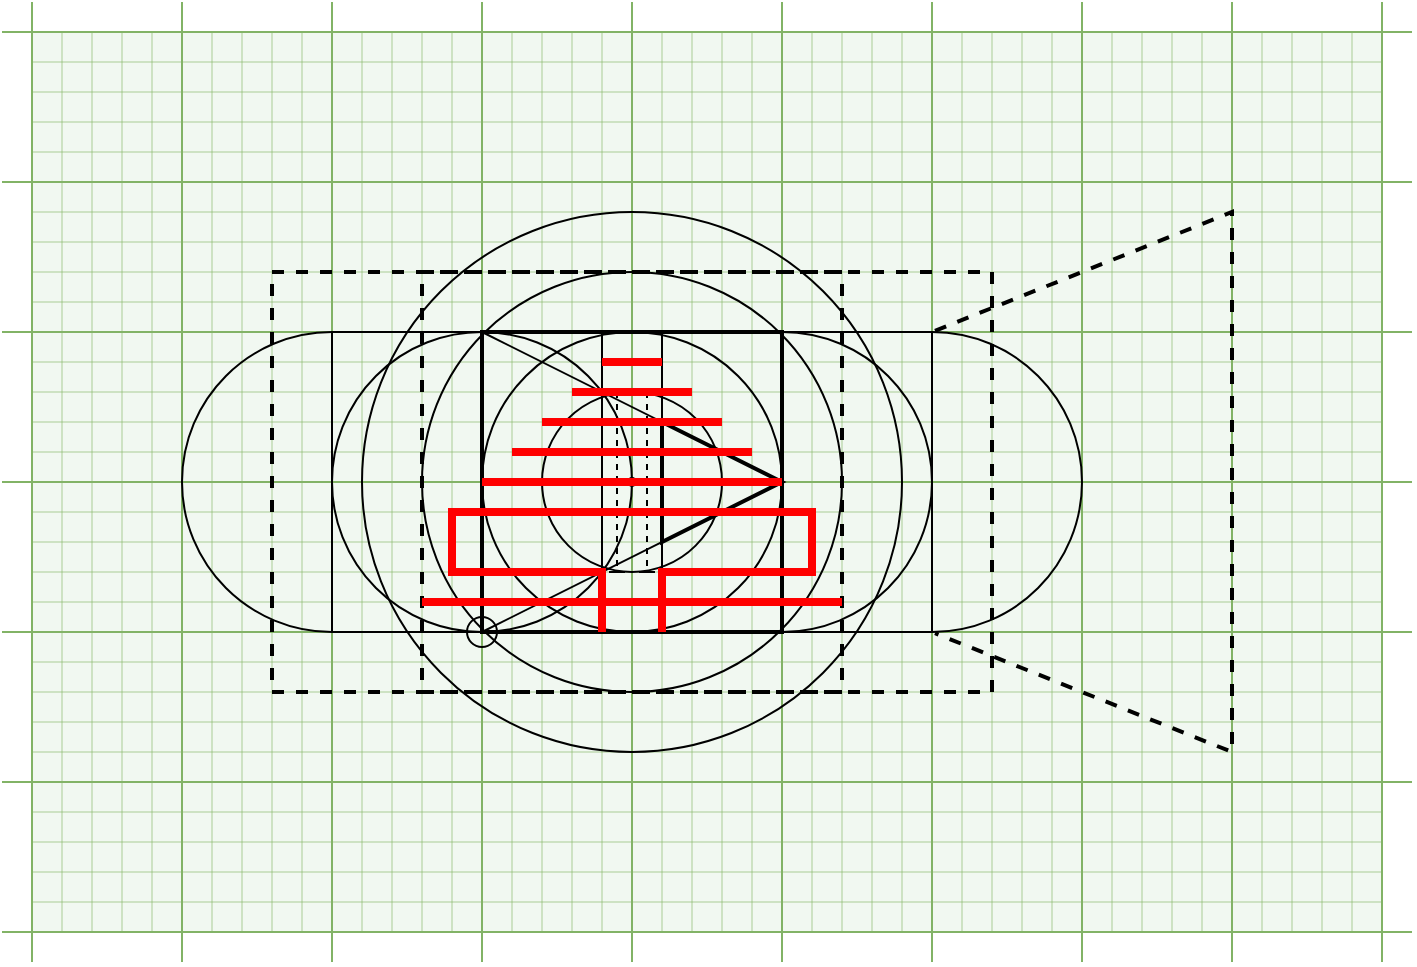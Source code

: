 <mxfile compressed="false" version="15.8.4" type="device">
  <diagram id="Vgxe-pnksfFRHGf9vsTr" name="Antenne">
    <mxGraphModel dx="159" dy="98" grid="1" gridSize="15" guides="1" tooltips="1" connect="1" arrows="1" fold="1" page="1" pageScale="1" pageWidth="827" pageHeight="1169" math="0" shadow="0">
      <root>
        <mxCell id="0" />
        <mxCell id="1" parent="0" />
        <mxCell id="QbBzzXBhsKUgg_fgoqhQ-1" value="" style="shape=table;startSize=0;container=1;collapsible=0;childLayout=tableLayout;fillColor=#d5e8d4;strokeColor=#82b366;rowLines=1;columnLines=1;horizontal=0;fillOpacity=33;strokeOpacity=33;connectable=0;allowArrows=0;movable=0;resizable=0;rotatable=0;cloneable=0;deletable=0;editable=0;" parent="1" vertex="1">
          <mxGeometry x="119" y="60" width="675" height="450" as="geometry" />
        </mxCell>
        <mxCell id="QbBzzXBhsKUgg_fgoqhQ-2" value="" style="shape=partialRectangle;collapsible=0;dropTarget=0;pointerEvents=0;fillColor=none;top=0;left=0;bottom=0;right=0;points=[[0,0.5],[1,0.5]];portConstraint=eastwest;allowArrows=0;movable=0;resizable=0;rotatable=0;cloneable=0;deletable=0;editable=0;" parent="QbBzzXBhsKUgg_fgoqhQ-1" vertex="1">
          <mxGeometry width="675" height="15" as="geometry" />
        </mxCell>
        <mxCell id="QbBzzXBhsKUgg_fgoqhQ-3" value="" style="shape=partialRectangle;html=1;whiteSpace=wrap;connectable=0;overflow=hidden;fillColor=none;top=0;left=0;bottom=0;right=0;pointerEvents=1;allowArrows=0;movable=0;resizable=0;rotatable=0;cloneable=0;deletable=0;editable=0;" parent="QbBzzXBhsKUgg_fgoqhQ-2" vertex="1">
          <mxGeometry width="15" height="15" as="geometry">
            <mxRectangle width="15" height="15" as="alternateBounds" />
          </mxGeometry>
        </mxCell>
        <mxCell id="QbBzzXBhsKUgg_fgoqhQ-4" value="" style="shape=partialRectangle;html=1;whiteSpace=wrap;connectable=0;overflow=hidden;fillColor=none;top=0;left=0;bottom=0;right=0;pointerEvents=1;allowArrows=0;movable=0;resizable=0;rotatable=0;cloneable=0;deletable=0;editable=0;" parent="QbBzzXBhsKUgg_fgoqhQ-2" vertex="1">
          <mxGeometry x="15" width="15" height="15" as="geometry">
            <mxRectangle width="15" height="15" as="alternateBounds" />
          </mxGeometry>
        </mxCell>
        <mxCell id="QbBzzXBhsKUgg_fgoqhQ-5" value="" style="shape=partialRectangle;html=1;whiteSpace=wrap;connectable=0;overflow=hidden;fillColor=none;top=0;left=0;bottom=0;right=0;pointerEvents=1;allowArrows=0;movable=0;resizable=0;rotatable=0;cloneable=0;deletable=0;editable=0;" parent="QbBzzXBhsKUgg_fgoqhQ-2" vertex="1">
          <mxGeometry x="30" width="15" height="15" as="geometry">
            <mxRectangle width="15" height="15" as="alternateBounds" />
          </mxGeometry>
        </mxCell>
        <mxCell id="QbBzzXBhsKUgg_fgoqhQ-6" value="" style="shape=partialRectangle;html=1;whiteSpace=wrap;connectable=0;overflow=hidden;fillColor=none;top=0;left=0;bottom=0;right=0;pointerEvents=1;allowArrows=0;movable=0;resizable=0;rotatable=0;cloneable=0;deletable=0;editable=0;" parent="QbBzzXBhsKUgg_fgoqhQ-2" vertex="1">
          <mxGeometry x="45" width="15" height="15" as="geometry">
            <mxRectangle width="15" height="15" as="alternateBounds" />
          </mxGeometry>
        </mxCell>
        <mxCell id="QbBzzXBhsKUgg_fgoqhQ-22" style="shape=partialRectangle;html=1;whiteSpace=wrap;connectable=0;overflow=hidden;fillColor=none;top=0;left=0;bottom=0;right=0;pointerEvents=1;allowArrows=0;movable=0;resizable=0;rotatable=0;cloneable=0;deletable=0;editable=0;" parent="QbBzzXBhsKUgg_fgoqhQ-2" vertex="1">
          <mxGeometry x="60" width="15" height="15" as="geometry">
            <mxRectangle width="15" height="15" as="alternateBounds" />
          </mxGeometry>
        </mxCell>
        <mxCell id="QbBzzXBhsKUgg_fgoqhQ-26" style="shape=partialRectangle;html=1;whiteSpace=wrap;connectable=0;overflow=hidden;fillColor=none;top=0;left=0;bottom=0;right=0;pointerEvents=1;allowArrows=0;movable=0;resizable=0;rotatable=0;cloneable=0;deletable=0;editable=0;" parent="QbBzzXBhsKUgg_fgoqhQ-2" vertex="1">
          <mxGeometry x="75" width="15" height="15" as="geometry">
            <mxRectangle width="15" height="15" as="alternateBounds" />
          </mxGeometry>
        </mxCell>
        <mxCell id="QbBzzXBhsKUgg_fgoqhQ-30" style="shape=partialRectangle;html=1;whiteSpace=wrap;connectable=0;overflow=hidden;fillColor=none;top=0;left=0;bottom=0;right=0;pointerEvents=1;allowArrows=0;movable=0;resizable=0;rotatable=0;cloneable=0;deletable=0;editable=0;" parent="QbBzzXBhsKUgg_fgoqhQ-2" vertex="1">
          <mxGeometry x="90" width="15" height="15" as="geometry">
            <mxRectangle width="15" height="15" as="alternateBounds" />
          </mxGeometry>
        </mxCell>
        <mxCell id="QbBzzXBhsKUgg_fgoqhQ-34" style="shape=partialRectangle;html=1;whiteSpace=wrap;connectable=0;overflow=hidden;fillColor=none;top=0;left=0;bottom=0;right=0;pointerEvents=1;allowArrows=0;movable=0;resizable=0;rotatable=0;cloneable=0;deletable=0;editable=0;" parent="QbBzzXBhsKUgg_fgoqhQ-2" vertex="1">
          <mxGeometry x="105" width="15" height="15" as="geometry">
            <mxRectangle width="15" height="15" as="alternateBounds" />
          </mxGeometry>
        </mxCell>
        <mxCell id="QbBzzXBhsKUgg_fgoqhQ-38" style="shape=partialRectangle;html=1;whiteSpace=wrap;connectable=0;overflow=hidden;fillColor=none;top=0;left=0;bottom=0;right=0;pointerEvents=1;allowArrows=0;movable=0;resizable=0;rotatable=0;cloneable=0;deletable=0;editable=0;" parent="QbBzzXBhsKUgg_fgoqhQ-2" vertex="1">
          <mxGeometry x="120" width="15" height="15" as="geometry">
            <mxRectangle width="15" height="15" as="alternateBounds" />
          </mxGeometry>
        </mxCell>
        <mxCell id="QbBzzXBhsKUgg_fgoqhQ-42" style="shape=partialRectangle;html=1;whiteSpace=wrap;connectable=0;overflow=hidden;fillColor=none;top=0;left=0;bottom=0;right=0;pointerEvents=1;allowArrows=0;movable=0;resizable=0;rotatable=0;cloneable=0;deletable=0;editable=0;" parent="QbBzzXBhsKUgg_fgoqhQ-2" vertex="1">
          <mxGeometry x="135" width="15" height="15" as="geometry">
            <mxRectangle width="15" height="15" as="alternateBounds" />
          </mxGeometry>
        </mxCell>
        <mxCell id="QbBzzXBhsKUgg_fgoqhQ-46" style="shape=partialRectangle;html=1;whiteSpace=wrap;connectable=0;overflow=hidden;fillColor=none;top=0;left=0;bottom=0;right=0;pointerEvents=1;allowArrows=0;movable=0;resizable=0;rotatable=0;cloneable=0;deletable=0;editable=0;" parent="QbBzzXBhsKUgg_fgoqhQ-2" vertex="1">
          <mxGeometry x="150" width="15" height="15" as="geometry">
            <mxRectangle width="15" height="15" as="alternateBounds" />
          </mxGeometry>
        </mxCell>
        <mxCell id="QbBzzXBhsKUgg_fgoqhQ-50" style="shape=partialRectangle;html=1;whiteSpace=wrap;connectable=0;overflow=hidden;fillColor=none;top=0;left=0;bottom=0;right=0;pointerEvents=1;allowArrows=0;movable=0;resizable=0;rotatable=0;cloneable=0;deletable=0;editable=0;" parent="QbBzzXBhsKUgg_fgoqhQ-2" vertex="1">
          <mxGeometry x="165" width="15" height="15" as="geometry">
            <mxRectangle width="15" height="15" as="alternateBounds" />
          </mxGeometry>
        </mxCell>
        <mxCell id="QbBzzXBhsKUgg_fgoqhQ-54" style="shape=partialRectangle;html=1;whiteSpace=wrap;connectable=0;overflow=hidden;fillColor=none;top=0;left=0;bottom=0;right=0;pointerEvents=1;allowArrows=0;movable=0;resizable=0;rotatable=0;cloneable=0;deletable=0;editable=0;" parent="QbBzzXBhsKUgg_fgoqhQ-2" vertex="1">
          <mxGeometry x="180" width="15" height="15" as="geometry">
            <mxRectangle width="15" height="15" as="alternateBounds" />
          </mxGeometry>
        </mxCell>
        <mxCell id="QbBzzXBhsKUgg_fgoqhQ-58" style="shape=partialRectangle;html=1;whiteSpace=wrap;connectable=0;overflow=hidden;fillColor=none;top=0;left=0;bottom=0;right=0;pointerEvents=1;allowArrows=0;movable=0;resizable=0;rotatable=0;cloneable=0;deletable=0;editable=0;" parent="QbBzzXBhsKUgg_fgoqhQ-2" vertex="1">
          <mxGeometry x="195" width="15" height="15" as="geometry">
            <mxRectangle width="15" height="15" as="alternateBounds" />
          </mxGeometry>
        </mxCell>
        <mxCell id="QbBzzXBhsKUgg_fgoqhQ-62" style="shape=partialRectangle;html=1;whiteSpace=wrap;connectable=0;overflow=hidden;fillColor=none;top=0;left=0;bottom=0;right=0;pointerEvents=1;allowArrows=0;movable=0;resizable=0;rotatable=0;cloneable=0;deletable=0;editable=0;" parent="QbBzzXBhsKUgg_fgoqhQ-2" vertex="1">
          <mxGeometry x="210" width="15" height="15" as="geometry">
            <mxRectangle width="15" height="15" as="alternateBounds" />
          </mxGeometry>
        </mxCell>
        <mxCell id="QbBzzXBhsKUgg_fgoqhQ-66" style="shape=partialRectangle;html=1;whiteSpace=wrap;connectable=0;overflow=hidden;fillColor=none;top=0;left=0;bottom=0;right=0;pointerEvents=1;allowArrows=0;movable=0;resizable=0;rotatable=0;cloneable=0;deletable=0;editable=0;" parent="QbBzzXBhsKUgg_fgoqhQ-2" vertex="1">
          <mxGeometry x="225" width="15" height="15" as="geometry">
            <mxRectangle width="15" height="15" as="alternateBounds" />
          </mxGeometry>
        </mxCell>
        <mxCell id="QbBzzXBhsKUgg_fgoqhQ-70" style="shape=partialRectangle;html=1;whiteSpace=wrap;connectable=0;overflow=hidden;fillColor=none;top=0;left=0;bottom=0;right=0;pointerEvents=1;allowArrows=0;movable=0;resizable=0;rotatable=0;cloneable=0;deletable=0;editable=0;" parent="QbBzzXBhsKUgg_fgoqhQ-2" vertex="1">
          <mxGeometry x="240" width="15" height="15" as="geometry">
            <mxRectangle width="15" height="15" as="alternateBounds" />
          </mxGeometry>
        </mxCell>
        <mxCell id="QbBzzXBhsKUgg_fgoqhQ-74" style="shape=partialRectangle;html=1;whiteSpace=wrap;connectable=0;overflow=hidden;fillColor=none;top=0;left=0;bottom=0;right=0;pointerEvents=1;allowArrows=0;movable=0;resizable=0;rotatable=0;cloneable=0;deletable=0;editable=0;" parent="QbBzzXBhsKUgg_fgoqhQ-2" vertex="1">
          <mxGeometry x="255" width="15" height="15" as="geometry">
            <mxRectangle width="15" height="15" as="alternateBounds" />
          </mxGeometry>
        </mxCell>
        <mxCell id="QbBzzXBhsKUgg_fgoqhQ-78" style="shape=partialRectangle;html=1;whiteSpace=wrap;connectable=0;overflow=hidden;fillColor=none;top=0;left=0;bottom=0;right=0;pointerEvents=1;allowArrows=0;movable=0;resizable=0;rotatable=0;cloneable=0;deletable=0;editable=0;" parent="QbBzzXBhsKUgg_fgoqhQ-2" vertex="1">
          <mxGeometry x="270" width="15" height="15" as="geometry">
            <mxRectangle width="15" height="15" as="alternateBounds" />
          </mxGeometry>
        </mxCell>
        <mxCell id="QbBzzXBhsKUgg_fgoqhQ-82" style="shape=partialRectangle;html=1;whiteSpace=wrap;connectable=0;overflow=hidden;fillColor=none;top=0;left=0;bottom=0;right=0;pointerEvents=1;allowArrows=0;movable=0;resizable=0;rotatable=0;cloneable=0;deletable=0;editable=0;" parent="QbBzzXBhsKUgg_fgoqhQ-2" vertex="1">
          <mxGeometry x="285" width="15" height="15" as="geometry">
            <mxRectangle width="15" height="15" as="alternateBounds" />
          </mxGeometry>
        </mxCell>
        <mxCell id="QbBzzXBhsKUgg_fgoqhQ-86" style="shape=partialRectangle;html=1;whiteSpace=wrap;connectable=0;overflow=hidden;fillColor=none;top=0;left=0;bottom=0;right=0;pointerEvents=1;allowArrows=0;movable=0;resizable=0;rotatable=0;cloneable=0;deletable=0;editable=0;" parent="QbBzzXBhsKUgg_fgoqhQ-2" vertex="1">
          <mxGeometry x="300" width="15" height="15" as="geometry">
            <mxRectangle width="15" height="15" as="alternateBounds" />
          </mxGeometry>
        </mxCell>
        <mxCell id="QbBzzXBhsKUgg_fgoqhQ-90" style="shape=partialRectangle;html=1;whiteSpace=wrap;connectable=0;overflow=hidden;fillColor=none;top=0;left=0;bottom=0;right=0;pointerEvents=1;allowArrows=0;movable=0;resizable=0;rotatable=0;cloneable=0;deletable=0;editable=0;" parent="QbBzzXBhsKUgg_fgoqhQ-2" vertex="1">
          <mxGeometry x="315" width="15" height="15" as="geometry">
            <mxRectangle width="15" height="15" as="alternateBounds" />
          </mxGeometry>
        </mxCell>
        <mxCell id="QbBzzXBhsKUgg_fgoqhQ-94" style="shape=partialRectangle;html=1;whiteSpace=wrap;connectable=0;overflow=hidden;fillColor=none;top=0;left=0;bottom=0;right=0;pointerEvents=1;allowArrows=0;movable=0;resizable=0;rotatable=0;cloneable=0;deletable=0;editable=0;" parent="QbBzzXBhsKUgg_fgoqhQ-2" vertex="1">
          <mxGeometry x="330" width="15" height="15" as="geometry">
            <mxRectangle width="15" height="15" as="alternateBounds" />
          </mxGeometry>
        </mxCell>
        <mxCell id="QbBzzXBhsKUgg_fgoqhQ-98" style="shape=partialRectangle;html=1;whiteSpace=wrap;connectable=0;overflow=hidden;fillColor=none;top=0;left=0;bottom=0;right=0;pointerEvents=1;allowArrows=0;movable=0;resizable=0;rotatable=0;cloneable=0;deletable=0;editable=0;" parent="QbBzzXBhsKUgg_fgoqhQ-2" vertex="1">
          <mxGeometry x="345" width="15" height="15" as="geometry">
            <mxRectangle width="15" height="15" as="alternateBounds" />
          </mxGeometry>
        </mxCell>
        <mxCell id="QbBzzXBhsKUgg_fgoqhQ-102" style="shape=partialRectangle;html=1;whiteSpace=wrap;connectable=0;overflow=hidden;fillColor=none;top=0;left=0;bottom=0;right=0;pointerEvents=1;allowArrows=0;movable=0;resizable=0;rotatable=0;cloneable=0;deletable=0;editable=0;" parent="QbBzzXBhsKUgg_fgoqhQ-2" vertex="1">
          <mxGeometry x="360" width="15" height="15" as="geometry">
            <mxRectangle width="15" height="15" as="alternateBounds" />
          </mxGeometry>
        </mxCell>
        <mxCell id="QbBzzXBhsKUgg_fgoqhQ-106" style="shape=partialRectangle;html=1;whiteSpace=wrap;connectable=0;overflow=hidden;fillColor=none;top=0;left=0;bottom=0;right=0;pointerEvents=1;allowArrows=0;movable=0;resizable=0;rotatable=0;cloneable=0;deletable=0;editable=0;" parent="QbBzzXBhsKUgg_fgoqhQ-2" vertex="1">
          <mxGeometry x="375" width="15" height="15" as="geometry">
            <mxRectangle width="15" height="15" as="alternateBounds" />
          </mxGeometry>
        </mxCell>
        <mxCell id="QbBzzXBhsKUgg_fgoqhQ-110" style="shape=partialRectangle;html=1;whiteSpace=wrap;connectable=0;overflow=hidden;fillColor=none;top=0;left=0;bottom=0;right=0;pointerEvents=1;allowArrows=0;movable=0;resizable=0;rotatable=0;cloneable=0;deletable=0;editable=0;" parent="QbBzzXBhsKUgg_fgoqhQ-2" vertex="1">
          <mxGeometry x="390" width="15" height="15" as="geometry">
            <mxRectangle width="15" height="15" as="alternateBounds" />
          </mxGeometry>
        </mxCell>
        <mxCell id="QbBzzXBhsKUgg_fgoqhQ-114" style="shape=partialRectangle;html=1;whiteSpace=wrap;connectable=0;overflow=hidden;fillColor=none;top=0;left=0;bottom=0;right=0;pointerEvents=1;allowArrows=0;movable=0;resizable=0;rotatable=0;cloneable=0;deletable=0;editable=0;" parent="QbBzzXBhsKUgg_fgoqhQ-2" vertex="1">
          <mxGeometry x="405" width="15" height="15" as="geometry">
            <mxRectangle width="15" height="15" as="alternateBounds" />
          </mxGeometry>
        </mxCell>
        <mxCell id="QbBzzXBhsKUgg_fgoqhQ-118" style="shape=partialRectangle;html=1;whiteSpace=wrap;connectable=0;overflow=hidden;fillColor=none;top=0;left=0;bottom=0;right=0;pointerEvents=1;allowArrows=0;movable=0;resizable=0;rotatable=0;cloneable=0;deletable=0;editable=0;" parent="QbBzzXBhsKUgg_fgoqhQ-2" vertex="1">
          <mxGeometry x="420" width="15" height="15" as="geometry">
            <mxRectangle width="15" height="15" as="alternateBounds" />
          </mxGeometry>
        </mxCell>
        <mxCell id="QbBzzXBhsKUgg_fgoqhQ-122" style="shape=partialRectangle;html=1;whiteSpace=wrap;connectable=0;overflow=hidden;fillColor=none;top=0;left=0;bottom=0;right=0;pointerEvents=1;allowArrows=0;movable=0;resizable=0;rotatable=0;cloneable=0;deletable=0;editable=0;" parent="QbBzzXBhsKUgg_fgoqhQ-2" vertex="1">
          <mxGeometry x="435" width="15" height="15" as="geometry">
            <mxRectangle width="15" height="15" as="alternateBounds" />
          </mxGeometry>
        </mxCell>
        <mxCell id="QbBzzXBhsKUgg_fgoqhQ-126" style="shape=partialRectangle;html=1;whiteSpace=wrap;connectable=0;overflow=hidden;fillColor=none;top=0;left=0;bottom=0;right=0;pointerEvents=1;allowArrows=0;movable=0;resizable=0;rotatable=0;cloneable=0;deletable=0;editable=0;" parent="QbBzzXBhsKUgg_fgoqhQ-2" vertex="1">
          <mxGeometry x="450" width="15" height="15" as="geometry">
            <mxRectangle width="15" height="15" as="alternateBounds" />
          </mxGeometry>
        </mxCell>
        <mxCell id="QbBzzXBhsKUgg_fgoqhQ-130" style="shape=partialRectangle;html=1;whiteSpace=wrap;connectable=0;overflow=hidden;fillColor=none;top=0;left=0;bottom=0;right=0;pointerEvents=1;allowArrows=0;movable=0;resizable=0;rotatable=0;cloneable=0;deletable=0;editable=0;" parent="QbBzzXBhsKUgg_fgoqhQ-2" vertex="1">
          <mxGeometry x="465" width="15" height="15" as="geometry">
            <mxRectangle width="15" height="15" as="alternateBounds" />
          </mxGeometry>
        </mxCell>
        <mxCell id="QbBzzXBhsKUgg_fgoqhQ-134" style="shape=partialRectangle;html=1;whiteSpace=wrap;connectable=0;overflow=hidden;fillColor=none;top=0;left=0;bottom=0;right=0;pointerEvents=1;allowArrows=0;movable=0;resizable=0;rotatable=0;cloneable=0;deletable=0;editable=0;" parent="QbBzzXBhsKUgg_fgoqhQ-2" vertex="1">
          <mxGeometry x="480" width="15" height="15" as="geometry">
            <mxRectangle width="15" height="15" as="alternateBounds" />
          </mxGeometry>
        </mxCell>
        <mxCell id="QbBzzXBhsKUgg_fgoqhQ-138" style="shape=partialRectangle;html=1;whiteSpace=wrap;connectable=0;overflow=hidden;fillColor=none;top=0;left=0;bottom=0;right=0;pointerEvents=1;allowArrows=0;movable=0;resizable=0;rotatable=0;cloneable=0;deletable=0;editable=0;" parent="QbBzzXBhsKUgg_fgoqhQ-2" vertex="1">
          <mxGeometry x="495" width="15" height="15" as="geometry">
            <mxRectangle width="15" height="15" as="alternateBounds" />
          </mxGeometry>
        </mxCell>
        <mxCell id="QbBzzXBhsKUgg_fgoqhQ-142" style="shape=partialRectangle;html=1;whiteSpace=wrap;connectable=0;overflow=hidden;fillColor=none;top=0;left=0;bottom=0;right=0;pointerEvents=1;allowArrows=0;movable=0;resizable=0;rotatable=0;cloneable=0;deletable=0;editable=0;" parent="QbBzzXBhsKUgg_fgoqhQ-2" vertex="1">
          <mxGeometry x="510" width="15" height="15" as="geometry">
            <mxRectangle width="15" height="15" as="alternateBounds" />
          </mxGeometry>
        </mxCell>
        <mxCell id="QbBzzXBhsKUgg_fgoqhQ-146" style="shape=partialRectangle;html=1;whiteSpace=wrap;connectable=0;overflow=hidden;fillColor=none;top=0;left=0;bottom=0;right=0;pointerEvents=1;allowArrows=0;movable=0;resizable=0;rotatable=0;cloneable=0;deletable=0;editable=0;" parent="QbBzzXBhsKUgg_fgoqhQ-2" vertex="1">
          <mxGeometry x="525" width="15" height="15" as="geometry">
            <mxRectangle width="15" height="15" as="alternateBounds" />
          </mxGeometry>
        </mxCell>
        <mxCell id="QbBzzXBhsKUgg_fgoqhQ-150" style="shape=partialRectangle;html=1;whiteSpace=wrap;connectable=0;overflow=hidden;fillColor=none;top=0;left=0;bottom=0;right=0;pointerEvents=1;allowArrows=0;movable=0;resizable=0;rotatable=0;cloneable=0;deletable=0;editable=0;" parent="QbBzzXBhsKUgg_fgoqhQ-2" vertex="1">
          <mxGeometry x="540" width="15" height="15" as="geometry">
            <mxRectangle width="15" height="15" as="alternateBounds" />
          </mxGeometry>
        </mxCell>
        <mxCell id="QbBzzXBhsKUgg_fgoqhQ-154" style="shape=partialRectangle;html=1;whiteSpace=wrap;connectable=0;overflow=hidden;fillColor=none;top=0;left=0;bottom=0;right=0;pointerEvents=1;allowArrows=0;movable=0;resizable=0;rotatable=0;cloneable=0;deletable=0;editable=0;" parent="QbBzzXBhsKUgg_fgoqhQ-2" vertex="1">
          <mxGeometry x="555" width="15" height="15" as="geometry">
            <mxRectangle width="15" height="15" as="alternateBounds" />
          </mxGeometry>
        </mxCell>
        <mxCell id="QbBzzXBhsKUgg_fgoqhQ-158" style="shape=partialRectangle;html=1;whiteSpace=wrap;connectable=0;overflow=hidden;fillColor=none;top=0;left=0;bottom=0;right=0;pointerEvents=1;allowArrows=0;movable=0;resizable=0;rotatable=0;cloneable=0;deletable=0;editable=0;" parent="QbBzzXBhsKUgg_fgoqhQ-2" vertex="1">
          <mxGeometry x="570" width="15" height="15" as="geometry">
            <mxRectangle width="15" height="15" as="alternateBounds" />
          </mxGeometry>
        </mxCell>
        <mxCell id="QbBzzXBhsKUgg_fgoqhQ-162" style="shape=partialRectangle;html=1;whiteSpace=wrap;connectable=0;overflow=hidden;fillColor=none;top=0;left=0;bottom=0;right=0;pointerEvents=1;allowArrows=0;movable=0;resizable=0;rotatable=0;cloneable=0;deletable=0;editable=0;" parent="QbBzzXBhsKUgg_fgoqhQ-2" vertex="1">
          <mxGeometry x="585" width="15" height="15" as="geometry">
            <mxRectangle width="15" height="15" as="alternateBounds" />
          </mxGeometry>
        </mxCell>
        <mxCell id="LEQzauHzGxhchGeCpS5f-121" style="shape=partialRectangle;html=1;whiteSpace=wrap;connectable=0;overflow=hidden;fillColor=none;top=0;left=0;bottom=0;right=0;pointerEvents=1;allowArrows=0;movable=0;resizable=0;rotatable=0;cloneable=0;deletable=0;editable=0;" parent="QbBzzXBhsKUgg_fgoqhQ-2" vertex="1">
          <mxGeometry x="600" width="15" height="15" as="geometry">
            <mxRectangle width="15" height="15" as="alternateBounds" />
          </mxGeometry>
        </mxCell>
        <mxCell id="LEQzauHzGxhchGeCpS5f-91" style="shape=partialRectangle;html=1;whiteSpace=wrap;connectable=0;overflow=hidden;fillColor=none;top=0;left=0;bottom=0;right=0;pointerEvents=1;allowArrows=0;movable=0;resizable=0;rotatable=0;cloneable=0;deletable=0;editable=0;" parent="QbBzzXBhsKUgg_fgoqhQ-2" vertex="1">
          <mxGeometry x="615" width="15" height="15" as="geometry">
            <mxRectangle width="15" height="15" as="alternateBounds" />
          </mxGeometry>
        </mxCell>
        <mxCell id="LEQzauHzGxhchGeCpS5f-61" style="shape=partialRectangle;html=1;whiteSpace=wrap;connectable=0;overflow=hidden;fillColor=none;top=0;left=0;bottom=0;right=0;pointerEvents=1;allowArrows=0;movable=0;resizable=0;rotatable=0;cloneable=0;deletable=0;editable=0;" parent="QbBzzXBhsKUgg_fgoqhQ-2" vertex="1">
          <mxGeometry x="630" width="15" height="15" as="geometry">
            <mxRectangle width="15" height="15" as="alternateBounds" />
          </mxGeometry>
        </mxCell>
        <mxCell id="LEQzauHzGxhchGeCpS5f-31" style="shape=partialRectangle;html=1;whiteSpace=wrap;connectable=0;overflow=hidden;fillColor=none;top=0;left=0;bottom=0;right=0;pointerEvents=1;allowArrows=0;movable=0;resizable=0;rotatable=0;cloneable=0;deletable=0;editable=0;" parent="QbBzzXBhsKUgg_fgoqhQ-2" vertex="1">
          <mxGeometry x="645" width="15" height="15" as="geometry">
            <mxRectangle width="15" height="15" as="alternateBounds" />
          </mxGeometry>
        </mxCell>
        <mxCell id="LEQzauHzGxhchGeCpS5f-1" style="shape=partialRectangle;html=1;whiteSpace=wrap;connectable=0;overflow=hidden;fillColor=none;top=0;left=0;bottom=0;right=0;pointerEvents=1;allowArrows=0;movable=0;resizable=0;rotatable=0;cloneable=0;deletable=0;editable=0;" parent="QbBzzXBhsKUgg_fgoqhQ-2" vertex="1">
          <mxGeometry x="660" width="15" height="15" as="geometry">
            <mxRectangle width="15" height="15" as="alternateBounds" />
          </mxGeometry>
        </mxCell>
        <mxCell id="QbBzzXBhsKUgg_fgoqhQ-7" value="" style="shape=partialRectangle;collapsible=0;dropTarget=0;pointerEvents=0;fillColor=none;top=0;left=0;bottom=0;right=0;points=[[0,0.5],[1,0.5]];portConstraint=eastwest;allowArrows=0;movable=0;resizable=0;rotatable=0;cloneable=0;deletable=0;editable=0;" parent="QbBzzXBhsKUgg_fgoqhQ-1" vertex="1">
          <mxGeometry y="15" width="675" height="15" as="geometry" />
        </mxCell>
        <mxCell id="QbBzzXBhsKUgg_fgoqhQ-8" value="" style="shape=partialRectangle;html=1;whiteSpace=wrap;connectable=0;overflow=hidden;fillColor=none;top=0;left=0;bottom=0;right=0;pointerEvents=1;allowArrows=0;movable=0;resizable=0;rotatable=0;cloneable=0;deletable=0;editable=0;" parent="QbBzzXBhsKUgg_fgoqhQ-7" vertex="1">
          <mxGeometry width="15" height="15" as="geometry">
            <mxRectangle width="15" height="15" as="alternateBounds" />
          </mxGeometry>
        </mxCell>
        <mxCell id="QbBzzXBhsKUgg_fgoqhQ-9" value="" style="shape=partialRectangle;html=1;whiteSpace=wrap;connectable=0;overflow=hidden;fillColor=none;top=0;left=0;bottom=0;right=0;pointerEvents=1;allowArrows=0;movable=0;resizable=0;rotatable=0;cloneable=0;deletable=0;editable=0;" parent="QbBzzXBhsKUgg_fgoqhQ-7" vertex="1">
          <mxGeometry x="15" width="15" height="15" as="geometry">
            <mxRectangle width="15" height="15" as="alternateBounds" />
          </mxGeometry>
        </mxCell>
        <mxCell id="QbBzzXBhsKUgg_fgoqhQ-10" value="" style="shape=partialRectangle;html=1;whiteSpace=wrap;connectable=0;overflow=hidden;fillColor=none;top=0;left=0;bottom=0;right=0;pointerEvents=1;allowArrows=0;movable=0;resizable=0;rotatable=0;cloneable=0;deletable=0;editable=0;" parent="QbBzzXBhsKUgg_fgoqhQ-7" vertex="1">
          <mxGeometry x="30" width="15" height="15" as="geometry">
            <mxRectangle width="15" height="15" as="alternateBounds" />
          </mxGeometry>
        </mxCell>
        <mxCell id="QbBzzXBhsKUgg_fgoqhQ-11" value="" style="shape=partialRectangle;html=1;whiteSpace=wrap;connectable=0;overflow=hidden;fillColor=none;top=0;left=0;bottom=0;right=0;pointerEvents=1;allowArrows=0;movable=0;resizable=0;rotatable=0;cloneable=0;deletable=0;editable=0;" parent="QbBzzXBhsKUgg_fgoqhQ-7" vertex="1">
          <mxGeometry x="45" width="15" height="15" as="geometry">
            <mxRectangle width="15" height="15" as="alternateBounds" />
          </mxGeometry>
        </mxCell>
        <mxCell id="QbBzzXBhsKUgg_fgoqhQ-23" style="shape=partialRectangle;html=1;whiteSpace=wrap;connectable=0;overflow=hidden;fillColor=none;top=0;left=0;bottom=0;right=0;pointerEvents=1;allowArrows=0;movable=0;resizable=0;rotatable=0;cloneable=0;deletable=0;editable=0;" parent="QbBzzXBhsKUgg_fgoqhQ-7" vertex="1">
          <mxGeometry x="60" width="15" height="15" as="geometry">
            <mxRectangle width="15" height="15" as="alternateBounds" />
          </mxGeometry>
        </mxCell>
        <mxCell id="QbBzzXBhsKUgg_fgoqhQ-27" style="shape=partialRectangle;html=1;whiteSpace=wrap;connectable=0;overflow=hidden;fillColor=none;top=0;left=0;bottom=0;right=0;pointerEvents=1;allowArrows=0;movable=0;resizable=0;rotatable=0;cloneable=0;deletable=0;editable=0;" parent="QbBzzXBhsKUgg_fgoqhQ-7" vertex="1">
          <mxGeometry x="75" width="15" height="15" as="geometry">
            <mxRectangle width="15" height="15" as="alternateBounds" />
          </mxGeometry>
        </mxCell>
        <mxCell id="QbBzzXBhsKUgg_fgoqhQ-31" style="shape=partialRectangle;html=1;whiteSpace=wrap;connectable=0;overflow=hidden;fillColor=none;top=0;left=0;bottom=0;right=0;pointerEvents=1;allowArrows=0;movable=0;resizable=0;rotatable=0;cloneable=0;deletable=0;editable=0;" parent="QbBzzXBhsKUgg_fgoqhQ-7" vertex="1">
          <mxGeometry x="90" width="15" height="15" as="geometry">
            <mxRectangle width="15" height="15" as="alternateBounds" />
          </mxGeometry>
        </mxCell>
        <mxCell id="QbBzzXBhsKUgg_fgoqhQ-35" style="shape=partialRectangle;html=1;whiteSpace=wrap;connectable=0;overflow=hidden;fillColor=none;top=0;left=0;bottom=0;right=0;pointerEvents=1;allowArrows=0;movable=0;resizable=0;rotatable=0;cloneable=0;deletable=0;editable=0;" parent="QbBzzXBhsKUgg_fgoqhQ-7" vertex="1">
          <mxGeometry x="105" width="15" height="15" as="geometry">
            <mxRectangle width="15" height="15" as="alternateBounds" />
          </mxGeometry>
        </mxCell>
        <mxCell id="QbBzzXBhsKUgg_fgoqhQ-39" style="shape=partialRectangle;html=1;whiteSpace=wrap;connectable=0;overflow=hidden;fillColor=none;top=0;left=0;bottom=0;right=0;pointerEvents=1;allowArrows=0;movable=0;resizable=0;rotatable=0;cloneable=0;deletable=0;editable=0;" parent="QbBzzXBhsKUgg_fgoqhQ-7" vertex="1">
          <mxGeometry x="120" width="15" height="15" as="geometry">
            <mxRectangle width="15" height="15" as="alternateBounds" />
          </mxGeometry>
        </mxCell>
        <mxCell id="QbBzzXBhsKUgg_fgoqhQ-43" style="shape=partialRectangle;html=1;whiteSpace=wrap;connectable=0;overflow=hidden;fillColor=none;top=0;left=0;bottom=0;right=0;pointerEvents=1;allowArrows=0;movable=0;resizable=0;rotatable=0;cloneable=0;deletable=0;editable=0;" parent="QbBzzXBhsKUgg_fgoqhQ-7" vertex="1">
          <mxGeometry x="135" width="15" height="15" as="geometry">
            <mxRectangle width="15" height="15" as="alternateBounds" />
          </mxGeometry>
        </mxCell>
        <mxCell id="QbBzzXBhsKUgg_fgoqhQ-47" style="shape=partialRectangle;html=1;whiteSpace=wrap;connectable=0;overflow=hidden;fillColor=none;top=0;left=0;bottom=0;right=0;pointerEvents=1;allowArrows=0;movable=0;resizable=0;rotatable=0;cloneable=0;deletable=0;editable=0;" parent="QbBzzXBhsKUgg_fgoqhQ-7" vertex="1">
          <mxGeometry x="150" width="15" height="15" as="geometry">
            <mxRectangle width="15" height="15" as="alternateBounds" />
          </mxGeometry>
        </mxCell>
        <mxCell id="QbBzzXBhsKUgg_fgoqhQ-51" style="shape=partialRectangle;html=1;whiteSpace=wrap;connectable=0;overflow=hidden;fillColor=none;top=0;left=0;bottom=0;right=0;pointerEvents=1;allowArrows=0;movable=0;resizable=0;rotatable=0;cloneable=0;deletable=0;editable=0;" parent="QbBzzXBhsKUgg_fgoqhQ-7" vertex="1">
          <mxGeometry x="165" width="15" height="15" as="geometry">
            <mxRectangle width="15" height="15" as="alternateBounds" />
          </mxGeometry>
        </mxCell>
        <mxCell id="QbBzzXBhsKUgg_fgoqhQ-55" style="shape=partialRectangle;html=1;whiteSpace=wrap;connectable=0;overflow=hidden;fillColor=none;top=0;left=0;bottom=0;right=0;pointerEvents=1;allowArrows=0;movable=0;resizable=0;rotatable=0;cloneable=0;deletable=0;editable=0;" parent="QbBzzXBhsKUgg_fgoqhQ-7" vertex="1">
          <mxGeometry x="180" width="15" height="15" as="geometry">
            <mxRectangle width="15" height="15" as="alternateBounds" />
          </mxGeometry>
        </mxCell>
        <mxCell id="QbBzzXBhsKUgg_fgoqhQ-59" style="shape=partialRectangle;html=1;whiteSpace=wrap;connectable=0;overflow=hidden;fillColor=none;top=0;left=0;bottom=0;right=0;pointerEvents=1;allowArrows=0;movable=0;resizable=0;rotatable=0;cloneable=0;deletable=0;editable=0;" parent="QbBzzXBhsKUgg_fgoqhQ-7" vertex="1">
          <mxGeometry x="195" width="15" height="15" as="geometry">
            <mxRectangle width="15" height="15" as="alternateBounds" />
          </mxGeometry>
        </mxCell>
        <mxCell id="QbBzzXBhsKUgg_fgoqhQ-63" style="shape=partialRectangle;html=1;whiteSpace=wrap;connectable=0;overflow=hidden;fillColor=none;top=0;left=0;bottom=0;right=0;pointerEvents=1;allowArrows=0;movable=0;resizable=0;rotatable=0;cloneable=0;deletable=0;editable=0;" parent="QbBzzXBhsKUgg_fgoqhQ-7" vertex="1">
          <mxGeometry x="210" width="15" height="15" as="geometry">
            <mxRectangle width="15" height="15" as="alternateBounds" />
          </mxGeometry>
        </mxCell>
        <mxCell id="QbBzzXBhsKUgg_fgoqhQ-67" style="shape=partialRectangle;html=1;whiteSpace=wrap;connectable=0;overflow=hidden;fillColor=none;top=0;left=0;bottom=0;right=0;pointerEvents=1;allowArrows=0;movable=0;resizable=0;rotatable=0;cloneable=0;deletable=0;editable=0;" parent="QbBzzXBhsKUgg_fgoqhQ-7" vertex="1">
          <mxGeometry x="225" width="15" height="15" as="geometry">
            <mxRectangle width="15" height="15" as="alternateBounds" />
          </mxGeometry>
        </mxCell>
        <mxCell id="QbBzzXBhsKUgg_fgoqhQ-71" style="shape=partialRectangle;html=1;whiteSpace=wrap;connectable=0;overflow=hidden;fillColor=none;top=0;left=0;bottom=0;right=0;pointerEvents=1;allowArrows=0;movable=0;resizable=0;rotatable=0;cloneable=0;deletable=0;editable=0;" parent="QbBzzXBhsKUgg_fgoqhQ-7" vertex="1">
          <mxGeometry x="240" width="15" height="15" as="geometry">
            <mxRectangle width="15" height="15" as="alternateBounds" />
          </mxGeometry>
        </mxCell>
        <mxCell id="QbBzzXBhsKUgg_fgoqhQ-75" style="shape=partialRectangle;html=1;whiteSpace=wrap;connectable=0;overflow=hidden;fillColor=none;top=0;left=0;bottom=0;right=0;pointerEvents=1;allowArrows=0;movable=0;resizable=0;rotatable=0;cloneable=0;deletable=0;editable=0;" parent="QbBzzXBhsKUgg_fgoqhQ-7" vertex="1">
          <mxGeometry x="255" width="15" height="15" as="geometry">
            <mxRectangle width="15" height="15" as="alternateBounds" />
          </mxGeometry>
        </mxCell>
        <mxCell id="QbBzzXBhsKUgg_fgoqhQ-79" style="shape=partialRectangle;html=1;whiteSpace=wrap;connectable=0;overflow=hidden;fillColor=none;top=0;left=0;bottom=0;right=0;pointerEvents=1;allowArrows=0;movable=0;resizable=0;rotatable=0;cloneable=0;deletable=0;editable=0;" parent="QbBzzXBhsKUgg_fgoqhQ-7" vertex="1">
          <mxGeometry x="270" width="15" height="15" as="geometry">
            <mxRectangle width="15" height="15" as="alternateBounds" />
          </mxGeometry>
        </mxCell>
        <mxCell id="QbBzzXBhsKUgg_fgoqhQ-83" style="shape=partialRectangle;html=1;whiteSpace=wrap;connectable=0;overflow=hidden;fillColor=none;top=0;left=0;bottom=0;right=0;pointerEvents=1;allowArrows=0;movable=0;resizable=0;rotatable=0;cloneable=0;deletable=0;editable=0;" parent="QbBzzXBhsKUgg_fgoqhQ-7" vertex="1">
          <mxGeometry x="285" width="15" height="15" as="geometry">
            <mxRectangle width="15" height="15" as="alternateBounds" />
          </mxGeometry>
        </mxCell>
        <mxCell id="QbBzzXBhsKUgg_fgoqhQ-87" style="shape=partialRectangle;html=1;whiteSpace=wrap;connectable=0;overflow=hidden;fillColor=none;top=0;left=0;bottom=0;right=0;pointerEvents=1;allowArrows=0;movable=0;resizable=0;rotatable=0;cloneable=0;deletable=0;editable=0;" parent="QbBzzXBhsKUgg_fgoqhQ-7" vertex="1">
          <mxGeometry x="300" width="15" height="15" as="geometry">
            <mxRectangle width="15" height="15" as="alternateBounds" />
          </mxGeometry>
        </mxCell>
        <mxCell id="QbBzzXBhsKUgg_fgoqhQ-91" style="shape=partialRectangle;html=1;whiteSpace=wrap;connectable=0;overflow=hidden;fillColor=none;top=0;left=0;bottom=0;right=0;pointerEvents=1;allowArrows=0;movable=0;resizable=0;rotatable=0;cloneable=0;deletable=0;editable=0;" parent="QbBzzXBhsKUgg_fgoqhQ-7" vertex="1">
          <mxGeometry x="315" width="15" height="15" as="geometry">
            <mxRectangle width="15" height="15" as="alternateBounds" />
          </mxGeometry>
        </mxCell>
        <mxCell id="QbBzzXBhsKUgg_fgoqhQ-95" style="shape=partialRectangle;html=1;whiteSpace=wrap;connectable=0;overflow=hidden;fillColor=none;top=0;left=0;bottom=0;right=0;pointerEvents=1;allowArrows=0;movable=0;resizable=0;rotatable=0;cloneable=0;deletable=0;editable=0;" parent="QbBzzXBhsKUgg_fgoqhQ-7" vertex="1">
          <mxGeometry x="330" width="15" height="15" as="geometry">
            <mxRectangle width="15" height="15" as="alternateBounds" />
          </mxGeometry>
        </mxCell>
        <mxCell id="QbBzzXBhsKUgg_fgoqhQ-99" style="shape=partialRectangle;html=1;whiteSpace=wrap;connectable=0;overflow=hidden;fillColor=none;top=0;left=0;bottom=0;right=0;pointerEvents=1;allowArrows=0;movable=0;resizable=0;rotatable=0;cloneable=0;deletable=0;editable=0;" parent="QbBzzXBhsKUgg_fgoqhQ-7" vertex="1">
          <mxGeometry x="345" width="15" height="15" as="geometry">
            <mxRectangle width="15" height="15" as="alternateBounds" />
          </mxGeometry>
        </mxCell>
        <mxCell id="QbBzzXBhsKUgg_fgoqhQ-103" style="shape=partialRectangle;html=1;whiteSpace=wrap;connectable=0;overflow=hidden;fillColor=none;top=0;left=0;bottom=0;right=0;pointerEvents=1;allowArrows=0;movable=0;resizable=0;rotatable=0;cloneable=0;deletable=0;editable=0;" parent="QbBzzXBhsKUgg_fgoqhQ-7" vertex="1">
          <mxGeometry x="360" width="15" height="15" as="geometry">
            <mxRectangle width="15" height="15" as="alternateBounds" />
          </mxGeometry>
        </mxCell>
        <mxCell id="QbBzzXBhsKUgg_fgoqhQ-107" style="shape=partialRectangle;html=1;whiteSpace=wrap;connectable=0;overflow=hidden;fillColor=none;top=0;left=0;bottom=0;right=0;pointerEvents=1;allowArrows=0;movable=0;resizable=0;rotatable=0;cloneable=0;deletable=0;editable=0;" parent="QbBzzXBhsKUgg_fgoqhQ-7" vertex="1">
          <mxGeometry x="375" width="15" height="15" as="geometry">
            <mxRectangle width="15" height="15" as="alternateBounds" />
          </mxGeometry>
        </mxCell>
        <mxCell id="QbBzzXBhsKUgg_fgoqhQ-111" style="shape=partialRectangle;html=1;whiteSpace=wrap;connectable=0;overflow=hidden;fillColor=none;top=0;left=0;bottom=0;right=0;pointerEvents=1;allowArrows=0;movable=0;resizable=0;rotatable=0;cloneable=0;deletable=0;editable=0;" parent="QbBzzXBhsKUgg_fgoqhQ-7" vertex="1">
          <mxGeometry x="390" width="15" height="15" as="geometry">
            <mxRectangle width="15" height="15" as="alternateBounds" />
          </mxGeometry>
        </mxCell>
        <mxCell id="QbBzzXBhsKUgg_fgoqhQ-115" style="shape=partialRectangle;html=1;whiteSpace=wrap;connectable=0;overflow=hidden;fillColor=none;top=0;left=0;bottom=0;right=0;pointerEvents=1;allowArrows=0;movable=0;resizable=0;rotatable=0;cloneable=0;deletable=0;editable=0;" parent="QbBzzXBhsKUgg_fgoqhQ-7" vertex="1">
          <mxGeometry x="405" width="15" height="15" as="geometry">
            <mxRectangle width="15" height="15" as="alternateBounds" />
          </mxGeometry>
        </mxCell>
        <mxCell id="QbBzzXBhsKUgg_fgoqhQ-119" style="shape=partialRectangle;html=1;whiteSpace=wrap;connectable=0;overflow=hidden;fillColor=none;top=0;left=0;bottom=0;right=0;pointerEvents=1;allowArrows=0;movable=0;resizable=0;rotatable=0;cloneable=0;deletable=0;editable=0;" parent="QbBzzXBhsKUgg_fgoqhQ-7" vertex="1">
          <mxGeometry x="420" width="15" height="15" as="geometry">
            <mxRectangle width="15" height="15" as="alternateBounds" />
          </mxGeometry>
        </mxCell>
        <mxCell id="QbBzzXBhsKUgg_fgoqhQ-123" style="shape=partialRectangle;html=1;whiteSpace=wrap;connectable=0;overflow=hidden;fillColor=none;top=0;left=0;bottom=0;right=0;pointerEvents=1;allowArrows=0;movable=0;resizable=0;rotatable=0;cloneable=0;deletable=0;editable=0;" parent="QbBzzXBhsKUgg_fgoqhQ-7" vertex="1">
          <mxGeometry x="435" width="15" height="15" as="geometry">
            <mxRectangle width="15" height="15" as="alternateBounds" />
          </mxGeometry>
        </mxCell>
        <mxCell id="QbBzzXBhsKUgg_fgoqhQ-127" style="shape=partialRectangle;html=1;whiteSpace=wrap;connectable=0;overflow=hidden;fillColor=none;top=0;left=0;bottom=0;right=0;pointerEvents=1;allowArrows=0;movable=0;resizable=0;rotatable=0;cloneable=0;deletable=0;editable=0;" parent="QbBzzXBhsKUgg_fgoqhQ-7" vertex="1">
          <mxGeometry x="450" width="15" height="15" as="geometry">
            <mxRectangle width="15" height="15" as="alternateBounds" />
          </mxGeometry>
        </mxCell>
        <mxCell id="QbBzzXBhsKUgg_fgoqhQ-131" style="shape=partialRectangle;html=1;whiteSpace=wrap;connectable=0;overflow=hidden;fillColor=none;top=0;left=0;bottom=0;right=0;pointerEvents=1;allowArrows=0;movable=0;resizable=0;rotatable=0;cloneable=0;deletable=0;editable=0;" parent="QbBzzXBhsKUgg_fgoqhQ-7" vertex="1">
          <mxGeometry x="465" width="15" height="15" as="geometry">
            <mxRectangle width="15" height="15" as="alternateBounds" />
          </mxGeometry>
        </mxCell>
        <mxCell id="QbBzzXBhsKUgg_fgoqhQ-135" style="shape=partialRectangle;html=1;whiteSpace=wrap;connectable=0;overflow=hidden;fillColor=none;top=0;left=0;bottom=0;right=0;pointerEvents=1;allowArrows=0;movable=0;resizable=0;rotatable=0;cloneable=0;deletable=0;editable=0;" parent="QbBzzXBhsKUgg_fgoqhQ-7" vertex="1">
          <mxGeometry x="480" width="15" height="15" as="geometry">
            <mxRectangle width="15" height="15" as="alternateBounds" />
          </mxGeometry>
        </mxCell>
        <mxCell id="QbBzzXBhsKUgg_fgoqhQ-139" style="shape=partialRectangle;html=1;whiteSpace=wrap;connectable=0;overflow=hidden;fillColor=none;top=0;left=0;bottom=0;right=0;pointerEvents=1;allowArrows=0;movable=0;resizable=0;rotatable=0;cloneable=0;deletable=0;editable=0;" parent="QbBzzXBhsKUgg_fgoqhQ-7" vertex="1">
          <mxGeometry x="495" width="15" height="15" as="geometry">
            <mxRectangle width="15" height="15" as="alternateBounds" />
          </mxGeometry>
        </mxCell>
        <mxCell id="QbBzzXBhsKUgg_fgoqhQ-143" style="shape=partialRectangle;html=1;whiteSpace=wrap;connectable=0;overflow=hidden;fillColor=none;top=0;left=0;bottom=0;right=0;pointerEvents=1;allowArrows=0;movable=0;resizable=0;rotatable=0;cloneable=0;deletable=0;editable=0;" parent="QbBzzXBhsKUgg_fgoqhQ-7" vertex="1">
          <mxGeometry x="510" width="15" height="15" as="geometry">
            <mxRectangle width="15" height="15" as="alternateBounds" />
          </mxGeometry>
        </mxCell>
        <mxCell id="QbBzzXBhsKUgg_fgoqhQ-147" style="shape=partialRectangle;html=1;whiteSpace=wrap;connectable=0;overflow=hidden;fillColor=none;top=0;left=0;bottom=0;right=0;pointerEvents=1;allowArrows=0;movable=0;resizable=0;rotatable=0;cloneable=0;deletable=0;editable=0;" parent="QbBzzXBhsKUgg_fgoqhQ-7" vertex="1">
          <mxGeometry x="525" width="15" height="15" as="geometry">
            <mxRectangle width="15" height="15" as="alternateBounds" />
          </mxGeometry>
        </mxCell>
        <mxCell id="QbBzzXBhsKUgg_fgoqhQ-151" style="shape=partialRectangle;html=1;whiteSpace=wrap;connectable=0;overflow=hidden;fillColor=none;top=0;left=0;bottom=0;right=0;pointerEvents=1;allowArrows=0;movable=0;resizable=0;rotatable=0;cloneable=0;deletable=0;editable=0;" parent="QbBzzXBhsKUgg_fgoqhQ-7" vertex="1">
          <mxGeometry x="540" width="15" height="15" as="geometry">
            <mxRectangle width="15" height="15" as="alternateBounds" />
          </mxGeometry>
        </mxCell>
        <mxCell id="QbBzzXBhsKUgg_fgoqhQ-155" style="shape=partialRectangle;html=1;whiteSpace=wrap;connectable=0;overflow=hidden;fillColor=none;top=0;left=0;bottom=0;right=0;pointerEvents=1;allowArrows=0;movable=0;resizable=0;rotatable=0;cloneable=0;deletable=0;editable=0;" parent="QbBzzXBhsKUgg_fgoqhQ-7" vertex="1">
          <mxGeometry x="555" width="15" height="15" as="geometry">
            <mxRectangle width="15" height="15" as="alternateBounds" />
          </mxGeometry>
        </mxCell>
        <mxCell id="QbBzzXBhsKUgg_fgoqhQ-159" style="shape=partialRectangle;html=1;whiteSpace=wrap;connectable=0;overflow=hidden;fillColor=none;top=0;left=0;bottom=0;right=0;pointerEvents=1;allowArrows=0;movable=0;resizable=0;rotatable=0;cloneable=0;deletable=0;editable=0;" parent="QbBzzXBhsKUgg_fgoqhQ-7" vertex="1">
          <mxGeometry x="570" width="15" height="15" as="geometry">
            <mxRectangle width="15" height="15" as="alternateBounds" />
          </mxGeometry>
        </mxCell>
        <mxCell id="QbBzzXBhsKUgg_fgoqhQ-163" style="shape=partialRectangle;html=1;whiteSpace=wrap;connectable=0;overflow=hidden;fillColor=none;top=0;left=0;bottom=0;right=0;pointerEvents=1;allowArrows=0;movable=0;resizable=0;rotatable=0;cloneable=0;deletable=0;editable=0;" parent="QbBzzXBhsKUgg_fgoqhQ-7" vertex="1">
          <mxGeometry x="585" width="15" height="15" as="geometry">
            <mxRectangle width="15" height="15" as="alternateBounds" />
          </mxGeometry>
        </mxCell>
        <mxCell id="LEQzauHzGxhchGeCpS5f-122" style="shape=partialRectangle;html=1;whiteSpace=wrap;connectable=0;overflow=hidden;fillColor=none;top=0;left=0;bottom=0;right=0;pointerEvents=1;allowArrows=0;movable=0;resizable=0;rotatable=0;cloneable=0;deletable=0;editable=0;" parent="QbBzzXBhsKUgg_fgoqhQ-7" vertex="1">
          <mxGeometry x="600" width="15" height="15" as="geometry">
            <mxRectangle width="15" height="15" as="alternateBounds" />
          </mxGeometry>
        </mxCell>
        <mxCell id="LEQzauHzGxhchGeCpS5f-92" style="shape=partialRectangle;html=1;whiteSpace=wrap;connectable=0;overflow=hidden;fillColor=none;top=0;left=0;bottom=0;right=0;pointerEvents=1;allowArrows=0;movable=0;resizable=0;rotatable=0;cloneable=0;deletable=0;editable=0;" parent="QbBzzXBhsKUgg_fgoqhQ-7" vertex="1">
          <mxGeometry x="615" width="15" height="15" as="geometry">
            <mxRectangle width="15" height="15" as="alternateBounds" />
          </mxGeometry>
        </mxCell>
        <mxCell id="LEQzauHzGxhchGeCpS5f-62" style="shape=partialRectangle;html=1;whiteSpace=wrap;connectable=0;overflow=hidden;fillColor=none;top=0;left=0;bottom=0;right=0;pointerEvents=1;allowArrows=0;movable=0;resizable=0;rotatable=0;cloneable=0;deletable=0;editable=0;" parent="QbBzzXBhsKUgg_fgoqhQ-7" vertex="1">
          <mxGeometry x="630" width="15" height="15" as="geometry">
            <mxRectangle width="15" height="15" as="alternateBounds" />
          </mxGeometry>
        </mxCell>
        <mxCell id="LEQzauHzGxhchGeCpS5f-32" style="shape=partialRectangle;html=1;whiteSpace=wrap;connectable=0;overflow=hidden;fillColor=none;top=0;left=0;bottom=0;right=0;pointerEvents=1;allowArrows=0;movable=0;resizable=0;rotatable=0;cloneable=0;deletable=0;editable=0;" parent="QbBzzXBhsKUgg_fgoqhQ-7" vertex="1">
          <mxGeometry x="645" width="15" height="15" as="geometry">
            <mxRectangle width="15" height="15" as="alternateBounds" />
          </mxGeometry>
        </mxCell>
        <mxCell id="LEQzauHzGxhchGeCpS5f-2" style="shape=partialRectangle;html=1;whiteSpace=wrap;connectable=0;overflow=hidden;fillColor=none;top=0;left=0;bottom=0;right=0;pointerEvents=1;allowArrows=0;movable=0;resizable=0;rotatable=0;cloneable=0;deletable=0;editable=0;" parent="QbBzzXBhsKUgg_fgoqhQ-7" vertex="1">
          <mxGeometry x="660" width="15" height="15" as="geometry">
            <mxRectangle width="15" height="15" as="alternateBounds" />
          </mxGeometry>
        </mxCell>
        <mxCell id="QbBzzXBhsKUgg_fgoqhQ-12" value="" style="shape=partialRectangle;collapsible=0;dropTarget=0;pointerEvents=0;fillColor=none;top=0;left=0;bottom=0;right=0;points=[[0,0.5],[1,0.5]];portConstraint=eastwest;allowArrows=0;movable=0;resizable=0;rotatable=0;cloneable=0;deletable=0;editable=0;" parent="QbBzzXBhsKUgg_fgoqhQ-1" vertex="1">
          <mxGeometry y="30" width="675" height="15" as="geometry" />
        </mxCell>
        <mxCell id="QbBzzXBhsKUgg_fgoqhQ-13" value="" style="shape=partialRectangle;html=1;whiteSpace=wrap;connectable=0;overflow=hidden;fillColor=none;top=0;left=0;bottom=0;right=0;pointerEvents=1;allowArrows=0;movable=0;resizable=0;rotatable=0;cloneable=0;deletable=0;editable=0;" parent="QbBzzXBhsKUgg_fgoqhQ-12" vertex="1">
          <mxGeometry width="15" height="15" as="geometry">
            <mxRectangle width="15" height="15" as="alternateBounds" />
          </mxGeometry>
        </mxCell>
        <mxCell id="QbBzzXBhsKUgg_fgoqhQ-14" value="" style="shape=partialRectangle;html=1;whiteSpace=wrap;connectable=0;overflow=hidden;fillColor=none;top=0;left=0;bottom=0;right=0;pointerEvents=1;allowArrows=0;movable=0;resizable=0;rotatable=0;cloneable=0;deletable=0;editable=0;" parent="QbBzzXBhsKUgg_fgoqhQ-12" vertex="1">
          <mxGeometry x="15" width="15" height="15" as="geometry">
            <mxRectangle width="15" height="15" as="alternateBounds" />
          </mxGeometry>
        </mxCell>
        <mxCell id="QbBzzXBhsKUgg_fgoqhQ-15" value="" style="shape=partialRectangle;html=1;whiteSpace=wrap;connectable=0;overflow=hidden;fillColor=none;top=0;left=0;bottom=0;right=0;pointerEvents=1;allowArrows=0;movable=0;resizable=0;rotatable=0;cloneable=0;deletable=0;editable=0;" parent="QbBzzXBhsKUgg_fgoqhQ-12" vertex="1">
          <mxGeometry x="30" width="15" height="15" as="geometry">
            <mxRectangle width="15" height="15" as="alternateBounds" />
          </mxGeometry>
        </mxCell>
        <mxCell id="QbBzzXBhsKUgg_fgoqhQ-16" value="" style="shape=partialRectangle;html=1;whiteSpace=wrap;connectable=0;overflow=hidden;fillColor=none;top=0;left=0;bottom=0;right=0;pointerEvents=1;allowArrows=0;movable=0;resizable=0;rotatable=0;cloneable=0;deletable=0;editable=0;" parent="QbBzzXBhsKUgg_fgoqhQ-12" vertex="1">
          <mxGeometry x="45" width="15" height="15" as="geometry">
            <mxRectangle width="15" height="15" as="alternateBounds" />
          </mxGeometry>
        </mxCell>
        <mxCell id="QbBzzXBhsKUgg_fgoqhQ-24" style="shape=partialRectangle;html=1;whiteSpace=wrap;connectable=0;overflow=hidden;fillColor=none;top=0;left=0;bottom=0;right=0;pointerEvents=1;allowArrows=0;movable=0;resizable=0;rotatable=0;cloneable=0;deletable=0;editable=0;" parent="QbBzzXBhsKUgg_fgoqhQ-12" vertex="1">
          <mxGeometry x="60" width="15" height="15" as="geometry">
            <mxRectangle width="15" height="15" as="alternateBounds" />
          </mxGeometry>
        </mxCell>
        <mxCell id="QbBzzXBhsKUgg_fgoqhQ-28" style="shape=partialRectangle;html=1;whiteSpace=wrap;connectable=0;overflow=hidden;fillColor=none;top=0;left=0;bottom=0;right=0;pointerEvents=1;allowArrows=0;movable=0;resizable=0;rotatable=0;cloneable=0;deletable=0;editable=0;" parent="QbBzzXBhsKUgg_fgoqhQ-12" vertex="1">
          <mxGeometry x="75" width="15" height="15" as="geometry">
            <mxRectangle width="15" height="15" as="alternateBounds" />
          </mxGeometry>
        </mxCell>
        <mxCell id="QbBzzXBhsKUgg_fgoqhQ-32" style="shape=partialRectangle;html=1;whiteSpace=wrap;connectable=0;overflow=hidden;fillColor=none;top=0;left=0;bottom=0;right=0;pointerEvents=1;allowArrows=0;movable=0;resizable=0;rotatable=0;cloneable=0;deletable=0;editable=0;" parent="QbBzzXBhsKUgg_fgoqhQ-12" vertex="1">
          <mxGeometry x="90" width="15" height="15" as="geometry">
            <mxRectangle width="15" height="15" as="alternateBounds" />
          </mxGeometry>
        </mxCell>
        <mxCell id="QbBzzXBhsKUgg_fgoqhQ-36" style="shape=partialRectangle;html=1;whiteSpace=wrap;connectable=0;overflow=hidden;fillColor=none;top=0;left=0;bottom=0;right=0;pointerEvents=1;allowArrows=0;movable=0;resizable=0;rotatable=0;cloneable=0;deletable=0;editable=0;" parent="QbBzzXBhsKUgg_fgoqhQ-12" vertex="1">
          <mxGeometry x="105" width="15" height="15" as="geometry">
            <mxRectangle width="15" height="15" as="alternateBounds" />
          </mxGeometry>
        </mxCell>
        <mxCell id="QbBzzXBhsKUgg_fgoqhQ-40" style="shape=partialRectangle;html=1;whiteSpace=wrap;connectable=0;overflow=hidden;fillColor=none;top=0;left=0;bottom=0;right=0;pointerEvents=1;allowArrows=0;movable=0;resizable=0;rotatable=0;cloneable=0;deletable=0;editable=0;" parent="QbBzzXBhsKUgg_fgoqhQ-12" vertex="1">
          <mxGeometry x="120" width="15" height="15" as="geometry">
            <mxRectangle width="15" height="15" as="alternateBounds" />
          </mxGeometry>
        </mxCell>
        <mxCell id="QbBzzXBhsKUgg_fgoqhQ-44" style="shape=partialRectangle;html=1;whiteSpace=wrap;connectable=0;overflow=hidden;fillColor=none;top=0;left=0;bottom=0;right=0;pointerEvents=1;allowArrows=0;movable=0;resizable=0;rotatable=0;cloneable=0;deletable=0;editable=0;" parent="QbBzzXBhsKUgg_fgoqhQ-12" vertex="1">
          <mxGeometry x="135" width="15" height="15" as="geometry">
            <mxRectangle width="15" height="15" as="alternateBounds" />
          </mxGeometry>
        </mxCell>
        <mxCell id="QbBzzXBhsKUgg_fgoqhQ-48" style="shape=partialRectangle;html=1;whiteSpace=wrap;connectable=0;overflow=hidden;fillColor=none;top=0;left=0;bottom=0;right=0;pointerEvents=1;allowArrows=0;movable=0;resizable=0;rotatable=0;cloneable=0;deletable=0;editable=0;" parent="QbBzzXBhsKUgg_fgoqhQ-12" vertex="1">
          <mxGeometry x="150" width="15" height="15" as="geometry">
            <mxRectangle width="15" height="15" as="alternateBounds" />
          </mxGeometry>
        </mxCell>
        <mxCell id="QbBzzXBhsKUgg_fgoqhQ-52" style="shape=partialRectangle;html=1;whiteSpace=wrap;connectable=0;overflow=hidden;fillColor=none;top=0;left=0;bottom=0;right=0;pointerEvents=1;allowArrows=0;movable=0;resizable=0;rotatable=0;cloneable=0;deletable=0;editable=0;" parent="QbBzzXBhsKUgg_fgoqhQ-12" vertex="1">
          <mxGeometry x="165" width="15" height="15" as="geometry">
            <mxRectangle width="15" height="15" as="alternateBounds" />
          </mxGeometry>
        </mxCell>
        <mxCell id="QbBzzXBhsKUgg_fgoqhQ-56" style="shape=partialRectangle;html=1;whiteSpace=wrap;connectable=0;overflow=hidden;fillColor=none;top=0;left=0;bottom=0;right=0;pointerEvents=1;allowArrows=0;movable=0;resizable=0;rotatable=0;cloneable=0;deletable=0;editable=0;" parent="QbBzzXBhsKUgg_fgoqhQ-12" vertex="1">
          <mxGeometry x="180" width="15" height="15" as="geometry">
            <mxRectangle width="15" height="15" as="alternateBounds" />
          </mxGeometry>
        </mxCell>
        <mxCell id="QbBzzXBhsKUgg_fgoqhQ-60" style="shape=partialRectangle;html=1;whiteSpace=wrap;connectable=0;overflow=hidden;fillColor=none;top=0;left=0;bottom=0;right=0;pointerEvents=1;allowArrows=0;movable=0;resizable=0;rotatable=0;cloneable=0;deletable=0;editable=0;" parent="QbBzzXBhsKUgg_fgoqhQ-12" vertex="1">
          <mxGeometry x="195" width="15" height="15" as="geometry">
            <mxRectangle width="15" height="15" as="alternateBounds" />
          </mxGeometry>
        </mxCell>
        <mxCell id="QbBzzXBhsKUgg_fgoqhQ-64" style="shape=partialRectangle;html=1;whiteSpace=wrap;connectable=0;overflow=hidden;fillColor=none;top=0;left=0;bottom=0;right=0;pointerEvents=1;allowArrows=0;movable=0;resizable=0;rotatable=0;cloneable=0;deletable=0;editable=0;" parent="QbBzzXBhsKUgg_fgoqhQ-12" vertex="1">
          <mxGeometry x="210" width="15" height="15" as="geometry">
            <mxRectangle width="15" height="15" as="alternateBounds" />
          </mxGeometry>
        </mxCell>
        <mxCell id="QbBzzXBhsKUgg_fgoqhQ-68" style="shape=partialRectangle;html=1;whiteSpace=wrap;connectable=0;overflow=hidden;fillColor=none;top=0;left=0;bottom=0;right=0;pointerEvents=1;allowArrows=0;movable=0;resizable=0;rotatable=0;cloneable=0;deletable=0;editable=0;" parent="QbBzzXBhsKUgg_fgoqhQ-12" vertex="1">
          <mxGeometry x="225" width="15" height="15" as="geometry">
            <mxRectangle width="15" height="15" as="alternateBounds" />
          </mxGeometry>
        </mxCell>
        <mxCell id="QbBzzXBhsKUgg_fgoqhQ-72" style="shape=partialRectangle;html=1;whiteSpace=wrap;connectable=0;overflow=hidden;fillColor=none;top=0;left=0;bottom=0;right=0;pointerEvents=1;allowArrows=0;movable=0;resizable=0;rotatable=0;cloneable=0;deletable=0;editable=0;" parent="QbBzzXBhsKUgg_fgoqhQ-12" vertex="1">
          <mxGeometry x="240" width="15" height="15" as="geometry">
            <mxRectangle width="15" height="15" as="alternateBounds" />
          </mxGeometry>
        </mxCell>
        <mxCell id="QbBzzXBhsKUgg_fgoqhQ-76" style="shape=partialRectangle;html=1;whiteSpace=wrap;connectable=0;overflow=hidden;fillColor=none;top=0;left=0;bottom=0;right=0;pointerEvents=1;allowArrows=0;movable=0;resizable=0;rotatable=0;cloneable=0;deletable=0;editable=0;" parent="QbBzzXBhsKUgg_fgoqhQ-12" vertex="1">
          <mxGeometry x="255" width="15" height="15" as="geometry">
            <mxRectangle width="15" height="15" as="alternateBounds" />
          </mxGeometry>
        </mxCell>
        <mxCell id="QbBzzXBhsKUgg_fgoqhQ-80" style="shape=partialRectangle;html=1;whiteSpace=wrap;connectable=0;overflow=hidden;fillColor=none;top=0;left=0;bottom=0;right=0;pointerEvents=1;allowArrows=0;movable=0;resizable=0;rotatable=0;cloneable=0;deletable=0;editable=0;" parent="QbBzzXBhsKUgg_fgoqhQ-12" vertex="1">
          <mxGeometry x="270" width="15" height="15" as="geometry">
            <mxRectangle width="15" height="15" as="alternateBounds" />
          </mxGeometry>
        </mxCell>
        <mxCell id="QbBzzXBhsKUgg_fgoqhQ-84" style="shape=partialRectangle;html=1;whiteSpace=wrap;connectable=0;overflow=hidden;fillColor=none;top=0;left=0;bottom=0;right=0;pointerEvents=1;allowArrows=0;movable=0;resizable=0;rotatable=0;cloneable=0;deletable=0;editable=0;" parent="QbBzzXBhsKUgg_fgoqhQ-12" vertex="1">
          <mxGeometry x="285" width="15" height="15" as="geometry">
            <mxRectangle width="15" height="15" as="alternateBounds" />
          </mxGeometry>
        </mxCell>
        <mxCell id="QbBzzXBhsKUgg_fgoqhQ-88" style="shape=partialRectangle;html=1;whiteSpace=wrap;connectable=0;overflow=hidden;fillColor=none;top=0;left=0;bottom=0;right=0;pointerEvents=1;allowArrows=0;movable=0;resizable=0;rotatable=0;cloneable=0;deletable=0;editable=0;" parent="QbBzzXBhsKUgg_fgoqhQ-12" vertex="1">
          <mxGeometry x="300" width="15" height="15" as="geometry">
            <mxRectangle width="15" height="15" as="alternateBounds" />
          </mxGeometry>
        </mxCell>
        <mxCell id="QbBzzXBhsKUgg_fgoqhQ-92" style="shape=partialRectangle;html=1;whiteSpace=wrap;connectable=0;overflow=hidden;fillColor=none;top=0;left=0;bottom=0;right=0;pointerEvents=1;allowArrows=0;movable=0;resizable=0;rotatable=0;cloneable=0;deletable=0;editable=0;" parent="QbBzzXBhsKUgg_fgoqhQ-12" vertex="1">
          <mxGeometry x="315" width="15" height="15" as="geometry">
            <mxRectangle width="15" height="15" as="alternateBounds" />
          </mxGeometry>
        </mxCell>
        <mxCell id="QbBzzXBhsKUgg_fgoqhQ-96" style="shape=partialRectangle;html=1;whiteSpace=wrap;connectable=0;overflow=hidden;fillColor=none;top=0;left=0;bottom=0;right=0;pointerEvents=1;allowArrows=0;movable=0;resizable=0;rotatable=0;cloneable=0;deletable=0;editable=0;" parent="QbBzzXBhsKUgg_fgoqhQ-12" vertex="1">
          <mxGeometry x="330" width="15" height="15" as="geometry">
            <mxRectangle width="15" height="15" as="alternateBounds" />
          </mxGeometry>
        </mxCell>
        <mxCell id="QbBzzXBhsKUgg_fgoqhQ-100" style="shape=partialRectangle;html=1;whiteSpace=wrap;connectable=0;overflow=hidden;fillColor=none;top=0;left=0;bottom=0;right=0;pointerEvents=1;allowArrows=0;movable=0;resizable=0;rotatable=0;cloneable=0;deletable=0;editable=0;" parent="QbBzzXBhsKUgg_fgoqhQ-12" vertex="1">
          <mxGeometry x="345" width="15" height="15" as="geometry">
            <mxRectangle width="15" height="15" as="alternateBounds" />
          </mxGeometry>
        </mxCell>
        <mxCell id="QbBzzXBhsKUgg_fgoqhQ-104" style="shape=partialRectangle;html=1;whiteSpace=wrap;connectable=0;overflow=hidden;fillColor=none;top=0;left=0;bottom=0;right=0;pointerEvents=1;allowArrows=0;movable=0;resizable=0;rotatable=0;cloneable=0;deletable=0;editable=0;" parent="QbBzzXBhsKUgg_fgoqhQ-12" vertex="1">
          <mxGeometry x="360" width="15" height="15" as="geometry">
            <mxRectangle width="15" height="15" as="alternateBounds" />
          </mxGeometry>
        </mxCell>
        <mxCell id="QbBzzXBhsKUgg_fgoqhQ-108" style="shape=partialRectangle;html=1;whiteSpace=wrap;connectable=0;overflow=hidden;fillColor=none;top=0;left=0;bottom=0;right=0;pointerEvents=1;allowArrows=0;movable=0;resizable=0;rotatable=0;cloneable=0;deletable=0;editable=0;" parent="QbBzzXBhsKUgg_fgoqhQ-12" vertex="1">
          <mxGeometry x="375" width="15" height="15" as="geometry">
            <mxRectangle width="15" height="15" as="alternateBounds" />
          </mxGeometry>
        </mxCell>
        <mxCell id="QbBzzXBhsKUgg_fgoqhQ-112" style="shape=partialRectangle;html=1;whiteSpace=wrap;connectable=0;overflow=hidden;fillColor=none;top=0;left=0;bottom=0;right=0;pointerEvents=1;allowArrows=0;movable=0;resizable=0;rotatable=0;cloneable=0;deletable=0;editable=0;" parent="QbBzzXBhsKUgg_fgoqhQ-12" vertex="1">
          <mxGeometry x="390" width="15" height="15" as="geometry">
            <mxRectangle width="15" height="15" as="alternateBounds" />
          </mxGeometry>
        </mxCell>
        <mxCell id="QbBzzXBhsKUgg_fgoqhQ-116" style="shape=partialRectangle;html=1;whiteSpace=wrap;connectable=0;overflow=hidden;fillColor=none;top=0;left=0;bottom=0;right=0;pointerEvents=1;allowArrows=0;movable=0;resizable=0;rotatable=0;cloneable=0;deletable=0;editable=0;" parent="QbBzzXBhsKUgg_fgoqhQ-12" vertex="1">
          <mxGeometry x="405" width="15" height="15" as="geometry">
            <mxRectangle width="15" height="15" as="alternateBounds" />
          </mxGeometry>
        </mxCell>
        <mxCell id="QbBzzXBhsKUgg_fgoqhQ-120" style="shape=partialRectangle;html=1;whiteSpace=wrap;connectable=0;overflow=hidden;fillColor=none;top=0;left=0;bottom=0;right=0;pointerEvents=1;allowArrows=0;movable=0;resizable=0;rotatable=0;cloneable=0;deletable=0;editable=0;" parent="QbBzzXBhsKUgg_fgoqhQ-12" vertex="1">
          <mxGeometry x="420" width="15" height="15" as="geometry">
            <mxRectangle width="15" height="15" as="alternateBounds" />
          </mxGeometry>
        </mxCell>
        <mxCell id="QbBzzXBhsKUgg_fgoqhQ-124" style="shape=partialRectangle;html=1;whiteSpace=wrap;connectable=0;overflow=hidden;fillColor=none;top=0;left=0;bottom=0;right=0;pointerEvents=1;allowArrows=0;movable=0;resizable=0;rotatable=0;cloneable=0;deletable=0;editable=0;" parent="QbBzzXBhsKUgg_fgoqhQ-12" vertex="1">
          <mxGeometry x="435" width="15" height="15" as="geometry">
            <mxRectangle width="15" height="15" as="alternateBounds" />
          </mxGeometry>
        </mxCell>
        <mxCell id="QbBzzXBhsKUgg_fgoqhQ-128" style="shape=partialRectangle;html=1;whiteSpace=wrap;connectable=0;overflow=hidden;fillColor=none;top=0;left=0;bottom=0;right=0;pointerEvents=1;allowArrows=0;movable=0;resizable=0;rotatable=0;cloneable=0;deletable=0;editable=0;" parent="QbBzzXBhsKUgg_fgoqhQ-12" vertex="1">
          <mxGeometry x="450" width="15" height="15" as="geometry">
            <mxRectangle width="15" height="15" as="alternateBounds" />
          </mxGeometry>
        </mxCell>
        <mxCell id="QbBzzXBhsKUgg_fgoqhQ-132" style="shape=partialRectangle;html=1;whiteSpace=wrap;connectable=0;overflow=hidden;fillColor=none;top=0;left=0;bottom=0;right=0;pointerEvents=1;allowArrows=0;movable=0;resizable=0;rotatable=0;cloneable=0;deletable=0;editable=0;" parent="QbBzzXBhsKUgg_fgoqhQ-12" vertex="1">
          <mxGeometry x="465" width="15" height="15" as="geometry">
            <mxRectangle width="15" height="15" as="alternateBounds" />
          </mxGeometry>
        </mxCell>
        <mxCell id="QbBzzXBhsKUgg_fgoqhQ-136" style="shape=partialRectangle;html=1;whiteSpace=wrap;connectable=0;overflow=hidden;fillColor=none;top=0;left=0;bottom=0;right=0;pointerEvents=1;allowArrows=0;movable=0;resizable=0;rotatable=0;cloneable=0;deletable=0;editable=0;" parent="QbBzzXBhsKUgg_fgoqhQ-12" vertex="1">
          <mxGeometry x="480" width="15" height="15" as="geometry">
            <mxRectangle width="15" height="15" as="alternateBounds" />
          </mxGeometry>
        </mxCell>
        <mxCell id="QbBzzXBhsKUgg_fgoqhQ-140" style="shape=partialRectangle;html=1;whiteSpace=wrap;connectable=0;overflow=hidden;fillColor=none;top=0;left=0;bottom=0;right=0;pointerEvents=1;allowArrows=0;movable=0;resizable=0;rotatable=0;cloneable=0;deletable=0;editable=0;" parent="QbBzzXBhsKUgg_fgoqhQ-12" vertex="1">
          <mxGeometry x="495" width="15" height="15" as="geometry">
            <mxRectangle width="15" height="15" as="alternateBounds" />
          </mxGeometry>
        </mxCell>
        <mxCell id="QbBzzXBhsKUgg_fgoqhQ-144" style="shape=partialRectangle;html=1;whiteSpace=wrap;connectable=0;overflow=hidden;fillColor=none;top=0;left=0;bottom=0;right=0;pointerEvents=1;allowArrows=0;movable=0;resizable=0;rotatable=0;cloneable=0;deletable=0;editable=0;" parent="QbBzzXBhsKUgg_fgoqhQ-12" vertex="1">
          <mxGeometry x="510" width="15" height="15" as="geometry">
            <mxRectangle width="15" height="15" as="alternateBounds" />
          </mxGeometry>
        </mxCell>
        <mxCell id="QbBzzXBhsKUgg_fgoqhQ-148" style="shape=partialRectangle;html=1;whiteSpace=wrap;connectable=0;overflow=hidden;fillColor=none;top=0;left=0;bottom=0;right=0;pointerEvents=1;allowArrows=0;movable=0;resizable=0;rotatable=0;cloneable=0;deletable=0;editable=0;" parent="QbBzzXBhsKUgg_fgoqhQ-12" vertex="1">
          <mxGeometry x="525" width="15" height="15" as="geometry">
            <mxRectangle width="15" height="15" as="alternateBounds" />
          </mxGeometry>
        </mxCell>
        <mxCell id="QbBzzXBhsKUgg_fgoqhQ-152" style="shape=partialRectangle;html=1;whiteSpace=wrap;connectable=0;overflow=hidden;fillColor=none;top=0;left=0;bottom=0;right=0;pointerEvents=1;allowArrows=0;movable=0;resizable=0;rotatable=0;cloneable=0;deletable=0;editable=0;" parent="QbBzzXBhsKUgg_fgoqhQ-12" vertex="1">
          <mxGeometry x="540" width="15" height="15" as="geometry">
            <mxRectangle width="15" height="15" as="alternateBounds" />
          </mxGeometry>
        </mxCell>
        <mxCell id="QbBzzXBhsKUgg_fgoqhQ-156" style="shape=partialRectangle;html=1;whiteSpace=wrap;connectable=0;overflow=hidden;fillColor=none;top=0;left=0;bottom=0;right=0;pointerEvents=1;allowArrows=0;movable=0;resizable=0;rotatable=0;cloneable=0;deletable=0;editable=0;" parent="QbBzzXBhsKUgg_fgoqhQ-12" vertex="1">
          <mxGeometry x="555" width="15" height="15" as="geometry">
            <mxRectangle width="15" height="15" as="alternateBounds" />
          </mxGeometry>
        </mxCell>
        <mxCell id="QbBzzXBhsKUgg_fgoqhQ-160" style="shape=partialRectangle;html=1;whiteSpace=wrap;connectable=0;overflow=hidden;fillColor=none;top=0;left=0;bottom=0;right=0;pointerEvents=1;allowArrows=0;movable=0;resizable=0;rotatable=0;cloneable=0;deletable=0;editable=0;" parent="QbBzzXBhsKUgg_fgoqhQ-12" vertex="1">
          <mxGeometry x="570" width="15" height="15" as="geometry">
            <mxRectangle width="15" height="15" as="alternateBounds" />
          </mxGeometry>
        </mxCell>
        <mxCell id="QbBzzXBhsKUgg_fgoqhQ-164" style="shape=partialRectangle;html=1;whiteSpace=wrap;connectable=0;overflow=hidden;fillColor=none;top=0;left=0;bottom=0;right=0;pointerEvents=1;allowArrows=0;movable=0;resizable=0;rotatable=0;cloneable=0;deletable=0;editable=0;" parent="QbBzzXBhsKUgg_fgoqhQ-12" vertex="1">
          <mxGeometry x="585" width="15" height="15" as="geometry">
            <mxRectangle width="15" height="15" as="alternateBounds" />
          </mxGeometry>
        </mxCell>
        <mxCell id="LEQzauHzGxhchGeCpS5f-123" style="shape=partialRectangle;html=1;whiteSpace=wrap;connectable=0;overflow=hidden;fillColor=none;top=0;left=0;bottom=0;right=0;pointerEvents=1;allowArrows=0;movable=0;resizable=0;rotatable=0;cloneable=0;deletable=0;editable=0;" parent="QbBzzXBhsKUgg_fgoqhQ-12" vertex="1">
          <mxGeometry x="600" width="15" height="15" as="geometry">
            <mxRectangle width="15" height="15" as="alternateBounds" />
          </mxGeometry>
        </mxCell>
        <mxCell id="LEQzauHzGxhchGeCpS5f-93" style="shape=partialRectangle;html=1;whiteSpace=wrap;connectable=0;overflow=hidden;fillColor=none;top=0;left=0;bottom=0;right=0;pointerEvents=1;allowArrows=0;movable=0;resizable=0;rotatable=0;cloneable=0;deletable=0;editable=0;" parent="QbBzzXBhsKUgg_fgoqhQ-12" vertex="1">
          <mxGeometry x="615" width="15" height="15" as="geometry">
            <mxRectangle width="15" height="15" as="alternateBounds" />
          </mxGeometry>
        </mxCell>
        <mxCell id="LEQzauHzGxhchGeCpS5f-63" style="shape=partialRectangle;html=1;whiteSpace=wrap;connectable=0;overflow=hidden;fillColor=none;top=0;left=0;bottom=0;right=0;pointerEvents=1;allowArrows=0;movable=0;resizable=0;rotatable=0;cloneable=0;deletable=0;editable=0;" parent="QbBzzXBhsKUgg_fgoqhQ-12" vertex="1">
          <mxGeometry x="630" width="15" height="15" as="geometry">
            <mxRectangle width="15" height="15" as="alternateBounds" />
          </mxGeometry>
        </mxCell>
        <mxCell id="LEQzauHzGxhchGeCpS5f-33" style="shape=partialRectangle;html=1;whiteSpace=wrap;connectable=0;overflow=hidden;fillColor=none;top=0;left=0;bottom=0;right=0;pointerEvents=1;allowArrows=0;movable=0;resizable=0;rotatable=0;cloneable=0;deletable=0;editable=0;" parent="QbBzzXBhsKUgg_fgoqhQ-12" vertex="1">
          <mxGeometry x="645" width="15" height="15" as="geometry">
            <mxRectangle width="15" height="15" as="alternateBounds" />
          </mxGeometry>
        </mxCell>
        <mxCell id="LEQzauHzGxhchGeCpS5f-3" style="shape=partialRectangle;html=1;whiteSpace=wrap;connectable=0;overflow=hidden;fillColor=none;top=0;left=0;bottom=0;right=0;pointerEvents=1;allowArrows=0;movable=0;resizable=0;rotatable=0;cloneable=0;deletable=0;editable=0;" parent="QbBzzXBhsKUgg_fgoqhQ-12" vertex="1">
          <mxGeometry x="660" width="15" height="15" as="geometry">
            <mxRectangle width="15" height="15" as="alternateBounds" />
          </mxGeometry>
        </mxCell>
        <mxCell id="QbBzzXBhsKUgg_fgoqhQ-17" value="" style="shape=partialRectangle;collapsible=0;dropTarget=0;pointerEvents=0;fillColor=none;top=0;left=0;bottom=0;right=0;points=[[0,0.5],[1,0.5]];portConstraint=eastwest;allowArrows=0;movable=0;resizable=0;rotatable=0;cloneable=0;deletable=0;editable=0;" parent="QbBzzXBhsKUgg_fgoqhQ-1" vertex="1">
          <mxGeometry y="45" width="675" height="15" as="geometry" />
        </mxCell>
        <mxCell id="QbBzzXBhsKUgg_fgoqhQ-18" value="" style="shape=partialRectangle;html=1;whiteSpace=wrap;connectable=0;overflow=hidden;fillColor=none;top=0;left=0;bottom=0;right=0;pointerEvents=1;allowArrows=0;movable=0;resizable=0;rotatable=0;cloneable=0;deletable=0;editable=0;" parent="QbBzzXBhsKUgg_fgoqhQ-17" vertex="1">
          <mxGeometry width="15" height="15" as="geometry">
            <mxRectangle width="15" height="15" as="alternateBounds" />
          </mxGeometry>
        </mxCell>
        <mxCell id="QbBzzXBhsKUgg_fgoqhQ-19" value="" style="shape=partialRectangle;html=1;whiteSpace=wrap;connectable=0;overflow=hidden;fillColor=none;top=0;left=0;bottom=0;right=0;pointerEvents=1;allowArrows=0;movable=0;resizable=0;rotatable=0;cloneable=0;deletable=0;editable=0;" parent="QbBzzXBhsKUgg_fgoqhQ-17" vertex="1">
          <mxGeometry x="15" width="15" height="15" as="geometry">
            <mxRectangle width="15" height="15" as="alternateBounds" />
          </mxGeometry>
        </mxCell>
        <mxCell id="QbBzzXBhsKUgg_fgoqhQ-20" value="" style="shape=partialRectangle;html=1;whiteSpace=wrap;connectable=0;overflow=hidden;fillColor=none;top=0;left=0;bottom=0;right=0;pointerEvents=1;allowArrows=0;movable=0;resizable=0;rotatable=0;cloneable=0;deletable=0;editable=0;" parent="QbBzzXBhsKUgg_fgoqhQ-17" vertex="1">
          <mxGeometry x="30" width="15" height="15" as="geometry">
            <mxRectangle width="15" height="15" as="alternateBounds" />
          </mxGeometry>
        </mxCell>
        <mxCell id="QbBzzXBhsKUgg_fgoqhQ-21" value="" style="shape=partialRectangle;html=1;whiteSpace=wrap;connectable=0;overflow=hidden;fillColor=none;top=0;left=0;bottom=0;right=0;pointerEvents=1;allowArrows=0;movable=0;resizable=0;rotatable=0;cloneable=0;deletable=0;editable=0;" parent="QbBzzXBhsKUgg_fgoqhQ-17" vertex="1">
          <mxGeometry x="45" width="15" height="15" as="geometry">
            <mxRectangle width="15" height="15" as="alternateBounds" />
          </mxGeometry>
        </mxCell>
        <mxCell id="QbBzzXBhsKUgg_fgoqhQ-25" style="shape=partialRectangle;html=1;whiteSpace=wrap;connectable=0;overflow=hidden;fillColor=none;top=0;left=0;bottom=0;right=0;pointerEvents=1;allowArrows=0;movable=0;resizable=0;rotatable=0;cloneable=0;deletable=0;editable=0;" parent="QbBzzXBhsKUgg_fgoqhQ-17" vertex="1">
          <mxGeometry x="60" width="15" height="15" as="geometry">
            <mxRectangle width="15" height="15" as="alternateBounds" />
          </mxGeometry>
        </mxCell>
        <mxCell id="QbBzzXBhsKUgg_fgoqhQ-29" style="shape=partialRectangle;html=1;whiteSpace=wrap;connectable=0;overflow=hidden;fillColor=none;top=0;left=0;bottom=0;right=0;pointerEvents=1;allowArrows=0;movable=0;resizable=0;rotatable=0;cloneable=0;deletable=0;editable=0;" parent="QbBzzXBhsKUgg_fgoqhQ-17" vertex="1">
          <mxGeometry x="75" width="15" height="15" as="geometry">
            <mxRectangle width="15" height="15" as="alternateBounds" />
          </mxGeometry>
        </mxCell>
        <mxCell id="QbBzzXBhsKUgg_fgoqhQ-33" style="shape=partialRectangle;html=1;whiteSpace=wrap;connectable=0;overflow=hidden;fillColor=none;top=0;left=0;bottom=0;right=0;pointerEvents=1;allowArrows=0;movable=0;resizable=0;rotatable=0;cloneable=0;deletable=0;editable=0;" parent="QbBzzXBhsKUgg_fgoqhQ-17" vertex="1">
          <mxGeometry x="90" width="15" height="15" as="geometry">
            <mxRectangle width="15" height="15" as="alternateBounds" />
          </mxGeometry>
        </mxCell>
        <mxCell id="QbBzzXBhsKUgg_fgoqhQ-37" style="shape=partialRectangle;html=1;whiteSpace=wrap;connectable=0;overflow=hidden;fillColor=none;top=0;left=0;bottom=0;right=0;pointerEvents=1;allowArrows=0;movable=0;resizable=0;rotatable=0;cloneable=0;deletable=0;editable=0;" parent="QbBzzXBhsKUgg_fgoqhQ-17" vertex="1">
          <mxGeometry x="105" width="15" height="15" as="geometry">
            <mxRectangle width="15" height="15" as="alternateBounds" />
          </mxGeometry>
        </mxCell>
        <mxCell id="QbBzzXBhsKUgg_fgoqhQ-41" style="shape=partialRectangle;html=1;whiteSpace=wrap;connectable=0;overflow=hidden;fillColor=none;top=0;left=0;bottom=0;right=0;pointerEvents=1;allowArrows=0;movable=0;resizable=0;rotatable=0;cloneable=0;deletable=0;editable=0;" parent="QbBzzXBhsKUgg_fgoqhQ-17" vertex="1">
          <mxGeometry x="120" width="15" height="15" as="geometry">
            <mxRectangle width="15" height="15" as="alternateBounds" />
          </mxGeometry>
        </mxCell>
        <mxCell id="QbBzzXBhsKUgg_fgoqhQ-45" style="shape=partialRectangle;html=1;whiteSpace=wrap;connectable=0;overflow=hidden;fillColor=none;top=0;left=0;bottom=0;right=0;pointerEvents=1;allowArrows=0;movable=0;resizable=0;rotatable=0;cloneable=0;deletable=0;editable=0;" parent="QbBzzXBhsKUgg_fgoqhQ-17" vertex="1">
          <mxGeometry x="135" width="15" height="15" as="geometry">
            <mxRectangle width="15" height="15" as="alternateBounds" />
          </mxGeometry>
        </mxCell>
        <mxCell id="QbBzzXBhsKUgg_fgoqhQ-49" style="shape=partialRectangle;html=1;whiteSpace=wrap;connectable=0;overflow=hidden;fillColor=none;top=0;left=0;bottom=0;right=0;pointerEvents=1;allowArrows=0;movable=0;resizable=0;rotatable=0;cloneable=0;deletable=0;editable=0;" parent="QbBzzXBhsKUgg_fgoqhQ-17" vertex="1">
          <mxGeometry x="150" width="15" height="15" as="geometry">
            <mxRectangle width="15" height="15" as="alternateBounds" />
          </mxGeometry>
        </mxCell>
        <mxCell id="QbBzzXBhsKUgg_fgoqhQ-53" style="shape=partialRectangle;html=1;whiteSpace=wrap;connectable=0;overflow=hidden;fillColor=none;top=0;left=0;bottom=0;right=0;pointerEvents=1;allowArrows=0;movable=0;resizable=0;rotatable=0;cloneable=0;deletable=0;editable=0;" parent="QbBzzXBhsKUgg_fgoqhQ-17" vertex="1">
          <mxGeometry x="165" width="15" height="15" as="geometry">
            <mxRectangle width="15" height="15" as="alternateBounds" />
          </mxGeometry>
        </mxCell>
        <mxCell id="QbBzzXBhsKUgg_fgoqhQ-57" style="shape=partialRectangle;html=1;whiteSpace=wrap;connectable=0;overflow=hidden;fillColor=none;top=0;left=0;bottom=0;right=0;pointerEvents=1;allowArrows=0;movable=0;resizable=0;rotatable=0;cloneable=0;deletable=0;editable=0;" parent="QbBzzXBhsKUgg_fgoqhQ-17" vertex="1">
          <mxGeometry x="180" width="15" height="15" as="geometry">
            <mxRectangle width="15" height="15" as="alternateBounds" />
          </mxGeometry>
        </mxCell>
        <mxCell id="QbBzzXBhsKUgg_fgoqhQ-61" style="shape=partialRectangle;html=1;whiteSpace=wrap;connectable=0;overflow=hidden;fillColor=none;top=0;left=0;bottom=0;right=0;pointerEvents=1;allowArrows=0;movable=0;resizable=0;rotatable=0;cloneable=0;deletable=0;editable=0;" parent="QbBzzXBhsKUgg_fgoqhQ-17" vertex="1">
          <mxGeometry x="195" width="15" height="15" as="geometry">
            <mxRectangle width="15" height="15" as="alternateBounds" />
          </mxGeometry>
        </mxCell>
        <mxCell id="QbBzzXBhsKUgg_fgoqhQ-65" style="shape=partialRectangle;html=1;whiteSpace=wrap;connectable=0;overflow=hidden;fillColor=none;top=0;left=0;bottom=0;right=0;pointerEvents=1;allowArrows=0;movable=0;resizable=0;rotatable=0;cloneable=0;deletable=0;editable=0;" parent="QbBzzXBhsKUgg_fgoqhQ-17" vertex="1">
          <mxGeometry x="210" width="15" height="15" as="geometry">
            <mxRectangle width="15" height="15" as="alternateBounds" />
          </mxGeometry>
        </mxCell>
        <mxCell id="QbBzzXBhsKUgg_fgoqhQ-69" style="shape=partialRectangle;html=1;whiteSpace=wrap;connectable=0;overflow=hidden;fillColor=none;top=0;left=0;bottom=0;right=0;pointerEvents=1;allowArrows=0;movable=0;resizable=0;rotatable=0;cloneable=0;deletable=0;editable=0;" parent="QbBzzXBhsKUgg_fgoqhQ-17" vertex="1">
          <mxGeometry x="225" width="15" height="15" as="geometry">
            <mxRectangle width="15" height="15" as="alternateBounds" />
          </mxGeometry>
        </mxCell>
        <mxCell id="QbBzzXBhsKUgg_fgoqhQ-73" style="shape=partialRectangle;html=1;whiteSpace=wrap;connectable=0;overflow=hidden;fillColor=none;top=0;left=0;bottom=0;right=0;pointerEvents=1;allowArrows=0;movable=0;resizable=0;rotatable=0;cloneable=0;deletable=0;editable=0;" parent="QbBzzXBhsKUgg_fgoqhQ-17" vertex="1">
          <mxGeometry x="240" width="15" height="15" as="geometry">
            <mxRectangle width="15" height="15" as="alternateBounds" />
          </mxGeometry>
        </mxCell>
        <mxCell id="QbBzzXBhsKUgg_fgoqhQ-77" style="shape=partialRectangle;html=1;whiteSpace=wrap;connectable=0;overflow=hidden;fillColor=none;top=0;left=0;bottom=0;right=0;pointerEvents=1;allowArrows=0;movable=0;resizable=0;rotatable=0;cloneable=0;deletable=0;editable=0;" parent="QbBzzXBhsKUgg_fgoqhQ-17" vertex="1">
          <mxGeometry x="255" width="15" height="15" as="geometry">
            <mxRectangle width="15" height="15" as="alternateBounds" />
          </mxGeometry>
        </mxCell>
        <mxCell id="QbBzzXBhsKUgg_fgoqhQ-81" style="shape=partialRectangle;html=1;whiteSpace=wrap;connectable=0;overflow=hidden;fillColor=none;top=0;left=0;bottom=0;right=0;pointerEvents=1;allowArrows=0;movable=0;resizable=0;rotatable=0;cloneable=0;deletable=0;editable=0;" parent="QbBzzXBhsKUgg_fgoqhQ-17" vertex="1">
          <mxGeometry x="270" width="15" height="15" as="geometry">
            <mxRectangle width="15" height="15" as="alternateBounds" />
          </mxGeometry>
        </mxCell>
        <mxCell id="QbBzzXBhsKUgg_fgoqhQ-85" style="shape=partialRectangle;html=1;whiteSpace=wrap;connectable=0;overflow=hidden;fillColor=none;top=0;left=0;bottom=0;right=0;pointerEvents=1;allowArrows=0;movable=0;resizable=0;rotatable=0;cloneable=0;deletable=0;editable=0;" parent="QbBzzXBhsKUgg_fgoqhQ-17" vertex="1">
          <mxGeometry x="285" width="15" height="15" as="geometry">
            <mxRectangle width="15" height="15" as="alternateBounds" />
          </mxGeometry>
        </mxCell>
        <mxCell id="QbBzzXBhsKUgg_fgoqhQ-89" style="shape=partialRectangle;html=1;whiteSpace=wrap;connectable=0;overflow=hidden;fillColor=none;top=0;left=0;bottom=0;right=0;pointerEvents=1;allowArrows=0;movable=0;resizable=0;rotatable=0;cloneable=0;deletable=0;editable=0;" parent="QbBzzXBhsKUgg_fgoqhQ-17" vertex="1">
          <mxGeometry x="300" width="15" height="15" as="geometry">
            <mxRectangle width="15" height="15" as="alternateBounds" />
          </mxGeometry>
        </mxCell>
        <mxCell id="QbBzzXBhsKUgg_fgoqhQ-93" style="shape=partialRectangle;html=1;whiteSpace=wrap;connectable=0;overflow=hidden;fillColor=none;top=0;left=0;bottom=0;right=0;pointerEvents=1;allowArrows=0;movable=0;resizable=0;rotatable=0;cloneable=0;deletable=0;editable=0;" parent="QbBzzXBhsKUgg_fgoqhQ-17" vertex="1">
          <mxGeometry x="315" width="15" height="15" as="geometry">
            <mxRectangle width="15" height="15" as="alternateBounds" />
          </mxGeometry>
        </mxCell>
        <mxCell id="QbBzzXBhsKUgg_fgoqhQ-97" style="shape=partialRectangle;html=1;whiteSpace=wrap;connectable=0;overflow=hidden;fillColor=none;top=0;left=0;bottom=0;right=0;pointerEvents=1;allowArrows=0;movable=0;resizable=0;rotatable=0;cloneable=0;deletable=0;editable=0;" parent="QbBzzXBhsKUgg_fgoqhQ-17" vertex="1">
          <mxGeometry x="330" width="15" height="15" as="geometry">
            <mxRectangle width="15" height="15" as="alternateBounds" />
          </mxGeometry>
        </mxCell>
        <mxCell id="QbBzzXBhsKUgg_fgoqhQ-101" style="shape=partialRectangle;html=1;whiteSpace=wrap;connectable=0;overflow=hidden;fillColor=none;top=0;left=0;bottom=0;right=0;pointerEvents=1;allowArrows=0;movable=0;resizable=0;rotatable=0;cloneable=0;deletable=0;editable=0;" parent="QbBzzXBhsKUgg_fgoqhQ-17" vertex="1">
          <mxGeometry x="345" width="15" height="15" as="geometry">
            <mxRectangle width="15" height="15" as="alternateBounds" />
          </mxGeometry>
        </mxCell>
        <mxCell id="QbBzzXBhsKUgg_fgoqhQ-105" style="shape=partialRectangle;html=1;whiteSpace=wrap;connectable=0;overflow=hidden;fillColor=none;top=0;left=0;bottom=0;right=0;pointerEvents=1;allowArrows=0;movable=0;resizable=0;rotatable=0;cloneable=0;deletable=0;editable=0;" parent="QbBzzXBhsKUgg_fgoqhQ-17" vertex="1">
          <mxGeometry x="360" width="15" height="15" as="geometry">
            <mxRectangle width="15" height="15" as="alternateBounds" />
          </mxGeometry>
        </mxCell>
        <mxCell id="QbBzzXBhsKUgg_fgoqhQ-109" style="shape=partialRectangle;html=1;whiteSpace=wrap;connectable=0;overflow=hidden;fillColor=none;top=0;left=0;bottom=0;right=0;pointerEvents=1;allowArrows=0;movable=0;resizable=0;rotatable=0;cloneable=0;deletable=0;editable=0;" parent="QbBzzXBhsKUgg_fgoqhQ-17" vertex="1">
          <mxGeometry x="375" width="15" height="15" as="geometry">
            <mxRectangle width="15" height="15" as="alternateBounds" />
          </mxGeometry>
        </mxCell>
        <mxCell id="QbBzzXBhsKUgg_fgoqhQ-113" style="shape=partialRectangle;html=1;whiteSpace=wrap;connectable=0;overflow=hidden;fillColor=none;top=0;left=0;bottom=0;right=0;pointerEvents=1;allowArrows=0;movable=0;resizable=0;rotatable=0;cloneable=0;deletable=0;editable=0;" parent="QbBzzXBhsKUgg_fgoqhQ-17" vertex="1">
          <mxGeometry x="390" width="15" height="15" as="geometry">
            <mxRectangle width="15" height="15" as="alternateBounds" />
          </mxGeometry>
        </mxCell>
        <mxCell id="QbBzzXBhsKUgg_fgoqhQ-117" style="shape=partialRectangle;html=1;whiteSpace=wrap;connectable=0;overflow=hidden;fillColor=none;top=0;left=0;bottom=0;right=0;pointerEvents=1;allowArrows=0;movable=0;resizable=0;rotatable=0;cloneable=0;deletable=0;editable=0;" parent="QbBzzXBhsKUgg_fgoqhQ-17" vertex="1">
          <mxGeometry x="405" width="15" height="15" as="geometry">
            <mxRectangle width="15" height="15" as="alternateBounds" />
          </mxGeometry>
        </mxCell>
        <mxCell id="QbBzzXBhsKUgg_fgoqhQ-121" style="shape=partialRectangle;html=1;whiteSpace=wrap;connectable=0;overflow=hidden;fillColor=none;top=0;left=0;bottom=0;right=0;pointerEvents=1;allowArrows=0;movable=0;resizable=0;rotatable=0;cloneable=0;deletable=0;editable=0;" parent="QbBzzXBhsKUgg_fgoqhQ-17" vertex="1">
          <mxGeometry x="420" width="15" height="15" as="geometry">
            <mxRectangle width="15" height="15" as="alternateBounds" />
          </mxGeometry>
        </mxCell>
        <mxCell id="QbBzzXBhsKUgg_fgoqhQ-125" style="shape=partialRectangle;html=1;whiteSpace=wrap;connectable=0;overflow=hidden;fillColor=none;top=0;left=0;bottom=0;right=0;pointerEvents=1;allowArrows=0;movable=0;resizable=0;rotatable=0;cloneable=0;deletable=0;editable=0;" parent="QbBzzXBhsKUgg_fgoqhQ-17" vertex="1">
          <mxGeometry x="435" width="15" height="15" as="geometry">
            <mxRectangle width="15" height="15" as="alternateBounds" />
          </mxGeometry>
        </mxCell>
        <mxCell id="QbBzzXBhsKUgg_fgoqhQ-129" style="shape=partialRectangle;html=1;whiteSpace=wrap;connectable=0;overflow=hidden;fillColor=none;top=0;left=0;bottom=0;right=0;pointerEvents=1;allowArrows=0;movable=0;resizable=0;rotatable=0;cloneable=0;deletable=0;editable=0;" parent="QbBzzXBhsKUgg_fgoqhQ-17" vertex="1">
          <mxGeometry x="450" width="15" height="15" as="geometry">
            <mxRectangle width="15" height="15" as="alternateBounds" />
          </mxGeometry>
        </mxCell>
        <mxCell id="QbBzzXBhsKUgg_fgoqhQ-133" style="shape=partialRectangle;html=1;whiteSpace=wrap;connectable=0;overflow=hidden;fillColor=none;top=0;left=0;bottom=0;right=0;pointerEvents=1;allowArrows=0;movable=0;resizable=0;rotatable=0;cloneable=0;deletable=0;editable=0;" parent="QbBzzXBhsKUgg_fgoqhQ-17" vertex="1">
          <mxGeometry x="465" width="15" height="15" as="geometry">
            <mxRectangle width="15" height="15" as="alternateBounds" />
          </mxGeometry>
        </mxCell>
        <mxCell id="QbBzzXBhsKUgg_fgoqhQ-137" style="shape=partialRectangle;html=1;whiteSpace=wrap;connectable=0;overflow=hidden;fillColor=none;top=0;left=0;bottom=0;right=0;pointerEvents=1;allowArrows=0;movable=0;resizable=0;rotatable=0;cloneable=0;deletable=0;editable=0;" parent="QbBzzXBhsKUgg_fgoqhQ-17" vertex="1">
          <mxGeometry x="480" width="15" height="15" as="geometry">
            <mxRectangle width="15" height="15" as="alternateBounds" />
          </mxGeometry>
        </mxCell>
        <mxCell id="QbBzzXBhsKUgg_fgoqhQ-141" style="shape=partialRectangle;html=1;whiteSpace=wrap;connectable=0;overflow=hidden;fillColor=none;top=0;left=0;bottom=0;right=0;pointerEvents=1;allowArrows=0;movable=0;resizable=0;rotatable=0;cloneable=0;deletable=0;editable=0;" parent="QbBzzXBhsKUgg_fgoqhQ-17" vertex="1">
          <mxGeometry x="495" width="15" height="15" as="geometry">
            <mxRectangle width="15" height="15" as="alternateBounds" />
          </mxGeometry>
        </mxCell>
        <mxCell id="QbBzzXBhsKUgg_fgoqhQ-145" style="shape=partialRectangle;html=1;whiteSpace=wrap;connectable=0;overflow=hidden;fillColor=none;top=0;left=0;bottom=0;right=0;pointerEvents=1;allowArrows=0;movable=0;resizable=0;rotatable=0;cloneable=0;deletable=0;editable=0;" parent="QbBzzXBhsKUgg_fgoqhQ-17" vertex="1">
          <mxGeometry x="510" width="15" height="15" as="geometry">
            <mxRectangle width="15" height="15" as="alternateBounds" />
          </mxGeometry>
        </mxCell>
        <mxCell id="QbBzzXBhsKUgg_fgoqhQ-149" style="shape=partialRectangle;html=1;whiteSpace=wrap;connectable=0;overflow=hidden;fillColor=none;top=0;left=0;bottom=0;right=0;pointerEvents=1;allowArrows=0;movable=0;resizable=0;rotatable=0;cloneable=0;deletable=0;editable=0;" parent="QbBzzXBhsKUgg_fgoqhQ-17" vertex="1">
          <mxGeometry x="525" width="15" height="15" as="geometry">
            <mxRectangle width="15" height="15" as="alternateBounds" />
          </mxGeometry>
        </mxCell>
        <mxCell id="QbBzzXBhsKUgg_fgoqhQ-153" style="shape=partialRectangle;html=1;whiteSpace=wrap;connectable=0;overflow=hidden;fillColor=none;top=0;left=0;bottom=0;right=0;pointerEvents=1;allowArrows=0;movable=0;resizable=0;rotatable=0;cloneable=0;deletable=0;editable=0;" parent="QbBzzXBhsKUgg_fgoqhQ-17" vertex="1">
          <mxGeometry x="540" width="15" height="15" as="geometry">
            <mxRectangle width="15" height="15" as="alternateBounds" />
          </mxGeometry>
        </mxCell>
        <mxCell id="QbBzzXBhsKUgg_fgoqhQ-157" style="shape=partialRectangle;html=1;whiteSpace=wrap;connectable=0;overflow=hidden;fillColor=none;top=0;left=0;bottom=0;right=0;pointerEvents=1;allowArrows=0;movable=0;resizable=0;rotatable=0;cloneable=0;deletable=0;editable=0;" parent="QbBzzXBhsKUgg_fgoqhQ-17" vertex="1">
          <mxGeometry x="555" width="15" height="15" as="geometry">
            <mxRectangle width="15" height="15" as="alternateBounds" />
          </mxGeometry>
        </mxCell>
        <mxCell id="QbBzzXBhsKUgg_fgoqhQ-161" style="shape=partialRectangle;html=1;whiteSpace=wrap;connectable=0;overflow=hidden;fillColor=none;top=0;left=0;bottom=0;right=0;pointerEvents=1;allowArrows=0;movable=0;resizable=0;rotatable=0;cloneable=0;deletable=0;editable=0;" parent="QbBzzXBhsKUgg_fgoqhQ-17" vertex="1">
          <mxGeometry x="570" width="15" height="15" as="geometry">
            <mxRectangle width="15" height="15" as="alternateBounds" />
          </mxGeometry>
        </mxCell>
        <mxCell id="QbBzzXBhsKUgg_fgoqhQ-165" style="shape=partialRectangle;html=1;whiteSpace=wrap;connectable=0;overflow=hidden;fillColor=none;top=0;left=0;bottom=0;right=0;pointerEvents=1;allowArrows=0;movable=0;resizable=0;rotatable=0;cloneable=0;deletable=0;editable=0;" parent="QbBzzXBhsKUgg_fgoqhQ-17" vertex="1">
          <mxGeometry x="585" width="15" height="15" as="geometry">
            <mxRectangle width="15" height="15" as="alternateBounds" />
          </mxGeometry>
        </mxCell>
        <mxCell id="LEQzauHzGxhchGeCpS5f-124" style="shape=partialRectangle;html=1;whiteSpace=wrap;connectable=0;overflow=hidden;fillColor=none;top=0;left=0;bottom=0;right=0;pointerEvents=1;allowArrows=0;movable=0;resizable=0;rotatable=0;cloneable=0;deletable=0;editable=0;" parent="QbBzzXBhsKUgg_fgoqhQ-17" vertex="1">
          <mxGeometry x="600" width="15" height="15" as="geometry">
            <mxRectangle width="15" height="15" as="alternateBounds" />
          </mxGeometry>
        </mxCell>
        <mxCell id="LEQzauHzGxhchGeCpS5f-94" style="shape=partialRectangle;html=1;whiteSpace=wrap;connectable=0;overflow=hidden;fillColor=none;top=0;left=0;bottom=0;right=0;pointerEvents=1;allowArrows=0;movable=0;resizable=0;rotatable=0;cloneable=0;deletable=0;editable=0;" parent="QbBzzXBhsKUgg_fgoqhQ-17" vertex="1">
          <mxGeometry x="615" width="15" height="15" as="geometry">
            <mxRectangle width="15" height="15" as="alternateBounds" />
          </mxGeometry>
        </mxCell>
        <mxCell id="LEQzauHzGxhchGeCpS5f-64" style="shape=partialRectangle;html=1;whiteSpace=wrap;connectable=0;overflow=hidden;fillColor=none;top=0;left=0;bottom=0;right=0;pointerEvents=1;allowArrows=0;movable=0;resizable=0;rotatable=0;cloneable=0;deletable=0;editable=0;" parent="QbBzzXBhsKUgg_fgoqhQ-17" vertex="1">
          <mxGeometry x="630" width="15" height="15" as="geometry">
            <mxRectangle width="15" height="15" as="alternateBounds" />
          </mxGeometry>
        </mxCell>
        <mxCell id="LEQzauHzGxhchGeCpS5f-34" style="shape=partialRectangle;html=1;whiteSpace=wrap;connectable=0;overflow=hidden;fillColor=none;top=0;left=0;bottom=0;right=0;pointerEvents=1;allowArrows=0;movable=0;resizable=0;rotatable=0;cloneable=0;deletable=0;editable=0;" parent="QbBzzXBhsKUgg_fgoqhQ-17" vertex="1">
          <mxGeometry x="645" width="15" height="15" as="geometry">
            <mxRectangle width="15" height="15" as="alternateBounds" />
          </mxGeometry>
        </mxCell>
        <mxCell id="LEQzauHzGxhchGeCpS5f-4" style="shape=partialRectangle;html=1;whiteSpace=wrap;connectable=0;overflow=hidden;fillColor=none;top=0;left=0;bottom=0;right=0;pointerEvents=1;allowArrows=0;movable=0;resizable=0;rotatable=0;cloneable=0;deletable=0;editable=0;" parent="QbBzzXBhsKUgg_fgoqhQ-17" vertex="1">
          <mxGeometry x="660" width="15" height="15" as="geometry">
            <mxRectangle width="15" height="15" as="alternateBounds" />
          </mxGeometry>
        </mxCell>
        <mxCell id="QbBzzXBhsKUgg_fgoqhQ-166" style="shape=partialRectangle;collapsible=0;dropTarget=0;pointerEvents=0;fillColor=none;top=0;left=0;bottom=0;right=0;points=[[0,0.5],[1,0.5]];portConstraint=eastwest;allowArrows=0;movable=0;resizable=0;rotatable=0;cloneable=0;deletable=0;editable=0;" parent="QbBzzXBhsKUgg_fgoqhQ-1" vertex="1">
          <mxGeometry y="60" width="675" height="15" as="geometry" />
        </mxCell>
        <mxCell id="QbBzzXBhsKUgg_fgoqhQ-167" style="shape=partialRectangle;html=1;whiteSpace=wrap;connectable=0;overflow=hidden;fillColor=none;top=0;left=0;bottom=0;right=0;pointerEvents=1;allowArrows=0;movable=0;resizable=0;rotatable=0;cloneable=0;deletable=0;editable=0;" parent="QbBzzXBhsKUgg_fgoqhQ-166" vertex="1">
          <mxGeometry width="15" height="15" as="geometry">
            <mxRectangle width="15" height="15" as="alternateBounds" />
          </mxGeometry>
        </mxCell>
        <mxCell id="QbBzzXBhsKUgg_fgoqhQ-168" style="shape=partialRectangle;html=1;whiteSpace=wrap;connectable=0;overflow=hidden;fillColor=none;top=0;left=0;bottom=0;right=0;pointerEvents=1;allowArrows=0;movable=0;resizable=0;rotatable=0;cloneable=0;deletable=0;editable=0;" parent="QbBzzXBhsKUgg_fgoqhQ-166" vertex="1">
          <mxGeometry x="15" width="15" height="15" as="geometry">
            <mxRectangle width="15" height="15" as="alternateBounds" />
          </mxGeometry>
        </mxCell>
        <mxCell id="QbBzzXBhsKUgg_fgoqhQ-169" style="shape=partialRectangle;html=1;whiteSpace=wrap;connectable=0;overflow=hidden;fillColor=none;top=0;left=0;bottom=0;right=0;pointerEvents=1;allowArrows=0;movable=0;resizable=0;rotatable=0;cloneable=0;deletable=0;editable=0;" parent="QbBzzXBhsKUgg_fgoqhQ-166" vertex="1">
          <mxGeometry x="30" width="15" height="15" as="geometry">
            <mxRectangle width="15" height="15" as="alternateBounds" />
          </mxGeometry>
        </mxCell>
        <mxCell id="QbBzzXBhsKUgg_fgoqhQ-170" style="shape=partialRectangle;html=1;whiteSpace=wrap;connectable=0;overflow=hidden;fillColor=none;top=0;left=0;bottom=0;right=0;pointerEvents=1;allowArrows=0;movable=0;resizable=0;rotatable=0;cloneable=0;deletable=0;editable=0;" parent="QbBzzXBhsKUgg_fgoqhQ-166" vertex="1">
          <mxGeometry x="45" width="15" height="15" as="geometry">
            <mxRectangle width="15" height="15" as="alternateBounds" />
          </mxGeometry>
        </mxCell>
        <mxCell id="QbBzzXBhsKUgg_fgoqhQ-171" style="shape=partialRectangle;html=1;whiteSpace=wrap;connectable=0;overflow=hidden;fillColor=none;top=0;left=0;bottom=0;right=0;pointerEvents=1;allowArrows=0;movable=0;resizable=0;rotatable=0;cloneable=0;deletable=0;editable=0;" parent="QbBzzXBhsKUgg_fgoqhQ-166" vertex="1">
          <mxGeometry x="60" width="15" height="15" as="geometry">
            <mxRectangle width="15" height="15" as="alternateBounds" />
          </mxGeometry>
        </mxCell>
        <mxCell id="QbBzzXBhsKUgg_fgoqhQ-172" style="shape=partialRectangle;html=1;whiteSpace=wrap;connectable=0;overflow=hidden;fillColor=none;top=0;left=0;bottom=0;right=0;pointerEvents=1;allowArrows=0;movable=0;resizable=0;rotatable=0;cloneable=0;deletable=0;editable=0;" parent="QbBzzXBhsKUgg_fgoqhQ-166" vertex="1">
          <mxGeometry x="75" width="15" height="15" as="geometry">
            <mxRectangle width="15" height="15" as="alternateBounds" />
          </mxGeometry>
        </mxCell>
        <mxCell id="QbBzzXBhsKUgg_fgoqhQ-173" style="shape=partialRectangle;html=1;whiteSpace=wrap;connectable=0;overflow=hidden;fillColor=none;top=0;left=0;bottom=0;right=0;pointerEvents=1;allowArrows=0;movable=0;resizable=0;rotatable=0;cloneable=0;deletable=0;editable=0;" parent="QbBzzXBhsKUgg_fgoqhQ-166" vertex="1">
          <mxGeometry x="90" width="15" height="15" as="geometry">
            <mxRectangle width="15" height="15" as="alternateBounds" />
          </mxGeometry>
        </mxCell>
        <mxCell id="QbBzzXBhsKUgg_fgoqhQ-174" style="shape=partialRectangle;html=1;whiteSpace=wrap;connectable=0;overflow=hidden;fillColor=none;top=0;left=0;bottom=0;right=0;pointerEvents=1;allowArrows=0;movable=0;resizable=0;rotatable=0;cloneable=0;deletable=0;editable=0;" parent="QbBzzXBhsKUgg_fgoqhQ-166" vertex="1">
          <mxGeometry x="105" width="15" height="15" as="geometry">
            <mxRectangle width="15" height="15" as="alternateBounds" />
          </mxGeometry>
        </mxCell>
        <mxCell id="QbBzzXBhsKUgg_fgoqhQ-175" style="shape=partialRectangle;html=1;whiteSpace=wrap;connectable=0;overflow=hidden;fillColor=none;top=0;left=0;bottom=0;right=0;pointerEvents=1;allowArrows=0;movable=0;resizable=0;rotatable=0;cloneable=0;deletable=0;editable=0;" parent="QbBzzXBhsKUgg_fgoqhQ-166" vertex="1">
          <mxGeometry x="120" width="15" height="15" as="geometry">
            <mxRectangle width="15" height="15" as="alternateBounds" />
          </mxGeometry>
        </mxCell>
        <mxCell id="QbBzzXBhsKUgg_fgoqhQ-176" style="shape=partialRectangle;html=1;whiteSpace=wrap;connectable=0;overflow=hidden;fillColor=none;top=0;left=0;bottom=0;right=0;pointerEvents=1;allowArrows=0;movable=0;resizable=0;rotatable=0;cloneable=0;deletable=0;editable=0;" parent="QbBzzXBhsKUgg_fgoqhQ-166" vertex="1">
          <mxGeometry x="135" width="15" height="15" as="geometry">
            <mxRectangle width="15" height="15" as="alternateBounds" />
          </mxGeometry>
        </mxCell>
        <mxCell id="QbBzzXBhsKUgg_fgoqhQ-177" style="shape=partialRectangle;html=1;whiteSpace=wrap;connectable=0;overflow=hidden;fillColor=none;top=0;left=0;bottom=0;right=0;pointerEvents=1;allowArrows=0;movable=0;resizable=0;rotatable=0;cloneable=0;deletable=0;editable=0;" parent="QbBzzXBhsKUgg_fgoqhQ-166" vertex="1">
          <mxGeometry x="150" width="15" height="15" as="geometry">
            <mxRectangle width="15" height="15" as="alternateBounds" />
          </mxGeometry>
        </mxCell>
        <mxCell id="QbBzzXBhsKUgg_fgoqhQ-178" style="shape=partialRectangle;html=1;whiteSpace=wrap;connectable=0;overflow=hidden;fillColor=none;top=0;left=0;bottom=0;right=0;pointerEvents=1;allowArrows=0;movable=0;resizable=0;rotatable=0;cloneable=0;deletable=0;editable=0;" parent="QbBzzXBhsKUgg_fgoqhQ-166" vertex="1">
          <mxGeometry x="165" width="15" height="15" as="geometry">
            <mxRectangle width="15" height="15" as="alternateBounds" />
          </mxGeometry>
        </mxCell>
        <mxCell id="QbBzzXBhsKUgg_fgoqhQ-179" style="shape=partialRectangle;html=1;whiteSpace=wrap;connectable=0;overflow=hidden;fillColor=none;top=0;left=0;bottom=0;right=0;pointerEvents=1;allowArrows=0;movable=0;resizable=0;rotatable=0;cloneable=0;deletable=0;editable=0;" parent="QbBzzXBhsKUgg_fgoqhQ-166" vertex="1">
          <mxGeometry x="180" width="15" height="15" as="geometry">
            <mxRectangle width="15" height="15" as="alternateBounds" />
          </mxGeometry>
        </mxCell>
        <mxCell id="QbBzzXBhsKUgg_fgoqhQ-180" style="shape=partialRectangle;html=1;whiteSpace=wrap;connectable=0;overflow=hidden;fillColor=none;top=0;left=0;bottom=0;right=0;pointerEvents=1;allowArrows=0;movable=0;resizable=0;rotatable=0;cloneable=0;deletable=0;editable=0;" parent="QbBzzXBhsKUgg_fgoqhQ-166" vertex="1">
          <mxGeometry x="195" width="15" height="15" as="geometry">
            <mxRectangle width="15" height="15" as="alternateBounds" />
          </mxGeometry>
        </mxCell>
        <mxCell id="QbBzzXBhsKUgg_fgoqhQ-181" style="shape=partialRectangle;html=1;whiteSpace=wrap;connectable=0;overflow=hidden;fillColor=none;top=0;left=0;bottom=0;right=0;pointerEvents=1;allowArrows=0;movable=0;resizable=0;rotatable=0;cloneable=0;deletable=0;editable=0;" parent="QbBzzXBhsKUgg_fgoqhQ-166" vertex="1">
          <mxGeometry x="210" width="15" height="15" as="geometry">
            <mxRectangle width="15" height="15" as="alternateBounds" />
          </mxGeometry>
        </mxCell>
        <mxCell id="QbBzzXBhsKUgg_fgoqhQ-182" style="shape=partialRectangle;html=1;whiteSpace=wrap;connectable=0;overflow=hidden;fillColor=none;top=0;left=0;bottom=0;right=0;pointerEvents=1;allowArrows=0;movable=0;resizable=0;rotatable=0;cloneable=0;deletable=0;editable=0;" parent="QbBzzXBhsKUgg_fgoqhQ-166" vertex="1">
          <mxGeometry x="225" width="15" height="15" as="geometry">
            <mxRectangle width="15" height="15" as="alternateBounds" />
          </mxGeometry>
        </mxCell>
        <mxCell id="QbBzzXBhsKUgg_fgoqhQ-183" style="shape=partialRectangle;html=1;whiteSpace=wrap;connectable=0;overflow=hidden;fillColor=none;top=0;left=0;bottom=0;right=0;pointerEvents=1;allowArrows=0;movable=0;resizable=0;rotatable=0;cloneable=0;deletable=0;editable=0;" parent="QbBzzXBhsKUgg_fgoqhQ-166" vertex="1">
          <mxGeometry x="240" width="15" height="15" as="geometry">
            <mxRectangle width="15" height="15" as="alternateBounds" />
          </mxGeometry>
        </mxCell>
        <mxCell id="QbBzzXBhsKUgg_fgoqhQ-184" style="shape=partialRectangle;html=1;whiteSpace=wrap;connectable=0;overflow=hidden;fillColor=none;top=0;left=0;bottom=0;right=0;pointerEvents=1;allowArrows=0;movable=0;resizable=0;rotatable=0;cloneable=0;deletable=0;editable=0;" parent="QbBzzXBhsKUgg_fgoqhQ-166" vertex="1">
          <mxGeometry x="255" width="15" height="15" as="geometry">
            <mxRectangle width="15" height="15" as="alternateBounds" />
          </mxGeometry>
        </mxCell>
        <mxCell id="QbBzzXBhsKUgg_fgoqhQ-185" style="shape=partialRectangle;html=1;whiteSpace=wrap;connectable=0;overflow=hidden;fillColor=none;top=0;left=0;bottom=0;right=0;pointerEvents=1;allowArrows=0;movable=0;resizable=0;rotatable=0;cloneable=0;deletable=0;editable=0;" parent="QbBzzXBhsKUgg_fgoqhQ-166" vertex="1">
          <mxGeometry x="270" width="15" height="15" as="geometry">
            <mxRectangle width="15" height="15" as="alternateBounds" />
          </mxGeometry>
        </mxCell>
        <mxCell id="QbBzzXBhsKUgg_fgoqhQ-186" style="shape=partialRectangle;html=1;whiteSpace=wrap;connectable=0;overflow=hidden;fillColor=none;top=0;left=0;bottom=0;right=0;pointerEvents=1;allowArrows=0;movable=0;resizable=0;rotatable=0;cloneable=0;deletable=0;editable=0;" parent="QbBzzXBhsKUgg_fgoqhQ-166" vertex="1">
          <mxGeometry x="285" width="15" height="15" as="geometry">
            <mxRectangle width="15" height="15" as="alternateBounds" />
          </mxGeometry>
        </mxCell>
        <mxCell id="QbBzzXBhsKUgg_fgoqhQ-187" style="shape=partialRectangle;html=1;whiteSpace=wrap;connectable=0;overflow=hidden;fillColor=none;top=0;left=0;bottom=0;right=0;pointerEvents=1;allowArrows=0;movable=0;resizable=0;rotatable=0;cloneable=0;deletable=0;editable=0;" parent="QbBzzXBhsKUgg_fgoqhQ-166" vertex="1">
          <mxGeometry x="300" width="15" height="15" as="geometry">
            <mxRectangle width="15" height="15" as="alternateBounds" />
          </mxGeometry>
        </mxCell>
        <mxCell id="QbBzzXBhsKUgg_fgoqhQ-188" style="shape=partialRectangle;html=1;whiteSpace=wrap;connectable=0;overflow=hidden;fillColor=none;top=0;left=0;bottom=0;right=0;pointerEvents=1;allowArrows=0;movable=0;resizable=0;rotatable=0;cloneable=0;deletable=0;editable=0;" parent="QbBzzXBhsKUgg_fgoqhQ-166" vertex="1">
          <mxGeometry x="315" width="15" height="15" as="geometry">
            <mxRectangle width="15" height="15" as="alternateBounds" />
          </mxGeometry>
        </mxCell>
        <mxCell id="QbBzzXBhsKUgg_fgoqhQ-189" style="shape=partialRectangle;html=1;whiteSpace=wrap;connectable=0;overflow=hidden;fillColor=none;top=0;left=0;bottom=0;right=0;pointerEvents=1;allowArrows=0;movable=0;resizable=0;rotatable=0;cloneable=0;deletable=0;editable=0;" parent="QbBzzXBhsKUgg_fgoqhQ-166" vertex="1">
          <mxGeometry x="330" width="15" height="15" as="geometry">
            <mxRectangle width="15" height="15" as="alternateBounds" />
          </mxGeometry>
        </mxCell>
        <mxCell id="QbBzzXBhsKUgg_fgoqhQ-190" style="shape=partialRectangle;html=1;whiteSpace=wrap;connectable=0;overflow=hidden;fillColor=none;top=0;left=0;bottom=0;right=0;pointerEvents=1;allowArrows=0;movable=0;resizable=0;rotatable=0;cloneable=0;deletable=0;editable=0;" parent="QbBzzXBhsKUgg_fgoqhQ-166" vertex="1">
          <mxGeometry x="345" width="15" height="15" as="geometry">
            <mxRectangle width="15" height="15" as="alternateBounds" />
          </mxGeometry>
        </mxCell>
        <mxCell id="QbBzzXBhsKUgg_fgoqhQ-191" style="shape=partialRectangle;html=1;whiteSpace=wrap;connectable=0;overflow=hidden;fillColor=none;top=0;left=0;bottom=0;right=0;pointerEvents=1;allowArrows=0;movable=0;resizable=0;rotatable=0;cloneable=0;deletable=0;editable=0;" parent="QbBzzXBhsKUgg_fgoqhQ-166" vertex="1">
          <mxGeometry x="360" width="15" height="15" as="geometry">
            <mxRectangle width="15" height="15" as="alternateBounds" />
          </mxGeometry>
        </mxCell>
        <mxCell id="QbBzzXBhsKUgg_fgoqhQ-192" style="shape=partialRectangle;html=1;whiteSpace=wrap;connectable=0;overflow=hidden;fillColor=none;top=0;left=0;bottom=0;right=0;pointerEvents=1;allowArrows=0;movable=0;resizable=0;rotatable=0;cloneable=0;deletable=0;editable=0;" parent="QbBzzXBhsKUgg_fgoqhQ-166" vertex="1">
          <mxGeometry x="375" width="15" height="15" as="geometry">
            <mxRectangle width="15" height="15" as="alternateBounds" />
          </mxGeometry>
        </mxCell>
        <mxCell id="QbBzzXBhsKUgg_fgoqhQ-193" style="shape=partialRectangle;html=1;whiteSpace=wrap;connectable=0;overflow=hidden;fillColor=none;top=0;left=0;bottom=0;right=0;pointerEvents=1;allowArrows=0;movable=0;resizable=0;rotatable=0;cloneable=0;deletable=0;editable=0;" parent="QbBzzXBhsKUgg_fgoqhQ-166" vertex="1">
          <mxGeometry x="390" width="15" height="15" as="geometry">
            <mxRectangle width="15" height="15" as="alternateBounds" />
          </mxGeometry>
        </mxCell>
        <mxCell id="QbBzzXBhsKUgg_fgoqhQ-194" style="shape=partialRectangle;html=1;whiteSpace=wrap;connectable=0;overflow=hidden;fillColor=none;top=0;left=0;bottom=0;right=0;pointerEvents=1;allowArrows=0;movable=0;resizable=0;rotatable=0;cloneable=0;deletable=0;editable=0;" parent="QbBzzXBhsKUgg_fgoqhQ-166" vertex="1">
          <mxGeometry x="405" width="15" height="15" as="geometry">
            <mxRectangle width="15" height="15" as="alternateBounds" />
          </mxGeometry>
        </mxCell>
        <mxCell id="QbBzzXBhsKUgg_fgoqhQ-195" style="shape=partialRectangle;html=1;whiteSpace=wrap;connectable=0;overflow=hidden;fillColor=none;top=0;left=0;bottom=0;right=0;pointerEvents=1;allowArrows=0;movable=0;resizable=0;rotatable=0;cloneable=0;deletable=0;editable=0;" parent="QbBzzXBhsKUgg_fgoqhQ-166" vertex="1">
          <mxGeometry x="420" width="15" height="15" as="geometry">
            <mxRectangle width="15" height="15" as="alternateBounds" />
          </mxGeometry>
        </mxCell>
        <mxCell id="QbBzzXBhsKUgg_fgoqhQ-196" style="shape=partialRectangle;html=1;whiteSpace=wrap;connectable=0;overflow=hidden;fillColor=none;top=0;left=0;bottom=0;right=0;pointerEvents=1;allowArrows=0;movable=0;resizable=0;rotatable=0;cloneable=0;deletable=0;editable=0;" parent="QbBzzXBhsKUgg_fgoqhQ-166" vertex="1">
          <mxGeometry x="435" width="15" height="15" as="geometry">
            <mxRectangle width="15" height="15" as="alternateBounds" />
          </mxGeometry>
        </mxCell>
        <mxCell id="QbBzzXBhsKUgg_fgoqhQ-197" style="shape=partialRectangle;html=1;whiteSpace=wrap;connectable=0;overflow=hidden;fillColor=none;top=0;left=0;bottom=0;right=0;pointerEvents=1;allowArrows=0;movable=0;resizable=0;rotatable=0;cloneable=0;deletable=0;editable=0;" parent="QbBzzXBhsKUgg_fgoqhQ-166" vertex="1">
          <mxGeometry x="450" width="15" height="15" as="geometry">
            <mxRectangle width="15" height="15" as="alternateBounds" />
          </mxGeometry>
        </mxCell>
        <mxCell id="QbBzzXBhsKUgg_fgoqhQ-198" style="shape=partialRectangle;html=1;whiteSpace=wrap;connectable=0;overflow=hidden;fillColor=none;top=0;left=0;bottom=0;right=0;pointerEvents=1;allowArrows=0;movable=0;resizable=0;rotatable=0;cloneable=0;deletable=0;editable=0;" parent="QbBzzXBhsKUgg_fgoqhQ-166" vertex="1">
          <mxGeometry x="465" width="15" height="15" as="geometry">
            <mxRectangle width="15" height="15" as="alternateBounds" />
          </mxGeometry>
        </mxCell>
        <mxCell id="QbBzzXBhsKUgg_fgoqhQ-199" style="shape=partialRectangle;html=1;whiteSpace=wrap;connectable=0;overflow=hidden;fillColor=none;top=0;left=0;bottom=0;right=0;pointerEvents=1;allowArrows=0;movable=0;resizable=0;rotatable=0;cloneable=0;deletable=0;editable=0;" parent="QbBzzXBhsKUgg_fgoqhQ-166" vertex="1">
          <mxGeometry x="480" width="15" height="15" as="geometry">
            <mxRectangle width="15" height="15" as="alternateBounds" />
          </mxGeometry>
        </mxCell>
        <mxCell id="QbBzzXBhsKUgg_fgoqhQ-200" style="shape=partialRectangle;html=1;whiteSpace=wrap;connectable=0;overflow=hidden;fillColor=none;top=0;left=0;bottom=0;right=0;pointerEvents=1;allowArrows=0;movable=0;resizable=0;rotatable=0;cloneable=0;deletable=0;editable=0;" parent="QbBzzXBhsKUgg_fgoqhQ-166" vertex="1">
          <mxGeometry x="495" width="15" height="15" as="geometry">
            <mxRectangle width="15" height="15" as="alternateBounds" />
          </mxGeometry>
        </mxCell>
        <mxCell id="QbBzzXBhsKUgg_fgoqhQ-201" style="shape=partialRectangle;html=1;whiteSpace=wrap;connectable=0;overflow=hidden;fillColor=none;top=0;left=0;bottom=0;right=0;pointerEvents=1;allowArrows=0;movable=0;resizable=0;rotatable=0;cloneable=0;deletable=0;editable=0;" parent="QbBzzXBhsKUgg_fgoqhQ-166" vertex="1">
          <mxGeometry x="510" width="15" height="15" as="geometry">
            <mxRectangle width="15" height="15" as="alternateBounds" />
          </mxGeometry>
        </mxCell>
        <mxCell id="QbBzzXBhsKUgg_fgoqhQ-202" style="shape=partialRectangle;html=1;whiteSpace=wrap;connectable=0;overflow=hidden;fillColor=none;top=0;left=0;bottom=0;right=0;pointerEvents=1;allowArrows=0;movable=0;resizable=0;rotatable=0;cloneable=0;deletable=0;editable=0;" parent="QbBzzXBhsKUgg_fgoqhQ-166" vertex="1">
          <mxGeometry x="525" width="15" height="15" as="geometry">
            <mxRectangle width="15" height="15" as="alternateBounds" />
          </mxGeometry>
        </mxCell>
        <mxCell id="QbBzzXBhsKUgg_fgoqhQ-203" style="shape=partialRectangle;html=1;whiteSpace=wrap;connectable=0;overflow=hidden;fillColor=none;top=0;left=0;bottom=0;right=0;pointerEvents=1;allowArrows=0;movable=0;resizable=0;rotatable=0;cloneable=0;deletable=0;editable=0;" parent="QbBzzXBhsKUgg_fgoqhQ-166" vertex="1">
          <mxGeometry x="540" width="15" height="15" as="geometry">
            <mxRectangle width="15" height="15" as="alternateBounds" />
          </mxGeometry>
        </mxCell>
        <mxCell id="QbBzzXBhsKUgg_fgoqhQ-204" style="shape=partialRectangle;html=1;whiteSpace=wrap;connectable=0;overflow=hidden;fillColor=none;top=0;left=0;bottom=0;right=0;pointerEvents=1;allowArrows=0;movable=0;resizable=0;rotatable=0;cloneable=0;deletable=0;editable=0;" parent="QbBzzXBhsKUgg_fgoqhQ-166" vertex="1">
          <mxGeometry x="555" width="15" height="15" as="geometry">
            <mxRectangle width="15" height="15" as="alternateBounds" />
          </mxGeometry>
        </mxCell>
        <mxCell id="QbBzzXBhsKUgg_fgoqhQ-205" style="shape=partialRectangle;html=1;whiteSpace=wrap;connectable=0;overflow=hidden;fillColor=none;top=0;left=0;bottom=0;right=0;pointerEvents=1;allowArrows=0;movable=0;resizable=0;rotatable=0;cloneable=0;deletable=0;editable=0;" parent="QbBzzXBhsKUgg_fgoqhQ-166" vertex="1">
          <mxGeometry x="570" width="15" height="15" as="geometry">
            <mxRectangle width="15" height="15" as="alternateBounds" />
          </mxGeometry>
        </mxCell>
        <mxCell id="QbBzzXBhsKUgg_fgoqhQ-206" style="shape=partialRectangle;html=1;whiteSpace=wrap;connectable=0;overflow=hidden;fillColor=none;top=0;left=0;bottom=0;right=0;pointerEvents=1;allowArrows=0;movable=0;resizable=0;rotatable=0;cloneable=0;deletable=0;editable=0;" parent="QbBzzXBhsKUgg_fgoqhQ-166" vertex="1">
          <mxGeometry x="585" width="15" height="15" as="geometry">
            <mxRectangle width="15" height="15" as="alternateBounds" />
          </mxGeometry>
        </mxCell>
        <mxCell id="LEQzauHzGxhchGeCpS5f-125" style="shape=partialRectangle;html=1;whiteSpace=wrap;connectable=0;overflow=hidden;fillColor=none;top=0;left=0;bottom=0;right=0;pointerEvents=1;allowArrows=0;movable=0;resizable=0;rotatable=0;cloneable=0;deletable=0;editable=0;" parent="QbBzzXBhsKUgg_fgoqhQ-166" vertex="1">
          <mxGeometry x="600" width="15" height="15" as="geometry">
            <mxRectangle width="15" height="15" as="alternateBounds" />
          </mxGeometry>
        </mxCell>
        <mxCell id="LEQzauHzGxhchGeCpS5f-95" style="shape=partialRectangle;html=1;whiteSpace=wrap;connectable=0;overflow=hidden;fillColor=none;top=0;left=0;bottom=0;right=0;pointerEvents=1;allowArrows=0;movable=0;resizable=0;rotatable=0;cloneable=0;deletable=0;editable=0;" parent="QbBzzXBhsKUgg_fgoqhQ-166" vertex="1">
          <mxGeometry x="615" width="15" height="15" as="geometry">
            <mxRectangle width="15" height="15" as="alternateBounds" />
          </mxGeometry>
        </mxCell>
        <mxCell id="LEQzauHzGxhchGeCpS5f-65" style="shape=partialRectangle;html=1;whiteSpace=wrap;connectable=0;overflow=hidden;fillColor=none;top=0;left=0;bottom=0;right=0;pointerEvents=1;allowArrows=0;movable=0;resizable=0;rotatable=0;cloneable=0;deletable=0;editable=0;" parent="QbBzzXBhsKUgg_fgoqhQ-166" vertex="1">
          <mxGeometry x="630" width="15" height="15" as="geometry">
            <mxRectangle width="15" height="15" as="alternateBounds" />
          </mxGeometry>
        </mxCell>
        <mxCell id="LEQzauHzGxhchGeCpS5f-35" style="shape=partialRectangle;html=1;whiteSpace=wrap;connectable=0;overflow=hidden;fillColor=none;top=0;left=0;bottom=0;right=0;pointerEvents=1;allowArrows=0;movable=0;resizable=0;rotatable=0;cloneable=0;deletable=0;editable=0;" parent="QbBzzXBhsKUgg_fgoqhQ-166" vertex="1">
          <mxGeometry x="645" width="15" height="15" as="geometry">
            <mxRectangle width="15" height="15" as="alternateBounds" />
          </mxGeometry>
        </mxCell>
        <mxCell id="LEQzauHzGxhchGeCpS5f-5" style="shape=partialRectangle;html=1;whiteSpace=wrap;connectable=0;overflow=hidden;fillColor=none;top=0;left=0;bottom=0;right=0;pointerEvents=1;allowArrows=0;movable=0;resizable=0;rotatable=0;cloneable=0;deletable=0;editable=0;" parent="QbBzzXBhsKUgg_fgoqhQ-166" vertex="1">
          <mxGeometry x="660" width="15" height="15" as="geometry">
            <mxRectangle width="15" height="15" as="alternateBounds" />
          </mxGeometry>
        </mxCell>
        <mxCell id="QbBzzXBhsKUgg_fgoqhQ-207" style="shape=partialRectangle;collapsible=0;dropTarget=0;pointerEvents=0;fillColor=none;top=0;left=0;bottom=0;right=0;points=[[0,0.5],[1,0.5]];portConstraint=eastwest;allowArrows=0;movable=0;resizable=0;rotatable=0;cloneable=0;deletable=0;editable=0;" parent="QbBzzXBhsKUgg_fgoqhQ-1" vertex="1">
          <mxGeometry y="75" width="675" height="15" as="geometry" />
        </mxCell>
        <mxCell id="QbBzzXBhsKUgg_fgoqhQ-208" style="shape=partialRectangle;html=1;whiteSpace=wrap;connectable=0;overflow=hidden;fillColor=none;top=0;left=0;bottom=0;right=0;pointerEvents=1;allowArrows=0;movable=0;resizable=0;rotatable=0;cloneable=0;deletable=0;editable=0;" parent="QbBzzXBhsKUgg_fgoqhQ-207" vertex="1">
          <mxGeometry width="15" height="15" as="geometry">
            <mxRectangle width="15" height="15" as="alternateBounds" />
          </mxGeometry>
        </mxCell>
        <mxCell id="QbBzzXBhsKUgg_fgoqhQ-209" style="shape=partialRectangle;html=1;whiteSpace=wrap;connectable=0;overflow=hidden;fillColor=none;top=0;left=0;bottom=0;right=0;pointerEvents=1;allowArrows=0;movable=0;resizable=0;rotatable=0;cloneable=0;deletable=0;editable=0;" parent="QbBzzXBhsKUgg_fgoqhQ-207" vertex="1">
          <mxGeometry x="15" width="15" height="15" as="geometry">
            <mxRectangle width="15" height="15" as="alternateBounds" />
          </mxGeometry>
        </mxCell>
        <mxCell id="QbBzzXBhsKUgg_fgoqhQ-210" style="shape=partialRectangle;html=1;whiteSpace=wrap;connectable=0;overflow=hidden;fillColor=none;top=0;left=0;bottom=0;right=0;pointerEvents=1;allowArrows=0;movable=0;resizable=0;rotatable=0;cloneable=0;deletable=0;editable=0;" parent="QbBzzXBhsKUgg_fgoqhQ-207" vertex="1">
          <mxGeometry x="30" width="15" height="15" as="geometry">
            <mxRectangle width="15" height="15" as="alternateBounds" />
          </mxGeometry>
        </mxCell>
        <mxCell id="QbBzzXBhsKUgg_fgoqhQ-211" style="shape=partialRectangle;html=1;whiteSpace=wrap;connectable=0;overflow=hidden;fillColor=none;top=0;left=0;bottom=0;right=0;pointerEvents=1;allowArrows=0;movable=0;resizable=0;rotatable=0;cloneable=0;deletable=0;editable=0;" parent="QbBzzXBhsKUgg_fgoqhQ-207" vertex="1">
          <mxGeometry x="45" width="15" height="15" as="geometry">
            <mxRectangle width="15" height="15" as="alternateBounds" />
          </mxGeometry>
        </mxCell>
        <mxCell id="QbBzzXBhsKUgg_fgoqhQ-212" style="shape=partialRectangle;html=1;whiteSpace=wrap;connectable=0;overflow=hidden;fillColor=none;top=0;left=0;bottom=0;right=0;pointerEvents=1;allowArrows=0;movable=0;resizable=0;rotatable=0;cloneable=0;deletable=0;editable=0;" parent="QbBzzXBhsKUgg_fgoqhQ-207" vertex="1">
          <mxGeometry x="60" width="15" height="15" as="geometry">
            <mxRectangle width="15" height="15" as="alternateBounds" />
          </mxGeometry>
        </mxCell>
        <mxCell id="QbBzzXBhsKUgg_fgoqhQ-213" style="shape=partialRectangle;html=1;whiteSpace=wrap;connectable=0;overflow=hidden;fillColor=none;top=0;left=0;bottom=0;right=0;pointerEvents=1;allowArrows=0;movable=0;resizable=0;rotatable=0;cloneable=0;deletable=0;editable=0;" parent="QbBzzXBhsKUgg_fgoqhQ-207" vertex="1">
          <mxGeometry x="75" width="15" height="15" as="geometry">
            <mxRectangle width="15" height="15" as="alternateBounds" />
          </mxGeometry>
        </mxCell>
        <mxCell id="QbBzzXBhsKUgg_fgoqhQ-214" style="shape=partialRectangle;html=1;whiteSpace=wrap;connectable=0;overflow=hidden;fillColor=none;top=0;left=0;bottom=0;right=0;pointerEvents=1;allowArrows=0;movable=0;resizable=0;rotatable=0;cloneable=0;deletable=0;editable=0;" parent="QbBzzXBhsKUgg_fgoqhQ-207" vertex="1">
          <mxGeometry x="90" width="15" height="15" as="geometry">
            <mxRectangle width="15" height="15" as="alternateBounds" />
          </mxGeometry>
        </mxCell>
        <mxCell id="QbBzzXBhsKUgg_fgoqhQ-215" style="shape=partialRectangle;html=1;whiteSpace=wrap;connectable=0;overflow=hidden;fillColor=none;top=0;left=0;bottom=0;right=0;pointerEvents=1;allowArrows=0;movable=0;resizable=0;rotatable=0;cloneable=0;deletable=0;editable=0;" parent="QbBzzXBhsKUgg_fgoqhQ-207" vertex="1">
          <mxGeometry x="105" width="15" height="15" as="geometry">
            <mxRectangle width="15" height="15" as="alternateBounds" />
          </mxGeometry>
        </mxCell>
        <mxCell id="QbBzzXBhsKUgg_fgoqhQ-216" style="shape=partialRectangle;html=1;whiteSpace=wrap;connectable=0;overflow=hidden;fillColor=none;top=0;left=0;bottom=0;right=0;pointerEvents=1;allowArrows=0;movable=0;resizable=0;rotatable=0;cloneable=0;deletable=0;editable=0;" parent="QbBzzXBhsKUgg_fgoqhQ-207" vertex="1">
          <mxGeometry x="120" width="15" height="15" as="geometry">
            <mxRectangle width="15" height="15" as="alternateBounds" />
          </mxGeometry>
        </mxCell>
        <mxCell id="QbBzzXBhsKUgg_fgoqhQ-217" style="shape=partialRectangle;html=1;whiteSpace=wrap;connectable=0;overflow=hidden;fillColor=none;top=0;left=0;bottom=0;right=0;pointerEvents=1;allowArrows=0;movable=0;resizable=0;rotatable=0;cloneable=0;deletable=0;editable=0;" parent="QbBzzXBhsKUgg_fgoqhQ-207" vertex="1">
          <mxGeometry x="135" width="15" height="15" as="geometry">
            <mxRectangle width="15" height="15" as="alternateBounds" />
          </mxGeometry>
        </mxCell>
        <mxCell id="QbBzzXBhsKUgg_fgoqhQ-218" style="shape=partialRectangle;html=1;whiteSpace=wrap;connectable=0;overflow=hidden;fillColor=none;top=0;left=0;bottom=0;right=0;pointerEvents=1;allowArrows=0;movable=0;resizable=0;rotatable=0;cloneable=0;deletable=0;editable=0;" parent="QbBzzXBhsKUgg_fgoqhQ-207" vertex="1">
          <mxGeometry x="150" width="15" height="15" as="geometry">
            <mxRectangle width="15" height="15" as="alternateBounds" />
          </mxGeometry>
        </mxCell>
        <mxCell id="QbBzzXBhsKUgg_fgoqhQ-219" style="shape=partialRectangle;html=1;whiteSpace=wrap;connectable=0;overflow=hidden;fillColor=none;top=0;left=0;bottom=0;right=0;pointerEvents=1;allowArrows=0;movable=0;resizable=0;rotatable=0;cloneable=0;deletable=0;editable=0;" parent="QbBzzXBhsKUgg_fgoqhQ-207" vertex="1">
          <mxGeometry x="165" width="15" height="15" as="geometry">
            <mxRectangle width="15" height="15" as="alternateBounds" />
          </mxGeometry>
        </mxCell>
        <mxCell id="QbBzzXBhsKUgg_fgoqhQ-220" style="shape=partialRectangle;html=1;whiteSpace=wrap;connectable=0;overflow=hidden;fillColor=none;top=0;left=0;bottom=0;right=0;pointerEvents=1;allowArrows=0;movable=0;resizable=0;rotatable=0;cloneable=0;deletable=0;editable=0;" parent="QbBzzXBhsKUgg_fgoqhQ-207" vertex="1">
          <mxGeometry x="180" width="15" height="15" as="geometry">
            <mxRectangle width="15" height="15" as="alternateBounds" />
          </mxGeometry>
        </mxCell>
        <mxCell id="QbBzzXBhsKUgg_fgoqhQ-221" style="shape=partialRectangle;html=1;whiteSpace=wrap;connectable=0;overflow=hidden;fillColor=none;top=0;left=0;bottom=0;right=0;pointerEvents=1;allowArrows=0;movable=0;resizable=0;rotatable=0;cloneable=0;deletable=0;editable=0;" parent="QbBzzXBhsKUgg_fgoqhQ-207" vertex="1">
          <mxGeometry x="195" width="15" height="15" as="geometry">
            <mxRectangle width="15" height="15" as="alternateBounds" />
          </mxGeometry>
        </mxCell>
        <mxCell id="QbBzzXBhsKUgg_fgoqhQ-222" style="shape=partialRectangle;html=1;whiteSpace=wrap;connectable=0;overflow=hidden;fillColor=none;top=0;left=0;bottom=0;right=0;pointerEvents=1;allowArrows=0;movable=0;resizable=0;rotatable=0;cloneable=0;deletable=0;editable=0;" parent="QbBzzXBhsKUgg_fgoqhQ-207" vertex="1">
          <mxGeometry x="210" width="15" height="15" as="geometry">
            <mxRectangle width="15" height="15" as="alternateBounds" />
          </mxGeometry>
        </mxCell>
        <mxCell id="QbBzzXBhsKUgg_fgoqhQ-223" style="shape=partialRectangle;html=1;whiteSpace=wrap;connectable=0;overflow=hidden;fillColor=none;top=0;left=0;bottom=0;right=0;pointerEvents=1;allowArrows=0;movable=0;resizable=0;rotatable=0;cloneable=0;deletable=0;editable=0;" parent="QbBzzXBhsKUgg_fgoqhQ-207" vertex="1">
          <mxGeometry x="225" width="15" height="15" as="geometry">
            <mxRectangle width="15" height="15" as="alternateBounds" />
          </mxGeometry>
        </mxCell>
        <mxCell id="QbBzzXBhsKUgg_fgoqhQ-224" style="shape=partialRectangle;html=1;whiteSpace=wrap;connectable=0;overflow=hidden;fillColor=none;top=0;left=0;bottom=0;right=0;pointerEvents=1;allowArrows=0;movable=0;resizable=0;rotatable=0;cloneable=0;deletable=0;editable=0;" parent="QbBzzXBhsKUgg_fgoqhQ-207" vertex="1">
          <mxGeometry x="240" width="15" height="15" as="geometry">
            <mxRectangle width="15" height="15" as="alternateBounds" />
          </mxGeometry>
        </mxCell>
        <mxCell id="QbBzzXBhsKUgg_fgoqhQ-225" style="shape=partialRectangle;html=1;whiteSpace=wrap;connectable=0;overflow=hidden;fillColor=none;top=0;left=0;bottom=0;right=0;pointerEvents=1;allowArrows=0;movable=0;resizable=0;rotatable=0;cloneable=0;deletable=0;editable=0;" parent="QbBzzXBhsKUgg_fgoqhQ-207" vertex="1">
          <mxGeometry x="255" width="15" height="15" as="geometry">
            <mxRectangle width="15" height="15" as="alternateBounds" />
          </mxGeometry>
        </mxCell>
        <mxCell id="QbBzzXBhsKUgg_fgoqhQ-226" style="shape=partialRectangle;html=1;whiteSpace=wrap;connectable=0;overflow=hidden;fillColor=none;top=0;left=0;bottom=0;right=0;pointerEvents=1;allowArrows=0;movable=0;resizable=0;rotatable=0;cloneable=0;deletable=0;editable=0;" parent="QbBzzXBhsKUgg_fgoqhQ-207" vertex="1">
          <mxGeometry x="270" width="15" height="15" as="geometry">
            <mxRectangle width="15" height="15" as="alternateBounds" />
          </mxGeometry>
        </mxCell>
        <mxCell id="QbBzzXBhsKUgg_fgoqhQ-227" style="shape=partialRectangle;html=1;whiteSpace=wrap;connectable=0;overflow=hidden;fillColor=none;top=0;left=0;bottom=0;right=0;pointerEvents=1;allowArrows=0;movable=0;resizable=0;rotatable=0;cloneable=0;deletable=0;editable=0;" parent="QbBzzXBhsKUgg_fgoqhQ-207" vertex="1">
          <mxGeometry x="285" width="15" height="15" as="geometry">
            <mxRectangle width="15" height="15" as="alternateBounds" />
          </mxGeometry>
        </mxCell>
        <mxCell id="QbBzzXBhsKUgg_fgoqhQ-228" style="shape=partialRectangle;html=1;whiteSpace=wrap;connectable=0;overflow=hidden;fillColor=none;top=0;left=0;bottom=0;right=0;pointerEvents=1;allowArrows=0;movable=0;resizable=0;rotatable=0;cloneable=0;deletable=0;editable=0;" parent="QbBzzXBhsKUgg_fgoqhQ-207" vertex="1">
          <mxGeometry x="300" width="15" height="15" as="geometry">
            <mxRectangle width="15" height="15" as="alternateBounds" />
          </mxGeometry>
        </mxCell>
        <mxCell id="QbBzzXBhsKUgg_fgoqhQ-229" style="shape=partialRectangle;html=1;whiteSpace=wrap;connectable=0;overflow=hidden;fillColor=none;top=0;left=0;bottom=0;right=0;pointerEvents=1;allowArrows=0;movable=0;resizable=0;rotatable=0;cloneable=0;deletable=0;editable=0;" parent="QbBzzXBhsKUgg_fgoqhQ-207" vertex="1">
          <mxGeometry x="315" width="15" height="15" as="geometry">
            <mxRectangle width="15" height="15" as="alternateBounds" />
          </mxGeometry>
        </mxCell>
        <mxCell id="QbBzzXBhsKUgg_fgoqhQ-230" style="shape=partialRectangle;html=1;whiteSpace=wrap;connectable=0;overflow=hidden;fillColor=none;top=0;left=0;bottom=0;right=0;pointerEvents=1;allowArrows=0;movable=0;resizable=0;rotatable=0;cloneable=0;deletable=0;editable=0;" parent="QbBzzXBhsKUgg_fgoqhQ-207" vertex="1">
          <mxGeometry x="330" width="15" height="15" as="geometry">
            <mxRectangle width="15" height="15" as="alternateBounds" />
          </mxGeometry>
        </mxCell>
        <mxCell id="QbBzzXBhsKUgg_fgoqhQ-231" style="shape=partialRectangle;html=1;whiteSpace=wrap;connectable=0;overflow=hidden;fillColor=none;top=0;left=0;bottom=0;right=0;pointerEvents=1;allowArrows=0;movable=0;resizable=0;rotatable=0;cloneable=0;deletable=0;editable=0;" parent="QbBzzXBhsKUgg_fgoqhQ-207" vertex="1">
          <mxGeometry x="345" width="15" height="15" as="geometry">
            <mxRectangle width="15" height="15" as="alternateBounds" />
          </mxGeometry>
        </mxCell>
        <mxCell id="QbBzzXBhsKUgg_fgoqhQ-232" style="shape=partialRectangle;html=1;whiteSpace=wrap;connectable=0;overflow=hidden;fillColor=none;top=0;left=0;bottom=0;right=0;pointerEvents=1;allowArrows=0;movable=0;resizable=0;rotatable=0;cloneable=0;deletable=0;editable=0;" parent="QbBzzXBhsKUgg_fgoqhQ-207" vertex="1">
          <mxGeometry x="360" width="15" height="15" as="geometry">
            <mxRectangle width="15" height="15" as="alternateBounds" />
          </mxGeometry>
        </mxCell>
        <mxCell id="QbBzzXBhsKUgg_fgoqhQ-233" style="shape=partialRectangle;html=1;whiteSpace=wrap;connectable=0;overflow=hidden;fillColor=none;top=0;left=0;bottom=0;right=0;pointerEvents=1;allowArrows=0;movable=0;resizable=0;rotatable=0;cloneable=0;deletable=0;editable=0;" parent="QbBzzXBhsKUgg_fgoqhQ-207" vertex="1">
          <mxGeometry x="375" width="15" height="15" as="geometry">
            <mxRectangle width="15" height="15" as="alternateBounds" />
          </mxGeometry>
        </mxCell>
        <mxCell id="QbBzzXBhsKUgg_fgoqhQ-234" style="shape=partialRectangle;html=1;whiteSpace=wrap;connectable=0;overflow=hidden;fillColor=none;top=0;left=0;bottom=0;right=0;pointerEvents=1;allowArrows=0;movable=0;resizable=0;rotatable=0;cloneable=0;deletable=0;editable=0;" parent="QbBzzXBhsKUgg_fgoqhQ-207" vertex="1">
          <mxGeometry x="390" width="15" height="15" as="geometry">
            <mxRectangle width="15" height="15" as="alternateBounds" />
          </mxGeometry>
        </mxCell>
        <mxCell id="QbBzzXBhsKUgg_fgoqhQ-235" style="shape=partialRectangle;html=1;whiteSpace=wrap;connectable=0;overflow=hidden;fillColor=none;top=0;left=0;bottom=0;right=0;pointerEvents=1;allowArrows=0;movable=0;resizable=0;rotatable=0;cloneable=0;deletable=0;editable=0;" parent="QbBzzXBhsKUgg_fgoqhQ-207" vertex="1">
          <mxGeometry x="405" width="15" height="15" as="geometry">
            <mxRectangle width="15" height="15" as="alternateBounds" />
          </mxGeometry>
        </mxCell>
        <mxCell id="QbBzzXBhsKUgg_fgoqhQ-236" style="shape=partialRectangle;html=1;whiteSpace=wrap;connectable=0;overflow=hidden;fillColor=none;top=0;left=0;bottom=0;right=0;pointerEvents=1;allowArrows=0;movable=0;resizable=0;rotatable=0;cloneable=0;deletable=0;editable=0;" parent="QbBzzXBhsKUgg_fgoqhQ-207" vertex="1">
          <mxGeometry x="420" width="15" height="15" as="geometry">
            <mxRectangle width="15" height="15" as="alternateBounds" />
          </mxGeometry>
        </mxCell>
        <mxCell id="QbBzzXBhsKUgg_fgoqhQ-237" style="shape=partialRectangle;html=1;whiteSpace=wrap;connectable=0;overflow=hidden;fillColor=none;top=0;left=0;bottom=0;right=0;pointerEvents=1;allowArrows=0;movable=0;resizable=0;rotatable=0;cloneable=0;deletable=0;editable=0;" parent="QbBzzXBhsKUgg_fgoqhQ-207" vertex="1">
          <mxGeometry x="435" width="15" height="15" as="geometry">
            <mxRectangle width="15" height="15" as="alternateBounds" />
          </mxGeometry>
        </mxCell>
        <mxCell id="QbBzzXBhsKUgg_fgoqhQ-238" style="shape=partialRectangle;html=1;whiteSpace=wrap;connectable=0;overflow=hidden;fillColor=none;top=0;left=0;bottom=0;right=0;pointerEvents=1;allowArrows=0;movable=0;resizable=0;rotatable=0;cloneable=0;deletable=0;editable=0;" parent="QbBzzXBhsKUgg_fgoqhQ-207" vertex="1">
          <mxGeometry x="450" width="15" height="15" as="geometry">
            <mxRectangle width="15" height="15" as="alternateBounds" />
          </mxGeometry>
        </mxCell>
        <mxCell id="QbBzzXBhsKUgg_fgoqhQ-239" style="shape=partialRectangle;html=1;whiteSpace=wrap;connectable=0;overflow=hidden;fillColor=none;top=0;left=0;bottom=0;right=0;pointerEvents=1;allowArrows=0;movable=0;resizable=0;rotatable=0;cloneable=0;deletable=0;editable=0;" parent="QbBzzXBhsKUgg_fgoqhQ-207" vertex="1">
          <mxGeometry x="465" width="15" height="15" as="geometry">
            <mxRectangle width="15" height="15" as="alternateBounds" />
          </mxGeometry>
        </mxCell>
        <mxCell id="QbBzzXBhsKUgg_fgoqhQ-240" style="shape=partialRectangle;html=1;whiteSpace=wrap;connectable=0;overflow=hidden;fillColor=none;top=0;left=0;bottom=0;right=0;pointerEvents=1;allowArrows=0;movable=0;resizable=0;rotatable=0;cloneable=0;deletable=0;editable=0;" parent="QbBzzXBhsKUgg_fgoqhQ-207" vertex="1">
          <mxGeometry x="480" width="15" height="15" as="geometry">
            <mxRectangle width="15" height="15" as="alternateBounds" />
          </mxGeometry>
        </mxCell>
        <mxCell id="QbBzzXBhsKUgg_fgoqhQ-241" style="shape=partialRectangle;html=1;whiteSpace=wrap;connectable=0;overflow=hidden;fillColor=none;top=0;left=0;bottom=0;right=0;pointerEvents=1;allowArrows=0;movable=0;resizable=0;rotatable=0;cloneable=0;deletable=0;editable=0;" parent="QbBzzXBhsKUgg_fgoqhQ-207" vertex="1">
          <mxGeometry x="495" width="15" height="15" as="geometry">
            <mxRectangle width="15" height="15" as="alternateBounds" />
          </mxGeometry>
        </mxCell>
        <mxCell id="QbBzzXBhsKUgg_fgoqhQ-242" style="shape=partialRectangle;html=1;whiteSpace=wrap;connectable=0;overflow=hidden;fillColor=none;top=0;left=0;bottom=0;right=0;pointerEvents=1;allowArrows=0;movable=0;resizable=0;rotatable=0;cloneable=0;deletable=0;editable=0;" parent="QbBzzXBhsKUgg_fgoqhQ-207" vertex="1">
          <mxGeometry x="510" width="15" height="15" as="geometry">
            <mxRectangle width="15" height="15" as="alternateBounds" />
          </mxGeometry>
        </mxCell>
        <mxCell id="QbBzzXBhsKUgg_fgoqhQ-243" style="shape=partialRectangle;html=1;whiteSpace=wrap;connectable=0;overflow=hidden;fillColor=none;top=0;left=0;bottom=0;right=0;pointerEvents=1;allowArrows=0;movable=0;resizable=0;rotatable=0;cloneable=0;deletable=0;editable=0;" parent="QbBzzXBhsKUgg_fgoqhQ-207" vertex="1">
          <mxGeometry x="525" width="15" height="15" as="geometry">
            <mxRectangle width="15" height="15" as="alternateBounds" />
          </mxGeometry>
        </mxCell>
        <mxCell id="QbBzzXBhsKUgg_fgoqhQ-244" style="shape=partialRectangle;html=1;whiteSpace=wrap;connectable=0;overflow=hidden;fillColor=none;top=0;left=0;bottom=0;right=0;pointerEvents=1;allowArrows=0;movable=0;resizable=0;rotatable=0;cloneable=0;deletable=0;editable=0;" parent="QbBzzXBhsKUgg_fgoqhQ-207" vertex="1">
          <mxGeometry x="540" width="15" height="15" as="geometry">
            <mxRectangle width="15" height="15" as="alternateBounds" />
          </mxGeometry>
        </mxCell>
        <mxCell id="QbBzzXBhsKUgg_fgoqhQ-245" style="shape=partialRectangle;html=1;whiteSpace=wrap;connectable=0;overflow=hidden;fillColor=none;top=0;left=0;bottom=0;right=0;pointerEvents=1;allowArrows=0;movable=0;resizable=0;rotatable=0;cloneable=0;deletable=0;editable=0;" parent="QbBzzXBhsKUgg_fgoqhQ-207" vertex="1">
          <mxGeometry x="555" width="15" height="15" as="geometry">
            <mxRectangle width="15" height="15" as="alternateBounds" />
          </mxGeometry>
        </mxCell>
        <mxCell id="QbBzzXBhsKUgg_fgoqhQ-246" style="shape=partialRectangle;html=1;whiteSpace=wrap;connectable=0;overflow=hidden;fillColor=none;top=0;left=0;bottom=0;right=0;pointerEvents=1;allowArrows=0;movable=0;resizable=0;rotatable=0;cloneable=0;deletable=0;editable=0;" parent="QbBzzXBhsKUgg_fgoqhQ-207" vertex="1">
          <mxGeometry x="570" width="15" height="15" as="geometry">
            <mxRectangle width="15" height="15" as="alternateBounds" />
          </mxGeometry>
        </mxCell>
        <mxCell id="QbBzzXBhsKUgg_fgoqhQ-247" style="shape=partialRectangle;html=1;whiteSpace=wrap;connectable=0;overflow=hidden;fillColor=none;top=0;left=0;bottom=0;right=0;pointerEvents=1;allowArrows=0;movable=0;resizable=0;rotatable=0;cloneable=0;deletable=0;editable=0;" parent="QbBzzXBhsKUgg_fgoqhQ-207" vertex="1">
          <mxGeometry x="585" width="15" height="15" as="geometry">
            <mxRectangle width="15" height="15" as="alternateBounds" />
          </mxGeometry>
        </mxCell>
        <mxCell id="LEQzauHzGxhchGeCpS5f-126" style="shape=partialRectangle;html=1;whiteSpace=wrap;connectable=0;overflow=hidden;fillColor=none;top=0;left=0;bottom=0;right=0;pointerEvents=1;allowArrows=0;movable=0;resizable=0;rotatable=0;cloneable=0;deletable=0;editable=0;" parent="QbBzzXBhsKUgg_fgoqhQ-207" vertex="1">
          <mxGeometry x="600" width="15" height="15" as="geometry">
            <mxRectangle width="15" height="15" as="alternateBounds" />
          </mxGeometry>
        </mxCell>
        <mxCell id="LEQzauHzGxhchGeCpS5f-96" style="shape=partialRectangle;html=1;whiteSpace=wrap;connectable=0;overflow=hidden;fillColor=none;top=0;left=0;bottom=0;right=0;pointerEvents=1;allowArrows=0;movable=0;resizable=0;rotatable=0;cloneable=0;deletable=0;editable=0;" parent="QbBzzXBhsKUgg_fgoqhQ-207" vertex="1">
          <mxGeometry x="615" width="15" height="15" as="geometry">
            <mxRectangle width="15" height="15" as="alternateBounds" />
          </mxGeometry>
        </mxCell>
        <mxCell id="LEQzauHzGxhchGeCpS5f-66" style="shape=partialRectangle;html=1;whiteSpace=wrap;connectable=0;overflow=hidden;fillColor=none;top=0;left=0;bottom=0;right=0;pointerEvents=1;allowArrows=0;movable=0;resizable=0;rotatable=0;cloneable=0;deletable=0;editable=0;" parent="QbBzzXBhsKUgg_fgoqhQ-207" vertex="1">
          <mxGeometry x="630" width="15" height="15" as="geometry">
            <mxRectangle width="15" height="15" as="alternateBounds" />
          </mxGeometry>
        </mxCell>
        <mxCell id="LEQzauHzGxhchGeCpS5f-36" style="shape=partialRectangle;html=1;whiteSpace=wrap;connectable=0;overflow=hidden;fillColor=none;top=0;left=0;bottom=0;right=0;pointerEvents=1;allowArrows=0;movable=0;resizable=0;rotatable=0;cloneable=0;deletable=0;editable=0;" parent="QbBzzXBhsKUgg_fgoqhQ-207" vertex="1">
          <mxGeometry x="645" width="15" height="15" as="geometry">
            <mxRectangle width="15" height="15" as="alternateBounds" />
          </mxGeometry>
        </mxCell>
        <mxCell id="LEQzauHzGxhchGeCpS5f-6" style="shape=partialRectangle;html=1;whiteSpace=wrap;connectable=0;overflow=hidden;fillColor=none;top=0;left=0;bottom=0;right=0;pointerEvents=1;allowArrows=0;movable=0;resizable=0;rotatable=0;cloneable=0;deletable=0;editable=0;" parent="QbBzzXBhsKUgg_fgoqhQ-207" vertex="1">
          <mxGeometry x="660" width="15" height="15" as="geometry">
            <mxRectangle width="15" height="15" as="alternateBounds" />
          </mxGeometry>
        </mxCell>
        <mxCell id="QbBzzXBhsKUgg_fgoqhQ-248" style="shape=partialRectangle;collapsible=0;dropTarget=0;pointerEvents=0;fillColor=none;top=0;left=0;bottom=0;right=0;points=[[0,0.5],[1,0.5]];portConstraint=eastwest;allowArrows=0;movable=0;resizable=0;rotatable=0;cloneable=0;deletable=0;editable=0;" parent="QbBzzXBhsKUgg_fgoqhQ-1" vertex="1">
          <mxGeometry y="90" width="675" height="15" as="geometry" />
        </mxCell>
        <mxCell id="QbBzzXBhsKUgg_fgoqhQ-249" style="shape=partialRectangle;html=1;whiteSpace=wrap;connectable=0;overflow=hidden;fillColor=none;top=0;left=0;bottom=0;right=0;pointerEvents=1;allowArrows=0;movable=0;resizable=0;rotatable=0;cloneable=0;deletable=0;editable=0;" parent="QbBzzXBhsKUgg_fgoqhQ-248" vertex="1">
          <mxGeometry width="15" height="15" as="geometry">
            <mxRectangle width="15" height="15" as="alternateBounds" />
          </mxGeometry>
        </mxCell>
        <mxCell id="QbBzzXBhsKUgg_fgoqhQ-250" style="shape=partialRectangle;html=1;whiteSpace=wrap;connectable=0;overflow=hidden;fillColor=none;top=0;left=0;bottom=0;right=0;pointerEvents=1;allowArrows=0;movable=0;resizable=0;rotatable=0;cloneable=0;deletable=0;editable=0;" parent="QbBzzXBhsKUgg_fgoqhQ-248" vertex="1">
          <mxGeometry x="15" width="15" height="15" as="geometry">
            <mxRectangle width="15" height="15" as="alternateBounds" />
          </mxGeometry>
        </mxCell>
        <mxCell id="QbBzzXBhsKUgg_fgoqhQ-251" style="shape=partialRectangle;html=1;whiteSpace=wrap;connectable=0;overflow=hidden;fillColor=none;top=0;left=0;bottom=0;right=0;pointerEvents=1;allowArrows=0;movable=0;resizable=0;rotatable=0;cloneable=0;deletable=0;editable=0;" parent="QbBzzXBhsKUgg_fgoqhQ-248" vertex="1">
          <mxGeometry x="30" width="15" height="15" as="geometry">
            <mxRectangle width="15" height="15" as="alternateBounds" />
          </mxGeometry>
        </mxCell>
        <mxCell id="QbBzzXBhsKUgg_fgoqhQ-252" style="shape=partialRectangle;html=1;whiteSpace=wrap;connectable=0;overflow=hidden;fillColor=none;top=0;left=0;bottom=0;right=0;pointerEvents=1;allowArrows=0;movable=0;resizable=0;rotatable=0;cloneable=0;deletable=0;editable=0;" parent="QbBzzXBhsKUgg_fgoqhQ-248" vertex="1">
          <mxGeometry x="45" width="15" height="15" as="geometry">
            <mxRectangle width="15" height="15" as="alternateBounds" />
          </mxGeometry>
        </mxCell>
        <mxCell id="QbBzzXBhsKUgg_fgoqhQ-253" style="shape=partialRectangle;html=1;whiteSpace=wrap;connectable=0;overflow=hidden;fillColor=none;top=0;left=0;bottom=0;right=0;pointerEvents=1;allowArrows=0;movable=0;resizable=0;rotatable=0;cloneable=0;deletable=0;editable=0;" parent="QbBzzXBhsKUgg_fgoqhQ-248" vertex="1">
          <mxGeometry x="60" width="15" height="15" as="geometry">
            <mxRectangle width="15" height="15" as="alternateBounds" />
          </mxGeometry>
        </mxCell>
        <mxCell id="QbBzzXBhsKUgg_fgoqhQ-254" style="shape=partialRectangle;html=1;whiteSpace=wrap;connectable=0;overflow=hidden;fillColor=none;top=0;left=0;bottom=0;right=0;pointerEvents=1;allowArrows=0;movable=0;resizable=0;rotatable=0;cloneable=0;deletable=0;editable=0;" parent="QbBzzXBhsKUgg_fgoqhQ-248" vertex="1">
          <mxGeometry x="75" width="15" height="15" as="geometry">
            <mxRectangle width="15" height="15" as="alternateBounds" />
          </mxGeometry>
        </mxCell>
        <mxCell id="QbBzzXBhsKUgg_fgoqhQ-255" style="shape=partialRectangle;html=1;whiteSpace=wrap;connectable=0;overflow=hidden;fillColor=none;top=0;left=0;bottom=0;right=0;pointerEvents=1;allowArrows=0;movable=0;resizable=0;rotatable=0;cloneable=0;deletable=0;editable=0;" parent="QbBzzXBhsKUgg_fgoqhQ-248" vertex="1">
          <mxGeometry x="90" width="15" height="15" as="geometry">
            <mxRectangle width="15" height="15" as="alternateBounds" />
          </mxGeometry>
        </mxCell>
        <mxCell id="QbBzzXBhsKUgg_fgoqhQ-256" style="shape=partialRectangle;html=1;whiteSpace=wrap;connectable=0;overflow=hidden;fillColor=none;top=0;left=0;bottom=0;right=0;pointerEvents=1;allowArrows=0;movable=0;resizable=0;rotatable=0;cloneable=0;deletable=0;editable=0;" parent="QbBzzXBhsKUgg_fgoqhQ-248" vertex="1">
          <mxGeometry x="105" width="15" height="15" as="geometry">
            <mxRectangle width="15" height="15" as="alternateBounds" />
          </mxGeometry>
        </mxCell>
        <mxCell id="QbBzzXBhsKUgg_fgoqhQ-257" style="shape=partialRectangle;html=1;whiteSpace=wrap;connectable=0;overflow=hidden;fillColor=none;top=0;left=0;bottom=0;right=0;pointerEvents=1;allowArrows=0;movable=0;resizable=0;rotatable=0;cloneable=0;deletable=0;editable=0;" parent="QbBzzXBhsKUgg_fgoqhQ-248" vertex="1">
          <mxGeometry x="120" width="15" height="15" as="geometry">
            <mxRectangle width="15" height="15" as="alternateBounds" />
          </mxGeometry>
        </mxCell>
        <mxCell id="QbBzzXBhsKUgg_fgoqhQ-258" style="shape=partialRectangle;html=1;whiteSpace=wrap;connectable=0;overflow=hidden;fillColor=none;top=0;left=0;bottom=0;right=0;pointerEvents=1;allowArrows=0;movable=0;resizable=0;rotatable=0;cloneable=0;deletable=0;editable=0;" parent="QbBzzXBhsKUgg_fgoqhQ-248" vertex="1">
          <mxGeometry x="135" width="15" height="15" as="geometry">
            <mxRectangle width="15" height="15" as="alternateBounds" />
          </mxGeometry>
        </mxCell>
        <mxCell id="QbBzzXBhsKUgg_fgoqhQ-259" style="shape=partialRectangle;html=1;whiteSpace=wrap;connectable=0;overflow=hidden;fillColor=none;top=0;left=0;bottom=0;right=0;pointerEvents=1;allowArrows=0;movable=0;resizable=0;rotatable=0;cloneable=0;deletable=0;editable=0;" parent="QbBzzXBhsKUgg_fgoqhQ-248" vertex="1">
          <mxGeometry x="150" width="15" height="15" as="geometry">
            <mxRectangle width="15" height="15" as="alternateBounds" />
          </mxGeometry>
        </mxCell>
        <mxCell id="QbBzzXBhsKUgg_fgoqhQ-260" style="shape=partialRectangle;html=1;whiteSpace=wrap;connectable=0;overflow=hidden;fillColor=none;top=0;left=0;bottom=0;right=0;pointerEvents=1;allowArrows=0;movable=0;resizable=0;rotatable=0;cloneable=0;deletable=0;editable=0;" parent="QbBzzXBhsKUgg_fgoqhQ-248" vertex="1">
          <mxGeometry x="165" width="15" height="15" as="geometry">
            <mxRectangle width="15" height="15" as="alternateBounds" />
          </mxGeometry>
        </mxCell>
        <mxCell id="QbBzzXBhsKUgg_fgoqhQ-261" style="shape=partialRectangle;html=1;whiteSpace=wrap;connectable=0;overflow=hidden;fillColor=none;top=0;left=0;bottom=0;right=0;pointerEvents=1;allowArrows=0;movable=0;resizable=0;rotatable=0;cloneable=0;deletable=0;editable=0;" parent="QbBzzXBhsKUgg_fgoqhQ-248" vertex="1">
          <mxGeometry x="180" width="15" height="15" as="geometry">
            <mxRectangle width="15" height="15" as="alternateBounds" />
          </mxGeometry>
        </mxCell>
        <mxCell id="QbBzzXBhsKUgg_fgoqhQ-262" style="shape=partialRectangle;html=1;whiteSpace=wrap;connectable=0;overflow=hidden;fillColor=none;top=0;left=0;bottom=0;right=0;pointerEvents=1;allowArrows=0;movable=0;resizable=0;rotatable=0;cloneable=0;deletable=0;editable=0;" parent="QbBzzXBhsKUgg_fgoqhQ-248" vertex="1">
          <mxGeometry x="195" width="15" height="15" as="geometry">
            <mxRectangle width="15" height="15" as="alternateBounds" />
          </mxGeometry>
        </mxCell>
        <mxCell id="QbBzzXBhsKUgg_fgoqhQ-263" style="shape=partialRectangle;html=1;whiteSpace=wrap;connectable=0;overflow=hidden;fillColor=none;top=0;left=0;bottom=0;right=0;pointerEvents=1;allowArrows=0;movable=0;resizable=0;rotatable=0;cloneable=0;deletable=0;editable=0;" parent="QbBzzXBhsKUgg_fgoqhQ-248" vertex="1">
          <mxGeometry x="210" width="15" height="15" as="geometry">
            <mxRectangle width="15" height="15" as="alternateBounds" />
          </mxGeometry>
        </mxCell>
        <mxCell id="QbBzzXBhsKUgg_fgoqhQ-264" style="shape=partialRectangle;html=1;whiteSpace=wrap;connectable=0;overflow=hidden;fillColor=none;top=0;left=0;bottom=0;right=0;pointerEvents=1;allowArrows=0;movable=0;resizable=0;rotatable=0;cloneable=0;deletable=0;editable=0;" parent="QbBzzXBhsKUgg_fgoqhQ-248" vertex="1">
          <mxGeometry x="225" width="15" height="15" as="geometry">
            <mxRectangle width="15" height="15" as="alternateBounds" />
          </mxGeometry>
        </mxCell>
        <mxCell id="QbBzzXBhsKUgg_fgoqhQ-265" style="shape=partialRectangle;html=1;whiteSpace=wrap;connectable=0;overflow=hidden;fillColor=none;top=0;left=0;bottom=0;right=0;pointerEvents=1;allowArrows=0;movable=0;resizable=0;rotatable=0;cloneable=0;deletable=0;editable=0;" parent="QbBzzXBhsKUgg_fgoqhQ-248" vertex="1">
          <mxGeometry x="240" width="15" height="15" as="geometry">
            <mxRectangle width="15" height="15" as="alternateBounds" />
          </mxGeometry>
        </mxCell>
        <mxCell id="QbBzzXBhsKUgg_fgoqhQ-266" style="shape=partialRectangle;html=1;whiteSpace=wrap;connectable=0;overflow=hidden;fillColor=none;top=0;left=0;bottom=0;right=0;pointerEvents=1;allowArrows=0;movable=0;resizable=0;rotatable=0;cloneable=0;deletable=0;editable=0;" parent="QbBzzXBhsKUgg_fgoqhQ-248" vertex="1">
          <mxGeometry x="255" width="15" height="15" as="geometry">
            <mxRectangle width="15" height="15" as="alternateBounds" />
          </mxGeometry>
        </mxCell>
        <mxCell id="QbBzzXBhsKUgg_fgoqhQ-267" style="shape=partialRectangle;html=1;whiteSpace=wrap;connectable=0;overflow=hidden;fillColor=none;top=0;left=0;bottom=0;right=0;pointerEvents=1;allowArrows=0;movable=0;resizable=0;rotatable=0;cloneable=0;deletable=0;editable=0;" parent="QbBzzXBhsKUgg_fgoqhQ-248" vertex="1">
          <mxGeometry x="270" width="15" height="15" as="geometry">
            <mxRectangle width="15" height="15" as="alternateBounds" />
          </mxGeometry>
        </mxCell>
        <mxCell id="QbBzzXBhsKUgg_fgoqhQ-268" style="shape=partialRectangle;html=1;whiteSpace=wrap;connectable=0;overflow=hidden;fillColor=none;top=0;left=0;bottom=0;right=0;pointerEvents=1;allowArrows=0;movable=0;resizable=0;rotatable=0;cloneable=0;deletable=0;editable=0;" parent="QbBzzXBhsKUgg_fgoqhQ-248" vertex="1">
          <mxGeometry x="285" width="15" height="15" as="geometry">
            <mxRectangle width="15" height="15" as="alternateBounds" />
          </mxGeometry>
        </mxCell>
        <mxCell id="QbBzzXBhsKUgg_fgoqhQ-269" style="shape=partialRectangle;html=1;whiteSpace=wrap;connectable=0;overflow=hidden;fillColor=none;top=0;left=0;bottom=0;right=0;pointerEvents=1;allowArrows=0;movable=0;resizable=0;rotatable=0;cloneable=0;deletable=0;editable=0;" parent="QbBzzXBhsKUgg_fgoqhQ-248" vertex="1">
          <mxGeometry x="300" width="15" height="15" as="geometry">
            <mxRectangle width="15" height="15" as="alternateBounds" />
          </mxGeometry>
        </mxCell>
        <mxCell id="QbBzzXBhsKUgg_fgoqhQ-270" style="shape=partialRectangle;html=1;whiteSpace=wrap;connectable=0;overflow=hidden;fillColor=none;top=0;left=0;bottom=0;right=0;pointerEvents=1;allowArrows=0;movable=0;resizable=0;rotatable=0;cloneable=0;deletable=0;editable=0;" parent="QbBzzXBhsKUgg_fgoqhQ-248" vertex="1">
          <mxGeometry x="315" width="15" height="15" as="geometry">
            <mxRectangle width="15" height="15" as="alternateBounds" />
          </mxGeometry>
        </mxCell>
        <mxCell id="QbBzzXBhsKUgg_fgoqhQ-271" style="shape=partialRectangle;html=1;whiteSpace=wrap;connectable=0;overflow=hidden;fillColor=none;top=0;left=0;bottom=0;right=0;pointerEvents=1;allowArrows=0;movable=0;resizable=0;rotatable=0;cloneable=0;deletable=0;editable=0;" parent="QbBzzXBhsKUgg_fgoqhQ-248" vertex="1">
          <mxGeometry x="330" width="15" height="15" as="geometry">
            <mxRectangle width="15" height="15" as="alternateBounds" />
          </mxGeometry>
        </mxCell>
        <mxCell id="QbBzzXBhsKUgg_fgoqhQ-272" style="shape=partialRectangle;html=1;whiteSpace=wrap;connectable=0;overflow=hidden;fillColor=none;top=0;left=0;bottom=0;right=0;pointerEvents=1;allowArrows=0;movable=0;resizable=0;rotatable=0;cloneable=0;deletable=0;editable=0;" parent="QbBzzXBhsKUgg_fgoqhQ-248" vertex="1">
          <mxGeometry x="345" width="15" height="15" as="geometry">
            <mxRectangle width="15" height="15" as="alternateBounds" />
          </mxGeometry>
        </mxCell>
        <mxCell id="QbBzzXBhsKUgg_fgoqhQ-273" style="shape=partialRectangle;html=1;whiteSpace=wrap;connectable=0;overflow=hidden;fillColor=none;top=0;left=0;bottom=0;right=0;pointerEvents=1;allowArrows=0;movable=0;resizable=0;rotatable=0;cloneable=0;deletable=0;editable=0;" parent="QbBzzXBhsKUgg_fgoqhQ-248" vertex="1">
          <mxGeometry x="360" width="15" height="15" as="geometry">
            <mxRectangle width="15" height="15" as="alternateBounds" />
          </mxGeometry>
        </mxCell>
        <mxCell id="QbBzzXBhsKUgg_fgoqhQ-274" style="shape=partialRectangle;html=1;whiteSpace=wrap;connectable=0;overflow=hidden;fillColor=none;top=0;left=0;bottom=0;right=0;pointerEvents=1;allowArrows=0;movable=0;resizable=0;rotatable=0;cloneable=0;deletable=0;editable=0;" parent="QbBzzXBhsKUgg_fgoqhQ-248" vertex="1">
          <mxGeometry x="375" width="15" height="15" as="geometry">
            <mxRectangle width="15" height="15" as="alternateBounds" />
          </mxGeometry>
        </mxCell>
        <mxCell id="QbBzzXBhsKUgg_fgoqhQ-275" style="shape=partialRectangle;html=1;whiteSpace=wrap;connectable=0;overflow=hidden;fillColor=none;top=0;left=0;bottom=0;right=0;pointerEvents=1;allowArrows=0;movable=0;resizable=0;rotatable=0;cloneable=0;deletable=0;editable=0;" parent="QbBzzXBhsKUgg_fgoqhQ-248" vertex="1">
          <mxGeometry x="390" width="15" height="15" as="geometry">
            <mxRectangle width="15" height="15" as="alternateBounds" />
          </mxGeometry>
        </mxCell>
        <mxCell id="QbBzzXBhsKUgg_fgoqhQ-276" style="shape=partialRectangle;html=1;whiteSpace=wrap;connectable=0;overflow=hidden;fillColor=none;top=0;left=0;bottom=0;right=0;pointerEvents=1;allowArrows=0;movable=0;resizable=0;rotatable=0;cloneable=0;deletable=0;editable=0;" parent="QbBzzXBhsKUgg_fgoqhQ-248" vertex="1">
          <mxGeometry x="405" width="15" height="15" as="geometry">
            <mxRectangle width="15" height="15" as="alternateBounds" />
          </mxGeometry>
        </mxCell>
        <mxCell id="QbBzzXBhsKUgg_fgoqhQ-277" style="shape=partialRectangle;html=1;whiteSpace=wrap;connectable=0;overflow=hidden;fillColor=none;top=0;left=0;bottom=0;right=0;pointerEvents=1;allowArrows=0;movable=0;resizable=0;rotatable=0;cloneable=0;deletable=0;editable=0;" parent="QbBzzXBhsKUgg_fgoqhQ-248" vertex="1">
          <mxGeometry x="420" width="15" height="15" as="geometry">
            <mxRectangle width="15" height="15" as="alternateBounds" />
          </mxGeometry>
        </mxCell>
        <mxCell id="QbBzzXBhsKUgg_fgoqhQ-278" style="shape=partialRectangle;html=1;whiteSpace=wrap;connectable=0;overflow=hidden;fillColor=none;top=0;left=0;bottom=0;right=0;pointerEvents=1;allowArrows=0;movable=0;resizable=0;rotatable=0;cloneable=0;deletable=0;editable=0;" parent="QbBzzXBhsKUgg_fgoqhQ-248" vertex="1">
          <mxGeometry x="435" width="15" height="15" as="geometry">
            <mxRectangle width="15" height="15" as="alternateBounds" />
          </mxGeometry>
        </mxCell>
        <mxCell id="QbBzzXBhsKUgg_fgoqhQ-279" style="shape=partialRectangle;html=1;whiteSpace=wrap;connectable=0;overflow=hidden;fillColor=none;top=0;left=0;bottom=0;right=0;pointerEvents=1;allowArrows=0;movable=0;resizable=0;rotatable=0;cloneable=0;deletable=0;editable=0;" parent="QbBzzXBhsKUgg_fgoqhQ-248" vertex="1">
          <mxGeometry x="450" width="15" height="15" as="geometry">
            <mxRectangle width="15" height="15" as="alternateBounds" />
          </mxGeometry>
        </mxCell>
        <mxCell id="QbBzzXBhsKUgg_fgoqhQ-280" style="shape=partialRectangle;html=1;whiteSpace=wrap;connectable=0;overflow=hidden;fillColor=none;top=0;left=0;bottom=0;right=0;pointerEvents=1;allowArrows=0;movable=0;resizable=0;rotatable=0;cloneable=0;deletable=0;editable=0;" parent="QbBzzXBhsKUgg_fgoqhQ-248" vertex="1">
          <mxGeometry x="465" width="15" height="15" as="geometry">
            <mxRectangle width="15" height="15" as="alternateBounds" />
          </mxGeometry>
        </mxCell>
        <mxCell id="QbBzzXBhsKUgg_fgoqhQ-281" style="shape=partialRectangle;html=1;whiteSpace=wrap;connectable=0;overflow=hidden;fillColor=none;top=0;left=0;bottom=0;right=0;pointerEvents=1;allowArrows=0;movable=0;resizable=0;rotatable=0;cloneable=0;deletable=0;editable=0;" parent="QbBzzXBhsKUgg_fgoqhQ-248" vertex="1">
          <mxGeometry x="480" width="15" height="15" as="geometry">
            <mxRectangle width="15" height="15" as="alternateBounds" />
          </mxGeometry>
        </mxCell>
        <mxCell id="QbBzzXBhsKUgg_fgoqhQ-282" style="shape=partialRectangle;html=1;whiteSpace=wrap;connectable=0;overflow=hidden;fillColor=none;top=0;left=0;bottom=0;right=0;pointerEvents=1;allowArrows=0;movable=0;resizable=0;rotatable=0;cloneable=0;deletable=0;editable=0;" parent="QbBzzXBhsKUgg_fgoqhQ-248" vertex="1">
          <mxGeometry x="495" width="15" height="15" as="geometry">
            <mxRectangle width="15" height="15" as="alternateBounds" />
          </mxGeometry>
        </mxCell>
        <mxCell id="QbBzzXBhsKUgg_fgoqhQ-283" style="shape=partialRectangle;html=1;whiteSpace=wrap;connectable=0;overflow=hidden;fillColor=none;top=0;left=0;bottom=0;right=0;pointerEvents=1;allowArrows=0;movable=0;resizable=0;rotatable=0;cloneable=0;deletable=0;editable=0;" parent="QbBzzXBhsKUgg_fgoqhQ-248" vertex="1">
          <mxGeometry x="510" width="15" height="15" as="geometry">
            <mxRectangle width="15" height="15" as="alternateBounds" />
          </mxGeometry>
        </mxCell>
        <mxCell id="QbBzzXBhsKUgg_fgoqhQ-284" style="shape=partialRectangle;html=1;whiteSpace=wrap;connectable=0;overflow=hidden;fillColor=none;top=0;left=0;bottom=0;right=0;pointerEvents=1;allowArrows=0;movable=0;resizable=0;rotatable=0;cloneable=0;deletable=0;editable=0;" parent="QbBzzXBhsKUgg_fgoqhQ-248" vertex="1">
          <mxGeometry x="525" width="15" height="15" as="geometry">
            <mxRectangle width="15" height="15" as="alternateBounds" />
          </mxGeometry>
        </mxCell>
        <mxCell id="QbBzzXBhsKUgg_fgoqhQ-285" style="shape=partialRectangle;html=1;whiteSpace=wrap;connectable=0;overflow=hidden;fillColor=none;top=0;left=0;bottom=0;right=0;pointerEvents=1;allowArrows=0;movable=0;resizable=0;rotatable=0;cloneable=0;deletable=0;editable=0;" parent="QbBzzXBhsKUgg_fgoqhQ-248" vertex="1">
          <mxGeometry x="540" width="15" height="15" as="geometry">
            <mxRectangle width="15" height="15" as="alternateBounds" />
          </mxGeometry>
        </mxCell>
        <mxCell id="QbBzzXBhsKUgg_fgoqhQ-286" style="shape=partialRectangle;html=1;whiteSpace=wrap;connectable=0;overflow=hidden;fillColor=none;top=0;left=0;bottom=0;right=0;pointerEvents=1;allowArrows=0;movable=0;resizable=0;rotatable=0;cloneable=0;deletable=0;editable=0;" parent="QbBzzXBhsKUgg_fgoqhQ-248" vertex="1">
          <mxGeometry x="555" width="15" height="15" as="geometry">
            <mxRectangle width="15" height="15" as="alternateBounds" />
          </mxGeometry>
        </mxCell>
        <mxCell id="QbBzzXBhsKUgg_fgoqhQ-287" style="shape=partialRectangle;html=1;whiteSpace=wrap;connectable=0;overflow=hidden;fillColor=none;top=0;left=0;bottom=0;right=0;pointerEvents=1;allowArrows=0;movable=0;resizable=0;rotatable=0;cloneable=0;deletable=0;editable=0;" parent="QbBzzXBhsKUgg_fgoqhQ-248" vertex="1">
          <mxGeometry x="570" width="15" height="15" as="geometry">
            <mxRectangle width="15" height="15" as="alternateBounds" />
          </mxGeometry>
        </mxCell>
        <mxCell id="QbBzzXBhsKUgg_fgoqhQ-288" style="shape=partialRectangle;html=1;whiteSpace=wrap;connectable=0;overflow=hidden;fillColor=none;top=0;left=0;bottom=0;right=0;pointerEvents=1;allowArrows=0;movable=0;resizable=0;rotatable=0;cloneable=0;deletable=0;editable=0;" parent="QbBzzXBhsKUgg_fgoqhQ-248" vertex="1">
          <mxGeometry x="585" width="15" height="15" as="geometry">
            <mxRectangle width="15" height="15" as="alternateBounds" />
          </mxGeometry>
        </mxCell>
        <mxCell id="LEQzauHzGxhchGeCpS5f-127" style="shape=partialRectangle;html=1;whiteSpace=wrap;connectable=0;overflow=hidden;fillColor=none;top=0;left=0;bottom=0;right=0;pointerEvents=1;allowArrows=0;movable=0;resizable=0;rotatable=0;cloneable=0;deletable=0;editable=0;" parent="QbBzzXBhsKUgg_fgoqhQ-248" vertex="1">
          <mxGeometry x="600" width="15" height="15" as="geometry">
            <mxRectangle width="15" height="15" as="alternateBounds" />
          </mxGeometry>
        </mxCell>
        <mxCell id="LEQzauHzGxhchGeCpS5f-97" style="shape=partialRectangle;html=1;whiteSpace=wrap;connectable=0;overflow=hidden;fillColor=none;top=0;left=0;bottom=0;right=0;pointerEvents=1;allowArrows=0;movable=0;resizable=0;rotatable=0;cloneable=0;deletable=0;editable=0;" parent="QbBzzXBhsKUgg_fgoqhQ-248" vertex="1">
          <mxGeometry x="615" width="15" height="15" as="geometry">
            <mxRectangle width="15" height="15" as="alternateBounds" />
          </mxGeometry>
        </mxCell>
        <mxCell id="LEQzauHzGxhchGeCpS5f-67" style="shape=partialRectangle;html=1;whiteSpace=wrap;connectable=0;overflow=hidden;fillColor=none;top=0;left=0;bottom=0;right=0;pointerEvents=1;allowArrows=0;movable=0;resizable=0;rotatable=0;cloneable=0;deletable=0;editable=0;" parent="QbBzzXBhsKUgg_fgoqhQ-248" vertex="1">
          <mxGeometry x="630" width="15" height="15" as="geometry">
            <mxRectangle width="15" height="15" as="alternateBounds" />
          </mxGeometry>
        </mxCell>
        <mxCell id="LEQzauHzGxhchGeCpS5f-37" style="shape=partialRectangle;html=1;whiteSpace=wrap;connectable=0;overflow=hidden;fillColor=none;top=0;left=0;bottom=0;right=0;pointerEvents=1;allowArrows=0;movable=0;resizable=0;rotatable=0;cloneable=0;deletable=0;editable=0;" parent="QbBzzXBhsKUgg_fgoqhQ-248" vertex="1">
          <mxGeometry x="645" width="15" height="15" as="geometry">
            <mxRectangle width="15" height="15" as="alternateBounds" />
          </mxGeometry>
        </mxCell>
        <mxCell id="LEQzauHzGxhchGeCpS5f-7" style="shape=partialRectangle;html=1;whiteSpace=wrap;connectable=0;overflow=hidden;fillColor=none;top=0;left=0;bottom=0;right=0;pointerEvents=1;allowArrows=0;movable=0;resizable=0;rotatable=0;cloneable=0;deletable=0;editable=0;" parent="QbBzzXBhsKUgg_fgoqhQ-248" vertex="1">
          <mxGeometry x="660" width="15" height="15" as="geometry">
            <mxRectangle width="15" height="15" as="alternateBounds" />
          </mxGeometry>
        </mxCell>
        <mxCell id="QbBzzXBhsKUgg_fgoqhQ-289" style="shape=partialRectangle;collapsible=0;dropTarget=0;pointerEvents=0;fillColor=none;top=0;left=0;bottom=0;right=0;points=[[0,0.5],[1,0.5]];portConstraint=eastwest;allowArrows=0;movable=0;resizable=0;rotatable=0;cloneable=0;deletable=0;editable=0;" parent="QbBzzXBhsKUgg_fgoqhQ-1" vertex="1">
          <mxGeometry y="105" width="675" height="15" as="geometry" />
        </mxCell>
        <mxCell id="QbBzzXBhsKUgg_fgoqhQ-290" style="shape=partialRectangle;html=1;whiteSpace=wrap;connectable=0;overflow=hidden;fillColor=none;top=0;left=0;bottom=0;right=0;pointerEvents=1;allowArrows=0;movable=0;resizable=0;rotatable=0;cloneable=0;deletable=0;editable=0;" parent="QbBzzXBhsKUgg_fgoqhQ-289" vertex="1">
          <mxGeometry width="15" height="15" as="geometry">
            <mxRectangle width="15" height="15" as="alternateBounds" />
          </mxGeometry>
        </mxCell>
        <mxCell id="QbBzzXBhsKUgg_fgoqhQ-291" style="shape=partialRectangle;html=1;whiteSpace=wrap;connectable=0;overflow=hidden;fillColor=none;top=0;left=0;bottom=0;right=0;pointerEvents=1;allowArrows=0;movable=0;resizable=0;rotatable=0;cloneable=0;deletable=0;editable=0;" parent="QbBzzXBhsKUgg_fgoqhQ-289" vertex="1">
          <mxGeometry x="15" width="15" height="15" as="geometry">
            <mxRectangle width="15" height="15" as="alternateBounds" />
          </mxGeometry>
        </mxCell>
        <mxCell id="QbBzzXBhsKUgg_fgoqhQ-292" style="shape=partialRectangle;html=1;whiteSpace=wrap;connectable=0;overflow=hidden;fillColor=none;top=0;left=0;bottom=0;right=0;pointerEvents=1;allowArrows=0;movable=0;resizable=0;rotatable=0;cloneable=0;deletable=0;editable=0;" parent="QbBzzXBhsKUgg_fgoqhQ-289" vertex="1">
          <mxGeometry x="30" width="15" height="15" as="geometry">
            <mxRectangle width="15" height="15" as="alternateBounds" />
          </mxGeometry>
        </mxCell>
        <mxCell id="QbBzzXBhsKUgg_fgoqhQ-293" style="shape=partialRectangle;html=1;whiteSpace=wrap;connectable=0;overflow=hidden;fillColor=none;top=0;left=0;bottom=0;right=0;pointerEvents=1;allowArrows=0;movable=0;resizable=0;rotatable=0;cloneable=0;deletable=0;editable=0;" parent="QbBzzXBhsKUgg_fgoqhQ-289" vertex="1">
          <mxGeometry x="45" width="15" height="15" as="geometry">
            <mxRectangle width="15" height="15" as="alternateBounds" />
          </mxGeometry>
        </mxCell>
        <mxCell id="QbBzzXBhsKUgg_fgoqhQ-294" style="shape=partialRectangle;html=1;whiteSpace=wrap;connectable=0;overflow=hidden;fillColor=none;top=0;left=0;bottom=0;right=0;pointerEvents=1;allowArrows=0;movable=0;resizable=0;rotatable=0;cloneable=0;deletable=0;editable=0;" parent="QbBzzXBhsKUgg_fgoqhQ-289" vertex="1">
          <mxGeometry x="60" width="15" height="15" as="geometry">
            <mxRectangle width="15" height="15" as="alternateBounds" />
          </mxGeometry>
        </mxCell>
        <mxCell id="QbBzzXBhsKUgg_fgoqhQ-295" style="shape=partialRectangle;html=1;whiteSpace=wrap;connectable=0;overflow=hidden;fillColor=none;top=0;left=0;bottom=0;right=0;pointerEvents=1;allowArrows=0;movable=0;resizable=0;rotatable=0;cloneable=0;deletable=0;editable=0;" parent="QbBzzXBhsKUgg_fgoqhQ-289" vertex="1">
          <mxGeometry x="75" width="15" height="15" as="geometry">
            <mxRectangle width="15" height="15" as="alternateBounds" />
          </mxGeometry>
        </mxCell>
        <mxCell id="QbBzzXBhsKUgg_fgoqhQ-296" style="shape=partialRectangle;html=1;whiteSpace=wrap;connectable=0;overflow=hidden;fillColor=none;top=0;left=0;bottom=0;right=0;pointerEvents=1;allowArrows=0;movable=0;resizable=0;rotatable=0;cloneable=0;deletable=0;editable=0;" parent="QbBzzXBhsKUgg_fgoqhQ-289" vertex="1">
          <mxGeometry x="90" width="15" height="15" as="geometry">
            <mxRectangle width="15" height="15" as="alternateBounds" />
          </mxGeometry>
        </mxCell>
        <mxCell id="QbBzzXBhsKUgg_fgoqhQ-297" style="shape=partialRectangle;html=1;whiteSpace=wrap;connectable=0;overflow=hidden;fillColor=none;top=0;left=0;bottom=0;right=0;pointerEvents=1;allowArrows=0;movable=0;resizable=0;rotatable=0;cloneable=0;deletable=0;editable=0;" parent="QbBzzXBhsKUgg_fgoqhQ-289" vertex="1">
          <mxGeometry x="105" width="15" height="15" as="geometry">
            <mxRectangle width="15" height="15" as="alternateBounds" />
          </mxGeometry>
        </mxCell>
        <mxCell id="QbBzzXBhsKUgg_fgoqhQ-298" style="shape=partialRectangle;html=1;whiteSpace=wrap;connectable=0;overflow=hidden;fillColor=none;top=0;left=0;bottom=0;right=0;pointerEvents=1;allowArrows=0;movable=0;resizable=0;rotatable=0;cloneable=0;deletable=0;editable=0;" parent="QbBzzXBhsKUgg_fgoqhQ-289" vertex="1">
          <mxGeometry x="120" width="15" height="15" as="geometry">
            <mxRectangle width="15" height="15" as="alternateBounds" />
          </mxGeometry>
        </mxCell>
        <mxCell id="QbBzzXBhsKUgg_fgoqhQ-299" style="shape=partialRectangle;html=1;whiteSpace=wrap;connectable=0;overflow=hidden;fillColor=none;top=0;left=0;bottom=0;right=0;pointerEvents=1;allowArrows=0;movable=0;resizable=0;rotatable=0;cloneable=0;deletable=0;editable=0;" parent="QbBzzXBhsKUgg_fgoqhQ-289" vertex="1">
          <mxGeometry x="135" width="15" height="15" as="geometry">
            <mxRectangle width="15" height="15" as="alternateBounds" />
          </mxGeometry>
        </mxCell>
        <mxCell id="QbBzzXBhsKUgg_fgoqhQ-300" style="shape=partialRectangle;html=1;whiteSpace=wrap;connectable=0;overflow=hidden;fillColor=none;top=0;left=0;bottom=0;right=0;pointerEvents=1;allowArrows=0;movable=0;resizable=0;rotatable=0;cloneable=0;deletable=0;editable=0;" parent="QbBzzXBhsKUgg_fgoqhQ-289" vertex="1">
          <mxGeometry x="150" width="15" height="15" as="geometry">
            <mxRectangle width="15" height="15" as="alternateBounds" />
          </mxGeometry>
        </mxCell>
        <mxCell id="QbBzzXBhsKUgg_fgoqhQ-301" style="shape=partialRectangle;html=1;whiteSpace=wrap;connectable=0;overflow=hidden;fillColor=none;top=0;left=0;bottom=0;right=0;pointerEvents=1;allowArrows=0;movable=0;resizable=0;rotatable=0;cloneable=0;deletable=0;editable=0;" parent="QbBzzXBhsKUgg_fgoqhQ-289" vertex="1">
          <mxGeometry x="165" width="15" height="15" as="geometry">
            <mxRectangle width="15" height="15" as="alternateBounds" />
          </mxGeometry>
        </mxCell>
        <mxCell id="QbBzzXBhsKUgg_fgoqhQ-302" style="shape=partialRectangle;html=1;whiteSpace=wrap;connectable=0;overflow=hidden;fillColor=none;top=0;left=0;bottom=0;right=0;pointerEvents=1;allowArrows=0;movable=0;resizable=0;rotatable=0;cloneable=0;deletable=0;editable=0;" parent="QbBzzXBhsKUgg_fgoqhQ-289" vertex="1">
          <mxGeometry x="180" width="15" height="15" as="geometry">
            <mxRectangle width="15" height="15" as="alternateBounds" />
          </mxGeometry>
        </mxCell>
        <mxCell id="QbBzzXBhsKUgg_fgoqhQ-303" style="shape=partialRectangle;html=1;whiteSpace=wrap;connectable=0;overflow=hidden;fillColor=none;top=0;left=0;bottom=0;right=0;pointerEvents=1;allowArrows=0;movable=0;resizable=0;rotatable=0;cloneable=0;deletable=0;editable=0;" parent="QbBzzXBhsKUgg_fgoqhQ-289" vertex="1">
          <mxGeometry x="195" width="15" height="15" as="geometry">
            <mxRectangle width="15" height="15" as="alternateBounds" />
          </mxGeometry>
        </mxCell>
        <mxCell id="QbBzzXBhsKUgg_fgoqhQ-304" style="shape=partialRectangle;html=1;whiteSpace=wrap;connectable=0;overflow=hidden;fillColor=none;top=0;left=0;bottom=0;right=0;pointerEvents=1;allowArrows=0;movable=0;resizable=0;rotatable=0;cloneable=0;deletable=0;editable=0;" parent="QbBzzXBhsKUgg_fgoqhQ-289" vertex="1">
          <mxGeometry x="210" width="15" height="15" as="geometry">
            <mxRectangle width="15" height="15" as="alternateBounds" />
          </mxGeometry>
        </mxCell>
        <mxCell id="QbBzzXBhsKUgg_fgoqhQ-305" style="shape=partialRectangle;html=1;whiteSpace=wrap;connectable=0;overflow=hidden;fillColor=none;top=0;left=0;bottom=0;right=0;pointerEvents=1;allowArrows=0;movable=0;resizable=0;rotatable=0;cloneable=0;deletable=0;editable=0;" parent="QbBzzXBhsKUgg_fgoqhQ-289" vertex="1">
          <mxGeometry x="225" width="15" height="15" as="geometry">
            <mxRectangle width="15" height="15" as="alternateBounds" />
          </mxGeometry>
        </mxCell>
        <mxCell id="QbBzzXBhsKUgg_fgoqhQ-306" style="shape=partialRectangle;html=1;whiteSpace=wrap;connectable=0;overflow=hidden;fillColor=none;top=0;left=0;bottom=0;right=0;pointerEvents=1;allowArrows=0;movable=0;resizable=0;rotatable=0;cloneable=0;deletable=0;editable=0;" parent="QbBzzXBhsKUgg_fgoqhQ-289" vertex="1">
          <mxGeometry x="240" width="15" height="15" as="geometry">
            <mxRectangle width="15" height="15" as="alternateBounds" />
          </mxGeometry>
        </mxCell>
        <mxCell id="QbBzzXBhsKUgg_fgoqhQ-307" style="shape=partialRectangle;html=1;whiteSpace=wrap;connectable=0;overflow=hidden;fillColor=none;top=0;left=0;bottom=0;right=0;pointerEvents=1;allowArrows=0;movable=0;resizable=0;rotatable=0;cloneable=0;deletable=0;editable=0;" parent="QbBzzXBhsKUgg_fgoqhQ-289" vertex="1">
          <mxGeometry x="255" width="15" height="15" as="geometry">
            <mxRectangle width="15" height="15" as="alternateBounds" />
          </mxGeometry>
        </mxCell>
        <mxCell id="QbBzzXBhsKUgg_fgoqhQ-308" style="shape=partialRectangle;html=1;whiteSpace=wrap;connectable=0;overflow=hidden;fillColor=none;top=0;left=0;bottom=0;right=0;pointerEvents=1;allowArrows=0;movable=0;resizable=0;rotatable=0;cloneable=0;deletable=0;editable=0;" parent="QbBzzXBhsKUgg_fgoqhQ-289" vertex="1">
          <mxGeometry x="270" width="15" height="15" as="geometry">
            <mxRectangle width="15" height="15" as="alternateBounds" />
          </mxGeometry>
        </mxCell>
        <mxCell id="QbBzzXBhsKUgg_fgoqhQ-309" style="shape=partialRectangle;html=1;whiteSpace=wrap;connectable=0;overflow=hidden;fillColor=none;top=0;left=0;bottom=0;right=0;pointerEvents=1;allowArrows=0;movable=0;resizable=0;rotatable=0;cloneable=0;deletable=0;editable=0;" parent="QbBzzXBhsKUgg_fgoqhQ-289" vertex="1">
          <mxGeometry x="285" width="15" height="15" as="geometry">
            <mxRectangle width="15" height="15" as="alternateBounds" />
          </mxGeometry>
        </mxCell>
        <mxCell id="QbBzzXBhsKUgg_fgoqhQ-310" style="shape=partialRectangle;html=1;whiteSpace=wrap;connectable=0;overflow=hidden;fillColor=none;top=0;left=0;bottom=0;right=0;pointerEvents=1;allowArrows=0;movable=0;resizable=0;rotatable=0;cloneable=0;deletable=0;editable=0;" parent="QbBzzXBhsKUgg_fgoqhQ-289" vertex="1">
          <mxGeometry x="300" width="15" height="15" as="geometry">
            <mxRectangle width="15" height="15" as="alternateBounds" />
          </mxGeometry>
        </mxCell>
        <mxCell id="QbBzzXBhsKUgg_fgoqhQ-311" style="shape=partialRectangle;html=1;whiteSpace=wrap;connectable=0;overflow=hidden;fillColor=none;top=0;left=0;bottom=0;right=0;pointerEvents=1;allowArrows=0;movable=0;resizable=0;rotatable=0;cloneable=0;deletable=0;editable=0;" parent="QbBzzXBhsKUgg_fgoqhQ-289" vertex="1">
          <mxGeometry x="315" width="15" height="15" as="geometry">
            <mxRectangle width="15" height="15" as="alternateBounds" />
          </mxGeometry>
        </mxCell>
        <mxCell id="QbBzzXBhsKUgg_fgoqhQ-312" style="shape=partialRectangle;html=1;whiteSpace=wrap;connectable=0;overflow=hidden;fillColor=none;top=0;left=0;bottom=0;right=0;pointerEvents=1;allowArrows=0;movable=0;resizable=0;rotatable=0;cloneable=0;deletable=0;editable=0;" parent="QbBzzXBhsKUgg_fgoqhQ-289" vertex="1">
          <mxGeometry x="330" width="15" height="15" as="geometry">
            <mxRectangle width="15" height="15" as="alternateBounds" />
          </mxGeometry>
        </mxCell>
        <mxCell id="QbBzzXBhsKUgg_fgoqhQ-313" style="shape=partialRectangle;html=1;whiteSpace=wrap;connectable=0;overflow=hidden;fillColor=none;top=0;left=0;bottom=0;right=0;pointerEvents=1;allowArrows=0;movable=0;resizable=0;rotatable=0;cloneable=0;deletable=0;editable=0;" parent="QbBzzXBhsKUgg_fgoqhQ-289" vertex="1">
          <mxGeometry x="345" width="15" height="15" as="geometry">
            <mxRectangle width="15" height="15" as="alternateBounds" />
          </mxGeometry>
        </mxCell>
        <mxCell id="QbBzzXBhsKUgg_fgoqhQ-314" style="shape=partialRectangle;html=1;whiteSpace=wrap;connectable=0;overflow=hidden;fillColor=none;top=0;left=0;bottom=0;right=0;pointerEvents=1;allowArrows=0;movable=0;resizable=0;rotatable=0;cloneable=0;deletable=0;editable=0;" parent="QbBzzXBhsKUgg_fgoqhQ-289" vertex="1">
          <mxGeometry x="360" width="15" height="15" as="geometry">
            <mxRectangle width="15" height="15" as="alternateBounds" />
          </mxGeometry>
        </mxCell>
        <mxCell id="QbBzzXBhsKUgg_fgoqhQ-315" style="shape=partialRectangle;html=1;whiteSpace=wrap;connectable=0;overflow=hidden;fillColor=none;top=0;left=0;bottom=0;right=0;pointerEvents=1;allowArrows=0;movable=0;resizable=0;rotatable=0;cloneable=0;deletable=0;editable=0;" parent="QbBzzXBhsKUgg_fgoqhQ-289" vertex="1">
          <mxGeometry x="375" width="15" height="15" as="geometry">
            <mxRectangle width="15" height="15" as="alternateBounds" />
          </mxGeometry>
        </mxCell>
        <mxCell id="QbBzzXBhsKUgg_fgoqhQ-316" style="shape=partialRectangle;html=1;whiteSpace=wrap;connectable=0;overflow=hidden;fillColor=none;top=0;left=0;bottom=0;right=0;pointerEvents=1;allowArrows=0;movable=0;resizable=0;rotatable=0;cloneable=0;deletable=0;editable=0;" parent="QbBzzXBhsKUgg_fgoqhQ-289" vertex="1">
          <mxGeometry x="390" width="15" height="15" as="geometry">
            <mxRectangle width="15" height="15" as="alternateBounds" />
          </mxGeometry>
        </mxCell>
        <mxCell id="QbBzzXBhsKUgg_fgoqhQ-317" style="shape=partialRectangle;html=1;whiteSpace=wrap;connectable=0;overflow=hidden;fillColor=none;top=0;left=0;bottom=0;right=0;pointerEvents=1;allowArrows=0;movable=0;resizable=0;rotatable=0;cloneable=0;deletable=0;editable=0;" parent="QbBzzXBhsKUgg_fgoqhQ-289" vertex="1">
          <mxGeometry x="405" width="15" height="15" as="geometry">
            <mxRectangle width="15" height="15" as="alternateBounds" />
          </mxGeometry>
        </mxCell>
        <mxCell id="QbBzzXBhsKUgg_fgoqhQ-318" style="shape=partialRectangle;html=1;whiteSpace=wrap;connectable=0;overflow=hidden;fillColor=none;top=0;left=0;bottom=0;right=0;pointerEvents=1;allowArrows=0;movable=0;resizable=0;rotatable=0;cloneable=0;deletable=0;editable=0;" parent="QbBzzXBhsKUgg_fgoqhQ-289" vertex="1">
          <mxGeometry x="420" width="15" height="15" as="geometry">
            <mxRectangle width="15" height="15" as="alternateBounds" />
          </mxGeometry>
        </mxCell>
        <mxCell id="QbBzzXBhsKUgg_fgoqhQ-319" style="shape=partialRectangle;html=1;whiteSpace=wrap;connectable=0;overflow=hidden;fillColor=none;top=0;left=0;bottom=0;right=0;pointerEvents=1;allowArrows=0;movable=0;resizable=0;rotatable=0;cloneable=0;deletable=0;editable=0;" parent="QbBzzXBhsKUgg_fgoqhQ-289" vertex="1">
          <mxGeometry x="435" width="15" height="15" as="geometry">
            <mxRectangle width="15" height="15" as="alternateBounds" />
          </mxGeometry>
        </mxCell>
        <mxCell id="QbBzzXBhsKUgg_fgoqhQ-320" style="shape=partialRectangle;html=1;whiteSpace=wrap;connectable=0;overflow=hidden;fillColor=none;top=0;left=0;bottom=0;right=0;pointerEvents=1;allowArrows=0;movable=0;resizable=0;rotatable=0;cloneable=0;deletable=0;editable=0;" parent="QbBzzXBhsKUgg_fgoqhQ-289" vertex="1">
          <mxGeometry x="450" width="15" height="15" as="geometry">
            <mxRectangle width="15" height="15" as="alternateBounds" />
          </mxGeometry>
        </mxCell>
        <mxCell id="QbBzzXBhsKUgg_fgoqhQ-321" style="shape=partialRectangle;html=1;whiteSpace=wrap;connectable=0;overflow=hidden;fillColor=none;top=0;left=0;bottom=0;right=0;pointerEvents=1;allowArrows=0;movable=0;resizable=0;rotatable=0;cloneable=0;deletable=0;editable=0;" parent="QbBzzXBhsKUgg_fgoqhQ-289" vertex="1">
          <mxGeometry x="465" width="15" height="15" as="geometry">
            <mxRectangle width="15" height="15" as="alternateBounds" />
          </mxGeometry>
        </mxCell>
        <mxCell id="QbBzzXBhsKUgg_fgoqhQ-322" style="shape=partialRectangle;html=1;whiteSpace=wrap;connectable=0;overflow=hidden;fillColor=none;top=0;left=0;bottom=0;right=0;pointerEvents=1;allowArrows=0;movable=0;resizable=0;rotatable=0;cloneable=0;deletable=0;editable=0;" parent="QbBzzXBhsKUgg_fgoqhQ-289" vertex="1">
          <mxGeometry x="480" width="15" height="15" as="geometry">
            <mxRectangle width="15" height="15" as="alternateBounds" />
          </mxGeometry>
        </mxCell>
        <mxCell id="QbBzzXBhsKUgg_fgoqhQ-323" style="shape=partialRectangle;html=1;whiteSpace=wrap;connectable=0;overflow=hidden;fillColor=none;top=0;left=0;bottom=0;right=0;pointerEvents=1;allowArrows=0;movable=0;resizable=0;rotatable=0;cloneable=0;deletable=0;editable=0;" parent="QbBzzXBhsKUgg_fgoqhQ-289" vertex="1">
          <mxGeometry x="495" width="15" height="15" as="geometry">
            <mxRectangle width="15" height="15" as="alternateBounds" />
          </mxGeometry>
        </mxCell>
        <mxCell id="QbBzzXBhsKUgg_fgoqhQ-324" style="shape=partialRectangle;html=1;whiteSpace=wrap;connectable=0;overflow=hidden;fillColor=none;top=0;left=0;bottom=0;right=0;pointerEvents=1;allowArrows=0;movable=0;resizable=0;rotatable=0;cloneable=0;deletable=0;editable=0;" parent="QbBzzXBhsKUgg_fgoqhQ-289" vertex="1">
          <mxGeometry x="510" width="15" height="15" as="geometry">
            <mxRectangle width="15" height="15" as="alternateBounds" />
          </mxGeometry>
        </mxCell>
        <mxCell id="QbBzzXBhsKUgg_fgoqhQ-325" style="shape=partialRectangle;html=1;whiteSpace=wrap;connectable=0;overflow=hidden;fillColor=none;top=0;left=0;bottom=0;right=0;pointerEvents=1;allowArrows=0;movable=0;resizable=0;rotatable=0;cloneable=0;deletable=0;editable=0;" parent="QbBzzXBhsKUgg_fgoqhQ-289" vertex="1">
          <mxGeometry x="525" width="15" height="15" as="geometry">
            <mxRectangle width="15" height="15" as="alternateBounds" />
          </mxGeometry>
        </mxCell>
        <mxCell id="QbBzzXBhsKUgg_fgoqhQ-326" style="shape=partialRectangle;html=1;whiteSpace=wrap;connectable=0;overflow=hidden;fillColor=none;top=0;left=0;bottom=0;right=0;pointerEvents=1;allowArrows=0;movable=0;resizable=0;rotatable=0;cloneable=0;deletable=0;editable=0;" parent="QbBzzXBhsKUgg_fgoqhQ-289" vertex="1">
          <mxGeometry x="540" width="15" height="15" as="geometry">
            <mxRectangle width="15" height="15" as="alternateBounds" />
          </mxGeometry>
        </mxCell>
        <mxCell id="QbBzzXBhsKUgg_fgoqhQ-327" style="shape=partialRectangle;html=1;whiteSpace=wrap;connectable=0;overflow=hidden;fillColor=none;top=0;left=0;bottom=0;right=0;pointerEvents=1;allowArrows=0;movable=0;resizable=0;rotatable=0;cloneable=0;deletable=0;editable=0;" parent="QbBzzXBhsKUgg_fgoqhQ-289" vertex="1">
          <mxGeometry x="555" width="15" height="15" as="geometry">
            <mxRectangle width="15" height="15" as="alternateBounds" />
          </mxGeometry>
        </mxCell>
        <mxCell id="QbBzzXBhsKUgg_fgoqhQ-328" style="shape=partialRectangle;html=1;whiteSpace=wrap;connectable=0;overflow=hidden;fillColor=none;top=0;left=0;bottom=0;right=0;pointerEvents=1;allowArrows=0;movable=0;resizable=0;rotatable=0;cloneable=0;deletable=0;editable=0;" parent="QbBzzXBhsKUgg_fgoqhQ-289" vertex="1">
          <mxGeometry x="570" width="15" height="15" as="geometry">
            <mxRectangle width="15" height="15" as="alternateBounds" />
          </mxGeometry>
        </mxCell>
        <mxCell id="QbBzzXBhsKUgg_fgoqhQ-329" style="shape=partialRectangle;html=1;whiteSpace=wrap;connectable=0;overflow=hidden;fillColor=none;top=0;left=0;bottom=0;right=0;pointerEvents=1;allowArrows=0;movable=0;resizable=0;rotatable=0;cloneable=0;deletable=0;editable=0;" parent="QbBzzXBhsKUgg_fgoqhQ-289" vertex="1">
          <mxGeometry x="585" width="15" height="15" as="geometry">
            <mxRectangle width="15" height="15" as="alternateBounds" />
          </mxGeometry>
        </mxCell>
        <mxCell id="LEQzauHzGxhchGeCpS5f-128" style="shape=partialRectangle;html=1;whiteSpace=wrap;connectable=0;overflow=hidden;fillColor=none;top=0;left=0;bottom=0;right=0;pointerEvents=1;allowArrows=0;movable=0;resizable=0;rotatable=0;cloneable=0;deletable=0;editable=0;" parent="QbBzzXBhsKUgg_fgoqhQ-289" vertex="1">
          <mxGeometry x="600" width="15" height="15" as="geometry">
            <mxRectangle width="15" height="15" as="alternateBounds" />
          </mxGeometry>
        </mxCell>
        <mxCell id="LEQzauHzGxhchGeCpS5f-98" style="shape=partialRectangle;html=1;whiteSpace=wrap;connectable=0;overflow=hidden;fillColor=none;top=0;left=0;bottom=0;right=0;pointerEvents=1;allowArrows=0;movable=0;resizable=0;rotatable=0;cloneable=0;deletable=0;editable=0;" parent="QbBzzXBhsKUgg_fgoqhQ-289" vertex="1">
          <mxGeometry x="615" width="15" height="15" as="geometry">
            <mxRectangle width="15" height="15" as="alternateBounds" />
          </mxGeometry>
        </mxCell>
        <mxCell id="LEQzauHzGxhchGeCpS5f-68" style="shape=partialRectangle;html=1;whiteSpace=wrap;connectable=0;overflow=hidden;fillColor=none;top=0;left=0;bottom=0;right=0;pointerEvents=1;allowArrows=0;movable=0;resizable=0;rotatable=0;cloneable=0;deletable=0;editable=0;" parent="QbBzzXBhsKUgg_fgoqhQ-289" vertex="1">
          <mxGeometry x="630" width="15" height="15" as="geometry">
            <mxRectangle width="15" height="15" as="alternateBounds" />
          </mxGeometry>
        </mxCell>
        <mxCell id="LEQzauHzGxhchGeCpS5f-38" style="shape=partialRectangle;html=1;whiteSpace=wrap;connectable=0;overflow=hidden;fillColor=none;top=0;left=0;bottom=0;right=0;pointerEvents=1;allowArrows=0;movable=0;resizable=0;rotatable=0;cloneable=0;deletable=0;editable=0;" parent="QbBzzXBhsKUgg_fgoqhQ-289" vertex="1">
          <mxGeometry x="645" width="15" height="15" as="geometry">
            <mxRectangle width="15" height="15" as="alternateBounds" />
          </mxGeometry>
        </mxCell>
        <mxCell id="LEQzauHzGxhchGeCpS5f-8" style="shape=partialRectangle;html=1;whiteSpace=wrap;connectable=0;overflow=hidden;fillColor=none;top=0;left=0;bottom=0;right=0;pointerEvents=1;allowArrows=0;movable=0;resizable=0;rotatable=0;cloneable=0;deletable=0;editable=0;" parent="QbBzzXBhsKUgg_fgoqhQ-289" vertex="1">
          <mxGeometry x="660" width="15" height="15" as="geometry">
            <mxRectangle width="15" height="15" as="alternateBounds" />
          </mxGeometry>
        </mxCell>
        <mxCell id="QbBzzXBhsKUgg_fgoqhQ-330" style="shape=partialRectangle;collapsible=0;dropTarget=0;pointerEvents=0;fillColor=none;top=0;left=0;bottom=0;right=0;points=[[0,0.5],[1,0.5]];portConstraint=eastwest;allowArrows=0;movable=0;resizable=0;rotatable=0;cloneable=0;deletable=0;editable=0;" parent="QbBzzXBhsKUgg_fgoqhQ-1" vertex="1">
          <mxGeometry y="120" width="675" height="15" as="geometry" />
        </mxCell>
        <mxCell id="QbBzzXBhsKUgg_fgoqhQ-331" style="shape=partialRectangle;html=1;whiteSpace=wrap;connectable=0;overflow=hidden;fillColor=none;top=0;left=0;bottom=0;right=0;pointerEvents=1;allowArrows=0;movable=0;resizable=0;rotatable=0;cloneable=0;deletable=0;editable=0;" parent="QbBzzXBhsKUgg_fgoqhQ-330" vertex="1">
          <mxGeometry width="15" height="15" as="geometry">
            <mxRectangle width="15" height="15" as="alternateBounds" />
          </mxGeometry>
        </mxCell>
        <mxCell id="QbBzzXBhsKUgg_fgoqhQ-332" style="shape=partialRectangle;html=1;whiteSpace=wrap;connectable=0;overflow=hidden;fillColor=none;top=0;left=0;bottom=0;right=0;pointerEvents=1;allowArrows=0;movable=0;resizable=0;rotatable=0;cloneable=0;deletable=0;editable=0;" parent="QbBzzXBhsKUgg_fgoqhQ-330" vertex="1">
          <mxGeometry x="15" width="15" height="15" as="geometry">
            <mxRectangle width="15" height="15" as="alternateBounds" />
          </mxGeometry>
        </mxCell>
        <mxCell id="QbBzzXBhsKUgg_fgoqhQ-333" style="shape=partialRectangle;html=1;whiteSpace=wrap;connectable=0;overflow=hidden;fillColor=none;top=0;left=0;bottom=0;right=0;pointerEvents=1;allowArrows=0;movable=0;resizable=0;rotatable=0;cloneable=0;deletable=0;editable=0;" parent="QbBzzXBhsKUgg_fgoqhQ-330" vertex="1">
          <mxGeometry x="30" width="15" height="15" as="geometry">
            <mxRectangle width="15" height="15" as="alternateBounds" />
          </mxGeometry>
        </mxCell>
        <mxCell id="QbBzzXBhsKUgg_fgoqhQ-334" style="shape=partialRectangle;html=1;whiteSpace=wrap;connectable=0;overflow=hidden;fillColor=none;top=0;left=0;bottom=0;right=0;pointerEvents=1;allowArrows=0;movable=0;resizable=0;rotatable=0;cloneable=0;deletable=0;editable=0;" parent="QbBzzXBhsKUgg_fgoqhQ-330" vertex="1">
          <mxGeometry x="45" width="15" height="15" as="geometry">
            <mxRectangle width="15" height="15" as="alternateBounds" />
          </mxGeometry>
        </mxCell>
        <mxCell id="QbBzzXBhsKUgg_fgoqhQ-335" style="shape=partialRectangle;html=1;whiteSpace=wrap;connectable=0;overflow=hidden;fillColor=none;top=0;left=0;bottom=0;right=0;pointerEvents=1;allowArrows=0;movable=0;resizable=0;rotatable=0;cloneable=0;deletable=0;editable=0;" parent="QbBzzXBhsKUgg_fgoqhQ-330" vertex="1">
          <mxGeometry x="60" width="15" height="15" as="geometry">
            <mxRectangle width="15" height="15" as="alternateBounds" />
          </mxGeometry>
        </mxCell>
        <mxCell id="QbBzzXBhsKUgg_fgoqhQ-336" style="shape=partialRectangle;html=1;whiteSpace=wrap;connectable=0;overflow=hidden;fillColor=none;top=0;left=0;bottom=0;right=0;pointerEvents=1;allowArrows=0;movable=0;resizable=0;rotatable=0;cloneable=0;deletable=0;editable=0;" parent="QbBzzXBhsKUgg_fgoqhQ-330" vertex="1">
          <mxGeometry x="75" width="15" height="15" as="geometry">
            <mxRectangle width="15" height="15" as="alternateBounds" />
          </mxGeometry>
        </mxCell>
        <mxCell id="QbBzzXBhsKUgg_fgoqhQ-337" style="shape=partialRectangle;html=1;whiteSpace=wrap;connectable=0;overflow=hidden;fillColor=none;top=0;left=0;bottom=0;right=0;pointerEvents=1;allowArrows=0;movable=0;resizable=0;rotatable=0;cloneable=0;deletable=0;editable=0;" parent="QbBzzXBhsKUgg_fgoqhQ-330" vertex="1">
          <mxGeometry x="90" width="15" height="15" as="geometry">
            <mxRectangle width="15" height="15" as="alternateBounds" />
          </mxGeometry>
        </mxCell>
        <mxCell id="QbBzzXBhsKUgg_fgoqhQ-338" style="shape=partialRectangle;html=1;whiteSpace=wrap;connectable=0;overflow=hidden;fillColor=none;top=0;left=0;bottom=0;right=0;pointerEvents=1;allowArrows=0;movable=0;resizable=0;rotatable=0;cloneable=0;deletable=0;editable=0;" parent="QbBzzXBhsKUgg_fgoqhQ-330" vertex="1">
          <mxGeometry x="105" width="15" height="15" as="geometry">
            <mxRectangle width="15" height="15" as="alternateBounds" />
          </mxGeometry>
        </mxCell>
        <mxCell id="QbBzzXBhsKUgg_fgoqhQ-339" style="shape=partialRectangle;html=1;whiteSpace=wrap;connectable=0;overflow=hidden;fillColor=none;top=0;left=0;bottom=0;right=0;pointerEvents=1;allowArrows=0;movable=0;resizable=0;rotatable=0;cloneable=0;deletable=0;editable=0;" parent="QbBzzXBhsKUgg_fgoqhQ-330" vertex="1">
          <mxGeometry x="120" width="15" height="15" as="geometry">
            <mxRectangle width="15" height="15" as="alternateBounds" />
          </mxGeometry>
        </mxCell>
        <mxCell id="QbBzzXBhsKUgg_fgoqhQ-340" style="shape=partialRectangle;html=1;whiteSpace=wrap;connectable=0;overflow=hidden;fillColor=none;top=0;left=0;bottom=0;right=0;pointerEvents=1;allowArrows=0;movable=0;resizable=0;rotatable=0;cloneable=0;deletable=0;editable=0;" parent="QbBzzXBhsKUgg_fgoqhQ-330" vertex="1">
          <mxGeometry x="135" width="15" height="15" as="geometry">
            <mxRectangle width="15" height="15" as="alternateBounds" />
          </mxGeometry>
        </mxCell>
        <mxCell id="QbBzzXBhsKUgg_fgoqhQ-341" style="shape=partialRectangle;html=1;whiteSpace=wrap;connectable=0;overflow=hidden;fillColor=none;top=0;left=0;bottom=0;right=0;pointerEvents=1;allowArrows=0;movable=0;resizable=0;rotatable=0;cloneable=0;deletable=0;editable=0;" parent="QbBzzXBhsKUgg_fgoqhQ-330" vertex="1">
          <mxGeometry x="150" width="15" height="15" as="geometry">
            <mxRectangle width="15" height="15" as="alternateBounds" />
          </mxGeometry>
        </mxCell>
        <mxCell id="QbBzzXBhsKUgg_fgoqhQ-342" style="shape=partialRectangle;html=1;whiteSpace=wrap;connectable=0;overflow=hidden;fillColor=none;top=0;left=0;bottom=0;right=0;pointerEvents=1;allowArrows=0;movable=0;resizable=0;rotatable=0;cloneable=0;deletable=0;editable=0;" parent="QbBzzXBhsKUgg_fgoqhQ-330" vertex="1">
          <mxGeometry x="165" width="15" height="15" as="geometry">
            <mxRectangle width="15" height="15" as="alternateBounds" />
          </mxGeometry>
        </mxCell>
        <mxCell id="QbBzzXBhsKUgg_fgoqhQ-343" style="shape=partialRectangle;html=1;whiteSpace=wrap;connectable=0;overflow=hidden;fillColor=none;top=0;left=0;bottom=0;right=0;pointerEvents=1;allowArrows=0;movable=0;resizable=0;rotatable=0;cloneable=0;deletable=0;editable=0;" parent="QbBzzXBhsKUgg_fgoqhQ-330" vertex="1">
          <mxGeometry x="180" width="15" height="15" as="geometry">
            <mxRectangle width="15" height="15" as="alternateBounds" />
          </mxGeometry>
        </mxCell>
        <mxCell id="QbBzzXBhsKUgg_fgoqhQ-344" style="shape=partialRectangle;html=1;whiteSpace=wrap;connectable=0;overflow=hidden;fillColor=none;top=0;left=0;bottom=0;right=0;pointerEvents=1;allowArrows=0;movable=0;resizable=0;rotatable=0;cloneable=0;deletable=0;editable=0;" parent="QbBzzXBhsKUgg_fgoqhQ-330" vertex="1">
          <mxGeometry x="195" width="15" height="15" as="geometry">
            <mxRectangle width="15" height="15" as="alternateBounds" />
          </mxGeometry>
        </mxCell>
        <mxCell id="QbBzzXBhsKUgg_fgoqhQ-345" style="shape=partialRectangle;html=1;whiteSpace=wrap;connectable=0;overflow=hidden;fillColor=none;top=0;left=0;bottom=0;right=0;pointerEvents=1;allowArrows=0;movable=0;resizable=0;rotatable=0;cloneable=0;deletable=0;editable=0;" parent="QbBzzXBhsKUgg_fgoqhQ-330" vertex="1">
          <mxGeometry x="210" width="15" height="15" as="geometry">
            <mxRectangle width="15" height="15" as="alternateBounds" />
          </mxGeometry>
        </mxCell>
        <mxCell id="QbBzzXBhsKUgg_fgoqhQ-346" style="shape=partialRectangle;html=1;whiteSpace=wrap;connectable=0;overflow=hidden;fillColor=none;top=0;left=0;bottom=0;right=0;pointerEvents=1;allowArrows=0;movable=0;resizable=0;rotatable=0;cloneable=0;deletable=0;editable=0;" parent="QbBzzXBhsKUgg_fgoqhQ-330" vertex="1">
          <mxGeometry x="225" width="15" height="15" as="geometry">
            <mxRectangle width="15" height="15" as="alternateBounds" />
          </mxGeometry>
        </mxCell>
        <mxCell id="QbBzzXBhsKUgg_fgoqhQ-347" style="shape=partialRectangle;html=1;whiteSpace=wrap;connectable=0;overflow=hidden;fillColor=none;top=0;left=0;bottom=0;right=0;pointerEvents=1;allowArrows=0;movable=0;resizable=0;rotatable=0;cloneable=0;deletable=0;editable=0;" parent="QbBzzXBhsKUgg_fgoqhQ-330" vertex="1">
          <mxGeometry x="240" width="15" height="15" as="geometry">
            <mxRectangle width="15" height="15" as="alternateBounds" />
          </mxGeometry>
        </mxCell>
        <mxCell id="QbBzzXBhsKUgg_fgoqhQ-348" style="shape=partialRectangle;html=1;whiteSpace=wrap;connectable=0;overflow=hidden;fillColor=none;top=0;left=0;bottom=0;right=0;pointerEvents=1;allowArrows=0;movable=0;resizable=0;rotatable=0;cloneable=0;deletable=0;editable=0;" parent="QbBzzXBhsKUgg_fgoqhQ-330" vertex="1">
          <mxGeometry x="255" width="15" height="15" as="geometry">
            <mxRectangle width="15" height="15" as="alternateBounds" />
          </mxGeometry>
        </mxCell>
        <mxCell id="QbBzzXBhsKUgg_fgoqhQ-349" style="shape=partialRectangle;html=1;whiteSpace=wrap;connectable=0;overflow=hidden;fillColor=none;top=0;left=0;bottom=0;right=0;pointerEvents=1;allowArrows=0;movable=0;resizable=0;rotatable=0;cloneable=0;deletable=0;editable=0;" parent="QbBzzXBhsKUgg_fgoqhQ-330" vertex="1">
          <mxGeometry x="270" width="15" height="15" as="geometry">
            <mxRectangle width="15" height="15" as="alternateBounds" />
          </mxGeometry>
        </mxCell>
        <mxCell id="QbBzzXBhsKUgg_fgoqhQ-350" style="shape=partialRectangle;html=1;whiteSpace=wrap;connectable=0;overflow=hidden;fillColor=none;top=0;left=0;bottom=0;right=0;pointerEvents=1;allowArrows=0;movable=0;resizable=0;rotatable=0;cloneable=0;deletable=0;editable=0;" parent="QbBzzXBhsKUgg_fgoqhQ-330" vertex="1">
          <mxGeometry x="285" width="15" height="15" as="geometry">
            <mxRectangle width="15" height="15" as="alternateBounds" />
          </mxGeometry>
        </mxCell>
        <mxCell id="QbBzzXBhsKUgg_fgoqhQ-351" style="shape=partialRectangle;html=1;whiteSpace=wrap;connectable=0;overflow=hidden;fillColor=none;top=0;left=0;bottom=0;right=0;pointerEvents=1;allowArrows=0;movable=0;resizable=0;rotatable=0;cloneable=0;deletable=0;editable=0;" parent="QbBzzXBhsKUgg_fgoqhQ-330" vertex="1">
          <mxGeometry x="300" width="15" height="15" as="geometry">
            <mxRectangle width="15" height="15" as="alternateBounds" />
          </mxGeometry>
        </mxCell>
        <mxCell id="QbBzzXBhsKUgg_fgoqhQ-352" style="shape=partialRectangle;html=1;whiteSpace=wrap;connectable=0;overflow=hidden;fillColor=none;top=0;left=0;bottom=0;right=0;pointerEvents=1;allowArrows=0;movable=0;resizable=0;rotatable=0;cloneable=0;deletable=0;editable=0;" parent="QbBzzXBhsKUgg_fgoqhQ-330" vertex="1">
          <mxGeometry x="315" width="15" height="15" as="geometry">
            <mxRectangle width="15" height="15" as="alternateBounds" />
          </mxGeometry>
        </mxCell>
        <mxCell id="QbBzzXBhsKUgg_fgoqhQ-353" style="shape=partialRectangle;html=1;whiteSpace=wrap;connectable=0;overflow=hidden;fillColor=none;top=0;left=0;bottom=0;right=0;pointerEvents=1;allowArrows=0;movable=0;resizable=0;rotatable=0;cloneable=0;deletable=0;editable=0;" parent="QbBzzXBhsKUgg_fgoqhQ-330" vertex="1">
          <mxGeometry x="330" width="15" height="15" as="geometry">
            <mxRectangle width="15" height="15" as="alternateBounds" />
          </mxGeometry>
        </mxCell>
        <mxCell id="QbBzzXBhsKUgg_fgoqhQ-354" style="shape=partialRectangle;html=1;whiteSpace=wrap;connectable=0;overflow=hidden;fillColor=none;top=0;left=0;bottom=0;right=0;pointerEvents=1;allowArrows=0;movable=0;resizable=0;rotatable=0;cloneable=0;deletable=0;editable=0;" parent="QbBzzXBhsKUgg_fgoqhQ-330" vertex="1">
          <mxGeometry x="345" width="15" height="15" as="geometry">
            <mxRectangle width="15" height="15" as="alternateBounds" />
          </mxGeometry>
        </mxCell>
        <mxCell id="QbBzzXBhsKUgg_fgoqhQ-355" style="shape=partialRectangle;html=1;whiteSpace=wrap;connectable=0;overflow=hidden;fillColor=none;top=0;left=0;bottom=0;right=0;pointerEvents=1;allowArrows=0;movable=0;resizable=0;rotatable=0;cloneable=0;deletable=0;editable=0;" parent="QbBzzXBhsKUgg_fgoqhQ-330" vertex="1">
          <mxGeometry x="360" width="15" height="15" as="geometry">
            <mxRectangle width="15" height="15" as="alternateBounds" />
          </mxGeometry>
        </mxCell>
        <mxCell id="QbBzzXBhsKUgg_fgoqhQ-356" style="shape=partialRectangle;html=1;whiteSpace=wrap;connectable=0;overflow=hidden;fillColor=none;top=0;left=0;bottom=0;right=0;pointerEvents=1;allowArrows=0;movable=0;resizable=0;rotatable=0;cloneable=0;deletable=0;editable=0;" parent="QbBzzXBhsKUgg_fgoqhQ-330" vertex="1">
          <mxGeometry x="375" width="15" height="15" as="geometry">
            <mxRectangle width="15" height="15" as="alternateBounds" />
          </mxGeometry>
        </mxCell>
        <mxCell id="QbBzzXBhsKUgg_fgoqhQ-357" style="shape=partialRectangle;html=1;whiteSpace=wrap;connectable=0;overflow=hidden;fillColor=none;top=0;left=0;bottom=0;right=0;pointerEvents=1;allowArrows=0;movable=0;resizable=0;rotatable=0;cloneable=0;deletable=0;editable=0;" parent="QbBzzXBhsKUgg_fgoqhQ-330" vertex="1">
          <mxGeometry x="390" width="15" height="15" as="geometry">
            <mxRectangle width="15" height="15" as="alternateBounds" />
          </mxGeometry>
        </mxCell>
        <mxCell id="QbBzzXBhsKUgg_fgoqhQ-358" style="shape=partialRectangle;html=1;whiteSpace=wrap;connectable=0;overflow=hidden;fillColor=none;top=0;left=0;bottom=0;right=0;pointerEvents=1;allowArrows=0;movable=0;resizable=0;rotatable=0;cloneable=0;deletable=0;editable=0;" parent="QbBzzXBhsKUgg_fgoqhQ-330" vertex="1">
          <mxGeometry x="405" width="15" height="15" as="geometry">
            <mxRectangle width="15" height="15" as="alternateBounds" />
          </mxGeometry>
        </mxCell>
        <mxCell id="QbBzzXBhsKUgg_fgoqhQ-359" style="shape=partialRectangle;html=1;whiteSpace=wrap;connectable=0;overflow=hidden;fillColor=none;top=0;left=0;bottom=0;right=0;pointerEvents=1;allowArrows=0;movable=0;resizable=0;rotatable=0;cloneable=0;deletable=0;editable=0;" parent="QbBzzXBhsKUgg_fgoqhQ-330" vertex="1">
          <mxGeometry x="420" width="15" height="15" as="geometry">
            <mxRectangle width="15" height="15" as="alternateBounds" />
          </mxGeometry>
        </mxCell>
        <mxCell id="QbBzzXBhsKUgg_fgoqhQ-360" style="shape=partialRectangle;html=1;whiteSpace=wrap;connectable=0;overflow=hidden;fillColor=none;top=0;left=0;bottom=0;right=0;pointerEvents=1;allowArrows=0;movable=0;resizable=0;rotatable=0;cloneable=0;deletable=0;editable=0;" parent="QbBzzXBhsKUgg_fgoqhQ-330" vertex="1">
          <mxGeometry x="435" width="15" height="15" as="geometry">
            <mxRectangle width="15" height="15" as="alternateBounds" />
          </mxGeometry>
        </mxCell>
        <mxCell id="QbBzzXBhsKUgg_fgoqhQ-361" style="shape=partialRectangle;html=1;whiteSpace=wrap;connectable=0;overflow=hidden;fillColor=none;top=0;left=0;bottom=0;right=0;pointerEvents=1;allowArrows=0;movable=0;resizable=0;rotatable=0;cloneable=0;deletable=0;editable=0;" parent="QbBzzXBhsKUgg_fgoqhQ-330" vertex="1">
          <mxGeometry x="450" width="15" height="15" as="geometry">
            <mxRectangle width="15" height="15" as="alternateBounds" />
          </mxGeometry>
        </mxCell>
        <mxCell id="QbBzzXBhsKUgg_fgoqhQ-362" style="shape=partialRectangle;html=1;whiteSpace=wrap;connectable=0;overflow=hidden;fillColor=none;top=0;left=0;bottom=0;right=0;pointerEvents=1;allowArrows=0;movable=0;resizable=0;rotatable=0;cloneable=0;deletable=0;editable=0;" parent="QbBzzXBhsKUgg_fgoqhQ-330" vertex="1">
          <mxGeometry x="465" width="15" height="15" as="geometry">
            <mxRectangle width="15" height="15" as="alternateBounds" />
          </mxGeometry>
        </mxCell>
        <mxCell id="QbBzzXBhsKUgg_fgoqhQ-363" style="shape=partialRectangle;html=1;whiteSpace=wrap;connectable=0;overflow=hidden;fillColor=none;top=0;left=0;bottom=0;right=0;pointerEvents=1;allowArrows=0;movable=0;resizable=0;rotatable=0;cloneable=0;deletable=0;editable=0;" parent="QbBzzXBhsKUgg_fgoqhQ-330" vertex="1">
          <mxGeometry x="480" width="15" height="15" as="geometry">
            <mxRectangle width="15" height="15" as="alternateBounds" />
          </mxGeometry>
        </mxCell>
        <mxCell id="QbBzzXBhsKUgg_fgoqhQ-364" style="shape=partialRectangle;html=1;whiteSpace=wrap;connectable=0;overflow=hidden;fillColor=none;top=0;left=0;bottom=0;right=0;pointerEvents=1;allowArrows=0;movable=0;resizable=0;rotatable=0;cloneable=0;deletable=0;editable=0;" parent="QbBzzXBhsKUgg_fgoqhQ-330" vertex="1">
          <mxGeometry x="495" width="15" height="15" as="geometry">
            <mxRectangle width="15" height="15" as="alternateBounds" />
          </mxGeometry>
        </mxCell>
        <mxCell id="QbBzzXBhsKUgg_fgoqhQ-365" style="shape=partialRectangle;html=1;whiteSpace=wrap;connectable=0;overflow=hidden;fillColor=none;top=0;left=0;bottom=0;right=0;pointerEvents=1;allowArrows=0;movable=0;resizable=0;rotatable=0;cloneable=0;deletable=0;editable=0;" parent="QbBzzXBhsKUgg_fgoqhQ-330" vertex="1">
          <mxGeometry x="510" width="15" height="15" as="geometry">
            <mxRectangle width="15" height="15" as="alternateBounds" />
          </mxGeometry>
        </mxCell>
        <mxCell id="QbBzzXBhsKUgg_fgoqhQ-366" style="shape=partialRectangle;html=1;whiteSpace=wrap;connectable=0;overflow=hidden;fillColor=none;top=0;left=0;bottom=0;right=0;pointerEvents=1;allowArrows=0;movable=0;resizable=0;rotatable=0;cloneable=0;deletable=0;editable=0;" parent="QbBzzXBhsKUgg_fgoqhQ-330" vertex="1">
          <mxGeometry x="525" width="15" height="15" as="geometry">
            <mxRectangle width="15" height="15" as="alternateBounds" />
          </mxGeometry>
        </mxCell>
        <mxCell id="QbBzzXBhsKUgg_fgoqhQ-367" style="shape=partialRectangle;html=1;whiteSpace=wrap;connectable=0;overflow=hidden;fillColor=none;top=0;left=0;bottom=0;right=0;pointerEvents=1;allowArrows=0;movable=0;resizable=0;rotatable=0;cloneable=0;deletable=0;editable=0;" parent="QbBzzXBhsKUgg_fgoqhQ-330" vertex="1">
          <mxGeometry x="540" width="15" height="15" as="geometry">
            <mxRectangle width="15" height="15" as="alternateBounds" />
          </mxGeometry>
        </mxCell>
        <mxCell id="QbBzzXBhsKUgg_fgoqhQ-368" style="shape=partialRectangle;html=1;whiteSpace=wrap;connectable=0;overflow=hidden;fillColor=none;top=0;left=0;bottom=0;right=0;pointerEvents=1;allowArrows=0;movable=0;resizable=0;rotatable=0;cloneable=0;deletable=0;editable=0;" parent="QbBzzXBhsKUgg_fgoqhQ-330" vertex="1">
          <mxGeometry x="555" width="15" height="15" as="geometry">
            <mxRectangle width="15" height="15" as="alternateBounds" />
          </mxGeometry>
        </mxCell>
        <mxCell id="QbBzzXBhsKUgg_fgoqhQ-369" style="shape=partialRectangle;html=1;whiteSpace=wrap;connectable=0;overflow=hidden;fillColor=none;top=0;left=0;bottom=0;right=0;pointerEvents=1;allowArrows=0;movable=0;resizable=0;rotatable=0;cloneable=0;deletable=0;editable=0;" parent="QbBzzXBhsKUgg_fgoqhQ-330" vertex="1">
          <mxGeometry x="570" width="15" height="15" as="geometry">
            <mxRectangle width="15" height="15" as="alternateBounds" />
          </mxGeometry>
        </mxCell>
        <mxCell id="QbBzzXBhsKUgg_fgoqhQ-370" style="shape=partialRectangle;html=1;whiteSpace=wrap;connectable=0;overflow=hidden;fillColor=none;top=0;left=0;bottom=0;right=0;pointerEvents=1;allowArrows=0;movable=0;resizable=0;rotatable=0;cloneable=0;deletable=0;editable=0;" parent="QbBzzXBhsKUgg_fgoqhQ-330" vertex="1">
          <mxGeometry x="585" width="15" height="15" as="geometry">
            <mxRectangle width="15" height="15" as="alternateBounds" />
          </mxGeometry>
        </mxCell>
        <mxCell id="LEQzauHzGxhchGeCpS5f-129" style="shape=partialRectangle;html=1;whiteSpace=wrap;connectable=0;overflow=hidden;fillColor=none;top=0;left=0;bottom=0;right=0;pointerEvents=1;allowArrows=0;movable=0;resizable=0;rotatable=0;cloneable=0;deletable=0;editable=0;" parent="QbBzzXBhsKUgg_fgoqhQ-330" vertex="1">
          <mxGeometry x="600" width="15" height="15" as="geometry">
            <mxRectangle width="15" height="15" as="alternateBounds" />
          </mxGeometry>
        </mxCell>
        <mxCell id="LEQzauHzGxhchGeCpS5f-99" style="shape=partialRectangle;html=1;whiteSpace=wrap;connectable=0;overflow=hidden;fillColor=none;top=0;left=0;bottom=0;right=0;pointerEvents=1;allowArrows=0;movable=0;resizable=0;rotatable=0;cloneable=0;deletable=0;editable=0;" parent="QbBzzXBhsKUgg_fgoqhQ-330" vertex="1">
          <mxGeometry x="615" width="15" height="15" as="geometry">
            <mxRectangle width="15" height="15" as="alternateBounds" />
          </mxGeometry>
        </mxCell>
        <mxCell id="LEQzauHzGxhchGeCpS5f-69" style="shape=partialRectangle;html=1;whiteSpace=wrap;connectable=0;overflow=hidden;fillColor=none;top=0;left=0;bottom=0;right=0;pointerEvents=1;allowArrows=0;movable=0;resizable=0;rotatable=0;cloneable=0;deletable=0;editable=0;" parent="QbBzzXBhsKUgg_fgoqhQ-330" vertex="1">
          <mxGeometry x="630" width="15" height="15" as="geometry">
            <mxRectangle width="15" height="15" as="alternateBounds" />
          </mxGeometry>
        </mxCell>
        <mxCell id="LEQzauHzGxhchGeCpS5f-39" style="shape=partialRectangle;html=1;whiteSpace=wrap;connectable=0;overflow=hidden;fillColor=none;top=0;left=0;bottom=0;right=0;pointerEvents=1;allowArrows=0;movable=0;resizable=0;rotatable=0;cloneable=0;deletable=0;editable=0;" parent="QbBzzXBhsKUgg_fgoqhQ-330" vertex="1">
          <mxGeometry x="645" width="15" height="15" as="geometry">
            <mxRectangle width="15" height="15" as="alternateBounds" />
          </mxGeometry>
        </mxCell>
        <mxCell id="LEQzauHzGxhchGeCpS5f-9" style="shape=partialRectangle;html=1;whiteSpace=wrap;connectable=0;overflow=hidden;fillColor=none;top=0;left=0;bottom=0;right=0;pointerEvents=1;allowArrows=0;movable=0;resizable=0;rotatable=0;cloneable=0;deletable=0;editable=0;" parent="QbBzzXBhsKUgg_fgoqhQ-330" vertex="1">
          <mxGeometry x="660" width="15" height="15" as="geometry">
            <mxRectangle width="15" height="15" as="alternateBounds" />
          </mxGeometry>
        </mxCell>
        <mxCell id="QbBzzXBhsKUgg_fgoqhQ-371" style="shape=partialRectangle;collapsible=0;dropTarget=0;pointerEvents=0;fillColor=none;top=0;left=0;bottom=0;right=0;points=[[0,0.5],[1,0.5]];portConstraint=eastwest;allowArrows=0;movable=0;resizable=0;rotatable=0;cloneable=0;deletable=0;editable=0;" parent="QbBzzXBhsKUgg_fgoqhQ-1" vertex="1">
          <mxGeometry y="135" width="675" height="15" as="geometry" />
        </mxCell>
        <mxCell id="QbBzzXBhsKUgg_fgoqhQ-372" style="shape=partialRectangle;html=1;whiteSpace=wrap;connectable=0;overflow=hidden;fillColor=none;top=0;left=0;bottom=0;right=0;pointerEvents=1;allowArrows=0;movable=0;resizable=0;rotatable=0;cloneable=0;deletable=0;editable=0;" parent="QbBzzXBhsKUgg_fgoqhQ-371" vertex="1">
          <mxGeometry width="15" height="15" as="geometry">
            <mxRectangle width="15" height="15" as="alternateBounds" />
          </mxGeometry>
        </mxCell>
        <mxCell id="QbBzzXBhsKUgg_fgoqhQ-373" style="shape=partialRectangle;html=1;whiteSpace=wrap;connectable=0;overflow=hidden;fillColor=none;top=0;left=0;bottom=0;right=0;pointerEvents=1;allowArrows=0;movable=0;resizable=0;rotatable=0;cloneable=0;deletable=0;editable=0;" parent="QbBzzXBhsKUgg_fgoqhQ-371" vertex="1">
          <mxGeometry x="15" width="15" height="15" as="geometry">
            <mxRectangle width="15" height="15" as="alternateBounds" />
          </mxGeometry>
        </mxCell>
        <mxCell id="QbBzzXBhsKUgg_fgoqhQ-374" style="shape=partialRectangle;html=1;whiteSpace=wrap;connectable=0;overflow=hidden;fillColor=none;top=0;left=0;bottom=0;right=0;pointerEvents=1;allowArrows=0;movable=0;resizable=0;rotatable=0;cloneable=0;deletable=0;editable=0;" parent="QbBzzXBhsKUgg_fgoqhQ-371" vertex="1">
          <mxGeometry x="30" width="15" height="15" as="geometry">
            <mxRectangle width="15" height="15" as="alternateBounds" />
          </mxGeometry>
        </mxCell>
        <mxCell id="QbBzzXBhsKUgg_fgoqhQ-375" style="shape=partialRectangle;html=1;whiteSpace=wrap;connectable=0;overflow=hidden;fillColor=none;top=0;left=0;bottom=0;right=0;pointerEvents=1;allowArrows=0;movable=0;resizable=0;rotatable=0;cloneable=0;deletable=0;editable=0;" parent="QbBzzXBhsKUgg_fgoqhQ-371" vertex="1">
          <mxGeometry x="45" width="15" height="15" as="geometry">
            <mxRectangle width="15" height="15" as="alternateBounds" />
          </mxGeometry>
        </mxCell>
        <mxCell id="QbBzzXBhsKUgg_fgoqhQ-376" style="shape=partialRectangle;html=1;whiteSpace=wrap;connectable=0;overflow=hidden;fillColor=none;top=0;left=0;bottom=0;right=0;pointerEvents=1;allowArrows=0;movable=0;resizable=0;rotatable=0;cloneable=0;deletable=0;editable=0;" parent="QbBzzXBhsKUgg_fgoqhQ-371" vertex="1">
          <mxGeometry x="60" width="15" height="15" as="geometry">
            <mxRectangle width="15" height="15" as="alternateBounds" />
          </mxGeometry>
        </mxCell>
        <mxCell id="QbBzzXBhsKUgg_fgoqhQ-377" style="shape=partialRectangle;html=1;whiteSpace=wrap;connectable=0;overflow=hidden;fillColor=none;top=0;left=0;bottom=0;right=0;pointerEvents=1;allowArrows=0;movable=0;resizable=0;rotatable=0;cloneable=0;deletable=0;editable=0;" parent="QbBzzXBhsKUgg_fgoqhQ-371" vertex="1">
          <mxGeometry x="75" width="15" height="15" as="geometry">
            <mxRectangle width="15" height="15" as="alternateBounds" />
          </mxGeometry>
        </mxCell>
        <mxCell id="QbBzzXBhsKUgg_fgoqhQ-378" style="shape=partialRectangle;html=1;whiteSpace=wrap;connectable=0;overflow=hidden;fillColor=none;top=0;left=0;bottom=0;right=0;pointerEvents=1;allowArrows=0;movable=0;resizable=0;rotatable=0;cloneable=0;deletable=0;editable=0;" parent="QbBzzXBhsKUgg_fgoqhQ-371" vertex="1">
          <mxGeometry x="90" width="15" height="15" as="geometry">
            <mxRectangle width="15" height="15" as="alternateBounds" />
          </mxGeometry>
        </mxCell>
        <mxCell id="QbBzzXBhsKUgg_fgoqhQ-379" style="shape=partialRectangle;html=1;whiteSpace=wrap;connectable=0;overflow=hidden;fillColor=none;top=0;left=0;bottom=0;right=0;pointerEvents=1;allowArrows=0;movable=0;resizable=0;rotatable=0;cloneable=0;deletable=0;editable=0;" parent="QbBzzXBhsKUgg_fgoqhQ-371" vertex="1">
          <mxGeometry x="105" width="15" height="15" as="geometry">
            <mxRectangle width="15" height="15" as="alternateBounds" />
          </mxGeometry>
        </mxCell>
        <mxCell id="QbBzzXBhsKUgg_fgoqhQ-380" style="shape=partialRectangle;html=1;whiteSpace=wrap;connectable=0;overflow=hidden;fillColor=none;top=0;left=0;bottom=0;right=0;pointerEvents=1;allowArrows=0;movable=0;resizable=0;rotatable=0;cloneable=0;deletable=0;editable=0;" parent="QbBzzXBhsKUgg_fgoqhQ-371" vertex="1">
          <mxGeometry x="120" width="15" height="15" as="geometry">
            <mxRectangle width="15" height="15" as="alternateBounds" />
          </mxGeometry>
        </mxCell>
        <mxCell id="QbBzzXBhsKUgg_fgoqhQ-381" style="shape=partialRectangle;html=1;whiteSpace=wrap;connectable=0;overflow=hidden;fillColor=none;top=0;left=0;bottom=0;right=0;pointerEvents=1;allowArrows=0;movable=0;resizable=0;rotatable=0;cloneable=0;deletable=0;editable=0;" parent="QbBzzXBhsKUgg_fgoqhQ-371" vertex="1">
          <mxGeometry x="135" width="15" height="15" as="geometry">
            <mxRectangle width="15" height="15" as="alternateBounds" />
          </mxGeometry>
        </mxCell>
        <mxCell id="QbBzzXBhsKUgg_fgoqhQ-382" style="shape=partialRectangle;html=1;whiteSpace=wrap;connectable=0;overflow=hidden;fillColor=none;top=0;left=0;bottom=0;right=0;pointerEvents=1;allowArrows=0;movable=0;resizable=0;rotatable=0;cloneable=0;deletable=0;editable=0;" parent="QbBzzXBhsKUgg_fgoqhQ-371" vertex="1">
          <mxGeometry x="150" width="15" height="15" as="geometry">
            <mxRectangle width="15" height="15" as="alternateBounds" />
          </mxGeometry>
        </mxCell>
        <mxCell id="QbBzzXBhsKUgg_fgoqhQ-383" style="shape=partialRectangle;html=1;whiteSpace=wrap;connectable=0;overflow=hidden;fillColor=none;top=0;left=0;bottom=0;right=0;pointerEvents=1;allowArrows=0;movable=0;resizable=0;rotatable=0;cloneable=0;deletable=0;editable=0;" parent="QbBzzXBhsKUgg_fgoqhQ-371" vertex="1">
          <mxGeometry x="165" width="15" height="15" as="geometry">
            <mxRectangle width="15" height="15" as="alternateBounds" />
          </mxGeometry>
        </mxCell>
        <mxCell id="QbBzzXBhsKUgg_fgoqhQ-384" style="shape=partialRectangle;html=1;whiteSpace=wrap;connectable=0;overflow=hidden;fillColor=none;top=0;left=0;bottom=0;right=0;pointerEvents=1;allowArrows=0;movable=0;resizable=0;rotatable=0;cloneable=0;deletable=0;editable=0;" parent="QbBzzXBhsKUgg_fgoqhQ-371" vertex="1">
          <mxGeometry x="180" width="15" height="15" as="geometry">
            <mxRectangle width="15" height="15" as="alternateBounds" />
          </mxGeometry>
        </mxCell>
        <mxCell id="QbBzzXBhsKUgg_fgoqhQ-385" style="shape=partialRectangle;html=1;whiteSpace=wrap;connectable=0;overflow=hidden;fillColor=none;top=0;left=0;bottom=0;right=0;pointerEvents=1;allowArrows=0;movable=0;resizable=0;rotatable=0;cloneable=0;deletable=0;editable=0;" parent="QbBzzXBhsKUgg_fgoqhQ-371" vertex="1">
          <mxGeometry x="195" width="15" height="15" as="geometry">
            <mxRectangle width="15" height="15" as="alternateBounds" />
          </mxGeometry>
        </mxCell>
        <mxCell id="QbBzzXBhsKUgg_fgoqhQ-386" style="shape=partialRectangle;html=1;whiteSpace=wrap;connectable=0;overflow=hidden;fillColor=none;top=0;left=0;bottom=0;right=0;pointerEvents=1;allowArrows=0;movable=0;resizable=0;rotatable=0;cloneable=0;deletable=0;editable=0;" parent="QbBzzXBhsKUgg_fgoqhQ-371" vertex="1">
          <mxGeometry x="210" width="15" height="15" as="geometry">
            <mxRectangle width="15" height="15" as="alternateBounds" />
          </mxGeometry>
        </mxCell>
        <mxCell id="QbBzzXBhsKUgg_fgoqhQ-387" style="shape=partialRectangle;html=1;whiteSpace=wrap;connectable=0;overflow=hidden;fillColor=none;top=0;left=0;bottom=0;right=0;pointerEvents=1;allowArrows=0;movable=0;resizable=0;rotatable=0;cloneable=0;deletable=0;editable=0;" parent="QbBzzXBhsKUgg_fgoqhQ-371" vertex="1">
          <mxGeometry x="225" width="15" height="15" as="geometry">
            <mxRectangle width="15" height="15" as="alternateBounds" />
          </mxGeometry>
        </mxCell>
        <mxCell id="QbBzzXBhsKUgg_fgoqhQ-388" style="shape=partialRectangle;html=1;whiteSpace=wrap;connectable=0;overflow=hidden;fillColor=none;top=0;left=0;bottom=0;right=0;pointerEvents=1;allowArrows=0;movable=0;resizable=0;rotatable=0;cloneable=0;deletable=0;editable=0;" parent="QbBzzXBhsKUgg_fgoqhQ-371" vertex="1">
          <mxGeometry x="240" width="15" height="15" as="geometry">
            <mxRectangle width="15" height="15" as="alternateBounds" />
          </mxGeometry>
        </mxCell>
        <mxCell id="QbBzzXBhsKUgg_fgoqhQ-389" style="shape=partialRectangle;html=1;whiteSpace=wrap;connectable=0;overflow=hidden;fillColor=none;top=0;left=0;bottom=0;right=0;pointerEvents=1;allowArrows=0;movable=0;resizable=0;rotatable=0;cloneable=0;deletable=0;editable=0;" parent="QbBzzXBhsKUgg_fgoqhQ-371" vertex="1">
          <mxGeometry x="255" width="15" height="15" as="geometry">
            <mxRectangle width="15" height="15" as="alternateBounds" />
          </mxGeometry>
        </mxCell>
        <mxCell id="QbBzzXBhsKUgg_fgoqhQ-390" style="shape=partialRectangle;html=1;whiteSpace=wrap;connectable=0;overflow=hidden;fillColor=none;top=0;left=0;bottom=0;right=0;pointerEvents=1;allowArrows=0;movable=0;resizable=0;rotatable=0;cloneable=0;deletable=0;editable=0;" parent="QbBzzXBhsKUgg_fgoqhQ-371" vertex="1">
          <mxGeometry x="270" width="15" height="15" as="geometry">
            <mxRectangle width="15" height="15" as="alternateBounds" />
          </mxGeometry>
        </mxCell>
        <mxCell id="QbBzzXBhsKUgg_fgoqhQ-391" style="shape=partialRectangle;html=1;whiteSpace=wrap;connectable=0;overflow=hidden;fillColor=none;top=0;left=0;bottom=0;right=0;pointerEvents=1;allowArrows=0;movable=0;resizable=0;rotatable=0;cloneable=0;deletable=0;editable=0;" parent="QbBzzXBhsKUgg_fgoqhQ-371" vertex="1">
          <mxGeometry x="285" width="15" height="15" as="geometry">
            <mxRectangle width="15" height="15" as="alternateBounds" />
          </mxGeometry>
        </mxCell>
        <mxCell id="QbBzzXBhsKUgg_fgoqhQ-392" style="shape=partialRectangle;html=1;whiteSpace=wrap;connectable=0;overflow=hidden;fillColor=none;top=0;left=0;bottom=0;right=0;pointerEvents=1;allowArrows=0;movable=0;resizable=0;rotatable=0;cloneable=0;deletable=0;editable=0;" parent="QbBzzXBhsKUgg_fgoqhQ-371" vertex="1">
          <mxGeometry x="300" width="15" height="15" as="geometry">
            <mxRectangle width="15" height="15" as="alternateBounds" />
          </mxGeometry>
        </mxCell>
        <mxCell id="QbBzzXBhsKUgg_fgoqhQ-393" style="shape=partialRectangle;html=1;whiteSpace=wrap;connectable=0;overflow=hidden;fillColor=none;top=0;left=0;bottom=0;right=0;pointerEvents=1;allowArrows=0;movable=0;resizable=0;rotatable=0;cloneable=0;deletable=0;editable=0;" parent="QbBzzXBhsKUgg_fgoqhQ-371" vertex="1">
          <mxGeometry x="315" width="15" height="15" as="geometry">
            <mxRectangle width="15" height="15" as="alternateBounds" />
          </mxGeometry>
        </mxCell>
        <mxCell id="QbBzzXBhsKUgg_fgoqhQ-394" style="shape=partialRectangle;html=1;whiteSpace=wrap;connectable=0;overflow=hidden;fillColor=none;top=0;left=0;bottom=0;right=0;pointerEvents=1;allowArrows=0;movable=0;resizable=0;rotatable=0;cloneable=0;deletable=0;editable=0;" parent="QbBzzXBhsKUgg_fgoqhQ-371" vertex="1">
          <mxGeometry x="330" width="15" height="15" as="geometry">
            <mxRectangle width="15" height="15" as="alternateBounds" />
          </mxGeometry>
        </mxCell>
        <mxCell id="QbBzzXBhsKUgg_fgoqhQ-395" style="shape=partialRectangle;html=1;whiteSpace=wrap;connectable=0;overflow=hidden;fillColor=none;top=0;left=0;bottom=0;right=0;pointerEvents=1;allowArrows=0;movable=0;resizable=0;rotatable=0;cloneable=0;deletable=0;editable=0;" parent="QbBzzXBhsKUgg_fgoqhQ-371" vertex="1">
          <mxGeometry x="345" width="15" height="15" as="geometry">
            <mxRectangle width="15" height="15" as="alternateBounds" />
          </mxGeometry>
        </mxCell>
        <mxCell id="QbBzzXBhsKUgg_fgoqhQ-396" style="shape=partialRectangle;html=1;whiteSpace=wrap;connectable=0;overflow=hidden;fillColor=none;top=0;left=0;bottom=0;right=0;pointerEvents=1;allowArrows=0;movable=0;resizable=0;rotatable=0;cloneable=0;deletable=0;editable=0;" parent="QbBzzXBhsKUgg_fgoqhQ-371" vertex="1">
          <mxGeometry x="360" width="15" height="15" as="geometry">
            <mxRectangle width="15" height="15" as="alternateBounds" />
          </mxGeometry>
        </mxCell>
        <mxCell id="QbBzzXBhsKUgg_fgoqhQ-397" style="shape=partialRectangle;html=1;whiteSpace=wrap;connectable=0;overflow=hidden;fillColor=none;top=0;left=0;bottom=0;right=0;pointerEvents=1;allowArrows=0;movable=0;resizable=0;rotatable=0;cloneable=0;deletable=0;editable=0;" parent="QbBzzXBhsKUgg_fgoqhQ-371" vertex="1">
          <mxGeometry x="375" width="15" height="15" as="geometry">
            <mxRectangle width="15" height="15" as="alternateBounds" />
          </mxGeometry>
        </mxCell>
        <mxCell id="QbBzzXBhsKUgg_fgoqhQ-398" style="shape=partialRectangle;html=1;whiteSpace=wrap;connectable=0;overflow=hidden;fillColor=none;top=0;left=0;bottom=0;right=0;pointerEvents=1;allowArrows=0;movable=0;resizable=0;rotatable=0;cloneable=0;deletable=0;editable=0;" parent="QbBzzXBhsKUgg_fgoqhQ-371" vertex="1">
          <mxGeometry x="390" width="15" height="15" as="geometry">
            <mxRectangle width="15" height="15" as="alternateBounds" />
          </mxGeometry>
        </mxCell>
        <mxCell id="QbBzzXBhsKUgg_fgoqhQ-399" style="shape=partialRectangle;html=1;whiteSpace=wrap;connectable=0;overflow=hidden;fillColor=none;top=0;left=0;bottom=0;right=0;pointerEvents=1;allowArrows=0;movable=0;resizable=0;rotatable=0;cloneable=0;deletable=0;editable=0;" parent="QbBzzXBhsKUgg_fgoqhQ-371" vertex="1">
          <mxGeometry x="405" width="15" height="15" as="geometry">
            <mxRectangle width="15" height="15" as="alternateBounds" />
          </mxGeometry>
        </mxCell>
        <mxCell id="QbBzzXBhsKUgg_fgoqhQ-400" style="shape=partialRectangle;html=1;whiteSpace=wrap;connectable=0;overflow=hidden;fillColor=none;top=0;left=0;bottom=0;right=0;pointerEvents=1;allowArrows=0;movable=0;resizable=0;rotatable=0;cloneable=0;deletable=0;editable=0;" parent="QbBzzXBhsKUgg_fgoqhQ-371" vertex="1">
          <mxGeometry x="420" width="15" height="15" as="geometry">
            <mxRectangle width="15" height="15" as="alternateBounds" />
          </mxGeometry>
        </mxCell>
        <mxCell id="QbBzzXBhsKUgg_fgoqhQ-401" style="shape=partialRectangle;html=1;whiteSpace=wrap;connectable=0;overflow=hidden;fillColor=none;top=0;left=0;bottom=0;right=0;pointerEvents=1;allowArrows=0;movable=0;resizable=0;rotatable=0;cloneable=0;deletable=0;editable=0;" parent="QbBzzXBhsKUgg_fgoqhQ-371" vertex="1">
          <mxGeometry x="435" width="15" height="15" as="geometry">
            <mxRectangle width="15" height="15" as="alternateBounds" />
          </mxGeometry>
        </mxCell>
        <mxCell id="QbBzzXBhsKUgg_fgoqhQ-402" style="shape=partialRectangle;html=1;whiteSpace=wrap;connectable=0;overflow=hidden;fillColor=none;top=0;left=0;bottom=0;right=0;pointerEvents=1;allowArrows=0;movable=0;resizable=0;rotatable=0;cloneable=0;deletable=0;editable=0;" parent="QbBzzXBhsKUgg_fgoqhQ-371" vertex="1">
          <mxGeometry x="450" width="15" height="15" as="geometry">
            <mxRectangle width="15" height="15" as="alternateBounds" />
          </mxGeometry>
        </mxCell>
        <mxCell id="QbBzzXBhsKUgg_fgoqhQ-403" style="shape=partialRectangle;html=1;whiteSpace=wrap;connectable=0;overflow=hidden;fillColor=none;top=0;left=0;bottom=0;right=0;pointerEvents=1;allowArrows=0;movable=0;resizable=0;rotatable=0;cloneable=0;deletable=0;editable=0;" parent="QbBzzXBhsKUgg_fgoqhQ-371" vertex="1">
          <mxGeometry x="465" width="15" height="15" as="geometry">
            <mxRectangle width="15" height="15" as="alternateBounds" />
          </mxGeometry>
        </mxCell>
        <mxCell id="QbBzzXBhsKUgg_fgoqhQ-404" style="shape=partialRectangle;html=1;whiteSpace=wrap;connectable=0;overflow=hidden;fillColor=none;top=0;left=0;bottom=0;right=0;pointerEvents=1;allowArrows=0;movable=0;resizable=0;rotatable=0;cloneable=0;deletable=0;editable=0;" parent="QbBzzXBhsKUgg_fgoqhQ-371" vertex="1">
          <mxGeometry x="480" width="15" height="15" as="geometry">
            <mxRectangle width="15" height="15" as="alternateBounds" />
          </mxGeometry>
        </mxCell>
        <mxCell id="QbBzzXBhsKUgg_fgoqhQ-405" style="shape=partialRectangle;html=1;whiteSpace=wrap;connectable=0;overflow=hidden;fillColor=none;top=0;left=0;bottom=0;right=0;pointerEvents=1;allowArrows=0;movable=0;resizable=0;rotatable=0;cloneable=0;deletable=0;editable=0;" parent="QbBzzXBhsKUgg_fgoqhQ-371" vertex="1">
          <mxGeometry x="495" width="15" height="15" as="geometry">
            <mxRectangle width="15" height="15" as="alternateBounds" />
          </mxGeometry>
        </mxCell>
        <mxCell id="QbBzzXBhsKUgg_fgoqhQ-406" style="shape=partialRectangle;html=1;whiteSpace=wrap;connectable=0;overflow=hidden;fillColor=none;top=0;left=0;bottom=0;right=0;pointerEvents=1;allowArrows=0;movable=0;resizable=0;rotatable=0;cloneable=0;deletable=0;editable=0;" parent="QbBzzXBhsKUgg_fgoqhQ-371" vertex="1">
          <mxGeometry x="510" width="15" height="15" as="geometry">
            <mxRectangle width="15" height="15" as="alternateBounds" />
          </mxGeometry>
        </mxCell>
        <mxCell id="QbBzzXBhsKUgg_fgoqhQ-407" style="shape=partialRectangle;html=1;whiteSpace=wrap;connectable=0;overflow=hidden;fillColor=none;top=0;left=0;bottom=0;right=0;pointerEvents=1;allowArrows=0;movable=0;resizable=0;rotatable=0;cloneable=0;deletable=0;editable=0;" parent="QbBzzXBhsKUgg_fgoqhQ-371" vertex="1">
          <mxGeometry x="525" width="15" height="15" as="geometry">
            <mxRectangle width="15" height="15" as="alternateBounds" />
          </mxGeometry>
        </mxCell>
        <mxCell id="QbBzzXBhsKUgg_fgoqhQ-408" style="shape=partialRectangle;html=1;whiteSpace=wrap;connectable=0;overflow=hidden;fillColor=none;top=0;left=0;bottom=0;right=0;pointerEvents=1;allowArrows=0;movable=0;resizable=0;rotatable=0;cloneable=0;deletable=0;editable=0;" parent="QbBzzXBhsKUgg_fgoqhQ-371" vertex="1">
          <mxGeometry x="540" width="15" height="15" as="geometry">
            <mxRectangle width="15" height="15" as="alternateBounds" />
          </mxGeometry>
        </mxCell>
        <mxCell id="QbBzzXBhsKUgg_fgoqhQ-409" style="shape=partialRectangle;html=1;whiteSpace=wrap;connectable=0;overflow=hidden;fillColor=none;top=0;left=0;bottom=0;right=0;pointerEvents=1;allowArrows=0;movable=0;resizable=0;rotatable=0;cloneable=0;deletable=0;editable=0;" parent="QbBzzXBhsKUgg_fgoqhQ-371" vertex="1">
          <mxGeometry x="555" width="15" height="15" as="geometry">
            <mxRectangle width="15" height="15" as="alternateBounds" />
          </mxGeometry>
        </mxCell>
        <mxCell id="QbBzzXBhsKUgg_fgoqhQ-410" style="shape=partialRectangle;html=1;whiteSpace=wrap;connectable=0;overflow=hidden;fillColor=none;top=0;left=0;bottom=0;right=0;pointerEvents=1;allowArrows=0;movable=0;resizable=0;rotatable=0;cloneable=0;deletable=0;editable=0;" parent="QbBzzXBhsKUgg_fgoqhQ-371" vertex="1">
          <mxGeometry x="570" width="15" height="15" as="geometry">
            <mxRectangle width="15" height="15" as="alternateBounds" />
          </mxGeometry>
        </mxCell>
        <mxCell id="QbBzzXBhsKUgg_fgoqhQ-411" style="shape=partialRectangle;html=1;whiteSpace=wrap;connectable=0;overflow=hidden;fillColor=none;top=0;left=0;bottom=0;right=0;pointerEvents=1;allowArrows=0;movable=0;resizable=0;rotatable=0;cloneable=0;deletable=0;editable=0;" parent="QbBzzXBhsKUgg_fgoqhQ-371" vertex="1">
          <mxGeometry x="585" width="15" height="15" as="geometry">
            <mxRectangle width="15" height="15" as="alternateBounds" />
          </mxGeometry>
        </mxCell>
        <mxCell id="LEQzauHzGxhchGeCpS5f-130" style="shape=partialRectangle;html=1;whiteSpace=wrap;connectable=0;overflow=hidden;fillColor=none;top=0;left=0;bottom=0;right=0;pointerEvents=1;allowArrows=0;movable=0;resizable=0;rotatable=0;cloneable=0;deletable=0;editable=0;" parent="QbBzzXBhsKUgg_fgoqhQ-371" vertex="1">
          <mxGeometry x="600" width="15" height="15" as="geometry">
            <mxRectangle width="15" height="15" as="alternateBounds" />
          </mxGeometry>
        </mxCell>
        <mxCell id="LEQzauHzGxhchGeCpS5f-100" style="shape=partialRectangle;html=1;whiteSpace=wrap;connectable=0;overflow=hidden;fillColor=none;top=0;left=0;bottom=0;right=0;pointerEvents=1;allowArrows=0;movable=0;resizable=0;rotatable=0;cloneable=0;deletable=0;editable=0;" parent="QbBzzXBhsKUgg_fgoqhQ-371" vertex="1">
          <mxGeometry x="615" width="15" height="15" as="geometry">
            <mxRectangle width="15" height="15" as="alternateBounds" />
          </mxGeometry>
        </mxCell>
        <mxCell id="LEQzauHzGxhchGeCpS5f-70" style="shape=partialRectangle;html=1;whiteSpace=wrap;connectable=0;overflow=hidden;fillColor=none;top=0;left=0;bottom=0;right=0;pointerEvents=1;allowArrows=0;movable=0;resizable=0;rotatable=0;cloneable=0;deletable=0;editable=0;" parent="QbBzzXBhsKUgg_fgoqhQ-371" vertex="1">
          <mxGeometry x="630" width="15" height="15" as="geometry">
            <mxRectangle width="15" height="15" as="alternateBounds" />
          </mxGeometry>
        </mxCell>
        <mxCell id="LEQzauHzGxhchGeCpS5f-40" style="shape=partialRectangle;html=1;whiteSpace=wrap;connectable=0;overflow=hidden;fillColor=none;top=0;left=0;bottom=0;right=0;pointerEvents=1;allowArrows=0;movable=0;resizable=0;rotatable=0;cloneable=0;deletable=0;editable=0;" parent="QbBzzXBhsKUgg_fgoqhQ-371" vertex="1">
          <mxGeometry x="645" width="15" height="15" as="geometry">
            <mxRectangle width="15" height="15" as="alternateBounds" />
          </mxGeometry>
        </mxCell>
        <mxCell id="LEQzauHzGxhchGeCpS5f-10" style="shape=partialRectangle;html=1;whiteSpace=wrap;connectable=0;overflow=hidden;fillColor=none;top=0;left=0;bottom=0;right=0;pointerEvents=1;allowArrows=0;movable=0;resizable=0;rotatable=0;cloneable=0;deletable=0;editable=0;" parent="QbBzzXBhsKUgg_fgoqhQ-371" vertex="1">
          <mxGeometry x="660" width="15" height="15" as="geometry">
            <mxRectangle width="15" height="15" as="alternateBounds" />
          </mxGeometry>
        </mxCell>
        <mxCell id="QbBzzXBhsKUgg_fgoqhQ-412" style="shape=partialRectangle;collapsible=0;dropTarget=0;pointerEvents=0;fillColor=none;top=0;left=0;bottom=0;right=0;points=[[0,0.5],[1,0.5]];portConstraint=eastwest;allowArrows=0;movable=0;resizable=0;rotatable=0;cloneable=0;deletable=0;editable=0;" parent="QbBzzXBhsKUgg_fgoqhQ-1" vertex="1">
          <mxGeometry y="150" width="675" height="15" as="geometry" />
        </mxCell>
        <mxCell id="QbBzzXBhsKUgg_fgoqhQ-413" style="shape=partialRectangle;html=1;whiteSpace=wrap;connectable=0;overflow=hidden;fillColor=none;top=0;left=0;bottom=0;right=0;pointerEvents=1;allowArrows=0;movable=0;resizable=0;rotatable=0;cloneable=0;deletable=0;editable=0;" parent="QbBzzXBhsKUgg_fgoqhQ-412" vertex="1">
          <mxGeometry width="15" height="15" as="geometry">
            <mxRectangle width="15" height="15" as="alternateBounds" />
          </mxGeometry>
        </mxCell>
        <mxCell id="QbBzzXBhsKUgg_fgoqhQ-414" style="shape=partialRectangle;html=1;whiteSpace=wrap;connectable=0;overflow=hidden;fillColor=none;top=0;left=0;bottom=0;right=0;pointerEvents=1;allowArrows=0;movable=0;resizable=0;rotatable=0;cloneable=0;deletable=0;editable=0;" parent="QbBzzXBhsKUgg_fgoqhQ-412" vertex="1">
          <mxGeometry x="15" width="15" height="15" as="geometry">
            <mxRectangle width="15" height="15" as="alternateBounds" />
          </mxGeometry>
        </mxCell>
        <mxCell id="QbBzzXBhsKUgg_fgoqhQ-415" style="shape=partialRectangle;html=1;whiteSpace=wrap;connectable=0;overflow=hidden;fillColor=none;top=0;left=0;bottom=0;right=0;pointerEvents=1;allowArrows=0;movable=0;resizable=0;rotatable=0;cloneable=0;deletable=0;editable=0;" parent="QbBzzXBhsKUgg_fgoqhQ-412" vertex="1">
          <mxGeometry x="30" width="15" height="15" as="geometry">
            <mxRectangle width="15" height="15" as="alternateBounds" />
          </mxGeometry>
        </mxCell>
        <mxCell id="QbBzzXBhsKUgg_fgoqhQ-416" style="shape=partialRectangle;html=1;whiteSpace=wrap;connectable=0;overflow=hidden;fillColor=none;top=0;left=0;bottom=0;right=0;pointerEvents=1;allowArrows=0;movable=0;resizable=0;rotatable=0;cloneable=0;deletable=0;editable=0;" parent="QbBzzXBhsKUgg_fgoqhQ-412" vertex="1">
          <mxGeometry x="45" width="15" height="15" as="geometry">
            <mxRectangle width="15" height="15" as="alternateBounds" />
          </mxGeometry>
        </mxCell>
        <mxCell id="QbBzzXBhsKUgg_fgoqhQ-417" style="shape=partialRectangle;html=1;whiteSpace=wrap;connectable=0;overflow=hidden;fillColor=none;top=0;left=0;bottom=0;right=0;pointerEvents=1;allowArrows=0;movable=0;resizable=0;rotatable=0;cloneable=0;deletable=0;editable=0;" parent="QbBzzXBhsKUgg_fgoqhQ-412" vertex="1">
          <mxGeometry x="60" width="15" height="15" as="geometry">
            <mxRectangle width="15" height="15" as="alternateBounds" />
          </mxGeometry>
        </mxCell>
        <mxCell id="QbBzzXBhsKUgg_fgoqhQ-418" style="shape=partialRectangle;html=1;whiteSpace=wrap;connectable=0;overflow=hidden;fillColor=none;top=0;left=0;bottom=0;right=0;pointerEvents=1;allowArrows=0;movable=0;resizable=0;rotatable=0;cloneable=0;deletable=0;editable=0;" parent="QbBzzXBhsKUgg_fgoqhQ-412" vertex="1">
          <mxGeometry x="75" width="15" height="15" as="geometry">
            <mxRectangle width="15" height="15" as="alternateBounds" />
          </mxGeometry>
        </mxCell>
        <mxCell id="QbBzzXBhsKUgg_fgoqhQ-419" style="shape=partialRectangle;html=1;whiteSpace=wrap;connectable=0;overflow=hidden;fillColor=none;top=0;left=0;bottom=0;right=0;pointerEvents=1;allowArrows=0;movable=0;resizable=0;rotatable=0;cloneable=0;deletable=0;editable=0;" parent="QbBzzXBhsKUgg_fgoqhQ-412" vertex="1">
          <mxGeometry x="90" width="15" height="15" as="geometry">
            <mxRectangle width="15" height="15" as="alternateBounds" />
          </mxGeometry>
        </mxCell>
        <mxCell id="QbBzzXBhsKUgg_fgoqhQ-420" style="shape=partialRectangle;html=1;whiteSpace=wrap;connectable=0;overflow=hidden;fillColor=none;top=0;left=0;bottom=0;right=0;pointerEvents=1;allowArrows=0;movable=0;resizable=0;rotatable=0;cloneable=0;deletable=0;editable=0;" parent="QbBzzXBhsKUgg_fgoqhQ-412" vertex="1">
          <mxGeometry x="105" width="15" height="15" as="geometry">
            <mxRectangle width="15" height="15" as="alternateBounds" />
          </mxGeometry>
        </mxCell>
        <mxCell id="QbBzzXBhsKUgg_fgoqhQ-421" style="shape=partialRectangle;html=1;whiteSpace=wrap;connectable=0;overflow=hidden;fillColor=none;top=0;left=0;bottom=0;right=0;pointerEvents=1;allowArrows=0;movable=0;resizable=0;rotatable=0;cloneable=0;deletable=0;editable=0;" parent="QbBzzXBhsKUgg_fgoqhQ-412" vertex="1">
          <mxGeometry x="120" width="15" height="15" as="geometry">
            <mxRectangle width="15" height="15" as="alternateBounds" />
          </mxGeometry>
        </mxCell>
        <mxCell id="QbBzzXBhsKUgg_fgoqhQ-422" style="shape=partialRectangle;html=1;whiteSpace=wrap;connectable=0;overflow=hidden;fillColor=none;top=0;left=0;bottom=0;right=0;pointerEvents=1;allowArrows=0;movable=0;resizable=0;rotatable=0;cloneable=0;deletable=0;editable=0;" parent="QbBzzXBhsKUgg_fgoqhQ-412" vertex="1">
          <mxGeometry x="135" width="15" height="15" as="geometry">
            <mxRectangle width="15" height="15" as="alternateBounds" />
          </mxGeometry>
        </mxCell>
        <mxCell id="QbBzzXBhsKUgg_fgoqhQ-423" style="shape=partialRectangle;html=1;whiteSpace=wrap;connectable=0;overflow=hidden;fillColor=none;top=0;left=0;bottom=0;right=0;pointerEvents=1;allowArrows=0;movable=0;resizable=0;rotatable=0;cloneable=0;deletable=0;editable=0;" parent="QbBzzXBhsKUgg_fgoqhQ-412" vertex="1">
          <mxGeometry x="150" width="15" height="15" as="geometry">
            <mxRectangle width="15" height="15" as="alternateBounds" />
          </mxGeometry>
        </mxCell>
        <mxCell id="QbBzzXBhsKUgg_fgoqhQ-424" style="shape=partialRectangle;html=1;whiteSpace=wrap;connectable=0;overflow=hidden;fillColor=none;top=0;left=0;bottom=0;right=0;pointerEvents=1;allowArrows=0;movable=0;resizable=0;rotatable=0;cloneable=0;deletable=0;editable=0;" parent="QbBzzXBhsKUgg_fgoqhQ-412" vertex="1">
          <mxGeometry x="165" width="15" height="15" as="geometry">
            <mxRectangle width="15" height="15" as="alternateBounds" />
          </mxGeometry>
        </mxCell>
        <mxCell id="QbBzzXBhsKUgg_fgoqhQ-425" style="shape=partialRectangle;html=1;whiteSpace=wrap;connectable=0;overflow=hidden;fillColor=none;top=0;left=0;bottom=0;right=0;pointerEvents=1;allowArrows=0;movable=0;resizable=0;rotatable=0;cloneable=0;deletable=0;editable=0;" parent="QbBzzXBhsKUgg_fgoqhQ-412" vertex="1">
          <mxGeometry x="180" width="15" height="15" as="geometry">
            <mxRectangle width="15" height="15" as="alternateBounds" />
          </mxGeometry>
        </mxCell>
        <mxCell id="QbBzzXBhsKUgg_fgoqhQ-426" style="shape=partialRectangle;html=1;whiteSpace=wrap;connectable=0;overflow=hidden;fillColor=none;top=0;left=0;bottom=0;right=0;pointerEvents=1;allowArrows=0;movable=0;resizable=0;rotatable=0;cloneable=0;deletable=0;editable=0;" parent="QbBzzXBhsKUgg_fgoqhQ-412" vertex="1">
          <mxGeometry x="195" width="15" height="15" as="geometry">
            <mxRectangle width="15" height="15" as="alternateBounds" />
          </mxGeometry>
        </mxCell>
        <mxCell id="QbBzzXBhsKUgg_fgoqhQ-427" style="shape=partialRectangle;html=1;whiteSpace=wrap;connectable=0;overflow=hidden;fillColor=none;top=0;left=0;bottom=0;right=0;pointerEvents=1;allowArrows=0;movable=0;resizable=0;rotatable=0;cloneable=0;deletable=0;editable=0;" parent="QbBzzXBhsKUgg_fgoqhQ-412" vertex="1">
          <mxGeometry x="210" width="15" height="15" as="geometry">
            <mxRectangle width="15" height="15" as="alternateBounds" />
          </mxGeometry>
        </mxCell>
        <mxCell id="QbBzzXBhsKUgg_fgoqhQ-428" style="shape=partialRectangle;html=1;whiteSpace=wrap;connectable=0;overflow=hidden;fillColor=none;top=0;left=0;bottom=0;right=0;pointerEvents=1;allowArrows=0;movable=0;resizable=0;rotatable=0;cloneable=0;deletable=0;editable=0;" parent="QbBzzXBhsKUgg_fgoqhQ-412" vertex="1">
          <mxGeometry x="225" width="15" height="15" as="geometry">
            <mxRectangle width="15" height="15" as="alternateBounds" />
          </mxGeometry>
        </mxCell>
        <mxCell id="QbBzzXBhsKUgg_fgoqhQ-429" style="shape=partialRectangle;html=1;whiteSpace=wrap;connectable=0;overflow=hidden;fillColor=none;top=0;left=0;bottom=0;right=0;pointerEvents=1;allowArrows=0;movable=0;resizable=0;rotatable=0;cloneable=0;deletable=0;editable=0;" parent="QbBzzXBhsKUgg_fgoqhQ-412" vertex="1">
          <mxGeometry x="240" width="15" height="15" as="geometry">
            <mxRectangle width="15" height="15" as="alternateBounds" />
          </mxGeometry>
        </mxCell>
        <mxCell id="QbBzzXBhsKUgg_fgoqhQ-430" style="shape=partialRectangle;html=1;whiteSpace=wrap;connectable=0;overflow=hidden;fillColor=none;top=0;left=0;bottom=0;right=0;pointerEvents=1;allowArrows=0;movable=0;resizable=0;rotatable=0;cloneable=0;deletable=0;editable=0;" parent="QbBzzXBhsKUgg_fgoqhQ-412" vertex="1">
          <mxGeometry x="255" width="15" height="15" as="geometry">
            <mxRectangle width="15" height="15" as="alternateBounds" />
          </mxGeometry>
        </mxCell>
        <mxCell id="QbBzzXBhsKUgg_fgoqhQ-431" style="shape=partialRectangle;html=1;whiteSpace=wrap;connectable=0;overflow=hidden;fillColor=none;top=0;left=0;bottom=0;right=0;pointerEvents=1;allowArrows=0;movable=0;resizable=0;rotatable=0;cloneable=0;deletable=0;editable=0;" parent="QbBzzXBhsKUgg_fgoqhQ-412" vertex="1">
          <mxGeometry x="270" width="15" height="15" as="geometry">
            <mxRectangle width="15" height="15" as="alternateBounds" />
          </mxGeometry>
        </mxCell>
        <mxCell id="QbBzzXBhsKUgg_fgoqhQ-432" style="shape=partialRectangle;html=1;whiteSpace=wrap;connectable=0;overflow=hidden;fillColor=none;top=0;left=0;bottom=0;right=0;pointerEvents=1;allowArrows=0;movable=0;resizable=0;rotatable=0;cloneable=0;deletable=0;editable=0;" parent="QbBzzXBhsKUgg_fgoqhQ-412" vertex="1">
          <mxGeometry x="285" width="15" height="15" as="geometry">
            <mxRectangle width="15" height="15" as="alternateBounds" />
          </mxGeometry>
        </mxCell>
        <mxCell id="QbBzzXBhsKUgg_fgoqhQ-433" style="shape=partialRectangle;html=1;whiteSpace=wrap;connectable=0;overflow=hidden;fillColor=none;top=0;left=0;bottom=0;right=0;pointerEvents=1;allowArrows=0;movable=0;resizable=0;rotatable=0;cloneable=0;deletable=0;editable=0;" parent="QbBzzXBhsKUgg_fgoqhQ-412" vertex="1">
          <mxGeometry x="300" width="15" height="15" as="geometry">
            <mxRectangle width="15" height="15" as="alternateBounds" />
          </mxGeometry>
        </mxCell>
        <mxCell id="QbBzzXBhsKUgg_fgoqhQ-434" style="shape=partialRectangle;html=1;whiteSpace=wrap;connectable=0;overflow=hidden;fillColor=none;top=0;left=0;bottom=0;right=0;pointerEvents=1;allowArrows=0;movable=0;resizable=0;rotatable=0;cloneable=0;deletable=0;editable=0;" parent="QbBzzXBhsKUgg_fgoqhQ-412" vertex="1">
          <mxGeometry x="315" width="15" height="15" as="geometry">
            <mxRectangle width="15" height="15" as="alternateBounds" />
          </mxGeometry>
        </mxCell>
        <mxCell id="QbBzzXBhsKUgg_fgoqhQ-435" style="shape=partialRectangle;html=1;whiteSpace=wrap;connectable=0;overflow=hidden;fillColor=none;top=0;left=0;bottom=0;right=0;pointerEvents=1;allowArrows=0;movable=0;resizable=0;rotatable=0;cloneable=0;deletable=0;editable=0;" parent="QbBzzXBhsKUgg_fgoqhQ-412" vertex="1">
          <mxGeometry x="330" width="15" height="15" as="geometry">
            <mxRectangle width="15" height="15" as="alternateBounds" />
          </mxGeometry>
        </mxCell>
        <mxCell id="QbBzzXBhsKUgg_fgoqhQ-436" style="shape=partialRectangle;html=1;whiteSpace=wrap;connectable=0;overflow=hidden;fillColor=none;top=0;left=0;bottom=0;right=0;pointerEvents=1;allowArrows=0;movable=0;resizable=0;rotatable=0;cloneable=0;deletable=0;editable=0;" parent="QbBzzXBhsKUgg_fgoqhQ-412" vertex="1">
          <mxGeometry x="345" width="15" height="15" as="geometry">
            <mxRectangle width="15" height="15" as="alternateBounds" />
          </mxGeometry>
        </mxCell>
        <mxCell id="QbBzzXBhsKUgg_fgoqhQ-437" style="shape=partialRectangle;html=1;whiteSpace=wrap;connectable=0;overflow=hidden;fillColor=none;top=0;left=0;bottom=0;right=0;pointerEvents=1;allowArrows=0;movable=0;resizable=0;rotatable=0;cloneable=0;deletable=0;editable=0;" parent="QbBzzXBhsKUgg_fgoqhQ-412" vertex="1">
          <mxGeometry x="360" width="15" height="15" as="geometry">
            <mxRectangle width="15" height="15" as="alternateBounds" />
          </mxGeometry>
        </mxCell>
        <mxCell id="QbBzzXBhsKUgg_fgoqhQ-438" style="shape=partialRectangle;html=1;whiteSpace=wrap;connectable=0;overflow=hidden;fillColor=none;top=0;left=0;bottom=0;right=0;pointerEvents=1;allowArrows=0;movable=0;resizable=0;rotatable=0;cloneable=0;deletable=0;editable=0;" parent="QbBzzXBhsKUgg_fgoqhQ-412" vertex="1">
          <mxGeometry x="375" width="15" height="15" as="geometry">
            <mxRectangle width="15" height="15" as="alternateBounds" />
          </mxGeometry>
        </mxCell>
        <mxCell id="QbBzzXBhsKUgg_fgoqhQ-439" style="shape=partialRectangle;html=1;whiteSpace=wrap;connectable=0;overflow=hidden;fillColor=none;top=0;left=0;bottom=0;right=0;pointerEvents=1;allowArrows=0;movable=0;resizable=0;rotatable=0;cloneable=0;deletable=0;editable=0;" parent="QbBzzXBhsKUgg_fgoqhQ-412" vertex="1">
          <mxGeometry x="390" width="15" height="15" as="geometry">
            <mxRectangle width="15" height="15" as="alternateBounds" />
          </mxGeometry>
        </mxCell>
        <mxCell id="QbBzzXBhsKUgg_fgoqhQ-440" style="shape=partialRectangle;html=1;whiteSpace=wrap;connectable=0;overflow=hidden;fillColor=none;top=0;left=0;bottom=0;right=0;pointerEvents=1;allowArrows=0;movable=0;resizable=0;rotatable=0;cloneable=0;deletable=0;editable=0;" parent="QbBzzXBhsKUgg_fgoqhQ-412" vertex="1">
          <mxGeometry x="405" width="15" height="15" as="geometry">
            <mxRectangle width="15" height="15" as="alternateBounds" />
          </mxGeometry>
        </mxCell>
        <mxCell id="QbBzzXBhsKUgg_fgoqhQ-441" style="shape=partialRectangle;html=1;whiteSpace=wrap;connectable=0;overflow=hidden;fillColor=none;top=0;left=0;bottom=0;right=0;pointerEvents=1;allowArrows=0;movable=0;resizable=0;rotatable=0;cloneable=0;deletable=0;editable=0;" parent="QbBzzXBhsKUgg_fgoqhQ-412" vertex="1">
          <mxGeometry x="420" width="15" height="15" as="geometry">
            <mxRectangle width="15" height="15" as="alternateBounds" />
          </mxGeometry>
        </mxCell>
        <mxCell id="QbBzzXBhsKUgg_fgoqhQ-442" style="shape=partialRectangle;html=1;whiteSpace=wrap;connectable=0;overflow=hidden;fillColor=none;top=0;left=0;bottom=0;right=0;pointerEvents=1;allowArrows=0;movable=0;resizable=0;rotatable=0;cloneable=0;deletable=0;editable=0;" parent="QbBzzXBhsKUgg_fgoqhQ-412" vertex="1">
          <mxGeometry x="435" width="15" height="15" as="geometry">
            <mxRectangle width="15" height="15" as="alternateBounds" />
          </mxGeometry>
        </mxCell>
        <mxCell id="QbBzzXBhsKUgg_fgoqhQ-443" style="shape=partialRectangle;html=1;whiteSpace=wrap;connectable=0;overflow=hidden;fillColor=none;top=0;left=0;bottom=0;right=0;pointerEvents=1;allowArrows=0;movable=0;resizable=0;rotatable=0;cloneable=0;deletable=0;editable=0;" parent="QbBzzXBhsKUgg_fgoqhQ-412" vertex="1">
          <mxGeometry x="450" width="15" height="15" as="geometry">
            <mxRectangle width="15" height="15" as="alternateBounds" />
          </mxGeometry>
        </mxCell>
        <mxCell id="QbBzzXBhsKUgg_fgoqhQ-444" style="shape=partialRectangle;html=1;whiteSpace=wrap;connectable=0;overflow=hidden;fillColor=none;top=0;left=0;bottom=0;right=0;pointerEvents=1;allowArrows=0;movable=0;resizable=0;rotatable=0;cloneable=0;deletable=0;editable=0;" parent="QbBzzXBhsKUgg_fgoqhQ-412" vertex="1">
          <mxGeometry x="465" width="15" height="15" as="geometry">
            <mxRectangle width="15" height="15" as="alternateBounds" />
          </mxGeometry>
        </mxCell>
        <mxCell id="QbBzzXBhsKUgg_fgoqhQ-445" style="shape=partialRectangle;html=1;whiteSpace=wrap;connectable=0;overflow=hidden;fillColor=none;top=0;left=0;bottom=0;right=0;pointerEvents=1;allowArrows=0;movable=0;resizable=0;rotatable=0;cloneable=0;deletable=0;editable=0;" parent="QbBzzXBhsKUgg_fgoqhQ-412" vertex="1">
          <mxGeometry x="480" width="15" height="15" as="geometry">
            <mxRectangle width="15" height="15" as="alternateBounds" />
          </mxGeometry>
        </mxCell>
        <mxCell id="QbBzzXBhsKUgg_fgoqhQ-446" style="shape=partialRectangle;html=1;whiteSpace=wrap;connectable=0;overflow=hidden;fillColor=none;top=0;left=0;bottom=0;right=0;pointerEvents=1;allowArrows=0;movable=0;resizable=0;rotatable=0;cloneable=0;deletable=0;editable=0;" parent="QbBzzXBhsKUgg_fgoqhQ-412" vertex="1">
          <mxGeometry x="495" width="15" height="15" as="geometry">
            <mxRectangle width="15" height="15" as="alternateBounds" />
          </mxGeometry>
        </mxCell>
        <mxCell id="QbBzzXBhsKUgg_fgoqhQ-447" style="shape=partialRectangle;html=1;whiteSpace=wrap;connectable=0;overflow=hidden;fillColor=none;top=0;left=0;bottom=0;right=0;pointerEvents=1;allowArrows=0;movable=0;resizable=0;rotatable=0;cloneable=0;deletable=0;editable=0;" parent="QbBzzXBhsKUgg_fgoqhQ-412" vertex="1">
          <mxGeometry x="510" width="15" height="15" as="geometry">
            <mxRectangle width="15" height="15" as="alternateBounds" />
          </mxGeometry>
        </mxCell>
        <mxCell id="QbBzzXBhsKUgg_fgoqhQ-448" style="shape=partialRectangle;html=1;whiteSpace=wrap;connectable=0;overflow=hidden;fillColor=none;top=0;left=0;bottom=0;right=0;pointerEvents=1;allowArrows=0;movable=0;resizable=0;rotatable=0;cloneable=0;deletable=0;editable=0;" parent="QbBzzXBhsKUgg_fgoqhQ-412" vertex="1">
          <mxGeometry x="525" width="15" height="15" as="geometry">
            <mxRectangle width="15" height="15" as="alternateBounds" />
          </mxGeometry>
        </mxCell>
        <mxCell id="QbBzzXBhsKUgg_fgoqhQ-449" style="shape=partialRectangle;html=1;whiteSpace=wrap;connectable=0;overflow=hidden;fillColor=none;top=0;left=0;bottom=0;right=0;pointerEvents=1;allowArrows=0;movable=0;resizable=0;rotatable=0;cloneable=0;deletable=0;editable=0;" parent="QbBzzXBhsKUgg_fgoqhQ-412" vertex="1">
          <mxGeometry x="540" width="15" height="15" as="geometry">
            <mxRectangle width="15" height="15" as="alternateBounds" />
          </mxGeometry>
        </mxCell>
        <mxCell id="QbBzzXBhsKUgg_fgoqhQ-450" style="shape=partialRectangle;html=1;whiteSpace=wrap;connectable=0;overflow=hidden;fillColor=none;top=0;left=0;bottom=0;right=0;pointerEvents=1;allowArrows=0;movable=0;resizable=0;rotatable=0;cloneable=0;deletable=0;editable=0;" parent="QbBzzXBhsKUgg_fgoqhQ-412" vertex="1">
          <mxGeometry x="555" width="15" height="15" as="geometry">
            <mxRectangle width="15" height="15" as="alternateBounds" />
          </mxGeometry>
        </mxCell>
        <mxCell id="QbBzzXBhsKUgg_fgoqhQ-451" style="shape=partialRectangle;html=1;whiteSpace=wrap;connectable=0;overflow=hidden;fillColor=none;top=0;left=0;bottom=0;right=0;pointerEvents=1;allowArrows=0;movable=0;resizable=0;rotatable=0;cloneable=0;deletable=0;editable=0;" parent="QbBzzXBhsKUgg_fgoqhQ-412" vertex="1">
          <mxGeometry x="570" width="15" height="15" as="geometry">
            <mxRectangle width="15" height="15" as="alternateBounds" />
          </mxGeometry>
        </mxCell>
        <mxCell id="QbBzzXBhsKUgg_fgoqhQ-452" style="shape=partialRectangle;html=1;whiteSpace=wrap;connectable=0;overflow=hidden;fillColor=none;top=0;left=0;bottom=0;right=0;pointerEvents=1;allowArrows=0;movable=0;resizable=0;rotatable=0;cloneable=0;deletable=0;editable=0;" parent="QbBzzXBhsKUgg_fgoqhQ-412" vertex="1">
          <mxGeometry x="585" width="15" height="15" as="geometry">
            <mxRectangle width="15" height="15" as="alternateBounds" />
          </mxGeometry>
        </mxCell>
        <mxCell id="LEQzauHzGxhchGeCpS5f-131" style="shape=partialRectangle;html=1;whiteSpace=wrap;connectable=0;overflow=hidden;fillColor=none;top=0;left=0;bottom=0;right=0;pointerEvents=1;allowArrows=0;movable=0;resizable=0;rotatable=0;cloneable=0;deletable=0;editable=0;" parent="QbBzzXBhsKUgg_fgoqhQ-412" vertex="1">
          <mxGeometry x="600" width="15" height="15" as="geometry">
            <mxRectangle width="15" height="15" as="alternateBounds" />
          </mxGeometry>
        </mxCell>
        <mxCell id="LEQzauHzGxhchGeCpS5f-101" style="shape=partialRectangle;html=1;whiteSpace=wrap;connectable=0;overflow=hidden;fillColor=none;top=0;left=0;bottom=0;right=0;pointerEvents=1;allowArrows=0;movable=0;resizable=0;rotatable=0;cloneable=0;deletable=0;editable=0;" parent="QbBzzXBhsKUgg_fgoqhQ-412" vertex="1">
          <mxGeometry x="615" width="15" height="15" as="geometry">
            <mxRectangle width="15" height="15" as="alternateBounds" />
          </mxGeometry>
        </mxCell>
        <mxCell id="LEQzauHzGxhchGeCpS5f-71" style="shape=partialRectangle;html=1;whiteSpace=wrap;connectable=0;overflow=hidden;fillColor=none;top=0;left=0;bottom=0;right=0;pointerEvents=1;allowArrows=0;movable=0;resizable=0;rotatable=0;cloneable=0;deletable=0;editable=0;" parent="QbBzzXBhsKUgg_fgoqhQ-412" vertex="1">
          <mxGeometry x="630" width="15" height="15" as="geometry">
            <mxRectangle width="15" height="15" as="alternateBounds" />
          </mxGeometry>
        </mxCell>
        <mxCell id="LEQzauHzGxhchGeCpS5f-41" style="shape=partialRectangle;html=1;whiteSpace=wrap;connectable=0;overflow=hidden;fillColor=none;top=0;left=0;bottom=0;right=0;pointerEvents=1;allowArrows=0;movable=0;resizable=0;rotatable=0;cloneable=0;deletable=0;editable=0;" parent="QbBzzXBhsKUgg_fgoqhQ-412" vertex="1">
          <mxGeometry x="645" width="15" height="15" as="geometry">
            <mxRectangle width="15" height="15" as="alternateBounds" />
          </mxGeometry>
        </mxCell>
        <mxCell id="LEQzauHzGxhchGeCpS5f-11" style="shape=partialRectangle;html=1;whiteSpace=wrap;connectable=0;overflow=hidden;fillColor=none;top=0;left=0;bottom=0;right=0;pointerEvents=1;allowArrows=0;movable=0;resizable=0;rotatable=0;cloneable=0;deletable=0;editable=0;" parent="QbBzzXBhsKUgg_fgoqhQ-412" vertex="1">
          <mxGeometry x="660" width="15" height="15" as="geometry">
            <mxRectangle width="15" height="15" as="alternateBounds" />
          </mxGeometry>
        </mxCell>
        <mxCell id="QbBzzXBhsKUgg_fgoqhQ-453" style="shape=partialRectangle;collapsible=0;dropTarget=0;pointerEvents=0;fillColor=none;top=0;left=0;bottom=0;right=0;points=[[0,0.5],[1,0.5]];portConstraint=eastwest;allowArrows=0;movable=0;resizable=0;rotatable=0;cloneable=0;deletable=0;editable=0;" parent="QbBzzXBhsKUgg_fgoqhQ-1" vertex="1">
          <mxGeometry y="165" width="675" height="15" as="geometry" />
        </mxCell>
        <mxCell id="QbBzzXBhsKUgg_fgoqhQ-454" style="shape=partialRectangle;html=1;whiteSpace=wrap;connectable=0;overflow=hidden;fillColor=none;top=0;left=0;bottom=0;right=0;pointerEvents=1;allowArrows=0;movable=0;resizable=0;rotatable=0;cloneable=0;deletable=0;editable=0;" parent="QbBzzXBhsKUgg_fgoqhQ-453" vertex="1">
          <mxGeometry width="15" height="15" as="geometry">
            <mxRectangle width="15" height="15" as="alternateBounds" />
          </mxGeometry>
        </mxCell>
        <mxCell id="QbBzzXBhsKUgg_fgoqhQ-455" style="shape=partialRectangle;html=1;whiteSpace=wrap;connectable=0;overflow=hidden;fillColor=none;top=0;left=0;bottom=0;right=0;pointerEvents=1;allowArrows=0;movable=0;resizable=0;rotatable=0;cloneable=0;deletable=0;editable=0;" parent="QbBzzXBhsKUgg_fgoqhQ-453" vertex="1">
          <mxGeometry x="15" width="15" height="15" as="geometry">
            <mxRectangle width="15" height="15" as="alternateBounds" />
          </mxGeometry>
        </mxCell>
        <mxCell id="QbBzzXBhsKUgg_fgoqhQ-456" style="shape=partialRectangle;html=1;whiteSpace=wrap;connectable=0;overflow=hidden;fillColor=none;top=0;left=0;bottom=0;right=0;pointerEvents=1;allowArrows=0;movable=0;resizable=0;rotatable=0;cloneable=0;deletable=0;editable=0;" parent="QbBzzXBhsKUgg_fgoqhQ-453" vertex="1">
          <mxGeometry x="30" width="15" height="15" as="geometry">
            <mxRectangle width="15" height="15" as="alternateBounds" />
          </mxGeometry>
        </mxCell>
        <mxCell id="QbBzzXBhsKUgg_fgoqhQ-457" style="shape=partialRectangle;html=1;whiteSpace=wrap;connectable=0;overflow=hidden;fillColor=none;top=0;left=0;bottom=0;right=0;pointerEvents=1;allowArrows=0;movable=0;resizable=0;rotatable=0;cloneable=0;deletable=0;editable=0;" parent="QbBzzXBhsKUgg_fgoqhQ-453" vertex="1">
          <mxGeometry x="45" width="15" height="15" as="geometry">
            <mxRectangle width="15" height="15" as="alternateBounds" />
          </mxGeometry>
        </mxCell>
        <mxCell id="QbBzzXBhsKUgg_fgoqhQ-458" style="shape=partialRectangle;html=1;whiteSpace=wrap;connectable=0;overflow=hidden;fillColor=none;top=0;left=0;bottom=0;right=0;pointerEvents=1;allowArrows=0;movable=0;resizable=0;rotatable=0;cloneable=0;deletable=0;editable=0;" parent="QbBzzXBhsKUgg_fgoqhQ-453" vertex="1">
          <mxGeometry x="60" width="15" height="15" as="geometry">
            <mxRectangle width="15" height="15" as="alternateBounds" />
          </mxGeometry>
        </mxCell>
        <mxCell id="QbBzzXBhsKUgg_fgoqhQ-459" style="shape=partialRectangle;html=1;whiteSpace=wrap;connectable=0;overflow=hidden;fillColor=none;top=0;left=0;bottom=0;right=0;pointerEvents=1;allowArrows=0;movable=0;resizable=0;rotatable=0;cloneable=0;deletable=0;editable=0;" parent="QbBzzXBhsKUgg_fgoqhQ-453" vertex="1">
          <mxGeometry x="75" width="15" height="15" as="geometry">
            <mxRectangle width="15" height="15" as="alternateBounds" />
          </mxGeometry>
        </mxCell>
        <mxCell id="QbBzzXBhsKUgg_fgoqhQ-460" style="shape=partialRectangle;html=1;whiteSpace=wrap;connectable=0;overflow=hidden;fillColor=none;top=0;left=0;bottom=0;right=0;pointerEvents=1;allowArrows=0;movable=0;resizable=0;rotatable=0;cloneable=0;deletable=0;editable=0;" parent="QbBzzXBhsKUgg_fgoqhQ-453" vertex="1">
          <mxGeometry x="90" width="15" height="15" as="geometry">
            <mxRectangle width="15" height="15" as="alternateBounds" />
          </mxGeometry>
        </mxCell>
        <mxCell id="QbBzzXBhsKUgg_fgoqhQ-461" style="shape=partialRectangle;html=1;whiteSpace=wrap;connectable=0;overflow=hidden;fillColor=none;top=0;left=0;bottom=0;right=0;pointerEvents=1;allowArrows=0;movable=0;resizable=0;rotatable=0;cloneable=0;deletable=0;editable=0;" parent="QbBzzXBhsKUgg_fgoqhQ-453" vertex="1">
          <mxGeometry x="105" width="15" height="15" as="geometry">
            <mxRectangle width="15" height="15" as="alternateBounds" />
          </mxGeometry>
        </mxCell>
        <mxCell id="QbBzzXBhsKUgg_fgoqhQ-462" style="shape=partialRectangle;html=1;whiteSpace=wrap;connectable=0;overflow=hidden;fillColor=none;top=0;left=0;bottom=0;right=0;pointerEvents=1;allowArrows=0;movable=0;resizable=0;rotatable=0;cloneable=0;deletable=0;editable=0;" parent="QbBzzXBhsKUgg_fgoqhQ-453" vertex="1">
          <mxGeometry x="120" width="15" height="15" as="geometry">
            <mxRectangle width="15" height="15" as="alternateBounds" />
          </mxGeometry>
        </mxCell>
        <mxCell id="QbBzzXBhsKUgg_fgoqhQ-463" style="shape=partialRectangle;html=1;whiteSpace=wrap;connectable=0;overflow=hidden;fillColor=none;top=0;left=0;bottom=0;right=0;pointerEvents=1;allowArrows=0;movable=0;resizable=0;rotatable=0;cloneable=0;deletable=0;editable=0;" parent="QbBzzXBhsKUgg_fgoqhQ-453" vertex="1">
          <mxGeometry x="135" width="15" height="15" as="geometry">
            <mxRectangle width="15" height="15" as="alternateBounds" />
          </mxGeometry>
        </mxCell>
        <mxCell id="QbBzzXBhsKUgg_fgoqhQ-464" style="shape=partialRectangle;html=1;whiteSpace=wrap;connectable=0;overflow=hidden;fillColor=none;top=0;left=0;bottom=0;right=0;pointerEvents=1;allowArrows=0;movable=0;resizable=0;rotatable=0;cloneable=0;deletable=0;editable=0;" parent="QbBzzXBhsKUgg_fgoqhQ-453" vertex="1">
          <mxGeometry x="150" width="15" height="15" as="geometry">
            <mxRectangle width="15" height="15" as="alternateBounds" />
          </mxGeometry>
        </mxCell>
        <mxCell id="QbBzzXBhsKUgg_fgoqhQ-465" style="shape=partialRectangle;html=1;whiteSpace=wrap;connectable=0;overflow=hidden;fillColor=none;top=0;left=0;bottom=0;right=0;pointerEvents=1;allowArrows=0;movable=0;resizable=0;rotatable=0;cloneable=0;deletable=0;editable=0;" parent="QbBzzXBhsKUgg_fgoqhQ-453" vertex="1">
          <mxGeometry x="165" width="15" height="15" as="geometry">
            <mxRectangle width="15" height="15" as="alternateBounds" />
          </mxGeometry>
        </mxCell>
        <mxCell id="QbBzzXBhsKUgg_fgoqhQ-466" style="shape=partialRectangle;html=1;whiteSpace=wrap;connectable=0;overflow=hidden;fillColor=none;top=0;left=0;bottom=0;right=0;pointerEvents=1;allowArrows=0;movable=0;resizable=0;rotatable=0;cloneable=0;deletable=0;editable=0;" parent="QbBzzXBhsKUgg_fgoqhQ-453" vertex="1">
          <mxGeometry x="180" width="15" height="15" as="geometry">
            <mxRectangle width="15" height="15" as="alternateBounds" />
          </mxGeometry>
        </mxCell>
        <mxCell id="QbBzzXBhsKUgg_fgoqhQ-467" style="shape=partialRectangle;html=1;whiteSpace=wrap;connectable=0;overflow=hidden;fillColor=none;top=0;left=0;bottom=0;right=0;pointerEvents=1;allowArrows=0;movable=0;resizable=0;rotatable=0;cloneable=0;deletable=0;editable=0;" parent="QbBzzXBhsKUgg_fgoqhQ-453" vertex="1">
          <mxGeometry x="195" width="15" height="15" as="geometry">
            <mxRectangle width="15" height="15" as="alternateBounds" />
          </mxGeometry>
        </mxCell>
        <mxCell id="QbBzzXBhsKUgg_fgoqhQ-468" style="shape=partialRectangle;html=1;whiteSpace=wrap;connectable=0;overflow=hidden;fillColor=none;top=0;left=0;bottom=0;right=0;pointerEvents=1;allowArrows=0;movable=0;resizable=0;rotatable=0;cloneable=0;deletable=0;editable=0;" parent="QbBzzXBhsKUgg_fgoqhQ-453" vertex="1">
          <mxGeometry x="210" width="15" height="15" as="geometry">
            <mxRectangle width="15" height="15" as="alternateBounds" />
          </mxGeometry>
        </mxCell>
        <mxCell id="QbBzzXBhsKUgg_fgoqhQ-469" style="shape=partialRectangle;html=1;whiteSpace=wrap;connectable=0;overflow=hidden;fillColor=none;top=0;left=0;bottom=0;right=0;pointerEvents=1;allowArrows=0;movable=0;resizable=0;rotatable=0;cloneable=0;deletable=0;editable=0;" parent="QbBzzXBhsKUgg_fgoqhQ-453" vertex="1">
          <mxGeometry x="225" width="15" height="15" as="geometry">
            <mxRectangle width="15" height="15" as="alternateBounds" />
          </mxGeometry>
        </mxCell>
        <mxCell id="QbBzzXBhsKUgg_fgoqhQ-470" style="shape=partialRectangle;html=1;whiteSpace=wrap;connectable=0;overflow=hidden;fillColor=none;top=0;left=0;bottom=0;right=0;pointerEvents=1;allowArrows=0;movable=0;resizable=0;rotatable=0;cloneable=0;deletable=0;editable=0;" parent="QbBzzXBhsKUgg_fgoqhQ-453" vertex="1">
          <mxGeometry x="240" width="15" height="15" as="geometry">
            <mxRectangle width="15" height="15" as="alternateBounds" />
          </mxGeometry>
        </mxCell>
        <mxCell id="QbBzzXBhsKUgg_fgoqhQ-471" style="shape=partialRectangle;html=1;whiteSpace=wrap;connectable=0;overflow=hidden;fillColor=none;top=0;left=0;bottom=0;right=0;pointerEvents=1;allowArrows=0;movable=0;resizable=0;rotatable=0;cloneable=0;deletable=0;editable=0;" parent="QbBzzXBhsKUgg_fgoqhQ-453" vertex="1">
          <mxGeometry x="255" width="15" height="15" as="geometry">
            <mxRectangle width="15" height="15" as="alternateBounds" />
          </mxGeometry>
        </mxCell>
        <mxCell id="QbBzzXBhsKUgg_fgoqhQ-472" style="shape=partialRectangle;html=1;whiteSpace=wrap;connectable=0;overflow=hidden;fillColor=none;top=0;left=0;bottom=0;right=0;pointerEvents=1;allowArrows=0;movable=0;resizable=0;rotatable=0;cloneable=0;deletable=0;editable=0;" parent="QbBzzXBhsKUgg_fgoqhQ-453" vertex="1">
          <mxGeometry x="270" width="15" height="15" as="geometry">
            <mxRectangle width="15" height="15" as="alternateBounds" />
          </mxGeometry>
        </mxCell>
        <mxCell id="QbBzzXBhsKUgg_fgoqhQ-473" style="shape=partialRectangle;html=1;whiteSpace=wrap;connectable=0;overflow=hidden;fillColor=none;top=0;left=0;bottom=0;right=0;pointerEvents=1;allowArrows=0;movable=0;resizable=0;rotatable=0;cloneable=0;deletable=0;editable=0;" parent="QbBzzXBhsKUgg_fgoqhQ-453" vertex="1">
          <mxGeometry x="285" width="15" height="15" as="geometry">
            <mxRectangle width="15" height="15" as="alternateBounds" />
          </mxGeometry>
        </mxCell>
        <mxCell id="QbBzzXBhsKUgg_fgoqhQ-474" style="shape=partialRectangle;html=1;whiteSpace=wrap;connectable=0;overflow=hidden;fillColor=none;top=0;left=0;bottom=0;right=0;pointerEvents=1;allowArrows=0;movable=0;resizable=0;rotatable=0;cloneable=0;deletable=0;editable=0;" parent="QbBzzXBhsKUgg_fgoqhQ-453" vertex="1">
          <mxGeometry x="300" width="15" height="15" as="geometry">
            <mxRectangle width="15" height="15" as="alternateBounds" />
          </mxGeometry>
        </mxCell>
        <mxCell id="QbBzzXBhsKUgg_fgoqhQ-475" style="shape=partialRectangle;html=1;whiteSpace=wrap;connectable=0;overflow=hidden;fillColor=none;top=0;left=0;bottom=0;right=0;pointerEvents=1;allowArrows=0;movable=0;resizable=0;rotatable=0;cloneable=0;deletable=0;editable=0;" parent="QbBzzXBhsKUgg_fgoqhQ-453" vertex="1">
          <mxGeometry x="315" width="15" height="15" as="geometry">
            <mxRectangle width="15" height="15" as="alternateBounds" />
          </mxGeometry>
        </mxCell>
        <mxCell id="QbBzzXBhsKUgg_fgoqhQ-476" style="shape=partialRectangle;html=1;whiteSpace=wrap;connectable=0;overflow=hidden;fillColor=none;top=0;left=0;bottom=0;right=0;pointerEvents=1;allowArrows=0;movable=0;resizable=0;rotatable=0;cloneable=0;deletable=0;editable=0;" parent="QbBzzXBhsKUgg_fgoqhQ-453" vertex="1">
          <mxGeometry x="330" width="15" height="15" as="geometry">
            <mxRectangle width="15" height="15" as="alternateBounds" />
          </mxGeometry>
        </mxCell>
        <mxCell id="QbBzzXBhsKUgg_fgoqhQ-477" style="shape=partialRectangle;html=1;whiteSpace=wrap;connectable=0;overflow=hidden;fillColor=none;top=0;left=0;bottom=0;right=0;pointerEvents=1;allowArrows=0;movable=0;resizable=0;rotatable=0;cloneable=0;deletable=0;editable=0;" parent="QbBzzXBhsKUgg_fgoqhQ-453" vertex="1">
          <mxGeometry x="345" width="15" height="15" as="geometry">
            <mxRectangle width="15" height="15" as="alternateBounds" />
          </mxGeometry>
        </mxCell>
        <mxCell id="QbBzzXBhsKUgg_fgoqhQ-478" style="shape=partialRectangle;html=1;whiteSpace=wrap;connectable=0;overflow=hidden;fillColor=none;top=0;left=0;bottom=0;right=0;pointerEvents=1;allowArrows=0;movable=0;resizable=0;rotatable=0;cloneable=0;deletable=0;editable=0;" parent="QbBzzXBhsKUgg_fgoqhQ-453" vertex="1">
          <mxGeometry x="360" width="15" height="15" as="geometry">
            <mxRectangle width="15" height="15" as="alternateBounds" />
          </mxGeometry>
        </mxCell>
        <mxCell id="QbBzzXBhsKUgg_fgoqhQ-479" style="shape=partialRectangle;html=1;whiteSpace=wrap;connectable=0;overflow=hidden;fillColor=none;top=0;left=0;bottom=0;right=0;pointerEvents=1;allowArrows=0;movable=0;resizable=0;rotatable=0;cloneable=0;deletable=0;editable=0;" parent="QbBzzXBhsKUgg_fgoqhQ-453" vertex="1">
          <mxGeometry x="375" width="15" height="15" as="geometry">
            <mxRectangle width="15" height="15" as="alternateBounds" />
          </mxGeometry>
        </mxCell>
        <mxCell id="QbBzzXBhsKUgg_fgoqhQ-480" style="shape=partialRectangle;html=1;whiteSpace=wrap;connectable=0;overflow=hidden;fillColor=none;top=0;left=0;bottom=0;right=0;pointerEvents=1;allowArrows=0;movable=0;resizable=0;rotatable=0;cloneable=0;deletable=0;editable=0;" parent="QbBzzXBhsKUgg_fgoqhQ-453" vertex="1">
          <mxGeometry x="390" width="15" height="15" as="geometry">
            <mxRectangle width="15" height="15" as="alternateBounds" />
          </mxGeometry>
        </mxCell>
        <mxCell id="QbBzzXBhsKUgg_fgoqhQ-481" style="shape=partialRectangle;html=1;whiteSpace=wrap;connectable=0;overflow=hidden;fillColor=none;top=0;left=0;bottom=0;right=0;pointerEvents=1;allowArrows=0;movable=0;resizable=0;rotatable=0;cloneable=0;deletable=0;editable=0;" parent="QbBzzXBhsKUgg_fgoqhQ-453" vertex="1">
          <mxGeometry x="405" width="15" height="15" as="geometry">
            <mxRectangle width="15" height="15" as="alternateBounds" />
          </mxGeometry>
        </mxCell>
        <mxCell id="QbBzzXBhsKUgg_fgoqhQ-482" style="shape=partialRectangle;html=1;whiteSpace=wrap;connectable=0;overflow=hidden;fillColor=none;top=0;left=0;bottom=0;right=0;pointerEvents=1;allowArrows=0;movable=0;resizable=0;rotatable=0;cloneable=0;deletable=0;editable=0;" parent="QbBzzXBhsKUgg_fgoqhQ-453" vertex="1">
          <mxGeometry x="420" width="15" height="15" as="geometry">
            <mxRectangle width="15" height="15" as="alternateBounds" />
          </mxGeometry>
        </mxCell>
        <mxCell id="QbBzzXBhsKUgg_fgoqhQ-483" style="shape=partialRectangle;html=1;whiteSpace=wrap;connectable=0;overflow=hidden;fillColor=none;top=0;left=0;bottom=0;right=0;pointerEvents=1;allowArrows=0;movable=0;resizable=0;rotatable=0;cloneable=0;deletable=0;editable=0;" parent="QbBzzXBhsKUgg_fgoqhQ-453" vertex="1">
          <mxGeometry x="435" width="15" height="15" as="geometry">
            <mxRectangle width="15" height="15" as="alternateBounds" />
          </mxGeometry>
        </mxCell>
        <mxCell id="QbBzzXBhsKUgg_fgoqhQ-484" style="shape=partialRectangle;html=1;whiteSpace=wrap;connectable=0;overflow=hidden;fillColor=none;top=0;left=0;bottom=0;right=0;pointerEvents=1;allowArrows=0;movable=0;resizable=0;rotatable=0;cloneable=0;deletable=0;editable=0;" parent="QbBzzXBhsKUgg_fgoqhQ-453" vertex="1">
          <mxGeometry x="450" width="15" height="15" as="geometry">
            <mxRectangle width="15" height="15" as="alternateBounds" />
          </mxGeometry>
        </mxCell>
        <mxCell id="QbBzzXBhsKUgg_fgoqhQ-485" style="shape=partialRectangle;html=1;whiteSpace=wrap;connectable=0;overflow=hidden;fillColor=none;top=0;left=0;bottom=0;right=0;pointerEvents=1;allowArrows=0;movable=0;resizable=0;rotatable=0;cloneable=0;deletable=0;editable=0;" parent="QbBzzXBhsKUgg_fgoqhQ-453" vertex="1">
          <mxGeometry x="465" width="15" height="15" as="geometry">
            <mxRectangle width="15" height="15" as="alternateBounds" />
          </mxGeometry>
        </mxCell>
        <mxCell id="QbBzzXBhsKUgg_fgoqhQ-486" style="shape=partialRectangle;html=1;whiteSpace=wrap;connectable=0;overflow=hidden;fillColor=none;top=0;left=0;bottom=0;right=0;pointerEvents=1;allowArrows=0;movable=0;resizable=0;rotatable=0;cloneable=0;deletable=0;editable=0;" parent="QbBzzXBhsKUgg_fgoqhQ-453" vertex="1">
          <mxGeometry x="480" width="15" height="15" as="geometry">
            <mxRectangle width="15" height="15" as="alternateBounds" />
          </mxGeometry>
        </mxCell>
        <mxCell id="QbBzzXBhsKUgg_fgoqhQ-487" style="shape=partialRectangle;html=1;whiteSpace=wrap;connectable=0;overflow=hidden;fillColor=none;top=0;left=0;bottom=0;right=0;pointerEvents=1;allowArrows=0;movable=0;resizable=0;rotatable=0;cloneable=0;deletable=0;editable=0;" parent="QbBzzXBhsKUgg_fgoqhQ-453" vertex="1">
          <mxGeometry x="495" width="15" height="15" as="geometry">
            <mxRectangle width="15" height="15" as="alternateBounds" />
          </mxGeometry>
        </mxCell>
        <mxCell id="QbBzzXBhsKUgg_fgoqhQ-488" style="shape=partialRectangle;html=1;whiteSpace=wrap;connectable=0;overflow=hidden;fillColor=none;top=0;left=0;bottom=0;right=0;pointerEvents=1;allowArrows=0;movable=0;resizable=0;rotatable=0;cloneable=0;deletable=0;editable=0;" parent="QbBzzXBhsKUgg_fgoqhQ-453" vertex="1">
          <mxGeometry x="510" width="15" height="15" as="geometry">
            <mxRectangle width="15" height="15" as="alternateBounds" />
          </mxGeometry>
        </mxCell>
        <mxCell id="QbBzzXBhsKUgg_fgoqhQ-489" style="shape=partialRectangle;html=1;whiteSpace=wrap;connectable=0;overflow=hidden;fillColor=none;top=0;left=0;bottom=0;right=0;pointerEvents=1;allowArrows=0;movable=0;resizable=0;rotatable=0;cloneable=0;deletable=0;editable=0;" parent="QbBzzXBhsKUgg_fgoqhQ-453" vertex="1">
          <mxGeometry x="525" width="15" height="15" as="geometry">
            <mxRectangle width="15" height="15" as="alternateBounds" />
          </mxGeometry>
        </mxCell>
        <mxCell id="QbBzzXBhsKUgg_fgoqhQ-490" style="shape=partialRectangle;html=1;whiteSpace=wrap;connectable=0;overflow=hidden;fillColor=none;top=0;left=0;bottom=0;right=0;pointerEvents=1;allowArrows=0;movable=0;resizable=0;rotatable=0;cloneable=0;deletable=0;editable=0;" parent="QbBzzXBhsKUgg_fgoqhQ-453" vertex="1">
          <mxGeometry x="540" width="15" height="15" as="geometry">
            <mxRectangle width="15" height="15" as="alternateBounds" />
          </mxGeometry>
        </mxCell>
        <mxCell id="QbBzzXBhsKUgg_fgoqhQ-491" style="shape=partialRectangle;html=1;whiteSpace=wrap;connectable=0;overflow=hidden;fillColor=none;top=0;left=0;bottom=0;right=0;pointerEvents=1;allowArrows=0;movable=0;resizable=0;rotatable=0;cloneable=0;deletable=0;editable=0;" parent="QbBzzXBhsKUgg_fgoqhQ-453" vertex="1">
          <mxGeometry x="555" width="15" height="15" as="geometry">
            <mxRectangle width="15" height="15" as="alternateBounds" />
          </mxGeometry>
        </mxCell>
        <mxCell id="QbBzzXBhsKUgg_fgoqhQ-492" style="shape=partialRectangle;html=1;whiteSpace=wrap;connectable=0;overflow=hidden;fillColor=none;top=0;left=0;bottom=0;right=0;pointerEvents=1;allowArrows=0;movable=0;resizable=0;rotatable=0;cloneable=0;deletable=0;editable=0;" parent="QbBzzXBhsKUgg_fgoqhQ-453" vertex="1">
          <mxGeometry x="570" width="15" height="15" as="geometry">
            <mxRectangle width="15" height="15" as="alternateBounds" />
          </mxGeometry>
        </mxCell>
        <mxCell id="QbBzzXBhsKUgg_fgoqhQ-493" style="shape=partialRectangle;html=1;whiteSpace=wrap;connectable=0;overflow=hidden;fillColor=none;top=0;left=0;bottom=0;right=0;pointerEvents=1;allowArrows=0;movable=0;resizable=0;rotatable=0;cloneable=0;deletable=0;editable=0;" parent="QbBzzXBhsKUgg_fgoqhQ-453" vertex="1">
          <mxGeometry x="585" width="15" height="15" as="geometry">
            <mxRectangle width="15" height="15" as="alternateBounds" />
          </mxGeometry>
        </mxCell>
        <mxCell id="LEQzauHzGxhchGeCpS5f-132" style="shape=partialRectangle;html=1;whiteSpace=wrap;connectable=0;overflow=hidden;fillColor=none;top=0;left=0;bottom=0;right=0;pointerEvents=1;allowArrows=0;movable=0;resizable=0;rotatable=0;cloneable=0;deletable=0;editable=0;" parent="QbBzzXBhsKUgg_fgoqhQ-453" vertex="1">
          <mxGeometry x="600" width="15" height="15" as="geometry">
            <mxRectangle width="15" height="15" as="alternateBounds" />
          </mxGeometry>
        </mxCell>
        <mxCell id="LEQzauHzGxhchGeCpS5f-102" style="shape=partialRectangle;html=1;whiteSpace=wrap;connectable=0;overflow=hidden;fillColor=none;top=0;left=0;bottom=0;right=0;pointerEvents=1;allowArrows=0;movable=0;resizable=0;rotatable=0;cloneable=0;deletable=0;editable=0;" parent="QbBzzXBhsKUgg_fgoqhQ-453" vertex="1">
          <mxGeometry x="615" width="15" height="15" as="geometry">
            <mxRectangle width="15" height="15" as="alternateBounds" />
          </mxGeometry>
        </mxCell>
        <mxCell id="LEQzauHzGxhchGeCpS5f-72" style="shape=partialRectangle;html=1;whiteSpace=wrap;connectable=0;overflow=hidden;fillColor=none;top=0;left=0;bottom=0;right=0;pointerEvents=1;allowArrows=0;movable=0;resizable=0;rotatable=0;cloneable=0;deletable=0;editable=0;" parent="QbBzzXBhsKUgg_fgoqhQ-453" vertex="1">
          <mxGeometry x="630" width="15" height="15" as="geometry">
            <mxRectangle width="15" height="15" as="alternateBounds" />
          </mxGeometry>
        </mxCell>
        <mxCell id="LEQzauHzGxhchGeCpS5f-42" style="shape=partialRectangle;html=1;whiteSpace=wrap;connectable=0;overflow=hidden;fillColor=none;top=0;left=0;bottom=0;right=0;pointerEvents=1;allowArrows=0;movable=0;resizable=0;rotatable=0;cloneable=0;deletable=0;editable=0;" parent="QbBzzXBhsKUgg_fgoqhQ-453" vertex="1">
          <mxGeometry x="645" width="15" height="15" as="geometry">
            <mxRectangle width="15" height="15" as="alternateBounds" />
          </mxGeometry>
        </mxCell>
        <mxCell id="LEQzauHzGxhchGeCpS5f-12" style="shape=partialRectangle;html=1;whiteSpace=wrap;connectable=0;overflow=hidden;fillColor=none;top=0;left=0;bottom=0;right=0;pointerEvents=1;allowArrows=0;movable=0;resizable=0;rotatable=0;cloneable=0;deletable=0;editable=0;" parent="QbBzzXBhsKUgg_fgoqhQ-453" vertex="1">
          <mxGeometry x="660" width="15" height="15" as="geometry">
            <mxRectangle width="15" height="15" as="alternateBounds" />
          </mxGeometry>
        </mxCell>
        <mxCell id="QbBzzXBhsKUgg_fgoqhQ-494" style="shape=partialRectangle;collapsible=0;dropTarget=0;pointerEvents=0;fillColor=none;top=0;left=0;bottom=0;right=0;points=[[0,0.5],[1,0.5]];portConstraint=eastwest;allowArrows=0;movable=0;resizable=0;rotatable=0;cloneable=0;deletable=0;editable=0;" parent="QbBzzXBhsKUgg_fgoqhQ-1" vertex="1">
          <mxGeometry y="180" width="675" height="15" as="geometry" />
        </mxCell>
        <mxCell id="QbBzzXBhsKUgg_fgoqhQ-495" style="shape=partialRectangle;html=1;whiteSpace=wrap;connectable=0;overflow=hidden;fillColor=none;top=0;left=0;bottom=0;right=0;pointerEvents=1;allowArrows=0;movable=0;resizable=0;rotatable=0;cloneable=0;deletable=0;editable=0;" parent="QbBzzXBhsKUgg_fgoqhQ-494" vertex="1">
          <mxGeometry width="15" height="15" as="geometry">
            <mxRectangle width="15" height="15" as="alternateBounds" />
          </mxGeometry>
        </mxCell>
        <mxCell id="QbBzzXBhsKUgg_fgoqhQ-496" style="shape=partialRectangle;html=1;whiteSpace=wrap;connectable=0;overflow=hidden;fillColor=none;top=0;left=0;bottom=0;right=0;pointerEvents=1;allowArrows=0;movable=0;resizable=0;rotatable=0;cloneable=0;deletable=0;editable=0;" parent="QbBzzXBhsKUgg_fgoqhQ-494" vertex="1">
          <mxGeometry x="15" width="15" height="15" as="geometry">
            <mxRectangle width="15" height="15" as="alternateBounds" />
          </mxGeometry>
        </mxCell>
        <mxCell id="QbBzzXBhsKUgg_fgoqhQ-497" style="shape=partialRectangle;html=1;whiteSpace=wrap;connectable=0;overflow=hidden;fillColor=none;top=0;left=0;bottom=0;right=0;pointerEvents=1;allowArrows=0;movable=0;resizable=0;rotatable=0;cloneable=0;deletable=0;editable=0;" parent="QbBzzXBhsKUgg_fgoqhQ-494" vertex="1">
          <mxGeometry x="30" width="15" height="15" as="geometry">
            <mxRectangle width="15" height="15" as="alternateBounds" />
          </mxGeometry>
        </mxCell>
        <mxCell id="QbBzzXBhsKUgg_fgoqhQ-498" style="shape=partialRectangle;html=1;whiteSpace=wrap;connectable=0;overflow=hidden;fillColor=none;top=0;left=0;bottom=0;right=0;pointerEvents=1;allowArrows=0;movable=0;resizable=0;rotatable=0;cloneable=0;deletable=0;editable=0;" parent="QbBzzXBhsKUgg_fgoqhQ-494" vertex="1">
          <mxGeometry x="45" width="15" height="15" as="geometry">
            <mxRectangle width="15" height="15" as="alternateBounds" />
          </mxGeometry>
        </mxCell>
        <mxCell id="QbBzzXBhsKUgg_fgoqhQ-499" style="shape=partialRectangle;html=1;whiteSpace=wrap;connectable=0;overflow=hidden;fillColor=none;top=0;left=0;bottom=0;right=0;pointerEvents=1;allowArrows=0;movable=0;resizable=0;rotatable=0;cloneable=0;deletable=0;editable=0;" parent="QbBzzXBhsKUgg_fgoqhQ-494" vertex="1">
          <mxGeometry x="60" width="15" height="15" as="geometry">
            <mxRectangle width="15" height="15" as="alternateBounds" />
          </mxGeometry>
        </mxCell>
        <mxCell id="QbBzzXBhsKUgg_fgoqhQ-500" style="shape=partialRectangle;html=1;whiteSpace=wrap;connectable=0;overflow=hidden;fillColor=none;top=0;left=0;bottom=0;right=0;pointerEvents=1;allowArrows=0;movable=0;resizable=0;rotatable=0;cloneable=0;deletable=0;editable=0;" parent="QbBzzXBhsKUgg_fgoqhQ-494" vertex="1">
          <mxGeometry x="75" width="15" height="15" as="geometry">
            <mxRectangle width="15" height="15" as="alternateBounds" />
          </mxGeometry>
        </mxCell>
        <mxCell id="QbBzzXBhsKUgg_fgoqhQ-501" style="shape=partialRectangle;html=1;whiteSpace=wrap;connectable=0;overflow=hidden;fillColor=none;top=0;left=0;bottom=0;right=0;pointerEvents=1;allowArrows=0;movable=0;resizable=0;rotatable=0;cloneable=0;deletable=0;editable=0;" parent="QbBzzXBhsKUgg_fgoqhQ-494" vertex="1">
          <mxGeometry x="90" width="15" height="15" as="geometry">
            <mxRectangle width="15" height="15" as="alternateBounds" />
          </mxGeometry>
        </mxCell>
        <mxCell id="QbBzzXBhsKUgg_fgoqhQ-502" style="shape=partialRectangle;html=1;whiteSpace=wrap;connectable=0;overflow=hidden;fillColor=none;top=0;left=0;bottom=0;right=0;pointerEvents=1;allowArrows=0;movable=0;resizable=0;rotatable=0;cloneable=0;deletable=0;editable=0;" parent="QbBzzXBhsKUgg_fgoqhQ-494" vertex="1">
          <mxGeometry x="105" width="15" height="15" as="geometry">
            <mxRectangle width="15" height="15" as="alternateBounds" />
          </mxGeometry>
        </mxCell>
        <mxCell id="QbBzzXBhsKUgg_fgoqhQ-503" style="shape=partialRectangle;html=1;whiteSpace=wrap;connectable=0;overflow=hidden;fillColor=none;top=0;left=0;bottom=0;right=0;pointerEvents=1;allowArrows=0;movable=0;resizable=0;rotatable=0;cloneable=0;deletable=0;editable=0;" parent="QbBzzXBhsKUgg_fgoqhQ-494" vertex="1">
          <mxGeometry x="120" width="15" height="15" as="geometry">
            <mxRectangle width="15" height="15" as="alternateBounds" />
          </mxGeometry>
        </mxCell>
        <mxCell id="QbBzzXBhsKUgg_fgoqhQ-504" style="shape=partialRectangle;html=1;whiteSpace=wrap;connectable=0;overflow=hidden;fillColor=none;top=0;left=0;bottom=0;right=0;pointerEvents=1;allowArrows=0;movable=0;resizable=0;rotatable=0;cloneable=0;deletable=0;editable=0;" parent="QbBzzXBhsKUgg_fgoqhQ-494" vertex="1">
          <mxGeometry x="135" width="15" height="15" as="geometry">
            <mxRectangle width="15" height="15" as="alternateBounds" />
          </mxGeometry>
        </mxCell>
        <mxCell id="QbBzzXBhsKUgg_fgoqhQ-505" style="shape=partialRectangle;html=1;whiteSpace=wrap;connectable=0;overflow=hidden;fillColor=none;top=0;left=0;bottom=0;right=0;pointerEvents=1;allowArrows=0;movable=0;resizable=0;rotatable=0;cloneable=0;deletable=0;editable=0;" parent="QbBzzXBhsKUgg_fgoqhQ-494" vertex="1">
          <mxGeometry x="150" width="15" height="15" as="geometry">
            <mxRectangle width="15" height="15" as="alternateBounds" />
          </mxGeometry>
        </mxCell>
        <mxCell id="QbBzzXBhsKUgg_fgoqhQ-506" style="shape=partialRectangle;html=1;whiteSpace=wrap;connectable=0;overflow=hidden;fillColor=none;top=0;left=0;bottom=0;right=0;pointerEvents=1;allowArrows=0;movable=0;resizable=0;rotatable=0;cloneable=0;deletable=0;editable=0;" parent="QbBzzXBhsKUgg_fgoqhQ-494" vertex="1">
          <mxGeometry x="165" width="15" height="15" as="geometry">
            <mxRectangle width="15" height="15" as="alternateBounds" />
          </mxGeometry>
        </mxCell>
        <mxCell id="QbBzzXBhsKUgg_fgoqhQ-507" style="shape=partialRectangle;html=1;whiteSpace=wrap;connectable=0;overflow=hidden;fillColor=none;top=0;left=0;bottom=0;right=0;pointerEvents=1;allowArrows=0;movable=0;resizable=0;rotatable=0;cloneable=0;deletable=0;editable=0;" parent="QbBzzXBhsKUgg_fgoqhQ-494" vertex="1">
          <mxGeometry x="180" width="15" height="15" as="geometry">
            <mxRectangle width="15" height="15" as="alternateBounds" />
          </mxGeometry>
        </mxCell>
        <mxCell id="QbBzzXBhsKUgg_fgoqhQ-508" style="shape=partialRectangle;html=1;whiteSpace=wrap;connectable=0;overflow=hidden;fillColor=none;top=0;left=0;bottom=0;right=0;pointerEvents=1;allowArrows=0;movable=0;resizable=0;rotatable=0;cloneable=0;deletable=0;editable=0;" parent="QbBzzXBhsKUgg_fgoqhQ-494" vertex="1">
          <mxGeometry x="195" width="15" height="15" as="geometry">
            <mxRectangle width="15" height="15" as="alternateBounds" />
          </mxGeometry>
        </mxCell>
        <mxCell id="QbBzzXBhsKUgg_fgoqhQ-509" style="shape=partialRectangle;html=1;whiteSpace=wrap;connectable=0;overflow=hidden;fillColor=none;top=0;left=0;bottom=0;right=0;pointerEvents=1;allowArrows=0;movable=0;resizable=0;rotatable=0;cloneable=0;deletable=0;editable=0;" parent="QbBzzXBhsKUgg_fgoqhQ-494" vertex="1">
          <mxGeometry x="210" width="15" height="15" as="geometry">
            <mxRectangle width="15" height="15" as="alternateBounds" />
          </mxGeometry>
        </mxCell>
        <mxCell id="QbBzzXBhsKUgg_fgoqhQ-510" style="shape=partialRectangle;html=1;whiteSpace=wrap;connectable=0;overflow=hidden;fillColor=none;top=0;left=0;bottom=0;right=0;pointerEvents=1;allowArrows=0;movable=0;resizable=0;rotatable=0;cloneable=0;deletable=0;editable=0;" parent="QbBzzXBhsKUgg_fgoqhQ-494" vertex="1">
          <mxGeometry x="225" width="15" height="15" as="geometry">
            <mxRectangle width="15" height="15" as="alternateBounds" />
          </mxGeometry>
        </mxCell>
        <mxCell id="QbBzzXBhsKUgg_fgoqhQ-511" style="shape=partialRectangle;html=1;whiteSpace=wrap;connectable=0;overflow=hidden;fillColor=none;top=0;left=0;bottom=0;right=0;pointerEvents=1;allowArrows=0;movable=0;resizable=0;rotatable=0;cloneable=0;deletable=0;editable=0;" parent="QbBzzXBhsKUgg_fgoqhQ-494" vertex="1">
          <mxGeometry x="240" width="15" height="15" as="geometry">
            <mxRectangle width="15" height="15" as="alternateBounds" />
          </mxGeometry>
        </mxCell>
        <mxCell id="QbBzzXBhsKUgg_fgoqhQ-512" style="shape=partialRectangle;html=1;whiteSpace=wrap;connectable=0;overflow=hidden;fillColor=none;top=0;left=0;bottom=0;right=0;pointerEvents=1;allowArrows=0;movable=0;resizable=0;rotatable=0;cloneable=0;deletable=0;editable=0;" parent="QbBzzXBhsKUgg_fgoqhQ-494" vertex="1">
          <mxGeometry x="255" width="15" height="15" as="geometry">
            <mxRectangle width="15" height="15" as="alternateBounds" />
          </mxGeometry>
        </mxCell>
        <mxCell id="QbBzzXBhsKUgg_fgoqhQ-513" style="shape=partialRectangle;html=1;whiteSpace=wrap;connectable=0;overflow=hidden;fillColor=none;top=0;left=0;bottom=0;right=0;pointerEvents=1;allowArrows=0;movable=0;resizable=0;rotatable=0;cloneable=0;deletable=0;editable=0;" parent="QbBzzXBhsKUgg_fgoqhQ-494" vertex="1">
          <mxGeometry x="270" width="15" height="15" as="geometry">
            <mxRectangle width="15" height="15" as="alternateBounds" />
          </mxGeometry>
        </mxCell>
        <mxCell id="QbBzzXBhsKUgg_fgoqhQ-514" style="shape=partialRectangle;html=1;whiteSpace=wrap;connectable=0;overflow=hidden;fillColor=none;top=0;left=0;bottom=0;right=0;pointerEvents=1;allowArrows=0;movable=0;resizable=0;rotatable=0;cloneable=0;deletable=0;editable=0;" parent="QbBzzXBhsKUgg_fgoqhQ-494" vertex="1">
          <mxGeometry x="285" width="15" height="15" as="geometry">
            <mxRectangle width="15" height="15" as="alternateBounds" />
          </mxGeometry>
        </mxCell>
        <mxCell id="QbBzzXBhsKUgg_fgoqhQ-515" style="shape=partialRectangle;html=1;whiteSpace=wrap;connectable=0;overflow=hidden;fillColor=none;top=0;left=0;bottom=0;right=0;pointerEvents=1;allowArrows=0;movable=0;resizable=0;rotatable=0;cloneable=0;deletable=0;editable=0;" parent="QbBzzXBhsKUgg_fgoqhQ-494" vertex="1">
          <mxGeometry x="300" width="15" height="15" as="geometry">
            <mxRectangle width="15" height="15" as="alternateBounds" />
          </mxGeometry>
        </mxCell>
        <mxCell id="QbBzzXBhsKUgg_fgoqhQ-516" style="shape=partialRectangle;html=1;whiteSpace=wrap;connectable=0;overflow=hidden;fillColor=none;top=0;left=0;bottom=0;right=0;pointerEvents=1;allowArrows=0;movable=0;resizable=0;rotatable=0;cloneable=0;deletable=0;editable=0;" parent="QbBzzXBhsKUgg_fgoqhQ-494" vertex="1">
          <mxGeometry x="315" width="15" height="15" as="geometry">
            <mxRectangle width="15" height="15" as="alternateBounds" />
          </mxGeometry>
        </mxCell>
        <mxCell id="QbBzzXBhsKUgg_fgoqhQ-517" style="shape=partialRectangle;html=1;whiteSpace=wrap;connectable=0;overflow=hidden;fillColor=none;top=0;left=0;bottom=0;right=0;pointerEvents=1;allowArrows=0;movable=0;resizable=0;rotatable=0;cloneable=0;deletable=0;editable=0;" parent="QbBzzXBhsKUgg_fgoqhQ-494" vertex="1">
          <mxGeometry x="330" width="15" height="15" as="geometry">
            <mxRectangle width="15" height="15" as="alternateBounds" />
          </mxGeometry>
        </mxCell>
        <mxCell id="QbBzzXBhsKUgg_fgoqhQ-518" style="shape=partialRectangle;html=1;whiteSpace=wrap;connectable=0;overflow=hidden;fillColor=none;top=0;left=0;bottom=0;right=0;pointerEvents=1;allowArrows=0;movable=0;resizable=0;rotatable=0;cloneable=0;deletable=0;editable=0;" parent="QbBzzXBhsKUgg_fgoqhQ-494" vertex="1">
          <mxGeometry x="345" width="15" height="15" as="geometry">
            <mxRectangle width="15" height="15" as="alternateBounds" />
          </mxGeometry>
        </mxCell>
        <mxCell id="QbBzzXBhsKUgg_fgoqhQ-519" style="shape=partialRectangle;html=1;whiteSpace=wrap;connectable=0;overflow=hidden;fillColor=none;top=0;left=0;bottom=0;right=0;pointerEvents=1;allowArrows=0;movable=0;resizable=0;rotatable=0;cloneable=0;deletable=0;editable=0;" parent="QbBzzXBhsKUgg_fgoqhQ-494" vertex="1">
          <mxGeometry x="360" width="15" height="15" as="geometry">
            <mxRectangle width="15" height="15" as="alternateBounds" />
          </mxGeometry>
        </mxCell>
        <mxCell id="QbBzzXBhsKUgg_fgoqhQ-520" style="shape=partialRectangle;html=1;whiteSpace=wrap;connectable=0;overflow=hidden;fillColor=none;top=0;left=0;bottom=0;right=0;pointerEvents=1;allowArrows=0;movable=0;resizable=0;rotatable=0;cloneable=0;deletable=0;editable=0;" parent="QbBzzXBhsKUgg_fgoqhQ-494" vertex="1">
          <mxGeometry x="375" width="15" height="15" as="geometry">
            <mxRectangle width="15" height="15" as="alternateBounds" />
          </mxGeometry>
        </mxCell>
        <mxCell id="QbBzzXBhsKUgg_fgoqhQ-521" style="shape=partialRectangle;html=1;whiteSpace=wrap;connectable=0;overflow=hidden;fillColor=none;top=0;left=0;bottom=0;right=0;pointerEvents=1;allowArrows=0;movable=0;resizable=0;rotatable=0;cloneable=0;deletable=0;editable=0;" parent="QbBzzXBhsKUgg_fgoqhQ-494" vertex="1">
          <mxGeometry x="390" width="15" height="15" as="geometry">
            <mxRectangle width="15" height="15" as="alternateBounds" />
          </mxGeometry>
        </mxCell>
        <mxCell id="QbBzzXBhsKUgg_fgoqhQ-522" style="shape=partialRectangle;html=1;whiteSpace=wrap;connectable=0;overflow=hidden;fillColor=none;top=0;left=0;bottom=0;right=0;pointerEvents=1;allowArrows=0;movable=0;resizable=0;rotatable=0;cloneable=0;deletable=0;editable=0;" parent="QbBzzXBhsKUgg_fgoqhQ-494" vertex="1">
          <mxGeometry x="405" width="15" height="15" as="geometry">
            <mxRectangle width="15" height="15" as="alternateBounds" />
          </mxGeometry>
        </mxCell>
        <mxCell id="QbBzzXBhsKUgg_fgoqhQ-523" style="shape=partialRectangle;html=1;whiteSpace=wrap;connectable=0;overflow=hidden;fillColor=none;top=0;left=0;bottom=0;right=0;pointerEvents=1;allowArrows=0;movable=0;resizable=0;rotatable=0;cloneable=0;deletable=0;editable=0;" parent="QbBzzXBhsKUgg_fgoqhQ-494" vertex="1">
          <mxGeometry x="420" width="15" height="15" as="geometry">
            <mxRectangle width="15" height="15" as="alternateBounds" />
          </mxGeometry>
        </mxCell>
        <mxCell id="QbBzzXBhsKUgg_fgoqhQ-524" style="shape=partialRectangle;html=1;whiteSpace=wrap;connectable=0;overflow=hidden;fillColor=none;top=0;left=0;bottom=0;right=0;pointerEvents=1;allowArrows=0;movable=0;resizable=0;rotatable=0;cloneable=0;deletable=0;editable=0;" parent="QbBzzXBhsKUgg_fgoqhQ-494" vertex="1">
          <mxGeometry x="435" width="15" height="15" as="geometry">
            <mxRectangle width="15" height="15" as="alternateBounds" />
          </mxGeometry>
        </mxCell>
        <mxCell id="QbBzzXBhsKUgg_fgoqhQ-525" style="shape=partialRectangle;html=1;whiteSpace=wrap;connectable=0;overflow=hidden;fillColor=none;top=0;left=0;bottom=0;right=0;pointerEvents=1;allowArrows=0;movable=0;resizable=0;rotatable=0;cloneable=0;deletable=0;editable=0;" parent="QbBzzXBhsKUgg_fgoqhQ-494" vertex="1">
          <mxGeometry x="450" width="15" height="15" as="geometry">
            <mxRectangle width="15" height="15" as="alternateBounds" />
          </mxGeometry>
        </mxCell>
        <mxCell id="QbBzzXBhsKUgg_fgoqhQ-526" style="shape=partialRectangle;html=1;whiteSpace=wrap;connectable=0;overflow=hidden;fillColor=none;top=0;left=0;bottom=0;right=0;pointerEvents=1;allowArrows=0;movable=0;resizable=0;rotatable=0;cloneable=0;deletable=0;editable=0;" parent="QbBzzXBhsKUgg_fgoqhQ-494" vertex="1">
          <mxGeometry x="465" width="15" height="15" as="geometry">
            <mxRectangle width="15" height="15" as="alternateBounds" />
          </mxGeometry>
        </mxCell>
        <mxCell id="QbBzzXBhsKUgg_fgoqhQ-527" style="shape=partialRectangle;html=1;whiteSpace=wrap;connectable=0;overflow=hidden;fillColor=none;top=0;left=0;bottom=0;right=0;pointerEvents=1;allowArrows=0;movable=0;resizable=0;rotatable=0;cloneable=0;deletable=0;editable=0;" parent="QbBzzXBhsKUgg_fgoqhQ-494" vertex="1">
          <mxGeometry x="480" width="15" height="15" as="geometry">
            <mxRectangle width="15" height="15" as="alternateBounds" />
          </mxGeometry>
        </mxCell>
        <mxCell id="QbBzzXBhsKUgg_fgoqhQ-528" style="shape=partialRectangle;html=1;whiteSpace=wrap;connectable=0;overflow=hidden;fillColor=none;top=0;left=0;bottom=0;right=0;pointerEvents=1;allowArrows=0;movable=0;resizable=0;rotatable=0;cloneable=0;deletable=0;editable=0;" parent="QbBzzXBhsKUgg_fgoqhQ-494" vertex="1">
          <mxGeometry x="495" width="15" height="15" as="geometry">
            <mxRectangle width="15" height="15" as="alternateBounds" />
          </mxGeometry>
        </mxCell>
        <mxCell id="QbBzzXBhsKUgg_fgoqhQ-529" style="shape=partialRectangle;html=1;whiteSpace=wrap;connectable=0;overflow=hidden;fillColor=none;top=0;left=0;bottom=0;right=0;pointerEvents=1;allowArrows=0;movable=0;resizable=0;rotatable=0;cloneable=0;deletable=0;editable=0;" parent="QbBzzXBhsKUgg_fgoqhQ-494" vertex="1">
          <mxGeometry x="510" width="15" height="15" as="geometry">
            <mxRectangle width="15" height="15" as="alternateBounds" />
          </mxGeometry>
        </mxCell>
        <mxCell id="QbBzzXBhsKUgg_fgoqhQ-530" style="shape=partialRectangle;html=1;whiteSpace=wrap;connectable=0;overflow=hidden;fillColor=none;top=0;left=0;bottom=0;right=0;pointerEvents=1;allowArrows=0;movable=0;resizable=0;rotatable=0;cloneable=0;deletable=0;editable=0;" parent="QbBzzXBhsKUgg_fgoqhQ-494" vertex="1">
          <mxGeometry x="525" width="15" height="15" as="geometry">
            <mxRectangle width="15" height="15" as="alternateBounds" />
          </mxGeometry>
        </mxCell>
        <mxCell id="QbBzzXBhsKUgg_fgoqhQ-531" style="shape=partialRectangle;html=1;whiteSpace=wrap;connectable=0;overflow=hidden;fillColor=none;top=0;left=0;bottom=0;right=0;pointerEvents=1;allowArrows=0;movable=0;resizable=0;rotatable=0;cloneable=0;deletable=0;editable=0;" parent="QbBzzXBhsKUgg_fgoqhQ-494" vertex="1">
          <mxGeometry x="540" width="15" height="15" as="geometry">
            <mxRectangle width="15" height="15" as="alternateBounds" />
          </mxGeometry>
        </mxCell>
        <mxCell id="QbBzzXBhsKUgg_fgoqhQ-532" style="shape=partialRectangle;html=1;whiteSpace=wrap;connectable=0;overflow=hidden;fillColor=none;top=0;left=0;bottom=0;right=0;pointerEvents=1;allowArrows=0;movable=0;resizable=0;rotatable=0;cloneable=0;deletable=0;editable=0;" parent="QbBzzXBhsKUgg_fgoqhQ-494" vertex="1">
          <mxGeometry x="555" width="15" height="15" as="geometry">
            <mxRectangle width="15" height="15" as="alternateBounds" />
          </mxGeometry>
        </mxCell>
        <mxCell id="QbBzzXBhsKUgg_fgoqhQ-533" style="shape=partialRectangle;html=1;whiteSpace=wrap;connectable=0;overflow=hidden;fillColor=none;top=0;left=0;bottom=0;right=0;pointerEvents=1;allowArrows=0;movable=0;resizable=0;rotatable=0;cloneable=0;deletable=0;editable=0;" parent="QbBzzXBhsKUgg_fgoqhQ-494" vertex="1">
          <mxGeometry x="570" width="15" height="15" as="geometry">
            <mxRectangle width="15" height="15" as="alternateBounds" />
          </mxGeometry>
        </mxCell>
        <mxCell id="QbBzzXBhsKUgg_fgoqhQ-534" style="shape=partialRectangle;html=1;whiteSpace=wrap;connectable=0;overflow=hidden;fillColor=none;top=0;left=0;bottom=0;right=0;pointerEvents=1;allowArrows=0;movable=0;resizable=0;rotatable=0;cloneable=0;deletable=0;editable=0;" parent="QbBzzXBhsKUgg_fgoqhQ-494" vertex="1">
          <mxGeometry x="585" width="15" height="15" as="geometry">
            <mxRectangle width="15" height="15" as="alternateBounds" />
          </mxGeometry>
        </mxCell>
        <mxCell id="LEQzauHzGxhchGeCpS5f-133" style="shape=partialRectangle;html=1;whiteSpace=wrap;connectable=0;overflow=hidden;fillColor=none;top=0;left=0;bottom=0;right=0;pointerEvents=1;allowArrows=0;movable=0;resizable=0;rotatable=0;cloneable=0;deletable=0;editable=0;" parent="QbBzzXBhsKUgg_fgoqhQ-494" vertex="1">
          <mxGeometry x="600" width="15" height="15" as="geometry">
            <mxRectangle width="15" height="15" as="alternateBounds" />
          </mxGeometry>
        </mxCell>
        <mxCell id="LEQzauHzGxhchGeCpS5f-103" style="shape=partialRectangle;html=1;whiteSpace=wrap;connectable=0;overflow=hidden;fillColor=none;top=0;left=0;bottom=0;right=0;pointerEvents=1;allowArrows=0;movable=0;resizable=0;rotatable=0;cloneable=0;deletable=0;editable=0;" parent="QbBzzXBhsKUgg_fgoqhQ-494" vertex="1">
          <mxGeometry x="615" width="15" height="15" as="geometry">
            <mxRectangle width="15" height="15" as="alternateBounds" />
          </mxGeometry>
        </mxCell>
        <mxCell id="LEQzauHzGxhchGeCpS5f-73" style="shape=partialRectangle;html=1;whiteSpace=wrap;connectable=0;overflow=hidden;fillColor=none;top=0;left=0;bottom=0;right=0;pointerEvents=1;allowArrows=0;movable=0;resizable=0;rotatable=0;cloneable=0;deletable=0;editable=0;" parent="QbBzzXBhsKUgg_fgoqhQ-494" vertex="1">
          <mxGeometry x="630" width="15" height="15" as="geometry">
            <mxRectangle width="15" height="15" as="alternateBounds" />
          </mxGeometry>
        </mxCell>
        <mxCell id="LEQzauHzGxhchGeCpS5f-43" style="shape=partialRectangle;html=1;whiteSpace=wrap;connectable=0;overflow=hidden;fillColor=none;top=0;left=0;bottom=0;right=0;pointerEvents=1;allowArrows=0;movable=0;resizable=0;rotatable=0;cloneable=0;deletable=0;editable=0;" parent="QbBzzXBhsKUgg_fgoqhQ-494" vertex="1">
          <mxGeometry x="645" width="15" height="15" as="geometry">
            <mxRectangle width="15" height="15" as="alternateBounds" />
          </mxGeometry>
        </mxCell>
        <mxCell id="LEQzauHzGxhchGeCpS5f-13" style="shape=partialRectangle;html=1;whiteSpace=wrap;connectable=0;overflow=hidden;fillColor=none;top=0;left=0;bottom=0;right=0;pointerEvents=1;allowArrows=0;movable=0;resizable=0;rotatable=0;cloneable=0;deletable=0;editable=0;" parent="QbBzzXBhsKUgg_fgoqhQ-494" vertex="1">
          <mxGeometry x="660" width="15" height="15" as="geometry">
            <mxRectangle width="15" height="15" as="alternateBounds" />
          </mxGeometry>
        </mxCell>
        <mxCell id="QbBzzXBhsKUgg_fgoqhQ-535" style="shape=partialRectangle;collapsible=0;dropTarget=0;pointerEvents=0;fillColor=none;top=0;left=0;bottom=0;right=0;points=[[0,0.5],[1,0.5]];portConstraint=eastwest;allowArrows=0;movable=0;resizable=0;rotatable=0;cloneable=0;deletable=0;editable=0;" parent="QbBzzXBhsKUgg_fgoqhQ-1" vertex="1">
          <mxGeometry y="195" width="675" height="15" as="geometry" />
        </mxCell>
        <mxCell id="QbBzzXBhsKUgg_fgoqhQ-536" style="shape=partialRectangle;html=1;whiteSpace=wrap;connectable=0;overflow=hidden;fillColor=none;top=0;left=0;bottom=0;right=0;pointerEvents=1;allowArrows=0;movable=0;resizable=0;rotatable=0;cloneable=0;deletable=0;editable=0;" parent="QbBzzXBhsKUgg_fgoqhQ-535" vertex="1">
          <mxGeometry width="15" height="15" as="geometry">
            <mxRectangle width="15" height="15" as="alternateBounds" />
          </mxGeometry>
        </mxCell>
        <mxCell id="QbBzzXBhsKUgg_fgoqhQ-537" style="shape=partialRectangle;html=1;whiteSpace=wrap;connectable=0;overflow=hidden;fillColor=none;top=0;left=0;bottom=0;right=0;pointerEvents=1;allowArrows=0;movable=0;resizable=0;rotatable=0;cloneable=0;deletable=0;editable=0;" parent="QbBzzXBhsKUgg_fgoqhQ-535" vertex="1">
          <mxGeometry x="15" width="15" height="15" as="geometry">
            <mxRectangle width="15" height="15" as="alternateBounds" />
          </mxGeometry>
        </mxCell>
        <mxCell id="QbBzzXBhsKUgg_fgoqhQ-538" style="shape=partialRectangle;html=1;whiteSpace=wrap;connectable=0;overflow=hidden;fillColor=none;top=0;left=0;bottom=0;right=0;pointerEvents=1;allowArrows=0;movable=0;resizable=0;rotatable=0;cloneable=0;deletable=0;editable=0;" parent="QbBzzXBhsKUgg_fgoqhQ-535" vertex="1">
          <mxGeometry x="30" width="15" height="15" as="geometry">
            <mxRectangle width="15" height="15" as="alternateBounds" />
          </mxGeometry>
        </mxCell>
        <mxCell id="QbBzzXBhsKUgg_fgoqhQ-539" style="shape=partialRectangle;html=1;whiteSpace=wrap;connectable=0;overflow=hidden;fillColor=none;top=0;left=0;bottom=0;right=0;pointerEvents=1;allowArrows=0;movable=0;resizable=0;rotatable=0;cloneable=0;deletable=0;editable=0;" parent="QbBzzXBhsKUgg_fgoqhQ-535" vertex="1">
          <mxGeometry x="45" width="15" height="15" as="geometry">
            <mxRectangle width="15" height="15" as="alternateBounds" />
          </mxGeometry>
        </mxCell>
        <mxCell id="QbBzzXBhsKUgg_fgoqhQ-540" style="shape=partialRectangle;html=1;whiteSpace=wrap;connectable=0;overflow=hidden;fillColor=none;top=0;left=0;bottom=0;right=0;pointerEvents=1;allowArrows=0;movable=0;resizable=0;rotatable=0;cloneable=0;deletable=0;editable=0;" parent="QbBzzXBhsKUgg_fgoqhQ-535" vertex="1">
          <mxGeometry x="60" width="15" height="15" as="geometry">
            <mxRectangle width="15" height="15" as="alternateBounds" />
          </mxGeometry>
        </mxCell>
        <mxCell id="QbBzzXBhsKUgg_fgoqhQ-541" style="shape=partialRectangle;html=1;whiteSpace=wrap;connectable=0;overflow=hidden;fillColor=none;top=0;left=0;bottom=0;right=0;pointerEvents=1;allowArrows=0;movable=0;resizable=0;rotatable=0;cloneable=0;deletable=0;editable=0;" parent="QbBzzXBhsKUgg_fgoqhQ-535" vertex="1">
          <mxGeometry x="75" width="15" height="15" as="geometry">
            <mxRectangle width="15" height="15" as="alternateBounds" />
          </mxGeometry>
        </mxCell>
        <mxCell id="QbBzzXBhsKUgg_fgoqhQ-542" style="shape=partialRectangle;html=1;whiteSpace=wrap;connectable=0;overflow=hidden;fillColor=none;top=0;left=0;bottom=0;right=0;pointerEvents=1;allowArrows=0;movable=0;resizable=0;rotatable=0;cloneable=0;deletable=0;editable=0;" parent="QbBzzXBhsKUgg_fgoqhQ-535" vertex="1">
          <mxGeometry x="90" width="15" height="15" as="geometry">
            <mxRectangle width="15" height="15" as="alternateBounds" />
          </mxGeometry>
        </mxCell>
        <mxCell id="QbBzzXBhsKUgg_fgoqhQ-543" style="shape=partialRectangle;html=1;whiteSpace=wrap;connectable=0;overflow=hidden;fillColor=none;top=0;left=0;bottom=0;right=0;pointerEvents=1;allowArrows=0;movable=0;resizable=0;rotatable=0;cloneable=0;deletable=0;editable=0;" parent="QbBzzXBhsKUgg_fgoqhQ-535" vertex="1">
          <mxGeometry x="105" width="15" height="15" as="geometry">
            <mxRectangle width="15" height="15" as="alternateBounds" />
          </mxGeometry>
        </mxCell>
        <mxCell id="QbBzzXBhsKUgg_fgoqhQ-544" style="shape=partialRectangle;html=1;whiteSpace=wrap;connectable=0;overflow=hidden;fillColor=none;top=0;left=0;bottom=0;right=0;pointerEvents=1;allowArrows=0;movable=0;resizable=0;rotatable=0;cloneable=0;deletable=0;editable=0;" parent="QbBzzXBhsKUgg_fgoqhQ-535" vertex="1">
          <mxGeometry x="120" width="15" height="15" as="geometry">
            <mxRectangle width="15" height="15" as="alternateBounds" />
          </mxGeometry>
        </mxCell>
        <mxCell id="QbBzzXBhsKUgg_fgoqhQ-545" style="shape=partialRectangle;html=1;whiteSpace=wrap;connectable=0;overflow=hidden;fillColor=none;top=0;left=0;bottom=0;right=0;pointerEvents=1;allowArrows=0;movable=0;resizable=0;rotatable=0;cloneable=0;deletable=0;editable=0;" parent="QbBzzXBhsKUgg_fgoqhQ-535" vertex="1">
          <mxGeometry x="135" width="15" height="15" as="geometry">
            <mxRectangle width="15" height="15" as="alternateBounds" />
          </mxGeometry>
        </mxCell>
        <mxCell id="QbBzzXBhsKUgg_fgoqhQ-546" style="shape=partialRectangle;html=1;whiteSpace=wrap;connectable=0;overflow=hidden;fillColor=none;top=0;left=0;bottom=0;right=0;pointerEvents=1;allowArrows=0;movable=0;resizable=0;rotatable=0;cloneable=0;deletable=0;editable=0;" parent="QbBzzXBhsKUgg_fgoqhQ-535" vertex="1">
          <mxGeometry x="150" width="15" height="15" as="geometry">
            <mxRectangle width="15" height="15" as="alternateBounds" />
          </mxGeometry>
        </mxCell>
        <mxCell id="QbBzzXBhsKUgg_fgoqhQ-547" style="shape=partialRectangle;html=1;whiteSpace=wrap;connectable=0;overflow=hidden;fillColor=none;top=0;left=0;bottom=0;right=0;pointerEvents=1;allowArrows=0;movable=0;resizable=0;rotatable=0;cloneable=0;deletable=0;editable=0;" parent="QbBzzXBhsKUgg_fgoqhQ-535" vertex="1">
          <mxGeometry x="165" width="15" height="15" as="geometry">
            <mxRectangle width="15" height="15" as="alternateBounds" />
          </mxGeometry>
        </mxCell>
        <mxCell id="QbBzzXBhsKUgg_fgoqhQ-548" style="shape=partialRectangle;html=1;whiteSpace=wrap;connectable=0;overflow=hidden;fillColor=none;top=0;left=0;bottom=0;right=0;pointerEvents=1;allowArrows=0;movable=0;resizable=0;rotatable=0;cloneable=0;deletable=0;editable=0;" parent="QbBzzXBhsKUgg_fgoqhQ-535" vertex="1">
          <mxGeometry x="180" width="15" height="15" as="geometry">
            <mxRectangle width="15" height="15" as="alternateBounds" />
          </mxGeometry>
        </mxCell>
        <mxCell id="QbBzzXBhsKUgg_fgoqhQ-549" style="shape=partialRectangle;html=1;whiteSpace=wrap;connectable=0;overflow=hidden;fillColor=none;top=0;left=0;bottom=0;right=0;pointerEvents=1;allowArrows=0;movable=0;resizable=0;rotatable=0;cloneable=0;deletable=0;editable=0;" parent="QbBzzXBhsKUgg_fgoqhQ-535" vertex="1">
          <mxGeometry x="195" width="15" height="15" as="geometry">
            <mxRectangle width="15" height="15" as="alternateBounds" />
          </mxGeometry>
        </mxCell>
        <mxCell id="QbBzzXBhsKUgg_fgoqhQ-550" style="shape=partialRectangle;html=1;whiteSpace=wrap;connectable=0;overflow=hidden;fillColor=none;top=0;left=0;bottom=0;right=0;pointerEvents=1;allowArrows=0;movable=0;resizable=0;rotatable=0;cloneable=0;deletable=0;editable=0;" parent="QbBzzXBhsKUgg_fgoqhQ-535" vertex="1">
          <mxGeometry x="210" width="15" height="15" as="geometry">
            <mxRectangle width="15" height="15" as="alternateBounds" />
          </mxGeometry>
        </mxCell>
        <mxCell id="QbBzzXBhsKUgg_fgoqhQ-551" style="shape=partialRectangle;html=1;whiteSpace=wrap;connectable=0;overflow=hidden;fillColor=none;top=0;left=0;bottom=0;right=0;pointerEvents=1;allowArrows=0;movable=0;resizable=0;rotatable=0;cloneable=0;deletable=0;editable=0;" parent="QbBzzXBhsKUgg_fgoqhQ-535" vertex="1">
          <mxGeometry x="225" width="15" height="15" as="geometry">
            <mxRectangle width="15" height="15" as="alternateBounds" />
          </mxGeometry>
        </mxCell>
        <mxCell id="QbBzzXBhsKUgg_fgoqhQ-552" style="shape=partialRectangle;html=1;whiteSpace=wrap;connectable=0;overflow=hidden;fillColor=none;top=0;left=0;bottom=0;right=0;pointerEvents=1;allowArrows=0;movable=0;resizable=0;rotatable=0;cloneable=0;deletable=0;editable=0;" parent="QbBzzXBhsKUgg_fgoqhQ-535" vertex="1">
          <mxGeometry x="240" width="15" height="15" as="geometry">
            <mxRectangle width="15" height="15" as="alternateBounds" />
          </mxGeometry>
        </mxCell>
        <mxCell id="QbBzzXBhsKUgg_fgoqhQ-553" style="shape=partialRectangle;html=1;whiteSpace=wrap;connectable=0;overflow=hidden;fillColor=none;top=0;left=0;bottom=0;right=0;pointerEvents=1;allowArrows=0;movable=0;resizable=0;rotatable=0;cloneable=0;deletable=0;editable=0;" parent="QbBzzXBhsKUgg_fgoqhQ-535" vertex="1">
          <mxGeometry x="255" width="15" height="15" as="geometry">
            <mxRectangle width="15" height="15" as="alternateBounds" />
          </mxGeometry>
        </mxCell>
        <mxCell id="QbBzzXBhsKUgg_fgoqhQ-554" style="shape=partialRectangle;html=1;whiteSpace=wrap;connectable=0;overflow=hidden;fillColor=none;top=0;left=0;bottom=0;right=0;pointerEvents=1;allowArrows=0;movable=0;resizable=0;rotatable=0;cloneable=0;deletable=0;editable=0;" parent="QbBzzXBhsKUgg_fgoqhQ-535" vertex="1">
          <mxGeometry x="270" width="15" height="15" as="geometry">
            <mxRectangle width="15" height="15" as="alternateBounds" />
          </mxGeometry>
        </mxCell>
        <mxCell id="QbBzzXBhsKUgg_fgoqhQ-555" style="shape=partialRectangle;html=1;whiteSpace=wrap;connectable=0;overflow=hidden;fillColor=none;top=0;left=0;bottom=0;right=0;pointerEvents=1;allowArrows=0;movable=0;resizable=0;rotatable=0;cloneable=0;deletable=0;editable=0;" parent="QbBzzXBhsKUgg_fgoqhQ-535" vertex="1">
          <mxGeometry x="285" width="15" height="15" as="geometry">
            <mxRectangle width="15" height="15" as="alternateBounds" />
          </mxGeometry>
        </mxCell>
        <mxCell id="QbBzzXBhsKUgg_fgoqhQ-556" style="shape=partialRectangle;html=1;whiteSpace=wrap;connectable=0;overflow=hidden;fillColor=none;top=0;left=0;bottom=0;right=0;pointerEvents=1;allowArrows=0;movable=0;resizable=0;rotatable=0;cloneable=0;deletable=0;editable=0;" parent="QbBzzXBhsKUgg_fgoqhQ-535" vertex="1">
          <mxGeometry x="300" width="15" height="15" as="geometry">
            <mxRectangle width="15" height="15" as="alternateBounds" />
          </mxGeometry>
        </mxCell>
        <mxCell id="QbBzzXBhsKUgg_fgoqhQ-557" style="shape=partialRectangle;html=1;whiteSpace=wrap;connectable=0;overflow=hidden;fillColor=none;top=0;left=0;bottom=0;right=0;pointerEvents=1;allowArrows=0;movable=0;resizable=0;rotatable=0;cloneable=0;deletable=0;editable=0;" parent="QbBzzXBhsKUgg_fgoqhQ-535" vertex="1">
          <mxGeometry x="315" width="15" height="15" as="geometry">
            <mxRectangle width="15" height="15" as="alternateBounds" />
          </mxGeometry>
        </mxCell>
        <mxCell id="QbBzzXBhsKUgg_fgoqhQ-558" style="shape=partialRectangle;html=1;whiteSpace=wrap;connectable=0;overflow=hidden;fillColor=none;top=0;left=0;bottom=0;right=0;pointerEvents=1;allowArrows=0;movable=0;resizable=0;rotatable=0;cloneable=0;deletable=0;editable=0;" parent="QbBzzXBhsKUgg_fgoqhQ-535" vertex="1">
          <mxGeometry x="330" width="15" height="15" as="geometry">
            <mxRectangle width="15" height="15" as="alternateBounds" />
          </mxGeometry>
        </mxCell>
        <mxCell id="QbBzzXBhsKUgg_fgoqhQ-559" style="shape=partialRectangle;html=1;whiteSpace=wrap;connectable=0;overflow=hidden;fillColor=none;top=0;left=0;bottom=0;right=0;pointerEvents=1;allowArrows=0;movable=0;resizable=0;rotatable=0;cloneable=0;deletable=0;editable=0;" parent="QbBzzXBhsKUgg_fgoqhQ-535" vertex="1">
          <mxGeometry x="345" width="15" height="15" as="geometry">
            <mxRectangle width="15" height="15" as="alternateBounds" />
          </mxGeometry>
        </mxCell>
        <mxCell id="QbBzzXBhsKUgg_fgoqhQ-560" style="shape=partialRectangle;html=1;whiteSpace=wrap;connectable=0;overflow=hidden;fillColor=none;top=0;left=0;bottom=0;right=0;pointerEvents=1;allowArrows=0;movable=0;resizable=0;rotatable=0;cloneable=0;deletable=0;editable=0;" parent="QbBzzXBhsKUgg_fgoqhQ-535" vertex="1">
          <mxGeometry x="360" width="15" height="15" as="geometry">
            <mxRectangle width="15" height="15" as="alternateBounds" />
          </mxGeometry>
        </mxCell>
        <mxCell id="QbBzzXBhsKUgg_fgoqhQ-561" style="shape=partialRectangle;html=1;whiteSpace=wrap;connectable=0;overflow=hidden;fillColor=none;top=0;left=0;bottom=0;right=0;pointerEvents=1;allowArrows=0;movable=0;resizable=0;rotatable=0;cloneable=0;deletable=0;editable=0;" parent="QbBzzXBhsKUgg_fgoqhQ-535" vertex="1">
          <mxGeometry x="375" width="15" height="15" as="geometry">
            <mxRectangle width="15" height="15" as="alternateBounds" />
          </mxGeometry>
        </mxCell>
        <mxCell id="QbBzzXBhsKUgg_fgoqhQ-562" style="shape=partialRectangle;html=1;whiteSpace=wrap;connectable=0;overflow=hidden;fillColor=none;top=0;left=0;bottom=0;right=0;pointerEvents=1;allowArrows=0;movable=0;resizable=0;rotatable=0;cloneable=0;deletable=0;editable=0;" parent="QbBzzXBhsKUgg_fgoqhQ-535" vertex="1">
          <mxGeometry x="390" width="15" height="15" as="geometry">
            <mxRectangle width="15" height="15" as="alternateBounds" />
          </mxGeometry>
        </mxCell>
        <mxCell id="QbBzzXBhsKUgg_fgoqhQ-563" style="shape=partialRectangle;html=1;whiteSpace=wrap;connectable=0;overflow=hidden;fillColor=none;top=0;left=0;bottom=0;right=0;pointerEvents=1;allowArrows=0;movable=0;resizable=0;rotatable=0;cloneable=0;deletable=0;editable=0;" parent="QbBzzXBhsKUgg_fgoqhQ-535" vertex="1">
          <mxGeometry x="405" width="15" height="15" as="geometry">
            <mxRectangle width="15" height="15" as="alternateBounds" />
          </mxGeometry>
        </mxCell>
        <mxCell id="QbBzzXBhsKUgg_fgoqhQ-564" style="shape=partialRectangle;html=1;whiteSpace=wrap;connectable=0;overflow=hidden;fillColor=none;top=0;left=0;bottom=0;right=0;pointerEvents=1;allowArrows=0;movable=0;resizable=0;rotatable=0;cloneable=0;deletable=0;editable=0;" parent="QbBzzXBhsKUgg_fgoqhQ-535" vertex="1">
          <mxGeometry x="420" width="15" height="15" as="geometry">
            <mxRectangle width="15" height="15" as="alternateBounds" />
          </mxGeometry>
        </mxCell>
        <mxCell id="QbBzzXBhsKUgg_fgoqhQ-565" style="shape=partialRectangle;html=1;whiteSpace=wrap;connectable=0;overflow=hidden;fillColor=none;top=0;left=0;bottom=0;right=0;pointerEvents=1;allowArrows=0;movable=0;resizable=0;rotatable=0;cloneable=0;deletable=0;editable=0;" parent="QbBzzXBhsKUgg_fgoqhQ-535" vertex="1">
          <mxGeometry x="435" width="15" height="15" as="geometry">
            <mxRectangle width="15" height="15" as="alternateBounds" />
          </mxGeometry>
        </mxCell>
        <mxCell id="QbBzzXBhsKUgg_fgoqhQ-566" style="shape=partialRectangle;html=1;whiteSpace=wrap;connectable=0;overflow=hidden;fillColor=none;top=0;left=0;bottom=0;right=0;pointerEvents=1;allowArrows=0;movable=0;resizable=0;rotatable=0;cloneable=0;deletable=0;editable=0;" parent="QbBzzXBhsKUgg_fgoqhQ-535" vertex="1">
          <mxGeometry x="450" width="15" height="15" as="geometry">
            <mxRectangle width="15" height="15" as="alternateBounds" />
          </mxGeometry>
        </mxCell>
        <mxCell id="QbBzzXBhsKUgg_fgoqhQ-567" style="shape=partialRectangle;html=1;whiteSpace=wrap;connectable=0;overflow=hidden;fillColor=none;top=0;left=0;bottom=0;right=0;pointerEvents=1;allowArrows=0;movable=0;resizable=0;rotatable=0;cloneable=0;deletable=0;editable=0;" parent="QbBzzXBhsKUgg_fgoqhQ-535" vertex="1">
          <mxGeometry x="465" width="15" height="15" as="geometry">
            <mxRectangle width="15" height="15" as="alternateBounds" />
          </mxGeometry>
        </mxCell>
        <mxCell id="QbBzzXBhsKUgg_fgoqhQ-568" style="shape=partialRectangle;html=1;whiteSpace=wrap;connectable=0;overflow=hidden;fillColor=none;top=0;left=0;bottom=0;right=0;pointerEvents=1;allowArrows=0;movable=0;resizable=0;rotatable=0;cloneable=0;deletable=0;editable=0;" parent="QbBzzXBhsKUgg_fgoqhQ-535" vertex="1">
          <mxGeometry x="480" width="15" height="15" as="geometry">
            <mxRectangle width="15" height="15" as="alternateBounds" />
          </mxGeometry>
        </mxCell>
        <mxCell id="QbBzzXBhsKUgg_fgoqhQ-569" style="shape=partialRectangle;html=1;whiteSpace=wrap;connectable=0;overflow=hidden;fillColor=none;top=0;left=0;bottom=0;right=0;pointerEvents=1;allowArrows=0;movable=0;resizable=0;rotatable=0;cloneable=0;deletable=0;editable=0;" parent="QbBzzXBhsKUgg_fgoqhQ-535" vertex="1">
          <mxGeometry x="495" width="15" height="15" as="geometry">
            <mxRectangle width="15" height="15" as="alternateBounds" />
          </mxGeometry>
        </mxCell>
        <mxCell id="QbBzzXBhsKUgg_fgoqhQ-570" style="shape=partialRectangle;html=1;whiteSpace=wrap;connectable=0;overflow=hidden;fillColor=none;top=0;left=0;bottom=0;right=0;pointerEvents=1;allowArrows=0;movable=0;resizable=0;rotatable=0;cloneable=0;deletable=0;editable=0;" parent="QbBzzXBhsKUgg_fgoqhQ-535" vertex="1">
          <mxGeometry x="510" width="15" height="15" as="geometry">
            <mxRectangle width="15" height="15" as="alternateBounds" />
          </mxGeometry>
        </mxCell>
        <mxCell id="QbBzzXBhsKUgg_fgoqhQ-571" style="shape=partialRectangle;html=1;whiteSpace=wrap;connectable=0;overflow=hidden;fillColor=none;top=0;left=0;bottom=0;right=0;pointerEvents=1;allowArrows=0;movable=0;resizable=0;rotatable=0;cloneable=0;deletable=0;editable=0;" parent="QbBzzXBhsKUgg_fgoqhQ-535" vertex="1">
          <mxGeometry x="525" width="15" height="15" as="geometry">
            <mxRectangle width="15" height="15" as="alternateBounds" />
          </mxGeometry>
        </mxCell>
        <mxCell id="QbBzzXBhsKUgg_fgoqhQ-572" style="shape=partialRectangle;html=1;whiteSpace=wrap;connectable=0;overflow=hidden;fillColor=none;top=0;left=0;bottom=0;right=0;pointerEvents=1;allowArrows=0;movable=0;resizable=0;rotatable=0;cloneable=0;deletable=0;editable=0;" parent="QbBzzXBhsKUgg_fgoqhQ-535" vertex="1">
          <mxGeometry x="540" width="15" height="15" as="geometry">
            <mxRectangle width="15" height="15" as="alternateBounds" />
          </mxGeometry>
        </mxCell>
        <mxCell id="QbBzzXBhsKUgg_fgoqhQ-573" style="shape=partialRectangle;html=1;whiteSpace=wrap;connectable=0;overflow=hidden;fillColor=none;top=0;left=0;bottom=0;right=0;pointerEvents=1;allowArrows=0;movable=0;resizable=0;rotatable=0;cloneable=0;deletable=0;editable=0;" parent="QbBzzXBhsKUgg_fgoqhQ-535" vertex="1">
          <mxGeometry x="555" width="15" height="15" as="geometry">
            <mxRectangle width="15" height="15" as="alternateBounds" />
          </mxGeometry>
        </mxCell>
        <mxCell id="QbBzzXBhsKUgg_fgoqhQ-574" style="shape=partialRectangle;html=1;whiteSpace=wrap;connectable=0;overflow=hidden;fillColor=none;top=0;left=0;bottom=0;right=0;pointerEvents=1;allowArrows=0;movable=0;resizable=0;rotatable=0;cloneable=0;deletable=0;editable=0;" parent="QbBzzXBhsKUgg_fgoqhQ-535" vertex="1">
          <mxGeometry x="570" width="15" height="15" as="geometry">
            <mxRectangle width="15" height="15" as="alternateBounds" />
          </mxGeometry>
        </mxCell>
        <mxCell id="QbBzzXBhsKUgg_fgoqhQ-575" style="shape=partialRectangle;html=1;whiteSpace=wrap;connectable=0;overflow=hidden;fillColor=none;top=0;left=0;bottom=0;right=0;pointerEvents=1;allowArrows=0;movable=0;resizable=0;rotatable=0;cloneable=0;deletable=0;editable=0;" parent="QbBzzXBhsKUgg_fgoqhQ-535" vertex="1">
          <mxGeometry x="585" width="15" height="15" as="geometry">
            <mxRectangle width="15" height="15" as="alternateBounds" />
          </mxGeometry>
        </mxCell>
        <mxCell id="LEQzauHzGxhchGeCpS5f-134" style="shape=partialRectangle;html=1;whiteSpace=wrap;connectable=0;overflow=hidden;fillColor=none;top=0;left=0;bottom=0;right=0;pointerEvents=1;allowArrows=0;movable=0;resizable=0;rotatable=0;cloneable=0;deletable=0;editable=0;" parent="QbBzzXBhsKUgg_fgoqhQ-535" vertex="1">
          <mxGeometry x="600" width="15" height="15" as="geometry">
            <mxRectangle width="15" height="15" as="alternateBounds" />
          </mxGeometry>
        </mxCell>
        <mxCell id="LEQzauHzGxhchGeCpS5f-104" style="shape=partialRectangle;html=1;whiteSpace=wrap;connectable=0;overflow=hidden;fillColor=none;top=0;left=0;bottom=0;right=0;pointerEvents=1;allowArrows=0;movable=0;resizable=0;rotatable=0;cloneable=0;deletable=0;editable=0;" parent="QbBzzXBhsKUgg_fgoqhQ-535" vertex="1">
          <mxGeometry x="615" width="15" height="15" as="geometry">
            <mxRectangle width="15" height="15" as="alternateBounds" />
          </mxGeometry>
        </mxCell>
        <mxCell id="LEQzauHzGxhchGeCpS5f-74" style="shape=partialRectangle;html=1;whiteSpace=wrap;connectable=0;overflow=hidden;fillColor=none;top=0;left=0;bottom=0;right=0;pointerEvents=1;allowArrows=0;movable=0;resizable=0;rotatable=0;cloneable=0;deletable=0;editable=0;" parent="QbBzzXBhsKUgg_fgoqhQ-535" vertex="1">
          <mxGeometry x="630" width="15" height="15" as="geometry">
            <mxRectangle width="15" height="15" as="alternateBounds" />
          </mxGeometry>
        </mxCell>
        <mxCell id="LEQzauHzGxhchGeCpS5f-44" style="shape=partialRectangle;html=1;whiteSpace=wrap;connectable=0;overflow=hidden;fillColor=none;top=0;left=0;bottom=0;right=0;pointerEvents=1;allowArrows=0;movable=0;resizable=0;rotatable=0;cloneable=0;deletable=0;editable=0;" parent="QbBzzXBhsKUgg_fgoqhQ-535" vertex="1">
          <mxGeometry x="645" width="15" height="15" as="geometry">
            <mxRectangle width="15" height="15" as="alternateBounds" />
          </mxGeometry>
        </mxCell>
        <mxCell id="LEQzauHzGxhchGeCpS5f-14" style="shape=partialRectangle;html=1;whiteSpace=wrap;connectable=0;overflow=hidden;fillColor=none;top=0;left=0;bottom=0;right=0;pointerEvents=1;allowArrows=0;movable=0;resizable=0;rotatable=0;cloneable=0;deletable=0;editable=0;" parent="QbBzzXBhsKUgg_fgoqhQ-535" vertex="1">
          <mxGeometry x="660" width="15" height="15" as="geometry">
            <mxRectangle width="15" height="15" as="alternateBounds" />
          </mxGeometry>
        </mxCell>
        <mxCell id="QbBzzXBhsKUgg_fgoqhQ-576" style="shape=partialRectangle;collapsible=0;dropTarget=0;pointerEvents=0;fillColor=none;top=0;left=0;bottom=0;right=0;points=[[0,0.5],[1,0.5]];portConstraint=eastwest;allowArrows=0;movable=0;resizable=0;rotatable=0;cloneable=0;deletable=0;editable=0;" parent="QbBzzXBhsKUgg_fgoqhQ-1" vertex="1">
          <mxGeometry y="210" width="675" height="15" as="geometry" />
        </mxCell>
        <mxCell id="QbBzzXBhsKUgg_fgoqhQ-577" style="shape=partialRectangle;html=1;whiteSpace=wrap;connectable=0;overflow=hidden;fillColor=none;top=0;left=0;bottom=0;right=0;pointerEvents=1;allowArrows=0;movable=0;resizable=0;rotatable=0;cloneable=0;deletable=0;editable=0;" parent="QbBzzXBhsKUgg_fgoqhQ-576" vertex="1">
          <mxGeometry width="15" height="15" as="geometry">
            <mxRectangle width="15" height="15" as="alternateBounds" />
          </mxGeometry>
        </mxCell>
        <mxCell id="QbBzzXBhsKUgg_fgoqhQ-578" style="shape=partialRectangle;html=1;whiteSpace=wrap;connectable=0;overflow=hidden;fillColor=none;top=0;left=0;bottom=0;right=0;pointerEvents=1;allowArrows=0;movable=0;resizable=0;rotatable=0;cloneable=0;deletable=0;editable=0;" parent="QbBzzXBhsKUgg_fgoqhQ-576" vertex="1">
          <mxGeometry x="15" width="15" height="15" as="geometry">
            <mxRectangle width="15" height="15" as="alternateBounds" />
          </mxGeometry>
        </mxCell>
        <mxCell id="QbBzzXBhsKUgg_fgoqhQ-579" style="shape=partialRectangle;html=1;whiteSpace=wrap;connectable=0;overflow=hidden;fillColor=none;top=0;left=0;bottom=0;right=0;pointerEvents=1;allowArrows=0;movable=0;resizable=0;rotatable=0;cloneable=0;deletable=0;editable=0;" parent="QbBzzXBhsKUgg_fgoqhQ-576" vertex="1">
          <mxGeometry x="30" width="15" height="15" as="geometry">
            <mxRectangle width="15" height="15" as="alternateBounds" />
          </mxGeometry>
        </mxCell>
        <mxCell id="QbBzzXBhsKUgg_fgoqhQ-580" style="shape=partialRectangle;html=1;whiteSpace=wrap;connectable=0;overflow=hidden;fillColor=none;top=0;left=0;bottom=0;right=0;pointerEvents=1;allowArrows=0;movable=0;resizable=0;rotatable=0;cloneable=0;deletable=0;editable=0;" parent="QbBzzXBhsKUgg_fgoqhQ-576" vertex="1">
          <mxGeometry x="45" width="15" height="15" as="geometry">
            <mxRectangle width="15" height="15" as="alternateBounds" />
          </mxGeometry>
        </mxCell>
        <mxCell id="QbBzzXBhsKUgg_fgoqhQ-581" style="shape=partialRectangle;html=1;whiteSpace=wrap;connectable=0;overflow=hidden;fillColor=none;top=0;left=0;bottom=0;right=0;pointerEvents=1;allowArrows=0;movable=0;resizable=0;rotatable=0;cloneable=0;deletable=0;editable=0;" parent="QbBzzXBhsKUgg_fgoqhQ-576" vertex="1">
          <mxGeometry x="60" width="15" height="15" as="geometry">
            <mxRectangle width="15" height="15" as="alternateBounds" />
          </mxGeometry>
        </mxCell>
        <mxCell id="QbBzzXBhsKUgg_fgoqhQ-582" style="shape=partialRectangle;html=1;whiteSpace=wrap;connectable=0;overflow=hidden;fillColor=none;top=0;left=0;bottom=0;right=0;pointerEvents=1;allowArrows=0;movable=0;resizable=0;rotatable=0;cloneable=0;deletable=0;editable=0;" parent="QbBzzXBhsKUgg_fgoqhQ-576" vertex="1">
          <mxGeometry x="75" width="15" height="15" as="geometry">
            <mxRectangle width="15" height="15" as="alternateBounds" />
          </mxGeometry>
        </mxCell>
        <mxCell id="QbBzzXBhsKUgg_fgoqhQ-583" style="shape=partialRectangle;html=1;whiteSpace=wrap;connectable=0;overflow=hidden;fillColor=none;top=0;left=0;bottom=0;right=0;pointerEvents=1;allowArrows=0;movable=0;resizable=0;rotatable=0;cloneable=0;deletable=0;editable=0;" parent="QbBzzXBhsKUgg_fgoqhQ-576" vertex="1">
          <mxGeometry x="90" width="15" height="15" as="geometry">
            <mxRectangle width="15" height="15" as="alternateBounds" />
          </mxGeometry>
        </mxCell>
        <mxCell id="QbBzzXBhsKUgg_fgoqhQ-584" style="shape=partialRectangle;html=1;whiteSpace=wrap;connectable=0;overflow=hidden;fillColor=none;top=0;left=0;bottom=0;right=0;pointerEvents=1;allowArrows=0;movable=0;resizable=0;rotatable=0;cloneable=0;deletable=0;editable=0;" parent="QbBzzXBhsKUgg_fgoqhQ-576" vertex="1">
          <mxGeometry x="105" width="15" height="15" as="geometry">
            <mxRectangle width="15" height="15" as="alternateBounds" />
          </mxGeometry>
        </mxCell>
        <mxCell id="QbBzzXBhsKUgg_fgoqhQ-585" style="shape=partialRectangle;html=1;whiteSpace=wrap;connectable=0;overflow=hidden;fillColor=none;top=0;left=0;bottom=0;right=0;pointerEvents=1;allowArrows=0;movable=0;resizable=0;rotatable=0;cloneable=0;deletable=0;editable=0;" parent="QbBzzXBhsKUgg_fgoqhQ-576" vertex="1">
          <mxGeometry x="120" width="15" height="15" as="geometry">
            <mxRectangle width="15" height="15" as="alternateBounds" />
          </mxGeometry>
        </mxCell>
        <mxCell id="QbBzzXBhsKUgg_fgoqhQ-586" style="shape=partialRectangle;html=1;whiteSpace=wrap;connectable=0;overflow=hidden;fillColor=none;top=0;left=0;bottom=0;right=0;pointerEvents=1;allowArrows=0;movable=0;resizable=0;rotatable=0;cloneable=0;deletable=0;editable=0;" parent="QbBzzXBhsKUgg_fgoqhQ-576" vertex="1">
          <mxGeometry x="135" width="15" height="15" as="geometry">
            <mxRectangle width="15" height="15" as="alternateBounds" />
          </mxGeometry>
        </mxCell>
        <mxCell id="QbBzzXBhsKUgg_fgoqhQ-587" style="shape=partialRectangle;html=1;whiteSpace=wrap;connectable=0;overflow=hidden;fillColor=none;top=0;left=0;bottom=0;right=0;pointerEvents=1;allowArrows=0;movable=0;resizable=0;rotatable=0;cloneable=0;deletable=0;editable=0;" parent="QbBzzXBhsKUgg_fgoqhQ-576" vertex="1">
          <mxGeometry x="150" width="15" height="15" as="geometry">
            <mxRectangle width="15" height="15" as="alternateBounds" />
          </mxGeometry>
        </mxCell>
        <mxCell id="QbBzzXBhsKUgg_fgoqhQ-588" style="shape=partialRectangle;html=1;whiteSpace=wrap;connectable=0;overflow=hidden;fillColor=none;top=0;left=0;bottom=0;right=0;pointerEvents=1;allowArrows=0;movable=0;resizable=0;rotatable=0;cloneable=0;deletable=0;editable=0;" parent="QbBzzXBhsKUgg_fgoqhQ-576" vertex="1">
          <mxGeometry x="165" width="15" height="15" as="geometry">
            <mxRectangle width="15" height="15" as="alternateBounds" />
          </mxGeometry>
        </mxCell>
        <mxCell id="QbBzzXBhsKUgg_fgoqhQ-589" style="shape=partialRectangle;html=1;whiteSpace=wrap;connectable=0;overflow=hidden;fillColor=none;top=0;left=0;bottom=0;right=0;pointerEvents=1;allowArrows=0;movable=0;resizable=0;rotatable=0;cloneable=0;deletable=0;editable=0;" parent="QbBzzXBhsKUgg_fgoqhQ-576" vertex="1">
          <mxGeometry x="180" width="15" height="15" as="geometry">
            <mxRectangle width="15" height="15" as="alternateBounds" />
          </mxGeometry>
        </mxCell>
        <mxCell id="QbBzzXBhsKUgg_fgoqhQ-590" style="shape=partialRectangle;html=1;whiteSpace=wrap;connectable=0;overflow=hidden;fillColor=none;top=0;left=0;bottom=0;right=0;pointerEvents=1;allowArrows=0;movable=0;resizable=0;rotatable=0;cloneable=0;deletable=0;editable=0;" parent="QbBzzXBhsKUgg_fgoqhQ-576" vertex="1">
          <mxGeometry x="195" width="15" height="15" as="geometry">
            <mxRectangle width="15" height="15" as="alternateBounds" />
          </mxGeometry>
        </mxCell>
        <mxCell id="QbBzzXBhsKUgg_fgoqhQ-591" style="shape=partialRectangle;html=1;whiteSpace=wrap;connectable=0;overflow=hidden;fillColor=none;top=0;left=0;bottom=0;right=0;pointerEvents=1;allowArrows=0;movable=0;resizable=0;rotatable=0;cloneable=0;deletable=0;editable=0;" parent="QbBzzXBhsKUgg_fgoqhQ-576" vertex="1">
          <mxGeometry x="210" width="15" height="15" as="geometry">
            <mxRectangle width="15" height="15" as="alternateBounds" />
          </mxGeometry>
        </mxCell>
        <mxCell id="QbBzzXBhsKUgg_fgoqhQ-592" style="shape=partialRectangle;html=1;whiteSpace=wrap;connectable=0;overflow=hidden;fillColor=none;top=0;left=0;bottom=0;right=0;pointerEvents=1;allowArrows=0;movable=0;resizable=0;rotatable=0;cloneable=0;deletable=0;editable=0;" parent="QbBzzXBhsKUgg_fgoqhQ-576" vertex="1">
          <mxGeometry x="225" width="15" height="15" as="geometry">
            <mxRectangle width="15" height="15" as="alternateBounds" />
          </mxGeometry>
        </mxCell>
        <mxCell id="QbBzzXBhsKUgg_fgoqhQ-593" style="shape=partialRectangle;html=1;whiteSpace=wrap;connectable=0;overflow=hidden;fillColor=none;top=0;left=0;bottom=0;right=0;pointerEvents=1;allowArrows=0;movable=0;resizable=0;rotatable=0;cloneable=0;deletable=0;editable=0;" parent="QbBzzXBhsKUgg_fgoqhQ-576" vertex="1">
          <mxGeometry x="240" width="15" height="15" as="geometry">
            <mxRectangle width="15" height="15" as="alternateBounds" />
          </mxGeometry>
        </mxCell>
        <mxCell id="QbBzzXBhsKUgg_fgoqhQ-594" style="shape=partialRectangle;html=1;whiteSpace=wrap;connectable=0;overflow=hidden;fillColor=none;top=0;left=0;bottom=0;right=0;pointerEvents=1;allowArrows=0;movable=0;resizable=0;rotatable=0;cloneable=0;deletable=0;editable=0;" parent="QbBzzXBhsKUgg_fgoqhQ-576" vertex="1">
          <mxGeometry x="255" width="15" height="15" as="geometry">
            <mxRectangle width="15" height="15" as="alternateBounds" />
          </mxGeometry>
        </mxCell>
        <mxCell id="QbBzzXBhsKUgg_fgoqhQ-595" style="shape=partialRectangle;html=1;whiteSpace=wrap;connectable=0;overflow=hidden;fillColor=none;top=0;left=0;bottom=0;right=0;pointerEvents=1;allowArrows=0;movable=0;resizable=0;rotatable=0;cloneable=0;deletable=0;editable=0;" parent="QbBzzXBhsKUgg_fgoqhQ-576" vertex="1">
          <mxGeometry x="270" width="15" height="15" as="geometry">
            <mxRectangle width="15" height="15" as="alternateBounds" />
          </mxGeometry>
        </mxCell>
        <mxCell id="QbBzzXBhsKUgg_fgoqhQ-596" style="shape=partialRectangle;html=1;whiteSpace=wrap;connectable=0;overflow=hidden;fillColor=none;top=0;left=0;bottom=0;right=0;pointerEvents=1;allowArrows=0;movable=0;resizable=0;rotatable=0;cloneable=0;deletable=0;editable=0;" parent="QbBzzXBhsKUgg_fgoqhQ-576" vertex="1">
          <mxGeometry x="285" width="15" height="15" as="geometry">
            <mxRectangle width="15" height="15" as="alternateBounds" />
          </mxGeometry>
        </mxCell>
        <mxCell id="QbBzzXBhsKUgg_fgoqhQ-597" style="shape=partialRectangle;html=1;whiteSpace=wrap;connectable=0;overflow=hidden;fillColor=none;top=0;left=0;bottom=0;right=0;pointerEvents=1;allowArrows=0;movable=0;resizable=0;rotatable=0;cloneable=0;deletable=0;editable=0;" parent="QbBzzXBhsKUgg_fgoqhQ-576" vertex="1">
          <mxGeometry x="300" width="15" height="15" as="geometry">
            <mxRectangle width="15" height="15" as="alternateBounds" />
          </mxGeometry>
        </mxCell>
        <mxCell id="QbBzzXBhsKUgg_fgoqhQ-598" style="shape=partialRectangle;html=1;whiteSpace=wrap;connectable=0;overflow=hidden;fillColor=none;top=0;left=0;bottom=0;right=0;pointerEvents=1;allowArrows=0;movable=0;resizable=0;rotatable=0;cloneable=0;deletable=0;editable=0;" parent="QbBzzXBhsKUgg_fgoqhQ-576" vertex="1">
          <mxGeometry x="315" width="15" height="15" as="geometry">
            <mxRectangle width="15" height="15" as="alternateBounds" />
          </mxGeometry>
        </mxCell>
        <mxCell id="QbBzzXBhsKUgg_fgoqhQ-599" style="shape=partialRectangle;html=1;whiteSpace=wrap;connectable=0;overflow=hidden;fillColor=none;top=0;left=0;bottom=0;right=0;pointerEvents=1;allowArrows=0;movable=0;resizable=0;rotatable=0;cloneable=0;deletable=0;editable=0;" parent="QbBzzXBhsKUgg_fgoqhQ-576" vertex="1">
          <mxGeometry x="330" width="15" height="15" as="geometry">
            <mxRectangle width="15" height="15" as="alternateBounds" />
          </mxGeometry>
        </mxCell>
        <mxCell id="QbBzzXBhsKUgg_fgoqhQ-600" style="shape=partialRectangle;html=1;whiteSpace=wrap;connectable=0;overflow=hidden;fillColor=none;top=0;left=0;bottom=0;right=0;pointerEvents=1;allowArrows=0;movable=0;resizable=0;rotatable=0;cloneable=0;deletable=0;editable=0;" parent="QbBzzXBhsKUgg_fgoqhQ-576" vertex="1">
          <mxGeometry x="345" width="15" height="15" as="geometry">
            <mxRectangle width="15" height="15" as="alternateBounds" />
          </mxGeometry>
        </mxCell>
        <mxCell id="QbBzzXBhsKUgg_fgoqhQ-601" style="shape=partialRectangle;html=1;whiteSpace=wrap;connectable=0;overflow=hidden;fillColor=none;top=0;left=0;bottom=0;right=0;pointerEvents=1;allowArrows=0;movable=0;resizable=0;rotatable=0;cloneable=0;deletable=0;editable=0;" parent="QbBzzXBhsKUgg_fgoqhQ-576" vertex="1">
          <mxGeometry x="360" width="15" height="15" as="geometry">
            <mxRectangle width="15" height="15" as="alternateBounds" />
          </mxGeometry>
        </mxCell>
        <mxCell id="QbBzzXBhsKUgg_fgoqhQ-602" style="shape=partialRectangle;html=1;whiteSpace=wrap;connectable=0;overflow=hidden;fillColor=none;top=0;left=0;bottom=0;right=0;pointerEvents=1;allowArrows=0;movable=0;resizable=0;rotatable=0;cloneable=0;deletable=0;editable=0;" parent="QbBzzXBhsKUgg_fgoqhQ-576" vertex="1">
          <mxGeometry x="375" width="15" height="15" as="geometry">
            <mxRectangle width="15" height="15" as="alternateBounds" />
          </mxGeometry>
        </mxCell>
        <mxCell id="QbBzzXBhsKUgg_fgoqhQ-603" style="shape=partialRectangle;html=1;whiteSpace=wrap;connectable=0;overflow=hidden;fillColor=none;top=0;left=0;bottom=0;right=0;pointerEvents=1;allowArrows=0;movable=0;resizable=0;rotatable=0;cloneable=0;deletable=0;editable=0;" parent="QbBzzXBhsKUgg_fgoqhQ-576" vertex="1">
          <mxGeometry x="390" width="15" height="15" as="geometry">
            <mxRectangle width="15" height="15" as="alternateBounds" />
          </mxGeometry>
        </mxCell>
        <mxCell id="QbBzzXBhsKUgg_fgoqhQ-604" style="shape=partialRectangle;html=1;whiteSpace=wrap;connectable=0;overflow=hidden;fillColor=none;top=0;left=0;bottom=0;right=0;pointerEvents=1;allowArrows=0;movable=0;resizable=0;rotatable=0;cloneable=0;deletable=0;editable=0;" parent="QbBzzXBhsKUgg_fgoqhQ-576" vertex="1">
          <mxGeometry x="405" width="15" height="15" as="geometry">
            <mxRectangle width="15" height="15" as="alternateBounds" />
          </mxGeometry>
        </mxCell>
        <mxCell id="QbBzzXBhsKUgg_fgoqhQ-605" style="shape=partialRectangle;html=1;whiteSpace=wrap;connectable=0;overflow=hidden;fillColor=none;top=0;left=0;bottom=0;right=0;pointerEvents=1;allowArrows=0;movable=0;resizable=0;rotatable=0;cloneable=0;deletable=0;editable=0;" parent="QbBzzXBhsKUgg_fgoqhQ-576" vertex="1">
          <mxGeometry x="420" width="15" height="15" as="geometry">
            <mxRectangle width="15" height="15" as="alternateBounds" />
          </mxGeometry>
        </mxCell>
        <mxCell id="QbBzzXBhsKUgg_fgoqhQ-606" style="shape=partialRectangle;html=1;whiteSpace=wrap;connectable=0;overflow=hidden;fillColor=none;top=0;left=0;bottom=0;right=0;pointerEvents=1;allowArrows=0;movable=0;resizable=0;rotatable=0;cloneable=0;deletable=0;editable=0;" parent="QbBzzXBhsKUgg_fgoqhQ-576" vertex="1">
          <mxGeometry x="435" width="15" height="15" as="geometry">
            <mxRectangle width="15" height="15" as="alternateBounds" />
          </mxGeometry>
        </mxCell>
        <mxCell id="QbBzzXBhsKUgg_fgoqhQ-607" style="shape=partialRectangle;html=1;whiteSpace=wrap;connectable=0;overflow=hidden;fillColor=none;top=0;left=0;bottom=0;right=0;pointerEvents=1;allowArrows=0;movable=0;resizable=0;rotatable=0;cloneable=0;deletable=0;editable=0;" parent="QbBzzXBhsKUgg_fgoqhQ-576" vertex="1">
          <mxGeometry x="450" width="15" height="15" as="geometry">
            <mxRectangle width="15" height="15" as="alternateBounds" />
          </mxGeometry>
        </mxCell>
        <mxCell id="QbBzzXBhsKUgg_fgoqhQ-608" style="shape=partialRectangle;html=1;whiteSpace=wrap;connectable=0;overflow=hidden;fillColor=none;top=0;left=0;bottom=0;right=0;pointerEvents=1;allowArrows=0;movable=0;resizable=0;rotatable=0;cloneable=0;deletable=0;editable=0;" parent="QbBzzXBhsKUgg_fgoqhQ-576" vertex="1">
          <mxGeometry x="465" width="15" height="15" as="geometry">
            <mxRectangle width="15" height="15" as="alternateBounds" />
          </mxGeometry>
        </mxCell>
        <mxCell id="QbBzzXBhsKUgg_fgoqhQ-609" style="shape=partialRectangle;html=1;whiteSpace=wrap;connectable=0;overflow=hidden;fillColor=none;top=0;left=0;bottom=0;right=0;pointerEvents=1;allowArrows=0;movable=0;resizable=0;rotatable=0;cloneable=0;deletable=0;editable=0;" parent="QbBzzXBhsKUgg_fgoqhQ-576" vertex="1">
          <mxGeometry x="480" width="15" height="15" as="geometry">
            <mxRectangle width="15" height="15" as="alternateBounds" />
          </mxGeometry>
        </mxCell>
        <mxCell id="QbBzzXBhsKUgg_fgoqhQ-610" style="shape=partialRectangle;html=1;whiteSpace=wrap;connectable=0;overflow=hidden;fillColor=none;top=0;left=0;bottom=0;right=0;pointerEvents=1;allowArrows=0;movable=0;resizable=0;rotatable=0;cloneable=0;deletable=0;editable=0;" parent="QbBzzXBhsKUgg_fgoqhQ-576" vertex="1">
          <mxGeometry x="495" width="15" height="15" as="geometry">
            <mxRectangle width="15" height="15" as="alternateBounds" />
          </mxGeometry>
        </mxCell>
        <mxCell id="QbBzzXBhsKUgg_fgoqhQ-611" style="shape=partialRectangle;html=1;whiteSpace=wrap;connectable=0;overflow=hidden;fillColor=none;top=0;left=0;bottom=0;right=0;pointerEvents=1;allowArrows=0;movable=0;resizable=0;rotatable=0;cloneable=0;deletable=0;editable=0;" parent="QbBzzXBhsKUgg_fgoqhQ-576" vertex="1">
          <mxGeometry x="510" width="15" height="15" as="geometry">
            <mxRectangle width="15" height="15" as="alternateBounds" />
          </mxGeometry>
        </mxCell>
        <mxCell id="QbBzzXBhsKUgg_fgoqhQ-612" style="shape=partialRectangle;html=1;whiteSpace=wrap;connectable=0;overflow=hidden;fillColor=none;top=0;left=0;bottom=0;right=0;pointerEvents=1;allowArrows=0;movable=0;resizable=0;rotatable=0;cloneable=0;deletable=0;editable=0;" parent="QbBzzXBhsKUgg_fgoqhQ-576" vertex="1">
          <mxGeometry x="525" width="15" height="15" as="geometry">
            <mxRectangle width="15" height="15" as="alternateBounds" />
          </mxGeometry>
        </mxCell>
        <mxCell id="QbBzzXBhsKUgg_fgoqhQ-613" style="shape=partialRectangle;html=1;whiteSpace=wrap;connectable=0;overflow=hidden;fillColor=none;top=0;left=0;bottom=0;right=0;pointerEvents=1;allowArrows=0;movable=0;resizable=0;rotatable=0;cloneable=0;deletable=0;editable=0;" parent="QbBzzXBhsKUgg_fgoqhQ-576" vertex="1">
          <mxGeometry x="540" width="15" height="15" as="geometry">
            <mxRectangle width="15" height="15" as="alternateBounds" />
          </mxGeometry>
        </mxCell>
        <mxCell id="QbBzzXBhsKUgg_fgoqhQ-614" style="shape=partialRectangle;html=1;whiteSpace=wrap;connectable=0;overflow=hidden;fillColor=none;top=0;left=0;bottom=0;right=0;pointerEvents=1;allowArrows=0;movable=0;resizable=0;rotatable=0;cloneable=0;deletable=0;editable=0;" parent="QbBzzXBhsKUgg_fgoqhQ-576" vertex="1">
          <mxGeometry x="555" width="15" height="15" as="geometry">
            <mxRectangle width="15" height="15" as="alternateBounds" />
          </mxGeometry>
        </mxCell>
        <mxCell id="QbBzzXBhsKUgg_fgoqhQ-615" style="shape=partialRectangle;html=1;whiteSpace=wrap;connectable=0;overflow=hidden;fillColor=none;top=0;left=0;bottom=0;right=0;pointerEvents=1;allowArrows=0;movable=0;resizable=0;rotatable=0;cloneable=0;deletable=0;editable=0;" parent="QbBzzXBhsKUgg_fgoqhQ-576" vertex="1">
          <mxGeometry x="570" width="15" height="15" as="geometry">
            <mxRectangle width="15" height="15" as="alternateBounds" />
          </mxGeometry>
        </mxCell>
        <mxCell id="QbBzzXBhsKUgg_fgoqhQ-616" style="shape=partialRectangle;html=1;whiteSpace=wrap;connectable=0;overflow=hidden;fillColor=none;top=0;left=0;bottom=0;right=0;pointerEvents=1;allowArrows=0;movable=0;resizable=0;rotatable=0;cloneable=0;deletable=0;editable=0;" parent="QbBzzXBhsKUgg_fgoqhQ-576" vertex="1">
          <mxGeometry x="585" width="15" height="15" as="geometry">
            <mxRectangle width="15" height="15" as="alternateBounds" />
          </mxGeometry>
        </mxCell>
        <mxCell id="LEQzauHzGxhchGeCpS5f-135" style="shape=partialRectangle;html=1;whiteSpace=wrap;connectable=0;overflow=hidden;fillColor=none;top=0;left=0;bottom=0;right=0;pointerEvents=1;allowArrows=0;movable=0;resizable=0;rotatable=0;cloneable=0;deletable=0;editable=0;" parent="QbBzzXBhsKUgg_fgoqhQ-576" vertex="1">
          <mxGeometry x="600" width="15" height="15" as="geometry">
            <mxRectangle width="15" height="15" as="alternateBounds" />
          </mxGeometry>
        </mxCell>
        <mxCell id="LEQzauHzGxhchGeCpS5f-105" style="shape=partialRectangle;html=1;whiteSpace=wrap;connectable=0;overflow=hidden;fillColor=none;top=0;left=0;bottom=0;right=0;pointerEvents=1;allowArrows=0;movable=0;resizable=0;rotatable=0;cloneable=0;deletable=0;editable=0;" parent="QbBzzXBhsKUgg_fgoqhQ-576" vertex="1">
          <mxGeometry x="615" width="15" height="15" as="geometry">
            <mxRectangle width="15" height="15" as="alternateBounds" />
          </mxGeometry>
        </mxCell>
        <mxCell id="LEQzauHzGxhchGeCpS5f-75" style="shape=partialRectangle;html=1;whiteSpace=wrap;connectable=0;overflow=hidden;fillColor=none;top=0;left=0;bottom=0;right=0;pointerEvents=1;allowArrows=0;movable=0;resizable=0;rotatable=0;cloneable=0;deletable=0;editable=0;" parent="QbBzzXBhsKUgg_fgoqhQ-576" vertex="1">
          <mxGeometry x="630" width="15" height="15" as="geometry">
            <mxRectangle width="15" height="15" as="alternateBounds" />
          </mxGeometry>
        </mxCell>
        <mxCell id="LEQzauHzGxhchGeCpS5f-45" style="shape=partialRectangle;html=1;whiteSpace=wrap;connectable=0;overflow=hidden;fillColor=none;top=0;left=0;bottom=0;right=0;pointerEvents=1;allowArrows=0;movable=0;resizable=0;rotatable=0;cloneable=0;deletable=0;editable=0;" parent="QbBzzXBhsKUgg_fgoqhQ-576" vertex="1">
          <mxGeometry x="645" width="15" height="15" as="geometry">
            <mxRectangle width="15" height="15" as="alternateBounds" />
          </mxGeometry>
        </mxCell>
        <mxCell id="LEQzauHzGxhchGeCpS5f-15" style="shape=partialRectangle;html=1;whiteSpace=wrap;connectable=0;overflow=hidden;fillColor=none;top=0;left=0;bottom=0;right=0;pointerEvents=1;allowArrows=0;movable=0;resizable=0;rotatable=0;cloneable=0;deletable=0;editable=0;" parent="QbBzzXBhsKUgg_fgoqhQ-576" vertex="1">
          <mxGeometry x="660" width="15" height="15" as="geometry">
            <mxRectangle width="15" height="15" as="alternateBounds" />
          </mxGeometry>
        </mxCell>
        <mxCell id="QbBzzXBhsKUgg_fgoqhQ-617" style="shape=partialRectangle;collapsible=0;dropTarget=0;pointerEvents=0;fillColor=none;top=0;left=0;bottom=0;right=0;points=[[0,0.5],[1,0.5]];portConstraint=eastwest;allowArrows=0;movable=0;resizable=0;rotatable=0;cloneable=0;deletable=0;editable=0;" parent="QbBzzXBhsKUgg_fgoqhQ-1" vertex="1">
          <mxGeometry y="225" width="675" height="15" as="geometry" />
        </mxCell>
        <mxCell id="QbBzzXBhsKUgg_fgoqhQ-618" style="shape=partialRectangle;html=1;whiteSpace=wrap;connectable=0;overflow=hidden;fillColor=none;top=0;left=0;bottom=0;right=0;pointerEvents=1;allowArrows=0;movable=0;resizable=0;rotatable=0;cloneable=0;deletable=0;editable=0;" parent="QbBzzXBhsKUgg_fgoqhQ-617" vertex="1">
          <mxGeometry width="15" height="15" as="geometry">
            <mxRectangle width="15" height="15" as="alternateBounds" />
          </mxGeometry>
        </mxCell>
        <mxCell id="QbBzzXBhsKUgg_fgoqhQ-619" style="shape=partialRectangle;html=1;whiteSpace=wrap;connectable=0;overflow=hidden;fillColor=none;top=0;left=0;bottom=0;right=0;pointerEvents=1;allowArrows=0;movable=0;resizable=0;rotatable=0;cloneable=0;deletable=0;editable=0;" parent="QbBzzXBhsKUgg_fgoqhQ-617" vertex="1">
          <mxGeometry x="15" width="15" height="15" as="geometry">
            <mxRectangle width="15" height="15" as="alternateBounds" />
          </mxGeometry>
        </mxCell>
        <mxCell id="QbBzzXBhsKUgg_fgoqhQ-620" style="shape=partialRectangle;html=1;whiteSpace=wrap;connectable=0;overflow=hidden;fillColor=none;top=0;left=0;bottom=0;right=0;pointerEvents=1;allowArrows=0;movable=0;resizable=0;rotatable=0;cloneable=0;deletable=0;editable=0;" parent="QbBzzXBhsKUgg_fgoqhQ-617" vertex="1">
          <mxGeometry x="30" width="15" height="15" as="geometry">
            <mxRectangle width="15" height="15" as="alternateBounds" />
          </mxGeometry>
        </mxCell>
        <mxCell id="QbBzzXBhsKUgg_fgoqhQ-621" style="shape=partialRectangle;html=1;whiteSpace=wrap;connectable=0;overflow=hidden;fillColor=none;top=0;left=0;bottom=0;right=0;pointerEvents=1;allowArrows=0;movable=0;resizable=0;rotatable=0;cloneable=0;deletable=0;editable=0;" parent="QbBzzXBhsKUgg_fgoqhQ-617" vertex="1">
          <mxGeometry x="45" width="15" height="15" as="geometry">
            <mxRectangle width="15" height="15" as="alternateBounds" />
          </mxGeometry>
        </mxCell>
        <mxCell id="QbBzzXBhsKUgg_fgoqhQ-622" style="shape=partialRectangle;html=1;whiteSpace=wrap;connectable=0;overflow=hidden;fillColor=none;top=0;left=0;bottom=0;right=0;pointerEvents=1;allowArrows=0;movable=0;resizable=0;rotatable=0;cloneable=0;deletable=0;editable=0;" parent="QbBzzXBhsKUgg_fgoqhQ-617" vertex="1">
          <mxGeometry x="60" width="15" height="15" as="geometry">
            <mxRectangle width="15" height="15" as="alternateBounds" />
          </mxGeometry>
        </mxCell>
        <mxCell id="QbBzzXBhsKUgg_fgoqhQ-623" style="shape=partialRectangle;html=1;whiteSpace=wrap;connectable=0;overflow=hidden;fillColor=none;top=0;left=0;bottom=0;right=0;pointerEvents=1;allowArrows=0;movable=0;resizable=0;rotatable=0;cloneable=0;deletable=0;editable=0;" parent="QbBzzXBhsKUgg_fgoqhQ-617" vertex="1">
          <mxGeometry x="75" width="15" height="15" as="geometry">
            <mxRectangle width="15" height="15" as="alternateBounds" />
          </mxGeometry>
        </mxCell>
        <mxCell id="QbBzzXBhsKUgg_fgoqhQ-624" style="shape=partialRectangle;html=1;whiteSpace=wrap;connectable=0;overflow=hidden;fillColor=none;top=0;left=0;bottom=0;right=0;pointerEvents=1;allowArrows=0;movable=0;resizable=0;rotatable=0;cloneable=0;deletable=0;editable=0;" parent="QbBzzXBhsKUgg_fgoqhQ-617" vertex="1">
          <mxGeometry x="90" width="15" height="15" as="geometry">
            <mxRectangle width="15" height="15" as="alternateBounds" />
          </mxGeometry>
        </mxCell>
        <mxCell id="QbBzzXBhsKUgg_fgoqhQ-625" style="shape=partialRectangle;html=1;whiteSpace=wrap;connectable=0;overflow=hidden;fillColor=none;top=0;left=0;bottom=0;right=0;pointerEvents=1;allowArrows=0;movable=0;resizable=0;rotatable=0;cloneable=0;deletable=0;editable=0;" parent="QbBzzXBhsKUgg_fgoqhQ-617" vertex="1">
          <mxGeometry x="105" width="15" height="15" as="geometry">
            <mxRectangle width="15" height="15" as="alternateBounds" />
          </mxGeometry>
        </mxCell>
        <mxCell id="QbBzzXBhsKUgg_fgoqhQ-626" style="shape=partialRectangle;html=1;whiteSpace=wrap;connectable=0;overflow=hidden;fillColor=none;top=0;left=0;bottom=0;right=0;pointerEvents=1;allowArrows=0;movable=0;resizable=0;rotatable=0;cloneable=0;deletable=0;editable=0;" parent="QbBzzXBhsKUgg_fgoqhQ-617" vertex="1">
          <mxGeometry x="120" width="15" height="15" as="geometry">
            <mxRectangle width="15" height="15" as="alternateBounds" />
          </mxGeometry>
        </mxCell>
        <mxCell id="QbBzzXBhsKUgg_fgoqhQ-627" style="shape=partialRectangle;html=1;whiteSpace=wrap;connectable=0;overflow=hidden;fillColor=none;top=0;left=0;bottom=0;right=0;pointerEvents=1;allowArrows=0;movable=0;resizable=0;rotatable=0;cloneable=0;deletable=0;editable=0;" parent="QbBzzXBhsKUgg_fgoqhQ-617" vertex="1">
          <mxGeometry x="135" width="15" height="15" as="geometry">
            <mxRectangle width="15" height="15" as="alternateBounds" />
          </mxGeometry>
        </mxCell>
        <mxCell id="QbBzzXBhsKUgg_fgoqhQ-628" style="shape=partialRectangle;html=1;whiteSpace=wrap;connectable=0;overflow=hidden;fillColor=none;top=0;left=0;bottom=0;right=0;pointerEvents=1;allowArrows=0;movable=0;resizable=0;rotatable=0;cloneable=0;deletable=0;editable=0;" parent="QbBzzXBhsKUgg_fgoqhQ-617" vertex="1">
          <mxGeometry x="150" width="15" height="15" as="geometry">
            <mxRectangle width="15" height="15" as="alternateBounds" />
          </mxGeometry>
        </mxCell>
        <mxCell id="QbBzzXBhsKUgg_fgoqhQ-629" style="shape=partialRectangle;html=1;whiteSpace=wrap;connectable=0;overflow=hidden;fillColor=none;top=0;left=0;bottom=0;right=0;pointerEvents=1;allowArrows=0;movable=0;resizable=0;rotatable=0;cloneable=0;deletable=0;editable=0;" parent="QbBzzXBhsKUgg_fgoqhQ-617" vertex="1">
          <mxGeometry x="165" width="15" height="15" as="geometry">
            <mxRectangle width="15" height="15" as="alternateBounds" />
          </mxGeometry>
        </mxCell>
        <mxCell id="QbBzzXBhsKUgg_fgoqhQ-630" style="shape=partialRectangle;html=1;whiteSpace=wrap;connectable=0;overflow=hidden;fillColor=none;top=0;left=0;bottom=0;right=0;pointerEvents=1;allowArrows=0;movable=0;resizable=0;rotatable=0;cloneable=0;deletable=0;editable=0;" parent="QbBzzXBhsKUgg_fgoqhQ-617" vertex="1">
          <mxGeometry x="180" width="15" height="15" as="geometry">
            <mxRectangle width="15" height="15" as="alternateBounds" />
          </mxGeometry>
        </mxCell>
        <mxCell id="QbBzzXBhsKUgg_fgoqhQ-631" style="shape=partialRectangle;html=1;whiteSpace=wrap;connectable=0;overflow=hidden;fillColor=none;top=0;left=0;bottom=0;right=0;pointerEvents=1;allowArrows=0;movable=0;resizable=0;rotatable=0;cloneable=0;deletable=0;editable=0;" parent="QbBzzXBhsKUgg_fgoqhQ-617" vertex="1">
          <mxGeometry x="195" width="15" height="15" as="geometry">
            <mxRectangle width="15" height="15" as="alternateBounds" />
          </mxGeometry>
        </mxCell>
        <mxCell id="QbBzzXBhsKUgg_fgoqhQ-632" style="shape=partialRectangle;html=1;whiteSpace=wrap;connectable=0;overflow=hidden;fillColor=none;top=0;left=0;bottom=0;right=0;pointerEvents=1;allowArrows=0;movable=0;resizable=0;rotatable=0;cloneable=0;deletable=0;editable=0;" parent="QbBzzXBhsKUgg_fgoqhQ-617" vertex="1">
          <mxGeometry x="210" width="15" height="15" as="geometry">
            <mxRectangle width="15" height="15" as="alternateBounds" />
          </mxGeometry>
        </mxCell>
        <mxCell id="QbBzzXBhsKUgg_fgoqhQ-633" style="shape=partialRectangle;html=1;whiteSpace=wrap;connectable=0;overflow=hidden;fillColor=none;top=0;left=0;bottom=0;right=0;pointerEvents=1;allowArrows=0;movable=0;resizable=0;rotatable=0;cloneable=0;deletable=0;editable=0;" parent="QbBzzXBhsKUgg_fgoqhQ-617" vertex="1">
          <mxGeometry x="225" width="15" height="15" as="geometry">
            <mxRectangle width="15" height="15" as="alternateBounds" />
          </mxGeometry>
        </mxCell>
        <mxCell id="QbBzzXBhsKUgg_fgoqhQ-634" style="shape=partialRectangle;html=1;whiteSpace=wrap;connectable=0;overflow=hidden;fillColor=none;top=0;left=0;bottom=0;right=0;pointerEvents=1;allowArrows=0;movable=0;resizable=0;rotatable=0;cloneable=0;deletable=0;editable=0;" parent="QbBzzXBhsKUgg_fgoqhQ-617" vertex="1">
          <mxGeometry x="240" width="15" height="15" as="geometry">
            <mxRectangle width="15" height="15" as="alternateBounds" />
          </mxGeometry>
        </mxCell>
        <mxCell id="QbBzzXBhsKUgg_fgoqhQ-635" style="shape=partialRectangle;html=1;whiteSpace=wrap;connectable=0;overflow=hidden;fillColor=none;top=0;left=0;bottom=0;right=0;pointerEvents=1;allowArrows=0;movable=0;resizable=0;rotatable=0;cloneable=0;deletable=0;editable=0;" parent="QbBzzXBhsKUgg_fgoqhQ-617" vertex="1">
          <mxGeometry x="255" width="15" height="15" as="geometry">
            <mxRectangle width="15" height="15" as="alternateBounds" />
          </mxGeometry>
        </mxCell>
        <mxCell id="QbBzzXBhsKUgg_fgoqhQ-636" style="shape=partialRectangle;html=1;whiteSpace=wrap;connectable=0;overflow=hidden;fillColor=none;top=0;left=0;bottom=0;right=0;pointerEvents=1;allowArrows=0;movable=0;resizable=0;rotatable=0;cloneable=0;deletable=0;editable=0;" parent="QbBzzXBhsKUgg_fgoqhQ-617" vertex="1">
          <mxGeometry x="270" width="15" height="15" as="geometry">
            <mxRectangle width="15" height="15" as="alternateBounds" />
          </mxGeometry>
        </mxCell>
        <mxCell id="QbBzzXBhsKUgg_fgoqhQ-637" style="shape=partialRectangle;html=1;whiteSpace=wrap;connectable=0;overflow=hidden;fillColor=none;top=0;left=0;bottom=0;right=0;pointerEvents=1;allowArrows=0;movable=0;resizable=0;rotatable=0;cloneable=0;deletable=0;editable=0;" parent="QbBzzXBhsKUgg_fgoqhQ-617" vertex="1">
          <mxGeometry x="285" width="15" height="15" as="geometry">
            <mxRectangle width="15" height="15" as="alternateBounds" />
          </mxGeometry>
        </mxCell>
        <mxCell id="QbBzzXBhsKUgg_fgoqhQ-638" style="shape=partialRectangle;html=1;whiteSpace=wrap;connectable=0;overflow=hidden;fillColor=none;top=0;left=0;bottom=0;right=0;pointerEvents=1;allowArrows=0;movable=0;resizable=0;rotatable=0;cloneable=0;deletable=0;editable=0;" parent="QbBzzXBhsKUgg_fgoqhQ-617" vertex="1">
          <mxGeometry x="300" width="15" height="15" as="geometry">
            <mxRectangle width="15" height="15" as="alternateBounds" />
          </mxGeometry>
        </mxCell>
        <mxCell id="QbBzzXBhsKUgg_fgoqhQ-639" style="shape=partialRectangle;html=1;whiteSpace=wrap;connectable=0;overflow=hidden;fillColor=none;top=0;left=0;bottom=0;right=0;pointerEvents=1;allowArrows=0;movable=0;resizable=0;rotatable=0;cloneable=0;deletable=0;editable=0;" parent="QbBzzXBhsKUgg_fgoqhQ-617" vertex="1">
          <mxGeometry x="315" width="15" height="15" as="geometry">
            <mxRectangle width="15" height="15" as="alternateBounds" />
          </mxGeometry>
        </mxCell>
        <mxCell id="QbBzzXBhsKUgg_fgoqhQ-640" style="shape=partialRectangle;html=1;whiteSpace=wrap;connectable=0;overflow=hidden;fillColor=none;top=0;left=0;bottom=0;right=0;pointerEvents=1;allowArrows=0;movable=0;resizable=0;rotatable=0;cloneable=0;deletable=0;editable=0;" parent="QbBzzXBhsKUgg_fgoqhQ-617" vertex="1">
          <mxGeometry x="330" width="15" height="15" as="geometry">
            <mxRectangle width="15" height="15" as="alternateBounds" />
          </mxGeometry>
        </mxCell>
        <mxCell id="QbBzzXBhsKUgg_fgoqhQ-641" style="shape=partialRectangle;html=1;whiteSpace=wrap;connectable=0;overflow=hidden;fillColor=none;top=0;left=0;bottom=0;right=0;pointerEvents=1;allowArrows=0;movable=0;resizable=0;rotatable=0;cloneable=0;deletable=0;editable=0;" parent="QbBzzXBhsKUgg_fgoqhQ-617" vertex="1">
          <mxGeometry x="345" width="15" height="15" as="geometry">
            <mxRectangle width="15" height="15" as="alternateBounds" />
          </mxGeometry>
        </mxCell>
        <mxCell id="QbBzzXBhsKUgg_fgoqhQ-642" style="shape=partialRectangle;html=1;whiteSpace=wrap;connectable=0;overflow=hidden;fillColor=none;top=0;left=0;bottom=0;right=0;pointerEvents=1;allowArrows=0;movable=0;resizable=0;rotatable=0;cloneable=0;deletable=0;editable=0;" parent="QbBzzXBhsKUgg_fgoqhQ-617" vertex="1">
          <mxGeometry x="360" width="15" height="15" as="geometry">
            <mxRectangle width="15" height="15" as="alternateBounds" />
          </mxGeometry>
        </mxCell>
        <mxCell id="QbBzzXBhsKUgg_fgoqhQ-643" style="shape=partialRectangle;html=1;whiteSpace=wrap;connectable=0;overflow=hidden;fillColor=none;top=0;left=0;bottom=0;right=0;pointerEvents=1;allowArrows=0;movable=0;resizable=0;rotatable=0;cloneable=0;deletable=0;editable=0;" parent="QbBzzXBhsKUgg_fgoqhQ-617" vertex="1">
          <mxGeometry x="375" width="15" height="15" as="geometry">
            <mxRectangle width="15" height="15" as="alternateBounds" />
          </mxGeometry>
        </mxCell>
        <mxCell id="QbBzzXBhsKUgg_fgoqhQ-644" style="shape=partialRectangle;html=1;whiteSpace=wrap;connectable=0;overflow=hidden;fillColor=none;top=0;left=0;bottom=0;right=0;pointerEvents=1;allowArrows=0;movable=0;resizable=0;rotatable=0;cloneable=0;deletable=0;editable=0;" parent="QbBzzXBhsKUgg_fgoqhQ-617" vertex="1">
          <mxGeometry x="390" width="15" height="15" as="geometry">
            <mxRectangle width="15" height="15" as="alternateBounds" />
          </mxGeometry>
        </mxCell>
        <mxCell id="QbBzzXBhsKUgg_fgoqhQ-645" style="shape=partialRectangle;html=1;whiteSpace=wrap;connectable=0;overflow=hidden;fillColor=none;top=0;left=0;bottom=0;right=0;pointerEvents=1;allowArrows=0;movable=0;resizable=0;rotatable=0;cloneable=0;deletable=0;editable=0;" parent="QbBzzXBhsKUgg_fgoqhQ-617" vertex="1">
          <mxGeometry x="405" width="15" height="15" as="geometry">
            <mxRectangle width="15" height="15" as="alternateBounds" />
          </mxGeometry>
        </mxCell>
        <mxCell id="QbBzzXBhsKUgg_fgoqhQ-646" style="shape=partialRectangle;html=1;whiteSpace=wrap;connectable=0;overflow=hidden;fillColor=none;top=0;left=0;bottom=0;right=0;pointerEvents=1;allowArrows=0;movable=0;resizable=0;rotatable=0;cloneable=0;deletable=0;editable=0;" parent="QbBzzXBhsKUgg_fgoqhQ-617" vertex="1">
          <mxGeometry x="420" width="15" height="15" as="geometry">
            <mxRectangle width="15" height="15" as="alternateBounds" />
          </mxGeometry>
        </mxCell>
        <mxCell id="QbBzzXBhsKUgg_fgoqhQ-647" style="shape=partialRectangle;html=1;whiteSpace=wrap;connectable=0;overflow=hidden;fillColor=none;top=0;left=0;bottom=0;right=0;pointerEvents=1;allowArrows=0;movable=0;resizable=0;rotatable=0;cloneable=0;deletable=0;editable=0;" parent="QbBzzXBhsKUgg_fgoqhQ-617" vertex="1">
          <mxGeometry x="435" width="15" height="15" as="geometry">
            <mxRectangle width="15" height="15" as="alternateBounds" />
          </mxGeometry>
        </mxCell>
        <mxCell id="QbBzzXBhsKUgg_fgoqhQ-648" style="shape=partialRectangle;html=1;whiteSpace=wrap;connectable=0;overflow=hidden;fillColor=none;top=0;left=0;bottom=0;right=0;pointerEvents=1;allowArrows=0;movable=0;resizable=0;rotatable=0;cloneable=0;deletable=0;editable=0;" parent="QbBzzXBhsKUgg_fgoqhQ-617" vertex="1">
          <mxGeometry x="450" width="15" height="15" as="geometry">
            <mxRectangle width="15" height="15" as="alternateBounds" />
          </mxGeometry>
        </mxCell>
        <mxCell id="QbBzzXBhsKUgg_fgoqhQ-649" style="shape=partialRectangle;html=1;whiteSpace=wrap;connectable=0;overflow=hidden;fillColor=none;top=0;left=0;bottom=0;right=0;pointerEvents=1;allowArrows=0;movable=0;resizable=0;rotatable=0;cloneable=0;deletable=0;editable=0;" parent="QbBzzXBhsKUgg_fgoqhQ-617" vertex="1">
          <mxGeometry x="465" width="15" height="15" as="geometry">
            <mxRectangle width="15" height="15" as="alternateBounds" />
          </mxGeometry>
        </mxCell>
        <mxCell id="QbBzzXBhsKUgg_fgoqhQ-650" style="shape=partialRectangle;html=1;whiteSpace=wrap;connectable=0;overflow=hidden;fillColor=none;top=0;left=0;bottom=0;right=0;pointerEvents=1;allowArrows=0;movable=0;resizable=0;rotatable=0;cloneable=0;deletable=0;editable=0;" parent="QbBzzXBhsKUgg_fgoqhQ-617" vertex="1">
          <mxGeometry x="480" width="15" height="15" as="geometry">
            <mxRectangle width="15" height="15" as="alternateBounds" />
          </mxGeometry>
        </mxCell>
        <mxCell id="QbBzzXBhsKUgg_fgoqhQ-651" style="shape=partialRectangle;html=1;whiteSpace=wrap;connectable=0;overflow=hidden;fillColor=none;top=0;left=0;bottom=0;right=0;pointerEvents=1;allowArrows=0;movable=0;resizable=0;rotatable=0;cloneable=0;deletable=0;editable=0;" parent="QbBzzXBhsKUgg_fgoqhQ-617" vertex="1">
          <mxGeometry x="495" width="15" height="15" as="geometry">
            <mxRectangle width="15" height="15" as="alternateBounds" />
          </mxGeometry>
        </mxCell>
        <mxCell id="QbBzzXBhsKUgg_fgoqhQ-652" style="shape=partialRectangle;html=1;whiteSpace=wrap;connectable=0;overflow=hidden;fillColor=none;top=0;left=0;bottom=0;right=0;pointerEvents=1;allowArrows=0;movable=0;resizable=0;rotatable=0;cloneable=0;deletable=0;editable=0;" parent="QbBzzXBhsKUgg_fgoqhQ-617" vertex="1">
          <mxGeometry x="510" width="15" height="15" as="geometry">
            <mxRectangle width="15" height="15" as="alternateBounds" />
          </mxGeometry>
        </mxCell>
        <mxCell id="QbBzzXBhsKUgg_fgoqhQ-653" style="shape=partialRectangle;html=1;whiteSpace=wrap;connectable=0;overflow=hidden;fillColor=none;top=0;left=0;bottom=0;right=0;pointerEvents=1;allowArrows=0;movable=0;resizable=0;rotatable=0;cloneable=0;deletable=0;editable=0;" parent="QbBzzXBhsKUgg_fgoqhQ-617" vertex="1">
          <mxGeometry x="525" width="15" height="15" as="geometry">
            <mxRectangle width="15" height="15" as="alternateBounds" />
          </mxGeometry>
        </mxCell>
        <mxCell id="QbBzzXBhsKUgg_fgoqhQ-654" style="shape=partialRectangle;html=1;whiteSpace=wrap;connectable=0;overflow=hidden;fillColor=none;top=0;left=0;bottom=0;right=0;pointerEvents=1;allowArrows=0;movable=0;resizable=0;rotatable=0;cloneable=0;deletable=0;editable=0;" parent="QbBzzXBhsKUgg_fgoqhQ-617" vertex="1">
          <mxGeometry x="540" width="15" height="15" as="geometry">
            <mxRectangle width="15" height="15" as="alternateBounds" />
          </mxGeometry>
        </mxCell>
        <mxCell id="QbBzzXBhsKUgg_fgoqhQ-655" style="shape=partialRectangle;html=1;whiteSpace=wrap;connectable=0;overflow=hidden;fillColor=none;top=0;left=0;bottom=0;right=0;pointerEvents=1;allowArrows=0;movable=0;resizable=0;rotatable=0;cloneable=0;deletable=0;editable=0;" parent="QbBzzXBhsKUgg_fgoqhQ-617" vertex="1">
          <mxGeometry x="555" width="15" height="15" as="geometry">
            <mxRectangle width="15" height="15" as="alternateBounds" />
          </mxGeometry>
        </mxCell>
        <mxCell id="QbBzzXBhsKUgg_fgoqhQ-656" style="shape=partialRectangle;html=1;whiteSpace=wrap;connectable=0;overflow=hidden;fillColor=none;top=0;left=0;bottom=0;right=0;pointerEvents=1;allowArrows=0;movable=0;resizable=0;rotatable=0;cloneable=0;deletable=0;editable=0;" parent="QbBzzXBhsKUgg_fgoqhQ-617" vertex="1">
          <mxGeometry x="570" width="15" height="15" as="geometry">
            <mxRectangle width="15" height="15" as="alternateBounds" />
          </mxGeometry>
        </mxCell>
        <mxCell id="QbBzzXBhsKUgg_fgoqhQ-657" style="shape=partialRectangle;html=1;whiteSpace=wrap;connectable=0;overflow=hidden;fillColor=none;top=0;left=0;bottom=0;right=0;pointerEvents=1;allowArrows=0;movable=0;resizable=0;rotatable=0;cloneable=0;deletable=0;editable=0;" parent="QbBzzXBhsKUgg_fgoqhQ-617" vertex="1">
          <mxGeometry x="585" width="15" height="15" as="geometry">
            <mxRectangle width="15" height="15" as="alternateBounds" />
          </mxGeometry>
        </mxCell>
        <mxCell id="LEQzauHzGxhchGeCpS5f-136" style="shape=partialRectangle;html=1;whiteSpace=wrap;connectable=0;overflow=hidden;fillColor=none;top=0;left=0;bottom=0;right=0;pointerEvents=1;allowArrows=0;movable=0;resizable=0;rotatable=0;cloneable=0;deletable=0;editable=0;" parent="QbBzzXBhsKUgg_fgoqhQ-617" vertex="1">
          <mxGeometry x="600" width="15" height="15" as="geometry">
            <mxRectangle width="15" height="15" as="alternateBounds" />
          </mxGeometry>
        </mxCell>
        <mxCell id="LEQzauHzGxhchGeCpS5f-106" style="shape=partialRectangle;html=1;whiteSpace=wrap;connectable=0;overflow=hidden;fillColor=none;top=0;left=0;bottom=0;right=0;pointerEvents=1;allowArrows=0;movable=0;resizable=0;rotatable=0;cloneable=0;deletable=0;editable=0;" parent="QbBzzXBhsKUgg_fgoqhQ-617" vertex="1">
          <mxGeometry x="615" width="15" height="15" as="geometry">
            <mxRectangle width="15" height="15" as="alternateBounds" />
          </mxGeometry>
        </mxCell>
        <mxCell id="LEQzauHzGxhchGeCpS5f-76" style="shape=partialRectangle;html=1;whiteSpace=wrap;connectable=0;overflow=hidden;fillColor=none;top=0;left=0;bottom=0;right=0;pointerEvents=1;allowArrows=0;movable=0;resizable=0;rotatable=0;cloneable=0;deletable=0;editable=0;" parent="QbBzzXBhsKUgg_fgoqhQ-617" vertex="1">
          <mxGeometry x="630" width="15" height="15" as="geometry">
            <mxRectangle width="15" height="15" as="alternateBounds" />
          </mxGeometry>
        </mxCell>
        <mxCell id="LEQzauHzGxhchGeCpS5f-46" style="shape=partialRectangle;html=1;whiteSpace=wrap;connectable=0;overflow=hidden;fillColor=none;top=0;left=0;bottom=0;right=0;pointerEvents=1;allowArrows=0;movable=0;resizable=0;rotatable=0;cloneable=0;deletable=0;editable=0;" parent="QbBzzXBhsKUgg_fgoqhQ-617" vertex="1">
          <mxGeometry x="645" width="15" height="15" as="geometry">
            <mxRectangle width="15" height="15" as="alternateBounds" />
          </mxGeometry>
        </mxCell>
        <mxCell id="LEQzauHzGxhchGeCpS5f-16" style="shape=partialRectangle;html=1;whiteSpace=wrap;connectable=0;overflow=hidden;fillColor=none;top=0;left=0;bottom=0;right=0;pointerEvents=1;allowArrows=0;movable=0;resizable=0;rotatable=0;cloneable=0;deletable=0;editable=0;" parent="QbBzzXBhsKUgg_fgoqhQ-617" vertex="1">
          <mxGeometry x="660" width="15" height="15" as="geometry">
            <mxRectangle width="15" height="15" as="alternateBounds" />
          </mxGeometry>
        </mxCell>
        <mxCell id="QbBzzXBhsKUgg_fgoqhQ-658" style="shape=partialRectangle;collapsible=0;dropTarget=0;pointerEvents=0;fillColor=none;top=0;left=0;bottom=0;right=0;points=[[0,0.5],[1,0.5]];portConstraint=eastwest;allowArrows=0;movable=0;resizable=0;rotatable=0;cloneable=0;deletable=0;editable=0;" parent="QbBzzXBhsKUgg_fgoqhQ-1" vertex="1">
          <mxGeometry y="240" width="675" height="15" as="geometry" />
        </mxCell>
        <mxCell id="QbBzzXBhsKUgg_fgoqhQ-659" style="shape=partialRectangle;html=1;whiteSpace=wrap;connectable=0;overflow=hidden;fillColor=none;top=0;left=0;bottom=0;right=0;pointerEvents=1;allowArrows=0;movable=0;resizable=0;rotatable=0;cloneable=0;deletable=0;editable=0;" parent="QbBzzXBhsKUgg_fgoqhQ-658" vertex="1">
          <mxGeometry width="15" height="15" as="geometry">
            <mxRectangle width="15" height="15" as="alternateBounds" />
          </mxGeometry>
        </mxCell>
        <mxCell id="QbBzzXBhsKUgg_fgoqhQ-660" style="shape=partialRectangle;html=1;whiteSpace=wrap;connectable=0;overflow=hidden;fillColor=none;top=0;left=0;bottom=0;right=0;pointerEvents=1;allowArrows=0;movable=0;resizable=0;rotatable=0;cloneable=0;deletable=0;editable=0;" parent="QbBzzXBhsKUgg_fgoqhQ-658" vertex="1">
          <mxGeometry x="15" width="15" height="15" as="geometry">
            <mxRectangle width="15" height="15" as="alternateBounds" />
          </mxGeometry>
        </mxCell>
        <mxCell id="QbBzzXBhsKUgg_fgoqhQ-661" style="shape=partialRectangle;html=1;whiteSpace=wrap;connectable=0;overflow=hidden;fillColor=none;top=0;left=0;bottom=0;right=0;pointerEvents=1;allowArrows=0;movable=0;resizable=0;rotatable=0;cloneable=0;deletable=0;editable=0;" parent="QbBzzXBhsKUgg_fgoqhQ-658" vertex="1">
          <mxGeometry x="30" width="15" height="15" as="geometry">
            <mxRectangle width="15" height="15" as="alternateBounds" />
          </mxGeometry>
        </mxCell>
        <mxCell id="QbBzzXBhsKUgg_fgoqhQ-662" style="shape=partialRectangle;html=1;whiteSpace=wrap;connectable=0;overflow=hidden;fillColor=none;top=0;left=0;bottom=0;right=0;pointerEvents=1;allowArrows=0;movable=0;resizable=0;rotatable=0;cloneable=0;deletable=0;editable=0;" parent="QbBzzXBhsKUgg_fgoqhQ-658" vertex="1">
          <mxGeometry x="45" width="15" height="15" as="geometry">
            <mxRectangle width="15" height="15" as="alternateBounds" />
          </mxGeometry>
        </mxCell>
        <mxCell id="QbBzzXBhsKUgg_fgoqhQ-663" style="shape=partialRectangle;html=1;whiteSpace=wrap;connectable=0;overflow=hidden;fillColor=none;top=0;left=0;bottom=0;right=0;pointerEvents=1;allowArrows=0;movable=0;resizable=0;rotatable=0;cloneable=0;deletable=0;editable=0;" parent="QbBzzXBhsKUgg_fgoqhQ-658" vertex="1">
          <mxGeometry x="60" width="15" height="15" as="geometry">
            <mxRectangle width="15" height="15" as="alternateBounds" />
          </mxGeometry>
        </mxCell>
        <mxCell id="QbBzzXBhsKUgg_fgoqhQ-664" style="shape=partialRectangle;html=1;whiteSpace=wrap;connectable=0;overflow=hidden;fillColor=none;top=0;left=0;bottom=0;right=0;pointerEvents=1;allowArrows=0;movable=0;resizable=0;rotatable=0;cloneable=0;deletable=0;editable=0;" parent="QbBzzXBhsKUgg_fgoqhQ-658" vertex="1">
          <mxGeometry x="75" width="15" height="15" as="geometry">
            <mxRectangle width="15" height="15" as="alternateBounds" />
          </mxGeometry>
        </mxCell>
        <mxCell id="QbBzzXBhsKUgg_fgoqhQ-665" style="shape=partialRectangle;html=1;whiteSpace=wrap;connectable=0;overflow=hidden;fillColor=none;top=0;left=0;bottom=0;right=0;pointerEvents=1;allowArrows=0;movable=0;resizable=0;rotatable=0;cloneable=0;deletable=0;editable=0;" parent="QbBzzXBhsKUgg_fgoqhQ-658" vertex="1">
          <mxGeometry x="90" width="15" height="15" as="geometry">
            <mxRectangle width="15" height="15" as="alternateBounds" />
          </mxGeometry>
        </mxCell>
        <mxCell id="QbBzzXBhsKUgg_fgoqhQ-666" style="shape=partialRectangle;html=1;whiteSpace=wrap;connectable=0;overflow=hidden;fillColor=none;top=0;left=0;bottom=0;right=0;pointerEvents=1;allowArrows=0;movable=0;resizable=0;rotatable=0;cloneable=0;deletable=0;editable=0;" parent="QbBzzXBhsKUgg_fgoqhQ-658" vertex="1">
          <mxGeometry x="105" width="15" height="15" as="geometry">
            <mxRectangle width="15" height="15" as="alternateBounds" />
          </mxGeometry>
        </mxCell>
        <mxCell id="QbBzzXBhsKUgg_fgoqhQ-667" style="shape=partialRectangle;html=1;whiteSpace=wrap;connectable=0;overflow=hidden;fillColor=none;top=0;left=0;bottom=0;right=0;pointerEvents=1;allowArrows=0;movable=0;resizable=0;rotatable=0;cloneable=0;deletable=0;editable=0;" parent="QbBzzXBhsKUgg_fgoqhQ-658" vertex="1">
          <mxGeometry x="120" width="15" height="15" as="geometry">
            <mxRectangle width="15" height="15" as="alternateBounds" />
          </mxGeometry>
        </mxCell>
        <mxCell id="QbBzzXBhsKUgg_fgoqhQ-668" style="shape=partialRectangle;html=1;whiteSpace=wrap;connectable=0;overflow=hidden;fillColor=none;top=0;left=0;bottom=0;right=0;pointerEvents=1;allowArrows=0;movable=0;resizable=0;rotatable=0;cloneable=0;deletable=0;editable=0;" parent="QbBzzXBhsKUgg_fgoqhQ-658" vertex="1">
          <mxGeometry x="135" width="15" height="15" as="geometry">
            <mxRectangle width="15" height="15" as="alternateBounds" />
          </mxGeometry>
        </mxCell>
        <mxCell id="QbBzzXBhsKUgg_fgoqhQ-669" style="shape=partialRectangle;html=1;whiteSpace=wrap;connectable=0;overflow=hidden;fillColor=none;top=0;left=0;bottom=0;right=0;pointerEvents=1;allowArrows=0;movable=0;resizable=0;rotatable=0;cloneable=0;deletable=0;editable=0;" parent="QbBzzXBhsKUgg_fgoqhQ-658" vertex="1">
          <mxGeometry x="150" width="15" height="15" as="geometry">
            <mxRectangle width="15" height="15" as="alternateBounds" />
          </mxGeometry>
        </mxCell>
        <mxCell id="QbBzzXBhsKUgg_fgoqhQ-670" style="shape=partialRectangle;html=1;whiteSpace=wrap;connectable=0;overflow=hidden;fillColor=none;top=0;left=0;bottom=0;right=0;pointerEvents=1;allowArrows=0;movable=0;resizable=0;rotatable=0;cloneable=0;deletable=0;editable=0;" parent="QbBzzXBhsKUgg_fgoqhQ-658" vertex="1">
          <mxGeometry x="165" width="15" height="15" as="geometry">
            <mxRectangle width="15" height="15" as="alternateBounds" />
          </mxGeometry>
        </mxCell>
        <mxCell id="QbBzzXBhsKUgg_fgoqhQ-671" style="shape=partialRectangle;html=1;whiteSpace=wrap;connectable=0;overflow=hidden;fillColor=none;top=0;left=0;bottom=0;right=0;pointerEvents=1;allowArrows=0;movable=0;resizable=0;rotatable=0;cloneable=0;deletable=0;editable=0;" parent="QbBzzXBhsKUgg_fgoqhQ-658" vertex="1">
          <mxGeometry x="180" width="15" height="15" as="geometry">
            <mxRectangle width="15" height="15" as="alternateBounds" />
          </mxGeometry>
        </mxCell>
        <mxCell id="QbBzzXBhsKUgg_fgoqhQ-672" style="shape=partialRectangle;html=1;whiteSpace=wrap;connectable=0;overflow=hidden;fillColor=none;top=0;left=0;bottom=0;right=0;pointerEvents=1;allowArrows=0;movable=0;resizable=0;rotatable=0;cloneable=0;deletable=0;editable=0;" parent="QbBzzXBhsKUgg_fgoqhQ-658" vertex="1">
          <mxGeometry x="195" width="15" height="15" as="geometry">
            <mxRectangle width="15" height="15" as="alternateBounds" />
          </mxGeometry>
        </mxCell>
        <mxCell id="QbBzzXBhsKUgg_fgoqhQ-673" style="shape=partialRectangle;html=1;whiteSpace=wrap;connectable=0;overflow=hidden;fillColor=none;top=0;left=0;bottom=0;right=0;pointerEvents=1;allowArrows=0;movable=0;resizable=0;rotatable=0;cloneable=0;deletable=0;editable=0;" parent="QbBzzXBhsKUgg_fgoqhQ-658" vertex="1">
          <mxGeometry x="210" width="15" height="15" as="geometry">
            <mxRectangle width="15" height="15" as="alternateBounds" />
          </mxGeometry>
        </mxCell>
        <mxCell id="QbBzzXBhsKUgg_fgoqhQ-674" style="shape=partialRectangle;html=1;whiteSpace=wrap;connectable=0;overflow=hidden;fillColor=none;top=0;left=0;bottom=0;right=0;pointerEvents=1;allowArrows=0;movable=0;resizable=0;rotatable=0;cloneable=0;deletable=0;editable=0;" parent="QbBzzXBhsKUgg_fgoqhQ-658" vertex="1">
          <mxGeometry x="225" width="15" height="15" as="geometry">
            <mxRectangle width="15" height="15" as="alternateBounds" />
          </mxGeometry>
        </mxCell>
        <mxCell id="QbBzzXBhsKUgg_fgoqhQ-675" style="shape=partialRectangle;html=1;whiteSpace=wrap;connectable=0;overflow=hidden;fillColor=none;top=0;left=0;bottom=0;right=0;pointerEvents=1;allowArrows=0;movable=0;resizable=0;rotatable=0;cloneable=0;deletable=0;editable=0;" parent="QbBzzXBhsKUgg_fgoqhQ-658" vertex="1">
          <mxGeometry x="240" width="15" height="15" as="geometry">
            <mxRectangle width="15" height="15" as="alternateBounds" />
          </mxGeometry>
        </mxCell>
        <mxCell id="QbBzzXBhsKUgg_fgoqhQ-676" style="shape=partialRectangle;html=1;whiteSpace=wrap;connectable=0;overflow=hidden;fillColor=none;top=0;left=0;bottom=0;right=0;pointerEvents=1;allowArrows=0;movable=0;resizable=0;rotatable=0;cloneable=0;deletable=0;editable=0;" parent="QbBzzXBhsKUgg_fgoqhQ-658" vertex="1">
          <mxGeometry x="255" width="15" height="15" as="geometry">
            <mxRectangle width="15" height="15" as="alternateBounds" />
          </mxGeometry>
        </mxCell>
        <mxCell id="QbBzzXBhsKUgg_fgoqhQ-677" style="shape=partialRectangle;html=1;whiteSpace=wrap;connectable=0;overflow=hidden;fillColor=none;top=0;left=0;bottom=0;right=0;pointerEvents=1;allowArrows=0;movable=0;resizable=0;rotatable=0;cloneable=0;deletable=0;editable=0;" parent="QbBzzXBhsKUgg_fgoqhQ-658" vertex="1">
          <mxGeometry x="270" width="15" height="15" as="geometry">
            <mxRectangle width="15" height="15" as="alternateBounds" />
          </mxGeometry>
        </mxCell>
        <mxCell id="QbBzzXBhsKUgg_fgoqhQ-678" style="shape=partialRectangle;html=1;whiteSpace=wrap;connectable=0;overflow=hidden;fillColor=none;top=0;left=0;bottom=0;right=0;pointerEvents=1;allowArrows=0;movable=0;resizable=0;rotatable=0;cloneable=0;deletable=0;editable=0;" parent="QbBzzXBhsKUgg_fgoqhQ-658" vertex="1">
          <mxGeometry x="285" width="15" height="15" as="geometry">
            <mxRectangle width="15" height="15" as="alternateBounds" />
          </mxGeometry>
        </mxCell>
        <mxCell id="QbBzzXBhsKUgg_fgoqhQ-679" style="shape=partialRectangle;html=1;whiteSpace=wrap;connectable=0;overflow=hidden;fillColor=none;top=0;left=0;bottom=0;right=0;pointerEvents=1;allowArrows=0;movable=0;resizable=0;rotatable=0;cloneable=0;deletable=0;editable=0;" parent="QbBzzXBhsKUgg_fgoqhQ-658" vertex="1">
          <mxGeometry x="300" width="15" height="15" as="geometry">
            <mxRectangle width="15" height="15" as="alternateBounds" />
          </mxGeometry>
        </mxCell>
        <mxCell id="QbBzzXBhsKUgg_fgoqhQ-680" style="shape=partialRectangle;html=1;whiteSpace=wrap;connectable=0;overflow=hidden;fillColor=none;top=0;left=0;bottom=0;right=0;pointerEvents=1;allowArrows=0;movable=0;resizable=0;rotatable=0;cloneable=0;deletable=0;editable=0;" parent="QbBzzXBhsKUgg_fgoqhQ-658" vertex="1">
          <mxGeometry x="315" width="15" height="15" as="geometry">
            <mxRectangle width="15" height="15" as="alternateBounds" />
          </mxGeometry>
        </mxCell>
        <mxCell id="QbBzzXBhsKUgg_fgoqhQ-681" style="shape=partialRectangle;html=1;whiteSpace=wrap;connectable=0;overflow=hidden;fillColor=none;top=0;left=0;bottom=0;right=0;pointerEvents=1;allowArrows=0;movable=0;resizable=0;rotatable=0;cloneable=0;deletable=0;editable=0;" parent="QbBzzXBhsKUgg_fgoqhQ-658" vertex="1">
          <mxGeometry x="330" width="15" height="15" as="geometry">
            <mxRectangle width="15" height="15" as="alternateBounds" />
          </mxGeometry>
        </mxCell>
        <mxCell id="QbBzzXBhsKUgg_fgoqhQ-682" style="shape=partialRectangle;html=1;whiteSpace=wrap;connectable=0;overflow=hidden;fillColor=none;top=0;left=0;bottom=0;right=0;pointerEvents=1;allowArrows=0;movable=0;resizable=0;rotatable=0;cloneable=0;deletable=0;editable=0;" parent="QbBzzXBhsKUgg_fgoqhQ-658" vertex="1">
          <mxGeometry x="345" width="15" height="15" as="geometry">
            <mxRectangle width="15" height="15" as="alternateBounds" />
          </mxGeometry>
        </mxCell>
        <mxCell id="QbBzzXBhsKUgg_fgoqhQ-683" style="shape=partialRectangle;html=1;whiteSpace=wrap;connectable=0;overflow=hidden;fillColor=none;top=0;left=0;bottom=0;right=0;pointerEvents=1;allowArrows=0;movable=0;resizable=0;rotatable=0;cloneable=0;deletable=0;editable=0;" parent="QbBzzXBhsKUgg_fgoqhQ-658" vertex="1">
          <mxGeometry x="360" width="15" height="15" as="geometry">
            <mxRectangle width="15" height="15" as="alternateBounds" />
          </mxGeometry>
        </mxCell>
        <mxCell id="QbBzzXBhsKUgg_fgoqhQ-684" style="shape=partialRectangle;html=1;whiteSpace=wrap;connectable=0;overflow=hidden;fillColor=none;top=0;left=0;bottom=0;right=0;pointerEvents=1;allowArrows=0;movable=0;resizable=0;rotatable=0;cloneable=0;deletable=0;editable=0;" parent="QbBzzXBhsKUgg_fgoqhQ-658" vertex="1">
          <mxGeometry x="375" width="15" height="15" as="geometry">
            <mxRectangle width="15" height="15" as="alternateBounds" />
          </mxGeometry>
        </mxCell>
        <mxCell id="QbBzzXBhsKUgg_fgoqhQ-685" style="shape=partialRectangle;html=1;whiteSpace=wrap;connectable=0;overflow=hidden;fillColor=none;top=0;left=0;bottom=0;right=0;pointerEvents=1;allowArrows=0;movable=0;resizable=0;rotatable=0;cloneable=0;deletable=0;editable=0;" parent="QbBzzXBhsKUgg_fgoqhQ-658" vertex="1">
          <mxGeometry x="390" width="15" height="15" as="geometry">
            <mxRectangle width="15" height="15" as="alternateBounds" />
          </mxGeometry>
        </mxCell>
        <mxCell id="QbBzzXBhsKUgg_fgoqhQ-686" style="shape=partialRectangle;html=1;whiteSpace=wrap;connectable=0;overflow=hidden;fillColor=none;top=0;left=0;bottom=0;right=0;pointerEvents=1;allowArrows=0;movable=0;resizable=0;rotatable=0;cloneable=0;deletable=0;editable=0;" parent="QbBzzXBhsKUgg_fgoqhQ-658" vertex="1">
          <mxGeometry x="405" width="15" height="15" as="geometry">
            <mxRectangle width="15" height="15" as="alternateBounds" />
          </mxGeometry>
        </mxCell>
        <mxCell id="QbBzzXBhsKUgg_fgoqhQ-687" style="shape=partialRectangle;html=1;whiteSpace=wrap;connectable=0;overflow=hidden;fillColor=none;top=0;left=0;bottom=0;right=0;pointerEvents=1;allowArrows=0;movable=0;resizable=0;rotatable=0;cloneable=0;deletable=0;editable=0;" parent="QbBzzXBhsKUgg_fgoqhQ-658" vertex="1">
          <mxGeometry x="420" width="15" height="15" as="geometry">
            <mxRectangle width="15" height="15" as="alternateBounds" />
          </mxGeometry>
        </mxCell>
        <mxCell id="QbBzzXBhsKUgg_fgoqhQ-688" style="shape=partialRectangle;html=1;whiteSpace=wrap;connectable=0;overflow=hidden;fillColor=none;top=0;left=0;bottom=0;right=0;pointerEvents=1;allowArrows=0;movable=0;resizable=0;rotatable=0;cloneable=0;deletable=0;editable=0;" parent="QbBzzXBhsKUgg_fgoqhQ-658" vertex="1">
          <mxGeometry x="435" width="15" height="15" as="geometry">
            <mxRectangle width="15" height="15" as="alternateBounds" />
          </mxGeometry>
        </mxCell>
        <mxCell id="QbBzzXBhsKUgg_fgoqhQ-689" style="shape=partialRectangle;html=1;whiteSpace=wrap;connectable=0;overflow=hidden;fillColor=none;top=0;left=0;bottom=0;right=0;pointerEvents=1;allowArrows=0;movable=0;resizable=0;rotatable=0;cloneable=0;deletable=0;editable=0;" parent="QbBzzXBhsKUgg_fgoqhQ-658" vertex="1">
          <mxGeometry x="450" width="15" height="15" as="geometry">
            <mxRectangle width="15" height="15" as="alternateBounds" />
          </mxGeometry>
        </mxCell>
        <mxCell id="QbBzzXBhsKUgg_fgoqhQ-690" style="shape=partialRectangle;html=1;whiteSpace=wrap;connectable=0;overflow=hidden;fillColor=none;top=0;left=0;bottom=0;right=0;pointerEvents=1;allowArrows=0;movable=0;resizable=0;rotatable=0;cloneable=0;deletable=0;editable=0;" parent="QbBzzXBhsKUgg_fgoqhQ-658" vertex="1">
          <mxGeometry x="465" width="15" height="15" as="geometry">
            <mxRectangle width="15" height="15" as="alternateBounds" />
          </mxGeometry>
        </mxCell>
        <mxCell id="QbBzzXBhsKUgg_fgoqhQ-691" style="shape=partialRectangle;html=1;whiteSpace=wrap;connectable=0;overflow=hidden;fillColor=none;top=0;left=0;bottom=0;right=0;pointerEvents=1;allowArrows=0;movable=0;resizable=0;rotatable=0;cloneable=0;deletable=0;editable=0;" parent="QbBzzXBhsKUgg_fgoqhQ-658" vertex="1">
          <mxGeometry x="480" width="15" height="15" as="geometry">
            <mxRectangle width="15" height="15" as="alternateBounds" />
          </mxGeometry>
        </mxCell>
        <mxCell id="QbBzzXBhsKUgg_fgoqhQ-692" style="shape=partialRectangle;html=1;whiteSpace=wrap;connectable=0;overflow=hidden;fillColor=none;top=0;left=0;bottom=0;right=0;pointerEvents=1;allowArrows=0;movable=0;resizable=0;rotatable=0;cloneable=0;deletable=0;editable=0;" parent="QbBzzXBhsKUgg_fgoqhQ-658" vertex="1">
          <mxGeometry x="495" width="15" height="15" as="geometry">
            <mxRectangle width="15" height="15" as="alternateBounds" />
          </mxGeometry>
        </mxCell>
        <mxCell id="QbBzzXBhsKUgg_fgoqhQ-693" style="shape=partialRectangle;html=1;whiteSpace=wrap;connectable=0;overflow=hidden;fillColor=none;top=0;left=0;bottom=0;right=0;pointerEvents=1;allowArrows=0;movable=0;resizable=0;rotatable=0;cloneable=0;deletable=0;editable=0;" parent="QbBzzXBhsKUgg_fgoqhQ-658" vertex="1">
          <mxGeometry x="510" width="15" height="15" as="geometry">
            <mxRectangle width="15" height="15" as="alternateBounds" />
          </mxGeometry>
        </mxCell>
        <mxCell id="QbBzzXBhsKUgg_fgoqhQ-694" style="shape=partialRectangle;html=1;whiteSpace=wrap;connectable=0;overflow=hidden;fillColor=none;top=0;left=0;bottom=0;right=0;pointerEvents=1;allowArrows=0;movable=0;resizable=0;rotatable=0;cloneable=0;deletable=0;editable=0;" parent="QbBzzXBhsKUgg_fgoqhQ-658" vertex="1">
          <mxGeometry x="525" width="15" height="15" as="geometry">
            <mxRectangle width="15" height="15" as="alternateBounds" />
          </mxGeometry>
        </mxCell>
        <mxCell id="QbBzzXBhsKUgg_fgoqhQ-695" style="shape=partialRectangle;html=1;whiteSpace=wrap;connectable=0;overflow=hidden;fillColor=none;top=0;left=0;bottom=0;right=0;pointerEvents=1;allowArrows=0;movable=0;resizable=0;rotatable=0;cloneable=0;deletable=0;editable=0;" parent="QbBzzXBhsKUgg_fgoqhQ-658" vertex="1">
          <mxGeometry x="540" width="15" height="15" as="geometry">
            <mxRectangle width="15" height="15" as="alternateBounds" />
          </mxGeometry>
        </mxCell>
        <mxCell id="QbBzzXBhsKUgg_fgoqhQ-696" style="shape=partialRectangle;html=1;whiteSpace=wrap;connectable=0;overflow=hidden;fillColor=none;top=0;left=0;bottom=0;right=0;pointerEvents=1;allowArrows=0;movable=0;resizable=0;rotatable=0;cloneable=0;deletable=0;editable=0;" parent="QbBzzXBhsKUgg_fgoqhQ-658" vertex="1">
          <mxGeometry x="555" width="15" height="15" as="geometry">
            <mxRectangle width="15" height="15" as="alternateBounds" />
          </mxGeometry>
        </mxCell>
        <mxCell id="QbBzzXBhsKUgg_fgoqhQ-697" style="shape=partialRectangle;html=1;whiteSpace=wrap;connectable=0;overflow=hidden;fillColor=none;top=0;left=0;bottom=0;right=0;pointerEvents=1;allowArrows=0;movable=0;resizable=0;rotatable=0;cloneable=0;deletable=0;editable=0;" parent="QbBzzXBhsKUgg_fgoqhQ-658" vertex="1">
          <mxGeometry x="570" width="15" height="15" as="geometry">
            <mxRectangle width="15" height="15" as="alternateBounds" />
          </mxGeometry>
        </mxCell>
        <mxCell id="QbBzzXBhsKUgg_fgoqhQ-698" style="shape=partialRectangle;html=1;whiteSpace=wrap;connectable=0;overflow=hidden;fillColor=none;top=0;left=0;bottom=0;right=0;pointerEvents=1;allowArrows=0;movable=0;resizable=0;rotatable=0;cloneable=0;deletable=0;editable=0;" parent="QbBzzXBhsKUgg_fgoqhQ-658" vertex="1">
          <mxGeometry x="585" width="15" height="15" as="geometry">
            <mxRectangle width="15" height="15" as="alternateBounds" />
          </mxGeometry>
        </mxCell>
        <mxCell id="LEQzauHzGxhchGeCpS5f-137" style="shape=partialRectangle;html=1;whiteSpace=wrap;connectable=0;overflow=hidden;fillColor=none;top=0;left=0;bottom=0;right=0;pointerEvents=1;allowArrows=0;movable=0;resizable=0;rotatable=0;cloneable=0;deletable=0;editable=0;" parent="QbBzzXBhsKUgg_fgoqhQ-658" vertex="1">
          <mxGeometry x="600" width="15" height="15" as="geometry">
            <mxRectangle width="15" height="15" as="alternateBounds" />
          </mxGeometry>
        </mxCell>
        <mxCell id="LEQzauHzGxhchGeCpS5f-107" style="shape=partialRectangle;html=1;whiteSpace=wrap;connectable=0;overflow=hidden;fillColor=none;top=0;left=0;bottom=0;right=0;pointerEvents=1;allowArrows=0;movable=0;resizable=0;rotatable=0;cloneable=0;deletable=0;editable=0;" parent="QbBzzXBhsKUgg_fgoqhQ-658" vertex="1">
          <mxGeometry x="615" width="15" height="15" as="geometry">
            <mxRectangle width="15" height="15" as="alternateBounds" />
          </mxGeometry>
        </mxCell>
        <mxCell id="LEQzauHzGxhchGeCpS5f-77" style="shape=partialRectangle;html=1;whiteSpace=wrap;connectable=0;overflow=hidden;fillColor=none;top=0;left=0;bottom=0;right=0;pointerEvents=1;allowArrows=0;movable=0;resizable=0;rotatable=0;cloneable=0;deletable=0;editable=0;" parent="QbBzzXBhsKUgg_fgoqhQ-658" vertex="1">
          <mxGeometry x="630" width="15" height="15" as="geometry">
            <mxRectangle width="15" height="15" as="alternateBounds" />
          </mxGeometry>
        </mxCell>
        <mxCell id="LEQzauHzGxhchGeCpS5f-47" style="shape=partialRectangle;html=1;whiteSpace=wrap;connectable=0;overflow=hidden;fillColor=none;top=0;left=0;bottom=0;right=0;pointerEvents=1;allowArrows=0;movable=0;resizable=0;rotatable=0;cloneable=0;deletable=0;editable=0;" parent="QbBzzXBhsKUgg_fgoqhQ-658" vertex="1">
          <mxGeometry x="645" width="15" height="15" as="geometry">
            <mxRectangle width="15" height="15" as="alternateBounds" />
          </mxGeometry>
        </mxCell>
        <mxCell id="LEQzauHzGxhchGeCpS5f-17" style="shape=partialRectangle;html=1;whiteSpace=wrap;connectable=0;overflow=hidden;fillColor=none;top=0;left=0;bottom=0;right=0;pointerEvents=1;allowArrows=0;movable=0;resizable=0;rotatable=0;cloneable=0;deletable=0;editable=0;" parent="QbBzzXBhsKUgg_fgoqhQ-658" vertex="1">
          <mxGeometry x="660" width="15" height="15" as="geometry">
            <mxRectangle width="15" height="15" as="alternateBounds" />
          </mxGeometry>
        </mxCell>
        <mxCell id="QbBzzXBhsKUgg_fgoqhQ-699" style="shape=partialRectangle;collapsible=0;dropTarget=0;pointerEvents=0;fillColor=none;top=0;left=0;bottom=0;right=0;points=[[0,0.5],[1,0.5]];portConstraint=eastwest;allowArrows=0;movable=0;resizable=0;rotatable=0;cloneable=0;deletable=0;editable=0;" parent="QbBzzXBhsKUgg_fgoqhQ-1" vertex="1">
          <mxGeometry y="255" width="675" height="15" as="geometry" />
        </mxCell>
        <mxCell id="QbBzzXBhsKUgg_fgoqhQ-700" style="shape=partialRectangle;html=1;whiteSpace=wrap;connectable=0;overflow=hidden;fillColor=none;top=0;left=0;bottom=0;right=0;pointerEvents=1;allowArrows=0;movable=0;resizable=0;rotatable=0;cloneable=0;deletable=0;editable=0;" parent="QbBzzXBhsKUgg_fgoqhQ-699" vertex="1">
          <mxGeometry width="15" height="15" as="geometry">
            <mxRectangle width="15" height="15" as="alternateBounds" />
          </mxGeometry>
        </mxCell>
        <mxCell id="QbBzzXBhsKUgg_fgoqhQ-701" style="shape=partialRectangle;html=1;whiteSpace=wrap;connectable=0;overflow=hidden;fillColor=none;top=0;left=0;bottom=0;right=0;pointerEvents=1;allowArrows=0;movable=0;resizable=0;rotatable=0;cloneable=0;deletable=0;editable=0;" parent="QbBzzXBhsKUgg_fgoqhQ-699" vertex="1">
          <mxGeometry x="15" width="15" height="15" as="geometry">
            <mxRectangle width="15" height="15" as="alternateBounds" />
          </mxGeometry>
        </mxCell>
        <mxCell id="QbBzzXBhsKUgg_fgoqhQ-702" style="shape=partialRectangle;html=1;whiteSpace=wrap;connectable=0;overflow=hidden;fillColor=none;top=0;left=0;bottom=0;right=0;pointerEvents=1;allowArrows=0;movable=0;resizable=0;rotatable=0;cloneable=0;deletable=0;editable=0;" parent="QbBzzXBhsKUgg_fgoqhQ-699" vertex="1">
          <mxGeometry x="30" width="15" height="15" as="geometry">
            <mxRectangle width="15" height="15" as="alternateBounds" />
          </mxGeometry>
        </mxCell>
        <mxCell id="QbBzzXBhsKUgg_fgoqhQ-703" style="shape=partialRectangle;html=1;whiteSpace=wrap;connectable=0;overflow=hidden;fillColor=none;top=0;left=0;bottom=0;right=0;pointerEvents=1;allowArrows=0;movable=0;resizable=0;rotatable=0;cloneable=0;deletable=0;editable=0;" parent="QbBzzXBhsKUgg_fgoqhQ-699" vertex="1">
          <mxGeometry x="45" width="15" height="15" as="geometry">
            <mxRectangle width="15" height="15" as="alternateBounds" />
          </mxGeometry>
        </mxCell>
        <mxCell id="QbBzzXBhsKUgg_fgoqhQ-704" style="shape=partialRectangle;html=1;whiteSpace=wrap;connectable=0;overflow=hidden;fillColor=none;top=0;left=0;bottom=0;right=0;pointerEvents=1;allowArrows=0;movable=0;resizable=0;rotatable=0;cloneable=0;deletable=0;editable=0;" parent="QbBzzXBhsKUgg_fgoqhQ-699" vertex="1">
          <mxGeometry x="60" width="15" height="15" as="geometry">
            <mxRectangle width="15" height="15" as="alternateBounds" />
          </mxGeometry>
        </mxCell>
        <mxCell id="QbBzzXBhsKUgg_fgoqhQ-705" style="shape=partialRectangle;html=1;whiteSpace=wrap;connectable=0;overflow=hidden;fillColor=none;top=0;left=0;bottom=0;right=0;pointerEvents=1;allowArrows=0;movable=0;resizable=0;rotatable=0;cloneable=0;deletable=0;editable=0;" parent="QbBzzXBhsKUgg_fgoqhQ-699" vertex="1">
          <mxGeometry x="75" width="15" height="15" as="geometry">
            <mxRectangle width="15" height="15" as="alternateBounds" />
          </mxGeometry>
        </mxCell>
        <mxCell id="QbBzzXBhsKUgg_fgoqhQ-706" style="shape=partialRectangle;html=1;whiteSpace=wrap;connectable=0;overflow=hidden;fillColor=none;top=0;left=0;bottom=0;right=0;pointerEvents=1;allowArrows=0;movable=0;resizable=0;rotatable=0;cloneable=0;deletable=0;editable=0;" parent="QbBzzXBhsKUgg_fgoqhQ-699" vertex="1">
          <mxGeometry x="90" width="15" height="15" as="geometry">
            <mxRectangle width="15" height="15" as="alternateBounds" />
          </mxGeometry>
        </mxCell>
        <mxCell id="QbBzzXBhsKUgg_fgoqhQ-707" style="shape=partialRectangle;html=1;whiteSpace=wrap;connectable=0;overflow=hidden;fillColor=none;top=0;left=0;bottom=0;right=0;pointerEvents=1;allowArrows=0;movable=0;resizable=0;rotatable=0;cloneable=0;deletable=0;editable=0;" parent="QbBzzXBhsKUgg_fgoqhQ-699" vertex="1">
          <mxGeometry x="105" width="15" height="15" as="geometry">
            <mxRectangle width="15" height="15" as="alternateBounds" />
          </mxGeometry>
        </mxCell>
        <mxCell id="QbBzzXBhsKUgg_fgoqhQ-708" style="shape=partialRectangle;html=1;whiteSpace=wrap;connectable=0;overflow=hidden;fillColor=none;top=0;left=0;bottom=0;right=0;pointerEvents=1;allowArrows=0;movable=0;resizable=0;rotatable=0;cloneable=0;deletable=0;editable=0;" parent="QbBzzXBhsKUgg_fgoqhQ-699" vertex="1">
          <mxGeometry x="120" width="15" height="15" as="geometry">
            <mxRectangle width="15" height="15" as="alternateBounds" />
          </mxGeometry>
        </mxCell>
        <mxCell id="QbBzzXBhsKUgg_fgoqhQ-709" style="shape=partialRectangle;html=1;whiteSpace=wrap;connectable=0;overflow=hidden;fillColor=none;top=0;left=0;bottom=0;right=0;pointerEvents=1;allowArrows=0;movable=0;resizable=0;rotatable=0;cloneable=0;deletable=0;editable=0;" parent="QbBzzXBhsKUgg_fgoqhQ-699" vertex="1">
          <mxGeometry x="135" width="15" height="15" as="geometry">
            <mxRectangle width="15" height="15" as="alternateBounds" />
          </mxGeometry>
        </mxCell>
        <mxCell id="QbBzzXBhsKUgg_fgoqhQ-710" style="shape=partialRectangle;html=1;whiteSpace=wrap;connectable=0;overflow=hidden;fillColor=none;top=0;left=0;bottom=0;right=0;pointerEvents=1;allowArrows=0;movable=0;resizable=0;rotatable=0;cloneable=0;deletable=0;editable=0;" parent="QbBzzXBhsKUgg_fgoqhQ-699" vertex="1">
          <mxGeometry x="150" width="15" height="15" as="geometry">
            <mxRectangle width="15" height="15" as="alternateBounds" />
          </mxGeometry>
        </mxCell>
        <mxCell id="QbBzzXBhsKUgg_fgoqhQ-711" style="shape=partialRectangle;html=1;whiteSpace=wrap;connectable=0;overflow=hidden;fillColor=none;top=0;left=0;bottom=0;right=0;pointerEvents=1;allowArrows=0;movable=0;resizable=0;rotatable=0;cloneable=0;deletable=0;editable=0;" parent="QbBzzXBhsKUgg_fgoqhQ-699" vertex="1">
          <mxGeometry x="165" width="15" height="15" as="geometry">
            <mxRectangle width="15" height="15" as="alternateBounds" />
          </mxGeometry>
        </mxCell>
        <mxCell id="QbBzzXBhsKUgg_fgoqhQ-712" style="shape=partialRectangle;html=1;whiteSpace=wrap;connectable=0;overflow=hidden;fillColor=none;top=0;left=0;bottom=0;right=0;pointerEvents=1;allowArrows=0;movable=0;resizable=0;rotatable=0;cloneable=0;deletable=0;editable=0;" parent="QbBzzXBhsKUgg_fgoqhQ-699" vertex="1">
          <mxGeometry x="180" width="15" height="15" as="geometry">
            <mxRectangle width="15" height="15" as="alternateBounds" />
          </mxGeometry>
        </mxCell>
        <mxCell id="QbBzzXBhsKUgg_fgoqhQ-713" style="shape=partialRectangle;html=1;whiteSpace=wrap;connectable=0;overflow=hidden;fillColor=none;top=0;left=0;bottom=0;right=0;pointerEvents=1;allowArrows=0;movable=0;resizable=0;rotatable=0;cloneable=0;deletable=0;editable=0;" parent="QbBzzXBhsKUgg_fgoqhQ-699" vertex="1">
          <mxGeometry x="195" width="15" height="15" as="geometry">
            <mxRectangle width="15" height="15" as="alternateBounds" />
          </mxGeometry>
        </mxCell>
        <mxCell id="QbBzzXBhsKUgg_fgoqhQ-714" style="shape=partialRectangle;html=1;whiteSpace=wrap;connectable=0;overflow=hidden;fillColor=none;top=0;left=0;bottom=0;right=0;pointerEvents=1;allowArrows=0;movable=0;resizable=0;rotatable=0;cloneable=0;deletable=0;editable=0;" parent="QbBzzXBhsKUgg_fgoqhQ-699" vertex="1">
          <mxGeometry x="210" width="15" height="15" as="geometry">
            <mxRectangle width="15" height="15" as="alternateBounds" />
          </mxGeometry>
        </mxCell>
        <mxCell id="QbBzzXBhsKUgg_fgoqhQ-715" style="shape=partialRectangle;html=1;whiteSpace=wrap;connectable=0;overflow=hidden;fillColor=none;top=0;left=0;bottom=0;right=0;pointerEvents=1;allowArrows=0;movable=0;resizable=0;rotatable=0;cloneable=0;deletable=0;editable=0;" parent="QbBzzXBhsKUgg_fgoqhQ-699" vertex="1">
          <mxGeometry x="225" width="15" height="15" as="geometry">
            <mxRectangle width="15" height="15" as="alternateBounds" />
          </mxGeometry>
        </mxCell>
        <mxCell id="QbBzzXBhsKUgg_fgoqhQ-716" style="shape=partialRectangle;html=1;whiteSpace=wrap;connectable=0;overflow=hidden;fillColor=none;top=0;left=0;bottom=0;right=0;pointerEvents=1;allowArrows=0;movable=0;resizable=0;rotatable=0;cloneable=0;deletable=0;editable=0;" parent="QbBzzXBhsKUgg_fgoqhQ-699" vertex="1">
          <mxGeometry x="240" width="15" height="15" as="geometry">
            <mxRectangle width="15" height="15" as="alternateBounds" />
          </mxGeometry>
        </mxCell>
        <mxCell id="QbBzzXBhsKUgg_fgoqhQ-717" style="shape=partialRectangle;html=1;whiteSpace=wrap;connectable=0;overflow=hidden;fillColor=none;top=0;left=0;bottom=0;right=0;pointerEvents=1;allowArrows=0;movable=0;resizable=0;rotatable=0;cloneable=0;deletable=0;editable=0;" parent="QbBzzXBhsKUgg_fgoqhQ-699" vertex="1">
          <mxGeometry x="255" width="15" height="15" as="geometry">
            <mxRectangle width="15" height="15" as="alternateBounds" />
          </mxGeometry>
        </mxCell>
        <mxCell id="QbBzzXBhsKUgg_fgoqhQ-718" style="shape=partialRectangle;html=1;whiteSpace=wrap;connectable=0;overflow=hidden;fillColor=none;top=0;left=0;bottom=0;right=0;pointerEvents=1;allowArrows=0;movable=0;resizable=0;rotatable=0;cloneable=0;deletable=0;editable=0;" parent="QbBzzXBhsKUgg_fgoqhQ-699" vertex="1">
          <mxGeometry x="270" width="15" height="15" as="geometry">
            <mxRectangle width="15" height="15" as="alternateBounds" />
          </mxGeometry>
        </mxCell>
        <mxCell id="QbBzzXBhsKUgg_fgoqhQ-719" style="shape=partialRectangle;html=1;whiteSpace=wrap;connectable=0;overflow=hidden;fillColor=none;top=0;left=0;bottom=0;right=0;pointerEvents=1;allowArrows=0;movable=0;resizable=0;rotatable=0;cloneable=0;deletable=0;editable=0;" parent="QbBzzXBhsKUgg_fgoqhQ-699" vertex="1">
          <mxGeometry x="285" width="15" height="15" as="geometry">
            <mxRectangle width="15" height="15" as="alternateBounds" />
          </mxGeometry>
        </mxCell>
        <mxCell id="QbBzzXBhsKUgg_fgoqhQ-720" style="shape=partialRectangle;html=1;whiteSpace=wrap;connectable=0;overflow=hidden;fillColor=none;top=0;left=0;bottom=0;right=0;pointerEvents=1;allowArrows=0;movable=0;resizable=0;rotatable=0;cloneable=0;deletable=0;editable=0;" parent="QbBzzXBhsKUgg_fgoqhQ-699" vertex="1">
          <mxGeometry x="300" width="15" height="15" as="geometry">
            <mxRectangle width="15" height="15" as="alternateBounds" />
          </mxGeometry>
        </mxCell>
        <mxCell id="QbBzzXBhsKUgg_fgoqhQ-721" style="shape=partialRectangle;html=1;whiteSpace=wrap;connectable=0;overflow=hidden;fillColor=none;top=0;left=0;bottom=0;right=0;pointerEvents=1;allowArrows=0;movable=0;resizable=0;rotatable=0;cloneable=0;deletable=0;editable=0;" parent="QbBzzXBhsKUgg_fgoqhQ-699" vertex="1">
          <mxGeometry x="315" width="15" height="15" as="geometry">
            <mxRectangle width="15" height="15" as="alternateBounds" />
          </mxGeometry>
        </mxCell>
        <mxCell id="QbBzzXBhsKUgg_fgoqhQ-722" style="shape=partialRectangle;html=1;whiteSpace=wrap;connectable=0;overflow=hidden;fillColor=none;top=0;left=0;bottom=0;right=0;pointerEvents=1;allowArrows=0;movable=0;resizable=0;rotatable=0;cloneable=0;deletable=0;editable=0;" parent="QbBzzXBhsKUgg_fgoqhQ-699" vertex="1">
          <mxGeometry x="330" width="15" height="15" as="geometry">
            <mxRectangle width="15" height="15" as="alternateBounds" />
          </mxGeometry>
        </mxCell>
        <mxCell id="QbBzzXBhsKUgg_fgoqhQ-723" style="shape=partialRectangle;html=1;whiteSpace=wrap;connectable=0;overflow=hidden;fillColor=none;top=0;left=0;bottom=0;right=0;pointerEvents=1;allowArrows=0;movable=0;resizable=0;rotatable=0;cloneable=0;deletable=0;editable=0;" parent="QbBzzXBhsKUgg_fgoqhQ-699" vertex="1">
          <mxGeometry x="345" width="15" height="15" as="geometry">
            <mxRectangle width="15" height="15" as="alternateBounds" />
          </mxGeometry>
        </mxCell>
        <mxCell id="QbBzzXBhsKUgg_fgoqhQ-724" style="shape=partialRectangle;html=1;whiteSpace=wrap;connectable=0;overflow=hidden;fillColor=none;top=0;left=0;bottom=0;right=0;pointerEvents=1;allowArrows=0;movable=0;resizable=0;rotatable=0;cloneable=0;deletable=0;editable=0;" parent="QbBzzXBhsKUgg_fgoqhQ-699" vertex="1">
          <mxGeometry x="360" width="15" height="15" as="geometry">
            <mxRectangle width="15" height="15" as="alternateBounds" />
          </mxGeometry>
        </mxCell>
        <mxCell id="QbBzzXBhsKUgg_fgoqhQ-725" style="shape=partialRectangle;html=1;whiteSpace=wrap;connectable=0;overflow=hidden;fillColor=none;top=0;left=0;bottom=0;right=0;pointerEvents=1;allowArrows=0;movable=0;resizable=0;rotatable=0;cloneable=0;deletable=0;editable=0;" parent="QbBzzXBhsKUgg_fgoqhQ-699" vertex="1">
          <mxGeometry x="375" width="15" height="15" as="geometry">
            <mxRectangle width="15" height="15" as="alternateBounds" />
          </mxGeometry>
        </mxCell>
        <mxCell id="QbBzzXBhsKUgg_fgoqhQ-726" style="shape=partialRectangle;html=1;whiteSpace=wrap;connectable=0;overflow=hidden;fillColor=none;top=0;left=0;bottom=0;right=0;pointerEvents=1;allowArrows=0;movable=0;resizable=0;rotatable=0;cloneable=0;deletable=0;editable=0;" parent="QbBzzXBhsKUgg_fgoqhQ-699" vertex="1">
          <mxGeometry x="390" width="15" height="15" as="geometry">
            <mxRectangle width="15" height="15" as="alternateBounds" />
          </mxGeometry>
        </mxCell>
        <mxCell id="QbBzzXBhsKUgg_fgoqhQ-727" style="shape=partialRectangle;html=1;whiteSpace=wrap;connectable=0;overflow=hidden;fillColor=none;top=0;left=0;bottom=0;right=0;pointerEvents=1;allowArrows=0;movable=0;resizable=0;rotatable=0;cloneable=0;deletable=0;editable=0;" parent="QbBzzXBhsKUgg_fgoqhQ-699" vertex="1">
          <mxGeometry x="405" width="15" height="15" as="geometry">
            <mxRectangle width="15" height="15" as="alternateBounds" />
          </mxGeometry>
        </mxCell>
        <mxCell id="QbBzzXBhsKUgg_fgoqhQ-728" style="shape=partialRectangle;html=1;whiteSpace=wrap;connectable=0;overflow=hidden;fillColor=none;top=0;left=0;bottom=0;right=0;pointerEvents=1;allowArrows=0;movable=0;resizable=0;rotatable=0;cloneable=0;deletable=0;editable=0;" parent="QbBzzXBhsKUgg_fgoqhQ-699" vertex="1">
          <mxGeometry x="420" width="15" height="15" as="geometry">
            <mxRectangle width="15" height="15" as="alternateBounds" />
          </mxGeometry>
        </mxCell>
        <mxCell id="QbBzzXBhsKUgg_fgoqhQ-729" style="shape=partialRectangle;html=1;whiteSpace=wrap;connectable=0;overflow=hidden;fillColor=none;top=0;left=0;bottom=0;right=0;pointerEvents=1;allowArrows=0;movable=0;resizable=0;rotatable=0;cloneable=0;deletable=0;editable=0;" parent="QbBzzXBhsKUgg_fgoqhQ-699" vertex="1">
          <mxGeometry x="435" width="15" height="15" as="geometry">
            <mxRectangle width="15" height="15" as="alternateBounds" />
          </mxGeometry>
        </mxCell>
        <mxCell id="QbBzzXBhsKUgg_fgoqhQ-730" style="shape=partialRectangle;html=1;whiteSpace=wrap;connectable=0;overflow=hidden;fillColor=none;top=0;left=0;bottom=0;right=0;pointerEvents=1;allowArrows=0;movable=0;resizable=0;rotatable=0;cloneable=0;deletable=0;editable=0;" parent="QbBzzXBhsKUgg_fgoqhQ-699" vertex="1">
          <mxGeometry x="450" width="15" height="15" as="geometry">
            <mxRectangle width="15" height="15" as="alternateBounds" />
          </mxGeometry>
        </mxCell>
        <mxCell id="QbBzzXBhsKUgg_fgoqhQ-731" style="shape=partialRectangle;html=1;whiteSpace=wrap;connectable=0;overflow=hidden;fillColor=none;top=0;left=0;bottom=0;right=0;pointerEvents=1;allowArrows=0;movable=0;resizable=0;rotatable=0;cloneable=0;deletable=0;editable=0;" parent="QbBzzXBhsKUgg_fgoqhQ-699" vertex="1">
          <mxGeometry x="465" width="15" height="15" as="geometry">
            <mxRectangle width="15" height="15" as="alternateBounds" />
          </mxGeometry>
        </mxCell>
        <mxCell id="QbBzzXBhsKUgg_fgoqhQ-732" style="shape=partialRectangle;html=1;whiteSpace=wrap;connectable=0;overflow=hidden;fillColor=none;top=0;left=0;bottom=0;right=0;pointerEvents=1;allowArrows=0;movable=0;resizable=0;rotatable=0;cloneable=0;deletable=0;editable=0;" parent="QbBzzXBhsKUgg_fgoqhQ-699" vertex="1">
          <mxGeometry x="480" width="15" height="15" as="geometry">
            <mxRectangle width="15" height="15" as="alternateBounds" />
          </mxGeometry>
        </mxCell>
        <mxCell id="QbBzzXBhsKUgg_fgoqhQ-733" style="shape=partialRectangle;html=1;whiteSpace=wrap;connectable=0;overflow=hidden;fillColor=none;top=0;left=0;bottom=0;right=0;pointerEvents=1;allowArrows=0;movable=0;resizable=0;rotatable=0;cloneable=0;deletable=0;editable=0;" parent="QbBzzXBhsKUgg_fgoqhQ-699" vertex="1">
          <mxGeometry x="495" width="15" height="15" as="geometry">
            <mxRectangle width="15" height="15" as="alternateBounds" />
          </mxGeometry>
        </mxCell>
        <mxCell id="QbBzzXBhsKUgg_fgoqhQ-734" style="shape=partialRectangle;html=1;whiteSpace=wrap;connectable=0;overflow=hidden;fillColor=none;top=0;left=0;bottom=0;right=0;pointerEvents=1;allowArrows=0;movable=0;resizable=0;rotatable=0;cloneable=0;deletable=0;editable=0;" parent="QbBzzXBhsKUgg_fgoqhQ-699" vertex="1">
          <mxGeometry x="510" width="15" height="15" as="geometry">
            <mxRectangle width="15" height="15" as="alternateBounds" />
          </mxGeometry>
        </mxCell>
        <mxCell id="QbBzzXBhsKUgg_fgoqhQ-735" style="shape=partialRectangle;html=1;whiteSpace=wrap;connectable=0;overflow=hidden;fillColor=none;top=0;left=0;bottom=0;right=0;pointerEvents=1;allowArrows=0;movable=0;resizable=0;rotatable=0;cloneable=0;deletable=0;editable=0;" parent="QbBzzXBhsKUgg_fgoqhQ-699" vertex="1">
          <mxGeometry x="525" width="15" height="15" as="geometry">
            <mxRectangle width="15" height="15" as="alternateBounds" />
          </mxGeometry>
        </mxCell>
        <mxCell id="QbBzzXBhsKUgg_fgoqhQ-736" style="shape=partialRectangle;html=1;whiteSpace=wrap;connectable=0;overflow=hidden;fillColor=none;top=0;left=0;bottom=0;right=0;pointerEvents=1;allowArrows=0;movable=0;resizable=0;rotatable=0;cloneable=0;deletable=0;editable=0;" parent="QbBzzXBhsKUgg_fgoqhQ-699" vertex="1">
          <mxGeometry x="540" width="15" height="15" as="geometry">
            <mxRectangle width="15" height="15" as="alternateBounds" />
          </mxGeometry>
        </mxCell>
        <mxCell id="QbBzzXBhsKUgg_fgoqhQ-737" style="shape=partialRectangle;html=1;whiteSpace=wrap;connectable=0;overflow=hidden;fillColor=none;top=0;left=0;bottom=0;right=0;pointerEvents=1;allowArrows=0;movable=0;resizable=0;rotatable=0;cloneable=0;deletable=0;editable=0;" parent="QbBzzXBhsKUgg_fgoqhQ-699" vertex="1">
          <mxGeometry x="555" width="15" height="15" as="geometry">
            <mxRectangle width="15" height="15" as="alternateBounds" />
          </mxGeometry>
        </mxCell>
        <mxCell id="QbBzzXBhsKUgg_fgoqhQ-738" style="shape=partialRectangle;html=1;whiteSpace=wrap;connectable=0;overflow=hidden;fillColor=none;top=0;left=0;bottom=0;right=0;pointerEvents=1;allowArrows=0;movable=0;resizable=0;rotatable=0;cloneable=0;deletable=0;editable=0;" parent="QbBzzXBhsKUgg_fgoqhQ-699" vertex="1">
          <mxGeometry x="570" width="15" height="15" as="geometry">
            <mxRectangle width="15" height="15" as="alternateBounds" />
          </mxGeometry>
        </mxCell>
        <mxCell id="QbBzzXBhsKUgg_fgoqhQ-739" style="shape=partialRectangle;html=1;whiteSpace=wrap;connectable=0;overflow=hidden;fillColor=none;top=0;left=0;bottom=0;right=0;pointerEvents=1;allowArrows=0;movable=0;resizable=0;rotatable=0;cloneable=0;deletable=0;editable=0;" parent="QbBzzXBhsKUgg_fgoqhQ-699" vertex="1">
          <mxGeometry x="585" width="15" height="15" as="geometry">
            <mxRectangle width="15" height="15" as="alternateBounds" />
          </mxGeometry>
        </mxCell>
        <mxCell id="LEQzauHzGxhchGeCpS5f-138" style="shape=partialRectangle;html=1;whiteSpace=wrap;connectable=0;overflow=hidden;fillColor=none;top=0;left=0;bottom=0;right=0;pointerEvents=1;allowArrows=0;movable=0;resizable=0;rotatable=0;cloneable=0;deletable=0;editable=0;" parent="QbBzzXBhsKUgg_fgoqhQ-699" vertex="1">
          <mxGeometry x="600" width="15" height="15" as="geometry">
            <mxRectangle width="15" height="15" as="alternateBounds" />
          </mxGeometry>
        </mxCell>
        <mxCell id="LEQzauHzGxhchGeCpS5f-108" style="shape=partialRectangle;html=1;whiteSpace=wrap;connectable=0;overflow=hidden;fillColor=none;top=0;left=0;bottom=0;right=0;pointerEvents=1;allowArrows=0;movable=0;resizable=0;rotatable=0;cloneable=0;deletable=0;editable=0;" parent="QbBzzXBhsKUgg_fgoqhQ-699" vertex="1">
          <mxGeometry x="615" width="15" height="15" as="geometry">
            <mxRectangle width="15" height="15" as="alternateBounds" />
          </mxGeometry>
        </mxCell>
        <mxCell id="LEQzauHzGxhchGeCpS5f-78" style="shape=partialRectangle;html=1;whiteSpace=wrap;connectable=0;overflow=hidden;fillColor=none;top=0;left=0;bottom=0;right=0;pointerEvents=1;allowArrows=0;movable=0;resizable=0;rotatable=0;cloneable=0;deletable=0;editable=0;" parent="QbBzzXBhsKUgg_fgoqhQ-699" vertex="1">
          <mxGeometry x="630" width="15" height="15" as="geometry">
            <mxRectangle width="15" height="15" as="alternateBounds" />
          </mxGeometry>
        </mxCell>
        <mxCell id="LEQzauHzGxhchGeCpS5f-48" style="shape=partialRectangle;html=1;whiteSpace=wrap;connectable=0;overflow=hidden;fillColor=none;top=0;left=0;bottom=0;right=0;pointerEvents=1;allowArrows=0;movable=0;resizable=0;rotatable=0;cloneable=0;deletable=0;editable=0;" parent="QbBzzXBhsKUgg_fgoqhQ-699" vertex="1">
          <mxGeometry x="645" width="15" height="15" as="geometry">
            <mxRectangle width="15" height="15" as="alternateBounds" />
          </mxGeometry>
        </mxCell>
        <mxCell id="LEQzauHzGxhchGeCpS5f-18" style="shape=partialRectangle;html=1;whiteSpace=wrap;connectable=0;overflow=hidden;fillColor=none;top=0;left=0;bottom=0;right=0;pointerEvents=1;allowArrows=0;movable=0;resizable=0;rotatable=0;cloneable=0;deletable=0;editable=0;" parent="QbBzzXBhsKUgg_fgoqhQ-699" vertex="1">
          <mxGeometry x="660" width="15" height="15" as="geometry">
            <mxRectangle width="15" height="15" as="alternateBounds" />
          </mxGeometry>
        </mxCell>
        <mxCell id="QbBzzXBhsKUgg_fgoqhQ-740" style="shape=partialRectangle;collapsible=0;dropTarget=0;pointerEvents=0;fillColor=none;top=0;left=0;bottom=0;right=0;points=[[0,0.5],[1,0.5]];portConstraint=eastwest;allowArrows=0;movable=0;resizable=0;rotatable=0;cloneable=0;deletable=0;editable=0;" parent="QbBzzXBhsKUgg_fgoqhQ-1" vertex="1">
          <mxGeometry y="270" width="675" height="15" as="geometry" />
        </mxCell>
        <mxCell id="QbBzzXBhsKUgg_fgoqhQ-741" style="shape=partialRectangle;html=1;whiteSpace=wrap;connectable=0;overflow=hidden;fillColor=none;top=0;left=0;bottom=0;right=0;pointerEvents=1;allowArrows=0;movable=0;resizable=0;rotatable=0;cloneable=0;deletable=0;editable=0;" parent="QbBzzXBhsKUgg_fgoqhQ-740" vertex="1">
          <mxGeometry width="15" height="15" as="geometry">
            <mxRectangle width="15" height="15" as="alternateBounds" />
          </mxGeometry>
        </mxCell>
        <mxCell id="QbBzzXBhsKUgg_fgoqhQ-742" style="shape=partialRectangle;html=1;whiteSpace=wrap;connectable=0;overflow=hidden;fillColor=none;top=0;left=0;bottom=0;right=0;pointerEvents=1;allowArrows=0;movable=0;resizable=0;rotatable=0;cloneable=0;deletable=0;editable=0;" parent="QbBzzXBhsKUgg_fgoqhQ-740" vertex="1">
          <mxGeometry x="15" width="15" height="15" as="geometry">
            <mxRectangle width="15" height="15" as="alternateBounds" />
          </mxGeometry>
        </mxCell>
        <mxCell id="QbBzzXBhsKUgg_fgoqhQ-743" style="shape=partialRectangle;html=1;whiteSpace=wrap;connectable=0;overflow=hidden;fillColor=none;top=0;left=0;bottom=0;right=0;pointerEvents=1;allowArrows=0;movable=0;resizable=0;rotatable=0;cloneable=0;deletable=0;editable=0;" parent="QbBzzXBhsKUgg_fgoqhQ-740" vertex="1">
          <mxGeometry x="30" width="15" height="15" as="geometry">
            <mxRectangle width="15" height="15" as="alternateBounds" />
          </mxGeometry>
        </mxCell>
        <mxCell id="QbBzzXBhsKUgg_fgoqhQ-744" style="shape=partialRectangle;html=1;whiteSpace=wrap;connectable=0;overflow=hidden;fillColor=none;top=0;left=0;bottom=0;right=0;pointerEvents=1;allowArrows=0;movable=0;resizable=0;rotatable=0;cloneable=0;deletable=0;editable=0;" parent="QbBzzXBhsKUgg_fgoqhQ-740" vertex="1">
          <mxGeometry x="45" width="15" height="15" as="geometry">
            <mxRectangle width="15" height="15" as="alternateBounds" />
          </mxGeometry>
        </mxCell>
        <mxCell id="QbBzzXBhsKUgg_fgoqhQ-745" style="shape=partialRectangle;html=1;whiteSpace=wrap;connectable=0;overflow=hidden;fillColor=none;top=0;left=0;bottom=0;right=0;pointerEvents=1;allowArrows=0;movable=0;resizable=0;rotatable=0;cloneable=0;deletable=0;editable=0;" parent="QbBzzXBhsKUgg_fgoqhQ-740" vertex="1">
          <mxGeometry x="60" width="15" height="15" as="geometry">
            <mxRectangle width="15" height="15" as="alternateBounds" />
          </mxGeometry>
        </mxCell>
        <mxCell id="QbBzzXBhsKUgg_fgoqhQ-746" style="shape=partialRectangle;html=1;whiteSpace=wrap;connectable=0;overflow=hidden;fillColor=none;top=0;left=0;bottom=0;right=0;pointerEvents=1;allowArrows=0;movable=0;resizable=0;rotatable=0;cloneable=0;deletable=0;editable=0;" parent="QbBzzXBhsKUgg_fgoqhQ-740" vertex="1">
          <mxGeometry x="75" width="15" height="15" as="geometry">
            <mxRectangle width="15" height="15" as="alternateBounds" />
          </mxGeometry>
        </mxCell>
        <mxCell id="QbBzzXBhsKUgg_fgoqhQ-747" style="shape=partialRectangle;html=1;whiteSpace=wrap;connectable=0;overflow=hidden;fillColor=none;top=0;left=0;bottom=0;right=0;pointerEvents=1;allowArrows=0;movable=0;resizable=0;rotatable=0;cloneable=0;deletable=0;editable=0;" parent="QbBzzXBhsKUgg_fgoqhQ-740" vertex="1">
          <mxGeometry x="90" width="15" height="15" as="geometry">
            <mxRectangle width="15" height="15" as="alternateBounds" />
          </mxGeometry>
        </mxCell>
        <mxCell id="QbBzzXBhsKUgg_fgoqhQ-748" style="shape=partialRectangle;html=1;whiteSpace=wrap;connectable=0;overflow=hidden;fillColor=none;top=0;left=0;bottom=0;right=0;pointerEvents=1;allowArrows=0;movable=0;resizable=0;rotatable=0;cloneable=0;deletable=0;editable=0;" parent="QbBzzXBhsKUgg_fgoqhQ-740" vertex="1">
          <mxGeometry x="105" width="15" height="15" as="geometry">
            <mxRectangle width="15" height="15" as="alternateBounds" />
          </mxGeometry>
        </mxCell>
        <mxCell id="QbBzzXBhsKUgg_fgoqhQ-749" style="shape=partialRectangle;html=1;whiteSpace=wrap;connectable=0;overflow=hidden;fillColor=none;top=0;left=0;bottom=0;right=0;pointerEvents=1;allowArrows=0;movable=0;resizable=0;rotatable=0;cloneable=0;deletable=0;editable=0;" parent="QbBzzXBhsKUgg_fgoqhQ-740" vertex="1">
          <mxGeometry x="120" width="15" height="15" as="geometry">
            <mxRectangle width="15" height="15" as="alternateBounds" />
          </mxGeometry>
        </mxCell>
        <mxCell id="QbBzzXBhsKUgg_fgoqhQ-750" style="shape=partialRectangle;html=1;whiteSpace=wrap;connectable=0;overflow=hidden;fillColor=none;top=0;left=0;bottom=0;right=0;pointerEvents=1;allowArrows=0;movable=0;resizable=0;rotatable=0;cloneable=0;deletable=0;editable=0;" parent="QbBzzXBhsKUgg_fgoqhQ-740" vertex="1">
          <mxGeometry x="135" width="15" height="15" as="geometry">
            <mxRectangle width="15" height="15" as="alternateBounds" />
          </mxGeometry>
        </mxCell>
        <mxCell id="QbBzzXBhsKUgg_fgoqhQ-751" style="shape=partialRectangle;html=1;whiteSpace=wrap;connectable=0;overflow=hidden;fillColor=none;top=0;left=0;bottom=0;right=0;pointerEvents=1;allowArrows=0;movable=0;resizable=0;rotatable=0;cloneable=0;deletable=0;editable=0;" parent="QbBzzXBhsKUgg_fgoqhQ-740" vertex="1">
          <mxGeometry x="150" width="15" height="15" as="geometry">
            <mxRectangle width="15" height="15" as="alternateBounds" />
          </mxGeometry>
        </mxCell>
        <mxCell id="QbBzzXBhsKUgg_fgoqhQ-752" style="shape=partialRectangle;html=1;whiteSpace=wrap;connectable=0;overflow=hidden;fillColor=none;top=0;left=0;bottom=0;right=0;pointerEvents=1;allowArrows=0;movable=0;resizable=0;rotatable=0;cloneable=0;deletable=0;editable=0;" parent="QbBzzXBhsKUgg_fgoqhQ-740" vertex="1">
          <mxGeometry x="165" width="15" height="15" as="geometry">
            <mxRectangle width="15" height="15" as="alternateBounds" />
          </mxGeometry>
        </mxCell>
        <mxCell id="QbBzzXBhsKUgg_fgoqhQ-753" style="shape=partialRectangle;html=1;whiteSpace=wrap;connectable=0;overflow=hidden;fillColor=none;top=0;left=0;bottom=0;right=0;pointerEvents=1;allowArrows=0;movable=0;resizable=0;rotatable=0;cloneable=0;deletable=0;editable=0;" parent="QbBzzXBhsKUgg_fgoqhQ-740" vertex="1">
          <mxGeometry x="180" width="15" height="15" as="geometry">
            <mxRectangle width="15" height="15" as="alternateBounds" />
          </mxGeometry>
        </mxCell>
        <mxCell id="QbBzzXBhsKUgg_fgoqhQ-754" style="shape=partialRectangle;html=1;whiteSpace=wrap;connectable=0;overflow=hidden;fillColor=none;top=0;left=0;bottom=0;right=0;pointerEvents=1;allowArrows=0;movable=0;resizable=0;rotatable=0;cloneable=0;deletable=0;editable=0;" parent="QbBzzXBhsKUgg_fgoqhQ-740" vertex="1">
          <mxGeometry x="195" width="15" height="15" as="geometry">
            <mxRectangle width="15" height="15" as="alternateBounds" />
          </mxGeometry>
        </mxCell>
        <mxCell id="QbBzzXBhsKUgg_fgoqhQ-755" style="shape=partialRectangle;html=1;whiteSpace=wrap;connectable=0;overflow=hidden;fillColor=none;top=0;left=0;bottom=0;right=0;pointerEvents=1;allowArrows=0;movable=0;resizable=0;rotatable=0;cloneable=0;deletable=0;editable=0;" parent="QbBzzXBhsKUgg_fgoqhQ-740" vertex="1">
          <mxGeometry x="210" width="15" height="15" as="geometry">
            <mxRectangle width="15" height="15" as="alternateBounds" />
          </mxGeometry>
        </mxCell>
        <mxCell id="QbBzzXBhsKUgg_fgoqhQ-756" style="shape=partialRectangle;html=1;whiteSpace=wrap;connectable=0;overflow=hidden;fillColor=none;top=0;left=0;bottom=0;right=0;pointerEvents=1;allowArrows=0;movable=0;resizable=0;rotatable=0;cloneable=0;deletable=0;editable=0;" parent="QbBzzXBhsKUgg_fgoqhQ-740" vertex="1">
          <mxGeometry x="225" width="15" height="15" as="geometry">
            <mxRectangle width="15" height="15" as="alternateBounds" />
          </mxGeometry>
        </mxCell>
        <mxCell id="QbBzzXBhsKUgg_fgoqhQ-757" style="shape=partialRectangle;html=1;whiteSpace=wrap;connectable=0;overflow=hidden;fillColor=none;top=0;left=0;bottom=0;right=0;pointerEvents=1;allowArrows=0;movable=0;resizable=0;rotatable=0;cloneable=0;deletable=0;editable=0;" parent="QbBzzXBhsKUgg_fgoqhQ-740" vertex="1">
          <mxGeometry x="240" width="15" height="15" as="geometry">
            <mxRectangle width="15" height="15" as="alternateBounds" />
          </mxGeometry>
        </mxCell>
        <mxCell id="QbBzzXBhsKUgg_fgoqhQ-758" style="shape=partialRectangle;html=1;whiteSpace=wrap;connectable=0;overflow=hidden;fillColor=none;top=0;left=0;bottom=0;right=0;pointerEvents=1;allowArrows=0;movable=0;resizable=0;rotatable=0;cloneable=0;deletable=0;editable=0;" parent="QbBzzXBhsKUgg_fgoqhQ-740" vertex="1">
          <mxGeometry x="255" width="15" height="15" as="geometry">
            <mxRectangle width="15" height="15" as="alternateBounds" />
          </mxGeometry>
        </mxCell>
        <mxCell id="QbBzzXBhsKUgg_fgoqhQ-759" style="shape=partialRectangle;html=1;whiteSpace=wrap;connectable=0;overflow=hidden;fillColor=none;top=0;left=0;bottom=0;right=0;pointerEvents=1;allowArrows=0;movable=0;resizable=0;rotatable=0;cloneable=0;deletable=0;editable=0;" parent="QbBzzXBhsKUgg_fgoqhQ-740" vertex="1">
          <mxGeometry x="270" width="15" height="15" as="geometry">
            <mxRectangle width="15" height="15" as="alternateBounds" />
          </mxGeometry>
        </mxCell>
        <mxCell id="QbBzzXBhsKUgg_fgoqhQ-760" style="shape=partialRectangle;html=1;whiteSpace=wrap;connectable=0;overflow=hidden;fillColor=none;top=0;left=0;bottom=0;right=0;pointerEvents=1;allowArrows=0;movable=0;resizable=0;rotatable=0;cloneable=0;deletable=0;editable=0;" parent="QbBzzXBhsKUgg_fgoqhQ-740" vertex="1">
          <mxGeometry x="285" width="15" height="15" as="geometry">
            <mxRectangle width="15" height="15" as="alternateBounds" />
          </mxGeometry>
        </mxCell>
        <mxCell id="QbBzzXBhsKUgg_fgoqhQ-761" style="shape=partialRectangle;html=1;whiteSpace=wrap;connectable=0;overflow=hidden;fillColor=none;top=0;left=0;bottom=0;right=0;pointerEvents=1;allowArrows=0;movable=0;resizable=0;rotatable=0;cloneable=0;deletable=0;editable=0;" parent="QbBzzXBhsKUgg_fgoqhQ-740" vertex="1">
          <mxGeometry x="300" width="15" height="15" as="geometry">
            <mxRectangle width="15" height="15" as="alternateBounds" />
          </mxGeometry>
        </mxCell>
        <mxCell id="QbBzzXBhsKUgg_fgoqhQ-762" style="shape=partialRectangle;html=1;whiteSpace=wrap;connectable=0;overflow=hidden;fillColor=none;top=0;left=0;bottom=0;right=0;pointerEvents=1;allowArrows=0;movable=0;resizable=0;rotatable=0;cloneable=0;deletable=0;editable=0;" parent="QbBzzXBhsKUgg_fgoqhQ-740" vertex="1">
          <mxGeometry x="315" width="15" height="15" as="geometry">
            <mxRectangle width="15" height="15" as="alternateBounds" />
          </mxGeometry>
        </mxCell>
        <mxCell id="QbBzzXBhsKUgg_fgoqhQ-763" style="shape=partialRectangle;html=1;whiteSpace=wrap;connectable=0;overflow=hidden;fillColor=none;top=0;left=0;bottom=0;right=0;pointerEvents=1;allowArrows=0;movable=0;resizable=0;rotatable=0;cloneable=0;deletable=0;editable=0;" parent="QbBzzXBhsKUgg_fgoqhQ-740" vertex="1">
          <mxGeometry x="330" width="15" height="15" as="geometry">
            <mxRectangle width="15" height="15" as="alternateBounds" />
          </mxGeometry>
        </mxCell>
        <mxCell id="QbBzzXBhsKUgg_fgoqhQ-764" style="shape=partialRectangle;html=1;whiteSpace=wrap;connectable=0;overflow=hidden;fillColor=none;top=0;left=0;bottom=0;right=0;pointerEvents=1;allowArrows=0;movable=0;resizable=0;rotatable=0;cloneable=0;deletable=0;editable=0;" parent="QbBzzXBhsKUgg_fgoqhQ-740" vertex="1">
          <mxGeometry x="345" width="15" height="15" as="geometry">
            <mxRectangle width="15" height="15" as="alternateBounds" />
          </mxGeometry>
        </mxCell>
        <mxCell id="QbBzzXBhsKUgg_fgoqhQ-765" style="shape=partialRectangle;html=1;whiteSpace=wrap;connectable=0;overflow=hidden;fillColor=none;top=0;left=0;bottom=0;right=0;pointerEvents=1;allowArrows=0;movable=0;resizable=0;rotatable=0;cloneable=0;deletable=0;editable=0;" parent="QbBzzXBhsKUgg_fgoqhQ-740" vertex="1">
          <mxGeometry x="360" width="15" height="15" as="geometry">
            <mxRectangle width="15" height="15" as="alternateBounds" />
          </mxGeometry>
        </mxCell>
        <mxCell id="QbBzzXBhsKUgg_fgoqhQ-766" style="shape=partialRectangle;html=1;whiteSpace=wrap;connectable=0;overflow=hidden;fillColor=none;top=0;left=0;bottom=0;right=0;pointerEvents=1;allowArrows=0;movable=0;resizable=0;rotatable=0;cloneable=0;deletable=0;editable=0;" parent="QbBzzXBhsKUgg_fgoqhQ-740" vertex="1">
          <mxGeometry x="375" width="15" height="15" as="geometry">
            <mxRectangle width="15" height="15" as="alternateBounds" />
          </mxGeometry>
        </mxCell>
        <mxCell id="QbBzzXBhsKUgg_fgoqhQ-767" style="shape=partialRectangle;html=1;whiteSpace=wrap;connectable=0;overflow=hidden;fillColor=none;top=0;left=0;bottom=0;right=0;pointerEvents=1;allowArrows=0;movable=0;resizable=0;rotatable=0;cloneable=0;deletable=0;editable=0;" parent="QbBzzXBhsKUgg_fgoqhQ-740" vertex="1">
          <mxGeometry x="390" width="15" height="15" as="geometry">
            <mxRectangle width="15" height="15" as="alternateBounds" />
          </mxGeometry>
        </mxCell>
        <mxCell id="QbBzzXBhsKUgg_fgoqhQ-768" style="shape=partialRectangle;html=1;whiteSpace=wrap;connectable=0;overflow=hidden;fillColor=none;top=0;left=0;bottom=0;right=0;pointerEvents=1;allowArrows=0;movable=0;resizable=0;rotatable=0;cloneable=0;deletable=0;editable=0;" parent="QbBzzXBhsKUgg_fgoqhQ-740" vertex="1">
          <mxGeometry x="405" width="15" height="15" as="geometry">
            <mxRectangle width="15" height="15" as="alternateBounds" />
          </mxGeometry>
        </mxCell>
        <mxCell id="QbBzzXBhsKUgg_fgoqhQ-769" style="shape=partialRectangle;html=1;whiteSpace=wrap;connectable=0;overflow=hidden;fillColor=none;top=0;left=0;bottom=0;right=0;pointerEvents=1;allowArrows=0;movable=0;resizable=0;rotatable=0;cloneable=0;deletable=0;editable=0;" parent="QbBzzXBhsKUgg_fgoqhQ-740" vertex="1">
          <mxGeometry x="420" width="15" height="15" as="geometry">
            <mxRectangle width="15" height="15" as="alternateBounds" />
          </mxGeometry>
        </mxCell>
        <mxCell id="QbBzzXBhsKUgg_fgoqhQ-770" style="shape=partialRectangle;html=1;whiteSpace=wrap;connectable=0;overflow=hidden;fillColor=none;top=0;left=0;bottom=0;right=0;pointerEvents=1;allowArrows=0;movable=0;resizable=0;rotatable=0;cloneable=0;deletable=0;editable=0;" parent="QbBzzXBhsKUgg_fgoqhQ-740" vertex="1">
          <mxGeometry x="435" width="15" height="15" as="geometry">
            <mxRectangle width="15" height="15" as="alternateBounds" />
          </mxGeometry>
        </mxCell>
        <mxCell id="QbBzzXBhsKUgg_fgoqhQ-771" style="shape=partialRectangle;html=1;whiteSpace=wrap;connectable=0;overflow=hidden;fillColor=none;top=0;left=0;bottom=0;right=0;pointerEvents=1;allowArrows=0;movable=0;resizable=0;rotatable=0;cloneable=0;deletable=0;editable=0;" parent="QbBzzXBhsKUgg_fgoqhQ-740" vertex="1">
          <mxGeometry x="450" width="15" height="15" as="geometry">
            <mxRectangle width="15" height="15" as="alternateBounds" />
          </mxGeometry>
        </mxCell>
        <mxCell id="QbBzzXBhsKUgg_fgoqhQ-772" style="shape=partialRectangle;html=1;whiteSpace=wrap;connectable=0;overflow=hidden;fillColor=none;top=0;left=0;bottom=0;right=0;pointerEvents=1;allowArrows=0;movable=0;resizable=0;rotatable=0;cloneable=0;deletable=0;editable=0;" parent="QbBzzXBhsKUgg_fgoqhQ-740" vertex="1">
          <mxGeometry x="465" width="15" height="15" as="geometry">
            <mxRectangle width="15" height="15" as="alternateBounds" />
          </mxGeometry>
        </mxCell>
        <mxCell id="QbBzzXBhsKUgg_fgoqhQ-773" style="shape=partialRectangle;html=1;whiteSpace=wrap;connectable=0;overflow=hidden;fillColor=none;top=0;left=0;bottom=0;right=0;pointerEvents=1;allowArrows=0;movable=0;resizable=0;rotatable=0;cloneable=0;deletable=0;editable=0;" parent="QbBzzXBhsKUgg_fgoqhQ-740" vertex="1">
          <mxGeometry x="480" width="15" height="15" as="geometry">
            <mxRectangle width="15" height="15" as="alternateBounds" />
          </mxGeometry>
        </mxCell>
        <mxCell id="QbBzzXBhsKUgg_fgoqhQ-774" style="shape=partialRectangle;html=1;whiteSpace=wrap;connectable=0;overflow=hidden;fillColor=none;top=0;left=0;bottom=0;right=0;pointerEvents=1;allowArrows=0;movable=0;resizable=0;rotatable=0;cloneable=0;deletable=0;editable=0;" parent="QbBzzXBhsKUgg_fgoqhQ-740" vertex="1">
          <mxGeometry x="495" width="15" height="15" as="geometry">
            <mxRectangle width="15" height="15" as="alternateBounds" />
          </mxGeometry>
        </mxCell>
        <mxCell id="QbBzzXBhsKUgg_fgoqhQ-775" style="shape=partialRectangle;html=1;whiteSpace=wrap;connectable=0;overflow=hidden;fillColor=none;top=0;left=0;bottom=0;right=0;pointerEvents=1;allowArrows=0;movable=0;resizable=0;rotatable=0;cloneable=0;deletable=0;editable=0;" parent="QbBzzXBhsKUgg_fgoqhQ-740" vertex="1">
          <mxGeometry x="510" width="15" height="15" as="geometry">
            <mxRectangle width="15" height="15" as="alternateBounds" />
          </mxGeometry>
        </mxCell>
        <mxCell id="QbBzzXBhsKUgg_fgoqhQ-776" style="shape=partialRectangle;html=1;whiteSpace=wrap;connectable=0;overflow=hidden;fillColor=none;top=0;left=0;bottom=0;right=0;pointerEvents=1;allowArrows=0;movable=0;resizable=0;rotatable=0;cloneable=0;deletable=0;editable=0;" parent="QbBzzXBhsKUgg_fgoqhQ-740" vertex="1">
          <mxGeometry x="525" width="15" height="15" as="geometry">
            <mxRectangle width="15" height="15" as="alternateBounds" />
          </mxGeometry>
        </mxCell>
        <mxCell id="QbBzzXBhsKUgg_fgoqhQ-777" style="shape=partialRectangle;html=1;whiteSpace=wrap;connectable=0;overflow=hidden;fillColor=none;top=0;left=0;bottom=0;right=0;pointerEvents=1;allowArrows=0;movable=0;resizable=0;rotatable=0;cloneable=0;deletable=0;editable=0;" parent="QbBzzXBhsKUgg_fgoqhQ-740" vertex="1">
          <mxGeometry x="540" width="15" height="15" as="geometry">
            <mxRectangle width="15" height="15" as="alternateBounds" />
          </mxGeometry>
        </mxCell>
        <mxCell id="QbBzzXBhsKUgg_fgoqhQ-778" style="shape=partialRectangle;html=1;whiteSpace=wrap;connectable=0;overflow=hidden;fillColor=none;top=0;left=0;bottom=0;right=0;pointerEvents=1;allowArrows=0;movable=0;resizable=0;rotatable=0;cloneable=0;deletable=0;editable=0;" parent="QbBzzXBhsKUgg_fgoqhQ-740" vertex="1">
          <mxGeometry x="555" width="15" height="15" as="geometry">
            <mxRectangle width="15" height="15" as="alternateBounds" />
          </mxGeometry>
        </mxCell>
        <mxCell id="QbBzzXBhsKUgg_fgoqhQ-779" style="shape=partialRectangle;html=1;whiteSpace=wrap;connectable=0;overflow=hidden;fillColor=none;top=0;left=0;bottom=0;right=0;pointerEvents=1;allowArrows=0;movable=0;resizable=0;rotatable=0;cloneable=0;deletable=0;editable=0;" parent="QbBzzXBhsKUgg_fgoqhQ-740" vertex="1">
          <mxGeometry x="570" width="15" height="15" as="geometry">
            <mxRectangle width="15" height="15" as="alternateBounds" />
          </mxGeometry>
        </mxCell>
        <mxCell id="QbBzzXBhsKUgg_fgoqhQ-780" style="shape=partialRectangle;html=1;whiteSpace=wrap;connectable=0;overflow=hidden;fillColor=none;top=0;left=0;bottom=0;right=0;pointerEvents=1;allowArrows=0;movable=0;resizable=0;rotatable=0;cloneable=0;deletable=0;editable=0;" parent="QbBzzXBhsKUgg_fgoqhQ-740" vertex="1">
          <mxGeometry x="585" width="15" height="15" as="geometry">
            <mxRectangle width="15" height="15" as="alternateBounds" />
          </mxGeometry>
        </mxCell>
        <mxCell id="LEQzauHzGxhchGeCpS5f-139" style="shape=partialRectangle;html=1;whiteSpace=wrap;connectable=0;overflow=hidden;fillColor=none;top=0;left=0;bottom=0;right=0;pointerEvents=1;allowArrows=0;movable=0;resizable=0;rotatable=0;cloneable=0;deletable=0;editable=0;" parent="QbBzzXBhsKUgg_fgoqhQ-740" vertex="1">
          <mxGeometry x="600" width="15" height="15" as="geometry">
            <mxRectangle width="15" height="15" as="alternateBounds" />
          </mxGeometry>
        </mxCell>
        <mxCell id="LEQzauHzGxhchGeCpS5f-109" style="shape=partialRectangle;html=1;whiteSpace=wrap;connectable=0;overflow=hidden;fillColor=none;top=0;left=0;bottom=0;right=0;pointerEvents=1;allowArrows=0;movable=0;resizable=0;rotatable=0;cloneable=0;deletable=0;editable=0;" parent="QbBzzXBhsKUgg_fgoqhQ-740" vertex="1">
          <mxGeometry x="615" width="15" height="15" as="geometry">
            <mxRectangle width="15" height="15" as="alternateBounds" />
          </mxGeometry>
        </mxCell>
        <mxCell id="LEQzauHzGxhchGeCpS5f-79" style="shape=partialRectangle;html=1;whiteSpace=wrap;connectable=0;overflow=hidden;fillColor=none;top=0;left=0;bottom=0;right=0;pointerEvents=1;allowArrows=0;movable=0;resizable=0;rotatable=0;cloneable=0;deletable=0;editable=0;" parent="QbBzzXBhsKUgg_fgoqhQ-740" vertex="1">
          <mxGeometry x="630" width="15" height="15" as="geometry">
            <mxRectangle width="15" height="15" as="alternateBounds" />
          </mxGeometry>
        </mxCell>
        <mxCell id="LEQzauHzGxhchGeCpS5f-49" style="shape=partialRectangle;html=1;whiteSpace=wrap;connectable=0;overflow=hidden;fillColor=none;top=0;left=0;bottom=0;right=0;pointerEvents=1;allowArrows=0;movable=0;resizable=0;rotatable=0;cloneable=0;deletable=0;editable=0;" parent="QbBzzXBhsKUgg_fgoqhQ-740" vertex="1">
          <mxGeometry x="645" width="15" height="15" as="geometry">
            <mxRectangle width="15" height="15" as="alternateBounds" />
          </mxGeometry>
        </mxCell>
        <mxCell id="LEQzauHzGxhchGeCpS5f-19" style="shape=partialRectangle;html=1;whiteSpace=wrap;connectable=0;overflow=hidden;fillColor=none;top=0;left=0;bottom=0;right=0;pointerEvents=1;allowArrows=0;movable=0;resizable=0;rotatable=0;cloneable=0;deletable=0;editable=0;" parent="QbBzzXBhsKUgg_fgoqhQ-740" vertex="1">
          <mxGeometry x="660" width="15" height="15" as="geometry">
            <mxRectangle width="15" height="15" as="alternateBounds" />
          </mxGeometry>
        </mxCell>
        <mxCell id="QbBzzXBhsKUgg_fgoqhQ-781" style="shape=partialRectangle;collapsible=0;dropTarget=0;pointerEvents=0;fillColor=none;top=0;left=0;bottom=0;right=0;points=[[0,0.5],[1,0.5]];portConstraint=eastwest;allowArrows=0;movable=0;resizable=0;rotatable=0;cloneable=0;deletable=0;editable=0;" parent="QbBzzXBhsKUgg_fgoqhQ-1" vertex="1">
          <mxGeometry y="285" width="675" height="15" as="geometry" />
        </mxCell>
        <mxCell id="QbBzzXBhsKUgg_fgoqhQ-782" style="shape=partialRectangle;html=1;whiteSpace=wrap;connectable=0;overflow=hidden;fillColor=none;top=0;left=0;bottom=0;right=0;pointerEvents=1;allowArrows=0;movable=0;resizable=0;rotatable=0;cloneable=0;deletable=0;editable=0;" parent="QbBzzXBhsKUgg_fgoqhQ-781" vertex="1">
          <mxGeometry width="15" height="15" as="geometry">
            <mxRectangle width="15" height="15" as="alternateBounds" />
          </mxGeometry>
        </mxCell>
        <mxCell id="QbBzzXBhsKUgg_fgoqhQ-783" style="shape=partialRectangle;html=1;whiteSpace=wrap;connectable=0;overflow=hidden;fillColor=none;top=0;left=0;bottom=0;right=0;pointerEvents=1;allowArrows=0;movable=0;resizable=0;rotatable=0;cloneable=0;deletable=0;editable=0;" parent="QbBzzXBhsKUgg_fgoqhQ-781" vertex="1">
          <mxGeometry x="15" width="15" height="15" as="geometry">
            <mxRectangle width="15" height="15" as="alternateBounds" />
          </mxGeometry>
        </mxCell>
        <mxCell id="QbBzzXBhsKUgg_fgoqhQ-784" style="shape=partialRectangle;html=1;whiteSpace=wrap;connectable=0;overflow=hidden;fillColor=none;top=0;left=0;bottom=0;right=0;pointerEvents=1;allowArrows=0;movable=0;resizable=0;rotatable=0;cloneable=0;deletable=0;editable=0;" parent="QbBzzXBhsKUgg_fgoqhQ-781" vertex="1">
          <mxGeometry x="30" width="15" height="15" as="geometry">
            <mxRectangle width="15" height="15" as="alternateBounds" />
          </mxGeometry>
        </mxCell>
        <mxCell id="QbBzzXBhsKUgg_fgoqhQ-785" style="shape=partialRectangle;html=1;whiteSpace=wrap;connectable=0;overflow=hidden;fillColor=none;top=0;left=0;bottom=0;right=0;pointerEvents=1;allowArrows=0;movable=0;resizable=0;rotatable=0;cloneable=0;deletable=0;editable=0;" parent="QbBzzXBhsKUgg_fgoqhQ-781" vertex="1">
          <mxGeometry x="45" width="15" height="15" as="geometry">
            <mxRectangle width="15" height="15" as="alternateBounds" />
          </mxGeometry>
        </mxCell>
        <mxCell id="QbBzzXBhsKUgg_fgoqhQ-786" style="shape=partialRectangle;html=1;whiteSpace=wrap;connectable=0;overflow=hidden;fillColor=none;top=0;left=0;bottom=0;right=0;pointerEvents=1;allowArrows=0;movable=0;resizable=0;rotatable=0;cloneable=0;deletable=0;editable=0;" parent="QbBzzXBhsKUgg_fgoqhQ-781" vertex="1">
          <mxGeometry x="60" width="15" height="15" as="geometry">
            <mxRectangle width="15" height="15" as="alternateBounds" />
          </mxGeometry>
        </mxCell>
        <mxCell id="QbBzzXBhsKUgg_fgoqhQ-787" style="shape=partialRectangle;html=1;whiteSpace=wrap;connectable=0;overflow=hidden;fillColor=none;top=0;left=0;bottom=0;right=0;pointerEvents=1;allowArrows=0;movable=0;resizable=0;rotatable=0;cloneable=0;deletable=0;editable=0;" parent="QbBzzXBhsKUgg_fgoqhQ-781" vertex="1">
          <mxGeometry x="75" width="15" height="15" as="geometry">
            <mxRectangle width="15" height="15" as="alternateBounds" />
          </mxGeometry>
        </mxCell>
        <mxCell id="QbBzzXBhsKUgg_fgoqhQ-788" style="shape=partialRectangle;html=1;whiteSpace=wrap;connectable=0;overflow=hidden;fillColor=none;top=0;left=0;bottom=0;right=0;pointerEvents=1;allowArrows=0;movable=0;resizable=0;rotatable=0;cloneable=0;deletable=0;editable=0;" parent="QbBzzXBhsKUgg_fgoqhQ-781" vertex="1">
          <mxGeometry x="90" width="15" height="15" as="geometry">
            <mxRectangle width="15" height="15" as="alternateBounds" />
          </mxGeometry>
        </mxCell>
        <mxCell id="QbBzzXBhsKUgg_fgoqhQ-789" style="shape=partialRectangle;html=1;whiteSpace=wrap;connectable=0;overflow=hidden;fillColor=none;top=0;left=0;bottom=0;right=0;pointerEvents=1;allowArrows=0;movable=0;resizable=0;rotatable=0;cloneable=0;deletable=0;editable=0;" parent="QbBzzXBhsKUgg_fgoqhQ-781" vertex="1">
          <mxGeometry x="105" width="15" height="15" as="geometry">
            <mxRectangle width="15" height="15" as="alternateBounds" />
          </mxGeometry>
        </mxCell>
        <mxCell id="QbBzzXBhsKUgg_fgoqhQ-790" style="shape=partialRectangle;html=1;whiteSpace=wrap;connectable=0;overflow=hidden;fillColor=none;top=0;left=0;bottom=0;right=0;pointerEvents=1;allowArrows=0;movable=0;resizable=0;rotatable=0;cloneable=0;deletable=0;editable=0;" parent="QbBzzXBhsKUgg_fgoqhQ-781" vertex="1">
          <mxGeometry x="120" width="15" height="15" as="geometry">
            <mxRectangle width="15" height="15" as="alternateBounds" />
          </mxGeometry>
        </mxCell>
        <mxCell id="QbBzzXBhsKUgg_fgoqhQ-791" style="shape=partialRectangle;html=1;whiteSpace=wrap;connectable=0;overflow=hidden;fillColor=none;top=0;left=0;bottom=0;right=0;pointerEvents=1;allowArrows=0;movable=0;resizable=0;rotatable=0;cloneable=0;deletable=0;editable=0;" parent="QbBzzXBhsKUgg_fgoqhQ-781" vertex="1">
          <mxGeometry x="135" width="15" height="15" as="geometry">
            <mxRectangle width="15" height="15" as="alternateBounds" />
          </mxGeometry>
        </mxCell>
        <mxCell id="QbBzzXBhsKUgg_fgoqhQ-792" style="shape=partialRectangle;html=1;whiteSpace=wrap;connectable=0;overflow=hidden;fillColor=none;top=0;left=0;bottom=0;right=0;pointerEvents=1;allowArrows=0;movable=0;resizable=0;rotatable=0;cloneable=0;deletable=0;editable=0;" parent="QbBzzXBhsKUgg_fgoqhQ-781" vertex="1">
          <mxGeometry x="150" width="15" height="15" as="geometry">
            <mxRectangle width="15" height="15" as="alternateBounds" />
          </mxGeometry>
        </mxCell>
        <mxCell id="QbBzzXBhsKUgg_fgoqhQ-793" style="shape=partialRectangle;html=1;whiteSpace=wrap;connectable=0;overflow=hidden;fillColor=none;top=0;left=0;bottom=0;right=0;pointerEvents=1;allowArrows=0;movable=0;resizable=0;rotatable=0;cloneable=0;deletable=0;editable=0;" parent="QbBzzXBhsKUgg_fgoqhQ-781" vertex="1">
          <mxGeometry x="165" width="15" height="15" as="geometry">
            <mxRectangle width="15" height="15" as="alternateBounds" />
          </mxGeometry>
        </mxCell>
        <mxCell id="QbBzzXBhsKUgg_fgoqhQ-794" style="shape=partialRectangle;html=1;whiteSpace=wrap;connectable=0;overflow=hidden;fillColor=none;top=0;left=0;bottom=0;right=0;pointerEvents=1;allowArrows=0;movable=0;resizable=0;rotatable=0;cloneable=0;deletable=0;editable=0;" parent="QbBzzXBhsKUgg_fgoqhQ-781" vertex="1">
          <mxGeometry x="180" width="15" height="15" as="geometry">
            <mxRectangle width="15" height="15" as="alternateBounds" />
          </mxGeometry>
        </mxCell>
        <mxCell id="QbBzzXBhsKUgg_fgoqhQ-795" style="shape=partialRectangle;html=1;whiteSpace=wrap;connectable=0;overflow=hidden;fillColor=none;top=0;left=0;bottom=0;right=0;pointerEvents=1;allowArrows=0;movable=0;resizable=0;rotatable=0;cloneable=0;deletable=0;editable=0;" parent="QbBzzXBhsKUgg_fgoqhQ-781" vertex="1">
          <mxGeometry x="195" width="15" height="15" as="geometry">
            <mxRectangle width="15" height="15" as="alternateBounds" />
          </mxGeometry>
        </mxCell>
        <mxCell id="QbBzzXBhsKUgg_fgoqhQ-796" style="shape=partialRectangle;html=1;whiteSpace=wrap;connectable=0;overflow=hidden;fillColor=none;top=0;left=0;bottom=0;right=0;pointerEvents=1;allowArrows=0;movable=0;resizable=0;rotatable=0;cloneable=0;deletable=0;editable=0;" parent="QbBzzXBhsKUgg_fgoqhQ-781" vertex="1">
          <mxGeometry x="210" width="15" height="15" as="geometry">
            <mxRectangle width="15" height="15" as="alternateBounds" />
          </mxGeometry>
        </mxCell>
        <mxCell id="QbBzzXBhsKUgg_fgoqhQ-797" style="shape=partialRectangle;html=1;whiteSpace=wrap;connectable=0;overflow=hidden;fillColor=none;top=0;left=0;bottom=0;right=0;pointerEvents=1;allowArrows=0;movable=0;resizable=0;rotatable=0;cloneable=0;deletable=0;editable=0;" parent="QbBzzXBhsKUgg_fgoqhQ-781" vertex="1">
          <mxGeometry x="225" width="15" height="15" as="geometry">
            <mxRectangle width="15" height="15" as="alternateBounds" />
          </mxGeometry>
        </mxCell>
        <mxCell id="QbBzzXBhsKUgg_fgoqhQ-798" style="shape=partialRectangle;html=1;whiteSpace=wrap;connectable=0;overflow=hidden;fillColor=none;top=0;left=0;bottom=0;right=0;pointerEvents=1;allowArrows=0;movable=0;resizable=0;rotatable=0;cloneable=0;deletable=0;editable=0;" parent="QbBzzXBhsKUgg_fgoqhQ-781" vertex="1">
          <mxGeometry x="240" width="15" height="15" as="geometry">
            <mxRectangle width="15" height="15" as="alternateBounds" />
          </mxGeometry>
        </mxCell>
        <mxCell id="QbBzzXBhsKUgg_fgoqhQ-799" style="shape=partialRectangle;html=1;whiteSpace=wrap;connectable=0;overflow=hidden;fillColor=none;top=0;left=0;bottom=0;right=0;pointerEvents=1;allowArrows=0;movable=0;resizable=0;rotatable=0;cloneable=0;deletable=0;editable=0;" parent="QbBzzXBhsKUgg_fgoqhQ-781" vertex="1">
          <mxGeometry x="255" width="15" height="15" as="geometry">
            <mxRectangle width="15" height="15" as="alternateBounds" />
          </mxGeometry>
        </mxCell>
        <mxCell id="QbBzzXBhsKUgg_fgoqhQ-800" style="shape=partialRectangle;html=1;whiteSpace=wrap;connectable=0;overflow=hidden;fillColor=none;top=0;left=0;bottom=0;right=0;pointerEvents=1;allowArrows=0;movable=0;resizable=0;rotatable=0;cloneable=0;deletable=0;editable=0;" parent="QbBzzXBhsKUgg_fgoqhQ-781" vertex="1">
          <mxGeometry x="270" width="15" height="15" as="geometry">
            <mxRectangle width="15" height="15" as="alternateBounds" />
          </mxGeometry>
        </mxCell>
        <mxCell id="QbBzzXBhsKUgg_fgoqhQ-801" style="shape=partialRectangle;html=1;whiteSpace=wrap;connectable=0;overflow=hidden;fillColor=none;top=0;left=0;bottom=0;right=0;pointerEvents=1;allowArrows=0;movable=0;resizable=0;rotatable=0;cloneable=0;deletable=0;editable=0;" parent="QbBzzXBhsKUgg_fgoqhQ-781" vertex="1">
          <mxGeometry x="285" width="15" height="15" as="geometry">
            <mxRectangle width="15" height="15" as="alternateBounds" />
          </mxGeometry>
        </mxCell>
        <mxCell id="QbBzzXBhsKUgg_fgoqhQ-802" style="shape=partialRectangle;html=1;whiteSpace=wrap;connectable=0;overflow=hidden;fillColor=none;top=0;left=0;bottom=0;right=0;pointerEvents=1;allowArrows=0;movable=0;resizable=0;rotatable=0;cloneable=0;deletable=0;editable=0;" parent="QbBzzXBhsKUgg_fgoqhQ-781" vertex="1">
          <mxGeometry x="300" width="15" height="15" as="geometry">
            <mxRectangle width="15" height="15" as="alternateBounds" />
          </mxGeometry>
        </mxCell>
        <mxCell id="QbBzzXBhsKUgg_fgoqhQ-803" style="shape=partialRectangle;html=1;whiteSpace=wrap;connectable=0;overflow=hidden;fillColor=none;top=0;left=0;bottom=0;right=0;pointerEvents=1;allowArrows=0;movable=0;resizable=0;rotatable=0;cloneable=0;deletable=0;editable=0;" parent="QbBzzXBhsKUgg_fgoqhQ-781" vertex="1">
          <mxGeometry x="315" width="15" height="15" as="geometry">
            <mxRectangle width="15" height="15" as="alternateBounds" />
          </mxGeometry>
        </mxCell>
        <mxCell id="QbBzzXBhsKUgg_fgoqhQ-804" style="shape=partialRectangle;html=1;whiteSpace=wrap;connectable=0;overflow=hidden;fillColor=none;top=0;left=0;bottom=0;right=0;pointerEvents=1;allowArrows=0;movable=0;resizable=0;rotatable=0;cloneable=0;deletable=0;editable=0;" parent="QbBzzXBhsKUgg_fgoqhQ-781" vertex="1">
          <mxGeometry x="330" width="15" height="15" as="geometry">
            <mxRectangle width="15" height="15" as="alternateBounds" />
          </mxGeometry>
        </mxCell>
        <mxCell id="QbBzzXBhsKUgg_fgoqhQ-805" style="shape=partialRectangle;html=1;whiteSpace=wrap;connectable=0;overflow=hidden;fillColor=none;top=0;left=0;bottom=0;right=0;pointerEvents=1;allowArrows=0;movable=0;resizable=0;rotatable=0;cloneable=0;deletable=0;editable=0;" parent="QbBzzXBhsKUgg_fgoqhQ-781" vertex="1">
          <mxGeometry x="345" width="15" height="15" as="geometry">
            <mxRectangle width="15" height="15" as="alternateBounds" />
          </mxGeometry>
        </mxCell>
        <mxCell id="QbBzzXBhsKUgg_fgoqhQ-806" style="shape=partialRectangle;html=1;whiteSpace=wrap;connectable=0;overflow=hidden;fillColor=none;top=0;left=0;bottom=0;right=0;pointerEvents=1;allowArrows=0;movable=0;resizable=0;rotatable=0;cloneable=0;deletable=0;editable=0;" parent="QbBzzXBhsKUgg_fgoqhQ-781" vertex="1">
          <mxGeometry x="360" width="15" height="15" as="geometry">
            <mxRectangle width="15" height="15" as="alternateBounds" />
          </mxGeometry>
        </mxCell>
        <mxCell id="QbBzzXBhsKUgg_fgoqhQ-807" style="shape=partialRectangle;html=1;whiteSpace=wrap;connectable=0;overflow=hidden;fillColor=none;top=0;left=0;bottom=0;right=0;pointerEvents=1;allowArrows=0;movable=0;resizable=0;rotatable=0;cloneable=0;deletable=0;editable=0;" parent="QbBzzXBhsKUgg_fgoqhQ-781" vertex="1">
          <mxGeometry x="375" width="15" height="15" as="geometry">
            <mxRectangle width="15" height="15" as="alternateBounds" />
          </mxGeometry>
        </mxCell>
        <mxCell id="QbBzzXBhsKUgg_fgoqhQ-808" style="shape=partialRectangle;html=1;whiteSpace=wrap;connectable=0;overflow=hidden;fillColor=none;top=0;left=0;bottom=0;right=0;pointerEvents=1;allowArrows=0;movable=0;resizable=0;rotatable=0;cloneable=0;deletable=0;editable=0;" parent="QbBzzXBhsKUgg_fgoqhQ-781" vertex="1">
          <mxGeometry x="390" width="15" height="15" as="geometry">
            <mxRectangle width="15" height="15" as="alternateBounds" />
          </mxGeometry>
        </mxCell>
        <mxCell id="QbBzzXBhsKUgg_fgoqhQ-809" style="shape=partialRectangle;html=1;whiteSpace=wrap;connectable=0;overflow=hidden;fillColor=none;top=0;left=0;bottom=0;right=0;pointerEvents=1;allowArrows=0;movable=0;resizable=0;rotatable=0;cloneable=0;deletable=0;editable=0;" parent="QbBzzXBhsKUgg_fgoqhQ-781" vertex="1">
          <mxGeometry x="405" width="15" height="15" as="geometry">
            <mxRectangle width="15" height="15" as="alternateBounds" />
          </mxGeometry>
        </mxCell>
        <mxCell id="QbBzzXBhsKUgg_fgoqhQ-810" style="shape=partialRectangle;html=1;whiteSpace=wrap;connectable=0;overflow=hidden;fillColor=none;top=0;left=0;bottom=0;right=0;pointerEvents=1;allowArrows=0;movable=0;resizable=0;rotatable=0;cloneable=0;deletable=0;editable=0;" parent="QbBzzXBhsKUgg_fgoqhQ-781" vertex="1">
          <mxGeometry x="420" width="15" height="15" as="geometry">
            <mxRectangle width="15" height="15" as="alternateBounds" />
          </mxGeometry>
        </mxCell>
        <mxCell id="QbBzzXBhsKUgg_fgoqhQ-811" style="shape=partialRectangle;html=1;whiteSpace=wrap;connectable=0;overflow=hidden;fillColor=none;top=0;left=0;bottom=0;right=0;pointerEvents=1;allowArrows=0;movable=0;resizable=0;rotatable=0;cloneable=0;deletable=0;editable=0;" parent="QbBzzXBhsKUgg_fgoqhQ-781" vertex="1">
          <mxGeometry x="435" width="15" height="15" as="geometry">
            <mxRectangle width="15" height="15" as="alternateBounds" />
          </mxGeometry>
        </mxCell>
        <mxCell id="QbBzzXBhsKUgg_fgoqhQ-812" style="shape=partialRectangle;html=1;whiteSpace=wrap;connectable=0;overflow=hidden;fillColor=none;top=0;left=0;bottom=0;right=0;pointerEvents=1;allowArrows=0;movable=0;resizable=0;rotatable=0;cloneable=0;deletable=0;editable=0;" parent="QbBzzXBhsKUgg_fgoqhQ-781" vertex="1">
          <mxGeometry x="450" width="15" height="15" as="geometry">
            <mxRectangle width="15" height="15" as="alternateBounds" />
          </mxGeometry>
        </mxCell>
        <mxCell id="QbBzzXBhsKUgg_fgoqhQ-813" style="shape=partialRectangle;html=1;whiteSpace=wrap;connectable=0;overflow=hidden;fillColor=none;top=0;left=0;bottom=0;right=0;pointerEvents=1;allowArrows=0;movable=0;resizable=0;rotatable=0;cloneable=0;deletable=0;editable=0;" parent="QbBzzXBhsKUgg_fgoqhQ-781" vertex="1">
          <mxGeometry x="465" width="15" height="15" as="geometry">
            <mxRectangle width="15" height="15" as="alternateBounds" />
          </mxGeometry>
        </mxCell>
        <mxCell id="QbBzzXBhsKUgg_fgoqhQ-814" style="shape=partialRectangle;html=1;whiteSpace=wrap;connectable=0;overflow=hidden;fillColor=none;top=0;left=0;bottom=0;right=0;pointerEvents=1;allowArrows=0;movable=0;resizable=0;rotatable=0;cloneable=0;deletable=0;editable=0;" parent="QbBzzXBhsKUgg_fgoqhQ-781" vertex="1">
          <mxGeometry x="480" width="15" height="15" as="geometry">
            <mxRectangle width="15" height="15" as="alternateBounds" />
          </mxGeometry>
        </mxCell>
        <mxCell id="QbBzzXBhsKUgg_fgoqhQ-815" style="shape=partialRectangle;html=1;whiteSpace=wrap;connectable=0;overflow=hidden;fillColor=none;top=0;left=0;bottom=0;right=0;pointerEvents=1;allowArrows=0;movable=0;resizable=0;rotatable=0;cloneable=0;deletable=0;editable=0;" parent="QbBzzXBhsKUgg_fgoqhQ-781" vertex="1">
          <mxGeometry x="495" width="15" height="15" as="geometry">
            <mxRectangle width="15" height="15" as="alternateBounds" />
          </mxGeometry>
        </mxCell>
        <mxCell id="QbBzzXBhsKUgg_fgoqhQ-816" style="shape=partialRectangle;html=1;whiteSpace=wrap;connectable=0;overflow=hidden;fillColor=none;top=0;left=0;bottom=0;right=0;pointerEvents=1;allowArrows=0;movable=0;resizable=0;rotatable=0;cloneable=0;deletable=0;editable=0;" parent="QbBzzXBhsKUgg_fgoqhQ-781" vertex="1">
          <mxGeometry x="510" width="15" height="15" as="geometry">
            <mxRectangle width="15" height="15" as="alternateBounds" />
          </mxGeometry>
        </mxCell>
        <mxCell id="QbBzzXBhsKUgg_fgoqhQ-817" style="shape=partialRectangle;html=1;whiteSpace=wrap;connectable=0;overflow=hidden;fillColor=none;top=0;left=0;bottom=0;right=0;pointerEvents=1;allowArrows=0;movable=0;resizable=0;rotatable=0;cloneable=0;deletable=0;editable=0;" parent="QbBzzXBhsKUgg_fgoqhQ-781" vertex="1">
          <mxGeometry x="525" width="15" height="15" as="geometry">
            <mxRectangle width="15" height="15" as="alternateBounds" />
          </mxGeometry>
        </mxCell>
        <mxCell id="QbBzzXBhsKUgg_fgoqhQ-818" style="shape=partialRectangle;html=1;whiteSpace=wrap;connectable=0;overflow=hidden;fillColor=none;top=0;left=0;bottom=0;right=0;pointerEvents=1;allowArrows=0;movable=0;resizable=0;rotatable=0;cloneable=0;deletable=0;editable=0;" parent="QbBzzXBhsKUgg_fgoqhQ-781" vertex="1">
          <mxGeometry x="540" width="15" height="15" as="geometry">
            <mxRectangle width="15" height="15" as="alternateBounds" />
          </mxGeometry>
        </mxCell>
        <mxCell id="QbBzzXBhsKUgg_fgoqhQ-819" style="shape=partialRectangle;html=1;whiteSpace=wrap;connectable=0;overflow=hidden;fillColor=none;top=0;left=0;bottom=0;right=0;pointerEvents=1;allowArrows=0;movable=0;resizable=0;rotatable=0;cloneable=0;deletable=0;editable=0;" parent="QbBzzXBhsKUgg_fgoqhQ-781" vertex="1">
          <mxGeometry x="555" width="15" height="15" as="geometry">
            <mxRectangle width="15" height="15" as="alternateBounds" />
          </mxGeometry>
        </mxCell>
        <mxCell id="QbBzzXBhsKUgg_fgoqhQ-820" style="shape=partialRectangle;html=1;whiteSpace=wrap;connectable=0;overflow=hidden;fillColor=none;top=0;left=0;bottom=0;right=0;pointerEvents=1;allowArrows=0;movable=0;resizable=0;rotatable=0;cloneable=0;deletable=0;editable=0;" parent="QbBzzXBhsKUgg_fgoqhQ-781" vertex="1">
          <mxGeometry x="570" width="15" height="15" as="geometry">
            <mxRectangle width="15" height="15" as="alternateBounds" />
          </mxGeometry>
        </mxCell>
        <mxCell id="QbBzzXBhsKUgg_fgoqhQ-821" style="shape=partialRectangle;html=1;whiteSpace=wrap;connectable=0;overflow=hidden;fillColor=none;top=0;left=0;bottom=0;right=0;pointerEvents=1;allowArrows=0;movable=0;resizable=0;rotatable=0;cloneable=0;deletable=0;editable=0;" parent="QbBzzXBhsKUgg_fgoqhQ-781" vertex="1">
          <mxGeometry x="585" width="15" height="15" as="geometry">
            <mxRectangle width="15" height="15" as="alternateBounds" />
          </mxGeometry>
        </mxCell>
        <mxCell id="LEQzauHzGxhchGeCpS5f-140" style="shape=partialRectangle;html=1;whiteSpace=wrap;connectable=0;overflow=hidden;fillColor=none;top=0;left=0;bottom=0;right=0;pointerEvents=1;allowArrows=0;movable=0;resizable=0;rotatable=0;cloneable=0;deletable=0;editable=0;" parent="QbBzzXBhsKUgg_fgoqhQ-781" vertex="1">
          <mxGeometry x="600" width="15" height="15" as="geometry">
            <mxRectangle width="15" height="15" as="alternateBounds" />
          </mxGeometry>
        </mxCell>
        <mxCell id="LEQzauHzGxhchGeCpS5f-110" style="shape=partialRectangle;html=1;whiteSpace=wrap;connectable=0;overflow=hidden;fillColor=none;top=0;left=0;bottom=0;right=0;pointerEvents=1;allowArrows=0;movable=0;resizable=0;rotatable=0;cloneable=0;deletable=0;editable=0;" parent="QbBzzXBhsKUgg_fgoqhQ-781" vertex="1">
          <mxGeometry x="615" width="15" height="15" as="geometry">
            <mxRectangle width="15" height="15" as="alternateBounds" />
          </mxGeometry>
        </mxCell>
        <mxCell id="LEQzauHzGxhchGeCpS5f-80" style="shape=partialRectangle;html=1;whiteSpace=wrap;connectable=0;overflow=hidden;fillColor=none;top=0;left=0;bottom=0;right=0;pointerEvents=1;allowArrows=0;movable=0;resizable=0;rotatable=0;cloneable=0;deletable=0;editable=0;" parent="QbBzzXBhsKUgg_fgoqhQ-781" vertex="1">
          <mxGeometry x="630" width="15" height="15" as="geometry">
            <mxRectangle width="15" height="15" as="alternateBounds" />
          </mxGeometry>
        </mxCell>
        <mxCell id="LEQzauHzGxhchGeCpS5f-50" style="shape=partialRectangle;html=1;whiteSpace=wrap;connectable=0;overflow=hidden;fillColor=none;top=0;left=0;bottom=0;right=0;pointerEvents=1;allowArrows=0;movable=0;resizable=0;rotatable=0;cloneable=0;deletable=0;editable=0;" parent="QbBzzXBhsKUgg_fgoqhQ-781" vertex="1">
          <mxGeometry x="645" width="15" height="15" as="geometry">
            <mxRectangle width="15" height="15" as="alternateBounds" />
          </mxGeometry>
        </mxCell>
        <mxCell id="LEQzauHzGxhchGeCpS5f-20" style="shape=partialRectangle;html=1;whiteSpace=wrap;connectable=0;overflow=hidden;fillColor=none;top=0;left=0;bottom=0;right=0;pointerEvents=1;allowArrows=0;movable=0;resizable=0;rotatable=0;cloneable=0;deletable=0;editable=0;" parent="QbBzzXBhsKUgg_fgoqhQ-781" vertex="1">
          <mxGeometry x="660" width="15" height="15" as="geometry">
            <mxRectangle width="15" height="15" as="alternateBounds" />
          </mxGeometry>
        </mxCell>
        <mxCell id="QbBzzXBhsKUgg_fgoqhQ-822" style="shape=partialRectangle;collapsible=0;dropTarget=0;pointerEvents=0;fillColor=none;top=0;left=0;bottom=0;right=0;points=[[0,0.5],[1,0.5]];portConstraint=eastwest;allowArrows=0;movable=0;resizable=0;rotatable=0;cloneable=0;deletable=0;editable=0;" parent="QbBzzXBhsKUgg_fgoqhQ-1" vertex="1">
          <mxGeometry y="300" width="675" height="15" as="geometry" />
        </mxCell>
        <mxCell id="QbBzzXBhsKUgg_fgoqhQ-823" style="shape=partialRectangle;html=1;whiteSpace=wrap;connectable=0;overflow=hidden;fillColor=none;top=0;left=0;bottom=0;right=0;pointerEvents=1;allowArrows=0;movable=0;resizable=0;rotatable=0;cloneable=0;deletable=0;editable=0;" parent="QbBzzXBhsKUgg_fgoqhQ-822" vertex="1">
          <mxGeometry width="15" height="15" as="geometry">
            <mxRectangle width="15" height="15" as="alternateBounds" />
          </mxGeometry>
        </mxCell>
        <mxCell id="QbBzzXBhsKUgg_fgoqhQ-824" style="shape=partialRectangle;html=1;whiteSpace=wrap;connectable=0;overflow=hidden;fillColor=none;top=0;left=0;bottom=0;right=0;pointerEvents=1;allowArrows=0;movable=0;resizable=0;rotatable=0;cloneable=0;deletable=0;editable=0;" parent="QbBzzXBhsKUgg_fgoqhQ-822" vertex="1">
          <mxGeometry x="15" width="15" height="15" as="geometry">
            <mxRectangle width="15" height="15" as="alternateBounds" />
          </mxGeometry>
        </mxCell>
        <mxCell id="QbBzzXBhsKUgg_fgoqhQ-825" style="shape=partialRectangle;html=1;whiteSpace=wrap;connectable=0;overflow=hidden;fillColor=none;top=0;left=0;bottom=0;right=0;pointerEvents=1;allowArrows=0;movable=0;resizable=0;rotatable=0;cloneable=0;deletable=0;editable=0;" parent="QbBzzXBhsKUgg_fgoqhQ-822" vertex="1">
          <mxGeometry x="30" width="15" height="15" as="geometry">
            <mxRectangle width="15" height="15" as="alternateBounds" />
          </mxGeometry>
        </mxCell>
        <mxCell id="QbBzzXBhsKUgg_fgoqhQ-826" style="shape=partialRectangle;html=1;whiteSpace=wrap;connectable=0;overflow=hidden;fillColor=none;top=0;left=0;bottom=0;right=0;pointerEvents=1;allowArrows=0;movable=0;resizable=0;rotatable=0;cloneable=0;deletable=0;editable=0;" parent="QbBzzXBhsKUgg_fgoqhQ-822" vertex="1">
          <mxGeometry x="45" width="15" height="15" as="geometry">
            <mxRectangle width="15" height="15" as="alternateBounds" />
          </mxGeometry>
        </mxCell>
        <mxCell id="QbBzzXBhsKUgg_fgoqhQ-827" style="shape=partialRectangle;html=1;whiteSpace=wrap;connectable=0;overflow=hidden;fillColor=none;top=0;left=0;bottom=0;right=0;pointerEvents=1;allowArrows=0;movable=0;resizable=0;rotatable=0;cloneable=0;deletable=0;editable=0;" parent="QbBzzXBhsKUgg_fgoqhQ-822" vertex="1">
          <mxGeometry x="60" width="15" height="15" as="geometry">
            <mxRectangle width="15" height="15" as="alternateBounds" />
          </mxGeometry>
        </mxCell>
        <mxCell id="QbBzzXBhsKUgg_fgoqhQ-828" style="shape=partialRectangle;html=1;whiteSpace=wrap;connectable=0;overflow=hidden;fillColor=none;top=0;left=0;bottom=0;right=0;pointerEvents=1;allowArrows=0;movable=0;resizable=0;rotatable=0;cloneable=0;deletable=0;editable=0;" parent="QbBzzXBhsKUgg_fgoqhQ-822" vertex="1">
          <mxGeometry x="75" width="15" height="15" as="geometry">
            <mxRectangle width="15" height="15" as="alternateBounds" />
          </mxGeometry>
        </mxCell>
        <mxCell id="QbBzzXBhsKUgg_fgoqhQ-829" style="shape=partialRectangle;html=1;whiteSpace=wrap;connectable=0;overflow=hidden;fillColor=none;top=0;left=0;bottom=0;right=0;pointerEvents=1;allowArrows=0;movable=0;resizable=0;rotatable=0;cloneable=0;deletable=0;editable=0;" parent="QbBzzXBhsKUgg_fgoqhQ-822" vertex="1">
          <mxGeometry x="90" width="15" height="15" as="geometry">
            <mxRectangle width="15" height="15" as="alternateBounds" />
          </mxGeometry>
        </mxCell>
        <mxCell id="QbBzzXBhsKUgg_fgoqhQ-830" style="shape=partialRectangle;html=1;whiteSpace=wrap;connectable=0;overflow=hidden;fillColor=none;top=0;left=0;bottom=0;right=0;pointerEvents=1;allowArrows=0;movable=0;resizable=0;rotatable=0;cloneable=0;deletable=0;editable=0;" parent="QbBzzXBhsKUgg_fgoqhQ-822" vertex="1">
          <mxGeometry x="105" width="15" height="15" as="geometry">
            <mxRectangle width="15" height="15" as="alternateBounds" />
          </mxGeometry>
        </mxCell>
        <mxCell id="QbBzzXBhsKUgg_fgoqhQ-831" style="shape=partialRectangle;html=1;whiteSpace=wrap;connectable=0;overflow=hidden;fillColor=none;top=0;left=0;bottom=0;right=0;pointerEvents=1;allowArrows=0;movable=0;resizable=0;rotatable=0;cloneable=0;deletable=0;editable=0;" parent="QbBzzXBhsKUgg_fgoqhQ-822" vertex="1">
          <mxGeometry x="120" width="15" height="15" as="geometry">
            <mxRectangle width="15" height="15" as="alternateBounds" />
          </mxGeometry>
        </mxCell>
        <mxCell id="QbBzzXBhsKUgg_fgoqhQ-832" style="shape=partialRectangle;html=1;whiteSpace=wrap;connectable=0;overflow=hidden;fillColor=none;top=0;left=0;bottom=0;right=0;pointerEvents=1;allowArrows=0;movable=0;resizable=0;rotatable=0;cloneable=0;deletable=0;editable=0;" parent="QbBzzXBhsKUgg_fgoqhQ-822" vertex="1">
          <mxGeometry x="135" width="15" height="15" as="geometry">
            <mxRectangle width="15" height="15" as="alternateBounds" />
          </mxGeometry>
        </mxCell>
        <mxCell id="QbBzzXBhsKUgg_fgoqhQ-833" style="shape=partialRectangle;html=1;whiteSpace=wrap;connectable=0;overflow=hidden;fillColor=none;top=0;left=0;bottom=0;right=0;pointerEvents=1;allowArrows=0;movable=0;resizable=0;rotatable=0;cloneable=0;deletable=0;editable=0;" parent="QbBzzXBhsKUgg_fgoqhQ-822" vertex="1">
          <mxGeometry x="150" width="15" height="15" as="geometry">
            <mxRectangle width="15" height="15" as="alternateBounds" />
          </mxGeometry>
        </mxCell>
        <mxCell id="QbBzzXBhsKUgg_fgoqhQ-834" style="shape=partialRectangle;html=1;whiteSpace=wrap;connectable=0;overflow=hidden;fillColor=none;top=0;left=0;bottom=0;right=0;pointerEvents=1;allowArrows=0;movable=0;resizable=0;rotatable=0;cloneable=0;deletable=0;editable=0;" parent="QbBzzXBhsKUgg_fgoqhQ-822" vertex="1">
          <mxGeometry x="165" width="15" height="15" as="geometry">
            <mxRectangle width="15" height="15" as="alternateBounds" />
          </mxGeometry>
        </mxCell>
        <mxCell id="QbBzzXBhsKUgg_fgoqhQ-835" style="shape=partialRectangle;html=1;whiteSpace=wrap;connectable=0;overflow=hidden;fillColor=none;top=0;left=0;bottom=0;right=0;pointerEvents=1;allowArrows=0;movable=0;resizable=0;rotatable=0;cloneable=0;deletable=0;editable=0;" parent="QbBzzXBhsKUgg_fgoqhQ-822" vertex="1">
          <mxGeometry x="180" width="15" height="15" as="geometry">
            <mxRectangle width="15" height="15" as="alternateBounds" />
          </mxGeometry>
        </mxCell>
        <mxCell id="QbBzzXBhsKUgg_fgoqhQ-836" style="shape=partialRectangle;html=1;whiteSpace=wrap;connectable=0;overflow=hidden;fillColor=none;top=0;left=0;bottom=0;right=0;pointerEvents=1;allowArrows=0;movable=0;resizable=0;rotatable=0;cloneable=0;deletable=0;editable=0;" parent="QbBzzXBhsKUgg_fgoqhQ-822" vertex="1">
          <mxGeometry x="195" width="15" height="15" as="geometry">
            <mxRectangle width="15" height="15" as="alternateBounds" />
          </mxGeometry>
        </mxCell>
        <mxCell id="QbBzzXBhsKUgg_fgoqhQ-837" style="shape=partialRectangle;html=1;whiteSpace=wrap;connectable=0;overflow=hidden;fillColor=none;top=0;left=0;bottom=0;right=0;pointerEvents=1;allowArrows=0;movable=0;resizable=0;rotatable=0;cloneable=0;deletable=0;editable=0;" parent="QbBzzXBhsKUgg_fgoqhQ-822" vertex="1">
          <mxGeometry x="210" width="15" height="15" as="geometry">
            <mxRectangle width="15" height="15" as="alternateBounds" />
          </mxGeometry>
        </mxCell>
        <mxCell id="QbBzzXBhsKUgg_fgoqhQ-838" style="shape=partialRectangle;html=1;whiteSpace=wrap;connectable=0;overflow=hidden;fillColor=none;top=0;left=0;bottom=0;right=0;pointerEvents=1;allowArrows=0;movable=0;resizable=0;rotatable=0;cloneable=0;deletable=0;editable=0;" parent="QbBzzXBhsKUgg_fgoqhQ-822" vertex="1">
          <mxGeometry x="225" width="15" height="15" as="geometry">
            <mxRectangle width="15" height="15" as="alternateBounds" />
          </mxGeometry>
        </mxCell>
        <mxCell id="QbBzzXBhsKUgg_fgoqhQ-839" style="shape=partialRectangle;html=1;whiteSpace=wrap;connectable=0;overflow=hidden;fillColor=none;top=0;left=0;bottom=0;right=0;pointerEvents=1;allowArrows=0;movable=0;resizable=0;rotatable=0;cloneable=0;deletable=0;editable=0;" parent="QbBzzXBhsKUgg_fgoqhQ-822" vertex="1">
          <mxGeometry x="240" width="15" height="15" as="geometry">
            <mxRectangle width="15" height="15" as="alternateBounds" />
          </mxGeometry>
        </mxCell>
        <mxCell id="QbBzzXBhsKUgg_fgoqhQ-840" style="shape=partialRectangle;html=1;whiteSpace=wrap;connectable=0;overflow=hidden;fillColor=none;top=0;left=0;bottom=0;right=0;pointerEvents=1;allowArrows=0;movable=0;resizable=0;rotatable=0;cloneable=0;deletable=0;editable=0;" parent="QbBzzXBhsKUgg_fgoqhQ-822" vertex="1">
          <mxGeometry x="255" width="15" height="15" as="geometry">
            <mxRectangle width="15" height="15" as="alternateBounds" />
          </mxGeometry>
        </mxCell>
        <mxCell id="QbBzzXBhsKUgg_fgoqhQ-841" style="shape=partialRectangle;html=1;whiteSpace=wrap;connectable=0;overflow=hidden;fillColor=none;top=0;left=0;bottom=0;right=0;pointerEvents=1;allowArrows=0;movable=0;resizable=0;rotatable=0;cloneable=0;deletable=0;editable=0;" parent="QbBzzXBhsKUgg_fgoqhQ-822" vertex="1">
          <mxGeometry x="270" width="15" height="15" as="geometry">
            <mxRectangle width="15" height="15" as="alternateBounds" />
          </mxGeometry>
        </mxCell>
        <mxCell id="QbBzzXBhsKUgg_fgoqhQ-842" style="shape=partialRectangle;html=1;whiteSpace=wrap;connectable=0;overflow=hidden;fillColor=none;top=0;left=0;bottom=0;right=0;pointerEvents=1;allowArrows=0;movable=0;resizable=0;rotatable=0;cloneable=0;deletable=0;editable=0;" parent="QbBzzXBhsKUgg_fgoqhQ-822" vertex="1">
          <mxGeometry x="285" width="15" height="15" as="geometry">
            <mxRectangle width="15" height="15" as="alternateBounds" />
          </mxGeometry>
        </mxCell>
        <mxCell id="QbBzzXBhsKUgg_fgoqhQ-843" style="shape=partialRectangle;html=1;whiteSpace=wrap;connectable=0;overflow=hidden;fillColor=none;top=0;left=0;bottom=0;right=0;pointerEvents=1;allowArrows=0;movable=0;resizable=0;rotatable=0;cloneable=0;deletable=0;editable=0;" parent="QbBzzXBhsKUgg_fgoqhQ-822" vertex="1">
          <mxGeometry x="300" width="15" height="15" as="geometry">
            <mxRectangle width="15" height="15" as="alternateBounds" />
          </mxGeometry>
        </mxCell>
        <mxCell id="QbBzzXBhsKUgg_fgoqhQ-844" style="shape=partialRectangle;html=1;whiteSpace=wrap;connectable=0;overflow=hidden;fillColor=none;top=0;left=0;bottom=0;right=0;pointerEvents=1;allowArrows=0;movable=0;resizable=0;rotatable=0;cloneable=0;deletable=0;editable=0;" parent="QbBzzXBhsKUgg_fgoqhQ-822" vertex="1">
          <mxGeometry x="315" width="15" height="15" as="geometry">
            <mxRectangle width="15" height="15" as="alternateBounds" />
          </mxGeometry>
        </mxCell>
        <mxCell id="QbBzzXBhsKUgg_fgoqhQ-845" style="shape=partialRectangle;html=1;whiteSpace=wrap;connectable=0;overflow=hidden;fillColor=none;top=0;left=0;bottom=0;right=0;pointerEvents=1;allowArrows=0;movable=0;resizable=0;rotatable=0;cloneable=0;deletable=0;editable=0;" parent="QbBzzXBhsKUgg_fgoqhQ-822" vertex="1">
          <mxGeometry x="330" width="15" height="15" as="geometry">
            <mxRectangle width="15" height="15" as="alternateBounds" />
          </mxGeometry>
        </mxCell>
        <mxCell id="QbBzzXBhsKUgg_fgoqhQ-846" style="shape=partialRectangle;html=1;whiteSpace=wrap;connectable=0;overflow=hidden;fillColor=none;top=0;left=0;bottom=0;right=0;pointerEvents=1;allowArrows=0;movable=0;resizable=0;rotatable=0;cloneable=0;deletable=0;editable=0;" parent="QbBzzXBhsKUgg_fgoqhQ-822" vertex="1">
          <mxGeometry x="345" width="15" height="15" as="geometry">
            <mxRectangle width="15" height="15" as="alternateBounds" />
          </mxGeometry>
        </mxCell>
        <mxCell id="QbBzzXBhsKUgg_fgoqhQ-847" style="shape=partialRectangle;html=1;whiteSpace=wrap;connectable=0;overflow=hidden;fillColor=none;top=0;left=0;bottom=0;right=0;pointerEvents=1;allowArrows=0;movable=0;resizable=0;rotatable=0;cloneable=0;deletable=0;editable=0;" parent="QbBzzXBhsKUgg_fgoqhQ-822" vertex="1">
          <mxGeometry x="360" width="15" height="15" as="geometry">
            <mxRectangle width="15" height="15" as="alternateBounds" />
          </mxGeometry>
        </mxCell>
        <mxCell id="QbBzzXBhsKUgg_fgoqhQ-848" style="shape=partialRectangle;html=1;whiteSpace=wrap;connectable=0;overflow=hidden;fillColor=none;top=0;left=0;bottom=0;right=0;pointerEvents=1;allowArrows=0;movable=0;resizable=0;rotatable=0;cloneable=0;deletable=0;editable=0;" parent="QbBzzXBhsKUgg_fgoqhQ-822" vertex="1">
          <mxGeometry x="375" width="15" height="15" as="geometry">
            <mxRectangle width="15" height="15" as="alternateBounds" />
          </mxGeometry>
        </mxCell>
        <mxCell id="QbBzzXBhsKUgg_fgoqhQ-849" style="shape=partialRectangle;html=1;whiteSpace=wrap;connectable=0;overflow=hidden;fillColor=none;top=0;left=0;bottom=0;right=0;pointerEvents=1;allowArrows=0;movable=0;resizable=0;rotatable=0;cloneable=0;deletable=0;editable=0;" parent="QbBzzXBhsKUgg_fgoqhQ-822" vertex="1">
          <mxGeometry x="390" width="15" height="15" as="geometry">
            <mxRectangle width="15" height="15" as="alternateBounds" />
          </mxGeometry>
        </mxCell>
        <mxCell id="QbBzzXBhsKUgg_fgoqhQ-850" style="shape=partialRectangle;html=1;whiteSpace=wrap;connectable=0;overflow=hidden;fillColor=none;top=0;left=0;bottom=0;right=0;pointerEvents=1;allowArrows=0;movable=0;resizable=0;rotatable=0;cloneable=0;deletable=0;editable=0;" parent="QbBzzXBhsKUgg_fgoqhQ-822" vertex="1">
          <mxGeometry x="405" width="15" height="15" as="geometry">
            <mxRectangle width="15" height="15" as="alternateBounds" />
          </mxGeometry>
        </mxCell>
        <mxCell id="QbBzzXBhsKUgg_fgoqhQ-851" style="shape=partialRectangle;html=1;whiteSpace=wrap;connectable=0;overflow=hidden;fillColor=none;top=0;left=0;bottom=0;right=0;pointerEvents=1;allowArrows=0;movable=0;resizable=0;rotatable=0;cloneable=0;deletable=0;editable=0;" parent="QbBzzXBhsKUgg_fgoqhQ-822" vertex="1">
          <mxGeometry x="420" width="15" height="15" as="geometry">
            <mxRectangle width="15" height="15" as="alternateBounds" />
          </mxGeometry>
        </mxCell>
        <mxCell id="QbBzzXBhsKUgg_fgoqhQ-852" style="shape=partialRectangle;html=1;whiteSpace=wrap;connectable=0;overflow=hidden;fillColor=none;top=0;left=0;bottom=0;right=0;pointerEvents=1;allowArrows=0;movable=0;resizable=0;rotatable=0;cloneable=0;deletable=0;editable=0;" parent="QbBzzXBhsKUgg_fgoqhQ-822" vertex="1">
          <mxGeometry x="435" width="15" height="15" as="geometry">
            <mxRectangle width="15" height="15" as="alternateBounds" />
          </mxGeometry>
        </mxCell>
        <mxCell id="QbBzzXBhsKUgg_fgoqhQ-853" style="shape=partialRectangle;html=1;whiteSpace=wrap;connectable=0;overflow=hidden;fillColor=none;top=0;left=0;bottom=0;right=0;pointerEvents=1;allowArrows=0;movable=0;resizable=0;rotatable=0;cloneable=0;deletable=0;editable=0;" parent="QbBzzXBhsKUgg_fgoqhQ-822" vertex="1">
          <mxGeometry x="450" width="15" height="15" as="geometry">
            <mxRectangle width="15" height="15" as="alternateBounds" />
          </mxGeometry>
        </mxCell>
        <mxCell id="QbBzzXBhsKUgg_fgoqhQ-854" style="shape=partialRectangle;html=1;whiteSpace=wrap;connectable=0;overflow=hidden;fillColor=none;top=0;left=0;bottom=0;right=0;pointerEvents=1;allowArrows=0;movable=0;resizable=0;rotatable=0;cloneable=0;deletable=0;editable=0;" parent="QbBzzXBhsKUgg_fgoqhQ-822" vertex="1">
          <mxGeometry x="465" width="15" height="15" as="geometry">
            <mxRectangle width="15" height="15" as="alternateBounds" />
          </mxGeometry>
        </mxCell>
        <mxCell id="QbBzzXBhsKUgg_fgoqhQ-855" style="shape=partialRectangle;html=1;whiteSpace=wrap;connectable=0;overflow=hidden;fillColor=none;top=0;left=0;bottom=0;right=0;pointerEvents=1;allowArrows=0;movable=0;resizable=0;rotatable=0;cloneable=0;deletable=0;editable=0;" parent="QbBzzXBhsKUgg_fgoqhQ-822" vertex="1">
          <mxGeometry x="480" width="15" height="15" as="geometry">
            <mxRectangle width="15" height="15" as="alternateBounds" />
          </mxGeometry>
        </mxCell>
        <mxCell id="QbBzzXBhsKUgg_fgoqhQ-856" style="shape=partialRectangle;html=1;whiteSpace=wrap;connectable=0;overflow=hidden;fillColor=none;top=0;left=0;bottom=0;right=0;pointerEvents=1;allowArrows=0;movable=0;resizable=0;rotatable=0;cloneable=0;deletable=0;editable=0;" parent="QbBzzXBhsKUgg_fgoqhQ-822" vertex="1">
          <mxGeometry x="495" width="15" height="15" as="geometry">
            <mxRectangle width="15" height="15" as="alternateBounds" />
          </mxGeometry>
        </mxCell>
        <mxCell id="QbBzzXBhsKUgg_fgoqhQ-857" style="shape=partialRectangle;html=1;whiteSpace=wrap;connectable=0;overflow=hidden;fillColor=none;top=0;left=0;bottom=0;right=0;pointerEvents=1;allowArrows=0;movable=0;resizable=0;rotatable=0;cloneable=0;deletable=0;editable=0;" parent="QbBzzXBhsKUgg_fgoqhQ-822" vertex="1">
          <mxGeometry x="510" width="15" height="15" as="geometry">
            <mxRectangle width="15" height="15" as="alternateBounds" />
          </mxGeometry>
        </mxCell>
        <mxCell id="QbBzzXBhsKUgg_fgoqhQ-858" style="shape=partialRectangle;html=1;whiteSpace=wrap;connectable=0;overflow=hidden;fillColor=none;top=0;left=0;bottom=0;right=0;pointerEvents=1;allowArrows=0;movable=0;resizable=0;rotatable=0;cloneable=0;deletable=0;editable=0;" parent="QbBzzXBhsKUgg_fgoqhQ-822" vertex="1">
          <mxGeometry x="525" width="15" height="15" as="geometry">
            <mxRectangle width="15" height="15" as="alternateBounds" />
          </mxGeometry>
        </mxCell>
        <mxCell id="QbBzzXBhsKUgg_fgoqhQ-859" style="shape=partialRectangle;html=1;whiteSpace=wrap;connectable=0;overflow=hidden;fillColor=none;top=0;left=0;bottom=0;right=0;pointerEvents=1;allowArrows=0;movable=0;resizable=0;rotatable=0;cloneable=0;deletable=0;editable=0;" parent="QbBzzXBhsKUgg_fgoqhQ-822" vertex="1">
          <mxGeometry x="540" width="15" height="15" as="geometry">
            <mxRectangle width="15" height="15" as="alternateBounds" />
          </mxGeometry>
        </mxCell>
        <mxCell id="QbBzzXBhsKUgg_fgoqhQ-860" style="shape=partialRectangle;html=1;whiteSpace=wrap;connectable=0;overflow=hidden;fillColor=none;top=0;left=0;bottom=0;right=0;pointerEvents=1;allowArrows=0;movable=0;resizable=0;rotatable=0;cloneable=0;deletable=0;editable=0;" parent="QbBzzXBhsKUgg_fgoqhQ-822" vertex="1">
          <mxGeometry x="555" width="15" height="15" as="geometry">
            <mxRectangle width="15" height="15" as="alternateBounds" />
          </mxGeometry>
        </mxCell>
        <mxCell id="QbBzzXBhsKUgg_fgoqhQ-861" style="shape=partialRectangle;html=1;whiteSpace=wrap;connectable=0;overflow=hidden;fillColor=none;top=0;left=0;bottom=0;right=0;pointerEvents=1;allowArrows=0;movable=0;resizable=0;rotatable=0;cloneable=0;deletable=0;editable=0;" parent="QbBzzXBhsKUgg_fgoqhQ-822" vertex="1">
          <mxGeometry x="570" width="15" height="15" as="geometry">
            <mxRectangle width="15" height="15" as="alternateBounds" />
          </mxGeometry>
        </mxCell>
        <mxCell id="QbBzzXBhsKUgg_fgoqhQ-862" style="shape=partialRectangle;html=1;whiteSpace=wrap;connectable=0;overflow=hidden;fillColor=none;top=0;left=0;bottom=0;right=0;pointerEvents=1;allowArrows=0;movable=0;resizable=0;rotatable=0;cloneable=0;deletable=0;editable=0;" parent="QbBzzXBhsKUgg_fgoqhQ-822" vertex="1">
          <mxGeometry x="585" width="15" height="15" as="geometry">
            <mxRectangle width="15" height="15" as="alternateBounds" />
          </mxGeometry>
        </mxCell>
        <mxCell id="LEQzauHzGxhchGeCpS5f-141" style="shape=partialRectangle;html=1;whiteSpace=wrap;connectable=0;overflow=hidden;fillColor=none;top=0;left=0;bottom=0;right=0;pointerEvents=1;allowArrows=0;movable=0;resizable=0;rotatable=0;cloneable=0;deletable=0;editable=0;" parent="QbBzzXBhsKUgg_fgoqhQ-822" vertex="1">
          <mxGeometry x="600" width="15" height="15" as="geometry">
            <mxRectangle width="15" height="15" as="alternateBounds" />
          </mxGeometry>
        </mxCell>
        <mxCell id="LEQzauHzGxhchGeCpS5f-111" style="shape=partialRectangle;html=1;whiteSpace=wrap;connectable=0;overflow=hidden;fillColor=none;top=0;left=0;bottom=0;right=0;pointerEvents=1;allowArrows=0;movable=0;resizable=0;rotatable=0;cloneable=0;deletable=0;editable=0;" parent="QbBzzXBhsKUgg_fgoqhQ-822" vertex="1">
          <mxGeometry x="615" width="15" height="15" as="geometry">
            <mxRectangle width="15" height="15" as="alternateBounds" />
          </mxGeometry>
        </mxCell>
        <mxCell id="LEQzauHzGxhchGeCpS5f-81" style="shape=partialRectangle;html=1;whiteSpace=wrap;connectable=0;overflow=hidden;fillColor=none;top=0;left=0;bottom=0;right=0;pointerEvents=1;allowArrows=0;movable=0;resizable=0;rotatable=0;cloneable=0;deletable=0;editable=0;" parent="QbBzzXBhsKUgg_fgoqhQ-822" vertex="1">
          <mxGeometry x="630" width="15" height="15" as="geometry">
            <mxRectangle width="15" height="15" as="alternateBounds" />
          </mxGeometry>
        </mxCell>
        <mxCell id="LEQzauHzGxhchGeCpS5f-51" style="shape=partialRectangle;html=1;whiteSpace=wrap;connectable=0;overflow=hidden;fillColor=none;top=0;left=0;bottom=0;right=0;pointerEvents=1;allowArrows=0;movable=0;resizable=0;rotatable=0;cloneable=0;deletable=0;editable=0;" parent="QbBzzXBhsKUgg_fgoqhQ-822" vertex="1">
          <mxGeometry x="645" width="15" height="15" as="geometry">
            <mxRectangle width="15" height="15" as="alternateBounds" />
          </mxGeometry>
        </mxCell>
        <mxCell id="LEQzauHzGxhchGeCpS5f-21" style="shape=partialRectangle;html=1;whiteSpace=wrap;connectable=0;overflow=hidden;fillColor=none;top=0;left=0;bottom=0;right=0;pointerEvents=1;allowArrows=0;movable=0;resizable=0;rotatable=0;cloneable=0;deletable=0;editable=0;" parent="QbBzzXBhsKUgg_fgoqhQ-822" vertex="1">
          <mxGeometry x="660" width="15" height="15" as="geometry">
            <mxRectangle width="15" height="15" as="alternateBounds" />
          </mxGeometry>
        </mxCell>
        <mxCell id="QbBzzXBhsKUgg_fgoqhQ-863" style="shape=partialRectangle;collapsible=0;dropTarget=0;pointerEvents=0;fillColor=none;top=0;left=0;bottom=0;right=0;points=[[0,0.5],[1,0.5]];portConstraint=eastwest;allowArrows=0;movable=0;resizable=0;rotatable=0;cloneable=0;deletable=0;editable=0;" parent="QbBzzXBhsKUgg_fgoqhQ-1" vertex="1">
          <mxGeometry y="315" width="675" height="15" as="geometry" />
        </mxCell>
        <mxCell id="QbBzzXBhsKUgg_fgoqhQ-864" style="shape=partialRectangle;html=1;whiteSpace=wrap;connectable=0;overflow=hidden;fillColor=none;top=0;left=0;bottom=0;right=0;pointerEvents=1;allowArrows=0;movable=0;resizable=0;rotatable=0;cloneable=0;deletable=0;editable=0;" parent="QbBzzXBhsKUgg_fgoqhQ-863" vertex="1">
          <mxGeometry width="15" height="15" as="geometry">
            <mxRectangle width="15" height="15" as="alternateBounds" />
          </mxGeometry>
        </mxCell>
        <mxCell id="QbBzzXBhsKUgg_fgoqhQ-865" style="shape=partialRectangle;html=1;whiteSpace=wrap;connectable=0;overflow=hidden;fillColor=none;top=0;left=0;bottom=0;right=0;pointerEvents=1;allowArrows=0;movable=0;resizable=0;rotatable=0;cloneable=0;deletable=0;editable=0;" parent="QbBzzXBhsKUgg_fgoqhQ-863" vertex="1">
          <mxGeometry x="15" width="15" height="15" as="geometry">
            <mxRectangle width="15" height="15" as="alternateBounds" />
          </mxGeometry>
        </mxCell>
        <mxCell id="QbBzzXBhsKUgg_fgoqhQ-866" style="shape=partialRectangle;html=1;whiteSpace=wrap;connectable=0;overflow=hidden;fillColor=none;top=0;left=0;bottom=0;right=0;pointerEvents=1;allowArrows=0;movable=0;resizable=0;rotatable=0;cloneable=0;deletable=0;editable=0;" parent="QbBzzXBhsKUgg_fgoqhQ-863" vertex="1">
          <mxGeometry x="30" width="15" height="15" as="geometry">
            <mxRectangle width="15" height="15" as="alternateBounds" />
          </mxGeometry>
        </mxCell>
        <mxCell id="QbBzzXBhsKUgg_fgoqhQ-867" style="shape=partialRectangle;html=1;whiteSpace=wrap;connectable=0;overflow=hidden;fillColor=none;top=0;left=0;bottom=0;right=0;pointerEvents=1;allowArrows=0;movable=0;resizable=0;rotatable=0;cloneable=0;deletable=0;editable=0;" parent="QbBzzXBhsKUgg_fgoqhQ-863" vertex="1">
          <mxGeometry x="45" width="15" height="15" as="geometry">
            <mxRectangle width="15" height="15" as="alternateBounds" />
          </mxGeometry>
        </mxCell>
        <mxCell id="QbBzzXBhsKUgg_fgoqhQ-868" style="shape=partialRectangle;html=1;whiteSpace=wrap;connectable=0;overflow=hidden;fillColor=none;top=0;left=0;bottom=0;right=0;pointerEvents=1;allowArrows=0;movable=0;resizable=0;rotatable=0;cloneable=0;deletable=0;editable=0;" parent="QbBzzXBhsKUgg_fgoqhQ-863" vertex="1">
          <mxGeometry x="60" width="15" height="15" as="geometry">
            <mxRectangle width="15" height="15" as="alternateBounds" />
          </mxGeometry>
        </mxCell>
        <mxCell id="QbBzzXBhsKUgg_fgoqhQ-869" style="shape=partialRectangle;html=1;whiteSpace=wrap;connectable=0;overflow=hidden;fillColor=none;top=0;left=0;bottom=0;right=0;pointerEvents=1;allowArrows=0;movable=0;resizable=0;rotatable=0;cloneable=0;deletable=0;editable=0;" parent="QbBzzXBhsKUgg_fgoqhQ-863" vertex="1">
          <mxGeometry x="75" width="15" height="15" as="geometry">
            <mxRectangle width="15" height="15" as="alternateBounds" />
          </mxGeometry>
        </mxCell>
        <mxCell id="QbBzzXBhsKUgg_fgoqhQ-870" style="shape=partialRectangle;html=1;whiteSpace=wrap;connectable=0;overflow=hidden;fillColor=none;top=0;left=0;bottom=0;right=0;pointerEvents=1;allowArrows=0;movable=0;resizable=0;rotatable=0;cloneable=0;deletable=0;editable=0;" parent="QbBzzXBhsKUgg_fgoqhQ-863" vertex="1">
          <mxGeometry x="90" width="15" height="15" as="geometry">
            <mxRectangle width="15" height="15" as="alternateBounds" />
          </mxGeometry>
        </mxCell>
        <mxCell id="QbBzzXBhsKUgg_fgoqhQ-871" style="shape=partialRectangle;html=1;whiteSpace=wrap;connectable=0;overflow=hidden;fillColor=none;top=0;left=0;bottom=0;right=0;pointerEvents=1;allowArrows=0;movable=0;resizable=0;rotatable=0;cloneable=0;deletable=0;editable=0;" parent="QbBzzXBhsKUgg_fgoqhQ-863" vertex="1">
          <mxGeometry x="105" width="15" height="15" as="geometry">
            <mxRectangle width="15" height="15" as="alternateBounds" />
          </mxGeometry>
        </mxCell>
        <mxCell id="QbBzzXBhsKUgg_fgoqhQ-872" style="shape=partialRectangle;html=1;whiteSpace=wrap;connectable=0;overflow=hidden;fillColor=none;top=0;left=0;bottom=0;right=0;pointerEvents=1;allowArrows=0;movable=0;resizable=0;rotatable=0;cloneable=0;deletable=0;editable=0;" parent="QbBzzXBhsKUgg_fgoqhQ-863" vertex="1">
          <mxGeometry x="120" width="15" height="15" as="geometry">
            <mxRectangle width="15" height="15" as="alternateBounds" />
          </mxGeometry>
        </mxCell>
        <mxCell id="QbBzzXBhsKUgg_fgoqhQ-873" style="shape=partialRectangle;html=1;whiteSpace=wrap;connectable=0;overflow=hidden;fillColor=none;top=0;left=0;bottom=0;right=0;pointerEvents=1;allowArrows=0;movable=0;resizable=0;rotatable=0;cloneable=0;deletable=0;editable=0;" parent="QbBzzXBhsKUgg_fgoqhQ-863" vertex="1">
          <mxGeometry x="135" width="15" height="15" as="geometry">
            <mxRectangle width="15" height="15" as="alternateBounds" />
          </mxGeometry>
        </mxCell>
        <mxCell id="QbBzzXBhsKUgg_fgoqhQ-874" style="shape=partialRectangle;html=1;whiteSpace=wrap;connectable=0;overflow=hidden;fillColor=none;top=0;left=0;bottom=0;right=0;pointerEvents=1;allowArrows=0;movable=0;resizable=0;rotatable=0;cloneable=0;deletable=0;editable=0;" parent="QbBzzXBhsKUgg_fgoqhQ-863" vertex="1">
          <mxGeometry x="150" width="15" height="15" as="geometry">
            <mxRectangle width="15" height="15" as="alternateBounds" />
          </mxGeometry>
        </mxCell>
        <mxCell id="QbBzzXBhsKUgg_fgoqhQ-875" style="shape=partialRectangle;html=1;whiteSpace=wrap;connectable=0;overflow=hidden;fillColor=none;top=0;left=0;bottom=0;right=0;pointerEvents=1;allowArrows=0;movable=0;resizable=0;rotatable=0;cloneable=0;deletable=0;editable=0;" parent="QbBzzXBhsKUgg_fgoqhQ-863" vertex="1">
          <mxGeometry x="165" width="15" height="15" as="geometry">
            <mxRectangle width="15" height="15" as="alternateBounds" />
          </mxGeometry>
        </mxCell>
        <mxCell id="QbBzzXBhsKUgg_fgoqhQ-876" style="shape=partialRectangle;html=1;whiteSpace=wrap;connectable=0;overflow=hidden;fillColor=none;top=0;left=0;bottom=0;right=0;pointerEvents=1;allowArrows=0;movable=0;resizable=0;rotatable=0;cloneable=0;deletable=0;editable=0;" parent="QbBzzXBhsKUgg_fgoqhQ-863" vertex="1">
          <mxGeometry x="180" width="15" height="15" as="geometry">
            <mxRectangle width="15" height="15" as="alternateBounds" />
          </mxGeometry>
        </mxCell>
        <mxCell id="QbBzzXBhsKUgg_fgoqhQ-877" style="shape=partialRectangle;html=1;whiteSpace=wrap;connectable=0;overflow=hidden;fillColor=none;top=0;left=0;bottom=0;right=0;pointerEvents=1;allowArrows=0;movable=0;resizable=0;rotatable=0;cloneable=0;deletable=0;editable=0;" parent="QbBzzXBhsKUgg_fgoqhQ-863" vertex="1">
          <mxGeometry x="195" width="15" height="15" as="geometry">
            <mxRectangle width="15" height="15" as="alternateBounds" />
          </mxGeometry>
        </mxCell>
        <mxCell id="QbBzzXBhsKUgg_fgoqhQ-878" style="shape=partialRectangle;html=1;whiteSpace=wrap;connectable=0;overflow=hidden;fillColor=none;top=0;left=0;bottom=0;right=0;pointerEvents=1;allowArrows=0;movable=0;resizable=0;rotatable=0;cloneable=0;deletable=0;editable=0;" parent="QbBzzXBhsKUgg_fgoqhQ-863" vertex="1">
          <mxGeometry x="210" width="15" height="15" as="geometry">
            <mxRectangle width="15" height="15" as="alternateBounds" />
          </mxGeometry>
        </mxCell>
        <mxCell id="QbBzzXBhsKUgg_fgoqhQ-879" style="shape=partialRectangle;html=1;whiteSpace=wrap;connectable=0;overflow=hidden;fillColor=none;top=0;left=0;bottom=0;right=0;pointerEvents=1;allowArrows=0;movable=0;resizable=0;rotatable=0;cloneable=0;deletable=0;editable=0;" parent="QbBzzXBhsKUgg_fgoqhQ-863" vertex="1">
          <mxGeometry x="225" width="15" height="15" as="geometry">
            <mxRectangle width="15" height="15" as="alternateBounds" />
          </mxGeometry>
        </mxCell>
        <mxCell id="QbBzzXBhsKUgg_fgoqhQ-880" style="shape=partialRectangle;html=1;whiteSpace=wrap;connectable=0;overflow=hidden;fillColor=none;top=0;left=0;bottom=0;right=0;pointerEvents=1;allowArrows=0;movable=0;resizable=0;rotatable=0;cloneable=0;deletable=0;editable=0;" parent="QbBzzXBhsKUgg_fgoqhQ-863" vertex="1">
          <mxGeometry x="240" width="15" height="15" as="geometry">
            <mxRectangle width="15" height="15" as="alternateBounds" />
          </mxGeometry>
        </mxCell>
        <mxCell id="QbBzzXBhsKUgg_fgoqhQ-881" style="shape=partialRectangle;html=1;whiteSpace=wrap;connectable=0;overflow=hidden;fillColor=none;top=0;left=0;bottom=0;right=0;pointerEvents=1;allowArrows=0;movable=0;resizable=0;rotatable=0;cloneable=0;deletable=0;editable=0;" parent="QbBzzXBhsKUgg_fgoqhQ-863" vertex="1">
          <mxGeometry x="255" width="15" height="15" as="geometry">
            <mxRectangle width="15" height="15" as="alternateBounds" />
          </mxGeometry>
        </mxCell>
        <mxCell id="QbBzzXBhsKUgg_fgoqhQ-882" style="shape=partialRectangle;html=1;whiteSpace=wrap;connectable=0;overflow=hidden;fillColor=none;top=0;left=0;bottom=0;right=0;pointerEvents=1;allowArrows=0;movable=0;resizable=0;rotatable=0;cloneable=0;deletable=0;editable=0;" parent="QbBzzXBhsKUgg_fgoqhQ-863" vertex="1">
          <mxGeometry x="270" width="15" height="15" as="geometry">
            <mxRectangle width="15" height="15" as="alternateBounds" />
          </mxGeometry>
        </mxCell>
        <mxCell id="QbBzzXBhsKUgg_fgoqhQ-883" style="shape=partialRectangle;html=1;whiteSpace=wrap;connectable=0;overflow=hidden;fillColor=none;top=0;left=0;bottom=0;right=0;pointerEvents=1;allowArrows=0;movable=0;resizable=0;rotatable=0;cloneable=0;deletable=0;editable=0;" parent="QbBzzXBhsKUgg_fgoqhQ-863" vertex="1">
          <mxGeometry x="285" width="15" height="15" as="geometry">
            <mxRectangle width="15" height="15" as="alternateBounds" />
          </mxGeometry>
        </mxCell>
        <mxCell id="QbBzzXBhsKUgg_fgoqhQ-884" style="shape=partialRectangle;html=1;whiteSpace=wrap;connectable=0;overflow=hidden;fillColor=none;top=0;left=0;bottom=0;right=0;pointerEvents=1;allowArrows=0;movable=0;resizable=0;rotatable=0;cloneable=0;deletable=0;editable=0;" parent="QbBzzXBhsKUgg_fgoqhQ-863" vertex="1">
          <mxGeometry x="300" width="15" height="15" as="geometry">
            <mxRectangle width="15" height="15" as="alternateBounds" />
          </mxGeometry>
        </mxCell>
        <mxCell id="QbBzzXBhsKUgg_fgoqhQ-885" style="shape=partialRectangle;html=1;whiteSpace=wrap;connectable=0;overflow=hidden;fillColor=none;top=0;left=0;bottom=0;right=0;pointerEvents=1;allowArrows=0;movable=0;resizable=0;rotatable=0;cloneable=0;deletable=0;editable=0;" parent="QbBzzXBhsKUgg_fgoqhQ-863" vertex="1">
          <mxGeometry x="315" width="15" height="15" as="geometry">
            <mxRectangle width="15" height="15" as="alternateBounds" />
          </mxGeometry>
        </mxCell>
        <mxCell id="QbBzzXBhsKUgg_fgoqhQ-886" style="shape=partialRectangle;html=1;whiteSpace=wrap;connectable=0;overflow=hidden;fillColor=none;top=0;left=0;bottom=0;right=0;pointerEvents=1;allowArrows=0;movable=0;resizable=0;rotatable=0;cloneable=0;deletable=0;editable=0;" parent="QbBzzXBhsKUgg_fgoqhQ-863" vertex="1">
          <mxGeometry x="330" width="15" height="15" as="geometry">
            <mxRectangle width="15" height="15" as="alternateBounds" />
          </mxGeometry>
        </mxCell>
        <mxCell id="QbBzzXBhsKUgg_fgoqhQ-887" style="shape=partialRectangle;html=1;whiteSpace=wrap;connectable=0;overflow=hidden;fillColor=none;top=0;left=0;bottom=0;right=0;pointerEvents=1;allowArrows=0;movable=0;resizable=0;rotatable=0;cloneable=0;deletable=0;editable=0;" parent="QbBzzXBhsKUgg_fgoqhQ-863" vertex="1">
          <mxGeometry x="345" width="15" height="15" as="geometry">
            <mxRectangle width="15" height="15" as="alternateBounds" />
          </mxGeometry>
        </mxCell>
        <mxCell id="QbBzzXBhsKUgg_fgoqhQ-888" style="shape=partialRectangle;html=1;whiteSpace=wrap;connectable=0;overflow=hidden;fillColor=none;top=0;left=0;bottom=0;right=0;pointerEvents=1;allowArrows=0;movable=0;resizable=0;rotatable=0;cloneable=0;deletable=0;editable=0;" parent="QbBzzXBhsKUgg_fgoqhQ-863" vertex="1">
          <mxGeometry x="360" width="15" height="15" as="geometry">
            <mxRectangle width="15" height="15" as="alternateBounds" />
          </mxGeometry>
        </mxCell>
        <mxCell id="QbBzzXBhsKUgg_fgoqhQ-889" style="shape=partialRectangle;html=1;whiteSpace=wrap;connectable=0;overflow=hidden;fillColor=none;top=0;left=0;bottom=0;right=0;pointerEvents=1;allowArrows=0;movable=0;resizable=0;rotatable=0;cloneable=0;deletable=0;editable=0;" parent="QbBzzXBhsKUgg_fgoqhQ-863" vertex="1">
          <mxGeometry x="375" width="15" height="15" as="geometry">
            <mxRectangle width="15" height="15" as="alternateBounds" />
          </mxGeometry>
        </mxCell>
        <mxCell id="QbBzzXBhsKUgg_fgoqhQ-890" style="shape=partialRectangle;html=1;whiteSpace=wrap;connectable=0;overflow=hidden;fillColor=none;top=0;left=0;bottom=0;right=0;pointerEvents=1;allowArrows=0;movable=0;resizable=0;rotatable=0;cloneable=0;deletable=0;editable=0;" parent="QbBzzXBhsKUgg_fgoqhQ-863" vertex="1">
          <mxGeometry x="390" width="15" height="15" as="geometry">
            <mxRectangle width="15" height="15" as="alternateBounds" />
          </mxGeometry>
        </mxCell>
        <mxCell id="QbBzzXBhsKUgg_fgoqhQ-891" style="shape=partialRectangle;html=1;whiteSpace=wrap;connectable=0;overflow=hidden;fillColor=none;top=0;left=0;bottom=0;right=0;pointerEvents=1;allowArrows=0;movable=0;resizable=0;rotatable=0;cloneable=0;deletable=0;editable=0;" parent="QbBzzXBhsKUgg_fgoqhQ-863" vertex="1">
          <mxGeometry x="405" width="15" height="15" as="geometry">
            <mxRectangle width="15" height="15" as="alternateBounds" />
          </mxGeometry>
        </mxCell>
        <mxCell id="QbBzzXBhsKUgg_fgoqhQ-892" style="shape=partialRectangle;html=1;whiteSpace=wrap;connectable=0;overflow=hidden;fillColor=none;top=0;left=0;bottom=0;right=0;pointerEvents=1;allowArrows=0;movable=0;resizable=0;rotatable=0;cloneable=0;deletable=0;editable=0;" parent="QbBzzXBhsKUgg_fgoqhQ-863" vertex="1">
          <mxGeometry x="420" width="15" height="15" as="geometry">
            <mxRectangle width="15" height="15" as="alternateBounds" />
          </mxGeometry>
        </mxCell>
        <mxCell id="QbBzzXBhsKUgg_fgoqhQ-893" style="shape=partialRectangle;html=1;whiteSpace=wrap;connectable=0;overflow=hidden;fillColor=none;top=0;left=0;bottom=0;right=0;pointerEvents=1;allowArrows=0;movable=0;resizable=0;rotatable=0;cloneable=0;deletable=0;editable=0;" parent="QbBzzXBhsKUgg_fgoqhQ-863" vertex="1">
          <mxGeometry x="435" width="15" height="15" as="geometry">
            <mxRectangle width="15" height="15" as="alternateBounds" />
          </mxGeometry>
        </mxCell>
        <mxCell id="QbBzzXBhsKUgg_fgoqhQ-894" style="shape=partialRectangle;html=1;whiteSpace=wrap;connectable=0;overflow=hidden;fillColor=none;top=0;left=0;bottom=0;right=0;pointerEvents=1;allowArrows=0;movable=0;resizable=0;rotatable=0;cloneable=0;deletable=0;editable=0;" parent="QbBzzXBhsKUgg_fgoqhQ-863" vertex="1">
          <mxGeometry x="450" width="15" height="15" as="geometry">
            <mxRectangle width="15" height="15" as="alternateBounds" />
          </mxGeometry>
        </mxCell>
        <mxCell id="QbBzzXBhsKUgg_fgoqhQ-895" style="shape=partialRectangle;html=1;whiteSpace=wrap;connectable=0;overflow=hidden;fillColor=none;top=0;left=0;bottom=0;right=0;pointerEvents=1;allowArrows=0;movable=0;resizable=0;rotatable=0;cloneable=0;deletable=0;editable=0;" parent="QbBzzXBhsKUgg_fgoqhQ-863" vertex="1">
          <mxGeometry x="465" width="15" height="15" as="geometry">
            <mxRectangle width="15" height="15" as="alternateBounds" />
          </mxGeometry>
        </mxCell>
        <mxCell id="QbBzzXBhsKUgg_fgoqhQ-896" style="shape=partialRectangle;html=1;whiteSpace=wrap;connectable=0;overflow=hidden;fillColor=none;top=0;left=0;bottom=0;right=0;pointerEvents=1;allowArrows=0;movable=0;resizable=0;rotatable=0;cloneable=0;deletable=0;editable=0;" parent="QbBzzXBhsKUgg_fgoqhQ-863" vertex="1">
          <mxGeometry x="480" width="15" height="15" as="geometry">
            <mxRectangle width="15" height="15" as="alternateBounds" />
          </mxGeometry>
        </mxCell>
        <mxCell id="QbBzzXBhsKUgg_fgoqhQ-897" style="shape=partialRectangle;html=1;whiteSpace=wrap;connectable=0;overflow=hidden;fillColor=none;top=0;left=0;bottom=0;right=0;pointerEvents=1;allowArrows=0;movable=0;resizable=0;rotatable=0;cloneable=0;deletable=0;editable=0;" parent="QbBzzXBhsKUgg_fgoqhQ-863" vertex="1">
          <mxGeometry x="495" width="15" height="15" as="geometry">
            <mxRectangle width="15" height="15" as="alternateBounds" />
          </mxGeometry>
        </mxCell>
        <mxCell id="QbBzzXBhsKUgg_fgoqhQ-898" style="shape=partialRectangle;html=1;whiteSpace=wrap;connectable=0;overflow=hidden;fillColor=none;top=0;left=0;bottom=0;right=0;pointerEvents=1;allowArrows=0;movable=0;resizable=0;rotatable=0;cloneable=0;deletable=0;editable=0;" parent="QbBzzXBhsKUgg_fgoqhQ-863" vertex="1">
          <mxGeometry x="510" width="15" height="15" as="geometry">
            <mxRectangle width="15" height="15" as="alternateBounds" />
          </mxGeometry>
        </mxCell>
        <mxCell id="QbBzzXBhsKUgg_fgoqhQ-899" style="shape=partialRectangle;html=1;whiteSpace=wrap;connectable=0;overflow=hidden;fillColor=none;top=0;left=0;bottom=0;right=0;pointerEvents=1;allowArrows=0;movable=0;resizable=0;rotatable=0;cloneable=0;deletable=0;editable=0;" parent="QbBzzXBhsKUgg_fgoqhQ-863" vertex="1">
          <mxGeometry x="525" width="15" height="15" as="geometry">
            <mxRectangle width="15" height="15" as="alternateBounds" />
          </mxGeometry>
        </mxCell>
        <mxCell id="QbBzzXBhsKUgg_fgoqhQ-900" style="shape=partialRectangle;html=1;whiteSpace=wrap;connectable=0;overflow=hidden;fillColor=none;top=0;left=0;bottom=0;right=0;pointerEvents=1;allowArrows=0;movable=0;resizable=0;rotatable=0;cloneable=0;deletable=0;editable=0;" parent="QbBzzXBhsKUgg_fgoqhQ-863" vertex="1">
          <mxGeometry x="540" width="15" height="15" as="geometry">
            <mxRectangle width="15" height="15" as="alternateBounds" />
          </mxGeometry>
        </mxCell>
        <mxCell id="QbBzzXBhsKUgg_fgoqhQ-901" style="shape=partialRectangle;html=1;whiteSpace=wrap;connectable=0;overflow=hidden;fillColor=none;top=0;left=0;bottom=0;right=0;pointerEvents=1;allowArrows=0;movable=0;resizable=0;rotatable=0;cloneable=0;deletable=0;editable=0;" parent="QbBzzXBhsKUgg_fgoqhQ-863" vertex="1">
          <mxGeometry x="555" width="15" height="15" as="geometry">
            <mxRectangle width="15" height="15" as="alternateBounds" />
          </mxGeometry>
        </mxCell>
        <mxCell id="QbBzzXBhsKUgg_fgoqhQ-902" style="shape=partialRectangle;html=1;whiteSpace=wrap;connectable=0;overflow=hidden;fillColor=none;top=0;left=0;bottom=0;right=0;pointerEvents=1;allowArrows=0;movable=0;resizable=0;rotatable=0;cloneable=0;deletable=0;editable=0;" parent="QbBzzXBhsKUgg_fgoqhQ-863" vertex="1">
          <mxGeometry x="570" width="15" height="15" as="geometry">
            <mxRectangle width="15" height="15" as="alternateBounds" />
          </mxGeometry>
        </mxCell>
        <mxCell id="QbBzzXBhsKUgg_fgoqhQ-903" style="shape=partialRectangle;html=1;whiteSpace=wrap;connectable=0;overflow=hidden;fillColor=none;top=0;left=0;bottom=0;right=0;pointerEvents=1;allowArrows=0;movable=0;resizable=0;rotatable=0;cloneable=0;deletable=0;editable=0;" parent="QbBzzXBhsKUgg_fgoqhQ-863" vertex="1">
          <mxGeometry x="585" width="15" height="15" as="geometry">
            <mxRectangle width="15" height="15" as="alternateBounds" />
          </mxGeometry>
        </mxCell>
        <mxCell id="LEQzauHzGxhchGeCpS5f-142" style="shape=partialRectangle;html=1;whiteSpace=wrap;connectable=0;overflow=hidden;fillColor=none;top=0;left=0;bottom=0;right=0;pointerEvents=1;allowArrows=0;movable=0;resizable=0;rotatable=0;cloneable=0;deletable=0;editable=0;" parent="QbBzzXBhsKUgg_fgoqhQ-863" vertex="1">
          <mxGeometry x="600" width="15" height="15" as="geometry">
            <mxRectangle width="15" height="15" as="alternateBounds" />
          </mxGeometry>
        </mxCell>
        <mxCell id="LEQzauHzGxhchGeCpS5f-112" style="shape=partialRectangle;html=1;whiteSpace=wrap;connectable=0;overflow=hidden;fillColor=none;top=0;left=0;bottom=0;right=0;pointerEvents=1;allowArrows=0;movable=0;resizable=0;rotatable=0;cloneable=0;deletable=0;editable=0;" parent="QbBzzXBhsKUgg_fgoqhQ-863" vertex="1">
          <mxGeometry x="615" width="15" height="15" as="geometry">
            <mxRectangle width="15" height="15" as="alternateBounds" />
          </mxGeometry>
        </mxCell>
        <mxCell id="LEQzauHzGxhchGeCpS5f-82" style="shape=partialRectangle;html=1;whiteSpace=wrap;connectable=0;overflow=hidden;fillColor=none;top=0;left=0;bottom=0;right=0;pointerEvents=1;allowArrows=0;movable=0;resizable=0;rotatable=0;cloneable=0;deletable=0;editable=0;" parent="QbBzzXBhsKUgg_fgoqhQ-863" vertex="1">
          <mxGeometry x="630" width="15" height="15" as="geometry">
            <mxRectangle width="15" height="15" as="alternateBounds" />
          </mxGeometry>
        </mxCell>
        <mxCell id="LEQzauHzGxhchGeCpS5f-52" style="shape=partialRectangle;html=1;whiteSpace=wrap;connectable=0;overflow=hidden;fillColor=none;top=0;left=0;bottom=0;right=0;pointerEvents=1;allowArrows=0;movable=0;resizable=0;rotatable=0;cloneable=0;deletable=0;editable=0;" parent="QbBzzXBhsKUgg_fgoqhQ-863" vertex="1">
          <mxGeometry x="645" width="15" height="15" as="geometry">
            <mxRectangle width="15" height="15" as="alternateBounds" />
          </mxGeometry>
        </mxCell>
        <mxCell id="LEQzauHzGxhchGeCpS5f-22" style="shape=partialRectangle;html=1;whiteSpace=wrap;connectable=0;overflow=hidden;fillColor=none;top=0;left=0;bottom=0;right=0;pointerEvents=1;allowArrows=0;movable=0;resizable=0;rotatable=0;cloneable=0;deletable=0;editable=0;" parent="QbBzzXBhsKUgg_fgoqhQ-863" vertex="1">
          <mxGeometry x="660" width="15" height="15" as="geometry">
            <mxRectangle width="15" height="15" as="alternateBounds" />
          </mxGeometry>
        </mxCell>
        <mxCell id="QbBzzXBhsKUgg_fgoqhQ-904" style="shape=partialRectangle;collapsible=0;dropTarget=0;pointerEvents=0;fillColor=none;top=0;left=0;bottom=0;right=0;points=[[0,0.5],[1,0.5]];portConstraint=eastwest;allowArrows=0;movable=0;resizable=0;rotatable=0;cloneable=0;deletable=0;editable=0;" parent="QbBzzXBhsKUgg_fgoqhQ-1" vertex="1">
          <mxGeometry y="330" width="675" height="15" as="geometry" />
        </mxCell>
        <mxCell id="QbBzzXBhsKUgg_fgoqhQ-905" style="shape=partialRectangle;html=1;whiteSpace=wrap;connectable=0;overflow=hidden;fillColor=none;top=0;left=0;bottom=0;right=0;pointerEvents=1;allowArrows=0;movable=0;resizable=0;rotatable=0;cloneable=0;deletable=0;editable=0;" parent="QbBzzXBhsKUgg_fgoqhQ-904" vertex="1">
          <mxGeometry width="15" height="15" as="geometry">
            <mxRectangle width="15" height="15" as="alternateBounds" />
          </mxGeometry>
        </mxCell>
        <mxCell id="QbBzzXBhsKUgg_fgoqhQ-906" style="shape=partialRectangle;html=1;whiteSpace=wrap;connectable=0;overflow=hidden;fillColor=none;top=0;left=0;bottom=0;right=0;pointerEvents=1;allowArrows=0;movable=0;resizable=0;rotatable=0;cloneable=0;deletable=0;editable=0;" parent="QbBzzXBhsKUgg_fgoqhQ-904" vertex="1">
          <mxGeometry x="15" width="15" height="15" as="geometry">
            <mxRectangle width="15" height="15" as="alternateBounds" />
          </mxGeometry>
        </mxCell>
        <mxCell id="QbBzzXBhsKUgg_fgoqhQ-907" style="shape=partialRectangle;html=1;whiteSpace=wrap;connectable=0;overflow=hidden;fillColor=none;top=0;left=0;bottom=0;right=0;pointerEvents=1;allowArrows=0;movable=0;resizable=0;rotatable=0;cloneable=0;deletable=0;editable=0;" parent="QbBzzXBhsKUgg_fgoqhQ-904" vertex="1">
          <mxGeometry x="30" width="15" height="15" as="geometry">
            <mxRectangle width="15" height="15" as="alternateBounds" />
          </mxGeometry>
        </mxCell>
        <mxCell id="QbBzzXBhsKUgg_fgoqhQ-908" style="shape=partialRectangle;html=1;whiteSpace=wrap;connectable=0;overflow=hidden;fillColor=none;top=0;left=0;bottom=0;right=0;pointerEvents=1;allowArrows=0;movable=0;resizable=0;rotatable=0;cloneable=0;deletable=0;editable=0;" parent="QbBzzXBhsKUgg_fgoqhQ-904" vertex="1">
          <mxGeometry x="45" width="15" height="15" as="geometry">
            <mxRectangle width="15" height="15" as="alternateBounds" />
          </mxGeometry>
        </mxCell>
        <mxCell id="QbBzzXBhsKUgg_fgoqhQ-909" style="shape=partialRectangle;html=1;whiteSpace=wrap;connectable=0;overflow=hidden;fillColor=none;top=0;left=0;bottom=0;right=0;pointerEvents=1;allowArrows=0;movable=0;resizable=0;rotatable=0;cloneable=0;deletable=0;editable=0;" parent="QbBzzXBhsKUgg_fgoqhQ-904" vertex="1">
          <mxGeometry x="60" width="15" height="15" as="geometry">
            <mxRectangle width="15" height="15" as="alternateBounds" />
          </mxGeometry>
        </mxCell>
        <mxCell id="QbBzzXBhsKUgg_fgoqhQ-910" style="shape=partialRectangle;html=1;whiteSpace=wrap;connectable=0;overflow=hidden;fillColor=none;top=0;left=0;bottom=0;right=0;pointerEvents=1;allowArrows=0;movable=0;resizable=0;rotatable=0;cloneable=0;deletable=0;editable=0;" parent="QbBzzXBhsKUgg_fgoqhQ-904" vertex="1">
          <mxGeometry x="75" width="15" height="15" as="geometry">
            <mxRectangle width="15" height="15" as="alternateBounds" />
          </mxGeometry>
        </mxCell>
        <mxCell id="QbBzzXBhsKUgg_fgoqhQ-911" style="shape=partialRectangle;html=1;whiteSpace=wrap;connectable=0;overflow=hidden;fillColor=none;top=0;left=0;bottom=0;right=0;pointerEvents=1;allowArrows=0;movable=0;resizable=0;rotatable=0;cloneable=0;deletable=0;editable=0;" parent="QbBzzXBhsKUgg_fgoqhQ-904" vertex="1">
          <mxGeometry x="90" width="15" height="15" as="geometry">
            <mxRectangle width="15" height="15" as="alternateBounds" />
          </mxGeometry>
        </mxCell>
        <mxCell id="QbBzzXBhsKUgg_fgoqhQ-912" style="shape=partialRectangle;html=1;whiteSpace=wrap;connectable=0;overflow=hidden;fillColor=none;top=0;left=0;bottom=0;right=0;pointerEvents=1;allowArrows=0;movable=0;resizable=0;rotatable=0;cloneable=0;deletable=0;editable=0;" parent="QbBzzXBhsKUgg_fgoqhQ-904" vertex="1">
          <mxGeometry x="105" width="15" height="15" as="geometry">
            <mxRectangle width="15" height="15" as="alternateBounds" />
          </mxGeometry>
        </mxCell>
        <mxCell id="QbBzzXBhsKUgg_fgoqhQ-913" style="shape=partialRectangle;html=1;whiteSpace=wrap;connectable=0;overflow=hidden;fillColor=none;top=0;left=0;bottom=0;right=0;pointerEvents=1;allowArrows=0;movable=0;resizable=0;rotatable=0;cloneable=0;deletable=0;editable=0;" parent="QbBzzXBhsKUgg_fgoqhQ-904" vertex="1">
          <mxGeometry x="120" width="15" height="15" as="geometry">
            <mxRectangle width="15" height="15" as="alternateBounds" />
          </mxGeometry>
        </mxCell>
        <mxCell id="QbBzzXBhsKUgg_fgoqhQ-914" style="shape=partialRectangle;html=1;whiteSpace=wrap;connectable=0;overflow=hidden;fillColor=none;top=0;left=0;bottom=0;right=0;pointerEvents=1;allowArrows=0;movable=0;resizable=0;rotatable=0;cloneable=0;deletable=0;editable=0;" parent="QbBzzXBhsKUgg_fgoqhQ-904" vertex="1">
          <mxGeometry x="135" width="15" height="15" as="geometry">
            <mxRectangle width="15" height="15" as="alternateBounds" />
          </mxGeometry>
        </mxCell>
        <mxCell id="QbBzzXBhsKUgg_fgoqhQ-915" style="shape=partialRectangle;html=1;whiteSpace=wrap;connectable=0;overflow=hidden;fillColor=none;top=0;left=0;bottom=0;right=0;pointerEvents=1;allowArrows=0;movable=0;resizable=0;rotatable=0;cloneable=0;deletable=0;editable=0;" parent="QbBzzXBhsKUgg_fgoqhQ-904" vertex="1">
          <mxGeometry x="150" width="15" height="15" as="geometry">
            <mxRectangle width="15" height="15" as="alternateBounds" />
          </mxGeometry>
        </mxCell>
        <mxCell id="QbBzzXBhsKUgg_fgoqhQ-916" style="shape=partialRectangle;html=1;whiteSpace=wrap;connectable=0;overflow=hidden;fillColor=none;top=0;left=0;bottom=0;right=0;pointerEvents=1;allowArrows=0;movable=0;resizable=0;rotatable=0;cloneable=0;deletable=0;editable=0;" parent="QbBzzXBhsKUgg_fgoqhQ-904" vertex="1">
          <mxGeometry x="165" width="15" height="15" as="geometry">
            <mxRectangle width="15" height="15" as="alternateBounds" />
          </mxGeometry>
        </mxCell>
        <mxCell id="QbBzzXBhsKUgg_fgoqhQ-917" style="shape=partialRectangle;html=1;whiteSpace=wrap;connectable=0;overflow=hidden;fillColor=none;top=0;left=0;bottom=0;right=0;pointerEvents=1;allowArrows=0;movable=0;resizable=0;rotatable=0;cloneable=0;deletable=0;editable=0;" parent="QbBzzXBhsKUgg_fgoqhQ-904" vertex="1">
          <mxGeometry x="180" width="15" height="15" as="geometry">
            <mxRectangle width="15" height="15" as="alternateBounds" />
          </mxGeometry>
        </mxCell>
        <mxCell id="QbBzzXBhsKUgg_fgoqhQ-918" style="shape=partialRectangle;html=1;whiteSpace=wrap;connectable=0;overflow=hidden;fillColor=none;top=0;left=0;bottom=0;right=0;pointerEvents=1;allowArrows=0;movable=0;resizable=0;rotatable=0;cloneable=0;deletable=0;editable=0;" parent="QbBzzXBhsKUgg_fgoqhQ-904" vertex="1">
          <mxGeometry x="195" width="15" height="15" as="geometry">
            <mxRectangle width="15" height="15" as="alternateBounds" />
          </mxGeometry>
        </mxCell>
        <mxCell id="QbBzzXBhsKUgg_fgoqhQ-919" style="shape=partialRectangle;html=1;whiteSpace=wrap;connectable=0;overflow=hidden;fillColor=none;top=0;left=0;bottom=0;right=0;pointerEvents=1;allowArrows=0;movable=0;resizable=0;rotatable=0;cloneable=0;deletable=0;editable=0;" parent="QbBzzXBhsKUgg_fgoqhQ-904" vertex="1">
          <mxGeometry x="210" width="15" height="15" as="geometry">
            <mxRectangle width="15" height="15" as="alternateBounds" />
          </mxGeometry>
        </mxCell>
        <mxCell id="QbBzzXBhsKUgg_fgoqhQ-920" style="shape=partialRectangle;html=1;whiteSpace=wrap;connectable=0;overflow=hidden;fillColor=none;top=0;left=0;bottom=0;right=0;pointerEvents=1;allowArrows=0;movable=0;resizable=0;rotatable=0;cloneable=0;deletable=0;editable=0;" parent="QbBzzXBhsKUgg_fgoqhQ-904" vertex="1">
          <mxGeometry x="225" width="15" height="15" as="geometry">
            <mxRectangle width="15" height="15" as="alternateBounds" />
          </mxGeometry>
        </mxCell>
        <mxCell id="QbBzzXBhsKUgg_fgoqhQ-921" style="shape=partialRectangle;html=1;whiteSpace=wrap;connectable=0;overflow=hidden;fillColor=none;top=0;left=0;bottom=0;right=0;pointerEvents=1;allowArrows=0;movable=0;resizable=0;rotatable=0;cloneable=0;deletable=0;editable=0;" parent="QbBzzXBhsKUgg_fgoqhQ-904" vertex="1">
          <mxGeometry x="240" width="15" height="15" as="geometry">
            <mxRectangle width="15" height="15" as="alternateBounds" />
          </mxGeometry>
        </mxCell>
        <mxCell id="QbBzzXBhsKUgg_fgoqhQ-922" style="shape=partialRectangle;html=1;whiteSpace=wrap;connectable=0;overflow=hidden;fillColor=none;top=0;left=0;bottom=0;right=0;pointerEvents=1;allowArrows=0;movable=0;resizable=0;rotatable=0;cloneable=0;deletable=0;editable=0;" parent="QbBzzXBhsKUgg_fgoqhQ-904" vertex="1">
          <mxGeometry x="255" width="15" height="15" as="geometry">
            <mxRectangle width="15" height="15" as="alternateBounds" />
          </mxGeometry>
        </mxCell>
        <mxCell id="QbBzzXBhsKUgg_fgoqhQ-923" style="shape=partialRectangle;html=1;whiteSpace=wrap;connectable=0;overflow=hidden;fillColor=none;top=0;left=0;bottom=0;right=0;pointerEvents=1;allowArrows=0;movable=0;resizable=0;rotatable=0;cloneable=0;deletable=0;editable=0;" parent="QbBzzXBhsKUgg_fgoqhQ-904" vertex="1">
          <mxGeometry x="270" width="15" height="15" as="geometry">
            <mxRectangle width="15" height="15" as="alternateBounds" />
          </mxGeometry>
        </mxCell>
        <mxCell id="QbBzzXBhsKUgg_fgoqhQ-924" style="shape=partialRectangle;html=1;whiteSpace=wrap;connectable=0;overflow=hidden;fillColor=none;top=0;left=0;bottom=0;right=0;pointerEvents=1;allowArrows=0;movable=0;resizable=0;rotatable=0;cloneable=0;deletable=0;editable=0;" parent="QbBzzXBhsKUgg_fgoqhQ-904" vertex="1">
          <mxGeometry x="285" width="15" height="15" as="geometry">
            <mxRectangle width="15" height="15" as="alternateBounds" />
          </mxGeometry>
        </mxCell>
        <mxCell id="QbBzzXBhsKUgg_fgoqhQ-925" style="shape=partialRectangle;html=1;whiteSpace=wrap;connectable=0;overflow=hidden;fillColor=none;top=0;left=0;bottom=0;right=0;pointerEvents=1;allowArrows=0;movable=0;resizable=0;rotatable=0;cloneable=0;deletable=0;editable=0;" parent="QbBzzXBhsKUgg_fgoqhQ-904" vertex="1">
          <mxGeometry x="300" width="15" height="15" as="geometry">
            <mxRectangle width="15" height="15" as="alternateBounds" />
          </mxGeometry>
        </mxCell>
        <mxCell id="QbBzzXBhsKUgg_fgoqhQ-926" style="shape=partialRectangle;html=1;whiteSpace=wrap;connectable=0;overflow=hidden;fillColor=none;top=0;left=0;bottom=0;right=0;pointerEvents=1;allowArrows=0;movable=0;resizable=0;rotatable=0;cloneable=0;deletable=0;editable=0;" parent="QbBzzXBhsKUgg_fgoqhQ-904" vertex="1">
          <mxGeometry x="315" width="15" height="15" as="geometry">
            <mxRectangle width="15" height="15" as="alternateBounds" />
          </mxGeometry>
        </mxCell>
        <mxCell id="QbBzzXBhsKUgg_fgoqhQ-927" style="shape=partialRectangle;html=1;whiteSpace=wrap;connectable=0;overflow=hidden;fillColor=none;top=0;left=0;bottom=0;right=0;pointerEvents=1;allowArrows=0;movable=0;resizable=0;rotatable=0;cloneable=0;deletable=0;editable=0;" parent="QbBzzXBhsKUgg_fgoqhQ-904" vertex="1">
          <mxGeometry x="330" width="15" height="15" as="geometry">
            <mxRectangle width="15" height="15" as="alternateBounds" />
          </mxGeometry>
        </mxCell>
        <mxCell id="QbBzzXBhsKUgg_fgoqhQ-928" style="shape=partialRectangle;html=1;whiteSpace=wrap;connectable=0;overflow=hidden;fillColor=none;top=0;left=0;bottom=0;right=0;pointerEvents=1;allowArrows=0;movable=0;resizable=0;rotatable=0;cloneable=0;deletable=0;editable=0;" parent="QbBzzXBhsKUgg_fgoqhQ-904" vertex="1">
          <mxGeometry x="345" width="15" height="15" as="geometry">
            <mxRectangle width="15" height="15" as="alternateBounds" />
          </mxGeometry>
        </mxCell>
        <mxCell id="QbBzzXBhsKUgg_fgoqhQ-929" style="shape=partialRectangle;html=1;whiteSpace=wrap;connectable=0;overflow=hidden;fillColor=none;top=0;left=0;bottom=0;right=0;pointerEvents=1;allowArrows=0;movable=0;resizable=0;rotatable=0;cloneable=0;deletable=0;editable=0;" parent="QbBzzXBhsKUgg_fgoqhQ-904" vertex="1">
          <mxGeometry x="360" width="15" height="15" as="geometry">
            <mxRectangle width="15" height="15" as="alternateBounds" />
          </mxGeometry>
        </mxCell>
        <mxCell id="QbBzzXBhsKUgg_fgoqhQ-930" style="shape=partialRectangle;html=1;whiteSpace=wrap;connectable=0;overflow=hidden;fillColor=none;top=0;left=0;bottom=0;right=0;pointerEvents=1;allowArrows=0;movable=0;resizable=0;rotatable=0;cloneable=0;deletable=0;editable=0;" parent="QbBzzXBhsKUgg_fgoqhQ-904" vertex="1">
          <mxGeometry x="375" width="15" height="15" as="geometry">
            <mxRectangle width="15" height="15" as="alternateBounds" />
          </mxGeometry>
        </mxCell>
        <mxCell id="QbBzzXBhsKUgg_fgoqhQ-931" style="shape=partialRectangle;html=1;whiteSpace=wrap;connectable=0;overflow=hidden;fillColor=none;top=0;left=0;bottom=0;right=0;pointerEvents=1;allowArrows=0;movable=0;resizable=0;rotatable=0;cloneable=0;deletable=0;editable=0;" parent="QbBzzXBhsKUgg_fgoqhQ-904" vertex="1">
          <mxGeometry x="390" width="15" height="15" as="geometry">
            <mxRectangle width="15" height="15" as="alternateBounds" />
          </mxGeometry>
        </mxCell>
        <mxCell id="QbBzzXBhsKUgg_fgoqhQ-932" style="shape=partialRectangle;html=1;whiteSpace=wrap;connectable=0;overflow=hidden;fillColor=none;top=0;left=0;bottom=0;right=0;pointerEvents=1;allowArrows=0;movable=0;resizable=0;rotatable=0;cloneable=0;deletable=0;editable=0;" parent="QbBzzXBhsKUgg_fgoqhQ-904" vertex="1">
          <mxGeometry x="405" width="15" height="15" as="geometry">
            <mxRectangle width="15" height="15" as="alternateBounds" />
          </mxGeometry>
        </mxCell>
        <mxCell id="QbBzzXBhsKUgg_fgoqhQ-933" style="shape=partialRectangle;html=1;whiteSpace=wrap;connectable=0;overflow=hidden;fillColor=none;top=0;left=0;bottom=0;right=0;pointerEvents=1;allowArrows=0;movable=0;resizable=0;rotatable=0;cloneable=0;deletable=0;editable=0;" parent="QbBzzXBhsKUgg_fgoqhQ-904" vertex="1">
          <mxGeometry x="420" width="15" height="15" as="geometry">
            <mxRectangle width="15" height="15" as="alternateBounds" />
          </mxGeometry>
        </mxCell>
        <mxCell id="QbBzzXBhsKUgg_fgoqhQ-934" style="shape=partialRectangle;html=1;whiteSpace=wrap;connectable=0;overflow=hidden;fillColor=none;top=0;left=0;bottom=0;right=0;pointerEvents=1;allowArrows=0;movable=0;resizable=0;rotatable=0;cloneable=0;deletable=0;editable=0;" parent="QbBzzXBhsKUgg_fgoqhQ-904" vertex="1">
          <mxGeometry x="435" width="15" height="15" as="geometry">
            <mxRectangle width="15" height="15" as="alternateBounds" />
          </mxGeometry>
        </mxCell>
        <mxCell id="QbBzzXBhsKUgg_fgoqhQ-935" style="shape=partialRectangle;html=1;whiteSpace=wrap;connectable=0;overflow=hidden;fillColor=none;top=0;left=0;bottom=0;right=0;pointerEvents=1;allowArrows=0;movable=0;resizable=0;rotatable=0;cloneable=0;deletable=0;editable=0;" parent="QbBzzXBhsKUgg_fgoqhQ-904" vertex="1">
          <mxGeometry x="450" width="15" height="15" as="geometry">
            <mxRectangle width="15" height="15" as="alternateBounds" />
          </mxGeometry>
        </mxCell>
        <mxCell id="QbBzzXBhsKUgg_fgoqhQ-936" style="shape=partialRectangle;html=1;whiteSpace=wrap;connectable=0;overflow=hidden;fillColor=none;top=0;left=0;bottom=0;right=0;pointerEvents=1;allowArrows=0;movable=0;resizable=0;rotatable=0;cloneable=0;deletable=0;editable=0;" parent="QbBzzXBhsKUgg_fgoqhQ-904" vertex="1">
          <mxGeometry x="465" width="15" height="15" as="geometry">
            <mxRectangle width="15" height="15" as="alternateBounds" />
          </mxGeometry>
        </mxCell>
        <mxCell id="QbBzzXBhsKUgg_fgoqhQ-937" style="shape=partialRectangle;html=1;whiteSpace=wrap;connectable=0;overflow=hidden;fillColor=none;top=0;left=0;bottom=0;right=0;pointerEvents=1;allowArrows=0;movable=0;resizable=0;rotatable=0;cloneable=0;deletable=0;editable=0;" parent="QbBzzXBhsKUgg_fgoqhQ-904" vertex="1">
          <mxGeometry x="480" width="15" height="15" as="geometry">
            <mxRectangle width="15" height="15" as="alternateBounds" />
          </mxGeometry>
        </mxCell>
        <mxCell id="QbBzzXBhsKUgg_fgoqhQ-938" style="shape=partialRectangle;html=1;whiteSpace=wrap;connectable=0;overflow=hidden;fillColor=none;top=0;left=0;bottom=0;right=0;pointerEvents=1;allowArrows=0;movable=0;resizable=0;rotatable=0;cloneable=0;deletable=0;editable=0;" parent="QbBzzXBhsKUgg_fgoqhQ-904" vertex="1">
          <mxGeometry x="495" width="15" height="15" as="geometry">
            <mxRectangle width="15" height="15" as="alternateBounds" />
          </mxGeometry>
        </mxCell>
        <mxCell id="QbBzzXBhsKUgg_fgoqhQ-939" style="shape=partialRectangle;html=1;whiteSpace=wrap;connectable=0;overflow=hidden;fillColor=none;top=0;left=0;bottom=0;right=0;pointerEvents=1;allowArrows=0;movable=0;resizable=0;rotatable=0;cloneable=0;deletable=0;editable=0;" parent="QbBzzXBhsKUgg_fgoqhQ-904" vertex="1">
          <mxGeometry x="510" width="15" height="15" as="geometry">
            <mxRectangle width="15" height="15" as="alternateBounds" />
          </mxGeometry>
        </mxCell>
        <mxCell id="QbBzzXBhsKUgg_fgoqhQ-940" style="shape=partialRectangle;html=1;whiteSpace=wrap;connectable=0;overflow=hidden;fillColor=none;top=0;left=0;bottom=0;right=0;pointerEvents=1;allowArrows=0;movable=0;resizable=0;rotatable=0;cloneable=0;deletable=0;editable=0;" parent="QbBzzXBhsKUgg_fgoqhQ-904" vertex="1">
          <mxGeometry x="525" width="15" height="15" as="geometry">
            <mxRectangle width="15" height="15" as="alternateBounds" />
          </mxGeometry>
        </mxCell>
        <mxCell id="QbBzzXBhsKUgg_fgoqhQ-941" style="shape=partialRectangle;html=1;whiteSpace=wrap;connectable=0;overflow=hidden;fillColor=none;top=0;left=0;bottom=0;right=0;pointerEvents=1;allowArrows=0;movable=0;resizable=0;rotatable=0;cloneable=0;deletable=0;editable=0;" parent="QbBzzXBhsKUgg_fgoqhQ-904" vertex="1">
          <mxGeometry x="540" width="15" height="15" as="geometry">
            <mxRectangle width="15" height="15" as="alternateBounds" />
          </mxGeometry>
        </mxCell>
        <mxCell id="QbBzzXBhsKUgg_fgoqhQ-942" style="shape=partialRectangle;html=1;whiteSpace=wrap;connectable=0;overflow=hidden;fillColor=none;top=0;left=0;bottom=0;right=0;pointerEvents=1;allowArrows=0;movable=0;resizable=0;rotatable=0;cloneable=0;deletable=0;editable=0;" parent="QbBzzXBhsKUgg_fgoqhQ-904" vertex="1">
          <mxGeometry x="555" width="15" height="15" as="geometry">
            <mxRectangle width="15" height="15" as="alternateBounds" />
          </mxGeometry>
        </mxCell>
        <mxCell id="QbBzzXBhsKUgg_fgoqhQ-943" style="shape=partialRectangle;html=1;whiteSpace=wrap;connectable=0;overflow=hidden;fillColor=none;top=0;left=0;bottom=0;right=0;pointerEvents=1;allowArrows=0;movable=0;resizable=0;rotatable=0;cloneable=0;deletable=0;editable=0;" parent="QbBzzXBhsKUgg_fgoqhQ-904" vertex="1">
          <mxGeometry x="570" width="15" height="15" as="geometry">
            <mxRectangle width="15" height="15" as="alternateBounds" />
          </mxGeometry>
        </mxCell>
        <mxCell id="QbBzzXBhsKUgg_fgoqhQ-944" style="shape=partialRectangle;html=1;whiteSpace=wrap;connectable=0;overflow=hidden;fillColor=none;top=0;left=0;bottom=0;right=0;pointerEvents=1;allowArrows=0;movable=0;resizable=0;rotatable=0;cloneable=0;deletable=0;editable=0;" parent="QbBzzXBhsKUgg_fgoqhQ-904" vertex="1">
          <mxGeometry x="585" width="15" height="15" as="geometry">
            <mxRectangle width="15" height="15" as="alternateBounds" />
          </mxGeometry>
        </mxCell>
        <mxCell id="LEQzauHzGxhchGeCpS5f-143" style="shape=partialRectangle;html=1;whiteSpace=wrap;connectable=0;overflow=hidden;fillColor=none;top=0;left=0;bottom=0;right=0;pointerEvents=1;allowArrows=0;movable=0;resizable=0;rotatable=0;cloneable=0;deletable=0;editable=0;" parent="QbBzzXBhsKUgg_fgoqhQ-904" vertex="1">
          <mxGeometry x="600" width="15" height="15" as="geometry">
            <mxRectangle width="15" height="15" as="alternateBounds" />
          </mxGeometry>
        </mxCell>
        <mxCell id="LEQzauHzGxhchGeCpS5f-113" style="shape=partialRectangle;html=1;whiteSpace=wrap;connectable=0;overflow=hidden;fillColor=none;top=0;left=0;bottom=0;right=0;pointerEvents=1;allowArrows=0;movable=0;resizable=0;rotatable=0;cloneable=0;deletable=0;editable=0;" parent="QbBzzXBhsKUgg_fgoqhQ-904" vertex="1">
          <mxGeometry x="615" width="15" height="15" as="geometry">
            <mxRectangle width="15" height="15" as="alternateBounds" />
          </mxGeometry>
        </mxCell>
        <mxCell id="LEQzauHzGxhchGeCpS5f-83" style="shape=partialRectangle;html=1;whiteSpace=wrap;connectable=0;overflow=hidden;fillColor=none;top=0;left=0;bottom=0;right=0;pointerEvents=1;allowArrows=0;movable=0;resizable=0;rotatable=0;cloneable=0;deletable=0;editable=0;" parent="QbBzzXBhsKUgg_fgoqhQ-904" vertex="1">
          <mxGeometry x="630" width="15" height="15" as="geometry">
            <mxRectangle width="15" height="15" as="alternateBounds" />
          </mxGeometry>
        </mxCell>
        <mxCell id="LEQzauHzGxhchGeCpS5f-53" style="shape=partialRectangle;html=1;whiteSpace=wrap;connectable=0;overflow=hidden;fillColor=none;top=0;left=0;bottom=0;right=0;pointerEvents=1;allowArrows=0;movable=0;resizable=0;rotatable=0;cloneable=0;deletable=0;editable=0;" parent="QbBzzXBhsKUgg_fgoqhQ-904" vertex="1">
          <mxGeometry x="645" width="15" height="15" as="geometry">
            <mxRectangle width="15" height="15" as="alternateBounds" />
          </mxGeometry>
        </mxCell>
        <mxCell id="LEQzauHzGxhchGeCpS5f-23" style="shape=partialRectangle;html=1;whiteSpace=wrap;connectable=0;overflow=hidden;fillColor=none;top=0;left=0;bottom=0;right=0;pointerEvents=1;allowArrows=0;movable=0;resizable=0;rotatable=0;cloneable=0;deletable=0;editable=0;" parent="QbBzzXBhsKUgg_fgoqhQ-904" vertex="1">
          <mxGeometry x="660" width="15" height="15" as="geometry">
            <mxRectangle width="15" height="15" as="alternateBounds" />
          </mxGeometry>
        </mxCell>
        <mxCell id="QbBzzXBhsKUgg_fgoqhQ-945" style="shape=partialRectangle;collapsible=0;dropTarget=0;pointerEvents=0;fillColor=none;top=0;left=0;bottom=0;right=0;points=[[0,0.5],[1,0.5]];portConstraint=eastwest;allowArrows=0;movable=0;resizable=0;rotatable=0;cloneable=0;deletable=0;editable=0;" parent="QbBzzXBhsKUgg_fgoqhQ-1" vertex="1">
          <mxGeometry y="345" width="675" height="15" as="geometry" />
        </mxCell>
        <mxCell id="QbBzzXBhsKUgg_fgoqhQ-946" style="shape=partialRectangle;html=1;whiteSpace=wrap;connectable=0;overflow=hidden;fillColor=none;top=0;left=0;bottom=0;right=0;pointerEvents=1;allowArrows=0;movable=0;resizable=0;rotatable=0;cloneable=0;deletable=0;editable=0;" parent="QbBzzXBhsKUgg_fgoqhQ-945" vertex="1">
          <mxGeometry width="15" height="15" as="geometry">
            <mxRectangle width="15" height="15" as="alternateBounds" />
          </mxGeometry>
        </mxCell>
        <mxCell id="QbBzzXBhsKUgg_fgoqhQ-947" style="shape=partialRectangle;html=1;whiteSpace=wrap;connectable=0;overflow=hidden;fillColor=none;top=0;left=0;bottom=0;right=0;pointerEvents=1;allowArrows=0;movable=0;resizable=0;rotatable=0;cloneable=0;deletable=0;editable=0;" parent="QbBzzXBhsKUgg_fgoqhQ-945" vertex="1">
          <mxGeometry x="15" width="15" height="15" as="geometry">
            <mxRectangle width="15" height="15" as="alternateBounds" />
          </mxGeometry>
        </mxCell>
        <mxCell id="QbBzzXBhsKUgg_fgoqhQ-948" style="shape=partialRectangle;html=1;whiteSpace=wrap;connectable=0;overflow=hidden;fillColor=none;top=0;left=0;bottom=0;right=0;pointerEvents=1;allowArrows=0;movable=0;resizable=0;rotatable=0;cloneable=0;deletable=0;editable=0;" parent="QbBzzXBhsKUgg_fgoqhQ-945" vertex="1">
          <mxGeometry x="30" width="15" height="15" as="geometry">
            <mxRectangle width="15" height="15" as="alternateBounds" />
          </mxGeometry>
        </mxCell>
        <mxCell id="QbBzzXBhsKUgg_fgoqhQ-949" style="shape=partialRectangle;html=1;whiteSpace=wrap;connectable=0;overflow=hidden;fillColor=none;top=0;left=0;bottom=0;right=0;pointerEvents=1;allowArrows=0;movable=0;resizable=0;rotatable=0;cloneable=0;deletable=0;editable=0;" parent="QbBzzXBhsKUgg_fgoqhQ-945" vertex="1">
          <mxGeometry x="45" width="15" height="15" as="geometry">
            <mxRectangle width="15" height="15" as="alternateBounds" />
          </mxGeometry>
        </mxCell>
        <mxCell id="QbBzzXBhsKUgg_fgoqhQ-950" style="shape=partialRectangle;html=1;whiteSpace=wrap;connectable=0;overflow=hidden;fillColor=none;top=0;left=0;bottom=0;right=0;pointerEvents=1;allowArrows=0;movable=0;resizable=0;rotatable=0;cloneable=0;deletable=0;editable=0;" parent="QbBzzXBhsKUgg_fgoqhQ-945" vertex="1">
          <mxGeometry x="60" width="15" height="15" as="geometry">
            <mxRectangle width="15" height="15" as="alternateBounds" />
          </mxGeometry>
        </mxCell>
        <mxCell id="QbBzzXBhsKUgg_fgoqhQ-951" style="shape=partialRectangle;html=1;whiteSpace=wrap;connectable=0;overflow=hidden;fillColor=none;top=0;left=0;bottom=0;right=0;pointerEvents=1;allowArrows=0;movable=0;resizable=0;rotatable=0;cloneable=0;deletable=0;editable=0;" parent="QbBzzXBhsKUgg_fgoqhQ-945" vertex="1">
          <mxGeometry x="75" width="15" height="15" as="geometry">
            <mxRectangle width="15" height="15" as="alternateBounds" />
          </mxGeometry>
        </mxCell>
        <mxCell id="QbBzzXBhsKUgg_fgoqhQ-952" style="shape=partialRectangle;html=1;whiteSpace=wrap;connectable=0;overflow=hidden;fillColor=none;top=0;left=0;bottom=0;right=0;pointerEvents=1;allowArrows=0;movable=0;resizable=0;rotatable=0;cloneable=0;deletable=0;editable=0;" parent="QbBzzXBhsKUgg_fgoqhQ-945" vertex="1">
          <mxGeometry x="90" width="15" height="15" as="geometry">
            <mxRectangle width="15" height="15" as="alternateBounds" />
          </mxGeometry>
        </mxCell>
        <mxCell id="QbBzzXBhsKUgg_fgoqhQ-953" style="shape=partialRectangle;html=1;whiteSpace=wrap;connectable=0;overflow=hidden;fillColor=none;top=0;left=0;bottom=0;right=0;pointerEvents=1;allowArrows=0;movable=0;resizable=0;rotatable=0;cloneable=0;deletable=0;editable=0;" parent="QbBzzXBhsKUgg_fgoqhQ-945" vertex="1">
          <mxGeometry x="105" width="15" height="15" as="geometry">
            <mxRectangle width="15" height="15" as="alternateBounds" />
          </mxGeometry>
        </mxCell>
        <mxCell id="QbBzzXBhsKUgg_fgoqhQ-954" style="shape=partialRectangle;html=1;whiteSpace=wrap;connectable=0;overflow=hidden;fillColor=none;top=0;left=0;bottom=0;right=0;pointerEvents=1;allowArrows=0;movable=0;resizable=0;rotatable=0;cloneable=0;deletable=0;editable=0;" parent="QbBzzXBhsKUgg_fgoqhQ-945" vertex="1">
          <mxGeometry x="120" width="15" height="15" as="geometry">
            <mxRectangle width="15" height="15" as="alternateBounds" />
          </mxGeometry>
        </mxCell>
        <mxCell id="QbBzzXBhsKUgg_fgoqhQ-955" style="shape=partialRectangle;html=1;whiteSpace=wrap;connectable=0;overflow=hidden;fillColor=none;top=0;left=0;bottom=0;right=0;pointerEvents=1;allowArrows=0;movable=0;resizable=0;rotatable=0;cloneable=0;deletable=0;editable=0;" parent="QbBzzXBhsKUgg_fgoqhQ-945" vertex="1">
          <mxGeometry x="135" width="15" height="15" as="geometry">
            <mxRectangle width="15" height="15" as="alternateBounds" />
          </mxGeometry>
        </mxCell>
        <mxCell id="QbBzzXBhsKUgg_fgoqhQ-956" style="shape=partialRectangle;html=1;whiteSpace=wrap;connectable=0;overflow=hidden;fillColor=none;top=0;left=0;bottom=0;right=0;pointerEvents=1;allowArrows=0;movable=0;resizable=0;rotatable=0;cloneable=0;deletable=0;editable=0;" parent="QbBzzXBhsKUgg_fgoqhQ-945" vertex="1">
          <mxGeometry x="150" width="15" height="15" as="geometry">
            <mxRectangle width="15" height="15" as="alternateBounds" />
          </mxGeometry>
        </mxCell>
        <mxCell id="QbBzzXBhsKUgg_fgoqhQ-957" style="shape=partialRectangle;html=1;whiteSpace=wrap;connectable=0;overflow=hidden;fillColor=none;top=0;left=0;bottom=0;right=0;pointerEvents=1;allowArrows=0;movable=0;resizable=0;rotatable=0;cloneable=0;deletable=0;editable=0;" parent="QbBzzXBhsKUgg_fgoqhQ-945" vertex="1">
          <mxGeometry x="165" width="15" height="15" as="geometry">
            <mxRectangle width="15" height="15" as="alternateBounds" />
          </mxGeometry>
        </mxCell>
        <mxCell id="QbBzzXBhsKUgg_fgoqhQ-958" style="shape=partialRectangle;html=1;whiteSpace=wrap;connectable=0;overflow=hidden;fillColor=none;top=0;left=0;bottom=0;right=0;pointerEvents=1;allowArrows=0;movable=0;resizable=0;rotatable=0;cloneable=0;deletable=0;editable=0;" parent="QbBzzXBhsKUgg_fgoqhQ-945" vertex="1">
          <mxGeometry x="180" width="15" height="15" as="geometry">
            <mxRectangle width="15" height="15" as="alternateBounds" />
          </mxGeometry>
        </mxCell>
        <mxCell id="QbBzzXBhsKUgg_fgoqhQ-959" style="shape=partialRectangle;html=1;whiteSpace=wrap;connectable=0;overflow=hidden;fillColor=none;top=0;left=0;bottom=0;right=0;pointerEvents=1;allowArrows=0;movable=0;resizable=0;rotatable=0;cloneable=0;deletable=0;editable=0;" parent="QbBzzXBhsKUgg_fgoqhQ-945" vertex="1">
          <mxGeometry x="195" width="15" height="15" as="geometry">
            <mxRectangle width="15" height="15" as="alternateBounds" />
          </mxGeometry>
        </mxCell>
        <mxCell id="QbBzzXBhsKUgg_fgoqhQ-960" style="shape=partialRectangle;html=1;whiteSpace=wrap;connectable=0;overflow=hidden;fillColor=none;top=0;left=0;bottom=0;right=0;pointerEvents=1;allowArrows=0;movable=0;resizable=0;rotatable=0;cloneable=0;deletable=0;editable=0;" parent="QbBzzXBhsKUgg_fgoqhQ-945" vertex="1">
          <mxGeometry x="210" width="15" height="15" as="geometry">
            <mxRectangle width="15" height="15" as="alternateBounds" />
          </mxGeometry>
        </mxCell>
        <mxCell id="QbBzzXBhsKUgg_fgoqhQ-961" style="shape=partialRectangle;html=1;whiteSpace=wrap;connectable=0;overflow=hidden;fillColor=none;top=0;left=0;bottom=0;right=0;pointerEvents=1;allowArrows=0;movable=0;resizable=0;rotatable=0;cloneable=0;deletable=0;editable=0;" parent="QbBzzXBhsKUgg_fgoqhQ-945" vertex="1">
          <mxGeometry x="225" width="15" height="15" as="geometry">
            <mxRectangle width="15" height="15" as="alternateBounds" />
          </mxGeometry>
        </mxCell>
        <mxCell id="QbBzzXBhsKUgg_fgoqhQ-962" style="shape=partialRectangle;html=1;whiteSpace=wrap;connectable=0;overflow=hidden;fillColor=none;top=0;left=0;bottom=0;right=0;pointerEvents=1;allowArrows=0;movable=0;resizable=0;rotatable=0;cloneable=0;deletable=0;editable=0;" parent="QbBzzXBhsKUgg_fgoqhQ-945" vertex="1">
          <mxGeometry x="240" width="15" height="15" as="geometry">
            <mxRectangle width="15" height="15" as="alternateBounds" />
          </mxGeometry>
        </mxCell>
        <mxCell id="QbBzzXBhsKUgg_fgoqhQ-963" style="shape=partialRectangle;html=1;whiteSpace=wrap;connectable=0;overflow=hidden;fillColor=none;top=0;left=0;bottom=0;right=0;pointerEvents=1;allowArrows=0;movable=0;resizable=0;rotatable=0;cloneable=0;deletable=0;editable=0;" parent="QbBzzXBhsKUgg_fgoqhQ-945" vertex="1">
          <mxGeometry x="255" width="15" height="15" as="geometry">
            <mxRectangle width="15" height="15" as="alternateBounds" />
          </mxGeometry>
        </mxCell>
        <mxCell id="QbBzzXBhsKUgg_fgoqhQ-964" style="shape=partialRectangle;html=1;whiteSpace=wrap;connectable=0;overflow=hidden;fillColor=none;top=0;left=0;bottom=0;right=0;pointerEvents=1;allowArrows=0;movable=0;resizable=0;rotatable=0;cloneable=0;deletable=0;editable=0;" parent="QbBzzXBhsKUgg_fgoqhQ-945" vertex="1">
          <mxGeometry x="270" width="15" height="15" as="geometry">
            <mxRectangle width="15" height="15" as="alternateBounds" />
          </mxGeometry>
        </mxCell>
        <mxCell id="QbBzzXBhsKUgg_fgoqhQ-965" style="shape=partialRectangle;html=1;whiteSpace=wrap;connectable=0;overflow=hidden;fillColor=none;top=0;left=0;bottom=0;right=0;pointerEvents=1;allowArrows=0;movable=0;resizable=0;rotatable=0;cloneable=0;deletable=0;editable=0;" parent="QbBzzXBhsKUgg_fgoqhQ-945" vertex="1">
          <mxGeometry x="285" width="15" height="15" as="geometry">
            <mxRectangle width="15" height="15" as="alternateBounds" />
          </mxGeometry>
        </mxCell>
        <mxCell id="QbBzzXBhsKUgg_fgoqhQ-966" style="shape=partialRectangle;html=1;whiteSpace=wrap;connectable=0;overflow=hidden;fillColor=none;top=0;left=0;bottom=0;right=0;pointerEvents=1;allowArrows=0;movable=0;resizable=0;rotatable=0;cloneable=0;deletable=0;editable=0;" parent="QbBzzXBhsKUgg_fgoqhQ-945" vertex="1">
          <mxGeometry x="300" width="15" height="15" as="geometry">
            <mxRectangle width="15" height="15" as="alternateBounds" />
          </mxGeometry>
        </mxCell>
        <mxCell id="QbBzzXBhsKUgg_fgoqhQ-967" style="shape=partialRectangle;html=1;whiteSpace=wrap;connectable=0;overflow=hidden;fillColor=none;top=0;left=0;bottom=0;right=0;pointerEvents=1;allowArrows=0;movable=0;resizable=0;rotatable=0;cloneable=0;deletable=0;editable=0;" parent="QbBzzXBhsKUgg_fgoqhQ-945" vertex="1">
          <mxGeometry x="315" width="15" height="15" as="geometry">
            <mxRectangle width="15" height="15" as="alternateBounds" />
          </mxGeometry>
        </mxCell>
        <mxCell id="QbBzzXBhsKUgg_fgoqhQ-968" style="shape=partialRectangle;html=1;whiteSpace=wrap;connectable=0;overflow=hidden;fillColor=none;top=0;left=0;bottom=0;right=0;pointerEvents=1;allowArrows=0;movable=0;resizable=0;rotatable=0;cloneable=0;deletable=0;editable=0;" parent="QbBzzXBhsKUgg_fgoqhQ-945" vertex="1">
          <mxGeometry x="330" width="15" height="15" as="geometry">
            <mxRectangle width="15" height="15" as="alternateBounds" />
          </mxGeometry>
        </mxCell>
        <mxCell id="QbBzzXBhsKUgg_fgoqhQ-969" style="shape=partialRectangle;html=1;whiteSpace=wrap;connectable=0;overflow=hidden;fillColor=none;top=0;left=0;bottom=0;right=0;pointerEvents=1;allowArrows=0;movable=0;resizable=0;rotatable=0;cloneable=0;deletable=0;editable=0;" parent="QbBzzXBhsKUgg_fgoqhQ-945" vertex="1">
          <mxGeometry x="345" width="15" height="15" as="geometry">
            <mxRectangle width="15" height="15" as="alternateBounds" />
          </mxGeometry>
        </mxCell>
        <mxCell id="QbBzzXBhsKUgg_fgoqhQ-970" style="shape=partialRectangle;html=1;whiteSpace=wrap;connectable=0;overflow=hidden;fillColor=none;top=0;left=0;bottom=0;right=0;pointerEvents=1;allowArrows=0;movable=0;resizable=0;rotatable=0;cloneable=0;deletable=0;editable=0;" parent="QbBzzXBhsKUgg_fgoqhQ-945" vertex="1">
          <mxGeometry x="360" width="15" height="15" as="geometry">
            <mxRectangle width="15" height="15" as="alternateBounds" />
          </mxGeometry>
        </mxCell>
        <mxCell id="QbBzzXBhsKUgg_fgoqhQ-971" style="shape=partialRectangle;html=1;whiteSpace=wrap;connectable=0;overflow=hidden;fillColor=none;top=0;left=0;bottom=0;right=0;pointerEvents=1;allowArrows=0;movable=0;resizable=0;rotatable=0;cloneable=0;deletable=0;editable=0;" parent="QbBzzXBhsKUgg_fgoqhQ-945" vertex="1">
          <mxGeometry x="375" width="15" height="15" as="geometry">
            <mxRectangle width="15" height="15" as="alternateBounds" />
          </mxGeometry>
        </mxCell>
        <mxCell id="QbBzzXBhsKUgg_fgoqhQ-972" style="shape=partialRectangle;html=1;whiteSpace=wrap;connectable=0;overflow=hidden;fillColor=none;top=0;left=0;bottom=0;right=0;pointerEvents=1;allowArrows=0;movable=0;resizable=0;rotatable=0;cloneable=0;deletable=0;editable=0;" parent="QbBzzXBhsKUgg_fgoqhQ-945" vertex="1">
          <mxGeometry x="390" width="15" height="15" as="geometry">
            <mxRectangle width="15" height="15" as="alternateBounds" />
          </mxGeometry>
        </mxCell>
        <mxCell id="QbBzzXBhsKUgg_fgoqhQ-973" style="shape=partialRectangle;html=1;whiteSpace=wrap;connectable=0;overflow=hidden;fillColor=none;top=0;left=0;bottom=0;right=0;pointerEvents=1;allowArrows=0;movable=0;resizable=0;rotatable=0;cloneable=0;deletable=0;editable=0;" parent="QbBzzXBhsKUgg_fgoqhQ-945" vertex="1">
          <mxGeometry x="405" width="15" height="15" as="geometry">
            <mxRectangle width="15" height="15" as="alternateBounds" />
          </mxGeometry>
        </mxCell>
        <mxCell id="QbBzzXBhsKUgg_fgoqhQ-974" style="shape=partialRectangle;html=1;whiteSpace=wrap;connectable=0;overflow=hidden;fillColor=none;top=0;left=0;bottom=0;right=0;pointerEvents=1;allowArrows=0;movable=0;resizable=0;rotatable=0;cloneable=0;deletable=0;editable=0;" parent="QbBzzXBhsKUgg_fgoqhQ-945" vertex="1">
          <mxGeometry x="420" width="15" height="15" as="geometry">
            <mxRectangle width="15" height="15" as="alternateBounds" />
          </mxGeometry>
        </mxCell>
        <mxCell id="QbBzzXBhsKUgg_fgoqhQ-975" style="shape=partialRectangle;html=1;whiteSpace=wrap;connectable=0;overflow=hidden;fillColor=none;top=0;left=0;bottom=0;right=0;pointerEvents=1;allowArrows=0;movable=0;resizable=0;rotatable=0;cloneable=0;deletable=0;editable=0;" parent="QbBzzXBhsKUgg_fgoqhQ-945" vertex="1">
          <mxGeometry x="435" width="15" height="15" as="geometry">
            <mxRectangle width="15" height="15" as="alternateBounds" />
          </mxGeometry>
        </mxCell>
        <mxCell id="QbBzzXBhsKUgg_fgoqhQ-976" style="shape=partialRectangle;html=1;whiteSpace=wrap;connectable=0;overflow=hidden;fillColor=none;top=0;left=0;bottom=0;right=0;pointerEvents=1;allowArrows=0;movable=0;resizable=0;rotatable=0;cloneable=0;deletable=0;editable=0;" parent="QbBzzXBhsKUgg_fgoqhQ-945" vertex="1">
          <mxGeometry x="450" width="15" height="15" as="geometry">
            <mxRectangle width="15" height="15" as="alternateBounds" />
          </mxGeometry>
        </mxCell>
        <mxCell id="QbBzzXBhsKUgg_fgoqhQ-977" style="shape=partialRectangle;html=1;whiteSpace=wrap;connectable=0;overflow=hidden;fillColor=none;top=0;left=0;bottom=0;right=0;pointerEvents=1;allowArrows=0;movable=0;resizable=0;rotatable=0;cloneable=0;deletable=0;editable=0;" parent="QbBzzXBhsKUgg_fgoqhQ-945" vertex="1">
          <mxGeometry x="465" width="15" height="15" as="geometry">
            <mxRectangle width="15" height="15" as="alternateBounds" />
          </mxGeometry>
        </mxCell>
        <mxCell id="QbBzzXBhsKUgg_fgoqhQ-978" style="shape=partialRectangle;html=1;whiteSpace=wrap;connectable=0;overflow=hidden;fillColor=none;top=0;left=0;bottom=0;right=0;pointerEvents=1;allowArrows=0;movable=0;resizable=0;rotatable=0;cloneable=0;deletable=0;editable=0;" parent="QbBzzXBhsKUgg_fgoqhQ-945" vertex="1">
          <mxGeometry x="480" width="15" height="15" as="geometry">
            <mxRectangle width="15" height="15" as="alternateBounds" />
          </mxGeometry>
        </mxCell>
        <mxCell id="QbBzzXBhsKUgg_fgoqhQ-979" style="shape=partialRectangle;html=1;whiteSpace=wrap;connectable=0;overflow=hidden;fillColor=none;top=0;left=0;bottom=0;right=0;pointerEvents=1;allowArrows=0;movable=0;resizable=0;rotatable=0;cloneable=0;deletable=0;editable=0;" parent="QbBzzXBhsKUgg_fgoqhQ-945" vertex="1">
          <mxGeometry x="495" width="15" height="15" as="geometry">
            <mxRectangle width="15" height="15" as="alternateBounds" />
          </mxGeometry>
        </mxCell>
        <mxCell id="QbBzzXBhsKUgg_fgoqhQ-980" style="shape=partialRectangle;html=1;whiteSpace=wrap;connectable=0;overflow=hidden;fillColor=none;top=0;left=0;bottom=0;right=0;pointerEvents=1;allowArrows=0;movable=0;resizable=0;rotatable=0;cloneable=0;deletable=0;editable=0;" parent="QbBzzXBhsKUgg_fgoqhQ-945" vertex="1">
          <mxGeometry x="510" width="15" height="15" as="geometry">
            <mxRectangle width="15" height="15" as="alternateBounds" />
          </mxGeometry>
        </mxCell>
        <mxCell id="QbBzzXBhsKUgg_fgoqhQ-981" style="shape=partialRectangle;html=1;whiteSpace=wrap;connectable=0;overflow=hidden;fillColor=none;top=0;left=0;bottom=0;right=0;pointerEvents=1;allowArrows=0;movable=0;resizable=0;rotatable=0;cloneable=0;deletable=0;editable=0;" parent="QbBzzXBhsKUgg_fgoqhQ-945" vertex="1">
          <mxGeometry x="525" width="15" height="15" as="geometry">
            <mxRectangle width="15" height="15" as="alternateBounds" />
          </mxGeometry>
        </mxCell>
        <mxCell id="QbBzzXBhsKUgg_fgoqhQ-982" style="shape=partialRectangle;html=1;whiteSpace=wrap;connectable=0;overflow=hidden;fillColor=none;top=0;left=0;bottom=0;right=0;pointerEvents=1;allowArrows=0;movable=0;resizable=0;rotatable=0;cloneable=0;deletable=0;editable=0;" parent="QbBzzXBhsKUgg_fgoqhQ-945" vertex="1">
          <mxGeometry x="540" width="15" height="15" as="geometry">
            <mxRectangle width="15" height="15" as="alternateBounds" />
          </mxGeometry>
        </mxCell>
        <mxCell id="QbBzzXBhsKUgg_fgoqhQ-983" style="shape=partialRectangle;html=1;whiteSpace=wrap;connectable=0;overflow=hidden;fillColor=none;top=0;left=0;bottom=0;right=0;pointerEvents=1;allowArrows=0;movable=0;resizable=0;rotatable=0;cloneable=0;deletable=0;editable=0;" parent="QbBzzXBhsKUgg_fgoqhQ-945" vertex="1">
          <mxGeometry x="555" width="15" height="15" as="geometry">
            <mxRectangle width="15" height="15" as="alternateBounds" />
          </mxGeometry>
        </mxCell>
        <mxCell id="QbBzzXBhsKUgg_fgoqhQ-984" style="shape=partialRectangle;html=1;whiteSpace=wrap;connectable=0;overflow=hidden;fillColor=none;top=0;left=0;bottom=0;right=0;pointerEvents=1;allowArrows=0;movable=0;resizable=0;rotatable=0;cloneable=0;deletable=0;editable=0;" parent="QbBzzXBhsKUgg_fgoqhQ-945" vertex="1">
          <mxGeometry x="570" width="15" height="15" as="geometry">
            <mxRectangle width="15" height="15" as="alternateBounds" />
          </mxGeometry>
        </mxCell>
        <mxCell id="QbBzzXBhsKUgg_fgoqhQ-985" style="shape=partialRectangle;html=1;whiteSpace=wrap;connectable=0;overflow=hidden;fillColor=none;top=0;left=0;bottom=0;right=0;pointerEvents=1;allowArrows=0;movable=0;resizable=0;rotatable=0;cloneable=0;deletable=0;editable=0;" parent="QbBzzXBhsKUgg_fgoqhQ-945" vertex="1">
          <mxGeometry x="585" width="15" height="15" as="geometry">
            <mxRectangle width="15" height="15" as="alternateBounds" />
          </mxGeometry>
        </mxCell>
        <mxCell id="LEQzauHzGxhchGeCpS5f-144" style="shape=partialRectangle;html=1;whiteSpace=wrap;connectable=0;overflow=hidden;fillColor=none;top=0;left=0;bottom=0;right=0;pointerEvents=1;allowArrows=0;movable=0;resizable=0;rotatable=0;cloneable=0;deletable=0;editable=0;" parent="QbBzzXBhsKUgg_fgoqhQ-945" vertex="1">
          <mxGeometry x="600" width="15" height="15" as="geometry">
            <mxRectangle width="15" height="15" as="alternateBounds" />
          </mxGeometry>
        </mxCell>
        <mxCell id="LEQzauHzGxhchGeCpS5f-114" style="shape=partialRectangle;html=1;whiteSpace=wrap;connectable=0;overflow=hidden;fillColor=none;top=0;left=0;bottom=0;right=0;pointerEvents=1;allowArrows=0;movable=0;resizable=0;rotatable=0;cloneable=0;deletable=0;editable=0;" parent="QbBzzXBhsKUgg_fgoqhQ-945" vertex="1">
          <mxGeometry x="615" width="15" height="15" as="geometry">
            <mxRectangle width="15" height="15" as="alternateBounds" />
          </mxGeometry>
        </mxCell>
        <mxCell id="LEQzauHzGxhchGeCpS5f-84" style="shape=partialRectangle;html=1;whiteSpace=wrap;connectable=0;overflow=hidden;fillColor=none;top=0;left=0;bottom=0;right=0;pointerEvents=1;allowArrows=0;movable=0;resizable=0;rotatable=0;cloneable=0;deletable=0;editable=0;" parent="QbBzzXBhsKUgg_fgoqhQ-945" vertex="1">
          <mxGeometry x="630" width="15" height="15" as="geometry">
            <mxRectangle width="15" height="15" as="alternateBounds" />
          </mxGeometry>
        </mxCell>
        <mxCell id="LEQzauHzGxhchGeCpS5f-54" style="shape=partialRectangle;html=1;whiteSpace=wrap;connectable=0;overflow=hidden;fillColor=none;top=0;left=0;bottom=0;right=0;pointerEvents=1;allowArrows=0;movable=0;resizable=0;rotatable=0;cloneable=0;deletable=0;editable=0;" parent="QbBzzXBhsKUgg_fgoqhQ-945" vertex="1">
          <mxGeometry x="645" width="15" height="15" as="geometry">
            <mxRectangle width="15" height="15" as="alternateBounds" />
          </mxGeometry>
        </mxCell>
        <mxCell id="LEQzauHzGxhchGeCpS5f-24" style="shape=partialRectangle;html=1;whiteSpace=wrap;connectable=0;overflow=hidden;fillColor=none;top=0;left=0;bottom=0;right=0;pointerEvents=1;allowArrows=0;movable=0;resizable=0;rotatable=0;cloneable=0;deletable=0;editable=0;" parent="QbBzzXBhsKUgg_fgoqhQ-945" vertex="1">
          <mxGeometry x="660" width="15" height="15" as="geometry">
            <mxRectangle width="15" height="15" as="alternateBounds" />
          </mxGeometry>
        </mxCell>
        <mxCell id="QbBzzXBhsKUgg_fgoqhQ-986" style="shape=partialRectangle;collapsible=0;dropTarget=0;pointerEvents=0;fillColor=none;top=0;left=0;bottom=0;right=0;points=[[0,0.5],[1,0.5]];portConstraint=eastwest;allowArrows=0;movable=0;resizable=0;rotatable=0;cloneable=0;deletable=0;editable=0;" parent="QbBzzXBhsKUgg_fgoqhQ-1" vertex="1">
          <mxGeometry y="360" width="675" height="15" as="geometry" />
        </mxCell>
        <mxCell id="QbBzzXBhsKUgg_fgoqhQ-987" style="shape=partialRectangle;html=1;whiteSpace=wrap;connectable=0;overflow=hidden;fillColor=none;top=0;left=0;bottom=0;right=0;pointerEvents=1;allowArrows=0;movable=0;resizable=0;rotatable=0;cloneable=0;deletable=0;editable=0;" parent="QbBzzXBhsKUgg_fgoqhQ-986" vertex="1">
          <mxGeometry width="15" height="15" as="geometry">
            <mxRectangle width="15" height="15" as="alternateBounds" />
          </mxGeometry>
        </mxCell>
        <mxCell id="QbBzzXBhsKUgg_fgoqhQ-988" style="shape=partialRectangle;html=1;whiteSpace=wrap;connectable=0;overflow=hidden;fillColor=none;top=0;left=0;bottom=0;right=0;pointerEvents=1;allowArrows=0;movable=0;resizable=0;rotatable=0;cloneable=0;deletable=0;editable=0;" parent="QbBzzXBhsKUgg_fgoqhQ-986" vertex="1">
          <mxGeometry x="15" width="15" height="15" as="geometry">
            <mxRectangle width="15" height="15" as="alternateBounds" />
          </mxGeometry>
        </mxCell>
        <mxCell id="QbBzzXBhsKUgg_fgoqhQ-989" style="shape=partialRectangle;html=1;whiteSpace=wrap;connectable=0;overflow=hidden;fillColor=none;top=0;left=0;bottom=0;right=0;pointerEvents=1;allowArrows=0;movable=0;resizable=0;rotatable=0;cloneable=0;deletable=0;editable=0;" parent="QbBzzXBhsKUgg_fgoqhQ-986" vertex="1">
          <mxGeometry x="30" width="15" height="15" as="geometry">
            <mxRectangle width="15" height="15" as="alternateBounds" />
          </mxGeometry>
        </mxCell>
        <mxCell id="QbBzzXBhsKUgg_fgoqhQ-990" style="shape=partialRectangle;html=1;whiteSpace=wrap;connectable=0;overflow=hidden;fillColor=none;top=0;left=0;bottom=0;right=0;pointerEvents=1;allowArrows=0;movable=0;resizable=0;rotatable=0;cloneable=0;deletable=0;editable=0;" parent="QbBzzXBhsKUgg_fgoqhQ-986" vertex="1">
          <mxGeometry x="45" width="15" height="15" as="geometry">
            <mxRectangle width="15" height="15" as="alternateBounds" />
          </mxGeometry>
        </mxCell>
        <mxCell id="QbBzzXBhsKUgg_fgoqhQ-991" style="shape=partialRectangle;html=1;whiteSpace=wrap;connectable=0;overflow=hidden;fillColor=none;top=0;left=0;bottom=0;right=0;pointerEvents=1;allowArrows=0;movable=0;resizable=0;rotatable=0;cloneable=0;deletable=0;editable=0;" parent="QbBzzXBhsKUgg_fgoqhQ-986" vertex="1">
          <mxGeometry x="60" width="15" height="15" as="geometry">
            <mxRectangle width="15" height="15" as="alternateBounds" />
          </mxGeometry>
        </mxCell>
        <mxCell id="QbBzzXBhsKUgg_fgoqhQ-992" style="shape=partialRectangle;html=1;whiteSpace=wrap;connectable=0;overflow=hidden;fillColor=none;top=0;left=0;bottom=0;right=0;pointerEvents=1;allowArrows=0;movable=0;resizable=0;rotatable=0;cloneable=0;deletable=0;editable=0;" parent="QbBzzXBhsKUgg_fgoqhQ-986" vertex="1">
          <mxGeometry x="75" width="15" height="15" as="geometry">
            <mxRectangle width="15" height="15" as="alternateBounds" />
          </mxGeometry>
        </mxCell>
        <mxCell id="QbBzzXBhsKUgg_fgoqhQ-993" style="shape=partialRectangle;html=1;whiteSpace=wrap;connectable=0;overflow=hidden;fillColor=none;top=0;left=0;bottom=0;right=0;pointerEvents=1;allowArrows=0;movable=0;resizable=0;rotatable=0;cloneable=0;deletable=0;editable=0;" parent="QbBzzXBhsKUgg_fgoqhQ-986" vertex="1">
          <mxGeometry x="90" width="15" height="15" as="geometry">
            <mxRectangle width="15" height="15" as="alternateBounds" />
          </mxGeometry>
        </mxCell>
        <mxCell id="QbBzzXBhsKUgg_fgoqhQ-994" style="shape=partialRectangle;html=1;whiteSpace=wrap;connectable=0;overflow=hidden;fillColor=none;top=0;left=0;bottom=0;right=0;pointerEvents=1;allowArrows=0;movable=0;resizable=0;rotatable=0;cloneable=0;deletable=0;editable=0;" parent="QbBzzXBhsKUgg_fgoqhQ-986" vertex="1">
          <mxGeometry x="105" width="15" height="15" as="geometry">
            <mxRectangle width="15" height="15" as="alternateBounds" />
          </mxGeometry>
        </mxCell>
        <mxCell id="QbBzzXBhsKUgg_fgoqhQ-995" style="shape=partialRectangle;html=1;whiteSpace=wrap;connectable=0;overflow=hidden;fillColor=none;top=0;left=0;bottom=0;right=0;pointerEvents=1;allowArrows=0;movable=0;resizable=0;rotatable=0;cloneable=0;deletable=0;editable=0;" parent="QbBzzXBhsKUgg_fgoqhQ-986" vertex="1">
          <mxGeometry x="120" width="15" height="15" as="geometry">
            <mxRectangle width="15" height="15" as="alternateBounds" />
          </mxGeometry>
        </mxCell>
        <mxCell id="QbBzzXBhsKUgg_fgoqhQ-996" style="shape=partialRectangle;html=1;whiteSpace=wrap;connectable=0;overflow=hidden;fillColor=none;top=0;left=0;bottom=0;right=0;pointerEvents=1;allowArrows=0;movable=0;resizable=0;rotatable=0;cloneable=0;deletable=0;editable=0;" parent="QbBzzXBhsKUgg_fgoqhQ-986" vertex="1">
          <mxGeometry x="135" width="15" height="15" as="geometry">
            <mxRectangle width="15" height="15" as="alternateBounds" />
          </mxGeometry>
        </mxCell>
        <mxCell id="QbBzzXBhsKUgg_fgoqhQ-997" style="shape=partialRectangle;html=1;whiteSpace=wrap;connectable=0;overflow=hidden;fillColor=none;top=0;left=0;bottom=0;right=0;pointerEvents=1;allowArrows=0;movable=0;resizable=0;rotatable=0;cloneable=0;deletable=0;editable=0;" parent="QbBzzXBhsKUgg_fgoqhQ-986" vertex="1">
          <mxGeometry x="150" width="15" height="15" as="geometry">
            <mxRectangle width="15" height="15" as="alternateBounds" />
          </mxGeometry>
        </mxCell>
        <mxCell id="QbBzzXBhsKUgg_fgoqhQ-998" style="shape=partialRectangle;html=1;whiteSpace=wrap;connectable=0;overflow=hidden;fillColor=none;top=0;left=0;bottom=0;right=0;pointerEvents=1;allowArrows=0;movable=0;resizable=0;rotatable=0;cloneable=0;deletable=0;editable=0;" parent="QbBzzXBhsKUgg_fgoqhQ-986" vertex="1">
          <mxGeometry x="165" width="15" height="15" as="geometry">
            <mxRectangle width="15" height="15" as="alternateBounds" />
          </mxGeometry>
        </mxCell>
        <mxCell id="QbBzzXBhsKUgg_fgoqhQ-999" style="shape=partialRectangle;html=1;whiteSpace=wrap;connectable=0;overflow=hidden;fillColor=none;top=0;left=0;bottom=0;right=0;pointerEvents=1;allowArrows=0;movable=0;resizable=0;rotatable=0;cloneable=0;deletable=0;editable=0;" parent="QbBzzXBhsKUgg_fgoqhQ-986" vertex="1">
          <mxGeometry x="180" width="15" height="15" as="geometry">
            <mxRectangle width="15" height="15" as="alternateBounds" />
          </mxGeometry>
        </mxCell>
        <mxCell id="QbBzzXBhsKUgg_fgoqhQ-1000" style="shape=partialRectangle;html=1;whiteSpace=wrap;connectable=0;overflow=hidden;fillColor=none;top=0;left=0;bottom=0;right=0;pointerEvents=1;allowArrows=0;movable=0;resizable=0;rotatable=0;cloneable=0;deletable=0;editable=0;" parent="QbBzzXBhsKUgg_fgoqhQ-986" vertex="1">
          <mxGeometry x="195" width="15" height="15" as="geometry">
            <mxRectangle width="15" height="15" as="alternateBounds" />
          </mxGeometry>
        </mxCell>
        <mxCell id="QbBzzXBhsKUgg_fgoqhQ-1001" style="shape=partialRectangle;html=1;whiteSpace=wrap;connectable=0;overflow=hidden;fillColor=none;top=0;left=0;bottom=0;right=0;pointerEvents=1;allowArrows=0;movable=0;resizable=0;rotatable=0;cloneable=0;deletable=0;editable=0;" parent="QbBzzXBhsKUgg_fgoqhQ-986" vertex="1">
          <mxGeometry x="210" width="15" height="15" as="geometry">
            <mxRectangle width="15" height="15" as="alternateBounds" />
          </mxGeometry>
        </mxCell>
        <mxCell id="QbBzzXBhsKUgg_fgoqhQ-1002" style="shape=partialRectangle;html=1;whiteSpace=wrap;connectable=0;overflow=hidden;fillColor=none;top=0;left=0;bottom=0;right=0;pointerEvents=1;allowArrows=0;movable=0;resizable=0;rotatable=0;cloneable=0;deletable=0;editable=0;" parent="QbBzzXBhsKUgg_fgoqhQ-986" vertex="1">
          <mxGeometry x="225" width="15" height="15" as="geometry">
            <mxRectangle width="15" height="15" as="alternateBounds" />
          </mxGeometry>
        </mxCell>
        <mxCell id="QbBzzXBhsKUgg_fgoqhQ-1003" style="shape=partialRectangle;html=1;whiteSpace=wrap;connectable=0;overflow=hidden;fillColor=none;top=0;left=0;bottom=0;right=0;pointerEvents=1;allowArrows=0;movable=0;resizable=0;rotatable=0;cloneable=0;deletable=0;editable=0;" parent="QbBzzXBhsKUgg_fgoqhQ-986" vertex="1">
          <mxGeometry x="240" width="15" height="15" as="geometry">
            <mxRectangle width="15" height="15" as="alternateBounds" />
          </mxGeometry>
        </mxCell>
        <mxCell id="QbBzzXBhsKUgg_fgoqhQ-1004" style="shape=partialRectangle;html=1;whiteSpace=wrap;connectable=0;overflow=hidden;fillColor=none;top=0;left=0;bottom=0;right=0;pointerEvents=1;allowArrows=0;movable=0;resizable=0;rotatable=0;cloneable=0;deletable=0;editable=0;" parent="QbBzzXBhsKUgg_fgoqhQ-986" vertex="1">
          <mxGeometry x="255" width="15" height="15" as="geometry">
            <mxRectangle width="15" height="15" as="alternateBounds" />
          </mxGeometry>
        </mxCell>
        <mxCell id="QbBzzXBhsKUgg_fgoqhQ-1005" style="shape=partialRectangle;html=1;whiteSpace=wrap;connectable=0;overflow=hidden;fillColor=none;top=0;left=0;bottom=0;right=0;pointerEvents=1;allowArrows=0;movable=0;resizable=0;rotatable=0;cloneable=0;deletable=0;editable=0;" parent="QbBzzXBhsKUgg_fgoqhQ-986" vertex="1">
          <mxGeometry x="270" width="15" height="15" as="geometry">
            <mxRectangle width="15" height="15" as="alternateBounds" />
          </mxGeometry>
        </mxCell>
        <mxCell id="QbBzzXBhsKUgg_fgoqhQ-1006" style="shape=partialRectangle;html=1;whiteSpace=wrap;connectable=0;overflow=hidden;fillColor=none;top=0;left=0;bottom=0;right=0;pointerEvents=1;allowArrows=0;movable=0;resizable=0;rotatable=0;cloneable=0;deletable=0;editable=0;" parent="QbBzzXBhsKUgg_fgoqhQ-986" vertex="1">
          <mxGeometry x="285" width="15" height="15" as="geometry">
            <mxRectangle width="15" height="15" as="alternateBounds" />
          </mxGeometry>
        </mxCell>
        <mxCell id="QbBzzXBhsKUgg_fgoqhQ-1007" style="shape=partialRectangle;html=1;whiteSpace=wrap;connectable=0;overflow=hidden;fillColor=none;top=0;left=0;bottom=0;right=0;pointerEvents=1;allowArrows=0;movable=0;resizable=0;rotatable=0;cloneable=0;deletable=0;editable=0;" parent="QbBzzXBhsKUgg_fgoqhQ-986" vertex="1">
          <mxGeometry x="300" width="15" height="15" as="geometry">
            <mxRectangle width="15" height="15" as="alternateBounds" />
          </mxGeometry>
        </mxCell>
        <mxCell id="QbBzzXBhsKUgg_fgoqhQ-1008" style="shape=partialRectangle;html=1;whiteSpace=wrap;connectable=0;overflow=hidden;fillColor=none;top=0;left=0;bottom=0;right=0;pointerEvents=1;allowArrows=0;movable=0;resizable=0;rotatable=0;cloneable=0;deletable=0;editable=0;" parent="QbBzzXBhsKUgg_fgoqhQ-986" vertex="1">
          <mxGeometry x="315" width="15" height="15" as="geometry">
            <mxRectangle width="15" height="15" as="alternateBounds" />
          </mxGeometry>
        </mxCell>
        <mxCell id="QbBzzXBhsKUgg_fgoqhQ-1009" style="shape=partialRectangle;html=1;whiteSpace=wrap;connectable=0;overflow=hidden;fillColor=none;top=0;left=0;bottom=0;right=0;pointerEvents=1;allowArrows=0;movable=0;resizable=0;rotatable=0;cloneable=0;deletable=0;editable=0;" parent="QbBzzXBhsKUgg_fgoqhQ-986" vertex="1">
          <mxGeometry x="330" width="15" height="15" as="geometry">
            <mxRectangle width="15" height="15" as="alternateBounds" />
          </mxGeometry>
        </mxCell>
        <mxCell id="QbBzzXBhsKUgg_fgoqhQ-1010" style="shape=partialRectangle;html=1;whiteSpace=wrap;connectable=0;overflow=hidden;fillColor=none;top=0;left=0;bottom=0;right=0;pointerEvents=1;allowArrows=0;movable=0;resizable=0;rotatable=0;cloneable=0;deletable=0;editable=0;" parent="QbBzzXBhsKUgg_fgoqhQ-986" vertex="1">
          <mxGeometry x="345" width="15" height="15" as="geometry">
            <mxRectangle width="15" height="15" as="alternateBounds" />
          </mxGeometry>
        </mxCell>
        <mxCell id="QbBzzXBhsKUgg_fgoqhQ-1011" style="shape=partialRectangle;html=1;whiteSpace=wrap;connectable=0;overflow=hidden;fillColor=none;top=0;left=0;bottom=0;right=0;pointerEvents=1;allowArrows=0;movable=0;resizable=0;rotatable=0;cloneable=0;deletable=0;editable=0;" parent="QbBzzXBhsKUgg_fgoqhQ-986" vertex="1">
          <mxGeometry x="360" width="15" height="15" as="geometry">
            <mxRectangle width="15" height="15" as="alternateBounds" />
          </mxGeometry>
        </mxCell>
        <mxCell id="QbBzzXBhsKUgg_fgoqhQ-1012" style="shape=partialRectangle;html=1;whiteSpace=wrap;connectable=0;overflow=hidden;fillColor=none;top=0;left=0;bottom=0;right=0;pointerEvents=1;allowArrows=0;movable=0;resizable=0;rotatable=0;cloneable=0;deletable=0;editable=0;" parent="QbBzzXBhsKUgg_fgoqhQ-986" vertex="1">
          <mxGeometry x="375" width="15" height="15" as="geometry">
            <mxRectangle width="15" height="15" as="alternateBounds" />
          </mxGeometry>
        </mxCell>
        <mxCell id="QbBzzXBhsKUgg_fgoqhQ-1013" style="shape=partialRectangle;html=1;whiteSpace=wrap;connectable=0;overflow=hidden;fillColor=none;top=0;left=0;bottom=0;right=0;pointerEvents=1;allowArrows=0;movable=0;resizable=0;rotatable=0;cloneable=0;deletable=0;editable=0;" parent="QbBzzXBhsKUgg_fgoqhQ-986" vertex="1">
          <mxGeometry x="390" width="15" height="15" as="geometry">
            <mxRectangle width="15" height="15" as="alternateBounds" />
          </mxGeometry>
        </mxCell>
        <mxCell id="QbBzzXBhsKUgg_fgoqhQ-1014" style="shape=partialRectangle;html=1;whiteSpace=wrap;connectable=0;overflow=hidden;fillColor=none;top=0;left=0;bottom=0;right=0;pointerEvents=1;allowArrows=0;movable=0;resizable=0;rotatable=0;cloneable=0;deletable=0;editable=0;" parent="QbBzzXBhsKUgg_fgoqhQ-986" vertex="1">
          <mxGeometry x="405" width="15" height="15" as="geometry">
            <mxRectangle width="15" height="15" as="alternateBounds" />
          </mxGeometry>
        </mxCell>
        <mxCell id="QbBzzXBhsKUgg_fgoqhQ-1015" style="shape=partialRectangle;html=1;whiteSpace=wrap;connectable=0;overflow=hidden;fillColor=none;top=0;left=0;bottom=0;right=0;pointerEvents=1;allowArrows=0;movable=0;resizable=0;rotatable=0;cloneable=0;deletable=0;editable=0;" parent="QbBzzXBhsKUgg_fgoqhQ-986" vertex="1">
          <mxGeometry x="420" width="15" height="15" as="geometry">
            <mxRectangle width="15" height="15" as="alternateBounds" />
          </mxGeometry>
        </mxCell>
        <mxCell id="QbBzzXBhsKUgg_fgoqhQ-1016" style="shape=partialRectangle;html=1;whiteSpace=wrap;connectable=0;overflow=hidden;fillColor=none;top=0;left=0;bottom=0;right=0;pointerEvents=1;allowArrows=0;movable=0;resizable=0;rotatable=0;cloneable=0;deletable=0;editable=0;" parent="QbBzzXBhsKUgg_fgoqhQ-986" vertex="1">
          <mxGeometry x="435" width="15" height="15" as="geometry">
            <mxRectangle width="15" height="15" as="alternateBounds" />
          </mxGeometry>
        </mxCell>
        <mxCell id="QbBzzXBhsKUgg_fgoqhQ-1017" style="shape=partialRectangle;html=1;whiteSpace=wrap;connectable=0;overflow=hidden;fillColor=none;top=0;left=0;bottom=0;right=0;pointerEvents=1;allowArrows=0;movable=0;resizable=0;rotatable=0;cloneable=0;deletable=0;editable=0;" parent="QbBzzXBhsKUgg_fgoqhQ-986" vertex="1">
          <mxGeometry x="450" width="15" height="15" as="geometry">
            <mxRectangle width="15" height="15" as="alternateBounds" />
          </mxGeometry>
        </mxCell>
        <mxCell id="QbBzzXBhsKUgg_fgoqhQ-1018" style="shape=partialRectangle;html=1;whiteSpace=wrap;connectable=0;overflow=hidden;fillColor=none;top=0;left=0;bottom=0;right=0;pointerEvents=1;allowArrows=0;movable=0;resizable=0;rotatable=0;cloneable=0;deletable=0;editable=0;" parent="QbBzzXBhsKUgg_fgoqhQ-986" vertex="1">
          <mxGeometry x="465" width="15" height="15" as="geometry">
            <mxRectangle width="15" height="15" as="alternateBounds" />
          </mxGeometry>
        </mxCell>
        <mxCell id="QbBzzXBhsKUgg_fgoqhQ-1019" style="shape=partialRectangle;html=1;whiteSpace=wrap;connectable=0;overflow=hidden;fillColor=none;top=0;left=0;bottom=0;right=0;pointerEvents=1;allowArrows=0;movable=0;resizable=0;rotatable=0;cloneable=0;deletable=0;editable=0;" parent="QbBzzXBhsKUgg_fgoqhQ-986" vertex="1">
          <mxGeometry x="480" width="15" height="15" as="geometry">
            <mxRectangle width="15" height="15" as="alternateBounds" />
          </mxGeometry>
        </mxCell>
        <mxCell id="QbBzzXBhsKUgg_fgoqhQ-1020" style="shape=partialRectangle;html=1;whiteSpace=wrap;connectable=0;overflow=hidden;fillColor=none;top=0;left=0;bottom=0;right=0;pointerEvents=1;allowArrows=0;movable=0;resizable=0;rotatable=0;cloneable=0;deletable=0;editable=0;" parent="QbBzzXBhsKUgg_fgoqhQ-986" vertex="1">
          <mxGeometry x="495" width="15" height="15" as="geometry">
            <mxRectangle width="15" height="15" as="alternateBounds" />
          </mxGeometry>
        </mxCell>
        <mxCell id="QbBzzXBhsKUgg_fgoqhQ-1021" style="shape=partialRectangle;html=1;whiteSpace=wrap;connectable=0;overflow=hidden;fillColor=none;top=0;left=0;bottom=0;right=0;pointerEvents=1;allowArrows=0;movable=0;resizable=0;rotatable=0;cloneable=0;deletable=0;editable=0;" parent="QbBzzXBhsKUgg_fgoqhQ-986" vertex="1">
          <mxGeometry x="510" width="15" height="15" as="geometry">
            <mxRectangle width="15" height="15" as="alternateBounds" />
          </mxGeometry>
        </mxCell>
        <mxCell id="QbBzzXBhsKUgg_fgoqhQ-1022" style="shape=partialRectangle;html=1;whiteSpace=wrap;connectable=0;overflow=hidden;fillColor=none;top=0;left=0;bottom=0;right=0;pointerEvents=1;allowArrows=0;movable=0;resizable=0;rotatable=0;cloneable=0;deletable=0;editable=0;" parent="QbBzzXBhsKUgg_fgoqhQ-986" vertex="1">
          <mxGeometry x="525" width="15" height="15" as="geometry">
            <mxRectangle width="15" height="15" as="alternateBounds" />
          </mxGeometry>
        </mxCell>
        <mxCell id="QbBzzXBhsKUgg_fgoqhQ-1023" style="shape=partialRectangle;html=1;whiteSpace=wrap;connectable=0;overflow=hidden;fillColor=none;top=0;left=0;bottom=0;right=0;pointerEvents=1;allowArrows=0;movable=0;resizable=0;rotatable=0;cloneable=0;deletable=0;editable=0;" parent="QbBzzXBhsKUgg_fgoqhQ-986" vertex="1">
          <mxGeometry x="540" width="15" height="15" as="geometry">
            <mxRectangle width="15" height="15" as="alternateBounds" />
          </mxGeometry>
        </mxCell>
        <mxCell id="QbBzzXBhsKUgg_fgoqhQ-1024" style="shape=partialRectangle;html=1;whiteSpace=wrap;connectable=0;overflow=hidden;fillColor=none;top=0;left=0;bottom=0;right=0;pointerEvents=1;allowArrows=0;movable=0;resizable=0;rotatable=0;cloneable=0;deletable=0;editable=0;" parent="QbBzzXBhsKUgg_fgoqhQ-986" vertex="1">
          <mxGeometry x="555" width="15" height="15" as="geometry">
            <mxRectangle width="15" height="15" as="alternateBounds" />
          </mxGeometry>
        </mxCell>
        <mxCell id="QbBzzXBhsKUgg_fgoqhQ-1025" style="shape=partialRectangle;html=1;whiteSpace=wrap;connectable=0;overflow=hidden;fillColor=none;top=0;left=0;bottom=0;right=0;pointerEvents=1;allowArrows=0;movable=0;resizable=0;rotatable=0;cloneable=0;deletable=0;editable=0;" parent="QbBzzXBhsKUgg_fgoqhQ-986" vertex="1">
          <mxGeometry x="570" width="15" height="15" as="geometry">
            <mxRectangle width="15" height="15" as="alternateBounds" />
          </mxGeometry>
        </mxCell>
        <mxCell id="QbBzzXBhsKUgg_fgoqhQ-1026" style="shape=partialRectangle;html=1;whiteSpace=wrap;connectable=0;overflow=hidden;fillColor=none;top=0;left=0;bottom=0;right=0;pointerEvents=1;allowArrows=0;movable=0;resizable=0;rotatable=0;cloneable=0;deletable=0;editable=0;" parent="QbBzzXBhsKUgg_fgoqhQ-986" vertex="1">
          <mxGeometry x="585" width="15" height="15" as="geometry">
            <mxRectangle width="15" height="15" as="alternateBounds" />
          </mxGeometry>
        </mxCell>
        <mxCell id="LEQzauHzGxhchGeCpS5f-145" style="shape=partialRectangle;html=1;whiteSpace=wrap;connectable=0;overflow=hidden;fillColor=none;top=0;left=0;bottom=0;right=0;pointerEvents=1;allowArrows=0;movable=0;resizable=0;rotatable=0;cloneable=0;deletable=0;editable=0;" parent="QbBzzXBhsKUgg_fgoqhQ-986" vertex="1">
          <mxGeometry x="600" width="15" height="15" as="geometry">
            <mxRectangle width="15" height="15" as="alternateBounds" />
          </mxGeometry>
        </mxCell>
        <mxCell id="LEQzauHzGxhchGeCpS5f-115" style="shape=partialRectangle;html=1;whiteSpace=wrap;connectable=0;overflow=hidden;fillColor=none;top=0;left=0;bottom=0;right=0;pointerEvents=1;allowArrows=0;movable=0;resizable=0;rotatable=0;cloneable=0;deletable=0;editable=0;" parent="QbBzzXBhsKUgg_fgoqhQ-986" vertex="1">
          <mxGeometry x="615" width="15" height="15" as="geometry">
            <mxRectangle width="15" height="15" as="alternateBounds" />
          </mxGeometry>
        </mxCell>
        <mxCell id="LEQzauHzGxhchGeCpS5f-85" style="shape=partialRectangle;html=1;whiteSpace=wrap;connectable=0;overflow=hidden;fillColor=none;top=0;left=0;bottom=0;right=0;pointerEvents=1;allowArrows=0;movable=0;resizable=0;rotatable=0;cloneable=0;deletable=0;editable=0;" parent="QbBzzXBhsKUgg_fgoqhQ-986" vertex="1">
          <mxGeometry x="630" width="15" height="15" as="geometry">
            <mxRectangle width="15" height="15" as="alternateBounds" />
          </mxGeometry>
        </mxCell>
        <mxCell id="LEQzauHzGxhchGeCpS5f-55" style="shape=partialRectangle;html=1;whiteSpace=wrap;connectable=0;overflow=hidden;fillColor=none;top=0;left=0;bottom=0;right=0;pointerEvents=1;allowArrows=0;movable=0;resizable=0;rotatable=0;cloneable=0;deletable=0;editable=0;" parent="QbBzzXBhsKUgg_fgoqhQ-986" vertex="1">
          <mxGeometry x="645" width="15" height="15" as="geometry">
            <mxRectangle width="15" height="15" as="alternateBounds" />
          </mxGeometry>
        </mxCell>
        <mxCell id="LEQzauHzGxhchGeCpS5f-25" style="shape=partialRectangle;html=1;whiteSpace=wrap;connectable=0;overflow=hidden;fillColor=none;top=0;left=0;bottom=0;right=0;pointerEvents=1;allowArrows=0;movable=0;resizable=0;rotatable=0;cloneable=0;deletable=0;editable=0;" parent="QbBzzXBhsKUgg_fgoqhQ-986" vertex="1">
          <mxGeometry x="660" width="15" height="15" as="geometry">
            <mxRectangle width="15" height="15" as="alternateBounds" />
          </mxGeometry>
        </mxCell>
        <mxCell id="QbBzzXBhsKUgg_fgoqhQ-1027" style="shape=partialRectangle;collapsible=0;dropTarget=0;pointerEvents=0;fillColor=none;top=0;left=0;bottom=0;right=0;points=[[0,0.5],[1,0.5]];portConstraint=eastwest;allowArrows=0;movable=0;resizable=0;rotatable=0;cloneable=0;deletable=0;editable=0;" parent="QbBzzXBhsKUgg_fgoqhQ-1" vertex="1">
          <mxGeometry y="375" width="675" height="15" as="geometry" />
        </mxCell>
        <mxCell id="QbBzzXBhsKUgg_fgoqhQ-1028" style="shape=partialRectangle;html=1;whiteSpace=wrap;connectable=0;overflow=hidden;fillColor=none;top=0;left=0;bottom=0;right=0;pointerEvents=1;allowArrows=0;movable=0;resizable=0;rotatable=0;cloneable=0;deletable=0;editable=0;" parent="QbBzzXBhsKUgg_fgoqhQ-1027" vertex="1">
          <mxGeometry width="15" height="15" as="geometry">
            <mxRectangle width="15" height="15" as="alternateBounds" />
          </mxGeometry>
        </mxCell>
        <mxCell id="QbBzzXBhsKUgg_fgoqhQ-1029" style="shape=partialRectangle;html=1;whiteSpace=wrap;connectable=0;overflow=hidden;fillColor=none;top=0;left=0;bottom=0;right=0;pointerEvents=1;allowArrows=0;movable=0;resizable=0;rotatable=0;cloneable=0;deletable=0;editable=0;" parent="QbBzzXBhsKUgg_fgoqhQ-1027" vertex="1">
          <mxGeometry x="15" width="15" height="15" as="geometry">
            <mxRectangle width="15" height="15" as="alternateBounds" />
          </mxGeometry>
        </mxCell>
        <mxCell id="QbBzzXBhsKUgg_fgoqhQ-1030" style="shape=partialRectangle;html=1;whiteSpace=wrap;connectable=0;overflow=hidden;fillColor=none;top=0;left=0;bottom=0;right=0;pointerEvents=1;allowArrows=0;movable=0;resizable=0;rotatable=0;cloneable=0;deletable=0;editable=0;" parent="QbBzzXBhsKUgg_fgoqhQ-1027" vertex="1">
          <mxGeometry x="30" width="15" height="15" as="geometry">
            <mxRectangle width="15" height="15" as="alternateBounds" />
          </mxGeometry>
        </mxCell>
        <mxCell id="QbBzzXBhsKUgg_fgoqhQ-1031" style="shape=partialRectangle;html=1;whiteSpace=wrap;connectable=0;overflow=hidden;fillColor=none;top=0;left=0;bottom=0;right=0;pointerEvents=1;allowArrows=0;movable=0;resizable=0;rotatable=0;cloneable=0;deletable=0;editable=0;" parent="QbBzzXBhsKUgg_fgoqhQ-1027" vertex="1">
          <mxGeometry x="45" width="15" height="15" as="geometry">
            <mxRectangle width="15" height="15" as="alternateBounds" />
          </mxGeometry>
        </mxCell>
        <mxCell id="QbBzzXBhsKUgg_fgoqhQ-1032" style="shape=partialRectangle;html=1;whiteSpace=wrap;connectable=0;overflow=hidden;fillColor=none;top=0;left=0;bottom=0;right=0;pointerEvents=1;allowArrows=0;movable=0;resizable=0;rotatable=0;cloneable=0;deletable=0;editable=0;" parent="QbBzzXBhsKUgg_fgoqhQ-1027" vertex="1">
          <mxGeometry x="60" width="15" height="15" as="geometry">
            <mxRectangle width="15" height="15" as="alternateBounds" />
          </mxGeometry>
        </mxCell>
        <mxCell id="QbBzzXBhsKUgg_fgoqhQ-1033" style="shape=partialRectangle;html=1;whiteSpace=wrap;connectable=0;overflow=hidden;fillColor=none;top=0;left=0;bottom=0;right=0;pointerEvents=1;allowArrows=0;movable=0;resizable=0;rotatable=0;cloneable=0;deletable=0;editable=0;" parent="QbBzzXBhsKUgg_fgoqhQ-1027" vertex="1">
          <mxGeometry x="75" width="15" height="15" as="geometry">
            <mxRectangle width="15" height="15" as="alternateBounds" />
          </mxGeometry>
        </mxCell>
        <mxCell id="QbBzzXBhsKUgg_fgoqhQ-1034" style="shape=partialRectangle;html=1;whiteSpace=wrap;connectable=0;overflow=hidden;fillColor=none;top=0;left=0;bottom=0;right=0;pointerEvents=1;allowArrows=0;movable=0;resizable=0;rotatable=0;cloneable=0;deletable=0;editable=0;" parent="QbBzzXBhsKUgg_fgoqhQ-1027" vertex="1">
          <mxGeometry x="90" width="15" height="15" as="geometry">
            <mxRectangle width="15" height="15" as="alternateBounds" />
          </mxGeometry>
        </mxCell>
        <mxCell id="QbBzzXBhsKUgg_fgoqhQ-1035" style="shape=partialRectangle;html=1;whiteSpace=wrap;connectable=0;overflow=hidden;fillColor=none;top=0;left=0;bottom=0;right=0;pointerEvents=1;allowArrows=0;movable=0;resizable=0;rotatable=0;cloneable=0;deletable=0;editable=0;" parent="QbBzzXBhsKUgg_fgoqhQ-1027" vertex="1">
          <mxGeometry x="105" width="15" height="15" as="geometry">
            <mxRectangle width="15" height="15" as="alternateBounds" />
          </mxGeometry>
        </mxCell>
        <mxCell id="QbBzzXBhsKUgg_fgoqhQ-1036" style="shape=partialRectangle;html=1;whiteSpace=wrap;connectable=0;overflow=hidden;fillColor=none;top=0;left=0;bottom=0;right=0;pointerEvents=1;allowArrows=0;movable=0;resizable=0;rotatable=0;cloneable=0;deletable=0;editable=0;" parent="QbBzzXBhsKUgg_fgoqhQ-1027" vertex="1">
          <mxGeometry x="120" width="15" height="15" as="geometry">
            <mxRectangle width="15" height="15" as="alternateBounds" />
          </mxGeometry>
        </mxCell>
        <mxCell id="QbBzzXBhsKUgg_fgoqhQ-1037" style="shape=partialRectangle;html=1;whiteSpace=wrap;connectable=0;overflow=hidden;fillColor=none;top=0;left=0;bottom=0;right=0;pointerEvents=1;allowArrows=0;movable=0;resizable=0;rotatable=0;cloneable=0;deletable=0;editable=0;" parent="QbBzzXBhsKUgg_fgoqhQ-1027" vertex="1">
          <mxGeometry x="135" width="15" height="15" as="geometry">
            <mxRectangle width="15" height="15" as="alternateBounds" />
          </mxGeometry>
        </mxCell>
        <mxCell id="QbBzzXBhsKUgg_fgoqhQ-1038" style="shape=partialRectangle;html=1;whiteSpace=wrap;connectable=0;overflow=hidden;fillColor=none;top=0;left=0;bottom=0;right=0;pointerEvents=1;allowArrows=0;movable=0;resizable=0;rotatable=0;cloneable=0;deletable=0;editable=0;" parent="QbBzzXBhsKUgg_fgoqhQ-1027" vertex="1">
          <mxGeometry x="150" width="15" height="15" as="geometry">
            <mxRectangle width="15" height="15" as="alternateBounds" />
          </mxGeometry>
        </mxCell>
        <mxCell id="QbBzzXBhsKUgg_fgoqhQ-1039" style="shape=partialRectangle;html=1;whiteSpace=wrap;connectable=0;overflow=hidden;fillColor=none;top=0;left=0;bottom=0;right=0;pointerEvents=1;allowArrows=0;movable=0;resizable=0;rotatable=0;cloneable=0;deletable=0;editable=0;" parent="QbBzzXBhsKUgg_fgoqhQ-1027" vertex="1">
          <mxGeometry x="165" width="15" height="15" as="geometry">
            <mxRectangle width="15" height="15" as="alternateBounds" />
          </mxGeometry>
        </mxCell>
        <mxCell id="QbBzzXBhsKUgg_fgoqhQ-1040" style="shape=partialRectangle;html=1;whiteSpace=wrap;connectable=0;overflow=hidden;fillColor=none;top=0;left=0;bottom=0;right=0;pointerEvents=1;allowArrows=0;movable=0;resizable=0;rotatable=0;cloneable=0;deletable=0;editable=0;" parent="QbBzzXBhsKUgg_fgoqhQ-1027" vertex="1">
          <mxGeometry x="180" width="15" height="15" as="geometry">
            <mxRectangle width="15" height="15" as="alternateBounds" />
          </mxGeometry>
        </mxCell>
        <mxCell id="QbBzzXBhsKUgg_fgoqhQ-1041" style="shape=partialRectangle;html=1;whiteSpace=wrap;connectable=0;overflow=hidden;fillColor=none;top=0;left=0;bottom=0;right=0;pointerEvents=1;allowArrows=0;movable=0;resizable=0;rotatable=0;cloneable=0;deletable=0;editable=0;" parent="QbBzzXBhsKUgg_fgoqhQ-1027" vertex="1">
          <mxGeometry x="195" width="15" height="15" as="geometry">
            <mxRectangle width="15" height="15" as="alternateBounds" />
          </mxGeometry>
        </mxCell>
        <mxCell id="QbBzzXBhsKUgg_fgoqhQ-1042" style="shape=partialRectangle;html=1;whiteSpace=wrap;connectable=0;overflow=hidden;fillColor=none;top=0;left=0;bottom=0;right=0;pointerEvents=1;allowArrows=0;movable=0;resizable=0;rotatable=0;cloneable=0;deletable=0;editable=0;" parent="QbBzzXBhsKUgg_fgoqhQ-1027" vertex="1">
          <mxGeometry x="210" width="15" height="15" as="geometry">
            <mxRectangle width="15" height="15" as="alternateBounds" />
          </mxGeometry>
        </mxCell>
        <mxCell id="QbBzzXBhsKUgg_fgoqhQ-1043" style="shape=partialRectangle;html=1;whiteSpace=wrap;connectable=0;overflow=hidden;fillColor=none;top=0;left=0;bottom=0;right=0;pointerEvents=1;allowArrows=0;movable=0;resizable=0;rotatable=0;cloneable=0;deletable=0;editable=0;" parent="QbBzzXBhsKUgg_fgoqhQ-1027" vertex="1">
          <mxGeometry x="225" width="15" height="15" as="geometry">
            <mxRectangle width="15" height="15" as="alternateBounds" />
          </mxGeometry>
        </mxCell>
        <mxCell id="QbBzzXBhsKUgg_fgoqhQ-1044" style="shape=partialRectangle;html=1;whiteSpace=wrap;connectable=0;overflow=hidden;fillColor=none;top=0;left=0;bottom=0;right=0;pointerEvents=1;allowArrows=0;movable=0;resizable=0;rotatable=0;cloneable=0;deletable=0;editable=0;" parent="QbBzzXBhsKUgg_fgoqhQ-1027" vertex="1">
          <mxGeometry x="240" width="15" height="15" as="geometry">
            <mxRectangle width="15" height="15" as="alternateBounds" />
          </mxGeometry>
        </mxCell>
        <mxCell id="QbBzzXBhsKUgg_fgoqhQ-1045" style="shape=partialRectangle;html=1;whiteSpace=wrap;connectable=0;overflow=hidden;fillColor=none;top=0;left=0;bottom=0;right=0;pointerEvents=1;allowArrows=0;movable=0;resizable=0;rotatable=0;cloneable=0;deletable=0;editable=0;" parent="QbBzzXBhsKUgg_fgoqhQ-1027" vertex="1">
          <mxGeometry x="255" width="15" height="15" as="geometry">
            <mxRectangle width="15" height="15" as="alternateBounds" />
          </mxGeometry>
        </mxCell>
        <mxCell id="QbBzzXBhsKUgg_fgoqhQ-1046" style="shape=partialRectangle;html=1;whiteSpace=wrap;connectable=0;overflow=hidden;fillColor=none;top=0;left=0;bottom=0;right=0;pointerEvents=1;allowArrows=0;movable=0;resizable=0;rotatable=0;cloneable=0;deletable=0;editable=0;" parent="QbBzzXBhsKUgg_fgoqhQ-1027" vertex="1">
          <mxGeometry x="270" width="15" height="15" as="geometry">
            <mxRectangle width="15" height="15" as="alternateBounds" />
          </mxGeometry>
        </mxCell>
        <mxCell id="QbBzzXBhsKUgg_fgoqhQ-1047" style="shape=partialRectangle;html=1;whiteSpace=wrap;connectable=0;overflow=hidden;fillColor=none;top=0;left=0;bottom=0;right=0;pointerEvents=1;allowArrows=0;movable=0;resizable=0;rotatable=0;cloneable=0;deletable=0;editable=0;" parent="QbBzzXBhsKUgg_fgoqhQ-1027" vertex="1">
          <mxGeometry x="285" width="15" height="15" as="geometry">
            <mxRectangle width="15" height="15" as="alternateBounds" />
          </mxGeometry>
        </mxCell>
        <mxCell id="QbBzzXBhsKUgg_fgoqhQ-1048" style="shape=partialRectangle;html=1;whiteSpace=wrap;connectable=0;overflow=hidden;fillColor=none;top=0;left=0;bottom=0;right=0;pointerEvents=1;allowArrows=0;movable=0;resizable=0;rotatable=0;cloneable=0;deletable=0;editable=0;" parent="QbBzzXBhsKUgg_fgoqhQ-1027" vertex="1">
          <mxGeometry x="300" width="15" height="15" as="geometry">
            <mxRectangle width="15" height="15" as="alternateBounds" />
          </mxGeometry>
        </mxCell>
        <mxCell id="QbBzzXBhsKUgg_fgoqhQ-1049" style="shape=partialRectangle;html=1;whiteSpace=wrap;connectable=0;overflow=hidden;fillColor=none;top=0;left=0;bottom=0;right=0;pointerEvents=1;allowArrows=0;movable=0;resizable=0;rotatable=0;cloneable=0;deletable=0;editable=0;" parent="QbBzzXBhsKUgg_fgoqhQ-1027" vertex="1">
          <mxGeometry x="315" width="15" height="15" as="geometry">
            <mxRectangle width="15" height="15" as="alternateBounds" />
          </mxGeometry>
        </mxCell>
        <mxCell id="QbBzzXBhsKUgg_fgoqhQ-1050" style="shape=partialRectangle;html=1;whiteSpace=wrap;connectable=0;overflow=hidden;fillColor=none;top=0;left=0;bottom=0;right=0;pointerEvents=1;allowArrows=0;movable=0;resizable=0;rotatable=0;cloneable=0;deletable=0;editable=0;" parent="QbBzzXBhsKUgg_fgoqhQ-1027" vertex="1">
          <mxGeometry x="330" width="15" height="15" as="geometry">
            <mxRectangle width="15" height="15" as="alternateBounds" />
          </mxGeometry>
        </mxCell>
        <mxCell id="QbBzzXBhsKUgg_fgoqhQ-1051" style="shape=partialRectangle;html=1;whiteSpace=wrap;connectable=0;overflow=hidden;fillColor=none;top=0;left=0;bottom=0;right=0;pointerEvents=1;allowArrows=0;movable=0;resizable=0;rotatable=0;cloneable=0;deletable=0;editable=0;" parent="QbBzzXBhsKUgg_fgoqhQ-1027" vertex="1">
          <mxGeometry x="345" width="15" height="15" as="geometry">
            <mxRectangle width="15" height="15" as="alternateBounds" />
          </mxGeometry>
        </mxCell>
        <mxCell id="QbBzzXBhsKUgg_fgoqhQ-1052" style="shape=partialRectangle;html=1;whiteSpace=wrap;connectable=0;overflow=hidden;fillColor=none;top=0;left=0;bottom=0;right=0;pointerEvents=1;allowArrows=0;movable=0;resizable=0;rotatable=0;cloneable=0;deletable=0;editable=0;" parent="QbBzzXBhsKUgg_fgoqhQ-1027" vertex="1">
          <mxGeometry x="360" width="15" height="15" as="geometry">
            <mxRectangle width="15" height="15" as="alternateBounds" />
          </mxGeometry>
        </mxCell>
        <mxCell id="QbBzzXBhsKUgg_fgoqhQ-1053" style="shape=partialRectangle;html=1;whiteSpace=wrap;connectable=0;overflow=hidden;fillColor=none;top=0;left=0;bottom=0;right=0;pointerEvents=1;allowArrows=0;movable=0;resizable=0;rotatable=0;cloneable=0;deletable=0;editable=0;" parent="QbBzzXBhsKUgg_fgoqhQ-1027" vertex="1">
          <mxGeometry x="375" width="15" height="15" as="geometry">
            <mxRectangle width="15" height="15" as="alternateBounds" />
          </mxGeometry>
        </mxCell>
        <mxCell id="QbBzzXBhsKUgg_fgoqhQ-1054" style="shape=partialRectangle;html=1;whiteSpace=wrap;connectable=0;overflow=hidden;fillColor=none;top=0;left=0;bottom=0;right=0;pointerEvents=1;allowArrows=0;movable=0;resizable=0;rotatable=0;cloneable=0;deletable=0;editable=0;" parent="QbBzzXBhsKUgg_fgoqhQ-1027" vertex="1">
          <mxGeometry x="390" width="15" height="15" as="geometry">
            <mxRectangle width="15" height="15" as="alternateBounds" />
          </mxGeometry>
        </mxCell>
        <mxCell id="QbBzzXBhsKUgg_fgoqhQ-1055" style="shape=partialRectangle;html=1;whiteSpace=wrap;connectable=0;overflow=hidden;fillColor=none;top=0;left=0;bottom=0;right=0;pointerEvents=1;allowArrows=0;movable=0;resizable=0;rotatable=0;cloneable=0;deletable=0;editable=0;" parent="QbBzzXBhsKUgg_fgoqhQ-1027" vertex="1">
          <mxGeometry x="405" width="15" height="15" as="geometry">
            <mxRectangle width="15" height="15" as="alternateBounds" />
          </mxGeometry>
        </mxCell>
        <mxCell id="QbBzzXBhsKUgg_fgoqhQ-1056" style="shape=partialRectangle;html=1;whiteSpace=wrap;connectable=0;overflow=hidden;fillColor=none;top=0;left=0;bottom=0;right=0;pointerEvents=1;allowArrows=0;movable=0;resizable=0;rotatable=0;cloneable=0;deletable=0;editable=0;" parent="QbBzzXBhsKUgg_fgoqhQ-1027" vertex="1">
          <mxGeometry x="420" width="15" height="15" as="geometry">
            <mxRectangle width="15" height="15" as="alternateBounds" />
          </mxGeometry>
        </mxCell>
        <mxCell id="QbBzzXBhsKUgg_fgoqhQ-1057" style="shape=partialRectangle;html=1;whiteSpace=wrap;connectable=0;overflow=hidden;fillColor=none;top=0;left=0;bottom=0;right=0;pointerEvents=1;allowArrows=0;movable=0;resizable=0;rotatable=0;cloneable=0;deletable=0;editable=0;" parent="QbBzzXBhsKUgg_fgoqhQ-1027" vertex="1">
          <mxGeometry x="435" width="15" height="15" as="geometry">
            <mxRectangle width="15" height="15" as="alternateBounds" />
          </mxGeometry>
        </mxCell>
        <mxCell id="QbBzzXBhsKUgg_fgoqhQ-1058" style="shape=partialRectangle;html=1;whiteSpace=wrap;connectable=0;overflow=hidden;fillColor=none;top=0;left=0;bottom=0;right=0;pointerEvents=1;allowArrows=0;movable=0;resizable=0;rotatable=0;cloneable=0;deletable=0;editable=0;" parent="QbBzzXBhsKUgg_fgoqhQ-1027" vertex="1">
          <mxGeometry x="450" width="15" height="15" as="geometry">
            <mxRectangle width="15" height="15" as="alternateBounds" />
          </mxGeometry>
        </mxCell>
        <mxCell id="QbBzzXBhsKUgg_fgoqhQ-1059" style="shape=partialRectangle;html=1;whiteSpace=wrap;connectable=0;overflow=hidden;fillColor=none;top=0;left=0;bottom=0;right=0;pointerEvents=1;allowArrows=0;movable=0;resizable=0;rotatable=0;cloneable=0;deletable=0;editable=0;" parent="QbBzzXBhsKUgg_fgoqhQ-1027" vertex="1">
          <mxGeometry x="465" width="15" height="15" as="geometry">
            <mxRectangle width="15" height="15" as="alternateBounds" />
          </mxGeometry>
        </mxCell>
        <mxCell id="QbBzzXBhsKUgg_fgoqhQ-1060" style="shape=partialRectangle;html=1;whiteSpace=wrap;connectable=0;overflow=hidden;fillColor=none;top=0;left=0;bottom=0;right=0;pointerEvents=1;allowArrows=0;movable=0;resizable=0;rotatable=0;cloneable=0;deletable=0;editable=0;" parent="QbBzzXBhsKUgg_fgoqhQ-1027" vertex="1">
          <mxGeometry x="480" width="15" height="15" as="geometry">
            <mxRectangle width="15" height="15" as="alternateBounds" />
          </mxGeometry>
        </mxCell>
        <mxCell id="QbBzzXBhsKUgg_fgoqhQ-1061" style="shape=partialRectangle;html=1;whiteSpace=wrap;connectable=0;overflow=hidden;fillColor=none;top=0;left=0;bottom=0;right=0;pointerEvents=1;allowArrows=0;movable=0;resizable=0;rotatable=0;cloneable=0;deletable=0;editable=0;" parent="QbBzzXBhsKUgg_fgoqhQ-1027" vertex="1">
          <mxGeometry x="495" width="15" height="15" as="geometry">
            <mxRectangle width="15" height="15" as="alternateBounds" />
          </mxGeometry>
        </mxCell>
        <mxCell id="QbBzzXBhsKUgg_fgoqhQ-1062" style="shape=partialRectangle;html=1;whiteSpace=wrap;connectable=0;overflow=hidden;fillColor=none;top=0;left=0;bottom=0;right=0;pointerEvents=1;allowArrows=0;movable=0;resizable=0;rotatable=0;cloneable=0;deletable=0;editable=0;" parent="QbBzzXBhsKUgg_fgoqhQ-1027" vertex="1">
          <mxGeometry x="510" width="15" height="15" as="geometry">
            <mxRectangle width="15" height="15" as="alternateBounds" />
          </mxGeometry>
        </mxCell>
        <mxCell id="QbBzzXBhsKUgg_fgoqhQ-1063" style="shape=partialRectangle;html=1;whiteSpace=wrap;connectable=0;overflow=hidden;fillColor=none;top=0;left=0;bottom=0;right=0;pointerEvents=1;allowArrows=0;movable=0;resizable=0;rotatable=0;cloneable=0;deletable=0;editable=0;" parent="QbBzzXBhsKUgg_fgoqhQ-1027" vertex="1">
          <mxGeometry x="525" width="15" height="15" as="geometry">
            <mxRectangle width="15" height="15" as="alternateBounds" />
          </mxGeometry>
        </mxCell>
        <mxCell id="QbBzzXBhsKUgg_fgoqhQ-1064" style="shape=partialRectangle;html=1;whiteSpace=wrap;connectable=0;overflow=hidden;fillColor=none;top=0;left=0;bottom=0;right=0;pointerEvents=1;allowArrows=0;movable=0;resizable=0;rotatable=0;cloneable=0;deletable=0;editable=0;" parent="QbBzzXBhsKUgg_fgoqhQ-1027" vertex="1">
          <mxGeometry x="540" width="15" height="15" as="geometry">
            <mxRectangle width="15" height="15" as="alternateBounds" />
          </mxGeometry>
        </mxCell>
        <mxCell id="QbBzzXBhsKUgg_fgoqhQ-1065" style="shape=partialRectangle;html=1;whiteSpace=wrap;connectable=0;overflow=hidden;fillColor=none;top=0;left=0;bottom=0;right=0;pointerEvents=1;allowArrows=0;movable=0;resizable=0;rotatable=0;cloneable=0;deletable=0;editable=0;" parent="QbBzzXBhsKUgg_fgoqhQ-1027" vertex="1">
          <mxGeometry x="555" width="15" height="15" as="geometry">
            <mxRectangle width="15" height="15" as="alternateBounds" />
          </mxGeometry>
        </mxCell>
        <mxCell id="QbBzzXBhsKUgg_fgoqhQ-1066" style="shape=partialRectangle;html=1;whiteSpace=wrap;connectable=0;overflow=hidden;fillColor=none;top=0;left=0;bottom=0;right=0;pointerEvents=1;allowArrows=0;movable=0;resizable=0;rotatable=0;cloneable=0;deletable=0;editable=0;" parent="QbBzzXBhsKUgg_fgoqhQ-1027" vertex="1">
          <mxGeometry x="570" width="15" height="15" as="geometry">
            <mxRectangle width="15" height="15" as="alternateBounds" />
          </mxGeometry>
        </mxCell>
        <mxCell id="QbBzzXBhsKUgg_fgoqhQ-1067" style="shape=partialRectangle;html=1;whiteSpace=wrap;connectable=0;overflow=hidden;fillColor=none;top=0;left=0;bottom=0;right=0;pointerEvents=1;allowArrows=0;movable=0;resizable=0;rotatable=0;cloneable=0;deletable=0;editable=0;" parent="QbBzzXBhsKUgg_fgoqhQ-1027" vertex="1">
          <mxGeometry x="585" width="15" height="15" as="geometry">
            <mxRectangle width="15" height="15" as="alternateBounds" />
          </mxGeometry>
        </mxCell>
        <mxCell id="LEQzauHzGxhchGeCpS5f-146" style="shape=partialRectangle;html=1;whiteSpace=wrap;connectable=0;overflow=hidden;fillColor=none;top=0;left=0;bottom=0;right=0;pointerEvents=1;allowArrows=0;movable=0;resizable=0;rotatable=0;cloneable=0;deletable=0;editable=0;" parent="QbBzzXBhsKUgg_fgoqhQ-1027" vertex="1">
          <mxGeometry x="600" width="15" height="15" as="geometry">
            <mxRectangle width="15" height="15" as="alternateBounds" />
          </mxGeometry>
        </mxCell>
        <mxCell id="LEQzauHzGxhchGeCpS5f-116" style="shape=partialRectangle;html=1;whiteSpace=wrap;connectable=0;overflow=hidden;fillColor=none;top=0;left=0;bottom=0;right=0;pointerEvents=1;allowArrows=0;movable=0;resizable=0;rotatable=0;cloneable=0;deletable=0;editable=0;" parent="QbBzzXBhsKUgg_fgoqhQ-1027" vertex="1">
          <mxGeometry x="615" width="15" height="15" as="geometry">
            <mxRectangle width="15" height="15" as="alternateBounds" />
          </mxGeometry>
        </mxCell>
        <mxCell id="LEQzauHzGxhchGeCpS5f-86" style="shape=partialRectangle;html=1;whiteSpace=wrap;connectable=0;overflow=hidden;fillColor=none;top=0;left=0;bottom=0;right=0;pointerEvents=1;allowArrows=0;movable=0;resizable=0;rotatable=0;cloneable=0;deletable=0;editable=0;" parent="QbBzzXBhsKUgg_fgoqhQ-1027" vertex="1">
          <mxGeometry x="630" width="15" height="15" as="geometry">
            <mxRectangle width="15" height="15" as="alternateBounds" />
          </mxGeometry>
        </mxCell>
        <mxCell id="LEQzauHzGxhchGeCpS5f-56" style="shape=partialRectangle;html=1;whiteSpace=wrap;connectable=0;overflow=hidden;fillColor=none;top=0;left=0;bottom=0;right=0;pointerEvents=1;allowArrows=0;movable=0;resizable=0;rotatable=0;cloneable=0;deletable=0;editable=0;" parent="QbBzzXBhsKUgg_fgoqhQ-1027" vertex="1">
          <mxGeometry x="645" width="15" height="15" as="geometry">
            <mxRectangle width="15" height="15" as="alternateBounds" />
          </mxGeometry>
        </mxCell>
        <mxCell id="LEQzauHzGxhchGeCpS5f-26" style="shape=partialRectangle;html=1;whiteSpace=wrap;connectable=0;overflow=hidden;fillColor=none;top=0;left=0;bottom=0;right=0;pointerEvents=1;allowArrows=0;movable=0;resizable=0;rotatable=0;cloneable=0;deletable=0;editable=0;" parent="QbBzzXBhsKUgg_fgoqhQ-1027" vertex="1">
          <mxGeometry x="660" width="15" height="15" as="geometry">
            <mxRectangle width="15" height="15" as="alternateBounds" />
          </mxGeometry>
        </mxCell>
        <mxCell id="QbBzzXBhsKUgg_fgoqhQ-1068" style="shape=partialRectangle;collapsible=0;dropTarget=0;pointerEvents=0;fillColor=none;top=0;left=0;bottom=0;right=0;points=[[0,0.5],[1,0.5]];portConstraint=eastwest;allowArrows=0;movable=0;resizable=0;rotatable=0;cloneable=0;deletable=0;editable=0;" parent="QbBzzXBhsKUgg_fgoqhQ-1" vertex="1">
          <mxGeometry y="390" width="675" height="15" as="geometry" />
        </mxCell>
        <mxCell id="QbBzzXBhsKUgg_fgoqhQ-1069" style="shape=partialRectangle;html=1;whiteSpace=wrap;connectable=0;overflow=hidden;fillColor=none;top=0;left=0;bottom=0;right=0;pointerEvents=1;allowArrows=0;movable=0;resizable=0;rotatable=0;cloneable=0;deletable=0;editable=0;" parent="QbBzzXBhsKUgg_fgoqhQ-1068" vertex="1">
          <mxGeometry width="15" height="15" as="geometry">
            <mxRectangle width="15" height="15" as="alternateBounds" />
          </mxGeometry>
        </mxCell>
        <mxCell id="QbBzzXBhsKUgg_fgoqhQ-1070" style="shape=partialRectangle;html=1;whiteSpace=wrap;connectable=0;overflow=hidden;fillColor=none;top=0;left=0;bottom=0;right=0;pointerEvents=1;allowArrows=0;movable=0;resizable=0;rotatable=0;cloneable=0;deletable=0;editable=0;" parent="QbBzzXBhsKUgg_fgoqhQ-1068" vertex="1">
          <mxGeometry x="15" width="15" height="15" as="geometry">
            <mxRectangle width="15" height="15" as="alternateBounds" />
          </mxGeometry>
        </mxCell>
        <mxCell id="QbBzzXBhsKUgg_fgoqhQ-1071" style="shape=partialRectangle;html=1;whiteSpace=wrap;connectable=0;overflow=hidden;fillColor=none;top=0;left=0;bottom=0;right=0;pointerEvents=1;allowArrows=0;movable=0;resizable=0;rotatable=0;cloneable=0;deletable=0;editable=0;" parent="QbBzzXBhsKUgg_fgoqhQ-1068" vertex="1">
          <mxGeometry x="30" width="15" height="15" as="geometry">
            <mxRectangle width="15" height="15" as="alternateBounds" />
          </mxGeometry>
        </mxCell>
        <mxCell id="QbBzzXBhsKUgg_fgoqhQ-1072" style="shape=partialRectangle;html=1;whiteSpace=wrap;connectable=0;overflow=hidden;fillColor=none;top=0;left=0;bottom=0;right=0;pointerEvents=1;allowArrows=0;movable=0;resizable=0;rotatable=0;cloneable=0;deletable=0;editable=0;" parent="QbBzzXBhsKUgg_fgoqhQ-1068" vertex="1">
          <mxGeometry x="45" width="15" height="15" as="geometry">
            <mxRectangle width="15" height="15" as="alternateBounds" />
          </mxGeometry>
        </mxCell>
        <mxCell id="QbBzzXBhsKUgg_fgoqhQ-1073" style="shape=partialRectangle;html=1;whiteSpace=wrap;connectable=0;overflow=hidden;fillColor=none;top=0;left=0;bottom=0;right=0;pointerEvents=1;allowArrows=0;movable=0;resizable=0;rotatable=0;cloneable=0;deletable=0;editable=0;" parent="QbBzzXBhsKUgg_fgoqhQ-1068" vertex="1">
          <mxGeometry x="60" width="15" height="15" as="geometry">
            <mxRectangle width="15" height="15" as="alternateBounds" />
          </mxGeometry>
        </mxCell>
        <mxCell id="QbBzzXBhsKUgg_fgoqhQ-1074" style="shape=partialRectangle;html=1;whiteSpace=wrap;connectable=0;overflow=hidden;fillColor=none;top=0;left=0;bottom=0;right=0;pointerEvents=1;allowArrows=0;movable=0;resizable=0;rotatable=0;cloneable=0;deletable=0;editable=0;" parent="QbBzzXBhsKUgg_fgoqhQ-1068" vertex="1">
          <mxGeometry x="75" width="15" height="15" as="geometry">
            <mxRectangle width="15" height="15" as="alternateBounds" />
          </mxGeometry>
        </mxCell>
        <mxCell id="QbBzzXBhsKUgg_fgoqhQ-1075" style="shape=partialRectangle;html=1;whiteSpace=wrap;connectable=0;overflow=hidden;fillColor=none;top=0;left=0;bottom=0;right=0;pointerEvents=1;allowArrows=0;movable=0;resizable=0;rotatable=0;cloneable=0;deletable=0;editable=0;" parent="QbBzzXBhsKUgg_fgoqhQ-1068" vertex="1">
          <mxGeometry x="90" width="15" height="15" as="geometry">
            <mxRectangle width="15" height="15" as="alternateBounds" />
          </mxGeometry>
        </mxCell>
        <mxCell id="QbBzzXBhsKUgg_fgoqhQ-1076" style="shape=partialRectangle;html=1;whiteSpace=wrap;connectable=0;overflow=hidden;fillColor=none;top=0;left=0;bottom=0;right=0;pointerEvents=1;allowArrows=0;movable=0;resizable=0;rotatable=0;cloneable=0;deletable=0;editable=0;" parent="QbBzzXBhsKUgg_fgoqhQ-1068" vertex="1">
          <mxGeometry x="105" width="15" height="15" as="geometry">
            <mxRectangle width="15" height="15" as="alternateBounds" />
          </mxGeometry>
        </mxCell>
        <mxCell id="QbBzzXBhsKUgg_fgoqhQ-1077" style="shape=partialRectangle;html=1;whiteSpace=wrap;connectable=0;overflow=hidden;fillColor=none;top=0;left=0;bottom=0;right=0;pointerEvents=1;allowArrows=0;movable=0;resizable=0;rotatable=0;cloneable=0;deletable=0;editable=0;" parent="QbBzzXBhsKUgg_fgoqhQ-1068" vertex="1">
          <mxGeometry x="120" width="15" height="15" as="geometry">
            <mxRectangle width="15" height="15" as="alternateBounds" />
          </mxGeometry>
        </mxCell>
        <mxCell id="QbBzzXBhsKUgg_fgoqhQ-1078" style="shape=partialRectangle;html=1;whiteSpace=wrap;connectable=0;overflow=hidden;fillColor=none;top=0;left=0;bottom=0;right=0;pointerEvents=1;allowArrows=0;movable=0;resizable=0;rotatable=0;cloneable=0;deletable=0;editable=0;" parent="QbBzzXBhsKUgg_fgoqhQ-1068" vertex="1">
          <mxGeometry x="135" width="15" height="15" as="geometry">
            <mxRectangle width="15" height="15" as="alternateBounds" />
          </mxGeometry>
        </mxCell>
        <mxCell id="QbBzzXBhsKUgg_fgoqhQ-1079" style="shape=partialRectangle;html=1;whiteSpace=wrap;connectable=0;overflow=hidden;fillColor=none;top=0;left=0;bottom=0;right=0;pointerEvents=1;allowArrows=0;movable=0;resizable=0;rotatable=0;cloneable=0;deletable=0;editable=0;" parent="QbBzzXBhsKUgg_fgoqhQ-1068" vertex="1">
          <mxGeometry x="150" width="15" height="15" as="geometry">
            <mxRectangle width="15" height="15" as="alternateBounds" />
          </mxGeometry>
        </mxCell>
        <mxCell id="QbBzzXBhsKUgg_fgoqhQ-1080" style="shape=partialRectangle;html=1;whiteSpace=wrap;connectable=0;overflow=hidden;fillColor=none;top=0;left=0;bottom=0;right=0;pointerEvents=1;allowArrows=0;movable=0;resizable=0;rotatable=0;cloneable=0;deletable=0;editable=0;" parent="QbBzzXBhsKUgg_fgoqhQ-1068" vertex="1">
          <mxGeometry x="165" width="15" height="15" as="geometry">
            <mxRectangle width="15" height="15" as="alternateBounds" />
          </mxGeometry>
        </mxCell>
        <mxCell id="QbBzzXBhsKUgg_fgoqhQ-1081" style="shape=partialRectangle;html=1;whiteSpace=wrap;connectable=0;overflow=hidden;fillColor=none;top=0;left=0;bottom=0;right=0;pointerEvents=1;allowArrows=0;movable=0;resizable=0;rotatable=0;cloneable=0;deletable=0;editable=0;" parent="QbBzzXBhsKUgg_fgoqhQ-1068" vertex="1">
          <mxGeometry x="180" width="15" height="15" as="geometry">
            <mxRectangle width="15" height="15" as="alternateBounds" />
          </mxGeometry>
        </mxCell>
        <mxCell id="QbBzzXBhsKUgg_fgoqhQ-1082" style="shape=partialRectangle;html=1;whiteSpace=wrap;connectable=0;overflow=hidden;fillColor=none;top=0;left=0;bottom=0;right=0;pointerEvents=1;allowArrows=0;movable=0;resizable=0;rotatable=0;cloneable=0;deletable=0;editable=0;" parent="QbBzzXBhsKUgg_fgoqhQ-1068" vertex="1">
          <mxGeometry x="195" width="15" height="15" as="geometry">
            <mxRectangle width="15" height="15" as="alternateBounds" />
          </mxGeometry>
        </mxCell>
        <mxCell id="QbBzzXBhsKUgg_fgoqhQ-1083" style="shape=partialRectangle;html=1;whiteSpace=wrap;connectable=0;overflow=hidden;fillColor=none;top=0;left=0;bottom=0;right=0;pointerEvents=1;allowArrows=0;movable=0;resizable=0;rotatable=0;cloneable=0;deletable=0;editable=0;" parent="QbBzzXBhsKUgg_fgoqhQ-1068" vertex="1">
          <mxGeometry x="210" width="15" height="15" as="geometry">
            <mxRectangle width="15" height="15" as="alternateBounds" />
          </mxGeometry>
        </mxCell>
        <mxCell id="QbBzzXBhsKUgg_fgoqhQ-1084" style="shape=partialRectangle;html=1;whiteSpace=wrap;connectable=0;overflow=hidden;fillColor=none;top=0;left=0;bottom=0;right=0;pointerEvents=1;allowArrows=0;movable=0;resizable=0;rotatable=0;cloneable=0;deletable=0;editable=0;" parent="QbBzzXBhsKUgg_fgoqhQ-1068" vertex="1">
          <mxGeometry x="225" width="15" height="15" as="geometry">
            <mxRectangle width="15" height="15" as="alternateBounds" />
          </mxGeometry>
        </mxCell>
        <mxCell id="QbBzzXBhsKUgg_fgoqhQ-1085" style="shape=partialRectangle;html=1;whiteSpace=wrap;connectable=0;overflow=hidden;fillColor=none;top=0;left=0;bottom=0;right=0;pointerEvents=1;allowArrows=0;movable=0;resizable=0;rotatable=0;cloneable=0;deletable=0;editable=0;" parent="QbBzzXBhsKUgg_fgoqhQ-1068" vertex="1">
          <mxGeometry x="240" width="15" height="15" as="geometry">
            <mxRectangle width="15" height="15" as="alternateBounds" />
          </mxGeometry>
        </mxCell>
        <mxCell id="QbBzzXBhsKUgg_fgoqhQ-1086" style="shape=partialRectangle;html=1;whiteSpace=wrap;connectable=0;overflow=hidden;fillColor=none;top=0;left=0;bottom=0;right=0;pointerEvents=1;allowArrows=0;movable=0;resizable=0;rotatable=0;cloneable=0;deletable=0;editable=0;" parent="QbBzzXBhsKUgg_fgoqhQ-1068" vertex="1">
          <mxGeometry x="255" width="15" height="15" as="geometry">
            <mxRectangle width="15" height="15" as="alternateBounds" />
          </mxGeometry>
        </mxCell>
        <mxCell id="QbBzzXBhsKUgg_fgoqhQ-1087" style="shape=partialRectangle;html=1;whiteSpace=wrap;connectable=0;overflow=hidden;fillColor=none;top=0;left=0;bottom=0;right=0;pointerEvents=1;allowArrows=0;movable=0;resizable=0;rotatable=0;cloneable=0;deletable=0;editable=0;" parent="QbBzzXBhsKUgg_fgoqhQ-1068" vertex="1">
          <mxGeometry x="270" width="15" height="15" as="geometry">
            <mxRectangle width="15" height="15" as="alternateBounds" />
          </mxGeometry>
        </mxCell>
        <mxCell id="QbBzzXBhsKUgg_fgoqhQ-1088" style="shape=partialRectangle;html=1;whiteSpace=wrap;connectable=0;overflow=hidden;fillColor=none;top=0;left=0;bottom=0;right=0;pointerEvents=1;allowArrows=0;movable=0;resizable=0;rotatable=0;cloneable=0;deletable=0;editable=0;" parent="QbBzzXBhsKUgg_fgoqhQ-1068" vertex="1">
          <mxGeometry x="285" width="15" height="15" as="geometry">
            <mxRectangle width="15" height="15" as="alternateBounds" />
          </mxGeometry>
        </mxCell>
        <mxCell id="QbBzzXBhsKUgg_fgoqhQ-1089" style="shape=partialRectangle;html=1;whiteSpace=wrap;connectable=0;overflow=hidden;fillColor=none;top=0;left=0;bottom=0;right=0;pointerEvents=1;allowArrows=0;movable=0;resizable=0;rotatable=0;cloneable=0;deletable=0;editable=0;" parent="QbBzzXBhsKUgg_fgoqhQ-1068" vertex="1">
          <mxGeometry x="300" width="15" height="15" as="geometry">
            <mxRectangle width="15" height="15" as="alternateBounds" />
          </mxGeometry>
        </mxCell>
        <mxCell id="QbBzzXBhsKUgg_fgoqhQ-1090" style="shape=partialRectangle;html=1;whiteSpace=wrap;connectable=0;overflow=hidden;fillColor=none;top=0;left=0;bottom=0;right=0;pointerEvents=1;allowArrows=0;movable=0;resizable=0;rotatable=0;cloneable=0;deletable=0;editable=0;" parent="QbBzzXBhsKUgg_fgoqhQ-1068" vertex="1">
          <mxGeometry x="315" width="15" height="15" as="geometry">
            <mxRectangle width="15" height="15" as="alternateBounds" />
          </mxGeometry>
        </mxCell>
        <mxCell id="QbBzzXBhsKUgg_fgoqhQ-1091" style="shape=partialRectangle;html=1;whiteSpace=wrap;connectable=0;overflow=hidden;fillColor=none;top=0;left=0;bottom=0;right=0;pointerEvents=1;allowArrows=0;movable=0;resizable=0;rotatable=0;cloneable=0;deletable=0;editable=0;" parent="QbBzzXBhsKUgg_fgoqhQ-1068" vertex="1">
          <mxGeometry x="330" width="15" height="15" as="geometry">
            <mxRectangle width="15" height="15" as="alternateBounds" />
          </mxGeometry>
        </mxCell>
        <mxCell id="QbBzzXBhsKUgg_fgoqhQ-1092" style="shape=partialRectangle;html=1;whiteSpace=wrap;connectable=0;overflow=hidden;fillColor=none;top=0;left=0;bottom=0;right=0;pointerEvents=1;allowArrows=0;movable=0;resizable=0;rotatable=0;cloneable=0;deletable=0;editable=0;" parent="QbBzzXBhsKUgg_fgoqhQ-1068" vertex="1">
          <mxGeometry x="345" width="15" height="15" as="geometry">
            <mxRectangle width="15" height="15" as="alternateBounds" />
          </mxGeometry>
        </mxCell>
        <mxCell id="QbBzzXBhsKUgg_fgoqhQ-1093" style="shape=partialRectangle;html=1;whiteSpace=wrap;connectable=0;overflow=hidden;fillColor=none;top=0;left=0;bottom=0;right=0;pointerEvents=1;allowArrows=0;movable=0;resizable=0;rotatable=0;cloneable=0;deletable=0;editable=0;" parent="QbBzzXBhsKUgg_fgoqhQ-1068" vertex="1">
          <mxGeometry x="360" width="15" height="15" as="geometry">
            <mxRectangle width="15" height="15" as="alternateBounds" />
          </mxGeometry>
        </mxCell>
        <mxCell id="QbBzzXBhsKUgg_fgoqhQ-1094" style="shape=partialRectangle;html=1;whiteSpace=wrap;connectable=0;overflow=hidden;fillColor=none;top=0;left=0;bottom=0;right=0;pointerEvents=1;allowArrows=0;movable=0;resizable=0;rotatable=0;cloneable=0;deletable=0;editable=0;" parent="QbBzzXBhsKUgg_fgoqhQ-1068" vertex="1">
          <mxGeometry x="375" width="15" height="15" as="geometry">
            <mxRectangle width="15" height="15" as="alternateBounds" />
          </mxGeometry>
        </mxCell>
        <mxCell id="QbBzzXBhsKUgg_fgoqhQ-1095" style="shape=partialRectangle;html=1;whiteSpace=wrap;connectable=0;overflow=hidden;fillColor=none;top=0;left=0;bottom=0;right=0;pointerEvents=1;allowArrows=0;movable=0;resizable=0;rotatable=0;cloneable=0;deletable=0;editable=0;" parent="QbBzzXBhsKUgg_fgoqhQ-1068" vertex="1">
          <mxGeometry x="390" width="15" height="15" as="geometry">
            <mxRectangle width="15" height="15" as="alternateBounds" />
          </mxGeometry>
        </mxCell>
        <mxCell id="QbBzzXBhsKUgg_fgoqhQ-1096" style="shape=partialRectangle;html=1;whiteSpace=wrap;connectable=0;overflow=hidden;fillColor=none;top=0;left=0;bottom=0;right=0;pointerEvents=1;allowArrows=0;movable=0;resizable=0;rotatable=0;cloneable=0;deletable=0;editable=0;" parent="QbBzzXBhsKUgg_fgoqhQ-1068" vertex="1">
          <mxGeometry x="405" width="15" height="15" as="geometry">
            <mxRectangle width="15" height="15" as="alternateBounds" />
          </mxGeometry>
        </mxCell>
        <mxCell id="QbBzzXBhsKUgg_fgoqhQ-1097" style="shape=partialRectangle;html=1;whiteSpace=wrap;connectable=0;overflow=hidden;fillColor=none;top=0;left=0;bottom=0;right=0;pointerEvents=1;allowArrows=0;movable=0;resizable=0;rotatable=0;cloneable=0;deletable=0;editable=0;" parent="QbBzzXBhsKUgg_fgoqhQ-1068" vertex="1">
          <mxGeometry x="420" width="15" height="15" as="geometry">
            <mxRectangle width="15" height="15" as="alternateBounds" />
          </mxGeometry>
        </mxCell>
        <mxCell id="QbBzzXBhsKUgg_fgoqhQ-1098" style="shape=partialRectangle;html=1;whiteSpace=wrap;connectable=0;overflow=hidden;fillColor=none;top=0;left=0;bottom=0;right=0;pointerEvents=1;allowArrows=0;movable=0;resizable=0;rotatable=0;cloneable=0;deletable=0;editable=0;" parent="QbBzzXBhsKUgg_fgoqhQ-1068" vertex="1">
          <mxGeometry x="435" width="15" height="15" as="geometry">
            <mxRectangle width="15" height="15" as="alternateBounds" />
          </mxGeometry>
        </mxCell>
        <mxCell id="QbBzzXBhsKUgg_fgoqhQ-1099" style="shape=partialRectangle;html=1;whiteSpace=wrap;connectable=0;overflow=hidden;fillColor=none;top=0;left=0;bottom=0;right=0;pointerEvents=1;allowArrows=0;movable=0;resizable=0;rotatable=0;cloneable=0;deletable=0;editable=0;" parent="QbBzzXBhsKUgg_fgoqhQ-1068" vertex="1">
          <mxGeometry x="450" width="15" height="15" as="geometry">
            <mxRectangle width="15" height="15" as="alternateBounds" />
          </mxGeometry>
        </mxCell>
        <mxCell id="QbBzzXBhsKUgg_fgoqhQ-1100" style="shape=partialRectangle;html=1;whiteSpace=wrap;connectable=0;overflow=hidden;fillColor=none;top=0;left=0;bottom=0;right=0;pointerEvents=1;allowArrows=0;movable=0;resizable=0;rotatable=0;cloneable=0;deletable=0;editable=0;" parent="QbBzzXBhsKUgg_fgoqhQ-1068" vertex="1">
          <mxGeometry x="465" width="15" height="15" as="geometry">
            <mxRectangle width="15" height="15" as="alternateBounds" />
          </mxGeometry>
        </mxCell>
        <mxCell id="QbBzzXBhsKUgg_fgoqhQ-1101" style="shape=partialRectangle;html=1;whiteSpace=wrap;connectable=0;overflow=hidden;fillColor=none;top=0;left=0;bottom=0;right=0;pointerEvents=1;allowArrows=0;movable=0;resizable=0;rotatable=0;cloneable=0;deletable=0;editable=0;" parent="QbBzzXBhsKUgg_fgoqhQ-1068" vertex="1">
          <mxGeometry x="480" width="15" height="15" as="geometry">
            <mxRectangle width="15" height="15" as="alternateBounds" />
          </mxGeometry>
        </mxCell>
        <mxCell id="QbBzzXBhsKUgg_fgoqhQ-1102" style="shape=partialRectangle;html=1;whiteSpace=wrap;connectable=0;overflow=hidden;fillColor=none;top=0;left=0;bottom=0;right=0;pointerEvents=1;allowArrows=0;movable=0;resizable=0;rotatable=0;cloneable=0;deletable=0;editable=0;" parent="QbBzzXBhsKUgg_fgoqhQ-1068" vertex="1">
          <mxGeometry x="495" width="15" height="15" as="geometry">
            <mxRectangle width="15" height="15" as="alternateBounds" />
          </mxGeometry>
        </mxCell>
        <mxCell id="QbBzzXBhsKUgg_fgoqhQ-1103" style="shape=partialRectangle;html=1;whiteSpace=wrap;connectable=0;overflow=hidden;fillColor=none;top=0;left=0;bottom=0;right=0;pointerEvents=1;allowArrows=0;movable=0;resizable=0;rotatable=0;cloneable=0;deletable=0;editable=0;" parent="QbBzzXBhsKUgg_fgoqhQ-1068" vertex="1">
          <mxGeometry x="510" width="15" height="15" as="geometry">
            <mxRectangle width="15" height="15" as="alternateBounds" />
          </mxGeometry>
        </mxCell>
        <mxCell id="QbBzzXBhsKUgg_fgoqhQ-1104" style="shape=partialRectangle;html=1;whiteSpace=wrap;connectable=0;overflow=hidden;fillColor=none;top=0;left=0;bottom=0;right=0;pointerEvents=1;allowArrows=0;movable=0;resizable=0;rotatable=0;cloneable=0;deletable=0;editable=0;" parent="QbBzzXBhsKUgg_fgoqhQ-1068" vertex="1">
          <mxGeometry x="525" width="15" height="15" as="geometry">
            <mxRectangle width="15" height="15" as="alternateBounds" />
          </mxGeometry>
        </mxCell>
        <mxCell id="QbBzzXBhsKUgg_fgoqhQ-1105" style="shape=partialRectangle;html=1;whiteSpace=wrap;connectable=0;overflow=hidden;fillColor=none;top=0;left=0;bottom=0;right=0;pointerEvents=1;allowArrows=0;movable=0;resizable=0;rotatable=0;cloneable=0;deletable=0;editable=0;" parent="QbBzzXBhsKUgg_fgoqhQ-1068" vertex="1">
          <mxGeometry x="540" width="15" height="15" as="geometry">
            <mxRectangle width="15" height="15" as="alternateBounds" />
          </mxGeometry>
        </mxCell>
        <mxCell id="QbBzzXBhsKUgg_fgoqhQ-1106" style="shape=partialRectangle;html=1;whiteSpace=wrap;connectable=0;overflow=hidden;fillColor=none;top=0;left=0;bottom=0;right=0;pointerEvents=1;allowArrows=0;movable=0;resizable=0;rotatable=0;cloneable=0;deletable=0;editable=0;" parent="QbBzzXBhsKUgg_fgoqhQ-1068" vertex="1">
          <mxGeometry x="555" width="15" height="15" as="geometry">
            <mxRectangle width="15" height="15" as="alternateBounds" />
          </mxGeometry>
        </mxCell>
        <mxCell id="QbBzzXBhsKUgg_fgoqhQ-1107" style="shape=partialRectangle;html=1;whiteSpace=wrap;connectable=0;overflow=hidden;fillColor=none;top=0;left=0;bottom=0;right=0;pointerEvents=1;allowArrows=0;movable=0;resizable=0;rotatable=0;cloneable=0;deletable=0;editable=0;" parent="QbBzzXBhsKUgg_fgoqhQ-1068" vertex="1">
          <mxGeometry x="570" width="15" height="15" as="geometry">
            <mxRectangle width="15" height="15" as="alternateBounds" />
          </mxGeometry>
        </mxCell>
        <mxCell id="QbBzzXBhsKUgg_fgoqhQ-1108" style="shape=partialRectangle;html=1;whiteSpace=wrap;connectable=0;overflow=hidden;fillColor=none;top=0;left=0;bottom=0;right=0;pointerEvents=1;allowArrows=0;movable=0;resizable=0;rotatable=0;cloneable=0;deletable=0;editable=0;" parent="QbBzzXBhsKUgg_fgoqhQ-1068" vertex="1">
          <mxGeometry x="585" width="15" height="15" as="geometry">
            <mxRectangle width="15" height="15" as="alternateBounds" />
          </mxGeometry>
        </mxCell>
        <mxCell id="LEQzauHzGxhchGeCpS5f-147" style="shape=partialRectangle;html=1;whiteSpace=wrap;connectable=0;overflow=hidden;fillColor=none;top=0;left=0;bottom=0;right=0;pointerEvents=1;allowArrows=0;movable=0;resizable=0;rotatable=0;cloneable=0;deletable=0;editable=0;" parent="QbBzzXBhsKUgg_fgoqhQ-1068" vertex="1">
          <mxGeometry x="600" width="15" height="15" as="geometry">
            <mxRectangle width="15" height="15" as="alternateBounds" />
          </mxGeometry>
        </mxCell>
        <mxCell id="LEQzauHzGxhchGeCpS5f-117" style="shape=partialRectangle;html=1;whiteSpace=wrap;connectable=0;overflow=hidden;fillColor=none;top=0;left=0;bottom=0;right=0;pointerEvents=1;allowArrows=0;movable=0;resizable=0;rotatable=0;cloneable=0;deletable=0;editable=0;" parent="QbBzzXBhsKUgg_fgoqhQ-1068" vertex="1">
          <mxGeometry x="615" width="15" height="15" as="geometry">
            <mxRectangle width="15" height="15" as="alternateBounds" />
          </mxGeometry>
        </mxCell>
        <mxCell id="LEQzauHzGxhchGeCpS5f-87" style="shape=partialRectangle;html=1;whiteSpace=wrap;connectable=0;overflow=hidden;fillColor=none;top=0;left=0;bottom=0;right=0;pointerEvents=1;allowArrows=0;movable=0;resizable=0;rotatable=0;cloneable=0;deletable=0;editable=0;" parent="QbBzzXBhsKUgg_fgoqhQ-1068" vertex="1">
          <mxGeometry x="630" width="15" height="15" as="geometry">
            <mxRectangle width="15" height="15" as="alternateBounds" />
          </mxGeometry>
        </mxCell>
        <mxCell id="LEQzauHzGxhchGeCpS5f-57" style="shape=partialRectangle;html=1;whiteSpace=wrap;connectable=0;overflow=hidden;fillColor=none;top=0;left=0;bottom=0;right=0;pointerEvents=1;allowArrows=0;movable=0;resizable=0;rotatable=0;cloneable=0;deletable=0;editable=0;" parent="QbBzzXBhsKUgg_fgoqhQ-1068" vertex="1">
          <mxGeometry x="645" width="15" height="15" as="geometry">
            <mxRectangle width="15" height="15" as="alternateBounds" />
          </mxGeometry>
        </mxCell>
        <mxCell id="LEQzauHzGxhchGeCpS5f-27" style="shape=partialRectangle;html=1;whiteSpace=wrap;connectable=0;overflow=hidden;fillColor=none;top=0;left=0;bottom=0;right=0;pointerEvents=1;allowArrows=0;movable=0;resizable=0;rotatable=0;cloneable=0;deletable=0;editable=0;" parent="QbBzzXBhsKUgg_fgoqhQ-1068" vertex="1">
          <mxGeometry x="660" width="15" height="15" as="geometry">
            <mxRectangle width="15" height="15" as="alternateBounds" />
          </mxGeometry>
        </mxCell>
        <mxCell id="QbBzzXBhsKUgg_fgoqhQ-1109" style="shape=partialRectangle;collapsible=0;dropTarget=0;pointerEvents=0;fillColor=none;top=0;left=0;bottom=0;right=0;points=[[0,0.5],[1,0.5]];portConstraint=eastwest;allowArrows=0;movable=0;resizable=0;rotatable=0;cloneable=0;deletable=0;editable=0;" parent="QbBzzXBhsKUgg_fgoqhQ-1" vertex="1">
          <mxGeometry y="405" width="675" height="15" as="geometry" />
        </mxCell>
        <mxCell id="QbBzzXBhsKUgg_fgoqhQ-1110" style="shape=partialRectangle;html=1;whiteSpace=wrap;connectable=0;overflow=hidden;fillColor=none;top=0;left=0;bottom=0;right=0;pointerEvents=1;allowArrows=0;movable=0;resizable=0;rotatable=0;cloneable=0;deletable=0;editable=0;" parent="QbBzzXBhsKUgg_fgoqhQ-1109" vertex="1">
          <mxGeometry width="15" height="15" as="geometry">
            <mxRectangle width="15" height="15" as="alternateBounds" />
          </mxGeometry>
        </mxCell>
        <mxCell id="QbBzzXBhsKUgg_fgoqhQ-1111" style="shape=partialRectangle;html=1;whiteSpace=wrap;connectable=0;overflow=hidden;fillColor=none;top=0;left=0;bottom=0;right=0;pointerEvents=1;allowArrows=0;movable=0;resizable=0;rotatable=0;cloneable=0;deletable=0;editable=0;" parent="QbBzzXBhsKUgg_fgoqhQ-1109" vertex="1">
          <mxGeometry x="15" width="15" height="15" as="geometry">
            <mxRectangle width="15" height="15" as="alternateBounds" />
          </mxGeometry>
        </mxCell>
        <mxCell id="QbBzzXBhsKUgg_fgoqhQ-1112" style="shape=partialRectangle;html=1;whiteSpace=wrap;connectable=0;overflow=hidden;fillColor=none;top=0;left=0;bottom=0;right=0;pointerEvents=1;allowArrows=0;movable=0;resizable=0;rotatable=0;cloneable=0;deletable=0;editable=0;" parent="QbBzzXBhsKUgg_fgoqhQ-1109" vertex="1">
          <mxGeometry x="30" width="15" height="15" as="geometry">
            <mxRectangle width="15" height="15" as="alternateBounds" />
          </mxGeometry>
        </mxCell>
        <mxCell id="QbBzzXBhsKUgg_fgoqhQ-1113" style="shape=partialRectangle;html=1;whiteSpace=wrap;connectable=0;overflow=hidden;fillColor=none;top=0;left=0;bottom=0;right=0;pointerEvents=1;allowArrows=0;movable=0;resizable=0;rotatable=0;cloneable=0;deletable=0;editable=0;" parent="QbBzzXBhsKUgg_fgoqhQ-1109" vertex="1">
          <mxGeometry x="45" width="15" height="15" as="geometry">
            <mxRectangle width="15" height="15" as="alternateBounds" />
          </mxGeometry>
        </mxCell>
        <mxCell id="QbBzzXBhsKUgg_fgoqhQ-1114" style="shape=partialRectangle;html=1;whiteSpace=wrap;connectable=0;overflow=hidden;fillColor=none;top=0;left=0;bottom=0;right=0;pointerEvents=1;allowArrows=0;movable=0;resizable=0;rotatable=0;cloneable=0;deletable=0;editable=0;" parent="QbBzzXBhsKUgg_fgoqhQ-1109" vertex="1">
          <mxGeometry x="60" width="15" height="15" as="geometry">
            <mxRectangle width="15" height="15" as="alternateBounds" />
          </mxGeometry>
        </mxCell>
        <mxCell id="QbBzzXBhsKUgg_fgoqhQ-1115" style="shape=partialRectangle;html=1;whiteSpace=wrap;connectable=0;overflow=hidden;fillColor=none;top=0;left=0;bottom=0;right=0;pointerEvents=1;allowArrows=0;movable=0;resizable=0;rotatable=0;cloneable=0;deletable=0;editable=0;" parent="QbBzzXBhsKUgg_fgoqhQ-1109" vertex="1">
          <mxGeometry x="75" width="15" height="15" as="geometry">
            <mxRectangle width="15" height="15" as="alternateBounds" />
          </mxGeometry>
        </mxCell>
        <mxCell id="QbBzzXBhsKUgg_fgoqhQ-1116" style="shape=partialRectangle;html=1;whiteSpace=wrap;connectable=0;overflow=hidden;fillColor=none;top=0;left=0;bottom=0;right=0;pointerEvents=1;allowArrows=0;movable=0;resizable=0;rotatable=0;cloneable=0;deletable=0;editable=0;" parent="QbBzzXBhsKUgg_fgoqhQ-1109" vertex="1">
          <mxGeometry x="90" width="15" height="15" as="geometry">
            <mxRectangle width="15" height="15" as="alternateBounds" />
          </mxGeometry>
        </mxCell>
        <mxCell id="QbBzzXBhsKUgg_fgoqhQ-1117" style="shape=partialRectangle;html=1;whiteSpace=wrap;connectable=0;overflow=hidden;fillColor=none;top=0;left=0;bottom=0;right=0;pointerEvents=1;allowArrows=0;movable=0;resizable=0;rotatable=0;cloneable=0;deletable=0;editable=0;" parent="QbBzzXBhsKUgg_fgoqhQ-1109" vertex="1">
          <mxGeometry x="105" width="15" height="15" as="geometry">
            <mxRectangle width="15" height="15" as="alternateBounds" />
          </mxGeometry>
        </mxCell>
        <mxCell id="QbBzzXBhsKUgg_fgoqhQ-1118" style="shape=partialRectangle;html=1;whiteSpace=wrap;connectable=0;overflow=hidden;fillColor=none;top=0;left=0;bottom=0;right=0;pointerEvents=1;allowArrows=0;movable=0;resizable=0;rotatable=0;cloneable=0;deletable=0;editable=0;" parent="QbBzzXBhsKUgg_fgoqhQ-1109" vertex="1">
          <mxGeometry x="120" width="15" height="15" as="geometry">
            <mxRectangle width="15" height="15" as="alternateBounds" />
          </mxGeometry>
        </mxCell>
        <mxCell id="QbBzzXBhsKUgg_fgoqhQ-1119" style="shape=partialRectangle;html=1;whiteSpace=wrap;connectable=0;overflow=hidden;fillColor=none;top=0;left=0;bottom=0;right=0;pointerEvents=1;allowArrows=0;movable=0;resizable=0;rotatable=0;cloneable=0;deletable=0;editable=0;" parent="QbBzzXBhsKUgg_fgoqhQ-1109" vertex="1">
          <mxGeometry x="135" width="15" height="15" as="geometry">
            <mxRectangle width="15" height="15" as="alternateBounds" />
          </mxGeometry>
        </mxCell>
        <mxCell id="QbBzzXBhsKUgg_fgoqhQ-1120" style="shape=partialRectangle;html=1;whiteSpace=wrap;connectable=0;overflow=hidden;fillColor=none;top=0;left=0;bottom=0;right=0;pointerEvents=1;allowArrows=0;movable=0;resizable=0;rotatable=0;cloneable=0;deletable=0;editable=0;" parent="QbBzzXBhsKUgg_fgoqhQ-1109" vertex="1">
          <mxGeometry x="150" width="15" height="15" as="geometry">
            <mxRectangle width="15" height="15" as="alternateBounds" />
          </mxGeometry>
        </mxCell>
        <mxCell id="QbBzzXBhsKUgg_fgoqhQ-1121" style="shape=partialRectangle;html=1;whiteSpace=wrap;connectable=0;overflow=hidden;fillColor=none;top=0;left=0;bottom=0;right=0;pointerEvents=1;allowArrows=0;movable=0;resizable=0;rotatable=0;cloneable=0;deletable=0;editable=0;" parent="QbBzzXBhsKUgg_fgoqhQ-1109" vertex="1">
          <mxGeometry x="165" width="15" height="15" as="geometry">
            <mxRectangle width="15" height="15" as="alternateBounds" />
          </mxGeometry>
        </mxCell>
        <mxCell id="QbBzzXBhsKUgg_fgoqhQ-1122" style="shape=partialRectangle;html=1;whiteSpace=wrap;connectable=0;overflow=hidden;fillColor=none;top=0;left=0;bottom=0;right=0;pointerEvents=1;allowArrows=0;movable=0;resizable=0;rotatable=0;cloneable=0;deletable=0;editable=0;" parent="QbBzzXBhsKUgg_fgoqhQ-1109" vertex="1">
          <mxGeometry x="180" width="15" height="15" as="geometry">
            <mxRectangle width="15" height="15" as="alternateBounds" />
          </mxGeometry>
        </mxCell>
        <mxCell id="QbBzzXBhsKUgg_fgoqhQ-1123" style="shape=partialRectangle;html=1;whiteSpace=wrap;connectable=0;overflow=hidden;fillColor=none;top=0;left=0;bottom=0;right=0;pointerEvents=1;allowArrows=0;movable=0;resizable=0;rotatable=0;cloneable=0;deletable=0;editable=0;" parent="QbBzzXBhsKUgg_fgoqhQ-1109" vertex="1">
          <mxGeometry x="195" width="15" height="15" as="geometry">
            <mxRectangle width="15" height="15" as="alternateBounds" />
          </mxGeometry>
        </mxCell>
        <mxCell id="QbBzzXBhsKUgg_fgoqhQ-1124" style="shape=partialRectangle;html=1;whiteSpace=wrap;connectable=0;overflow=hidden;fillColor=none;top=0;left=0;bottom=0;right=0;pointerEvents=1;allowArrows=0;movable=0;resizable=0;rotatable=0;cloneable=0;deletable=0;editable=0;" parent="QbBzzXBhsKUgg_fgoqhQ-1109" vertex="1">
          <mxGeometry x="210" width="15" height="15" as="geometry">
            <mxRectangle width="15" height="15" as="alternateBounds" />
          </mxGeometry>
        </mxCell>
        <mxCell id="QbBzzXBhsKUgg_fgoqhQ-1125" style="shape=partialRectangle;html=1;whiteSpace=wrap;connectable=0;overflow=hidden;fillColor=none;top=0;left=0;bottom=0;right=0;pointerEvents=1;allowArrows=0;movable=0;resizable=0;rotatable=0;cloneable=0;deletable=0;editable=0;" parent="QbBzzXBhsKUgg_fgoqhQ-1109" vertex="1">
          <mxGeometry x="225" width="15" height="15" as="geometry">
            <mxRectangle width="15" height="15" as="alternateBounds" />
          </mxGeometry>
        </mxCell>
        <mxCell id="QbBzzXBhsKUgg_fgoqhQ-1126" style="shape=partialRectangle;html=1;whiteSpace=wrap;connectable=0;overflow=hidden;fillColor=none;top=0;left=0;bottom=0;right=0;pointerEvents=1;allowArrows=0;movable=0;resizable=0;rotatable=0;cloneable=0;deletable=0;editable=0;" parent="QbBzzXBhsKUgg_fgoqhQ-1109" vertex="1">
          <mxGeometry x="240" width="15" height="15" as="geometry">
            <mxRectangle width="15" height="15" as="alternateBounds" />
          </mxGeometry>
        </mxCell>
        <mxCell id="QbBzzXBhsKUgg_fgoqhQ-1127" style="shape=partialRectangle;html=1;whiteSpace=wrap;connectable=0;overflow=hidden;fillColor=none;top=0;left=0;bottom=0;right=0;pointerEvents=1;allowArrows=0;movable=0;resizable=0;rotatable=0;cloneable=0;deletable=0;editable=0;" parent="QbBzzXBhsKUgg_fgoqhQ-1109" vertex="1">
          <mxGeometry x="255" width="15" height="15" as="geometry">
            <mxRectangle width="15" height="15" as="alternateBounds" />
          </mxGeometry>
        </mxCell>
        <mxCell id="QbBzzXBhsKUgg_fgoqhQ-1128" style="shape=partialRectangle;html=1;whiteSpace=wrap;connectable=0;overflow=hidden;fillColor=none;top=0;left=0;bottom=0;right=0;pointerEvents=1;allowArrows=0;movable=0;resizable=0;rotatable=0;cloneable=0;deletable=0;editable=0;" parent="QbBzzXBhsKUgg_fgoqhQ-1109" vertex="1">
          <mxGeometry x="270" width="15" height="15" as="geometry">
            <mxRectangle width="15" height="15" as="alternateBounds" />
          </mxGeometry>
        </mxCell>
        <mxCell id="QbBzzXBhsKUgg_fgoqhQ-1129" style="shape=partialRectangle;html=1;whiteSpace=wrap;connectable=0;overflow=hidden;fillColor=none;top=0;left=0;bottom=0;right=0;pointerEvents=1;allowArrows=0;movable=0;resizable=0;rotatable=0;cloneable=0;deletable=0;editable=0;" parent="QbBzzXBhsKUgg_fgoqhQ-1109" vertex="1">
          <mxGeometry x="285" width="15" height="15" as="geometry">
            <mxRectangle width="15" height="15" as="alternateBounds" />
          </mxGeometry>
        </mxCell>
        <mxCell id="QbBzzXBhsKUgg_fgoqhQ-1130" style="shape=partialRectangle;html=1;whiteSpace=wrap;connectable=0;overflow=hidden;fillColor=none;top=0;left=0;bottom=0;right=0;pointerEvents=1;allowArrows=0;movable=0;resizable=0;rotatable=0;cloneable=0;deletable=0;editable=0;" parent="QbBzzXBhsKUgg_fgoqhQ-1109" vertex="1">
          <mxGeometry x="300" width="15" height="15" as="geometry">
            <mxRectangle width="15" height="15" as="alternateBounds" />
          </mxGeometry>
        </mxCell>
        <mxCell id="QbBzzXBhsKUgg_fgoqhQ-1131" style="shape=partialRectangle;html=1;whiteSpace=wrap;connectable=0;overflow=hidden;fillColor=none;top=0;left=0;bottom=0;right=0;pointerEvents=1;allowArrows=0;movable=0;resizable=0;rotatable=0;cloneable=0;deletable=0;editable=0;" parent="QbBzzXBhsKUgg_fgoqhQ-1109" vertex="1">
          <mxGeometry x="315" width="15" height="15" as="geometry">
            <mxRectangle width="15" height="15" as="alternateBounds" />
          </mxGeometry>
        </mxCell>
        <mxCell id="QbBzzXBhsKUgg_fgoqhQ-1132" style="shape=partialRectangle;html=1;whiteSpace=wrap;connectable=0;overflow=hidden;fillColor=none;top=0;left=0;bottom=0;right=0;pointerEvents=1;allowArrows=0;movable=0;resizable=0;rotatable=0;cloneable=0;deletable=0;editable=0;" parent="QbBzzXBhsKUgg_fgoqhQ-1109" vertex="1">
          <mxGeometry x="330" width="15" height="15" as="geometry">
            <mxRectangle width="15" height="15" as="alternateBounds" />
          </mxGeometry>
        </mxCell>
        <mxCell id="QbBzzXBhsKUgg_fgoqhQ-1133" style="shape=partialRectangle;html=1;whiteSpace=wrap;connectable=0;overflow=hidden;fillColor=none;top=0;left=0;bottom=0;right=0;pointerEvents=1;allowArrows=0;movable=0;resizable=0;rotatable=0;cloneable=0;deletable=0;editable=0;" parent="QbBzzXBhsKUgg_fgoqhQ-1109" vertex="1">
          <mxGeometry x="345" width="15" height="15" as="geometry">
            <mxRectangle width="15" height="15" as="alternateBounds" />
          </mxGeometry>
        </mxCell>
        <mxCell id="QbBzzXBhsKUgg_fgoqhQ-1134" style="shape=partialRectangle;html=1;whiteSpace=wrap;connectable=0;overflow=hidden;fillColor=none;top=0;left=0;bottom=0;right=0;pointerEvents=1;allowArrows=0;movable=0;resizable=0;rotatable=0;cloneable=0;deletable=0;editable=0;" parent="QbBzzXBhsKUgg_fgoqhQ-1109" vertex="1">
          <mxGeometry x="360" width="15" height="15" as="geometry">
            <mxRectangle width="15" height="15" as="alternateBounds" />
          </mxGeometry>
        </mxCell>
        <mxCell id="QbBzzXBhsKUgg_fgoqhQ-1135" style="shape=partialRectangle;html=1;whiteSpace=wrap;connectable=0;overflow=hidden;fillColor=none;top=0;left=0;bottom=0;right=0;pointerEvents=1;allowArrows=0;movable=0;resizable=0;rotatable=0;cloneable=0;deletable=0;editable=0;" parent="QbBzzXBhsKUgg_fgoqhQ-1109" vertex="1">
          <mxGeometry x="375" width="15" height="15" as="geometry">
            <mxRectangle width="15" height="15" as="alternateBounds" />
          </mxGeometry>
        </mxCell>
        <mxCell id="QbBzzXBhsKUgg_fgoqhQ-1136" style="shape=partialRectangle;html=1;whiteSpace=wrap;connectable=0;overflow=hidden;fillColor=none;top=0;left=0;bottom=0;right=0;pointerEvents=1;allowArrows=0;movable=0;resizable=0;rotatable=0;cloneable=0;deletable=0;editable=0;" parent="QbBzzXBhsKUgg_fgoqhQ-1109" vertex="1">
          <mxGeometry x="390" width="15" height="15" as="geometry">
            <mxRectangle width="15" height="15" as="alternateBounds" />
          </mxGeometry>
        </mxCell>
        <mxCell id="QbBzzXBhsKUgg_fgoqhQ-1137" style="shape=partialRectangle;html=1;whiteSpace=wrap;connectable=0;overflow=hidden;fillColor=none;top=0;left=0;bottom=0;right=0;pointerEvents=1;allowArrows=0;movable=0;resizable=0;rotatable=0;cloneable=0;deletable=0;editable=0;" parent="QbBzzXBhsKUgg_fgoqhQ-1109" vertex="1">
          <mxGeometry x="405" width="15" height="15" as="geometry">
            <mxRectangle width="15" height="15" as="alternateBounds" />
          </mxGeometry>
        </mxCell>
        <mxCell id="QbBzzXBhsKUgg_fgoqhQ-1138" style="shape=partialRectangle;html=1;whiteSpace=wrap;connectable=0;overflow=hidden;fillColor=none;top=0;left=0;bottom=0;right=0;pointerEvents=1;allowArrows=0;movable=0;resizable=0;rotatable=0;cloneable=0;deletable=0;editable=0;" parent="QbBzzXBhsKUgg_fgoqhQ-1109" vertex="1">
          <mxGeometry x="420" width="15" height="15" as="geometry">
            <mxRectangle width="15" height="15" as="alternateBounds" />
          </mxGeometry>
        </mxCell>
        <mxCell id="QbBzzXBhsKUgg_fgoqhQ-1139" style="shape=partialRectangle;html=1;whiteSpace=wrap;connectable=0;overflow=hidden;fillColor=none;top=0;left=0;bottom=0;right=0;pointerEvents=1;allowArrows=0;movable=0;resizable=0;rotatable=0;cloneable=0;deletable=0;editable=0;" parent="QbBzzXBhsKUgg_fgoqhQ-1109" vertex="1">
          <mxGeometry x="435" width="15" height="15" as="geometry">
            <mxRectangle width="15" height="15" as="alternateBounds" />
          </mxGeometry>
        </mxCell>
        <mxCell id="QbBzzXBhsKUgg_fgoqhQ-1140" style="shape=partialRectangle;html=1;whiteSpace=wrap;connectable=0;overflow=hidden;fillColor=none;top=0;left=0;bottom=0;right=0;pointerEvents=1;allowArrows=0;movable=0;resizable=0;rotatable=0;cloneable=0;deletable=0;editable=0;" parent="QbBzzXBhsKUgg_fgoqhQ-1109" vertex="1">
          <mxGeometry x="450" width="15" height="15" as="geometry">
            <mxRectangle width="15" height="15" as="alternateBounds" />
          </mxGeometry>
        </mxCell>
        <mxCell id="QbBzzXBhsKUgg_fgoqhQ-1141" style="shape=partialRectangle;html=1;whiteSpace=wrap;connectable=0;overflow=hidden;fillColor=none;top=0;left=0;bottom=0;right=0;pointerEvents=1;allowArrows=0;movable=0;resizable=0;rotatable=0;cloneable=0;deletable=0;editable=0;" parent="QbBzzXBhsKUgg_fgoqhQ-1109" vertex="1">
          <mxGeometry x="465" width="15" height="15" as="geometry">
            <mxRectangle width="15" height="15" as="alternateBounds" />
          </mxGeometry>
        </mxCell>
        <mxCell id="QbBzzXBhsKUgg_fgoqhQ-1142" style="shape=partialRectangle;html=1;whiteSpace=wrap;connectable=0;overflow=hidden;fillColor=none;top=0;left=0;bottom=0;right=0;pointerEvents=1;allowArrows=0;movable=0;resizable=0;rotatable=0;cloneable=0;deletable=0;editable=0;" parent="QbBzzXBhsKUgg_fgoqhQ-1109" vertex="1">
          <mxGeometry x="480" width="15" height="15" as="geometry">
            <mxRectangle width="15" height="15" as="alternateBounds" />
          </mxGeometry>
        </mxCell>
        <mxCell id="QbBzzXBhsKUgg_fgoqhQ-1143" style="shape=partialRectangle;html=1;whiteSpace=wrap;connectable=0;overflow=hidden;fillColor=none;top=0;left=0;bottom=0;right=0;pointerEvents=1;allowArrows=0;movable=0;resizable=0;rotatable=0;cloneable=0;deletable=0;editable=0;" parent="QbBzzXBhsKUgg_fgoqhQ-1109" vertex="1">
          <mxGeometry x="495" width="15" height="15" as="geometry">
            <mxRectangle width="15" height="15" as="alternateBounds" />
          </mxGeometry>
        </mxCell>
        <mxCell id="QbBzzXBhsKUgg_fgoqhQ-1144" style="shape=partialRectangle;html=1;whiteSpace=wrap;connectable=0;overflow=hidden;fillColor=none;top=0;left=0;bottom=0;right=0;pointerEvents=1;allowArrows=0;movable=0;resizable=0;rotatable=0;cloneable=0;deletable=0;editable=0;" parent="QbBzzXBhsKUgg_fgoqhQ-1109" vertex="1">
          <mxGeometry x="510" width="15" height="15" as="geometry">
            <mxRectangle width="15" height="15" as="alternateBounds" />
          </mxGeometry>
        </mxCell>
        <mxCell id="QbBzzXBhsKUgg_fgoqhQ-1145" style="shape=partialRectangle;html=1;whiteSpace=wrap;connectable=0;overflow=hidden;fillColor=none;top=0;left=0;bottom=0;right=0;pointerEvents=1;allowArrows=0;movable=0;resizable=0;rotatable=0;cloneable=0;deletable=0;editable=0;" parent="QbBzzXBhsKUgg_fgoqhQ-1109" vertex="1">
          <mxGeometry x="525" width="15" height="15" as="geometry">
            <mxRectangle width="15" height="15" as="alternateBounds" />
          </mxGeometry>
        </mxCell>
        <mxCell id="QbBzzXBhsKUgg_fgoqhQ-1146" style="shape=partialRectangle;html=1;whiteSpace=wrap;connectable=0;overflow=hidden;fillColor=none;top=0;left=0;bottom=0;right=0;pointerEvents=1;allowArrows=0;movable=0;resizable=0;rotatable=0;cloneable=0;deletable=0;editable=0;" parent="QbBzzXBhsKUgg_fgoqhQ-1109" vertex="1">
          <mxGeometry x="540" width="15" height="15" as="geometry">
            <mxRectangle width="15" height="15" as="alternateBounds" />
          </mxGeometry>
        </mxCell>
        <mxCell id="QbBzzXBhsKUgg_fgoqhQ-1147" style="shape=partialRectangle;html=1;whiteSpace=wrap;connectable=0;overflow=hidden;fillColor=none;top=0;left=0;bottom=0;right=0;pointerEvents=1;allowArrows=0;movable=0;resizable=0;rotatable=0;cloneable=0;deletable=0;editable=0;" parent="QbBzzXBhsKUgg_fgoqhQ-1109" vertex="1">
          <mxGeometry x="555" width="15" height="15" as="geometry">
            <mxRectangle width="15" height="15" as="alternateBounds" />
          </mxGeometry>
        </mxCell>
        <mxCell id="QbBzzXBhsKUgg_fgoqhQ-1148" style="shape=partialRectangle;html=1;whiteSpace=wrap;connectable=0;overflow=hidden;fillColor=none;top=0;left=0;bottom=0;right=0;pointerEvents=1;allowArrows=0;movable=0;resizable=0;rotatable=0;cloneable=0;deletable=0;editable=0;" parent="QbBzzXBhsKUgg_fgoqhQ-1109" vertex="1">
          <mxGeometry x="570" width="15" height="15" as="geometry">
            <mxRectangle width="15" height="15" as="alternateBounds" />
          </mxGeometry>
        </mxCell>
        <mxCell id="QbBzzXBhsKUgg_fgoqhQ-1149" style="shape=partialRectangle;html=1;whiteSpace=wrap;connectable=0;overflow=hidden;fillColor=none;top=0;left=0;bottom=0;right=0;pointerEvents=1;allowArrows=0;movable=0;resizable=0;rotatable=0;cloneable=0;deletable=0;editable=0;" parent="QbBzzXBhsKUgg_fgoqhQ-1109" vertex="1">
          <mxGeometry x="585" width="15" height="15" as="geometry">
            <mxRectangle width="15" height="15" as="alternateBounds" />
          </mxGeometry>
        </mxCell>
        <mxCell id="LEQzauHzGxhchGeCpS5f-148" style="shape=partialRectangle;html=1;whiteSpace=wrap;connectable=0;overflow=hidden;fillColor=none;top=0;left=0;bottom=0;right=0;pointerEvents=1;allowArrows=0;movable=0;resizable=0;rotatable=0;cloneable=0;deletable=0;editable=0;" parent="QbBzzXBhsKUgg_fgoqhQ-1109" vertex="1">
          <mxGeometry x="600" width="15" height="15" as="geometry">
            <mxRectangle width="15" height="15" as="alternateBounds" />
          </mxGeometry>
        </mxCell>
        <mxCell id="LEQzauHzGxhchGeCpS5f-118" style="shape=partialRectangle;html=1;whiteSpace=wrap;connectable=0;overflow=hidden;fillColor=none;top=0;left=0;bottom=0;right=0;pointerEvents=1;allowArrows=0;movable=0;resizable=0;rotatable=0;cloneable=0;deletable=0;editable=0;" parent="QbBzzXBhsKUgg_fgoqhQ-1109" vertex="1">
          <mxGeometry x="615" width="15" height="15" as="geometry">
            <mxRectangle width="15" height="15" as="alternateBounds" />
          </mxGeometry>
        </mxCell>
        <mxCell id="LEQzauHzGxhchGeCpS5f-88" style="shape=partialRectangle;html=1;whiteSpace=wrap;connectable=0;overflow=hidden;fillColor=none;top=0;left=0;bottom=0;right=0;pointerEvents=1;allowArrows=0;movable=0;resizable=0;rotatable=0;cloneable=0;deletable=0;editable=0;" parent="QbBzzXBhsKUgg_fgoqhQ-1109" vertex="1">
          <mxGeometry x="630" width="15" height="15" as="geometry">
            <mxRectangle width="15" height="15" as="alternateBounds" />
          </mxGeometry>
        </mxCell>
        <mxCell id="LEQzauHzGxhchGeCpS5f-58" style="shape=partialRectangle;html=1;whiteSpace=wrap;connectable=0;overflow=hidden;fillColor=none;top=0;left=0;bottom=0;right=0;pointerEvents=1;allowArrows=0;movable=0;resizable=0;rotatable=0;cloneable=0;deletable=0;editable=0;" parent="QbBzzXBhsKUgg_fgoqhQ-1109" vertex="1">
          <mxGeometry x="645" width="15" height="15" as="geometry">
            <mxRectangle width="15" height="15" as="alternateBounds" />
          </mxGeometry>
        </mxCell>
        <mxCell id="LEQzauHzGxhchGeCpS5f-28" style="shape=partialRectangle;html=1;whiteSpace=wrap;connectable=0;overflow=hidden;fillColor=none;top=0;left=0;bottom=0;right=0;pointerEvents=1;allowArrows=0;movable=0;resizable=0;rotatable=0;cloneable=0;deletable=0;editable=0;" parent="QbBzzXBhsKUgg_fgoqhQ-1109" vertex="1">
          <mxGeometry x="660" width="15" height="15" as="geometry">
            <mxRectangle width="15" height="15" as="alternateBounds" />
          </mxGeometry>
        </mxCell>
        <mxCell id="QbBzzXBhsKUgg_fgoqhQ-1165" style="shape=partialRectangle;collapsible=0;dropTarget=0;pointerEvents=0;fillColor=none;top=0;left=0;bottom=0;right=0;points=[[0,0.5],[1,0.5]];portConstraint=eastwest;allowArrows=0;movable=0;resizable=0;rotatable=0;cloneable=0;deletable=0;editable=0;" parent="QbBzzXBhsKUgg_fgoqhQ-1" vertex="1">
          <mxGeometry y="420" width="675" height="15" as="geometry" />
        </mxCell>
        <mxCell id="QbBzzXBhsKUgg_fgoqhQ-1166" style="shape=partialRectangle;html=1;whiteSpace=wrap;connectable=0;overflow=hidden;fillColor=none;top=0;left=0;bottom=0;right=0;pointerEvents=1;allowArrows=0;movable=0;resizable=0;rotatable=0;cloneable=0;deletable=0;editable=0;" parent="QbBzzXBhsKUgg_fgoqhQ-1165" vertex="1">
          <mxGeometry width="15" height="15" as="geometry">
            <mxRectangle width="15" height="15" as="alternateBounds" />
          </mxGeometry>
        </mxCell>
        <mxCell id="QbBzzXBhsKUgg_fgoqhQ-1167" style="shape=partialRectangle;html=1;whiteSpace=wrap;connectable=0;overflow=hidden;fillColor=none;top=0;left=0;bottom=0;right=0;pointerEvents=1;allowArrows=0;movable=0;resizable=0;rotatable=0;cloneable=0;deletable=0;editable=0;" parent="QbBzzXBhsKUgg_fgoqhQ-1165" vertex="1">
          <mxGeometry x="15" width="15" height="15" as="geometry">
            <mxRectangle width="15" height="15" as="alternateBounds" />
          </mxGeometry>
        </mxCell>
        <mxCell id="QbBzzXBhsKUgg_fgoqhQ-1168" style="shape=partialRectangle;html=1;whiteSpace=wrap;connectable=0;overflow=hidden;fillColor=none;top=0;left=0;bottom=0;right=0;pointerEvents=1;allowArrows=0;movable=0;resizable=0;rotatable=0;cloneable=0;deletable=0;editable=0;" parent="QbBzzXBhsKUgg_fgoqhQ-1165" vertex="1">
          <mxGeometry x="30" width="15" height="15" as="geometry">
            <mxRectangle width="15" height="15" as="alternateBounds" />
          </mxGeometry>
        </mxCell>
        <mxCell id="QbBzzXBhsKUgg_fgoqhQ-1169" style="shape=partialRectangle;html=1;whiteSpace=wrap;connectable=0;overflow=hidden;fillColor=none;top=0;left=0;bottom=0;right=0;pointerEvents=1;allowArrows=0;movable=0;resizable=0;rotatable=0;cloneable=0;deletable=0;editable=0;" parent="QbBzzXBhsKUgg_fgoqhQ-1165" vertex="1">
          <mxGeometry x="45" width="15" height="15" as="geometry">
            <mxRectangle width="15" height="15" as="alternateBounds" />
          </mxGeometry>
        </mxCell>
        <mxCell id="QbBzzXBhsKUgg_fgoqhQ-1170" style="shape=partialRectangle;html=1;whiteSpace=wrap;connectable=0;overflow=hidden;fillColor=none;top=0;left=0;bottom=0;right=0;pointerEvents=1;allowArrows=0;movable=0;resizable=0;rotatable=0;cloneable=0;deletable=0;editable=0;" parent="QbBzzXBhsKUgg_fgoqhQ-1165" vertex="1">
          <mxGeometry x="60" width="15" height="15" as="geometry">
            <mxRectangle width="15" height="15" as="alternateBounds" />
          </mxGeometry>
        </mxCell>
        <mxCell id="QbBzzXBhsKUgg_fgoqhQ-1171" style="shape=partialRectangle;html=1;whiteSpace=wrap;connectable=0;overflow=hidden;fillColor=none;top=0;left=0;bottom=0;right=0;pointerEvents=1;allowArrows=0;movable=0;resizable=0;rotatable=0;cloneable=0;deletable=0;editable=0;" parent="QbBzzXBhsKUgg_fgoqhQ-1165" vertex="1">
          <mxGeometry x="75" width="15" height="15" as="geometry">
            <mxRectangle width="15" height="15" as="alternateBounds" />
          </mxGeometry>
        </mxCell>
        <mxCell id="QbBzzXBhsKUgg_fgoqhQ-1172" style="shape=partialRectangle;html=1;whiteSpace=wrap;connectable=0;overflow=hidden;fillColor=none;top=0;left=0;bottom=0;right=0;pointerEvents=1;allowArrows=0;movable=0;resizable=0;rotatable=0;cloneable=0;deletable=0;editable=0;" parent="QbBzzXBhsKUgg_fgoqhQ-1165" vertex="1">
          <mxGeometry x="90" width="15" height="15" as="geometry">
            <mxRectangle width="15" height="15" as="alternateBounds" />
          </mxGeometry>
        </mxCell>
        <mxCell id="QbBzzXBhsKUgg_fgoqhQ-1173" style="shape=partialRectangle;html=1;whiteSpace=wrap;connectable=0;overflow=hidden;fillColor=none;top=0;left=0;bottom=0;right=0;pointerEvents=1;allowArrows=0;movable=0;resizable=0;rotatable=0;cloneable=0;deletable=0;editable=0;" parent="QbBzzXBhsKUgg_fgoqhQ-1165" vertex="1">
          <mxGeometry x="105" width="15" height="15" as="geometry">
            <mxRectangle width="15" height="15" as="alternateBounds" />
          </mxGeometry>
        </mxCell>
        <mxCell id="QbBzzXBhsKUgg_fgoqhQ-1174" style="shape=partialRectangle;html=1;whiteSpace=wrap;connectable=0;overflow=hidden;fillColor=none;top=0;left=0;bottom=0;right=0;pointerEvents=1;allowArrows=0;movable=0;resizable=0;rotatable=0;cloneable=0;deletable=0;editable=0;" parent="QbBzzXBhsKUgg_fgoqhQ-1165" vertex="1">
          <mxGeometry x="120" width="15" height="15" as="geometry">
            <mxRectangle width="15" height="15" as="alternateBounds" />
          </mxGeometry>
        </mxCell>
        <mxCell id="QbBzzXBhsKUgg_fgoqhQ-1175" style="shape=partialRectangle;html=1;whiteSpace=wrap;connectable=0;overflow=hidden;fillColor=none;top=0;left=0;bottom=0;right=0;pointerEvents=1;allowArrows=0;movable=0;resizable=0;rotatable=0;cloneable=0;deletable=0;editable=0;" parent="QbBzzXBhsKUgg_fgoqhQ-1165" vertex="1">
          <mxGeometry x="135" width="15" height="15" as="geometry">
            <mxRectangle width="15" height="15" as="alternateBounds" />
          </mxGeometry>
        </mxCell>
        <mxCell id="QbBzzXBhsKUgg_fgoqhQ-1176" style="shape=partialRectangle;html=1;whiteSpace=wrap;connectable=0;overflow=hidden;fillColor=none;top=0;left=0;bottom=0;right=0;pointerEvents=1;allowArrows=0;movable=0;resizable=0;rotatable=0;cloneable=0;deletable=0;editable=0;" parent="QbBzzXBhsKUgg_fgoqhQ-1165" vertex="1">
          <mxGeometry x="150" width="15" height="15" as="geometry">
            <mxRectangle width="15" height="15" as="alternateBounds" />
          </mxGeometry>
        </mxCell>
        <mxCell id="QbBzzXBhsKUgg_fgoqhQ-1177" style="shape=partialRectangle;html=1;whiteSpace=wrap;connectable=0;overflow=hidden;fillColor=none;top=0;left=0;bottom=0;right=0;pointerEvents=1;allowArrows=0;movable=0;resizable=0;rotatable=0;cloneable=0;deletable=0;editable=0;" parent="QbBzzXBhsKUgg_fgoqhQ-1165" vertex="1">
          <mxGeometry x="165" width="15" height="15" as="geometry">
            <mxRectangle width="15" height="15" as="alternateBounds" />
          </mxGeometry>
        </mxCell>
        <mxCell id="QbBzzXBhsKUgg_fgoqhQ-1178" style="shape=partialRectangle;html=1;whiteSpace=wrap;connectable=0;overflow=hidden;fillColor=none;top=0;left=0;bottom=0;right=0;pointerEvents=1;allowArrows=0;movable=0;resizable=0;rotatable=0;cloneable=0;deletable=0;editable=0;" parent="QbBzzXBhsKUgg_fgoqhQ-1165" vertex="1">
          <mxGeometry x="180" width="15" height="15" as="geometry">
            <mxRectangle width="15" height="15" as="alternateBounds" />
          </mxGeometry>
        </mxCell>
        <mxCell id="QbBzzXBhsKUgg_fgoqhQ-1179" style="shape=partialRectangle;html=1;whiteSpace=wrap;connectable=0;overflow=hidden;fillColor=none;top=0;left=0;bottom=0;right=0;pointerEvents=1;allowArrows=0;movable=0;resizable=0;rotatable=0;cloneable=0;deletable=0;editable=0;" parent="QbBzzXBhsKUgg_fgoqhQ-1165" vertex="1">
          <mxGeometry x="195" width="15" height="15" as="geometry">
            <mxRectangle width="15" height="15" as="alternateBounds" />
          </mxGeometry>
        </mxCell>
        <mxCell id="QbBzzXBhsKUgg_fgoqhQ-1180" style="shape=partialRectangle;html=1;whiteSpace=wrap;connectable=0;overflow=hidden;fillColor=none;top=0;left=0;bottom=0;right=0;pointerEvents=1;allowArrows=0;movable=0;resizable=0;rotatable=0;cloneable=0;deletable=0;editable=0;" parent="QbBzzXBhsKUgg_fgoqhQ-1165" vertex="1">
          <mxGeometry x="210" width="15" height="15" as="geometry">
            <mxRectangle width="15" height="15" as="alternateBounds" />
          </mxGeometry>
        </mxCell>
        <mxCell id="QbBzzXBhsKUgg_fgoqhQ-1181" style="shape=partialRectangle;html=1;whiteSpace=wrap;connectable=0;overflow=hidden;fillColor=none;top=0;left=0;bottom=0;right=0;pointerEvents=1;allowArrows=0;movable=0;resizable=0;rotatable=0;cloneable=0;deletable=0;editable=0;" parent="QbBzzXBhsKUgg_fgoqhQ-1165" vertex="1">
          <mxGeometry x="225" width="15" height="15" as="geometry">
            <mxRectangle width="15" height="15" as="alternateBounds" />
          </mxGeometry>
        </mxCell>
        <mxCell id="QbBzzXBhsKUgg_fgoqhQ-1182" style="shape=partialRectangle;html=1;whiteSpace=wrap;connectable=0;overflow=hidden;fillColor=none;top=0;left=0;bottom=0;right=0;pointerEvents=1;allowArrows=0;movable=0;resizable=0;rotatable=0;cloneable=0;deletable=0;editable=0;" parent="QbBzzXBhsKUgg_fgoqhQ-1165" vertex="1">
          <mxGeometry x="240" width="15" height="15" as="geometry">
            <mxRectangle width="15" height="15" as="alternateBounds" />
          </mxGeometry>
        </mxCell>
        <mxCell id="QbBzzXBhsKUgg_fgoqhQ-1183" style="shape=partialRectangle;html=1;whiteSpace=wrap;connectable=0;overflow=hidden;fillColor=none;top=0;left=0;bottom=0;right=0;pointerEvents=1;allowArrows=0;movable=0;resizable=0;rotatable=0;cloneable=0;deletable=0;editable=0;" parent="QbBzzXBhsKUgg_fgoqhQ-1165" vertex="1">
          <mxGeometry x="255" width="15" height="15" as="geometry">
            <mxRectangle width="15" height="15" as="alternateBounds" />
          </mxGeometry>
        </mxCell>
        <mxCell id="QbBzzXBhsKUgg_fgoqhQ-1184" style="shape=partialRectangle;html=1;whiteSpace=wrap;connectable=0;overflow=hidden;fillColor=none;top=0;left=0;bottom=0;right=0;pointerEvents=1;allowArrows=0;movable=0;resizable=0;rotatable=0;cloneable=0;deletable=0;editable=0;" parent="QbBzzXBhsKUgg_fgoqhQ-1165" vertex="1">
          <mxGeometry x="270" width="15" height="15" as="geometry">
            <mxRectangle width="15" height="15" as="alternateBounds" />
          </mxGeometry>
        </mxCell>
        <mxCell id="QbBzzXBhsKUgg_fgoqhQ-1185" style="shape=partialRectangle;html=1;whiteSpace=wrap;connectable=0;overflow=hidden;fillColor=none;top=0;left=0;bottom=0;right=0;pointerEvents=1;allowArrows=0;movable=0;resizable=0;rotatable=0;cloneable=0;deletable=0;editable=0;" parent="QbBzzXBhsKUgg_fgoqhQ-1165" vertex="1">
          <mxGeometry x="285" width="15" height="15" as="geometry">
            <mxRectangle width="15" height="15" as="alternateBounds" />
          </mxGeometry>
        </mxCell>
        <mxCell id="QbBzzXBhsKUgg_fgoqhQ-1186" style="shape=partialRectangle;html=1;whiteSpace=wrap;connectable=0;overflow=hidden;fillColor=none;top=0;left=0;bottom=0;right=0;pointerEvents=1;allowArrows=0;movable=0;resizable=0;rotatable=0;cloneable=0;deletable=0;editable=0;" parent="QbBzzXBhsKUgg_fgoqhQ-1165" vertex="1">
          <mxGeometry x="300" width="15" height="15" as="geometry">
            <mxRectangle width="15" height="15" as="alternateBounds" />
          </mxGeometry>
        </mxCell>
        <mxCell id="QbBzzXBhsKUgg_fgoqhQ-1187" style="shape=partialRectangle;html=1;whiteSpace=wrap;connectable=0;overflow=hidden;fillColor=none;top=0;left=0;bottom=0;right=0;pointerEvents=1;allowArrows=0;movable=0;resizable=0;rotatable=0;cloneable=0;deletable=0;editable=0;" parent="QbBzzXBhsKUgg_fgoqhQ-1165" vertex="1">
          <mxGeometry x="315" width="15" height="15" as="geometry">
            <mxRectangle width="15" height="15" as="alternateBounds" />
          </mxGeometry>
        </mxCell>
        <mxCell id="QbBzzXBhsKUgg_fgoqhQ-1188" style="shape=partialRectangle;html=1;whiteSpace=wrap;connectable=0;overflow=hidden;fillColor=none;top=0;left=0;bottom=0;right=0;pointerEvents=1;allowArrows=0;movable=0;resizable=0;rotatable=0;cloneable=0;deletable=0;editable=0;" parent="QbBzzXBhsKUgg_fgoqhQ-1165" vertex="1">
          <mxGeometry x="330" width="15" height="15" as="geometry">
            <mxRectangle width="15" height="15" as="alternateBounds" />
          </mxGeometry>
        </mxCell>
        <mxCell id="QbBzzXBhsKUgg_fgoqhQ-1189" style="shape=partialRectangle;html=1;whiteSpace=wrap;connectable=0;overflow=hidden;fillColor=none;top=0;left=0;bottom=0;right=0;pointerEvents=1;allowArrows=0;movable=0;resizable=0;rotatable=0;cloneable=0;deletable=0;editable=0;" parent="QbBzzXBhsKUgg_fgoqhQ-1165" vertex="1">
          <mxGeometry x="345" width="15" height="15" as="geometry">
            <mxRectangle width="15" height="15" as="alternateBounds" />
          </mxGeometry>
        </mxCell>
        <mxCell id="QbBzzXBhsKUgg_fgoqhQ-1190" style="shape=partialRectangle;html=1;whiteSpace=wrap;connectable=0;overflow=hidden;fillColor=none;top=0;left=0;bottom=0;right=0;pointerEvents=1;allowArrows=0;movable=0;resizable=0;rotatable=0;cloneable=0;deletable=0;editable=0;" parent="QbBzzXBhsKUgg_fgoqhQ-1165" vertex="1">
          <mxGeometry x="360" width="15" height="15" as="geometry">
            <mxRectangle width="15" height="15" as="alternateBounds" />
          </mxGeometry>
        </mxCell>
        <mxCell id="QbBzzXBhsKUgg_fgoqhQ-1191" style="shape=partialRectangle;html=1;whiteSpace=wrap;connectable=0;overflow=hidden;fillColor=none;top=0;left=0;bottom=0;right=0;pointerEvents=1;allowArrows=0;movable=0;resizable=0;rotatable=0;cloneable=0;deletable=0;editable=0;" parent="QbBzzXBhsKUgg_fgoqhQ-1165" vertex="1">
          <mxGeometry x="375" width="15" height="15" as="geometry">
            <mxRectangle width="15" height="15" as="alternateBounds" />
          </mxGeometry>
        </mxCell>
        <mxCell id="QbBzzXBhsKUgg_fgoqhQ-1192" style="shape=partialRectangle;html=1;whiteSpace=wrap;connectable=0;overflow=hidden;fillColor=none;top=0;left=0;bottom=0;right=0;pointerEvents=1;allowArrows=0;movable=0;resizable=0;rotatable=0;cloneable=0;deletable=0;editable=0;" parent="QbBzzXBhsKUgg_fgoqhQ-1165" vertex="1">
          <mxGeometry x="390" width="15" height="15" as="geometry">
            <mxRectangle width="15" height="15" as="alternateBounds" />
          </mxGeometry>
        </mxCell>
        <mxCell id="QbBzzXBhsKUgg_fgoqhQ-1193" style="shape=partialRectangle;html=1;whiteSpace=wrap;connectable=0;overflow=hidden;fillColor=none;top=0;left=0;bottom=0;right=0;pointerEvents=1;allowArrows=0;movable=0;resizable=0;rotatable=0;cloneable=0;deletable=0;editable=0;" parent="QbBzzXBhsKUgg_fgoqhQ-1165" vertex="1">
          <mxGeometry x="405" width="15" height="15" as="geometry">
            <mxRectangle width="15" height="15" as="alternateBounds" />
          </mxGeometry>
        </mxCell>
        <mxCell id="QbBzzXBhsKUgg_fgoqhQ-1194" style="shape=partialRectangle;html=1;whiteSpace=wrap;connectable=0;overflow=hidden;fillColor=none;top=0;left=0;bottom=0;right=0;pointerEvents=1;allowArrows=0;movable=0;resizable=0;rotatable=0;cloneable=0;deletable=0;editable=0;" parent="QbBzzXBhsKUgg_fgoqhQ-1165" vertex="1">
          <mxGeometry x="420" width="15" height="15" as="geometry">
            <mxRectangle width="15" height="15" as="alternateBounds" />
          </mxGeometry>
        </mxCell>
        <mxCell id="QbBzzXBhsKUgg_fgoqhQ-1195" style="shape=partialRectangle;html=1;whiteSpace=wrap;connectable=0;overflow=hidden;fillColor=none;top=0;left=0;bottom=0;right=0;pointerEvents=1;allowArrows=0;movable=0;resizable=0;rotatable=0;cloneable=0;deletable=0;editable=0;" parent="QbBzzXBhsKUgg_fgoqhQ-1165" vertex="1">
          <mxGeometry x="435" width="15" height="15" as="geometry">
            <mxRectangle width="15" height="15" as="alternateBounds" />
          </mxGeometry>
        </mxCell>
        <mxCell id="QbBzzXBhsKUgg_fgoqhQ-1196" style="shape=partialRectangle;html=1;whiteSpace=wrap;connectable=0;overflow=hidden;fillColor=none;top=0;left=0;bottom=0;right=0;pointerEvents=1;allowArrows=0;movable=0;resizable=0;rotatable=0;cloneable=0;deletable=0;editable=0;" parent="QbBzzXBhsKUgg_fgoqhQ-1165" vertex="1">
          <mxGeometry x="450" width="15" height="15" as="geometry">
            <mxRectangle width="15" height="15" as="alternateBounds" />
          </mxGeometry>
        </mxCell>
        <mxCell id="QbBzzXBhsKUgg_fgoqhQ-1197" style="shape=partialRectangle;html=1;whiteSpace=wrap;connectable=0;overflow=hidden;fillColor=none;top=0;left=0;bottom=0;right=0;pointerEvents=1;allowArrows=0;movable=0;resizable=0;rotatable=0;cloneable=0;deletable=0;editable=0;" parent="QbBzzXBhsKUgg_fgoqhQ-1165" vertex="1">
          <mxGeometry x="465" width="15" height="15" as="geometry">
            <mxRectangle width="15" height="15" as="alternateBounds" />
          </mxGeometry>
        </mxCell>
        <mxCell id="QbBzzXBhsKUgg_fgoqhQ-1198" style="shape=partialRectangle;html=1;whiteSpace=wrap;connectable=0;overflow=hidden;fillColor=none;top=0;left=0;bottom=0;right=0;pointerEvents=1;allowArrows=0;movable=0;resizable=0;rotatable=0;cloneable=0;deletable=0;editable=0;" parent="QbBzzXBhsKUgg_fgoqhQ-1165" vertex="1">
          <mxGeometry x="480" width="15" height="15" as="geometry">
            <mxRectangle width="15" height="15" as="alternateBounds" />
          </mxGeometry>
        </mxCell>
        <mxCell id="QbBzzXBhsKUgg_fgoqhQ-1199" style="shape=partialRectangle;html=1;whiteSpace=wrap;connectable=0;overflow=hidden;fillColor=none;top=0;left=0;bottom=0;right=0;pointerEvents=1;allowArrows=0;movable=0;resizable=0;rotatable=0;cloneable=0;deletable=0;editable=0;" parent="QbBzzXBhsKUgg_fgoqhQ-1165" vertex="1">
          <mxGeometry x="495" width="15" height="15" as="geometry">
            <mxRectangle width="15" height="15" as="alternateBounds" />
          </mxGeometry>
        </mxCell>
        <mxCell id="QbBzzXBhsKUgg_fgoqhQ-1200" style="shape=partialRectangle;html=1;whiteSpace=wrap;connectable=0;overflow=hidden;fillColor=none;top=0;left=0;bottom=0;right=0;pointerEvents=1;allowArrows=0;movable=0;resizable=0;rotatable=0;cloneable=0;deletable=0;editable=0;" parent="QbBzzXBhsKUgg_fgoqhQ-1165" vertex="1">
          <mxGeometry x="510" width="15" height="15" as="geometry">
            <mxRectangle width="15" height="15" as="alternateBounds" />
          </mxGeometry>
        </mxCell>
        <mxCell id="QbBzzXBhsKUgg_fgoqhQ-1201" style="shape=partialRectangle;html=1;whiteSpace=wrap;connectable=0;overflow=hidden;fillColor=none;top=0;left=0;bottom=0;right=0;pointerEvents=1;allowArrows=0;movable=0;resizable=0;rotatable=0;cloneable=0;deletable=0;editable=0;" parent="QbBzzXBhsKUgg_fgoqhQ-1165" vertex="1">
          <mxGeometry x="525" width="15" height="15" as="geometry">
            <mxRectangle width="15" height="15" as="alternateBounds" />
          </mxGeometry>
        </mxCell>
        <mxCell id="QbBzzXBhsKUgg_fgoqhQ-1202" style="shape=partialRectangle;html=1;whiteSpace=wrap;connectable=0;overflow=hidden;fillColor=none;top=0;left=0;bottom=0;right=0;pointerEvents=1;allowArrows=0;movable=0;resizable=0;rotatable=0;cloneable=0;deletable=0;editable=0;" parent="QbBzzXBhsKUgg_fgoqhQ-1165" vertex="1">
          <mxGeometry x="540" width="15" height="15" as="geometry">
            <mxRectangle width="15" height="15" as="alternateBounds" />
          </mxGeometry>
        </mxCell>
        <mxCell id="QbBzzXBhsKUgg_fgoqhQ-1203" style="shape=partialRectangle;html=1;whiteSpace=wrap;connectable=0;overflow=hidden;fillColor=none;top=0;left=0;bottom=0;right=0;pointerEvents=1;allowArrows=0;movable=0;resizable=0;rotatable=0;cloneable=0;deletable=0;editable=0;" parent="QbBzzXBhsKUgg_fgoqhQ-1165" vertex="1">
          <mxGeometry x="555" width="15" height="15" as="geometry">
            <mxRectangle width="15" height="15" as="alternateBounds" />
          </mxGeometry>
        </mxCell>
        <mxCell id="QbBzzXBhsKUgg_fgoqhQ-1204" style="shape=partialRectangle;html=1;whiteSpace=wrap;connectable=0;overflow=hidden;fillColor=none;top=0;left=0;bottom=0;right=0;pointerEvents=1;allowArrows=0;movable=0;resizable=0;rotatable=0;cloneable=0;deletable=0;editable=0;" parent="QbBzzXBhsKUgg_fgoqhQ-1165" vertex="1">
          <mxGeometry x="570" width="15" height="15" as="geometry">
            <mxRectangle width="15" height="15" as="alternateBounds" />
          </mxGeometry>
        </mxCell>
        <mxCell id="QbBzzXBhsKUgg_fgoqhQ-1205" style="shape=partialRectangle;html=1;whiteSpace=wrap;connectable=0;overflow=hidden;fillColor=none;top=0;left=0;bottom=0;right=0;pointerEvents=1;allowArrows=0;movable=0;resizable=0;rotatable=0;cloneable=0;deletable=0;editable=0;" parent="QbBzzXBhsKUgg_fgoqhQ-1165" vertex="1">
          <mxGeometry x="585" width="15" height="15" as="geometry">
            <mxRectangle width="15" height="15" as="alternateBounds" />
          </mxGeometry>
        </mxCell>
        <mxCell id="LEQzauHzGxhchGeCpS5f-149" style="shape=partialRectangle;html=1;whiteSpace=wrap;connectable=0;overflow=hidden;fillColor=none;top=0;left=0;bottom=0;right=0;pointerEvents=1;allowArrows=0;movable=0;resizable=0;rotatable=0;cloneable=0;deletable=0;editable=0;" parent="QbBzzXBhsKUgg_fgoqhQ-1165" vertex="1">
          <mxGeometry x="600" width="15" height="15" as="geometry">
            <mxRectangle width="15" height="15" as="alternateBounds" />
          </mxGeometry>
        </mxCell>
        <mxCell id="LEQzauHzGxhchGeCpS5f-119" style="shape=partialRectangle;html=1;whiteSpace=wrap;connectable=0;overflow=hidden;fillColor=none;top=0;left=0;bottom=0;right=0;pointerEvents=1;allowArrows=0;movable=0;resizable=0;rotatable=0;cloneable=0;deletable=0;editable=0;" parent="QbBzzXBhsKUgg_fgoqhQ-1165" vertex="1">
          <mxGeometry x="615" width="15" height="15" as="geometry">
            <mxRectangle width="15" height="15" as="alternateBounds" />
          </mxGeometry>
        </mxCell>
        <mxCell id="LEQzauHzGxhchGeCpS5f-89" style="shape=partialRectangle;html=1;whiteSpace=wrap;connectable=0;overflow=hidden;fillColor=none;top=0;left=0;bottom=0;right=0;pointerEvents=1;allowArrows=0;movable=0;resizable=0;rotatable=0;cloneable=0;deletable=0;editable=0;" parent="QbBzzXBhsKUgg_fgoqhQ-1165" vertex="1">
          <mxGeometry x="630" width="15" height="15" as="geometry">
            <mxRectangle width="15" height="15" as="alternateBounds" />
          </mxGeometry>
        </mxCell>
        <mxCell id="LEQzauHzGxhchGeCpS5f-59" style="shape=partialRectangle;html=1;whiteSpace=wrap;connectable=0;overflow=hidden;fillColor=none;top=0;left=0;bottom=0;right=0;pointerEvents=1;allowArrows=0;movable=0;resizable=0;rotatable=0;cloneable=0;deletable=0;editable=0;" parent="QbBzzXBhsKUgg_fgoqhQ-1165" vertex="1">
          <mxGeometry x="645" width="15" height="15" as="geometry">
            <mxRectangle width="15" height="15" as="alternateBounds" />
          </mxGeometry>
        </mxCell>
        <mxCell id="LEQzauHzGxhchGeCpS5f-29" style="shape=partialRectangle;html=1;whiteSpace=wrap;connectable=0;overflow=hidden;fillColor=none;top=0;left=0;bottom=0;right=0;pointerEvents=1;allowArrows=0;movable=0;resizable=0;rotatable=0;cloneable=0;deletable=0;editable=0;" parent="QbBzzXBhsKUgg_fgoqhQ-1165" vertex="1">
          <mxGeometry x="660" width="15" height="15" as="geometry">
            <mxRectangle width="15" height="15" as="alternateBounds" />
          </mxGeometry>
        </mxCell>
        <mxCell id="QbBzzXBhsKUgg_fgoqhQ-1206" style="shape=partialRectangle;collapsible=0;dropTarget=0;pointerEvents=0;fillColor=none;top=0;left=0;bottom=0;right=0;points=[[0,0.5],[1,0.5]];portConstraint=eastwest;allowArrows=0;movable=0;resizable=0;rotatable=0;cloneable=0;deletable=0;editable=0;" parent="QbBzzXBhsKUgg_fgoqhQ-1" vertex="1">
          <mxGeometry y="435" width="675" height="15" as="geometry" />
        </mxCell>
        <mxCell id="QbBzzXBhsKUgg_fgoqhQ-1207" style="shape=partialRectangle;html=1;whiteSpace=wrap;connectable=0;overflow=hidden;fillColor=none;top=0;left=0;bottom=0;right=0;pointerEvents=1;allowArrows=0;movable=0;resizable=0;rotatable=0;cloneable=0;deletable=0;editable=0;" parent="QbBzzXBhsKUgg_fgoqhQ-1206" vertex="1">
          <mxGeometry width="15" height="15" as="geometry">
            <mxRectangle width="15" height="15" as="alternateBounds" />
          </mxGeometry>
        </mxCell>
        <mxCell id="QbBzzXBhsKUgg_fgoqhQ-1208" style="shape=partialRectangle;html=1;whiteSpace=wrap;connectable=0;overflow=hidden;fillColor=none;top=0;left=0;bottom=0;right=0;pointerEvents=1;allowArrows=0;movable=0;resizable=0;rotatable=0;cloneable=0;deletable=0;editable=0;" parent="QbBzzXBhsKUgg_fgoqhQ-1206" vertex="1">
          <mxGeometry x="15" width="15" height="15" as="geometry">
            <mxRectangle width="15" height="15" as="alternateBounds" />
          </mxGeometry>
        </mxCell>
        <mxCell id="QbBzzXBhsKUgg_fgoqhQ-1209" style="shape=partialRectangle;html=1;whiteSpace=wrap;connectable=0;overflow=hidden;fillColor=none;top=0;left=0;bottom=0;right=0;pointerEvents=1;allowArrows=0;movable=0;resizable=0;rotatable=0;cloneable=0;deletable=0;editable=0;" parent="QbBzzXBhsKUgg_fgoqhQ-1206" vertex="1">
          <mxGeometry x="30" width="15" height="15" as="geometry">
            <mxRectangle width="15" height="15" as="alternateBounds" />
          </mxGeometry>
        </mxCell>
        <mxCell id="QbBzzXBhsKUgg_fgoqhQ-1210" style="shape=partialRectangle;html=1;whiteSpace=wrap;connectable=0;overflow=hidden;fillColor=none;top=0;left=0;bottom=0;right=0;pointerEvents=1;allowArrows=0;movable=0;resizable=0;rotatable=0;cloneable=0;deletable=0;editable=0;" parent="QbBzzXBhsKUgg_fgoqhQ-1206" vertex="1">
          <mxGeometry x="45" width="15" height="15" as="geometry">
            <mxRectangle width="15" height="15" as="alternateBounds" />
          </mxGeometry>
        </mxCell>
        <mxCell id="QbBzzXBhsKUgg_fgoqhQ-1211" style="shape=partialRectangle;html=1;whiteSpace=wrap;connectable=0;overflow=hidden;fillColor=none;top=0;left=0;bottom=0;right=0;pointerEvents=1;allowArrows=0;movable=0;resizable=0;rotatable=0;cloneable=0;deletable=0;editable=0;" parent="QbBzzXBhsKUgg_fgoqhQ-1206" vertex="1">
          <mxGeometry x="60" width="15" height="15" as="geometry">
            <mxRectangle width="15" height="15" as="alternateBounds" />
          </mxGeometry>
        </mxCell>
        <mxCell id="QbBzzXBhsKUgg_fgoqhQ-1212" style="shape=partialRectangle;html=1;whiteSpace=wrap;connectable=0;overflow=hidden;fillColor=none;top=0;left=0;bottom=0;right=0;pointerEvents=1;allowArrows=0;movable=0;resizable=0;rotatable=0;cloneable=0;deletable=0;editable=0;" parent="QbBzzXBhsKUgg_fgoqhQ-1206" vertex="1">
          <mxGeometry x="75" width="15" height="15" as="geometry">
            <mxRectangle width="15" height="15" as="alternateBounds" />
          </mxGeometry>
        </mxCell>
        <mxCell id="QbBzzXBhsKUgg_fgoqhQ-1213" style="shape=partialRectangle;html=1;whiteSpace=wrap;connectable=0;overflow=hidden;fillColor=none;top=0;left=0;bottom=0;right=0;pointerEvents=1;allowArrows=0;movable=0;resizable=0;rotatable=0;cloneable=0;deletable=0;editable=0;" parent="QbBzzXBhsKUgg_fgoqhQ-1206" vertex="1">
          <mxGeometry x="90" width="15" height="15" as="geometry">
            <mxRectangle width="15" height="15" as="alternateBounds" />
          </mxGeometry>
        </mxCell>
        <mxCell id="QbBzzXBhsKUgg_fgoqhQ-1214" style="shape=partialRectangle;html=1;whiteSpace=wrap;connectable=0;overflow=hidden;fillColor=none;top=0;left=0;bottom=0;right=0;pointerEvents=1;allowArrows=0;movable=0;resizable=0;rotatable=0;cloneable=0;deletable=0;editable=0;" parent="QbBzzXBhsKUgg_fgoqhQ-1206" vertex="1">
          <mxGeometry x="105" width="15" height="15" as="geometry">
            <mxRectangle width="15" height="15" as="alternateBounds" />
          </mxGeometry>
        </mxCell>
        <mxCell id="QbBzzXBhsKUgg_fgoqhQ-1215" style="shape=partialRectangle;html=1;whiteSpace=wrap;connectable=0;overflow=hidden;fillColor=none;top=0;left=0;bottom=0;right=0;pointerEvents=1;allowArrows=0;movable=0;resizable=0;rotatable=0;cloneable=0;deletable=0;editable=0;" parent="QbBzzXBhsKUgg_fgoqhQ-1206" vertex="1">
          <mxGeometry x="120" width="15" height="15" as="geometry">
            <mxRectangle width="15" height="15" as="alternateBounds" />
          </mxGeometry>
        </mxCell>
        <mxCell id="QbBzzXBhsKUgg_fgoqhQ-1216" style="shape=partialRectangle;html=1;whiteSpace=wrap;connectable=0;overflow=hidden;fillColor=none;top=0;left=0;bottom=0;right=0;pointerEvents=1;allowArrows=0;movable=0;resizable=0;rotatable=0;cloneable=0;deletable=0;editable=0;" parent="QbBzzXBhsKUgg_fgoqhQ-1206" vertex="1">
          <mxGeometry x="135" width="15" height="15" as="geometry">
            <mxRectangle width="15" height="15" as="alternateBounds" />
          </mxGeometry>
        </mxCell>
        <mxCell id="QbBzzXBhsKUgg_fgoqhQ-1217" style="shape=partialRectangle;html=1;whiteSpace=wrap;connectable=0;overflow=hidden;fillColor=none;top=0;left=0;bottom=0;right=0;pointerEvents=1;allowArrows=0;movable=0;resizable=0;rotatable=0;cloneable=0;deletable=0;editable=0;" parent="QbBzzXBhsKUgg_fgoqhQ-1206" vertex="1">
          <mxGeometry x="150" width="15" height="15" as="geometry">
            <mxRectangle width="15" height="15" as="alternateBounds" />
          </mxGeometry>
        </mxCell>
        <mxCell id="QbBzzXBhsKUgg_fgoqhQ-1218" style="shape=partialRectangle;html=1;whiteSpace=wrap;connectable=0;overflow=hidden;fillColor=none;top=0;left=0;bottom=0;right=0;pointerEvents=1;allowArrows=0;movable=0;resizable=0;rotatable=0;cloneable=0;deletable=0;editable=0;" parent="QbBzzXBhsKUgg_fgoqhQ-1206" vertex="1">
          <mxGeometry x="165" width="15" height="15" as="geometry">
            <mxRectangle width="15" height="15" as="alternateBounds" />
          </mxGeometry>
        </mxCell>
        <mxCell id="QbBzzXBhsKUgg_fgoqhQ-1219" style="shape=partialRectangle;html=1;whiteSpace=wrap;connectable=0;overflow=hidden;fillColor=none;top=0;left=0;bottom=0;right=0;pointerEvents=1;allowArrows=0;movable=0;resizable=0;rotatable=0;cloneable=0;deletable=0;editable=0;" parent="QbBzzXBhsKUgg_fgoqhQ-1206" vertex="1">
          <mxGeometry x="180" width="15" height="15" as="geometry">
            <mxRectangle width="15" height="15" as="alternateBounds" />
          </mxGeometry>
        </mxCell>
        <mxCell id="QbBzzXBhsKUgg_fgoqhQ-1220" style="shape=partialRectangle;html=1;whiteSpace=wrap;connectable=0;overflow=hidden;fillColor=none;top=0;left=0;bottom=0;right=0;pointerEvents=1;allowArrows=0;movable=0;resizable=0;rotatable=0;cloneable=0;deletable=0;editable=0;" parent="QbBzzXBhsKUgg_fgoqhQ-1206" vertex="1">
          <mxGeometry x="195" width="15" height="15" as="geometry">
            <mxRectangle width="15" height="15" as="alternateBounds" />
          </mxGeometry>
        </mxCell>
        <mxCell id="QbBzzXBhsKUgg_fgoqhQ-1221" style="shape=partialRectangle;html=1;whiteSpace=wrap;connectable=0;overflow=hidden;fillColor=none;top=0;left=0;bottom=0;right=0;pointerEvents=1;allowArrows=0;movable=0;resizable=0;rotatable=0;cloneable=0;deletable=0;editable=0;" parent="QbBzzXBhsKUgg_fgoqhQ-1206" vertex="1">
          <mxGeometry x="210" width="15" height="15" as="geometry">
            <mxRectangle width="15" height="15" as="alternateBounds" />
          </mxGeometry>
        </mxCell>
        <mxCell id="QbBzzXBhsKUgg_fgoqhQ-1222" style="shape=partialRectangle;html=1;whiteSpace=wrap;connectable=0;overflow=hidden;fillColor=none;top=0;left=0;bottom=0;right=0;pointerEvents=1;allowArrows=0;movable=0;resizable=0;rotatable=0;cloneable=0;deletable=0;editable=0;" parent="QbBzzXBhsKUgg_fgoqhQ-1206" vertex="1">
          <mxGeometry x="225" width="15" height="15" as="geometry">
            <mxRectangle width="15" height="15" as="alternateBounds" />
          </mxGeometry>
        </mxCell>
        <mxCell id="QbBzzXBhsKUgg_fgoqhQ-1223" style="shape=partialRectangle;html=1;whiteSpace=wrap;connectable=0;overflow=hidden;fillColor=none;top=0;left=0;bottom=0;right=0;pointerEvents=1;allowArrows=0;movable=0;resizable=0;rotatable=0;cloneable=0;deletable=0;editable=0;" parent="QbBzzXBhsKUgg_fgoqhQ-1206" vertex="1">
          <mxGeometry x="240" width="15" height="15" as="geometry">
            <mxRectangle width="15" height="15" as="alternateBounds" />
          </mxGeometry>
        </mxCell>
        <mxCell id="QbBzzXBhsKUgg_fgoqhQ-1224" style="shape=partialRectangle;html=1;whiteSpace=wrap;connectable=0;overflow=hidden;fillColor=none;top=0;left=0;bottom=0;right=0;pointerEvents=1;allowArrows=0;movable=0;resizable=0;rotatable=0;cloneable=0;deletable=0;editable=0;" parent="QbBzzXBhsKUgg_fgoqhQ-1206" vertex="1">
          <mxGeometry x="255" width="15" height="15" as="geometry">
            <mxRectangle width="15" height="15" as="alternateBounds" />
          </mxGeometry>
        </mxCell>
        <mxCell id="QbBzzXBhsKUgg_fgoqhQ-1225" style="shape=partialRectangle;html=1;whiteSpace=wrap;connectable=0;overflow=hidden;fillColor=none;top=0;left=0;bottom=0;right=0;pointerEvents=1;allowArrows=0;movable=0;resizable=0;rotatable=0;cloneable=0;deletable=0;editable=0;" parent="QbBzzXBhsKUgg_fgoqhQ-1206" vertex="1">
          <mxGeometry x="270" width="15" height="15" as="geometry">
            <mxRectangle width="15" height="15" as="alternateBounds" />
          </mxGeometry>
        </mxCell>
        <mxCell id="QbBzzXBhsKUgg_fgoqhQ-1226" style="shape=partialRectangle;html=1;whiteSpace=wrap;connectable=0;overflow=hidden;fillColor=none;top=0;left=0;bottom=0;right=0;pointerEvents=1;allowArrows=0;movable=0;resizable=0;rotatable=0;cloneable=0;deletable=0;editable=0;" parent="QbBzzXBhsKUgg_fgoqhQ-1206" vertex="1">
          <mxGeometry x="285" width="15" height="15" as="geometry">
            <mxRectangle width="15" height="15" as="alternateBounds" />
          </mxGeometry>
        </mxCell>
        <mxCell id="QbBzzXBhsKUgg_fgoqhQ-1227" style="shape=partialRectangle;html=1;whiteSpace=wrap;connectable=0;overflow=hidden;fillColor=none;top=0;left=0;bottom=0;right=0;pointerEvents=1;allowArrows=0;movable=0;resizable=0;rotatable=0;cloneable=0;deletable=0;editable=0;" parent="QbBzzXBhsKUgg_fgoqhQ-1206" vertex="1">
          <mxGeometry x="300" width="15" height="15" as="geometry">
            <mxRectangle width="15" height="15" as="alternateBounds" />
          </mxGeometry>
        </mxCell>
        <mxCell id="QbBzzXBhsKUgg_fgoqhQ-1228" style="shape=partialRectangle;html=1;whiteSpace=wrap;connectable=0;overflow=hidden;fillColor=none;top=0;left=0;bottom=0;right=0;pointerEvents=1;allowArrows=0;movable=0;resizable=0;rotatable=0;cloneable=0;deletable=0;editable=0;" parent="QbBzzXBhsKUgg_fgoqhQ-1206" vertex="1">
          <mxGeometry x="315" width="15" height="15" as="geometry">
            <mxRectangle width="15" height="15" as="alternateBounds" />
          </mxGeometry>
        </mxCell>
        <mxCell id="QbBzzXBhsKUgg_fgoqhQ-1229" style="shape=partialRectangle;html=1;whiteSpace=wrap;connectable=0;overflow=hidden;fillColor=none;top=0;left=0;bottom=0;right=0;pointerEvents=1;allowArrows=0;movable=0;resizable=0;rotatable=0;cloneable=0;deletable=0;editable=0;" parent="QbBzzXBhsKUgg_fgoqhQ-1206" vertex="1">
          <mxGeometry x="330" width="15" height="15" as="geometry">
            <mxRectangle width="15" height="15" as="alternateBounds" />
          </mxGeometry>
        </mxCell>
        <mxCell id="QbBzzXBhsKUgg_fgoqhQ-1230" style="shape=partialRectangle;html=1;whiteSpace=wrap;connectable=0;overflow=hidden;fillColor=none;top=0;left=0;bottom=0;right=0;pointerEvents=1;allowArrows=0;movable=0;resizable=0;rotatable=0;cloneable=0;deletable=0;editable=0;" parent="QbBzzXBhsKUgg_fgoqhQ-1206" vertex="1">
          <mxGeometry x="345" width="15" height="15" as="geometry">
            <mxRectangle width="15" height="15" as="alternateBounds" />
          </mxGeometry>
        </mxCell>
        <mxCell id="QbBzzXBhsKUgg_fgoqhQ-1231" style="shape=partialRectangle;html=1;whiteSpace=wrap;connectable=0;overflow=hidden;fillColor=none;top=0;left=0;bottom=0;right=0;pointerEvents=1;allowArrows=0;movable=0;resizable=0;rotatable=0;cloneable=0;deletable=0;editable=0;" parent="QbBzzXBhsKUgg_fgoqhQ-1206" vertex="1">
          <mxGeometry x="360" width="15" height="15" as="geometry">
            <mxRectangle width="15" height="15" as="alternateBounds" />
          </mxGeometry>
        </mxCell>
        <mxCell id="QbBzzXBhsKUgg_fgoqhQ-1232" style="shape=partialRectangle;html=1;whiteSpace=wrap;connectable=0;overflow=hidden;fillColor=none;top=0;left=0;bottom=0;right=0;pointerEvents=1;allowArrows=0;movable=0;resizable=0;rotatable=0;cloneable=0;deletable=0;editable=0;" parent="QbBzzXBhsKUgg_fgoqhQ-1206" vertex="1">
          <mxGeometry x="375" width="15" height="15" as="geometry">
            <mxRectangle width="15" height="15" as="alternateBounds" />
          </mxGeometry>
        </mxCell>
        <mxCell id="QbBzzXBhsKUgg_fgoqhQ-1233" style="shape=partialRectangle;html=1;whiteSpace=wrap;connectable=0;overflow=hidden;fillColor=none;top=0;left=0;bottom=0;right=0;pointerEvents=1;allowArrows=0;movable=0;resizable=0;rotatable=0;cloneable=0;deletable=0;editable=0;" parent="QbBzzXBhsKUgg_fgoqhQ-1206" vertex="1">
          <mxGeometry x="390" width="15" height="15" as="geometry">
            <mxRectangle width="15" height="15" as="alternateBounds" />
          </mxGeometry>
        </mxCell>
        <mxCell id="QbBzzXBhsKUgg_fgoqhQ-1234" style="shape=partialRectangle;html=1;whiteSpace=wrap;connectable=0;overflow=hidden;fillColor=none;top=0;left=0;bottom=0;right=0;pointerEvents=1;allowArrows=0;movable=0;resizable=0;rotatable=0;cloneable=0;deletable=0;editable=0;" parent="QbBzzXBhsKUgg_fgoqhQ-1206" vertex="1">
          <mxGeometry x="405" width="15" height="15" as="geometry">
            <mxRectangle width="15" height="15" as="alternateBounds" />
          </mxGeometry>
        </mxCell>
        <mxCell id="QbBzzXBhsKUgg_fgoqhQ-1235" style="shape=partialRectangle;html=1;whiteSpace=wrap;connectable=0;overflow=hidden;fillColor=none;top=0;left=0;bottom=0;right=0;pointerEvents=1;allowArrows=0;movable=0;resizable=0;rotatable=0;cloneable=0;deletable=0;editable=0;" parent="QbBzzXBhsKUgg_fgoqhQ-1206" vertex="1">
          <mxGeometry x="420" width="15" height="15" as="geometry">
            <mxRectangle width="15" height="15" as="alternateBounds" />
          </mxGeometry>
        </mxCell>
        <mxCell id="QbBzzXBhsKUgg_fgoqhQ-1236" style="shape=partialRectangle;html=1;whiteSpace=wrap;connectable=0;overflow=hidden;fillColor=none;top=0;left=0;bottom=0;right=0;pointerEvents=1;allowArrows=0;movable=0;resizable=0;rotatable=0;cloneable=0;deletable=0;editable=0;" parent="QbBzzXBhsKUgg_fgoqhQ-1206" vertex="1">
          <mxGeometry x="435" width="15" height="15" as="geometry">
            <mxRectangle width="15" height="15" as="alternateBounds" />
          </mxGeometry>
        </mxCell>
        <mxCell id="QbBzzXBhsKUgg_fgoqhQ-1237" style="shape=partialRectangle;html=1;whiteSpace=wrap;connectable=0;overflow=hidden;fillColor=none;top=0;left=0;bottom=0;right=0;pointerEvents=1;allowArrows=0;movable=0;resizable=0;rotatable=0;cloneable=0;deletable=0;editable=0;" parent="QbBzzXBhsKUgg_fgoqhQ-1206" vertex="1">
          <mxGeometry x="450" width="15" height="15" as="geometry">
            <mxRectangle width="15" height="15" as="alternateBounds" />
          </mxGeometry>
        </mxCell>
        <mxCell id="QbBzzXBhsKUgg_fgoqhQ-1238" style="shape=partialRectangle;html=1;whiteSpace=wrap;connectable=0;overflow=hidden;fillColor=none;top=0;left=0;bottom=0;right=0;pointerEvents=1;allowArrows=0;movable=0;resizable=0;rotatable=0;cloneable=0;deletable=0;editable=0;" parent="QbBzzXBhsKUgg_fgoqhQ-1206" vertex="1">
          <mxGeometry x="465" width="15" height="15" as="geometry">
            <mxRectangle width="15" height="15" as="alternateBounds" />
          </mxGeometry>
        </mxCell>
        <mxCell id="QbBzzXBhsKUgg_fgoqhQ-1239" style="shape=partialRectangle;html=1;whiteSpace=wrap;connectable=0;overflow=hidden;fillColor=none;top=0;left=0;bottom=0;right=0;pointerEvents=1;allowArrows=0;movable=0;resizable=0;rotatable=0;cloneable=0;deletable=0;editable=0;" parent="QbBzzXBhsKUgg_fgoqhQ-1206" vertex="1">
          <mxGeometry x="480" width="15" height="15" as="geometry">
            <mxRectangle width="15" height="15" as="alternateBounds" />
          </mxGeometry>
        </mxCell>
        <mxCell id="QbBzzXBhsKUgg_fgoqhQ-1240" style="shape=partialRectangle;html=1;whiteSpace=wrap;connectable=0;overflow=hidden;fillColor=none;top=0;left=0;bottom=0;right=0;pointerEvents=1;allowArrows=0;movable=0;resizable=0;rotatable=0;cloneable=0;deletable=0;editable=0;" parent="QbBzzXBhsKUgg_fgoqhQ-1206" vertex="1">
          <mxGeometry x="495" width="15" height="15" as="geometry">
            <mxRectangle width="15" height="15" as="alternateBounds" />
          </mxGeometry>
        </mxCell>
        <mxCell id="QbBzzXBhsKUgg_fgoqhQ-1241" style="shape=partialRectangle;html=1;whiteSpace=wrap;connectable=0;overflow=hidden;fillColor=none;top=0;left=0;bottom=0;right=0;pointerEvents=1;allowArrows=0;movable=0;resizable=0;rotatable=0;cloneable=0;deletable=0;editable=0;" parent="QbBzzXBhsKUgg_fgoqhQ-1206" vertex="1">
          <mxGeometry x="510" width="15" height="15" as="geometry">
            <mxRectangle width="15" height="15" as="alternateBounds" />
          </mxGeometry>
        </mxCell>
        <mxCell id="QbBzzXBhsKUgg_fgoqhQ-1242" style="shape=partialRectangle;html=1;whiteSpace=wrap;connectable=0;overflow=hidden;fillColor=none;top=0;left=0;bottom=0;right=0;pointerEvents=1;allowArrows=0;movable=0;resizable=0;rotatable=0;cloneable=0;deletable=0;editable=0;" parent="QbBzzXBhsKUgg_fgoqhQ-1206" vertex="1">
          <mxGeometry x="525" width="15" height="15" as="geometry">
            <mxRectangle width="15" height="15" as="alternateBounds" />
          </mxGeometry>
        </mxCell>
        <mxCell id="QbBzzXBhsKUgg_fgoqhQ-1243" style="shape=partialRectangle;html=1;whiteSpace=wrap;connectable=0;overflow=hidden;fillColor=none;top=0;left=0;bottom=0;right=0;pointerEvents=1;allowArrows=0;movable=0;resizable=0;rotatable=0;cloneable=0;deletable=0;editable=0;" parent="QbBzzXBhsKUgg_fgoqhQ-1206" vertex="1">
          <mxGeometry x="540" width="15" height="15" as="geometry">
            <mxRectangle width="15" height="15" as="alternateBounds" />
          </mxGeometry>
        </mxCell>
        <mxCell id="QbBzzXBhsKUgg_fgoqhQ-1244" style="shape=partialRectangle;html=1;whiteSpace=wrap;connectable=0;overflow=hidden;fillColor=none;top=0;left=0;bottom=0;right=0;pointerEvents=1;allowArrows=0;movable=0;resizable=0;rotatable=0;cloneable=0;deletable=0;editable=0;" parent="QbBzzXBhsKUgg_fgoqhQ-1206" vertex="1">
          <mxGeometry x="555" width="15" height="15" as="geometry">
            <mxRectangle width="15" height="15" as="alternateBounds" />
          </mxGeometry>
        </mxCell>
        <mxCell id="QbBzzXBhsKUgg_fgoqhQ-1245" style="shape=partialRectangle;html=1;whiteSpace=wrap;connectable=0;overflow=hidden;fillColor=none;top=0;left=0;bottom=0;right=0;pointerEvents=1;allowArrows=0;movable=0;resizable=0;rotatable=0;cloneable=0;deletable=0;editable=0;" parent="QbBzzXBhsKUgg_fgoqhQ-1206" vertex="1">
          <mxGeometry x="570" width="15" height="15" as="geometry">
            <mxRectangle width="15" height="15" as="alternateBounds" />
          </mxGeometry>
        </mxCell>
        <mxCell id="QbBzzXBhsKUgg_fgoqhQ-1246" style="shape=partialRectangle;html=1;whiteSpace=wrap;connectable=0;overflow=hidden;fillColor=none;top=0;left=0;bottom=0;right=0;pointerEvents=1;allowArrows=0;movable=0;resizable=0;rotatable=0;cloneable=0;deletable=0;editable=0;" parent="QbBzzXBhsKUgg_fgoqhQ-1206" vertex="1">
          <mxGeometry x="585" width="15" height="15" as="geometry">
            <mxRectangle width="15" height="15" as="alternateBounds" />
          </mxGeometry>
        </mxCell>
        <mxCell id="LEQzauHzGxhchGeCpS5f-150" style="shape=partialRectangle;html=1;whiteSpace=wrap;connectable=0;overflow=hidden;fillColor=none;top=0;left=0;bottom=0;right=0;pointerEvents=1;allowArrows=0;movable=0;resizable=0;rotatable=0;cloneable=0;deletable=0;editable=0;" parent="QbBzzXBhsKUgg_fgoqhQ-1206" vertex="1">
          <mxGeometry x="600" width="15" height="15" as="geometry">
            <mxRectangle width="15" height="15" as="alternateBounds" />
          </mxGeometry>
        </mxCell>
        <mxCell id="LEQzauHzGxhchGeCpS5f-120" style="shape=partialRectangle;html=1;whiteSpace=wrap;connectable=0;overflow=hidden;fillColor=none;top=0;left=0;bottom=0;right=0;pointerEvents=1;allowArrows=0;movable=0;resizable=0;rotatable=0;cloneable=0;deletable=0;editable=0;" parent="QbBzzXBhsKUgg_fgoqhQ-1206" vertex="1">
          <mxGeometry x="615" width="15" height="15" as="geometry">
            <mxRectangle width="15" height="15" as="alternateBounds" />
          </mxGeometry>
        </mxCell>
        <mxCell id="LEQzauHzGxhchGeCpS5f-90" style="shape=partialRectangle;html=1;whiteSpace=wrap;connectable=0;overflow=hidden;fillColor=none;top=0;left=0;bottom=0;right=0;pointerEvents=1;allowArrows=0;movable=0;resizable=0;rotatable=0;cloneable=0;deletable=0;editable=0;" parent="QbBzzXBhsKUgg_fgoqhQ-1206" vertex="1">
          <mxGeometry x="630" width="15" height="15" as="geometry">
            <mxRectangle width="15" height="15" as="alternateBounds" />
          </mxGeometry>
        </mxCell>
        <mxCell id="LEQzauHzGxhchGeCpS5f-60" style="shape=partialRectangle;html=1;whiteSpace=wrap;connectable=0;overflow=hidden;fillColor=none;top=0;left=0;bottom=0;right=0;pointerEvents=1;allowArrows=0;movable=0;resizable=0;rotatable=0;cloneable=0;deletable=0;editable=0;" parent="QbBzzXBhsKUgg_fgoqhQ-1206" vertex="1">
          <mxGeometry x="645" width="15" height="15" as="geometry">
            <mxRectangle width="15" height="15" as="alternateBounds" />
          </mxGeometry>
        </mxCell>
        <mxCell id="LEQzauHzGxhchGeCpS5f-30" style="shape=partialRectangle;html=1;whiteSpace=wrap;connectable=0;overflow=hidden;fillColor=none;top=0;left=0;bottom=0;right=0;pointerEvents=1;allowArrows=0;movable=0;resizable=0;rotatable=0;cloneable=0;deletable=0;editable=0;" parent="QbBzzXBhsKUgg_fgoqhQ-1206" vertex="1">
          <mxGeometry x="660" width="15" height="15" as="geometry">
            <mxRectangle width="15" height="15" as="alternateBounds" />
          </mxGeometry>
        </mxCell>
        <mxCell id="QbBzzXBhsKUgg_fgoqhQ-1247" value="" style="endArrow=none;html=1;rounded=0;fillColor=#d5e8d4;strokeColor=#82b366;startFill=0;endFill=0;anchorPointDirection=0;bendable=0;movable=0;cloneable=0;deletable=0;editable=0;" parent="1" edge="1">
          <mxGeometry width="50" height="50" relative="1" as="geometry">
            <mxPoint x="104" y="60" as="sourcePoint" />
            <mxPoint x="809" y="60" as="targetPoint" />
          </mxGeometry>
        </mxCell>
        <mxCell id="QbBzzXBhsKUgg_fgoqhQ-1248" value="" style="endArrow=none;html=1;rounded=0;fillColor=#d5e8d4;strokeColor=#82b366;startFill=0;endFill=0;anchorPointDirection=0;bendable=0;movable=0;cloneable=0;deletable=0;editable=0;" parent="1" edge="1">
          <mxGeometry width="50" height="50" relative="1" as="geometry">
            <mxPoint x="104" y="135" as="sourcePoint" />
            <mxPoint x="809" y="135" as="targetPoint" />
          </mxGeometry>
        </mxCell>
        <mxCell id="QbBzzXBhsKUgg_fgoqhQ-1249" value="" style="endArrow=none;html=1;rounded=0;fillColor=#d5e8d4;strokeColor=#82b366;startFill=0;endFill=0;anchorPointDirection=0;bendable=0;movable=0;cloneable=0;deletable=0;editable=0;" parent="1" edge="1">
          <mxGeometry width="50" height="50" relative="1" as="geometry">
            <mxPoint x="104" y="210" as="sourcePoint" />
            <mxPoint x="809" y="210" as="targetPoint" />
          </mxGeometry>
        </mxCell>
        <mxCell id="QbBzzXBhsKUgg_fgoqhQ-1250" value="" style="endArrow=none;html=1;rounded=0;fillColor=#d5e8d4;strokeColor=#82b366;startFill=0;endFill=0;anchorPointDirection=0;bendable=0;movable=0;cloneable=0;deletable=0;editable=0;" parent="1" edge="1">
          <mxGeometry width="50" height="50" relative="1" as="geometry">
            <mxPoint x="104" y="285" as="sourcePoint" />
            <mxPoint x="809" y="285" as="targetPoint" />
          </mxGeometry>
        </mxCell>
        <mxCell id="QbBzzXBhsKUgg_fgoqhQ-1251" value="" style="endArrow=none;html=1;rounded=0;fillColor=#d5e8d4;strokeColor=#82b366;startFill=0;endFill=0;anchorPointDirection=0;bendable=0;movable=0;cloneable=0;deletable=0;editable=0;" parent="1" edge="1">
          <mxGeometry width="50" height="50" relative="1" as="geometry">
            <mxPoint x="104" y="360" as="sourcePoint" />
            <mxPoint x="809" y="360" as="targetPoint" />
          </mxGeometry>
        </mxCell>
        <mxCell id="QbBzzXBhsKUgg_fgoqhQ-1252" value="" style="endArrow=none;html=1;rounded=0;fillColor=#d5e8d4;strokeColor=#82b366;startFill=0;endFill=0;anchorPointDirection=0;bendable=0;movable=0;cloneable=0;deletable=0;editable=0;" parent="1" edge="1">
          <mxGeometry width="50" height="50" relative="1" as="geometry">
            <mxPoint x="104" y="435" as="sourcePoint" />
            <mxPoint x="809" y="435" as="targetPoint" />
          </mxGeometry>
        </mxCell>
        <mxCell id="QbBzzXBhsKUgg_fgoqhQ-1253" value="" style="endArrow=none;html=1;rounded=0;fillColor=#d5e8d4;strokeColor=#82b366;startFill=0;endFill=0;anchorPointDirection=0;bendable=0;movable=0;cloneable=0;deletable=0;editable=0;" parent="1" edge="1">
          <mxGeometry width="50" height="50" relative="1" as="geometry">
            <mxPoint x="104" y="510" as="sourcePoint" />
            <mxPoint x="809" y="510" as="targetPoint" />
          </mxGeometry>
        </mxCell>
        <mxCell id="QbBzzXBhsKUgg_fgoqhQ-1254" value="" style="endArrow=none;html=1;rounded=0;fillColor=#d5e8d4;strokeColor=#82b366;startFill=0;endFill=0;anchorPointDirection=0;bendable=0;movable=0;cloneable=0;deletable=0;editable=0;" parent="1" edge="1">
          <mxGeometry width="50" height="50" relative="1" as="geometry">
            <mxPoint x="119" y="45" as="sourcePoint" />
            <mxPoint x="119" y="525" as="targetPoint" />
          </mxGeometry>
        </mxCell>
        <mxCell id="QbBzzXBhsKUgg_fgoqhQ-1255" value="" style="endArrow=none;html=1;rounded=0;fillColor=#d5e8d4;strokeColor=#82b366;startFill=0;endFill=0;anchorPointDirection=0;bendable=0;movable=0;cloneable=0;deletable=0;editable=0;" parent="1" edge="1">
          <mxGeometry width="50" height="50" relative="1" as="geometry">
            <mxPoint x="194" y="45" as="sourcePoint" />
            <mxPoint x="194" y="525" as="targetPoint" />
          </mxGeometry>
        </mxCell>
        <mxCell id="QbBzzXBhsKUgg_fgoqhQ-1256" value="" style="endArrow=none;html=1;rounded=0;fillColor=#d5e8d4;strokeColor=#82b366;startFill=0;endFill=0;anchorPointDirection=0;bendable=0;movable=0;cloneable=0;deletable=0;editable=0;" parent="1" edge="1">
          <mxGeometry width="50" height="50" relative="1" as="geometry">
            <mxPoint x="269" y="45" as="sourcePoint" />
            <mxPoint x="269" y="525" as="targetPoint" />
          </mxGeometry>
        </mxCell>
        <mxCell id="QbBzzXBhsKUgg_fgoqhQ-1257" value="" style="endArrow=none;html=1;rounded=0;fillColor=#d5e8d4;strokeColor=#82b366;startFill=0;endFill=0;anchorPointDirection=0;bendable=0;movable=0;cloneable=0;deletable=0;editable=0;" parent="1" edge="1">
          <mxGeometry width="50" height="50" relative="1" as="geometry">
            <mxPoint x="344" y="45" as="sourcePoint" />
            <mxPoint x="344" y="525" as="targetPoint" />
          </mxGeometry>
        </mxCell>
        <mxCell id="QbBzzXBhsKUgg_fgoqhQ-1258" value="" style="endArrow=none;html=1;rounded=0;fillColor=#d5e8d4;strokeColor=#82b366;startFill=0;endFill=0;anchorPointDirection=0;bendable=0;movable=0;cloneable=0;deletable=0;editable=0;" parent="1" edge="1">
          <mxGeometry width="50" height="50" relative="1" as="geometry">
            <mxPoint x="419" y="45" as="sourcePoint" />
            <mxPoint x="419" y="525" as="targetPoint" />
          </mxGeometry>
        </mxCell>
        <mxCell id="QbBzzXBhsKUgg_fgoqhQ-1259" value="" style="endArrow=none;html=1;rounded=0;fillColor=#d5e8d4;strokeColor=#82b366;startFill=0;endFill=0;anchorPointDirection=0;bendable=0;movable=0;cloneable=0;deletable=0;editable=0;" parent="1" edge="1">
          <mxGeometry width="50" height="50" relative="1" as="geometry">
            <mxPoint x="494" y="45" as="sourcePoint" />
            <mxPoint x="494" y="525" as="targetPoint" />
          </mxGeometry>
        </mxCell>
        <mxCell id="QbBzzXBhsKUgg_fgoqhQ-1260" value="" style="endArrow=none;html=1;rounded=0;fillColor=#d5e8d4;strokeColor=#82b366;startFill=0;endFill=0;anchorPointDirection=0;bendable=0;movable=0;cloneable=0;deletable=0;editable=0;" parent="1" edge="1">
          <mxGeometry width="50" height="50" relative="1" as="geometry">
            <mxPoint x="569" y="45" as="sourcePoint" />
            <mxPoint x="569" y="525" as="targetPoint" />
          </mxGeometry>
        </mxCell>
        <mxCell id="QbBzzXBhsKUgg_fgoqhQ-1261" value="" style="endArrow=none;html=1;rounded=0;fillColor=#d5e8d4;strokeColor=#82b366;startFill=0;endFill=0;anchorPointDirection=0;bendable=0;movable=0;cloneable=0;deletable=0;editable=0;" parent="1" edge="1">
          <mxGeometry width="50" height="50" relative="1" as="geometry">
            <mxPoint x="644" y="45" as="sourcePoint" />
            <mxPoint x="644" y="525" as="targetPoint" />
          </mxGeometry>
        </mxCell>
        <mxCell id="QbBzzXBhsKUgg_fgoqhQ-1262" value="" style="endArrow=none;html=1;rounded=0;fillColor=#d5e8d4;strokeColor=#82b366;startFill=0;endFill=0;anchorPointDirection=0;bendable=0;movable=0;cloneable=0;deletable=0;editable=0;" parent="1" edge="1">
          <mxGeometry width="50" height="50" relative="1" as="geometry">
            <mxPoint x="719" y="45" as="sourcePoint" />
            <mxPoint x="719" y="525" as="targetPoint" />
          </mxGeometry>
        </mxCell>
        <mxCell id="QbBzzXBhsKUgg_fgoqhQ-1264" value="" style="endArrow=none;html=1;rounded=0;startFill=0;endFill=0;anchorPointDirection=0;bendable=0;movable=0;cloneable=0;deletable=0;editable=0;" parent="1" edge="1">
          <mxGeometry width="50" height="50" relative="1" as="geometry">
            <mxPoint x="404" y="210" as="sourcePoint" />
            <mxPoint x="404" y="360" as="targetPoint" />
          </mxGeometry>
        </mxCell>
        <mxCell id="QbBzzXBhsKUgg_fgoqhQ-1265" value="" style="endArrow=none;html=1;rounded=0;startFill=0;endFill=0;anchorPointDirection=0;bendable=0;movable=0;cloneable=0;deletable=0;editable=0;" parent="1" edge="1">
          <mxGeometry width="50" height="50" relative="1" as="geometry">
            <mxPoint x="434" y="210" as="sourcePoint" />
            <mxPoint x="434" y="360" as="targetPoint" />
          </mxGeometry>
        </mxCell>
        <mxCell id="QbBzzXBhsKUgg_fgoqhQ-1266" value="" style="endArrow=baseDash;html=1;rounded=0;dashed=1;startArrow=baseDash;startFill=0;endFill=0;anchorPointDirection=0;bendable=0;movable=0;cloneable=0;deletable=0;editable=0;" parent="1" edge="1">
          <mxGeometry width="50" height="50" relative="1" as="geometry">
            <mxPoint x="411.5" y="240" as="sourcePoint" />
            <mxPoint x="411.5" y="330" as="targetPoint" />
          </mxGeometry>
        </mxCell>
        <mxCell id="QbBzzXBhsKUgg_fgoqhQ-1267" value="" style="endArrow=baseDash;html=1;rounded=0;dashed=1;startArrow=baseDash;startFill=0;endFill=0;anchorPointDirection=0;bendable=0;movable=0;cloneable=0;deletable=0;editable=0;" parent="1" edge="1">
          <mxGeometry width="50" height="50" relative="1" as="geometry">
            <mxPoint x="426.5" y="240" as="sourcePoint" />
            <mxPoint x="426.5" y="330" as="targetPoint" />
          </mxGeometry>
        </mxCell>
        <mxCell id="pNCdWLOhZ55PTl7_Dw_g-1" value="" style="ellipse;whiteSpace=wrap;html=1;aspect=fixed;fillColor=#000000;connectable=0;allowArrows=0;recursiveResize=0;expand=0;movable=0;resizable=0;rotatable=0;cloneable=0;deletable=0;editable=0;" parent="1" vertex="1">
          <mxGeometry x="417" y="283" width="4" height="4" as="geometry" />
        </mxCell>
        <mxCell id="pNCdWLOhZ55PTl7_Dw_g-2" value="" style="endArrow=none;html=1;rounded=0;startFill=0;endFill=0;anchorPointDirection=0;bendable=0;movable=0;cloneable=0;deletable=0;editable=0;" parent="1" edge="1">
          <mxGeometry width="50" height="50" relative="1" as="geometry">
            <mxPoint x="494" y="285" as="sourcePoint" />
            <mxPoint x="344" y="210" as="targetPoint" />
          </mxGeometry>
        </mxCell>
        <mxCell id="pNCdWLOhZ55PTl7_Dw_g-3" value="" style="endArrow=none;html=1;rounded=0;startFill=0;endFill=0;anchorPointDirection=0;bendable=0;movable=0;cloneable=0;deletable=0;editable=0;" parent="1" edge="1">
          <mxGeometry width="50" height="50" relative="1" as="geometry">
            <mxPoint x="494" y="285" as="sourcePoint" />
            <mxPoint x="344" y="360" as="targetPoint" />
          </mxGeometry>
        </mxCell>
        <mxCell id="USpVZlum6G9nYBJYKUe5-1" value="" style="ellipse;whiteSpace=wrap;html=1;aspect=fixed;fillColor=none;connectable=0;allowArrows=0;recursiveResize=0;expand=0;movable=0;resizable=0;rotatable=0;cloneable=0;deletable=0;editable=0;" parent="1" vertex="1">
          <mxGeometry x="336.5" y="352.5" width="15" height="15" as="geometry" />
        </mxCell>
        <mxCell id="USpVZlum6G9nYBJYKUe5-5" value="" style="verticalLabelPosition=bottom;verticalAlign=top;html=1;shape=mxgraph.basic.arc;startAngle=0;endAngle=0.5;fillColor=none;connectable=0;allowArrows=0;expand=0;movable=0;resizable=0;rotatable=0;cloneable=0;deletable=0;editable=0;" parent="1" vertex="1">
          <mxGeometry x="419" y="210" width="150" height="150" as="geometry" />
        </mxCell>
        <mxCell id="USpVZlum6G9nYBJYKUe5-7" value="" style="verticalLabelPosition=bottom;verticalAlign=top;html=1;shape=mxgraph.basic.arc;startAngle=0.5;endAngle=0;fillColor=none;connectable=0;allowArrows=0;expand=0;movable=0;resizable=0;rotatable=0;cloneable=0;deletable=0;editable=0;" parent="1" vertex="1">
          <mxGeometry x="194" y="210" width="150" height="150" as="geometry" />
        </mxCell>
        <mxCell id="USpVZlum6G9nYBJYKUe5-8" value="" style="verticalLabelPosition=bottom;verticalAlign=top;html=1;shape=mxgraph.basic.arc;startAngle=0;endAngle=0.5;fillColor=none;connectable=0;allowArrows=0;expand=0;movable=0;resizable=0;rotatable=0;cloneable=0;deletable=0;editable=0;" parent="1" vertex="1">
          <mxGeometry x="494" y="210" width="150" height="150" as="geometry" />
        </mxCell>
        <mxCell id="USpVZlum6G9nYBJYKUe5-9" value="" style="ellipse;whiteSpace=wrap;html=1;aspect=fixed;fillColor=none;connectable=0;allowArrows=0;expand=0;movable=0;resizable=0;rotatable=0;cloneable=0;deletable=0;editable=0;" parent="1" vertex="1">
          <mxGeometry x="269" y="210" width="150" height="150" as="geometry" />
        </mxCell>
        <mxCell id="USpVZlum6G9nYBJYKUe5-10" value="" style="ellipse;whiteSpace=wrap;html=1;aspect=fixed;fillColor=none;connectable=0;allowArrows=0;expand=0;movable=0;resizable=0;rotatable=0;cloneable=0;deletable=0;editable=0;" parent="1" vertex="1">
          <mxGeometry x="284" y="150" width="270" height="270" as="geometry" />
        </mxCell>
        <mxCell id="USpVZlum6G9nYBJYKUe5-11" value="" style="ellipse;whiteSpace=wrap;html=1;aspect=fixed;fillColor=none;connectable=0;allowArrows=0;expand=0;movable=0;resizable=0;rotatable=0;cloneable=0;deletable=0;editable=0;" parent="1" vertex="1">
          <mxGeometry x="314" y="180" width="210" height="210" as="geometry" />
        </mxCell>
        <mxCell id="USpVZlum6G9nYBJYKUe5-12" value="" style="ellipse;whiteSpace=wrap;html=1;aspect=fixed;fillColor=none;connectable=0;allowArrows=0;expand=0;movable=0;resizable=0;rotatable=0;cloneable=0;deletable=0;editable=0;" parent="1" vertex="1">
          <mxGeometry x="344" y="210" width="150" height="150" as="geometry" />
        </mxCell>
        <mxCell id="USpVZlum6G9nYBJYKUe5-15" value="" style="ellipse;whiteSpace=wrap;html=1;aspect=fixed;fillColor=none;connectable=0;allowArrows=0;recursiveResize=0;expand=0;movable=0;resizable=0;rotatable=0;cloneable=0;deletable=0;editable=0;" parent="1" vertex="1">
          <mxGeometry x="374" y="240" width="90" height="90" as="geometry" />
        </mxCell>
        <mxCell id="MoKcW-u_qGTYzGp88frc-2" value="" style="whiteSpace=wrap;html=1;aspect=fixed;fillColor=none;connectable=0;allowArrows=0;recursiveResize=0;expand=0;movable=0;resizable=0;rotatable=0;cloneable=0;deletable=0;editable=0;" parent="1" vertex="1">
          <mxGeometry x="344" y="210" width="150" height="150" as="geometry" />
        </mxCell>
        <mxCell id="MoKcW-u_qGTYzGp88frc-3" value="" style="rounded=0;whiteSpace=wrap;html=1;fillColor=none;connectable=0;allowArrows=0;recursiveResize=0;expand=0;movable=0;resizable=0;rotatable=0;cloneable=0;deletable=0;pointerEvents=0;editable=0;" parent="1" vertex="1">
          <mxGeometry x="269" y="210" width="300" height="150" as="geometry" />
        </mxCell>
        <mxCell id="MoKcW-u_qGTYzGp88frc-4" value="" style="whiteSpace=wrap;html=1;aspect=fixed;pointerEvents=1;fillColor=none;dashed=1;connectable=0;allowArrows=0;recursiveResize=0;expand=0;movable=0;resizable=0;rotatable=0;cloneable=0;deletable=0;strokeWidth=2;editable=0;" parent="1" vertex="1">
          <mxGeometry x="314" y="180" width="210" height="210" as="geometry" />
        </mxCell>
        <mxCell id="MoKcW-u_qGTYzGp88frc-5" value="" style="rounded=0;whiteSpace=wrap;html=1;dashed=1;pointerEvents=1;strokeWidth=2;fillColor=none;connectable=0;allowArrows=0;recursiveResize=0;expand=0;movable=0;resizable=0;rotatable=0;cloneable=0;deletable=0;editable=0;" parent="1" vertex="1">
          <mxGeometry x="239" y="180" width="360" height="210" as="geometry" />
        </mxCell>
        <mxCell id="MoKcW-u_qGTYzGp88frc-6" value="" style="verticalLabelPosition=bottom;verticalAlign=top;html=1;shape=mxgraph.basic.polygon;polyCoords=[[0.01,0.22],[1,0],[1,0.17],[1,0.33],[1,0.67],[1,0.83],[1,1],[0.01,0.78]];polyline=1;fillColor=none;dashed=1;pointerEvents=1;strokeWidth=2;connectable=0;allowArrows=0;recursiveResize=0;expand=0;movable=0;resizable=0;rotatable=0;cloneable=0;deletable=0;editable=0;" parent="1" vertex="1">
          <mxGeometry x="569" y="150" width="150" height="270" as="geometry" />
        </mxCell>
        <mxCell id="MoKcW-u_qGTYzGp88frc-7" value="" style="whiteSpace=wrap;html=1;aspect=fixed;pointerEvents=1;strokeWidth=2;fillColor=none;connectable=0;allowArrows=0;recursiveResize=0;expand=0;movable=0;resizable=0;rotatable=0;cloneable=0;deletable=0;editable=0;" parent="1" vertex="1">
          <mxGeometry x="344" y="210" width="150" height="150" as="geometry" />
        </mxCell>
        <mxCell id="MoKcW-u_qGTYzGp88frc-8" value="" style="triangle;whiteSpace=wrap;html=1;pointerEvents=1;strokeWidth=2;fillColor=none;connectable=0;allowArrows=0;recursiveResize=0;expand=0;movable=0;resizable=0;rotatable=0;cloneable=0;deletable=0;editable=0;" parent="1" vertex="1">
          <mxGeometry x="434" y="255" width="60" height="60" as="geometry" />
        </mxCell>
        <mxCell id="LEQzauHzGxhchGeCpS5f-152" value="" style="endArrow=none;html=1;rounded=0;fillColor=#d5e8d4;strokeColor=#82b366;startFill=0;endFill=0;anchorPointDirection=0;bendable=0;movable=0;cloneable=0;deletable=0;editable=0;" parent="1" edge="1">
          <mxGeometry width="50" height="50" relative="1" as="geometry">
            <mxPoint x="794" y="45" as="sourcePoint" />
            <mxPoint x="794" y="525" as="targetPoint" />
          </mxGeometry>
        </mxCell>
        <mxCell id="czaFGNlwl4N5X0rnMM_x-2" value="" style="endArrow=none;html=1;rounded=0;fontFamily=Helvetica;fontSize=101;fontColor=#FF0000;startSize=10;endSize=0;sourcePerimeterSpacing=-100;targetPerimeterSpacing=-100;strokeColor=#FF0000;strokeWidth=4;" parent="1" edge="1">
          <mxGeometry width="50" height="50" relative="1" as="geometry">
            <mxPoint x="359" y="270" as="sourcePoint" />
            <mxPoint x="479" y="270" as="targetPoint" />
          </mxGeometry>
        </mxCell>
        <mxCell id="czaFGNlwl4N5X0rnMM_x-14" value="" style="endArrow=none;html=1;rounded=0;fontFamily=Helvetica;fontSize=101;fontColor=#FF0000;startSize=10;endSize=0;sourcePerimeterSpacing=-100;targetPerimeterSpacing=-100;strokeColor=#FF0000;strokeWidth=4;" parent="1" edge="1">
          <mxGeometry width="50" height="50" relative="1" as="geometry">
            <mxPoint x="434" y="360" as="sourcePoint" />
            <mxPoint x="404" y="360" as="targetPoint" />
            <Array as="points">
              <mxPoint x="434" y="330" />
              <mxPoint x="509" y="330" />
              <mxPoint x="509" y="300" />
              <mxPoint x="329" y="300" />
              <mxPoint x="329" y="330" />
              <mxPoint x="404" y="330" />
            </Array>
          </mxGeometry>
        </mxCell>
        <mxCell id="czaFGNlwl4N5X0rnMM_x-17" value="" style="endArrow=none;html=1;rounded=0;fontFamily=Helvetica;fontSize=101;fontColor=#FF0000;startSize=10;endSize=0;sourcePerimeterSpacing=-100;targetPerimeterSpacing=-100;strokeColor=#FF0000;strokeWidth=4;" parent="1" edge="1">
          <mxGeometry width="50" height="50" relative="1" as="geometry">
            <mxPoint x="464" y="255" as="sourcePoint" />
            <mxPoint x="374" y="255" as="targetPoint" />
          </mxGeometry>
        </mxCell>
        <mxCell id="UbzPS9z0GwiTQsTA2Exw-1" value="" style="endArrow=none;html=1;rounded=0;fontFamily=Helvetica;fontSize=101;fontColor=#FF0000;startSize=10;endSize=0;sourcePerimeterSpacing=-100;targetPerimeterSpacing=-100;strokeColor=#FF0000;strokeWidth=4;" edge="1" parent="1">
          <mxGeometry width="50" height="50" relative="1" as="geometry">
            <mxPoint x="449" y="240" as="sourcePoint" />
            <mxPoint x="389" y="240" as="targetPoint" />
          </mxGeometry>
        </mxCell>
        <mxCell id="UbzPS9z0GwiTQsTA2Exw-2" value="" style="endArrow=none;html=1;rounded=0;fontFamily=Helvetica;fontSize=101;fontColor=#FF0000;startSize=10;endSize=0;sourcePerimeterSpacing=-100;targetPerimeterSpacing=-100;strokeColor=#FF0000;strokeWidth=4;" edge="1" parent="1">
          <mxGeometry width="50" height="50" relative="1" as="geometry">
            <mxPoint x="434" y="225" as="sourcePoint" />
            <mxPoint x="404" y="225" as="targetPoint" />
          </mxGeometry>
        </mxCell>
        <mxCell id="UbzPS9z0GwiTQsTA2Exw-3" value="" style="endArrow=none;html=1;rounded=0;fontFamily=Helvetica;fontSize=101;fontColor=#FF0000;startSize=10;endSize=0;sourcePerimeterSpacing=-100;targetPerimeterSpacing=-100;strokeColor=#FF0000;strokeWidth=4;" edge="1" parent="1">
          <mxGeometry width="50" height="50" relative="1" as="geometry">
            <mxPoint x="344" y="285" as="sourcePoint" />
            <mxPoint x="494" y="285" as="targetPoint" />
          </mxGeometry>
        </mxCell>
        <mxCell id="UbzPS9z0GwiTQsTA2Exw-4" value="" style="endArrow=none;html=1;rounded=0;fontFamily=Helvetica;fontSize=101;fontColor=#FF0000;startSize=10;endSize=0;sourcePerimeterSpacing=-100;targetPerimeterSpacing=-100;strokeColor=#FF0000;strokeWidth=4;" edge="1" parent="1">
          <mxGeometry width="50" height="50" relative="1" as="geometry">
            <mxPoint x="314" y="345" as="sourcePoint" />
            <mxPoint x="524" y="345" as="targetPoint" />
          </mxGeometry>
        </mxCell>
      </root>
    </mxGraphModel>
  </diagram>
</mxfile>
